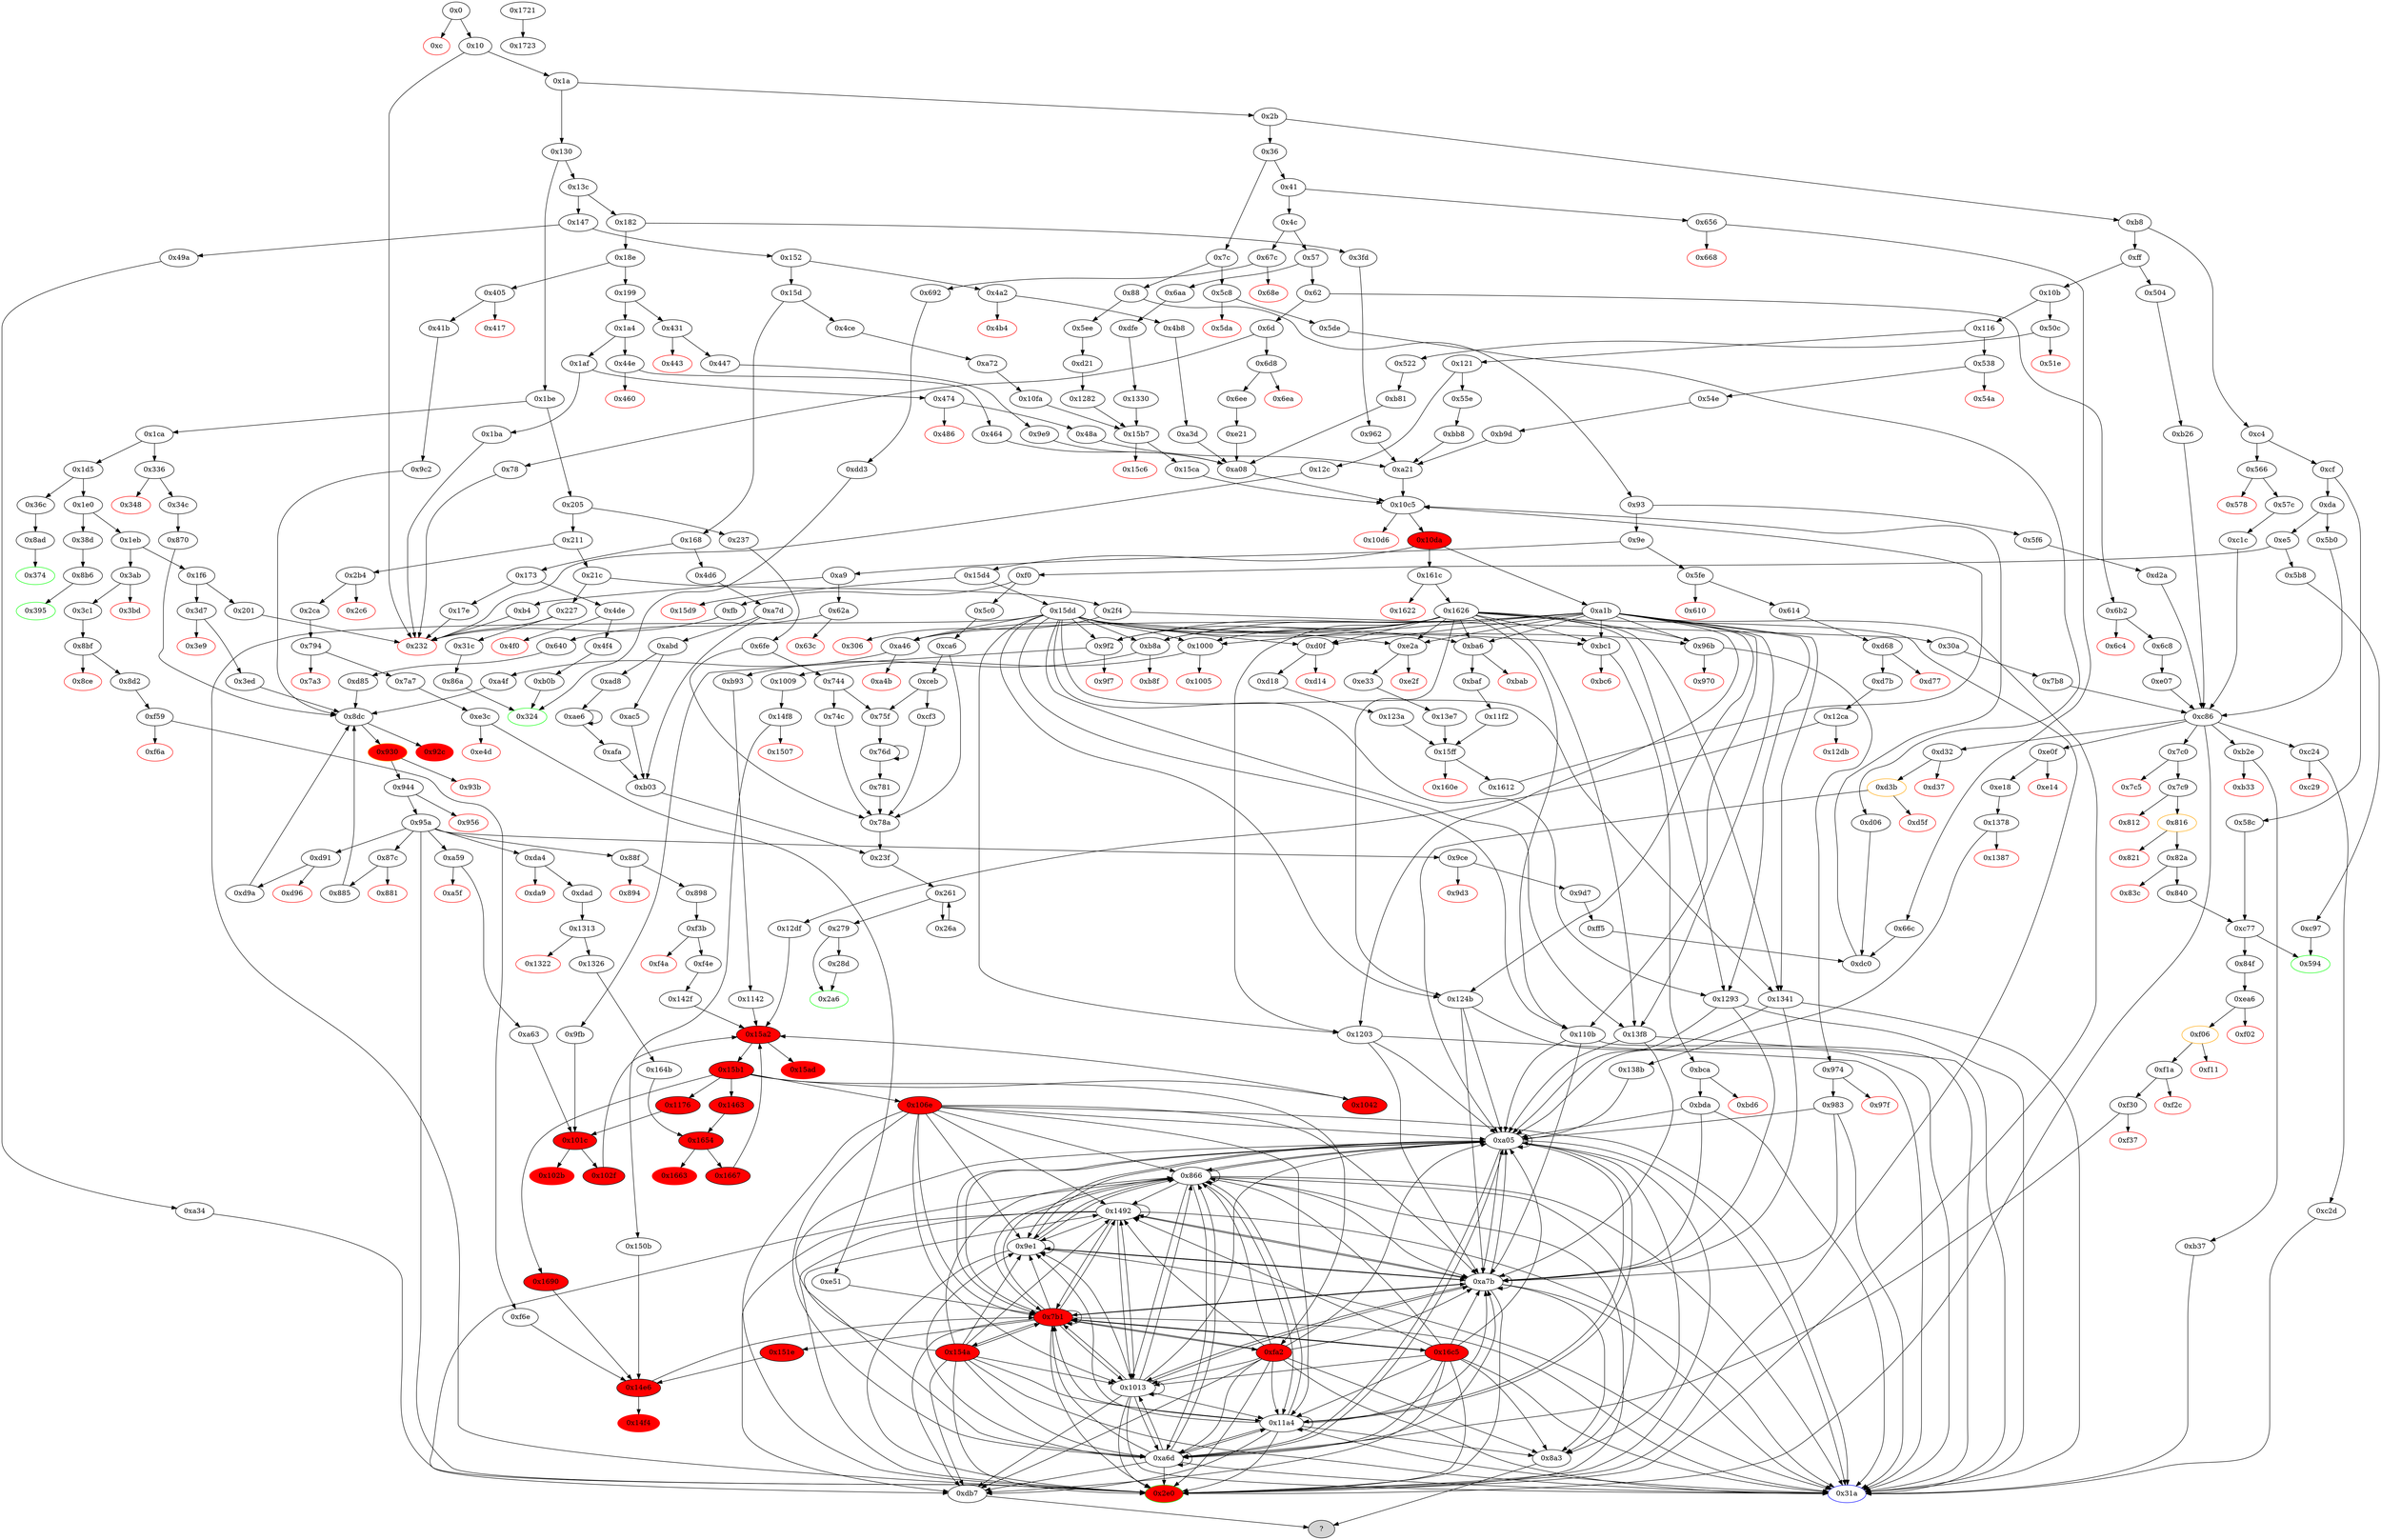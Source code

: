 digraph "" {
"0xbb8" [fillcolor=white, id="0xbb8", style=filled, tooltip="Block 0xbb8\n[0xbb8:0xbc0]\n---\nPredecessors: [0x55e]\nSuccessors: [0xa21]\n---\n0xbb8 JUMPDEST\n0xbb9 PUSH2 0xbc1\n0xbbc CALLER\n0xbbd PUSH2 0xa21\n0xbc0 JUMP\n---\n0xbb8: JUMPDEST \n0xbb9: V1032 = 0xbc1\n0xbbc: V1033 = CALLER\n0xbbd: V1034 = 0xa21\n0xbc0: JUMP 0xa21\n---\nEntry stack: [V13, 0x31a]\nStack pops: 0\nStack additions: [0xbc1, V1033]\nExit stack: [V13, 0x31a, 0xbc1, V1033]\n\nDef sites:\nV13: {0x1a.0x1f}\n0x31a: {0x55e.0x55f}\n"];
"0x7c0" [fillcolor=white, id="0x7c0", style=filled, tooltip="Block 0x7c0\n[0x7c0:0x7c4]\n---\nPredecessors: [0xc86]\nSuccessors: [0x7c5, 0x7c9]\n---\n0x7c0 JUMPDEST\n0x7c1 PUSH2 0x7c9\n0x7c4 JUMPI\n---\n0x7c0: JUMPDEST \n0x7c1: V719 = 0x7c9\n0x7c4: JUMPI 0x7c9 V1100\n---\nEntry stack: [V13, S2, S1, V1100]\nStack pops: 1\nStack additions: []\nExit stack: [V13, S2, S1]\n\nDef sites:\nV13: {0x1a.0x1f}\nS2: {0x6b2.0x6b3, 0x1a.0x1f, 0x2f4.0x2f5, 0x566.0x567}\nS1: {0x6c8.0x6d3, 0x1a.0x1f, 0x30a.0x315, 0x57c.0x587, 0x504.0x505, 0x5f6.0x5f7}\nV1100: {0xc86.0xc94}\n"];
"0x1203" [fillcolor=white, id="0x1203", style=filled, tooltip="Block 0x1203\n[0x1203:0x1239]\n---\nPredecessors: [0xa1b, 0x15dd, 0x1626]\nSuccessors: [0x31a, 0xa05, 0xa7b]\n---\n0x1203 JUMPDEST\n0x1204 PUSH1 0x40\n0x1206 MLOAD\n0x1207 PUSH1 0x1\n0x1209 PUSH1 0x1\n0x120b PUSH1 0xa0\n0x120d SHL\n0x120e SUB\n0x120f DUP3\n0x1210 AND\n0x1211 SWAP1\n0x1212 PUSH32 0x6719d08c1888103bea251a4ed56406bd0c3e69723c8a1686e017e7bbe159b6f8\n0x1233 SWAP1\n0x1234 PUSH1 0x0\n0x1236 SWAP1\n0x1237 LOG2\n0x1238 POP\n0x1239 JUMP\n---\n0x1203: JUMPDEST \n0x1204: V1540 = 0x40\n0x1206: V1541 = M[0x40]\n0x1207: V1542 = 0x1\n0x1209: V1543 = 0x1\n0x120b: V1544 = 0xa0\n0x120d: V1545 = SHL 0xa0 0x1\n0x120e: V1546 = SUB 0x10000000000000000000000000000000000000000 0x1\n0x1210: V1547 = AND S0 0xffffffffffffffffffffffffffffffffffffffff\n0x1212: V1548 = 0x6719d08c1888103bea251a4ed56406bd0c3e69723c8a1686e017e7bbe159b6f8\n0x1234: V1549 = 0x0\n0x1237: LOG V1541 0x0 0x6719d08c1888103bea251a4ed56406bd0c3e69723c8a1686e017e7bbe159b6f8 V1547\n0x1239: JUMP S1\n---\nEntry stack: [V13, S12, S11, S10, S9, S8, S7, S6, S5, S4, S3, S2, S1, S0]\nStack pops: 2\nStack additions: []\nExit stack: [V13, S12, S11, S10, S9, S8, S7, S6, S5, S4, S3, S2]\n\nDef sites:\nV13: {0x1a.0x1f}\nS12: {0x1a.0x1f, 0x336.0x337}\nS11: {0x1a.0x1f, 0x405.0x406, 0x34c.0x359, 0x336.0x337}\nS10: {0x41b.0x427, 0x1a.0x1f, 0x34c.0x359, 0x34c.0x362, 0x405.0x406, 0x336.0x337}\nS9: {0x41b.0x427, 0x41b.0x42c, 0x1a.0x1f, 0x336.0x337, 0x62a.0x62b, 0x34c.0x359, 0x34c.0x362, 0x34c.0x367, 0x405.0x406}\nS8: {0x41b.0x427, 0x41b.0x42c, 0x1a.0x1f, 0x870.0x871, 0x62a.0x62b, 0x34c.0x362, 0x34c.0x367, 0x34c.0x359, 0x640.0x64c, 0x9c2.0x9c3, 0x405.0x406}\nS7: {0x41b.0x42c, 0x1a.0x1f, 0x41b.0x427, 0x640.0x64c, 0x870.0x871, 0x5c8.0x5c9, 0x34c.0x367, 0x34c.0x359, 0x34c.0x362, 0x640.0x651, 0x9c2.0x9c3}\nS6: {0x41b.0x427, 0x1a.0x1f, 0x41b.0x42c, 0x3fd.0x3fe, 0x5de.0x5e9, 0x870.0x871, 0x9d7.0x9d8, 0x5c8.0x5c9, 0x34c.0x359, 0x34c.0x367, 0x640.0x651, 0x9c2.0x9c3, 0xd85.0xd86}\nS5: {0x41b.0x427, 0x1a.0x1f, 0x5de.0x5e9, 0x9d7.0x9d8, 0x5c8.0x5c9, 0x34c.0x359, 0x34c.0x362, 0x4ce.0x4cf, 0x50c.0x50d, 0x9c2.0x9c3, 0xd85.0xd88, 0xd85.0xd86, 0x3fd.0x3fe, 0x870.0x871, 0x6aa.0x6ab, 0x5ee.0x5ef, 0x4a2.0x4a3}\nS4: {0x6d8.0x6d9, 0xd18.0xd19, 0x1a.0x1f, 0x41b.0x427, 0x41b.0x42c, 0x5de.0x5e9, 0x9d7.0x9d8, 0x5c8.0x5c9, 0x34c.0x362, 0x34c.0x367, 0x4ce.0x4cf, 0x50c.0x50d, 0x34c.0x359, 0xd85.0xd88, 0x4b8.0x4c4, 0x538.0x539, 0x3fd.0x3fe, 0xdfe.0xdff, 0x431.0x432, 0x522.0x52e, 0xe33.0xe34, 0xa72.0xa73, 0x6aa.0x6ab, 0xbaf.0xbb0, 0x5ee.0x5ef, 0xd21.0xd22, 0x4a2.0x4a3}\nS3: {0x6d8.0x6d9, 0x55e.0x55f, 0x5de.0x5e9, 0x9d7.0x9d8, 0x5c8.0x5c9, 0x34c.0x362, 0x34c.0x367, 0x4ce.0x4cf, 0x54e.0x559, 0x640.0x64c, 0x447.0x449, 0x3fd.0x3fe, 0xdfe.0xdff, 0xdfe.0xe02, 0x522.0x52e, 0x522.0x533, 0xa72.0xa73, 0xff5.0xff6, 0xa72.0xa76, 0x5ee.0x5ef, 0x6ee.0x6f9, 0xd18.0xd19, 0x41b.0x427, 0x1a.0x1f, 0x41b.0x42c, 0x50c.0x50d, 0xd21.0xd22, 0x4b8.0x4c4, 0x538.0x539, 0x4b8.0x4c9, 0x431.0x432, 0xe33.0xe34, 0x6aa.0x6ab, 0xbaf.0xbb0, 0xd21.0xd25, 0x4a2.0x4a3}\nS2: {0x6d8.0x6d9, 0x55e.0x55f, 0x5de.0x5e9, 0x5c8.0x5c9, 0x34c.0x367, 0x34c.0x362, 0x4ce.0x4cf, 0x54e.0x559, 0x640.0x651, 0x640.0x64c, 0x9c2.0x9c3, 0x4a2.0x4a3, 0x447.0x449, 0x3fd.0x3fe, 0xdfe.0xdff, 0xdfe.0xe02, 0x870.0x871, 0x522.0x533, 0xa72.0xa73, 0xff5.0xff6, 0xa72.0xa76, 0x5ee.0x5ef, 0x6ee.0x6f9, 0xd18.0xd19, 0x41b.0x42c, 0x1a.0x1f, 0x41b.0x427, 0x50c.0x50d, 0xd21.0xd25, 0x4b8.0x4c4, 0x538.0x539, 0x4b8.0x4c9, 0x431.0x432, 0xe33.0xe34, 0x6aa.0x6ab, 0xbaf.0xbb0, 0xd21.0xd22, 0x522.0x52e}\nS1: {0x6d8.0x6d9, 0xd18.0xd19, 0x41b.0x42c, 0x1a.0x1f, 0x55e.0x55f, 0x5de.0x5e9, 0x5c8.0x5c9, 0x34c.0x367, 0x54e.0x559, 0xd21.0xd25, 0x640.0x651, 0x9c2.0x9c3, 0x447.0x449, 0x4b8.0x4c9, 0x4b8.0x4c4, 0x538.0x539, 0x3fd.0x3fe, 0xdfe.0xe02, 0xdfe.0xdff, 0x870.0x871, 0x431.0x432, 0xa72.0xa76, 0xff5.0xff6, 0xa72.0xa73, 0xe33.0xe34, 0x522.0x533, 0xbaf.0xbb0, 0x6ee.0x6f9, 0xd21.0xd22, 0x522.0x52e}\nS0: {0x6d8.0x6d9, 0xd18.0xd19, 0x41b.0x42c, 0x1a.0x1f, 0x55e.0x55f, 0x5de.0x5e9, 0x10da.0x10f7, 0x5c8.0x5c9, 0x34c.0x367, 0x54e.0x559, 0xd21.0xd22, 0x447.0x449, 0x4b8.0x4c9, 0x4b8.0x4c4, 0x538.0x539, 0x3fd.0x3fe, 0xdfe.0xe02, 0xdfe.0xdff, 0x431.0x432, 0xe33.0xe34, 0xa72.0xa76, 0xff5.0xff6, 0xa72.0xa73, 0x522.0x52e, 0xbaf.0xbb0, 0x6ee.0x6f9, 0xd21.0xd25, 0x522.0x533}\n"];
"0x67c" [fillcolor=white, id="0x67c", style=filled, tooltip="Block 0x67c\n[0x67c:0x68d]\n---\nPredecessors: [0x4c]\nSuccessors: [0x68e, 0x692]\n---\n0x67c JUMPDEST\n0x67d PUSH2 0x324\n0x680 PUSH1 0x4\n0x682 DUP1\n0x683 CALLDATASIZE\n0x684 SUB\n0x685 PUSH1 0x40\n0x687 DUP2\n0x688 LT\n0x689 ISZERO\n0x68a PUSH2 0x692\n0x68d JUMPI\n---\n0x67c: JUMPDEST \n0x67d: V598 = 0x324\n0x680: V599 = 0x4\n0x683: V600 = CALLDATASIZE\n0x684: V601 = SUB V600 0x4\n0x685: V602 = 0x40\n0x688: V603 = LT V601 0x40\n0x689: V604 = ISZERO V603\n0x68a: V605 = 0x692\n0x68d: JUMPI 0x692 V604\n---\nEntry stack: [V13]\nStack pops: 0\nStack additions: [0x324, 0x4, V601]\nExit stack: [V13, 0x324, 0x4, V601]\n\nDef sites:\nV13: {0x1a.0x1f}\n"];
"0xd18" [fillcolor=white, id="0xd18", style=filled, tooltip="Block 0xd18\n[0xd18:0xd20]\n---\nPredecessors: [0xd0f]\nSuccessors: [0x123a]\n---\n0xd18 JUMPDEST\n0xd19 PUSH2 0xa05\n0xd1c DUP2\n0xd1d PUSH2 0x123a\n0xd20 JUMP\n---\n0xd18: JUMPDEST \n0xd19: V1149 = 0xa05\n0xd1d: V1150 = 0x123a\n0xd20: JUMP 0x123a\n---\nEntry stack: [V13, S11, S10, S9, S8, S7, S6, S5, S4, S3, S2, S1, S0]\nStack pops: 1\nStack additions: [S0, 0xa05, S0]\nExit stack: [V13, S11, S10, S9, S8, S7, S6, S5, S4, S3, S2, S1, S0, 0xa05, S0]\n\nDef sites:\nV13: {0x1a.0x1f}\nS11: {0x1a.0x1f, 0x336.0x337}\nS10: {0x1a.0x1f, 0x405.0x406, 0x34c.0x359, 0x336.0x337}\nS9: {0x41b.0x427, 0x1a.0x1f, 0x34c.0x359, 0x34c.0x362, 0x405.0x406, 0x336.0x337}\nS8: {0x41b.0x427, 0x1a.0x1f, 0x41b.0x42c, 0x336.0x337, 0x62a.0x62b, 0x34c.0x359, 0x34c.0x362, 0x34c.0x367, 0x405.0x406}\nS7: {0x41b.0x427, 0x41b.0x42c, 0x1a.0x1f, 0x870.0x871, 0x62a.0x62b, 0x34c.0x359, 0x34c.0x362, 0x34c.0x367, 0x640.0x64c, 0x9c2.0x9c3, 0x405.0x406}\nS6: {0x41b.0x427, 0x41b.0x42c, 0x1a.0x1f, 0x640.0x651, 0x870.0x871, 0x5c8.0x5c9, 0x34c.0x362, 0x34c.0x367, 0x34c.0x359, 0x640.0x64c, 0x9c2.0x9c3}\nS5: {0x41b.0x42c, 0x1a.0x1f, 0x41b.0x427, 0x3fd.0x3fe, 0x5de.0x5e9, 0x870.0x871, 0x9d7.0x9d8, 0x5c8.0x5c9, 0x34c.0x367, 0x34c.0x359, 0x640.0x651, 0x9c2.0x9c3, 0xd85.0xd86}\nS4: {0x41b.0x427, 0x1a.0x1f, 0x5de.0x5e9, 0x9d7.0x9d8, 0x5c8.0x5c9, 0x34c.0x359, 0x34c.0x362, 0x4ce.0x4cf, 0x50c.0x50d, 0x9c2.0x9c3, 0xd85.0xd86, 0xd85.0xd88, 0x3fd.0x3fe, 0x870.0x871, 0x6aa.0x6ab, 0x5ee.0x5ef, 0x4a2.0x4a3}\nS3: {0x6d8.0x6d9, 0xd18.0xd19, 0x41b.0x427, 0x1a.0x1f, 0x41b.0x42c, 0x5de.0x5e9, 0x9d7.0x9d8, 0x5c8.0x5c9, 0x34c.0x359, 0x34c.0x362, 0x4ce.0x4cf, 0x34c.0x367, 0x50c.0x50d, 0x4a2.0x4a3, 0xd85.0xd88, 0x4b8.0x4c4, 0x538.0x539, 0x3fd.0x3fe, 0xdfe.0xdff, 0x431.0x432, 0xe33.0xe34, 0xa72.0xa73, 0x6aa.0x6ab, 0xbaf.0xbb0, 0x5ee.0x5ef, 0xd21.0xd22, 0x522.0x52e}\nS2: {0x6d8.0x6d9, 0x55e.0x55f, 0x5de.0x5e9, 0x9d7.0x9d8, 0x5c8.0x5c9, 0x34c.0x362, 0x34c.0x367, 0x4ce.0x4cf, 0x54e.0x559, 0x640.0x64c, 0x4a2.0x4a3, 0x447.0x449, 0x3fd.0x3fe, 0xdfe.0xdff, 0xdfe.0xe02, 0x522.0x533, 0xa72.0xa73, 0xff5.0xff6, 0xa72.0xa76, 0x5ee.0x5ef, 0x6ee.0x6f9, 0xd18.0xd19, 0x41b.0x427, 0x1a.0x1f, 0x41b.0x42c, 0x50c.0x50d, 0xd21.0xd25, 0x4b8.0x4c4, 0x538.0x539, 0x4b8.0x4c9, 0x431.0x432, 0xe33.0xe34, 0x6aa.0x6ab, 0xbaf.0xbb0, 0xd21.0xd22, 0x522.0x52e}\nS1: {0x6d8.0x6d9, 0x55e.0x55f, 0x5de.0x5e9, 0x5c8.0x5c9, 0x34c.0x362, 0x34c.0x367, 0x4ce.0x4cf, 0x54e.0x559, 0x640.0x64c, 0x640.0x651, 0x9c2.0x9c3, 0x447.0x449, 0x3fd.0x3fe, 0xdfe.0xdff, 0xdfe.0xe02, 0x522.0x52e, 0x522.0x533, 0xa72.0xa73, 0xff5.0xff6, 0xa72.0xa76, 0x870.0x871, 0x5ee.0x5ef, 0x6ee.0x6f9, 0xd18.0xd19, 0x41b.0x427, 0x1a.0x1f, 0x41b.0x42c, 0x50c.0x50d, 0xd21.0xd22, 0x4b8.0x4c4, 0x538.0x539, 0x4b8.0x4c9, 0x431.0x432, 0xe33.0xe34, 0x6aa.0x6ab, 0xbaf.0xbb0, 0xd21.0xd25, 0x4a2.0x4a3}\nS0: {0x6d8.0x6d9, 0xd18.0xd19, 0x41b.0x42c, 0x1a.0x1f, 0x55e.0x55f, 0x5de.0x5e9, 0x5c8.0x5c9, 0x34c.0x367, 0x54e.0x559, 0xd21.0xd22, 0x640.0x651, 0x9c2.0x9c3, 0x447.0x449, 0x4b8.0x4c4, 0x538.0x539, 0x4b8.0x4c9, 0x3fd.0x3fe, 0xdfe.0xdff, 0xdfe.0xe02, 0x870.0x871, 0x431.0x432, 0xa72.0xa73, 0xa72.0xa76, 0xff5.0xff6, 0xe33.0xe34, 0x522.0x52e, 0xbaf.0xbb0, 0x6ee.0x6f9, 0xd21.0xd25, 0x522.0x533}\n"];
"0x62a" [fillcolor=white, id="0x62a", style=filled, tooltip="Block 0x62a\n[0x62a:0x63b]\n---\nPredecessors: [0xa9]\nSuccessors: [0x63c, 0x640]\n---\n0x62a JUMPDEST\n0x62b PUSH2 0x2e0\n0x62e PUSH1 0x4\n0x630 DUP1\n0x631 CALLDATASIZE\n0x632 SUB\n0x633 PUSH1 0x40\n0x635 DUP2\n0x636 LT\n0x637 ISZERO\n0x638 PUSH2 0x640\n0x63b JUMPI\n---\n0x62a: JUMPDEST \n0x62b: V561 = 0x2e0\n0x62e: V562 = 0x4\n0x631: V563 = CALLDATASIZE\n0x632: V564 = SUB V563 0x4\n0x633: V565 = 0x40\n0x636: V566 = LT V564 0x40\n0x637: V567 = ISZERO V566\n0x638: V568 = 0x640\n0x63b: JUMPI 0x640 V567\n---\nEntry stack: [V13]\nStack pops: 0\nStack additions: [0x2e0, 0x4, V564]\nExit stack: [V13, 0x2e0, 0x4, V564]\n\nDef sites:\nV13: {0x1a.0x1f}\n"];
"0x5ee" [fillcolor=white, id="0x5ee", style=filled, tooltip="Block 0x5ee\n[0x5ee:0x5f5]\n---\nPredecessors: [0x88]\nSuccessors: [0xd21]\n---\n0x5ee JUMPDEST\n0x5ef PUSH2 0x31a\n0x5f2 PUSH2 0xd21\n0x5f5 JUMP\n---\n0x5ee: JUMPDEST \n0x5ef: V537 = 0x31a\n0x5f2: V538 = 0xd21\n0x5f5: JUMP 0xd21\n---\nEntry stack: [V13]\nStack pops: 0\nStack additions: [0x31a]\nExit stack: [V13, 0x31a]\n\nDef sites:\nV13: {0x1a.0x1f}\n"];
"0xdfe" [fillcolor=white, id="0xdfe", style=filled, tooltip="Block 0xdfe\n[0xdfe:0xe06]\n---\nPredecessors: [0x6aa]\nSuccessors: [0x1330]\n---\n0xdfe JUMPDEST\n0xdff PUSH2 0xa7b\n0xe02 CALLER\n0xe03 PUSH2 0x1330\n0xe06 JUMP\n---\n0xdfe: JUMPDEST \n0xdff: V1217 = 0xa7b\n0xe02: V1218 = CALLER\n0xe03: V1219 = 0x1330\n0xe06: JUMP 0x1330\n---\nEntry stack: [V13, 0x31a]\nStack pops: 0\nStack additions: [0xa7b, V1218]\nExit stack: [V13, 0x31a, 0xa7b, V1218]\n\nDef sites:\nV13: {0x1a.0x1f}\n0x31a: {0x6aa.0x6ab}\n"];
"0x5f6" [fillcolor=white, id="0x5f6", style=filled, tooltip="Block 0x5f6\n[0x5f6:0x5fd]\n---\nPredecessors: [0x93]\nSuccessors: [0xd2a]\n---\n0x5f6 JUMPDEST\n0x5f7 PUSH2 0x31a\n0x5fa PUSH2 0xd2a\n0x5fd JUMP\n---\n0x5f6: JUMPDEST \n0x5f7: V539 = 0x31a\n0x5fa: V540 = 0xd2a\n0x5fd: JUMP 0xd2a\n---\nEntry stack: [V13]\nStack pops: 0\nStack additions: [0x31a]\nExit stack: [V13, 0x31a]\n\nDef sites:\nV13: {0x1a.0x1f}\n"];
"0x866" [fillcolor=white, id="0x866", style=filled, tooltip="Block 0x866\n[0x866:0x869]\n---\nPredecessors: [0x7b1, 0x866, 0x9e1, 0xa05, 0xa6d, 0xfa2, 0x1013, 0x106e, 0x11a4, 0x154a, 0x16c5]\nSuccessors: [0x2e0, 0x31a, 0x7b1, 0x866, 0x8a3, 0x9e1, 0xa05, 0xa6d, 0xa7b, 0xdb7, 0x1013, 0x11a4, 0x1492]\n---\n0x866 JUMPDEST\n0x867 POP\n0x868 POP\n0x869 JUMP\n---\n0x866: JUMPDEST \n0x869: JUMP S2\n---\nEntry stack: [V13, S18, S17, S16, S15, S14, S13, S12, S11, S10, S9, S8, S7, S6, S5, S4, S3, S2, S1, S0]\nStack pops: 3\nStack additions: []\nExit stack: [V13, S18, S17, S16, S15, S14, S13, S12, S11, S10, S9, S8, S7, S6, S5, S4, S3]\n\nDef sites:\nV13: {0x1a.0x1f}\nS18: {0x1a.0x1f, 0x336.0x337}\nS17: {0x1a.0x1f, 0x405.0x406, 0x34c.0x359, 0x336.0x337}\nS16: {0x41b.0x427, 0x1a.0x1f, 0x34c.0x359, 0x34c.0x362, 0x405.0x406, 0x336.0x337}\nS15: {0x41b.0x427, 0x1a.0x1f, 0x41b.0x42c, 0x336.0x337, 0x34c.0x362, 0x34c.0x359, 0x34c.0x367, 0x405.0x406}\nS14: {0x41b.0x42c, 0x1a.0x1f, 0x41b.0x427, 0x870.0x871, 0x336.0x337, 0x34c.0x359, 0x34c.0x367, 0x34c.0x362, 0x9c2.0x9c3, 0x405.0x406}\nS13: {0x41b.0x427, 0x1a.0x1f, 0x41b.0x42c, 0x870.0x871, 0x336.0x337, 0x62a.0x62b, 0x34c.0x362, 0x34c.0x359, 0x34c.0x367, 0x9c2.0x9c3, 0x405.0x406}\nS12: {0x41b.0x427, 0x41b.0x42c, 0x1a.0x1f, 0x5fe.0x5ff, 0x870.0x871, 0x336.0x337, 0x62a.0x62b, 0xdad.0xdae, 0x34c.0x367, 0x34c.0x359, 0x34c.0x362, 0x640.0x64c, 0x9c2.0x9c3, 0x405.0x406}\nS11: {0x41b.0x42c, 0x1a.0x1f, 0x41b.0x427, 0x614.0x620, 0x34c.0x359, 0x34c.0x367, 0x34c.0x362, 0x640.0x651, 0x640.0x64c, 0x9c2.0x9c3, 0x405.0x406, 0x5fe.0x5ff, 0x870.0x871, 0x336.0x337, 0x62a.0x62b, 0xdad.0xdae}\nS10: {0x898.0x899, 0x41b.0x427, 0x1a.0x1f, 0x41b.0x42c, 0x614.0x620, 0x614.0x625, 0x34c.0x359, 0x34c.0x362, 0x34c.0x367, 0x640.0x64c, 0x640.0x651, 0x9c2.0x9c3, 0x405.0x406, 0xd85.0xd86, 0x3fd.0x3fe, 0x5fe.0x5ff, 0x870.0x871, 0x336.0x337, 0x62a.0x62b, 0xdad.0xdae}\nS9: {0x898.0x899, 0x41b.0x427, 0x1a.0x1f, 0x41b.0x42c, 0x1313.0x1317, 0x614.0x620, 0x614.0x625, 0x5c8.0x5c9, 0x34c.0x362, 0x34c.0x367, 0x34c.0x359, 0x640.0x651, 0x640.0x64c, 0x9c2.0x9c3, 0xd85.0xd88, 0x405.0x406, 0xd85.0xd86, 0x3fd.0x3fe, 0x5fe.0x5ff, 0x870.0x871, 0x336.0x337, 0xd68.0xd6c, 0x62a.0x62b}\nS8: {0x898.0x899, 0x41b.0x427, 0x1a.0x1f, 0x41b.0x42c, 0x5de.0x5e9, 0x1313.0x1317, 0x614.0x625, 0x614.0x620, 0x5c8.0x5c9, 0x34c.0x359, 0x34c.0x362, 0x34c.0x367, 0x640.0x651, 0x640.0x64c, 0x9c2.0x9c3, 0x405.0x406, 0xd85.0xd86, 0xd85.0xd88, 0xd7b.0xd7c, 0x3fd.0x3fe, 0x5fe.0x5ff, 0x870.0x871, 0x336.0x337, 0xd68.0xd6c, 0x62a.0x62b, 0xdad.0xdae, 0x1326.0x1327}\nS7: {0x41b.0x427, 0x1a.0x1f, 0x41b.0x42c, 0x5de.0x5e9, 0xb93.0xb94, 0x1313.0x1317, 0x614.0x620, 0x614.0x625, 0x5c8.0x5c9, 0x34c.0x359, 0x34c.0x362, 0x34c.0x367, 0x640.0x64c, 0x640.0x651, 0x9c2.0x9c3, 0x405.0x406, 0xd85.0xd88, 0xd85.0xd86, 0xd7b.0xd7c, 0x9fb.0x9fc, 0x3fd.0x3fe, 0x5fe.0x5ff, 0x870.0x871, 0x336.0x337, 0xd68.0xd6c, 0x62a.0x62b, 0xdad.0xdae, 0x1326.0x1327}\nS6: {0x5c8.0x5c9, 0x34c.0x362, 0x34c.0x367, 0x34c.0x359, 0x640.0x64c, 0x640.0x651, 0x9c2.0x9c3, 0xd7b.0xd7c, 0x9fb.0x9fc, 0x3fd.0x3fe, 0x9fb.0x9ff, 0x5fe.0x5ff, 0x870.0x871, 0xd68.0xd6c, 0x5ee.0x5ef, 0x898.0x899, 0x41b.0x42c, 0x41b.0x427, 0x1a.0x1f, 0xb93.0xb94, 0x614.0x620, 0x614.0x625, 0x50c.0x50d, 0x405.0x406, 0xd85.0xd88, 0xd85.0xd86, 0xf3b.0xf3f, 0x336.0x337, 0x6aa.0x6ab, 0x62a.0x62b, 0x4a2.0x4a3, 0x1326.0x1327}\nS5: {0x5de.0x5e9, 0x9d7.0x9d8, 0x5c8.0x5c9, 0x164b.0x164c, 0x12ca.0x12cb, 0x34c.0x367, 0x34c.0x359, 0x34c.0x362, 0xf4e.0xf4f, 0x640.0x651, 0x640.0x64c, 0x9c2.0x9c3, 0x9fb.0x9fc, 0x9fb.0x9ff, 0x3fd.0x3fe, 0xd7b.0xd7c, 0xdfe.0xdff, 0x522.0x52e, 0x870.0x871, 0xd68.0xd6c, 0x5ee.0x5ef, 0x898.0x899, 0x41b.0x42c, 0x1a.0x1f, 0x41b.0x427, 0xb93.0xb94, 0x1313.0x1317, 0x614.0x620, 0x614.0x625, 0x50c.0x50d, 0x405.0x406, 0xd85.0xd86, 0xd85.0xd88, 0x4b8.0x4c4, 0xf3b.0xf3f, 0x336.0x337, 0x6aa.0x6ab, 0x62a.0x62b, 0xd21.0xd22, 0x4a2.0x4a3}\nS4: {0x5de.0x5e9, 0x9d7.0x9d8, 0x5c8.0x5c9, 0x164b.0x164c, 0x12ca.0x12cb, 0x164b.0x164e, 0x34c.0x359, 0x34c.0x362, 0x4ce.0x4cf, 0xf4e.0xf4f, 0x34c.0x367, 0x640.0x64c, 0x9c2.0x9c3, 0x640.0x651, 0x9fb.0x9ff, 0x9fb.0x9fc, 0x3fd.0x3fe, 0xd7b.0xd7c, 0xdfe.0xdff, 0x5fe.0x5ff, 0xdfe.0xe02, 0x522.0x52e, 0x870.0x871, 0x522.0x533, 0xd68.0xd6c, 0x5ee.0x5ef, 0x1463.0x1488, 0x898.0x899, 0x41b.0x427, 0x1a.0x1f, 0x41b.0x42c, 0xb93.0xb94, 0x1313.0x1317, 0x614.0x625, 0x614.0x620, 0x50c.0x50d, 0xd21.0xd25, 0xd85.0xd88, 0xd85.0xd86, 0x405.0x406, 0x4b8.0x4c4, 0x4b8.0x4c9, 0xf3b.0xf3f, 0x336.0x337, 0x3ab.0x3ac, 0x6aa.0x6ab, 0xdad.0xdae, 0x62a.0x62b, 0xd21.0xd22, 0x4a2.0x4a3, 0x1326.0x1327}\nS3: {0x6d8.0x6d9, 0x5de.0x5e9, 0x9d7.0x9d8, 0x5c8.0x5c9, 0x164b.0x164e, 0x12ca.0x12cb, 0x164b.0x1651, 0x164b.0x164c, 0x34c.0x359, 0x4ce.0x4cf, 0x3c1.0x3cd, 0x34c.0x362, 0x34c.0x367, 0x9c2.0x9c3, 0xf4e.0xf4f, 0x640.0x64c, 0x640.0x651, 0x9fb.0x9fc, 0x9fb.0x9ff, 0x3fd.0x3fe, 0xd7b.0xd7c, 0xdfe.0xe02, 0xdfe.0xdff, 0x5fe.0x5ff, 0x522.0x533, 0x870.0x871, 0xa72.0xa73, 0x522.0x52e, 0x1176.0x119b, 0xd68.0xd6c, 0x5ee.0x5ef, 0xa63.0xa64, 0x1463.0x1488, 0xd18.0xd19, 0x41b.0x427, 0x1a.0x1f, 0x41b.0x42c, 0xb93.0xb94, 0x614.0x620, 0x614.0x625, 0x50c.0x50d, 0xd21.0xd22, 0xd85.0xd88, 0xd85.0xd86, 0x405.0x406, 0x4b8.0x4c9, 0x4b8.0x4c4, 0x538.0x539, 0x431.0x432, 0xe33.0xe34, 0x336.0x337, 0x3ab.0x3ac, 0x6aa.0x6ab, 0xdad.0xdae, 0x62a.0x62b, 0xbaf.0xbb0, 0xd21.0xd25, 0x4a2.0x4a3, 0x1326.0x1327}\nS2: {0x6d8.0x6d9, 0x5de.0x5e9, 0x9d7.0x9d8, 0x5c8.0x5c9, 0x12ca.0x12cb, 0x4ce.0x4cf, 0x3c1.0x3d2, 0x3c1.0x3cd, 0x9c2.0x9c3, 0x9fb.0x9fc, 0x9fb.0x9ff, 0x3fd.0x3fe, 0xdfe.0xdff, 0xdfe.0xe02, 0x5fe.0x5ff, 0xff5.0xff6, 0x5ee.0x5ef, 0x6ee.0x6f9, 0x898.0x899, 0xb93.0xb94, 0xd85.0xd86, 0xd85.0xd88, 0x4b8.0x4c4, 0x4b8.0x4c9, 0x6aa.0x6ab, 0xdad.0xdae, 0xbaf.0xbb0, 0x4a2.0x4a3, 0x55e.0x55f, 0x164b.0x1651, 0x164b.0x164e, 0x34c.0x362, 0x34c.0x367, 0x34c.0x359, 0x54e.0x559, 0x640.0x651, 0x640.0x64c, 0x447.0x449, 0xd7b.0xd7c, 0x522.0x533, 0x870.0x871, 0xa72.0xa73, 0xa72.0xa76, 0x1176.0x119b, 0xa63.0xa64, 0x1463.0x1488, 0x566.0x567, 0xd18.0xd19, 0x41b.0x427, 0x1a.0x1f, 0x41b.0x42c, 0x614.0x620, 0x614.0x625, 0x50c.0x50d, 0xd21.0xd22, 0x405.0x406, 0x538.0x539, 0xf3b.0xf3f, 0x431.0x432, 0xe33.0xe34, 0x336.0x337, 0x62a.0x62b, 0xd21.0xd25, 0x522.0x52e}\nS1: {0x6d8.0x6d9, 0x5de.0x5e9, 0x9d7.0x9d8, 0x5c8.0x5c9, 0x12ca.0x12cb, 0x4ce.0x4cf, 0x3c1.0x3d2, 0x9c2.0x9c3, 0x9fb.0x9ff, 0x9fb.0x9fc, 0x3fd.0x3fe, 0xdfe.0xdff, 0xdfe.0xe02, 0x5fe.0x5ff, 0xff5.0xff6, 0x5ee.0x5ef, 0x6ee.0x6f9, 0x898.0x899, 0xb93.0xb94, 0xd85.0xd86, 0xd85.0xd88, 0x4b8.0x4c4, 0x4b8.0x4c9, 0x8bf.0x8c3, 0x6aa.0x6ab, 0xbaf.0xbb0, 0x4a2.0x4a3, 0x55e.0x55f, 0x164b.0x164c, 0x164b.0x1651, 0x34c.0x362, 0x34c.0x367, 0x34c.0x359, 0xf4e.0xf4f, 0x640.0x64c, 0x640.0x651, 0x54e.0x559, 0x447.0x449, 0xd7b.0xd7c, 0x57c.0x587, 0x522.0x52e, 0x870.0x871, 0xa72.0xa73, 0xa72.0xa76, 0x1176.0x119b, 0xd68.0xd6c, 0xa63.0xa64, 0xd18.0xd19, 0x41b.0x427, 0x1a.0x1f, 0x41b.0x42c, 0x1313.0x1317, 0x614.0x625, 0x614.0x620, 0x50c.0x50d, 0xd21.0xd22, 0x405.0x406, 0x504.0x505, 0x538.0x539, 0xf3b.0xf3f, 0x431.0x432, 0xe33.0xe34, 0x336.0x337, 0x62a.0x62b, 0x142f.0x143a, 0xd21.0xd25, 0x522.0x533}\nS0: {0x6d8.0x6d9, 0x5de.0x5e9, 0x8d2.0x8d3, 0x5c8.0x5c9, 0x12ca.0x12cb, 0x4ce.0x4cf, 0x9c2.0x9c3, 0x9fb.0x9ff, 0x9fb.0x9fc, 0x3fd.0x3fe, 0xdfe.0xdff, 0xdfe.0xe02, 0x5fe.0x5ff, 0xff5.0xff6, 0xfa2.0xfee, 0x6ee.0x6f9, 0x5ee.0x5ef, 0x898.0x899, 0xb93.0xb94, 0xd85.0xd88, 0xd85.0xd86, 0x4b8.0x4c4, 0x4b8.0x4c9, 0x8bf.0x8c3, 0x3ab.0x3ac, 0x6aa.0x6ab, 0xdad.0xdae, 0xbaf.0xbb0, 0x4a2.0x4a3, 0x55e.0x55f, 0x164b.0x164e, 0x164b.0x164c, 0x34c.0x367, 0x34c.0x359, 0x54e.0x559, 0x34c.0x362, 0x640.0x651, 0xf4e.0xf4f, 0x640.0x64c, 0x840.0x842, 0x447.0x449, 0xd7b.0xd7c, 0x522.0x52e, 0x870.0x871, 0xa72.0xa73, 0xa72.0xa76, 0xd68.0xd6c, 0x1463.0x1488, 0xd18.0xd19, 0x41b.0x42c, 0x1a.0x1f, 0x41b.0x427, 0x1313.0x1317, 0x614.0x625, 0x614.0x620, 0x50c.0x50d, 0xd21.0xd25, 0x405.0x406, 0x538.0x539, 0xf3b.0xf3f, 0x431.0x432, 0xe33.0xe34, 0x336.0x337, 0x62a.0x62b, 0x142f.0x143a, 0xd21.0xd22, 0x522.0x533, 0x1326.0x1327}\n"];
"0xd85" [fillcolor=white, id="0xd85", style=filled, tooltip="Block 0xd85\n[0xd85:0xd90]\n---\nPredecessors: [0x640]\nSuccessors: [0x8dc]\n---\n0xd85 JUMPDEST\n0xd86 PUSH1 0x0\n0xd88 CALLER\n0xd89 PUSH2 0xd91\n0xd8c DUP2\n0xd8d PUSH2 0x8dc\n0xd90 JUMP\n---\n0xd85: JUMPDEST \n0xd86: V1185 = 0x0\n0xd88: V1186 = CALLER\n0xd89: V1187 = 0xd91\n0xd8d: V1188 = 0x8dc\n0xd90: JUMP 0x8dc\n---\nEntry stack: [V13, 0x2e0, V576, V579]\nStack pops: 0\nStack additions: [0x0, V1186, 0xd91, V1186]\nExit stack: [V13, 0x2e0, V576, V579, 0x0, V1186, 0xd91, V1186]\n\nDef sites:\nV13: {0x1a.0x1f}\n0x2e0: {0x62a.0x62b}\nV576: {0x640.0x64c}\nV579: {0x640.0x651}\n"];
"0x51e" [color=red, fillcolor=white, id="0x51e", style=filled, tooltip="Block 0x51e\n[0x51e:0x521]\n---\nPredecessors: [0x50c]\nSuccessors: []\n---\n0x51e PUSH1 0x0\n0x520 DUP1\n0x521 REVERT\n---\n0x51e: V452 = 0x0\n0x521: REVERT 0x0 0x0\n---\nEntry stack: [V13, 0x31a, 0x4, V447]\nStack pops: 0\nStack additions: []\nExit stack: [V13, 0x31a, 0x4, V447]\n\nDef sites:\nV13: {0x1a.0x1f}\n0x31a: {0x50c.0x50d}\n0x4: {0x50c.0x510}\nV447: {0x50c.0x514}\n"];
"0x161c" [fillcolor=white, id="0x161c", style=filled, tooltip="Block 0x161c\n[0x161c:0x1621]\n---\nPredecessors: [0x10da]\nSuccessors: [0x1622, 0x1626]\n---\n0x161c JUMPDEST\n0x161d ISZERO\n0x161e PUSH2 0x1626\n0x1621 JUMPI\n---\n0x161c: JUMPDEST \n0x161d: V1836 = ISZERO V1463\n0x161e: V1837 = 0x1626\n0x1621: JUMPI 0x1626 V1836\n---\nEntry stack: [V13, S15, S14, S13, S12, S11, S10, S9, S8, S7, S6, S5, S4, {0x2e0, 0x96b, 0x9f2, 0xa46, 0xb8a, 0xba6, 0xbc1, 0xd0f, 0xe2a, 0x1000, 0x110b, 0x1203, 0x124b, 0x1293, 0x1341, 0x13f8}, S2, S1, V1463]\nStack pops: 1\nStack additions: []\nExit stack: [V13, S15, S14, S13, S12, S11, S10, S9, S8, S7, S6, S5, S4, {0x2e0, 0x96b, 0x9f2, 0xa46, 0xb8a, 0xba6, 0xbc1, 0xd0f, 0xe2a, 0x1000, 0x110b, 0x1203, 0x124b, 0x1293, 0x1341, 0x13f8}, S2, S1]\n\nDef sites:\nV13: {0x1a.0x1f}\nS15: {0x1a.0x1f, 0x336.0x337}\nS14: {0x1a.0x1f, 0x405.0x406, 0x34c.0x359, 0x336.0x337}\nS13: {0x41b.0x427, 0x1a.0x1f, 0x34c.0x359, 0x34c.0x362, 0x405.0x406, 0x336.0x337}\nS12: {0x41b.0x427, 0x41b.0x42c, 0x62a.0x62b, 0x34c.0x359, 0x34c.0x362, 0x34c.0x367, 0x405.0x406}\nS11: {0x41b.0x427, 0x41b.0x42c, 0x1a.0x1f, 0x870.0x871, 0x34c.0x362, 0x34c.0x367, 0x640.0x64c, 0x9c2.0x9c3}\nS10: {0x41b.0x42c, 0x1a.0x1f, 0x41b.0x427, 0x870.0x871, 0x5c8.0x5c9, 0x34c.0x367, 0x34c.0x359, 0x640.0x651, 0x9c2.0x9c3}\nS9: {0x41b.0x427, 0x1a.0x1f, 0x3fd.0x3fe, 0x5de.0x5e9, 0x870.0x871, 0x9d7.0x9d8, 0x5c8.0x5c9, 0x34c.0x359, 0x9c2.0x9c3, 0xd85.0xd86}\nS8: {0x41b.0x427, 0x1a.0x1f, 0x4ce.0x4cf, 0x3fd.0x3fe, 0x5de.0x5e9, 0x5ee.0x5ef, 0x9d7.0x9d8, 0x5c8.0x5c9, 0x6aa.0x6ab, 0x34c.0x359, 0x34c.0x362, 0x50c.0x50d, 0x4a2.0x4a3, 0xd85.0xd88}\nS7: {0x6d8.0x6d9, 0xd18.0xd19, 0x1a.0x1f, 0x41b.0x427, 0x41b.0x42c, 0x9d7.0x9d8, 0x5c8.0x5c9, 0x34c.0x362, 0x34c.0x367, 0x4ce.0x4cf, 0x50c.0x50d, 0x4b8.0x4c4, 0x538.0x539, 0x3fd.0x3fe, 0xdfe.0xdff, 0x431.0x432, 0x522.0x52e, 0xe33.0xe34, 0xa72.0xa73, 0x6aa.0x6ab, 0xbaf.0xbb0, 0x5ee.0x5ef, 0xd21.0xd22, 0x4a2.0x4a3}\nS6: {0x6d8.0x6d9, 0x55e.0x55f, 0x5de.0x5e9, 0x5c8.0x5c9, 0x34c.0x362, 0x34c.0x367, 0x4ce.0x4cf, 0x54e.0x559, 0x640.0x64c, 0x447.0x449, 0x3fd.0x3fe, 0xdfe.0xdff, 0xdfe.0xe02, 0x522.0x52e, 0x522.0x533, 0xa72.0xa73, 0xff5.0xff6, 0xa72.0xa76, 0x5ee.0x5ef, 0x6ee.0x6f9, 0xd18.0xd19, 0x41b.0x427, 0x1a.0x1f, 0x41b.0x42c, 0x50c.0x50d, 0xd21.0xd22, 0x4b8.0x4c4, 0x538.0x539, 0x4b8.0x4c9, 0x431.0x432, 0xe33.0xe34, 0x6aa.0x6ab, 0xbaf.0xbb0, 0xd21.0xd25, 0x4a2.0x4a3}\nS5: {0x6d8.0x6d9, 0x41b.0x42c, 0x1a.0x1f, 0xd18.0xd19, 0x5c8.0x5c9, 0x34c.0x367, 0x640.0x651, 0x9c2.0x9c3, 0x4b8.0x4c4, 0x538.0x539, 0xdfe.0xdff, 0x431.0x432, 0x870.0x871, 0xe33.0xe34, 0xa72.0xa73, 0xbaf.0xbb0, 0xd21.0xd22, 0x522.0x52e}\nS4: {0x6d8.0x6d9, 0xd18.0xd19, 0x41b.0x42c, 0x1a.0x1f, 0x55e.0x55f, 0x5de.0x5e9, 0x5c8.0x5c9, 0x34c.0x367, 0x54e.0x559, 0xd21.0xd25, 0x447.0x449, 0x4b8.0x4c9, 0x4b8.0x4c4, 0x538.0x539, 0x3fd.0x3fe, 0xdfe.0xe02, 0xdfe.0xdff, 0x431.0x432, 0xe33.0xe34, 0xa72.0xa76, 0xff5.0xff6, 0xa72.0xa73, 0x522.0x533, 0xbaf.0xbb0, 0x6ee.0x6f9, 0xd21.0xd22, 0x522.0x52e}\n{0x2e0, 0x96b, 0x9f2, 0xa46, 0xb8a, 0xba6, 0xbc1, 0xd0f, 0xe2a, 0x1000, 0x110b, 0x1203, 0x124b, 0x1293, 0x1341, 0x13f8}: {0xb9d.0xb9e, 0x656.0x657, 0x44e.0x44f, 0xb81.0xb82, 0x1282.0x1283, 0xd06.0xd07, 0xbb8.0xbb9, 0x10fa.0x10fb, 0xa3d.0xa3e, 0x123a.0x123b, 0x1330.0x1331, 0x11f2.0x11f3, 0xff5.0xff8, 0x474.0x475, 0x9e9.0x9ea, 0xe21.0xe22, 0x962.0x963, 0x13e7.0x13e8}\nS2: {0xb9d.0xba1, 0x48a.0x495, 0xb81.0xb85, 0x1282.0x1286, 0xd06.0xd0a, 0xbb8.0xbbc, 0x10fa.0x10fe, 0xa3d.0xa41, 0x123a.0x123e, 0x1330.0x1334, 0x11f2.0x11f6, 0xff5.0xffb, 0x9e9.0x9ed, 0x66c.0x677, 0xe21.0xe25, 0x962.0x966, 0x464.0x46f, 0x13e7.0x13eb}\nS1: {0x6d8.0x6d9, 0xd18.0xd19, 0x41b.0x42c, 0x1a.0x1f, 0x55e.0x55f, 0x5de.0x5e9, 0x5c8.0x5c9, 0xa08.0xa09, 0x34c.0x367, 0x54e.0x559, 0xd21.0xd22, 0xdc0.0xdc1, 0xd21.0xd25, 0x447.0x449, 0x4b8.0x4c4, 0x538.0x539, 0x4b8.0x4c9, 0x3fd.0x3fe, 0xdfe.0xe02, 0xdfe.0xdff, 0x431.0x432, 0xe33.0xe34, 0xa72.0xa76, 0xa72.0xa73, 0xff5.0xff6, 0x522.0x52e, 0xbaf.0xbb0, 0x6ee.0x6f9, 0xa21.0xa22, 0x522.0x533}\nV1463: {0x10da.0x10f7}\n"];
"0xcf3" [fillcolor=white, id="0xcf3", style=filled, tooltip="Block 0xcf3\n[0xcf3:0xd05]\n---\nPredecessors: [0xceb]\nSuccessors: [0x78a]\n---\n0xcf3 PUSH2 0x100\n0xcf6 DUP1\n0xcf7 DUP4\n0xcf8 SLOAD\n0xcf9 DIV\n0xcfa MUL\n0xcfb DUP4\n0xcfc MSTORE\n0xcfd SWAP2\n0xcfe PUSH1 0x20\n0xd00 ADD\n0xd01 SWAP2\n0xd02 PUSH2 0x78a\n0xd05 JUMP\n---\n0xcf3: V1137 = 0x100\n0xcf8: V1138 = S[0x1]\n0xcf9: V1139 = DIV V1138 0x100\n0xcfa: V1140 = MUL V1139 0x100\n0xcfc: M[V1131] = V1140\n0xcfe: V1141 = 0x20\n0xd00: V1142 = ADD 0x20 V1131\n0xd02: V1143 = 0x78a\n0xd05: JUMP 0x78a\n---\nEntry stack: [V13, 0x23f, 0x60, V1112, 0x1, V1124, V1131, 0x1, V1124]\nStack pops: 3\nStack additions: [V1142, S1, S0]\nExit stack: [V13, 0x23f, 0x60, V1112, 0x1, V1124, V1142, 0x1, V1124]\n\nDef sites:\nV13: {0x1a.0x1f}\n0x23f: {0x5c0.0x5c1}\n0x60: {0xca6.0xcda}\nV1112: {0xca6.0xcae}\n0x1: {0xca6.0xca7}\nV1124: {0xca6.0xcc7}\nV1131: {0xca6.0xce2}\n0x1: {0xca6.0xca7}\nV1124: {0xca6.0xcc7}\n"];
"0x36" [fillcolor=white, id="0x36", style=filled, tooltip="Block 0x36\n[0x36:0x40]\n---\nPredecessors: [0x2b]\nSuccessors: [0x41, 0x7c]\n---\n0x36 DUP1\n0x37 PUSH4 0xaa271e1a\n0x3c GT\n0x3d PUSH2 0x7c\n0x40 JUMPI\n---\n0x37: V20 = 0xaa271e1a\n0x3c: V21 = GT 0xaa271e1a V13\n0x3d: V22 = 0x7c\n0x40: JUMPI 0x7c V21\n---\nEntry stack: [V13]\nStack pops: 1\nStack additions: [S0]\nExit stack: [V13]\n\nDef sites:\nV13: {0x1a.0x1f}\n"];
"0x87c" [fillcolor=white, id="0x87c", style=filled, tooltip="Block 0x87c\n[0x87c:0x880]\n---\nPredecessors: [0x95a]\nSuccessors: [0x881, 0x885]\n---\n0x87c JUMPDEST\n0x87d PUSH2 0x885\n0x880 JUMPI\n---\n0x87c: JUMPDEST \n0x87d: V785 = 0x885\n0x880: JUMPI 0x885 V859\n---\nEntry stack: [V13, S11, S10, S9, S8, S7, S6, S5, S4, S3, S2, S1, V859]\nStack pops: 1\nStack additions: []\nExit stack: [V13, S11, S10, S9, S8, S7, S6, S5, S4, S3, S2, S1]\n\nDef sites:\nV13: {0x1a.0x1f}\nS11: {0x1a.0x1f, 0x336.0x337}\nS10: {0x1a.0x1f, 0x405.0x406, 0x34c.0x359, 0x336.0x337}\nS9: {0x41b.0x427, 0x1a.0x1f, 0x405.0x406, 0x34c.0x359, 0x34c.0x362}\nS8: {0x41b.0x42c, 0x1a.0x1f, 0x41b.0x427, 0x34c.0x362, 0x34c.0x367, 0x336.0x337}\nS7: {0x41b.0x42c, 0x1a.0x1f, 0x870.0x871, 0x336.0x337, 0x34c.0x359, 0x34c.0x367, 0x9c2.0x9c3, 0x405.0x406}\nS6: {0x41b.0x427, 0x1a.0x1f, 0x870.0x871, 0x336.0x337, 0x62a.0x62b, 0x34c.0x359, 0x34c.0x362, 0x9c2.0x9c3, 0x405.0x406}\nS5: {0x41b.0x427, 0x41b.0x42c, 0x1a.0x1f, 0x9d7.0x9d8, 0x5c8.0x5c9, 0x62a.0x62b, 0x34c.0x359, 0x34c.0x362, 0x34c.0x367, 0x640.0x64c, 0x405.0x406}\nS4: {0x41b.0x42c, 0x1a.0x1f, 0x41b.0x427, 0x5de.0x5e9, 0x9d7.0x9d8, 0x5c8.0x5c9, 0x34c.0x362, 0x34c.0x367, 0x4ce.0x4cf, 0x50c.0x50d, 0x640.0x651, 0x640.0x64c, 0x9c2.0x9c3, 0x3fd.0x3fe, 0x870.0x871, 0x6aa.0x6ab, 0x5ee.0x5ef, 0x4a2.0x4a3}\nS3: {0x6d8.0x6d9, 0xd18.0xd19, 0x41b.0x427, 0x1a.0x1f, 0x41b.0x42c, 0x5de.0x5e9, 0x5c8.0x5c9, 0x34c.0x367, 0x34c.0x359, 0x34c.0x362, 0x4ce.0x4cf, 0x50c.0x50d, 0x640.0x651, 0x9c2.0x9c3, 0xd85.0xd86, 0x4a2.0x4a3, 0x4b8.0x4c4, 0x538.0x539, 0x3fd.0x3fe, 0xdfe.0xdff, 0x431.0x432, 0x870.0x871, 0xe33.0xe34, 0xa72.0xa73, 0x6aa.0x6ab, 0xbaf.0xbb0, 0x5ee.0x5ef, 0xd21.0xd22, 0x522.0x52e}\nS2: {0x6d8.0x6d9, 0x55e.0x55f, 0x5de.0x5e9, 0x5c8.0x5c9, 0x34c.0x359, 0x34c.0x362, 0x34c.0x367, 0x54e.0x559, 0x9c2.0x9c3, 0x447.0x449, 0x3fd.0x3fe, 0xdfe.0xdff, 0xdfe.0xe02, 0x870.0x871, 0x522.0x533, 0xa72.0xa73, 0xff5.0xff6, 0xa72.0xa76, 0x6ee.0x6f9, 0xd18.0xd19, 0x41b.0x427, 0x1a.0x1f, 0x41b.0x42c, 0xd21.0xd22, 0xd85.0xd88, 0xd85.0xd86, 0x4b8.0x4c4, 0x538.0x539, 0x4b8.0x4c9, 0x431.0x432, 0xe33.0xe34, 0xbaf.0xbb0, 0xd21.0xd25, 0x522.0x52e}\nS1: {0x6d8.0x6d9, 0x41b.0x427, 0x1a.0x1f, 0x41b.0x42c, 0xd18.0xd19, 0x5c8.0x5c9, 0x34c.0x359, 0x34c.0x362, 0x34c.0x367, 0x50c.0x50d, 0x640.0x64c, 0x4ce.0x4cf, 0xd85.0xd88, 0x4b8.0x4c4, 0x538.0x539, 0x3fd.0x3fe, 0xdfe.0xdff, 0x431.0x432, 0x522.0x52e, 0xe33.0xe34, 0xa72.0xa73, 0x6aa.0x6ab, 0xbaf.0xbb0, 0x5ee.0x5ef, 0xd21.0xd22, 0x4a2.0x4a3}\nV859: {0x95a.0x95c}\n"];
"0x237" [fillcolor=white, id="0x237", style=filled, tooltip="Block 0x237\n[0x237:0x23e]\n---\nPredecessors: [0x205]\nSuccessors: [0x6fe]\n---\n0x237 JUMPDEST\n0x238 PUSH2 0x23f\n0x23b PUSH2 0x6fe\n0x23e JUMP\n---\n0x237: JUMPDEST \n0x238: V157 = 0x23f\n0x23b: V158 = 0x6fe\n0x23e: JUMP 0x6fe\n---\nEntry stack: [V13]\nStack pops: 0\nStack additions: [0x23f]\nExit stack: [V13, 0x23f]\n\nDef sites:\nV13: {0x1a.0x1f}\n"];
"0x9f7" [color=red, fillcolor=white, id="0x9f7", style=filled, tooltip="Block 0x9f7\n[0x9f7:0x9fa]\n---\nPredecessors: [0x9f2]\nSuccessors: []\n---\n0x9f7 PUSH1 0x0\n0x9f9 DUP1\n0x9fa REVERT\n---\n0x9f7: V895 = 0x0\n0x9fa: REVERT 0x0 0x0\n---\nEntry stack: [V13, S11, S10, S9, S8, S7, S6, S5, S4, S3, S2, S1, S0]\nStack pops: 0\nStack additions: []\nExit stack: [V13, S11, S10, S9, S8, S7, S6, S5, S4, S3, S2, S1, S0]\n\nDef sites:\nV13: {0x1a.0x1f}\nS11: {0x1a.0x1f, 0x336.0x337}\nS10: {0x1a.0x1f, 0x405.0x406, 0x34c.0x359, 0x336.0x337}\nS9: {0x41b.0x427, 0x1a.0x1f, 0x34c.0x359, 0x34c.0x362, 0x405.0x406, 0x336.0x337}\nS8: {0x41b.0x427, 0x1a.0x1f, 0x41b.0x42c, 0x336.0x337, 0x62a.0x62b, 0x34c.0x359, 0x34c.0x362, 0x34c.0x367, 0x405.0x406}\nS7: {0x41b.0x427, 0x41b.0x42c, 0x1a.0x1f, 0x870.0x871, 0x62a.0x62b, 0x34c.0x359, 0x34c.0x362, 0x34c.0x367, 0x640.0x64c, 0x9c2.0x9c3, 0x405.0x406}\nS6: {0x41b.0x427, 0x41b.0x42c, 0x1a.0x1f, 0x640.0x651, 0x870.0x871, 0x5c8.0x5c9, 0x34c.0x362, 0x34c.0x367, 0x34c.0x359, 0x640.0x64c, 0x9c2.0x9c3}\nS5: {0x41b.0x42c, 0x1a.0x1f, 0x41b.0x427, 0x3fd.0x3fe, 0x5de.0x5e9, 0x870.0x871, 0x9d7.0x9d8, 0x5c8.0x5c9, 0x34c.0x367, 0x34c.0x359, 0x640.0x651, 0x9c2.0x9c3, 0xd85.0xd86}\nS4: {0x41b.0x427, 0x1a.0x1f, 0x5de.0x5e9, 0x9d7.0x9d8, 0x5c8.0x5c9, 0x34c.0x359, 0x34c.0x362, 0x4ce.0x4cf, 0x50c.0x50d, 0x9c2.0x9c3, 0xd85.0xd86, 0xd85.0xd88, 0x3fd.0x3fe, 0x870.0x871, 0x6aa.0x6ab, 0x5ee.0x5ef, 0x4a2.0x4a3}\nS3: {0x6d8.0x6d9, 0xd18.0xd19, 0x41b.0x427, 0x1a.0x1f, 0x41b.0x42c, 0x5de.0x5e9, 0x9d7.0x9d8, 0x5c8.0x5c9, 0x34c.0x359, 0x34c.0x362, 0x4ce.0x4cf, 0x34c.0x367, 0x50c.0x50d, 0x4a2.0x4a3, 0xd85.0xd88, 0x4b8.0x4c4, 0x538.0x539, 0x3fd.0x3fe, 0xdfe.0xdff, 0x431.0x432, 0xe33.0xe34, 0xa72.0xa73, 0x6aa.0x6ab, 0xbaf.0xbb0, 0x5ee.0x5ef, 0xd21.0xd22, 0x522.0x52e}\nS2: {0x6d8.0x6d9, 0x55e.0x55f, 0x5de.0x5e9, 0x9d7.0x9d8, 0x5c8.0x5c9, 0x34c.0x362, 0x34c.0x367, 0x4ce.0x4cf, 0x54e.0x559, 0x640.0x64c, 0x4a2.0x4a3, 0x447.0x449, 0x3fd.0x3fe, 0xdfe.0xdff, 0xdfe.0xe02, 0x522.0x533, 0xa72.0xa73, 0xff5.0xff6, 0xa72.0xa76, 0x5ee.0x5ef, 0x6ee.0x6f9, 0xd18.0xd19, 0x41b.0x427, 0x1a.0x1f, 0x41b.0x42c, 0x50c.0x50d, 0xd21.0xd25, 0x4b8.0x4c4, 0x538.0x539, 0x4b8.0x4c9, 0x431.0x432, 0xe33.0xe34, 0x6aa.0x6ab, 0xbaf.0xbb0, 0xd21.0xd22, 0x522.0x52e}\nS1: {0x6d8.0x6d9, 0x55e.0x55f, 0x5de.0x5e9, 0x5c8.0x5c9, 0x34c.0x362, 0x34c.0x367, 0x4ce.0x4cf, 0x54e.0x559, 0x640.0x64c, 0x640.0x651, 0x9c2.0x9c3, 0x447.0x449, 0x3fd.0x3fe, 0xdfe.0xdff, 0xdfe.0xe02, 0x522.0x52e, 0x522.0x533, 0xa72.0xa73, 0xff5.0xff6, 0xa72.0xa76, 0x870.0x871, 0x5ee.0x5ef, 0x6ee.0x6f9, 0xd18.0xd19, 0x41b.0x427, 0x1a.0x1f, 0x41b.0x42c, 0x50c.0x50d, 0xd21.0xd22, 0x4b8.0x4c4, 0x538.0x539, 0x4b8.0x4c9, 0x431.0x432, 0xe33.0xe34, 0x6aa.0x6ab, 0xbaf.0xbb0, 0xd21.0xd25, 0x4a2.0x4a3}\nS0: {0x6d8.0x6d9, 0xd18.0xd19, 0x41b.0x42c, 0x1a.0x1f, 0x55e.0x55f, 0x5de.0x5e9, 0x5c8.0x5c9, 0x34c.0x367, 0x54e.0x559, 0xd21.0xd22, 0x640.0x651, 0x9c2.0x9c3, 0x447.0x449, 0x4b8.0x4c4, 0x538.0x539, 0x4b8.0x4c9, 0x3fd.0x3fe, 0xdfe.0xdff, 0xdfe.0xe02, 0x870.0x871, 0x431.0x432, 0xa72.0xa73, 0xa72.0xa76, 0xff5.0xff6, 0xe33.0xe34, 0x522.0x52e, 0xbaf.0xbb0, 0x6ee.0x6f9, 0xd21.0xd25, 0x522.0x533}\n"];
"0x15d" [fillcolor=white, id="0x15d", style=filled, tooltip="Block 0x15d\n[0x15d:0x167]\n---\nPredecessors: [0x152]\nSuccessors: [0x168, 0x4ce]\n---\n0x15d DUP1\n0x15e PUSH4 0x6ef8d66d\n0x163 EQ\n0x164 PUSH2 0x4ce\n0x167 JUMPI\n---\n0x15e: V99 = 0x6ef8d66d\n0x163: V100 = EQ 0x6ef8d66d V13\n0x164: V101 = 0x4ce\n0x167: JUMPI 0x4ce V100\n---\nEntry stack: [V13]\nStack pops: 1\nStack additions: [S0]\nExit stack: [V13]\n\nDef sites:\nV13: {0x1a.0x1f}\n"];
"0x2a6" [color=green, fillcolor=white, id="0x2a6", style=filled, tooltip="Block 0x2a6\n[0x2a6:0x2b3]\n---\nPredecessors: [0x279, 0x28d]\nSuccessors: []\n---\n0x2a6 JUMPDEST\n0x2a7 POP\n0x2a8 SWAP3\n0x2a9 POP\n0x2aa POP\n0x2ab POP\n0x2ac PUSH1 0x40\n0x2ae MLOAD\n0x2af DUP1\n0x2b0 SWAP2\n0x2b1 SUB\n0x2b2 SWAP1\n0x2b3 RETURN\n---\n0x2a6: JUMPDEST \n0x2ac: V194 = 0x40\n0x2ae: V195 = M[0x40]\n0x2b1: V196 = SUB S1 V195\n0x2b3: RETURN V195 V196\n---\nEntry stack: [V13, S5, S4, V160, V160, S1, V179]\nStack pops: 5\nStack additions: []\nExit stack: [V13, S5]\n\nDef sites:\nV13: {0x1a.0x1f}\nS5: {0x1a.0x1f, 0x4d6.0x4d7}\nS4: {0xca6.0xcae, 0xa7d.0xa85, 0x6fe.0x706}\nV160: {0x23f.0x243}\nV160: {0x23f.0x243}\nS1: {0x279.0x282, 0x28d.0x2a3}\nV179: {0x279.0x286}\n"];
"0xa3d" [fillcolor=white, id="0xa3d", style=filled, tooltip="Block 0xa3d\n[0xa3d:0xa45]\n---\nPredecessors: [0x4b8]\nSuccessors: [0xa08]\n---\n0xa3d JUMPDEST\n0xa3e PUSH2 0xa46\n0xa41 CALLER\n0xa42 PUSH2 0xa08\n0xa45 JUMP\n---\n0xa3d: JUMPDEST \n0xa3e: V915 = 0xa46\n0xa41: V916 = CALLER\n0xa42: V917 = 0xa08\n0xa45: JUMP 0xa08\n---\nEntry stack: [V13, 0x31a, V416, V419]\nStack pops: 0\nStack additions: [0xa46, V916]\nExit stack: [V13, 0x31a, V416, V419, 0xa46, V916]\n\nDef sites:\nV13: {0x1a.0x1f}\n0x31a: {0x4a2.0x4a3}\nV416: {0x4b8.0x4c4}\nV419: {0x4b8.0x4c9}\n"];
"0x6fe" [fillcolor=white, id="0x6fe", style=filled, tooltip="Block 0x6fe\n[0x6fe:0x743]\n---\nPredecessors: [0x237]\nSuccessors: [0x744, 0x78a]\n---\n0x6fe JUMPDEST\n0x6ff PUSH1 0x0\n0x701 DUP1\n0x702 SLOAD\n0x703 PUSH1 0x40\n0x705 DUP1\n0x706 MLOAD\n0x707 PUSH1 0x20\n0x709 PUSH1 0x1f\n0x70b PUSH1 0x2\n0x70d PUSH1 0x0\n0x70f NOT\n0x710 PUSH2 0x100\n0x713 PUSH1 0x1\n0x715 DUP9\n0x716 AND\n0x717 ISZERO\n0x718 MUL\n0x719 ADD\n0x71a SWAP1\n0x71b SWAP6\n0x71c AND\n0x71d SWAP5\n0x71e SWAP1\n0x71f SWAP5\n0x720 DIV\n0x721 SWAP4\n0x722 DUP5\n0x723 ADD\n0x724 DUP2\n0x725 SWAP1\n0x726 DIV\n0x727 DUP2\n0x728 MUL\n0x729 DUP3\n0x72a ADD\n0x72b DUP2\n0x72c ADD\n0x72d SWAP1\n0x72e SWAP3\n0x72f MSTORE\n0x730 DUP3\n0x731 DUP2\n0x732 MSTORE\n0x733 PUSH1 0x60\n0x735 SWAP4\n0x736 SWAP1\n0x737 SWAP3\n0x738 SWAP1\n0x739 SWAP2\n0x73a DUP4\n0x73b ADD\n0x73c DUP3\n0x73d DUP3\n0x73e DUP1\n0x73f ISZERO\n0x740 PUSH2 0x78a\n0x743 JUMPI\n---\n0x6fe: JUMPDEST \n0x6ff: V655 = 0x0\n0x702: V656 = S[0x0]\n0x703: V657 = 0x40\n0x706: V658 = M[0x40]\n0x707: V659 = 0x20\n0x709: V660 = 0x1f\n0x70b: V661 = 0x2\n0x70d: V662 = 0x0\n0x70f: V663 = NOT 0x0\n0x710: V664 = 0x100\n0x713: V665 = 0x1\n0x716: V666 = AND V656 0x1\n0x717: V667 = ISZERO V666\n0x718: V668 = MUL V667 0x100\n0x719: V669 = ADD V668 0xffffffffffffffffffffffffffffffffffffffffffffffffffffffffffffffff\n0x71c: V670 = AND V656 V669\n0x720: V671 = DIV V670 0x2\n0x723: V672 = ADD V671 0x1f\n0x726: V673 = DIV V672 0x20\n0x728: V674 = MUL 0x20 V673\n0x72a: V675 = ADD V658 V674\n0x72c: V676 = ADD 0x20 V675\n0x72f: M[0x40] = V676\n0x732: M[V658] = V671\n0x733: V677 = 0x60\n0x73b: V678 = ADD V658 0x20\n0x73f: V679 = ISZERO V671\n0x740: V680 = 0x78a\n0x743: JUMPI 0x78a V679\n---\nEntry stack: [V13, 0x23f]\nStack pops: 0\nStack additions: [0x60, V658, 0x0, V671, V678, 0x0, V671]\nExit stack: [V13, 0x23f, 0x60, V658, 0x0, V671, V678, 0x0, V671]\n\nDef sites:\nV13: {0x1a.0x1f}\n0x23f: {0x237.0x238}\n"];
"0xd9a" [fillcolor=white, id="0xd9a", style=filled, tooltip="Block 0xd9a\n[0xd9a:0xda3]\n---\nPredecessors: [0xd91]\nSuccessors: [0x8dc]\n---\n0xd9a JUMPDEST\n0xd9b DUP4\n0xd9c PUSH2 0xda4\n0xd9f DUP2\n0xda0 PUSH2 0x8dc\n0xda3 JUMP\n---\n0xd9a: JUMPDEST \n0xd9c: V1191 = 0xda4\n0xda0: V1192 = 0x8dc\n0xda3: JUMP 0x8dc\n---\nEntry stack: [V13, S10, S9, S8, S7, S6, S5, S4, S3, S2, S1, S0]\nStack pops: 4\nStack additions: [S3, S2, S1, S0, S3, 0xda4, S3]\nExit stack: [V13, S10, S9, S8, S7, S6, S5, S4, S3, S2, S1, S0, S3, 0xda4, S3]\n\nDef sites:\nV13: {0x1a.0x1f}\nS10: {0x1a.0x1f, 0x336.0x337}\nS9: {0x1a.0x1f, 0x405.0x406, 0x34c.0x359, 0x336.0x337}\nS8: {0x41b.0x427, 0x1a.0x1f, 0x405.0x406, 0x34c.0x359, 0x34c.0x362}\nS7: {0x41b.0x42c, 0x1a.0x1f, 0x41b.0x427, 0x34c.0x362, 0x34c.0x367, 0x336.0x337}\nS6: {0x41b.0x42c, 0x1a.0x1f, 0x870.0x871, 0x336.0x337, 0x34c.0x359, 0x34c.0x367, 0x9c2.0x9c3, 0x405.0x406}\nS5: {0x41b.0x427, 0x1a.0x1f, 0x870.0x871, 0x336.0x337, 0x62a.0x62b, 0x34c.0x359, 0x34c.0x362, 0x9c2.0x9c3, 0x405.0x406}\nS4: {0x41b.0x427, 0x41b.0x42c, 0x1a.0x1f, 0x9d7.0x9d8, 0x5c8.0x5c9, 0x62a.0x62b, 0x34c.0x359, 0x34c.0x362, 0x34c.0x367, 0x640.0x64c, 0x405.0x406}\nS3: {0x41b.0x42c, 0x1a.0x1f, 0x41b.0x427, 0x5de.0x5e9, 0x9d7.0x9d8, 0x5c8.0x5c9, 0x34c.0x362, 0x34c.0x367, 0x4ce.0x4cf, 0x50c.0x50d, 0x640.0x651, 0x640.0x64c, 0x9c2.0x9c3, 0x3fd.0x3fe, 0x870.0x871, 0x6aa.0x6ab, 0x5ee.0x5ef, 0x4a2.0x4a3}\nS2: {0x6d8.0x6d9, 0xd18.0xd19, 0x41b.0x427, 0x1a.0x1f, 0x41b.0x42c, 0x5de.0x5e9, 0x5c8.0x5c9, 0x34c.0x367, 0x34c.0x359, 0x34c.0x362, 0x4ce.0x4cf, 0x50c.0x50d, 0x640.0x651, 0x9c2.0x9c3, 0xd85.0xd86, 0x4a2.0x4a3, 0x4b8.0x4c4, 0x538.0x539, 0x3fd.0x3fe, 0xdfe.0xdff, 0x431.0x432, 0x870.0x871, 0xe33.0xe34, 0xa72.0xa73, 0x6aa.0x6ab, 0xbaf.0xbb0, 0x5ee.0x5ef, 0xd21.0xd22, 0x522.0x52e}\nS1: {0x6d8.0x6d9, 0x55e.0x55f, 0x5de.0x5e9, 0x5c8.0x5c9, 0x34c.0x359, 0x34c.0x362, 0x34c.0x367, 0x54e.0x559, 0x9c2.0x9c3, 0x447.0x449, 0x3fd.0x3fe, 0xdfe.0xdff, 0xdfe.0xe02, 0x870.0x871, 0x522.0x533, 0xa72.0xa73, 0xff5.0xff6, 0xa72.0xa76, 0x6ee.0x6f9, 0xd18.0xd19, 0x41b.0x427, 0x1a.0x1f, 0x41b.0x42c, 0xd21.0xd22, 0xd85.0xd88, 0xd85.0xd86, 0x4b8.0x4c4, 0x538.0x539, 0x4b8.0x4c9, 0x431.0x432, 0xe33.0xe34, 0xbaf.0xbb0, 0xd21.0xd25, 0x522.0x52e}\nS0: {0x6d8.0x6d9, 0x41b.0x427, 0x1a.0x1f, 0x41b.0x42c, 0xd18.0xd19, 0x5c8.0x5c9, 0x34c.0x359, 0x34c.0x362, 0x34c.0x367, 0x50c.0x50d, 0x640.0x64c, 0x4ce.0x4cf, 0xd85.0xd88, 0x4b8.0x4c4, 0x538.0x539, 0x3fd.0x3fe, 0xdfe.0xdff, 0x431.0x432, 0x522.0x52e, 0xe33.0xe34, 0xa72.0xa73, 0x6aa.0x6ab, 0xbaf.0xbb0, 0x5ee.0x5ef, 0xd21.0xd22, 0x4a2.0x4a3}\n"];
"0x522" [fillcolor=white, id="0x522", style=filled, tooltip="Block 0x522\n[0x522:0x537]\n---\nPredecessors: [0x50c]\nSuccessors: [0xb81]\n---\n0x522 JUMPDEST\n0x523 POP\n0x524 PUSH1 0x1\n0x526 PUSH1 0x1\n0x528 PUSH1 0xa0\n0x52a SHL\n0x52b SUB\n0x52c DUP2\n0x52d CALLDATALOAD\n0x52e AND\n0x52f SWAP1\n0x530 PUSH1 0x20\n0x532 ADD\n0x533 CALLDATALOAD\n0x534 PUSH2 0xb81\n0x537 JUMP\n---\n0x522: JUMPDEST \n0x524: V453 = 0x1\n0x526: V454 = 0x1\n0x528: V455 = 0xa0\n0x52a: V456 = SHL 0xa0 0x1\n0x52b: V457 = SUB 0x10000000000000000000000000000000000000000 0x1\n0x52d: V458 = CALLDATALOAD 0x4\n0x52e: V459 = AND V458 0xffffffffffffffffffffffffffffffffffffffff\n0x530: V460 = 0x20\n0x532: V461 = ADD 0x20 0x4\n0x533: V462 = CALLDATALOAD 0x24\n0x534: V463 = 0xb81\n0x537: JUMP 0xb81\n---\nEntry stack: [V13, 0x31a, 0x4, V447]\nStack pops: 2\nStack additions: [V459, V462]\nExit stack: [V13, 0x31a, V459, V462]\n\nDef sites:\nV13: {0x1a.0x1f}\n0x31a: {0x50c.0x50d}\n0x4: {0x50c.0x510}\nV447: {0x50c.0x514}\n"];
"0x668" [color=red, fillcolor=white, id="0x668", style=filled, tooltip="Block 0x668\n[0x668:0x66b]\n---\nPredecessors: [0x656]\nSuccessors: []\n---\n0x668 PUSH1 0x0\n0x66a DUP1\n0x66b REVERT\n---\n0x668: V589 = 0x0\n0x66b: REVERT 0x0 0x0\n---\nEntry stack: [V13, 0x2e0, 0x4, V584]\nStack pops: 0\nStack additions: []\nExit stack: [V13, 0x2e0, 0x4, V584]\n\nDef sites:\nV13: {0x1a.0x1f}\n0x2e0: {0x656.0x657}\n0x4: {0x656.0x65a}\nV584: {0x656.0x65e}\n"];
"0x13c" [fillcolor=white, id="0x13c", style=filled, tooltip="Block 0x13c\n[0x13c:0x146]\n---\nPredecessors: [0x130]\nSuccessors: [0x147, 0x182]\n---\n0x13c DUP1\n0x13d PUSH4 0x5c975abb\n0x142 GT\n0x143 PUSH2 0x182\n0x146 JUMPI\n---\n0x13d: V90 = 0x5c975abb\n0x142: V91 = GT 0x5c975abb V13\n0x143: V92 = 0x182\n0x146: JUMPI 0x182 V91\n---\nEntry stack: [V13]\nStack pops: 1\nStack additions: [S0]\nExit stack: [V13]\n\nDef sites:\nV13: {0x1a.0x1f}\n"];
"0x12ca" [fillcolor=white, id="0x12ca", style=filled, tooltip="Block 0x12ca\n[0x12ca:0x12da]\n---\nPredecessors: [0xd7b]\nSuccessors: [0x12db, 0x12df]\n---\n0x12ca JUMPDEST\n0x12cb PUSH1 0x0\n0x12cd PUSH1 0x1\n0x12cf PUSH1 0x1\n0x12d1 PUSH1 0xa0\n0x12d3 SHL\n0x12d4 SUB\n0x12d5 DUP4\n0x12d6 AND\n0x12d7 PUSH2 0x12df\n0x12da JUMPI\n---\n0x12ca: JUMPDEST \n0x12cb: V1580 = 0x0\n0x12cd: V1581 = 0x1\n0x12cf: V1582 = 0x1\n0x12d1: V1583 = 0xa0\n0x12d3: V1584 = SHL 0xa0 0x1\n0x12d4: V1585 = SUB 0x10000000000000000000000000000000000000000 0x1\n0x12d6: V1586 = AND V556 0xffffffffffffffffffffffffffffffffffffffff\n0x12d7: V1587 = 0x12df\n0x12da: JUMPI 0x12df V1586\n---\nEntry stack: [V13, 0x2e0, V556, V559, 0x0, 0x7b1, V556, V559]\nStack pops: 2\nStack additions: [S1, S0, 0x0]\nExit stack: [V13, 0x2e0, V556, V559, 0x0, 0x7b1, V556, V559, 0x0]\n\nDef sites:\nV13: {0x1a.0x1f}\n0x2e0: {0x5fe.0x5ff}\nV556: {0x614.0x620}\nV559: {0x614.0x625}\n0x0: {0xd68.0xd6c}\n0x7b1: {0xd7b.0xd7c}\nV556: {0x614.0x620}\nV559: {0x614.0x625}\n"];
"0x594" [color=green, fillcolor=white, id="0x594", style=filled, tooltip="Block 0x594\n[0x594:0x5af]\n---\nPredecessors: [0xc77, 0xc97]\nSuccessors: []\n---\n0x594 JUMPDEST\n0x595 PUSH1 0x40\n0x597 DUP1\n0x598 MLOAD\n0x599 PUSH1 0x1\n0x59b PUSH1 0x1\n0x59d PUSH1 0xa0\n0x59f SHL\n0x5a0 SUB\n0x5a1 SWAP1\n0x5a2 SWAP3\n0x5a3 AND\n0x5a4 DUP3\n0x5a5 MSTORE\n0x5a6 MLOAD\n0x5a7 SWAP1\n0x5a8 DUP2\n0x5a9 SWAP1\n0x5aa SUB\n0x5ab PUSH1 0x20\n0x5ad ADD\n0x5ae SWAP1\n0x5af RETURN\n---\n0x594: JUMPDEST \n0x595: V502 = 0x40\n0x598: V503 = M[0x40]\n0x599: V504 = 0x1\n0x59b: V505 = 0x1\n0x59d: V506 = 0xa0\n0x59f: V507 = SHL 0xa0 0x1\n0x5a0: V508 = SUB 0x10000000000000000000000000000000000000000 0x1\n0x5a3: V509 = AND S0 0xffffffffffffffffffffffffffffffffffffffff\n0x5a5: M[V503] = V509\n0x5a6: V510 = M[0x40]\n0x5aa: V511 = SUB V503 V510\n0x5ab: V512 = 0x20\n0x5ad: V513 = ADD 0x20 V511\n0x5af: RETURN V510 V513\n---\nEntry stack: [V13, S4, S3, S2, S1, S0]\nStack pops: 1\nStack additions: []\nExit stack: [V13, S4, S3, S2, S1]\n\nDef sites:\nV13: {0x1a.0x1f}\nS4: {0x6b2.0x6b3, 0x1a.0x1f, 0x2f4.0x2f5, 0x566.0x567}\nS3: {0x6c8.0x6d3, 0x1a.0x1f, 0x30a.0x315, 0x57c.0x587, 0x504.0x505, 0x5f6.0x5f7}\nS2: {0x840.0x842, 0x1a.0x1f}\nS1: {0x5b8.0x5b9, 0x840.0x845, 0x1a.0x1f}\nS0: {0xc77.0xc83, 0xc97.0xca3}\n"];
"0x6d" [fillcolor=white, id="0x6d", style=filled, tooltip="Block 0x6d\n[0x6d:0x77]\n---\nPredecessors: [0x62]\nSuccessors: [0x78, 0x6d8]\n---\n0x6d DUP1\n0x6e PUSH4 0xf44637ba\n0x73 EQ\n0x74 PUSH2 0x6d8\n0x77 JUMPI\n---\n0x6e: V35 = 0xf44637ba\n0x73: V36 = EQ 0xf44637ba V13\n0x74: V37 = 0x6d8\n0x77: JUMPI 0x6d8 V36\n---\nEntry stack: [V13]\nStack pops: 1\nStack additions: [S0]\nExit stack: [V13]\n\nDef sites:\nV13: {0x1a.0x1f}\n"];
"0x152" [fillcolor=white, id="0x152", style=filled, tooltip="Block 0x152\n[0x152:0x15c]\n---\nPredecessors: [0x147]\nSuccessors: [0x15d, 0x4a2]\n---\n0x152 DUP1\n0x153 PUSH4 0x6165e774\n0x158 EQ\n0x159 PUSH2 0x4a2\n0x15c JUMPI\n---\n0x153: V96 = 0x6165e774\n0x158: V97 = EQ 0x6165e774 V13\n0x159: V98 = 0x4a2\n0x15c: JUMPI 0x4a2 V97\n---\nEntry stack: [V13]\nStack pops: 1\nStack additions: [S0]\nExit stack: [V13]\n\nDef sites:\nV13: {0x1a.0x1f}\n"];
"0x9d7" [fillcolor=white, id="0x9d7", style=filled, tooltip="Block 0x9d7\n[0x9d7:0x9e0]\n---\nPredecessors: [0x9ce]\nSuccessors: [0xff5]\n---\n0x9d7 JUMPDEST\n0x9d8 PUSH2 0x9e1\n0x9db DUP5\n0x9dc DUP5\n0x9dd PUSH2 0xff5\n0x9e0 JUMP\n---\n0x9d7: JUMPDEST \n0x9d8: V889 = 0x9e1\n0x9dd: V890 = 0xff5\n0x9e0: JUMP 0xff5\n---\nEntry stack: [V13, S10, S9, S8, S7, S6, S5, S4, S3, S2, S1, S0]\nStack pops: 4\nStack additions: [S3, S2, S1, S0, 0x9e1, S3, S2]\nExit stack: [V13, S10, S9, S8, S7, S6, S5, S4, S3, S2, S1, S0, 0x9e1, S3, S2]\n\nDef sites:\nV13: {0x1a.0x1f}\nS10: {0x1a.0x1f, 0x336.0x337}\nS9: {0x1a.0x1f, 0x405.0x406, 0x34c.0x359, 0x336.0x337}\nS8: {0x41b.0x427, 0x1a.0x1f, 0x405.0x406, 0x34c.0x359, 0x34c.0x362}\nS7: {0x41b.0x42c, 0x1a.0x1f, 0x41b.0x427, 0x34c.0x362, 0x34c.0x367, 0x336.0x337}\nS6: {0x41b.0x42c, 0x1a.0x1f, 0x870.0x871, 0x336.0x337, 0x34c.0x359, 0x34c.0x367, 0x9c2.0x9c3, 0x405.0x406}\nS5: {0x41b.0x427, 0x1a.0x1f, 0x870.0x871, 0x336.0x337, 0x62a.0x62b, 0x34c.0x359, 0x34c.0x362, 0x9c2.0x9c3, 0x405.0x406}\nS4: {0x41b.0x427, 0x41b.0x42c, 0x1a.0x1f, 0x9d7.0x9d8, 0x5c8.0x5c9, 0x62a.0x62b, 0x34c.0x359, 0x34c.0x362, 0x34c.0x367, 0x640.0x64c, 0x405.0x406}\nS3: {0x41b.0x42c, 0x1a.0x1f, 0x41b.0x427, 0x5de.0x5e9, 0x9d7.0x9d8, 0x5c8.0x5c9, 0x34c.0x362, 0x34c.0x367, 0x4ce.0x4cf, 0x50c.0x50d, 0x640.0x651, 0x640.0x64c, 0x9c2.0x9c3, 0x3fd.0x3fe, 0x870.0x871, 0x6aa.0x6ab, 0x5ee.0x5ef, 0x4a2.0x4a3}\nS2: {0x6d8.0x6d9, 0xd18.0xd19, 0x41b.0x427, 0x1a.0x1f, 0x41b.0x42c, 0x5de.0x5e9, 0x5c8.0x5c9, 0x34c.0x367, 0x34c.0x359, 0x34c.0x362, 0x4ce.0x4cf, 0x50c.0x50d, 0x640.0x651, 0x9c2.0x9c3, 0xd85.0xd86, 0x4a2.0x4a3, 0x4b8.0x4c4, 0x538.0x539, 0x3fd.0x3fe, 0xdfe.0xdff, 0x431.0x432, 0x870.0x871, 0xe33.0xe34, 0xa72.0xa73, 0x6aa.0x6ab, 0xbaf.0xbb0, 0x5ee.0x5ef, 0xd21.0xd22, 0x522.0x52e}\nS1: {0x6d8.0x6d9, 0x55e.0x55f, 0x5de.0x5e9, 0x5c8.0x5c9, 0x34c.0x359, 0x34c.0x362, 0x34c.0x367, 0x54e.0x559, 0x9c2.0x9c3, 0x447.0x449, 0x3fd.0x3fe, 0xdfe.0xdff, 0xdfe.0xe02, 0x870.0x871, 0x522.0x533, 0xa72.0xa73, 0xff5.0xff6, 0xa72.0xa76, 0x6ee.0x6f9, 0xd18.0xd19, 0x41b.0x427, 0x1a.0x1f, 0x41b.0x42c, 0xd21.0xd22, 0xd85.0xd88, 0xd85.0xd86, 0x4b8.0x4c4, 0x538.0x539, 0x4b8.0x4c9, 0x431.0x432, 0xe33.0xe34, 0xbaf.0xbb0, 0xd21.0xd25, 0x522.0x52e}\nS0: {0x6d8.0x6d9, 0x41b.0x427, 0x1a.0x1f, 0x41b.0x42c, 0xd18.0xd19, 0x5c8.0x5c9, 0x34c.0x359, 0x34c.0x362, 0x34c.0x367, 0x50c.0x50d, 0x640.0x64c, 0x4ce.0x4cf, 0xd85.0xd88, 0x4b8.0x4c4, 0x538.0x539, 0x3fd.0x3fe, 0xdfe.0xdff, 0x431.0x432, 0x522.0x52e, 0xe33.0xe34, 0xa72.0xa73, 0x6aa.0x6ab, 0xbaf.0xbb0, 0x5ee.0x5ef, 0xd21.0xd22, 0x4a2.0x4a3}\n"];
"0x54e" [fillcolor=white, id="0x54e", style=filled, tooltip="Block 0x54e\n[0x54e:0x55d]\n---\nPredecessors: [0x538]\nSuccessors: [0xb9d]\n---\n0x54e JUMPDEST\n0x54f POP\n0x550 CALLDATALOAD\n0x551 PUSH1 0x1\n0x553 PUSH1 0x1\n0x555 PUSH1 0xa0\n0x557 SHL\n0x558 SUB\n0x559 AND\n0x55a PUSH2 0xb9d\n0x55d JUMP\n---\n0x54e: JUMPDEST \n0x550: V473 = CALLDATALOAD 0x4\n0x551: V474 = 0x1\n0x553: V475 = 0x1\n0x555: V476 = 0xa0\n0x557: V477 = SHL 0xa0 0x1\n0x558: V478 = SUB 0x10000000000000000000000000000000000000000 0x1\n0x559: V479 = AND 0xffffffffffffffffffffffffffffffffffffffff V473\n0x55a: V480 = 0xb9d\n0x55d: JUMP 0xb9d\n---\nEntry stack: [V13, 0x31a, 0x4, V467]\nStack pops: 2\nStack additions: [V479]\nExit stack: [V13, 0x31a, V479]\n\nDef sites:\nV13: {0x1a.0x1f}\n0x31a: {0x538.0x539}\n0x4: {0x538.0x53c}\nV467: {0x538.0x540}\n"];
"0x5da" [color=red, fillcolor=white, id="0x5da", style=filled, tooltip="Block 0x5da\n[0x5da:0x5dd]\n---\nPredecessors: [0x5c8]\nSuccessors: []\n---\n0x5da PUSH1 0x0\n0x5dc DUP1\n0x5dd REVERT\n---\n0x5da: V528 = 0x0\n0x5dd: REVERT 0x0 0x0\n---\nEntry stack: [V13, 0x31a, 0x4, V523]\nStack pops: 0\nStack additions: []\nExit stack: [V13, 0x31a, 0x4, V523]\n\nDef sites:\nV13: {0x1a.0x1f}\n0x31a: {0x5c8.0x5c9}\n0x4: {0x5c8.0x5cc}\nV523: {0x5c8.0x5d0}\n"];
"0x1667" [fillcolor=red, id="0x1667", style=filled, tooltip="Block 0x1667\n[0x1667:0x168f]\n---\nPredecessors: [0x1654]\nSuccessors: [0x15a2]\n---\n0x1667 JUMPDEST\n0x1668 PUSH1 0x1\n0x166a PUSH1 0x1\n0x166c PUSH1 0xa0\n0x166e SHL\n0x166f SUB\n0x1670 DUP4\n0x1671 AND\n0x1672 PUSH1 0x0\n0x1674 SWAP1\n0x1675 DUP2\n0x1676 MSTORE\n0x1677 PUSH1 0x3\n0x1679 PUSH1 0x20\n0x167b MSTORE\n0x167c PUSH1 0x40\n0x167e SWAP1\n0x167f SHA3\n0x1680 SLOAD\n0x1681 PUSH2 0x1690\n0x1684 SWAP1\n0x1685 DUP3\n0x1686 PUSH4 0xffffffff\n0x168b PUSH2 0x15a2\n0x168e AND\n0x168f JUMP\n---\n0x1667: JUMPDEST \n0x1668: V1866 = 0x1\n0x166a: V1867 = 0x1\n0x166c: V1868 = 0xa0\n0x166e: V1869 = SHL 0xa0 0x1\n0x166f: V1870 = SUB 0x10000000000000000000000000000000000000000 0x1\n0x1671: V1871 = AND S2 0xffffffffffffffffffffffffffffffffffffffff\n0x1672: V1872 = 0x0\n0x1676: M[0x0] = V1871\n0x1677: V1873 = 0x3\n0x1679: V1874 = 0x20\n0x167b: M[0x20] = 0x3\n0x167c: V1875 = 0x40\n0x167f: V1876 = SHA3 0x0 0x40\n0x1680: V1877 = S[V1876]\n0x1681: V1878 = 0x1690\n0x1686: V1879 = 0xffffffff\n0x168b: V1880 = 0x15a2\n0x168e: V1881 = AND 0x15a2 0xffffffff\n0x168f: JUMP 0x15a2\n---\nEntry stack: [V13, S25, S24, S23, S22, S21, S20, S19, S18, S17, S16, S15, S14, S13, S12, S11, S10, S9, S8, S7, S6, S5, S4, {0x1013, 0x1492}, S2, S1, S0]\nStack pops: 3\nStack additions: [S2, S1, S0, 0x1690, V1877, S0]\nExit stack: [S24, S23, S22, S21, S20, S19, S18, S17, S16, S15, S14, S13, S12, S11, S10, S9, S8, S7, S6, S5, S4, {0x1013, 0x1492}, S2, S1, S0, 0x1690, V1877, S0]\n\nDef sites:\nV13: {0x1a.0x1f}\nS25: {0x1a.0x1f, 0x336.0x337}\nS24: {0x1a.0x1f, 0x405.0x406, 0x34c.0x359, 0x336.0x337}\nS23: {0x41b.0x427, 0x1a.0x1f, 0x34c.0x359, 0x34c.0x362, 0x405.0x406, 0x336.0x337}\nS22: {0x41b.0x427, 0x1a.0x1f, 0x41b.0x42c, 0x336.0x337, 0x34c.0x362, 0x34c.0x359, 0x34c.0x367, 0x405.0x406}\nS21: {0x41b.0x42c, 0x1a.0x1f, 0x41b.0x427, 0x870.0x871, 0x336.0x337, 0x34c.0x359, 0x34c.0x367, 0x34c.0x362, 0x9c2.0x9c3, 0x405.0x406}\nS20: {0x41b.0x427, 0x1a.0x1f, 0x41b.0x42c, 0x870.0x871, 0x336.0x337, 0x62a.0x62b, 0x34c.0x362, 0x34c.0x359, 0x34c.0x367, 0x9c2.0x9c3, 0x405.0x406}\nS19: {0x41b.0x427, 0x41b.0x42c, 0x1a.0x1f, 0x5fe.0x5ff, 0x870.0x871, 0x336.0x337, 0xdad.0xdae, 0x34c.0x367, 0x34c.0x359, 0x34c.0x362, 0x640.0x64c, 0x9c2.0x9c3, 0x405.0x406}\nS18: {0x41b.0x42c, 0x1a.0x1f, 0x41b.0x427, 0x5fe.0x5ff, 0x870.0x871, 0x614.0x620, 0x336.0x337, 0x62a.0x62b, 0xdad.0xdae, 0x34c.0x359, 0x34c.0x367, 0x34c.0x362, 0x640.0x651, 0x9c2.0x9c3, 0x405.0x406}\nS17: {0x898.0x899, 0x41b.0x427, 0x1a.0x1f, 0x41b.0x42c, 0x614.0x620, 0x614.0x625, 0x34c.0x359, 0x34c.0x362, 0x34c.0x367, 0x640.0x64c, 0x9c2.0x9c3, 0x405.0x406, 0xd85.0xd86, 0x3fd.0x3fe, 0x5fe.0x5ff, 0x870.0x871, 0x336.0x337}\nS16: {0x898.0x899, 0x41b.0x427, 0x1a.0x1f, 0x41b.0x42c, 0x1313.0x1317, 0x614.0x620, 0x614.0x625, 0x5c8.0x5c9, 0x34c.0x362, 0x34c.0x367, 0x34c.0x359, 0x640.0x651, 0x9c2.0x9c3, 0xd85.0xd88, 0x405.0x406, 0x870.0x871, 0x336.0x337, 0xd68.0xd6c, 0x62a.0x62b}\nS15: {0x41b.0x427, 0x1a.0x1f, 0x41b.0x42c, 0x5de.0x5e9, 0x1313.0x1317, 0x614.0x625, 0x34c.0x359, 0x34c.0x362, 0x34c.0x367, 0x640.0x64c, 0x9c2.0x9c3, 0x405.0x406, 0xd85.0xd86, 0xd7b.0xd7c, 0x3fd.0x3fe, 0x5fe.0x5ff, 0x870.0x871, 0x336.0x337, 0xd68.0xd6c, 0x62a.0x62b, 0xdad.0xdae, 0x1326.0x1327}\nS14: {0x41b.0x427, 0x1a.0x1f, 0x41b.0x42c, 0xb93.0xb94, 0x614.0x620, 0x5c8.0x5c9, 0x34c.0x359, 0x34c.0x362, 0x34c.0x367, 0x640.0x64c, 0x640.0x651, 0x9c2.0x9c3, 0x405.0x406, 0xd85.0xd88, 0xd7b.0xd7c, 0x9fb.0x9fc, 0x3fd.0x3fe, 0x5fe.0x5ff, 0x870.0x871, 0xd68.0xd6c, 0x62a.0x62b, 0x1326.0x1327}\nS13: {0x898.0x899, 0x41b.0x42c, 0x41b.0x427, 0x1a.0x1f, 0x5de.0x5e9, 0xb93.0xb94, 0x614.0x620, 0x614.0x625, 0x5c8.0x5c9, 0x34c.0x362, 0x34c.0x367, 0x34c.0x359, 0x50c.0x50d, 0x640.0x64c, 0x640.0x651, 0x9c2.0x9c3, 0x405.0x406, 0xd85.0xd86, 0xd7b.0xd7c, 0x9fb.0x9fc, 0x3fd.0x3fe, 0x9fb.0x9ff, 0xf3b.0xf3f, 0x870.0x871, 0x336.0x337, 0x6aa.0x6ab, 0x5ee.0x5ef, 0x4a2.0x4a3}\nS12: {0x5de.0x5e9, 0x9d7.0x9d8, 0x5c8.0x5c9, 0x164b.0x164c, 0x12ca.0x12cb, 0x34c.0x367, 0x34c.0x359, 0x34c.0x362, 0xf4e.0xf4f, 0x640.0x651, 0x9c2.0x9c3, 0x9fb.0x9fc, 0x9fb.0x9ff, 0x3fd.0x3fe, 0xdfe.0xdff, 0x522.0x52e, 0x870.0x871, 0xd68.0xd6c, 0x5ee.0x5ef, 0x41b.0x42c, 0x1a.0x1f, 0x41b.0x427, 0xb93.0xb94, 0x1313.0x1317, 0x614.0x620, 0x614.0x625, 0x50c.0x50d, 0x405.0x406, 0xd85.0xd86, 0xd85.0xd88, 0x4b8.0x4c4, 0xf3b.0xf3f, 0x336.0x337, 0x6aa.0x6ab, 0xd21.0xd22, 0x4a2.0x4a3}\nS11: {0x5de.0x5e9, 0x5c8.0x5c9, 0x164b.0x164c, 0x12ca.0x12cb, 0x164b.0x164e, 0x34c.0x359, 0x34c.0x362, 0xf4e.0xf4f, 0x4ce.0x4cf, 0x9c2.0x9c3, 0x4a2.0x4a3, 0x9fb.0x9ff, 0xd7b.0xd7c, 0x3fd.0x3fe, 0xdfe.0xdff, 0x5fe.0x5ff, 0x870.0x871, 0xdfe.0xe02, 0x522.0x533, 0xd68.0xd6c, 0x5ee.0x5ef, 0x1463.0x1488, 0x41b.0x427, 0x1a.0x1f, 0x614.0x625, 0x50c.0x50d, 0xd21.0xd25, 0x405.0x406, 0xd85.0xd88, 0xd85.0xd86, 0x4b8.0x4c4, 0x4b8.0x4c9, 0x336.0x337, 0x62a.0x62b, 0x6aa.0x6ab, 0xdad.0xdae, 0xd21.0xd22, 0x522.0x52e, 0x1326.0x1327}\nS10: {0x6d8.0x6d9, 0x5de.0x5e9, 0x9d7.0x9d8, 0x5c8.0x5c9, 0x164b.0x164e, 0x12ca.0x12cb, 0x164b.0x1651, 0x34c.0x359, 0x34c.0x362, 0x34c.0x367, 0x4ce.0x4cf, 0x640.0x64c, 0x4a2.0x4a3, 0xd7b.0xd7c, 0x9fb.0x9fc, 0x3fd.0x3fe, 0xdfe.0xe02, 0xdfe.0xdff, 0x522.0x52e, 0xa72.0xa73, 0x1176.0x119b, 0x5ee.0x5ef, 0xa63.0xa64, 0x1463.0x1488, 0xd18.0xd19, 0x41b.0x427, 0x1a.0x1f, 0x41b.0x42c, 0xb93.0xb94, 0x614.0x620, 0x50c.0x50d, 0xd21.0xd22, 0x405.0x406, 0xd85.0xd88, 0x4b8.0x4c9, 0x4b8.0x4c4, 0x538.0x539, 0x431.0x432, 0xe33.0xe34, 0x336.0x337, 0x62a.0x62b, 0x6aa.0x6ab, 0xbaf.0xbb0, 0xd21.0xd25, 0x522.0x533}\nS9: {0x6d8.0x6d9, 0x5de.0x5e9, 0x55e.0x55f, 0x9d7.0x9d8, 0x5c8.0x5c9, 0x164b.0x1651, 0x34c.0x362, 0x34c.0x367, 0x4ce.0x4cf, 0x34c.0x359, 0x640.0x651, 0x640.0x64c, 0x9c2.0x9c3, 0x54e.0x559, 0x447.0x449, 0x9fb.0x9fc, 0xd7b.0xd7c, 0x3fd.0x3fe, 0x9fb.0x9ff, 0xdfe.0xdff, 0x522.0x52e, 0x870.0x871, 0xdfe.0xe02, 0x522.0x533, 0xa72.0xa73, 0xff5.0xff6, 0xa72.0xa76, 0x1176.0x119b, 0x5ee.0x5ef, 0x6ee.0x6f9, 0xa63.0xa64, 0x41b.0x427, 0x1a.0x1f, 0x41b.0x42c, 0xb93.0xb94, 0x614.0x620, 0x614.0x625, 0x50c.0x50d, 0xd21.0xd25, 0x405.0x406, 0x4b8.0x4c4, 0xf3b.0xf3f, 0x538.0x539, 0x4b8.0x4c9, 0x431.0x432, 0x6aa.0x6ab, 0xd21.0xd22, 0x4a2.0x4a3}\nS8: {0x6d8.0x6d9, 0x5de.0x5e9, 0x5c8.0x5c9, 0x164b.0x164c, 0x12ca.0x12cb, 0x34c.0x362, 0x34c.0x367, 0x4ce.0x4cf, 0x34c.0x359, 0xf4e.0xf4f, 0x640.0x64c, 0x9c2.0x9c3, 0x640.0x651, 0x9fb.0x9ff, 0x9fb.0x9fc, 0x3fd.0x3fe, 0xdfe.0xdff, 0x522.0x52e, 0x870.0x871, 0xdfe.0xe02, 0xa72.0xa73, 0x522.0x533, 0xd68.0xd6c, 0x5ee.0x5ef, 0xd18.0xd19, 0x41b.0x427, 0x1a.0x1f, 0x41b.0x42c, 0xb93.0xb94, 0x1313.0x1317, 0x614.0x625, 0x614.0x620, 0x50c.0x50d, 0xd21.0xd25, 0xd85.0xd86, 0x405.0x406, 0x4b8.0x4c4, 0x538.0x539, 0x4b8.0x4c9, 0x431.0x432, 0xe33.0xe34, 0x6aa.0x6ab, 0xbaf.0xbb0, 0x142f.0x143a, 0xd21.0xd22, 0x4a2.0x4a3}\nS7: {0x6d8.0x6d9, 0x55e.0x55f, 0x5de.0x5e9, 0x5c8.0x5c9, 0x164b.0x164e, 0x12ca.0x12cb, 0x34c.0x367, 0x34c.0x359, 0x54e.0x559, 0x34c.0x362, 0x640.0x651, 0x9c2.0x9c3, 0x447.0x449, 0x9fb.0x9ff, 0xd7b.0xd7c, 0x3fd.0x3fe, 0xdfe.0xdff, 0xdfe.0xe02, 0x522.0x533, 0x870.0x871, 0xa72.0xa73, 0xff5.0xff6, 0xa72.0xa76, 0x6ee.0x6f9, 0x1463.0x1488, 0xd18.0xd19, 0x41b.0x42c, 0x1a.0x1f, 0x41b.0x427, 0x614.0x625, 0xd21.0xd22, 0xd85.0xd88, 0x405.0x406, 0x4b8.0x4c4, 0x538.0x539, 0x4b8.0x4c9, 0x431.0x432, 0xe33.0xe34, 0x336.0x337, 0xbaf.0xbb0, 0x142f.0x143a, 0xd21.0xd25, 0x522.0x52e, 0x1326.0x1327}\nS6: {0x41b.0x427, 0x1a.0x1f, 0x5de.0x5e9, 0xb93.0xb94, 0x614.0x620, 0x5c8.0x5c9, 0x164b.0x1651, 0x164b.0x164e, 0x12ca.0x12cb, 0x34c.0x359, 0x34c.0x362, 0x1463.0x1488, 0x405.0x406, 0x4b8.0x4c9, 0x9fb.0x9fc, 0xd7b.0xd7c, 0x3fd.0x3fe, 0xdfe.0xe02, 0x1176.0x119b, 0x336.0x337, 0x62a.0x62b, 0xd21.0xd25, 0xa63.0xa64, 0x522.0x533}\nS5: {0x6d8.0x6d9, 0x5de.0x5e9, 0x5c8.0x5c9, 0x164b.0x1651, 0x34c.0x367, 0x34c.0x362, 0x34c.0x359, 0x4ce.0x4cf, 0x640.0x651, 0x640.0x64c, 0x9c2.0x9c3, 0x4a2.0x4a3, 0x9fb.0x9ff, 0x9fb.0x9fc, 0x3fd.0x3fe, 0xd7b.0xd7c, 0xdfe.0xdff, 0xdfe.0xe02, 0x870.0x871, 0x522.0x533, 0xa72.0xa73, 0x1176.0x119b, 0x5ee.0x5ef, 0xa63.0xa64, 0xd18.0xd19, 0x41b.0x42c, 0x1a.0x1f, 0x41b.0x427, 0xb93.0xb94, 0x614.0x625, 0x614.0x620, 0x50c.0x50d, 0xd21.0xd25, 0x405.0x406, 0x4b8.0x4c4, 0x538.0x539, 0x4b8.0x4c9, 0x431.0x432, 0xe33.0xe34, 0x6aa.0x6ab, 0x62a.0x62b, 0xbaf.0xbb0, 0xd21.0xd22, 0x522.0x52e}\nS4: {0x6d8.0x6d9, 0x55e.0x55f, 0x5de.0x5e9, 0x5c8.0x5c9, 0x164b.0x164c, 0x12ca.0x12cb, 0x34c.0x367, 0x34c.0x359, 0x54e.0x559, 0x34c.0x362, 0x640.0x64c, 0x640.0x651, 0x9c2.0x9c3, 0x447.0x449, 0x9fb.0x9ff, 0x9fb.0x9fc, 0x3fd.0x3fe, 0xdfe.0xdff, 0xdfe.0xe02, 0x870.0x871, 0x522.0x533, 0xa72.0xa73, 0xff5.0xff6, 0xa72.0xa76, 0x6ee.0x6f9, 0xd18.0xd19, 0x41b.0x42c, 0x1a.0x1f, 0x41b.0x427, 0xb93.0xb94, 0x614.0x625, 0x614.0x620, 0xd21.0xd22, 0xd85.0xd86, 0x405.0x406, 0x4b8.0x4c4, 0x538.0x539, 0x4b8.0x4c9, 0x431.0x432, 0xe33.0xe34, 0xbaf.0xbb0, 0x142f.0x143a, 0xd21.0xd25, 0x522.0x52e}\n{0x1013, 0x1492}: {0x1463.0x1488, 0x164b.0x164e}\nS2: {0x6d8.0x6d9, 0x55e.0x55f, 0x5de.0x5e9, 0x5c8.0x5c9, 0x164b.0x164e, 0x12ca.0x12cb, 0x164b.0x1651, 0x34c.0x367, 0x34c.0x359, 0x54e.0x559, 0x34c.0x362, 0x640.0x651, 0x9c2.0x9c3, 0x447.0x449, 0x9fb.0x9ff, 0xd7b.0xd7c, 0x3fd.0x3fe, 0xdfe.0xdff, 0xdfe.0xe02, 0x522.0x533, 0x870.0x871, 0xa72.0xa73, 0xff5.0xff6, 0xa72.0xa76, 0x6ee.0x6f9, 0x1463.0x1488, 0xd18.0xd19, 0x41b.0x42c, 0x1a.0x1f, 0x41b.0x427, 0x614.0x625, 0xd21.0xd22, 0xd85.0xd88, 0x405.0x406, 0x4b8.0x4c4, 0x538.0x539, 0x4b8.0x4c9, 0x431.0x432, 0xe33.0xe34, 0x336.0x337, 0xbaf.0xbb0, 0x142f.0x143a, 0xd21.0xd25, 0x522.0x52e}\nS1: {0x41b.0x427, 0x1a.0x1f, 0x5de.0x5e9, 0xb93.0xb94, 0x614.0x620, 0x5c8.0x5c9, 0x164b.0x1651, 0x164b.0x164e, 0x12ca.0x12cb, 0x34c.0x359, 0x34c.0x362, 0x1463.0x1488, 0x405.0x406, 0x4b8.0x4c9, 0x9fb.0x9fc, 0xd7b.0xd7c, 0x3fd.0x3fe, 0xdfe.0xe02, 0x1176.0x119b, 0x336.0x337, 0x62a.0x62b, 0xd21.0xd25, 0xa63.0xa64, 0x522.0x533}\nS0: {0x6d8.0x6d9, 0x5de.0x5e9, 0x5c8.0x5c9, 0x164b.0x1651, 0x34c.0x367, 0x34c.0x362, 0x34c.0x359, 0x4ce.0x4cf, 0x640.0x651, 0x640.0x64c, 0x9c2.0x9c3, 0x4a2.0x4a3, 0x9fb.0x9ff, 0x9fb.0x9fc, 0x3fd.0x3fe, 0xd7b.0xd7c, 0xdfe.0xdff, 0xdfe.0xe02, 0x870.0x871, 0x522.0x533, 0xa72.0xa73, 0x1176.0x119b, 0x5ee.0x5ef, 0xa63.0xa64, 0xd18.0xd19, 0x41b.0x42c, 0x1a.0x1f, 0x41b.0x427, 0xb93.0xb94, 0x614.0x625, 0x614.0x620, 0x50c.0x50d, 0xd21.0xd25, 0x405.0x406, 0x4b8.0x4c4, 0x538.0x539, 0x4b8.0x4c9, 0x431.0x432, 0xe33.0xe34, 0x6aa.0x6ab, 0x62a.0x62b, 0xbaf.0xbb0, 0xd21.0xd22, 0x522.0x52e}\n"];
"0xe5" [fillcolor=white, id="0xe5", style=filled, tooltip="Block 0xe5\n[0xe5:0xef]\n---\nPredecessors: [0xda]\nSuccessors: [0xf0, 0x5b8]\n---\n0xe5 DUP1\n0xe6 PUSH4 0x93e59dc1\n0xeb EQ\n0xec PUSH2 0x5b8\n0xef JUMPI\n---\n0xe6: V67 = 0x93e59dc1\n0xeb: V68 = EQ 0x93e59dc1 V13\n0xec: V69 = 0x5b8\n0xef: JUMPI 0x5b8 V68\n---\nEntry stack: [V13]\nStack pops: 1\nStack additions: [S0]\nExit stack: [V13]\n\nDef sites:\nV13: {0x1a.0x1f}\n"];
"0xe51" [fillcolor=white, id="0xe51", style=filled, tooltip="Block 0xe51\n[0xe51:0xea5]\n---\nPredecessors: [0xe3c]\nSuccessors: [0x7b1]\n---\n0xe51 JUMPDEST\n0xe52 CALLER\n0xe53 PUSH1 0x0\n0xe55 DUP2\n0xe56 DUP2\n0xe57 MSTORE\n0xe58 PUSH1 0x4\n0xe5a PUSH1 0x20\n0xe5c SWAP1\n0xe5d DUP2\n0xe5e MSTORE\n0xe5f PUSH1 0x40\n0xe61 DUP1\n0xe62 DUP4\n0xe63 SHA3\n0xe64 PUSH1 0x1\n0xe66 PUSH1 0x1\n0xe68 PUSH1 0xa0\n0xe6a SHL\n0xe6b SUB\n0xe6c DUP9\n0xe6d AND\n0xe6e DUP1\n0xe6f DUP6\n0xe70 MSTORE\n0xe71 SWAP1\n0xe72 DUP4\n0xe73 MSTORE\n0xe74 SWAP3\n0xe75 DUP2\n0xe76 SWAP1\n0xe77 SHA3\n0xe78 DUP7\n0xe79 SWAP1\n0xe7a SSTORE\n0xe7b DUP1\n0xe7c MLOAD\n0xe7d DUP7\n0xe7e DUP2\n0xe7f MSTORE\n0xe80 SWAP1\n0xe81 MLOAD\n0xe82 SWAP3\n0xe83 SWAP4\n0xe84 SWAP3\n0xe85 PUSH1 0x0\n0xe87 DUP1\n0xe88 MLOAD\n0xe89 PUSH1 0x20\n0xe8b PUSH2 0x1722\n0xe8e DUP4\n0xe8f CODECOPY\n0xe90 DUP2\n0xe91 MLOAD\n0xe92 SWAP2\n0xe93 MSTORE\n0xe94 SWAP3\n0xe95 SWAP2\n0xe96 DUP2\n0xe97 SWAP1\n0xe98 SUB\n0xe99 SWAP1\n0xe9a SWAP2\n0xe9b ADD\n0xe9c SWAP1\n0xe9d LOG3\n0xe9e POP\n0xe9f PUSH1 0x1\n0xea1 SWAP3\n0xea2 SWAP2\n0xea3 POP\n0xea4 POP\n0xea5 JUMP\n---\n0xe51: JUMPDEST \n0xe52: V1242 = CALLER\n0xe53: V1243 = 0x0\n0xe57: M[0x0] = V1242\n0xe58: V1244 = 0x4\n0xe5a: V1245 = 0x20\n0xe5e: M[0x20] = 0x4\n0xe5f: V1246 = 0x40\n0xe63: V1247 = SHA3 0x0 0x40\n0xe64: V1248 = 0x1\n0xe66: V1249 = 0x1\n0xe68: V1250 = 0xa0\n0xe6a: V1251 = SHL 0xa0 0x1\n0xe6b: V1252 = SUB 0x10000000000000000000000000000000000000000 0x1\n0xe6d: V1253 = AND V212 0xffffffffffffffffffffffffffffffffffffffff\n0xe70: M[0x0] = V1253\n0xe73: M[0x20] = V1247\n0xe77: V1254 = SHA3 0x0 0x40\n0xe7a: S[V1254] = V215\n0xe7c: V1255 = M[0x40]\n0xe7f: M[V1255] = V215\n0xe81: V1256 = M[0x40]\n0xe85: V1257 = 0x0\n0xe88: V1258 = M[0x0]\n0xe89: V1259 = 0x20\n0xe8b: V1260 = 0x1722\n0xe8f: CODECOPY 0x0 0x1722 0x20\n0xe91: V1261 = M[0x0]\n0xe93: M[0x0] = V1258\n0xe98: V1262 = SUB V1255 V1256\n0xe9b: V1263 = ADD 0x20 V1262\n0xe9d: LOG V1256 V1263 V1261 V1242 V1253\n0xe9f: V1264 = 0x1\n0xea5: JUMP 0x7b1\n---\nEntry stack: [V13, 0x2e0, V212, V215, 0x0, 0x7b1, V212, V215, 0x0]\nStack pops: 4\nStack additions: [0x1]\nExit stack: [V13, 0x2e0, V212, V215, 0x0, 0x1]\n\nDef sites:\nV13: {0x1a.0x1f}\n0x2e0: {0x2b4.0x2b5}\nV212: {0x2ca.0x2d6}\nV215: {0x2ca.0x2db}\n0x0: {0x794.0x798}\n0x7b1: {0x7a7.0x7a8}\nV212: {0x2ca.0x2d6}\nV215: {0x2ca.0x2db}\n0x0: {0xe3c.0xe3d}\n"];
"0xe2a" [fillcolor=white, id="0xe2a", style=filled, tooltip="Block 0xe2a\n[0xe2a:0xe2e]\n---\nPredecessors: [0xa1b, 0x15dd, 0x1626]\nSuccessors: [0xe2f, 0xe33]\n---\n0xe2a JUMPDEST\n0xe2b PUSH2 0xe33\n0xe2e JUMPI\n---\n0xe2a: JUMPDEST \n0xe2b: V1229 = 0xe33\n0xe2e: JUMPI 0xe33 S0\n---\nEntry stack: [V13, S12, S11, S10, S9, S8, S7, S6, S5, S4, S3, S2, S1, S0]\nStack pops: 1\nStack additions: []\nExit stack: [V13, S12, S11, S10, S9, S8, S7, S6, S5, S4, S3, S2, S1]\n\nDef sites:\nV13: {0x1a.0x1f}\nS12: {0x1a.0x1f, 0x336.0x337}\nS11: {0x1a.0x1f, 0x405.0x406, 0x34c.0x359, 0x336.0x337}\nS10: {0x41b.0x427, 0x1a.0x1f, 0x34c.0x359, 0x34c.0x362, 0x405.0x406, 0x336.0x337}\nS9: {0x41b.0x427, 0x1a.0x1f, 0x41b.0x42c, 0x336.0x337, 0x62a.0x62b, 0x34c.0x359, 0x34c.0x362, 0x34c.0x367, 0x405.0x406}\nS8: {0x41b.0x427, 0x41b.0x42c, 0x1a.0x1f, 0x870.0x871, 0x62a.0x62b, 0x34c.0x359, 0x34c.0x362, 0x34c.0x367, 0x640.0x64c, 0x9c2.0x9c3, 0x405.0x406}\nS7: {0x41b.0x427, 0x41b.0x42c, 0x1a.0x1f, 0x640.0x651, 0x870.0x871, 0x5c8.0x5c9, 0x34c.0x362, 0x34c.0x367, 0x34c.0x359, 0x640.0x64c, 0x9c2.0x9c3}\nS6: {0x41b.0x42c, 0x1a.0x1f, 0x41b.0x427, 0x3fd.0x3fe, 0x5de.0x5e9, 0x870.0x871, 0x9d7.0x9d8, 0x5c8.0x5c9, 0x34c.0x367, 0x34c.0x359, 0x640.0x651, 0x9c2.0x9c3, 0xd85.0xd86}\nS5: {0x41b.0x427, 0x1a.0x1f, 0x5de.0x5e9, 0x9d7.0x9d8, 0x5c8.0x5c9, 0x34c.0x359, 0x34c.0x362, 0x4ce.0x4cf, 0x50c.0x50d, 0x9c2.0x9c3, 0xd85.0xd86, 0xd85.0xd88, 0x3fd.0x3fe, 0x870.0x871, 0x6aa.0x6ab, 0x5ee.0x5ef, 0x4a2.0x4a3}\nS4: {0x6d8.0x6d9, 0xd18.0xd19, 0x41b.0x427, 0x1a.0x1f, 0x41b.0x42c, 0x5de.0x5e9, 0x9d7.0x9d8, 0x5c8.0x5c9, 0x34c.0x359, 0x34c.0x362, 0x4ce.0x4cf, 0x34c.0x367, 0x50c.0x50d, 0x4a2.0x4a3, 0xd85.0xd88, 0x4b8.0x4c4, 0x538.0x539, 0x3fd.0x3fe, 0xdfe.0xdff, 0x431.0x432, 0xe33.0xe34, 0xa72.0xa73, 0x6aa.0x6ab, 0xbaf.0xbb0, 0x5ee.0x5ef, 0xd21.0xd22, 0x522.0x52e}\nS3: {0x6d8.0x6d9, 0x55e.0x55f, 0x5de.0x5e9, 0x9d7.0x9d8, 0x5c8.0x5c9, 0x34c.0x362, 0x34c.0x367, 0x4ce.0x4cf, 0x54e.0x559, 0x640.0x64c, 0x4a2.0x4a3, 0x447.0x449, 0x3fd.0x3fe, 0xdfe.0xdff, 0xdfe.0xe02, 0x522.0x533, 0xa72.0xa73, 0xff5.0xff6, 0xa72.0xa76, 0x5ee.0x5ef, 0x6ee.0x6f9, 0xd18.0xd19, 0x41b.0x427, 0x1a.0x1f, 0x41b.0x42c, 0x50c.0x50d, 0xd21.0xd25, 0x4b8.0x4c4, 0x538.0x539, 0x4b8.0x4c9, 0x431.0x432, 0xe33.0xe34, 0x6aa.0x6ab, 0xbaf.0xbb0, 0xd21.0xd22, 0x522.0x52e}\nS2: {0x6d8.0x6d9, 0x55e.0x55f, 0x5de.0x5e9, 0x5c8.0x5c9, 0x34c.0x362, 0x34c.0x367, 0x4ce.0x4cf, 0x54e.0x559, 0x640.0x64c, 0x640.0x651, 0x9c2.0x9c3, 0x447.0x449, 0x3fd.0x3fe, 0xdfe.0xdff, 0xdfe.0xe02, 0x522.0x52e, 0x522.0x533, 0xa72.0xa73, 0xff5.0xff6, 0xa72.0xa76, 0x870.0x871, 0x5ee.0x5ef, 0x6ee.0x6f9, 0xd18.0xd19, 0x41b.0x427, 0x1a.0x1f, 0x41b.0x42c, 0x50c.0x50d, 0xd21.0xd22, 0x4b8.0x4c4, 0x538.0x539, 0x4b8.0x4c9, 0x431.0x432, 0xe33.0xe34, 0x6aa.0x6ab, 0xbaf.0xbb0, 0xd21.0xd25, 0x4a2.0x4a3}\nS1: {0x6d8.0x6d9, 0xd18.0xd19, 0x41b.0x42c, 0x1a.0x1f, 0x55e.0x55f, 0x5de.0x5e9, 0x5c8.0x5c9, 0x34c.0x367, 0x54e.0x559, 0xd21.0xd22, 0x640.0x651, 0x9c2.0x9c3, 0x447.0x449, 0x4b8.0x4c4, 0x538.0x539, 0x4b8.0x4c9, 0x3fd.0x3fe, 0xdfe.0xdff, 0xdfe.0xe02, 0x870.0x871, 0x431.0x432, 0xa72.0xa73, 0xa72.0xa76, 0xff5.0xff6, 0xe33.0xe34, 0x522.0x52e, 0xbaf.0xbb0, 0x6ee.0x6f9, 0xd21.0xd25, 0x522.0x533}\nS0: {0x6d8.0x6d9, 0x55e.0x55f, 0x5de.0x5e9, 0x5c8.0x5c9, 0x34c.0x367, 0x54e.0x559, 0x447.0x449, 0x3fd.0x3fe, 0xdfe.0xe02, 0xdfe.0xdff, 0x522.0x52e, 0xa72.0xa76, 0xff5.0xff6, 0xa72.0xa73, 0x10da_0xa08.0x10f7, 0x10da_0x1612.0x10f7, 0x10da_0x15ca.0x10f7, 0x10da_0xdc0.0x10f7, 0x10da_0xa21.0x10f7, 0x6ee.0x6f9, 0xd18.0xd19, 0x41b.0x42c, 0x1a.0x1f, 0xd21.0xd22, 0x4b8.0x4c9, 0x4b8.0x4c4, 0x538.0x539, 0x431.0x432, 0xe33.0xe34, 0xbaf.0xbb0, 0xd21.0xd25, 0x522.0x533}\n"];
"0x2f4" [fillcolor=white, id="0x2f4", style=filled, tooltip="Block 0x2f4\n[0x2f4:0x305]\n---\nPredecessors: [0x21c]\nSuccessors: [0x306, 0x30a]\n---\n0x2f4 JUMPDEST\n0x2f5 PUSH2 0x31a\n0x2f8 PUSH1 0x4\n0x2fa DUP1\n0x2fb CALLDATASIZE\n0x2fc SUB\n0x2fd PUSH1 0x20\n0x2ff DUP2\n0x300 LT\n0x301 ISZERO\n0x302 PUSH2 0x30a\n0x305 JUMPI\n---\n0x2f4: JUMPDEST \n0x2f5: V225 = 0x31a\n0x2f8: V226 = 0x4\n0x2fb: V227 = CALLDATASIZE\n0x2fc: V228 = SUB V227 0x4\n0x2fd: V229 = 0x20\n0x300: V230 = LT V228 0x20\n0x301: V231 = ISZERO V230\n0x302: V232 = 0x30a\n0x305: JUMPI 0x30a V231\n---\nEntry stack: [V13]\nStack pops: 0\nStack additions: [0x31a, 0x4, V228]\nExit stack: [V13, 0x31a, 0x4, V228]\n\nDef sites:\nV13: {0x1a.0x1f}\n"];
"0x614" [fillcolor=white, id="0x614", style=filled, tooltip="Block 0x614\n[0x614:0x629]\n---\nPredecessors: [0x5fe]\nSuccessors: [0xd68]\n---\n0x614 JUMPDEST\n0x615 POP\n0x616 PUSH1 0x1\n0x618 PUSH1 0x1\n0x61a PUSH1 0xa0\n0x61c SHL\n0x61d SUB\n0x61e DUP2\n0x61f CALLDATALOAD\n0x620 AND\n0x621 SWAP1\n0x622 PUSH1 0x20\n0x624 ADD\n0x625 CALLDATALOAD\n0x626 PUSH2 0xd68\n0x629 JUMP\n---\n0x614: JUMPDEST \n0x616: V550 = 0x1\n0x618: V551 = 0x1\n0x61a: V552 = 0xa0\n0x61c: V553 = SHL 0xa0 0x1\n0x61d: V554 = SUB 0x10000000000000000000000000000000000000000 0x1\n0x61f: V555 = CALLDATALOAD 0x4\n0x620: V556 = AND V555 0xffffffffffffffffffffffffffffffffffffffff\n0x622: V557 = 0x20\n0x624: V558 = ADD 0x20 0x4\n0x625: V559 = CALLDATALOAD 0x24\n0x626: V560 = 0xd68\n0x629: JUMP 0xd68\n---\nEntry stack: [V13, 0x2e0, 0x4, V544]\nStack pops: 2\nStack additions: [V556, V559]\nExit stack: [V13, 0x2e0, V556, V559]\n\nDef sites:\nV13: {0x1a.0x1f}\n0x2e0: {0x5fe.0x5ff}\n0x4: {0x5fe.0x602}\nV544: {0x5fe.0x606}\n"];
"0x14e6" [fillcolor=red, id="0x14e6", style=filled, tooltip="Block 0x14e6\n[0x14e6:0x14f3]\n---\nPredecessors: [0xf6e, 0x150b, 0x151e, 0x1690]\nSuccessors: [0x7b1, 0x14f4]\n---\n0x14e6 JUMPDEST\n0x14e7 PUSH1 0x0\n0x14e9 DUP3\n0x14ea DUP3\n0x14eb ADD\n0x14ec DUP4\n0x14ed DUP2\n0x14ee LT\n0x14ef ISZERO\n0x14f0 PUSH2 0x7b1\n0x14f3 JUMPI\n---\n0x14e6: JUMPDEST \n0x14e7: V1741 = 0x0\n0x14eb: V1742 = ADD S0 S1\n0x14ee: V1743 = LT V1742 S1\n0x14ef: V1744 = ISZERO V1743\n0x14f0: V1745 = 0x7b1\n0x14f3: JUMPI 0x7b1 V1744\n---\nEntry stack: [V13, S24, S23, S22, S21, S20, S19, S18, S17, S16, S15, S14, S13, S12, S11, S10, S9, S8, S7, S6, S5, S4, S3, {0xfa2, 0x151e, 0x154a, 0x16c5}, S1, S0]\nStack pops: 2\nStack additions: [S1, S0, 0x0, V1742]\nExit stack: [V13, S24, S23, S22, S21, S20, S19, S18, S17, S16, S15, S14, S13, S12, S11, S10, S9, S8, S7, S6, S5, S4, S3, {0xfa2, 0x151e, 0x154a, 0x16c5}, S1, S0, 0x0, V1742]\n\nDef sites:\nV13: {0x1a.0x1f}\nS24: {0x1a.0x1f, 0x336.0x337}\nS23: {0x1a.0x1f, 0x405.0x406, 0x34c.0x359, 0x336.0x337}\nS22: {0x41b.0x427, 0x1a.0x1f, 0x34c.0x359, 0x34c.0x362, 0x405.0x406, 0x336.0x337}\nS21: {0x41b.0x427, 0x1a.0x1f, 0x41b.0x42c, 0x336.0x337, 0x34c.0x359, 0x34c.0x362, 0x34c.0x367, 0x405.0x406}\nS20: {0x41b.0x427, 0x1a.0x1f, 0x41b.0x42c, 0x870.0x871, 0x336.0x337, 0x34c.0x359, 0x34c.0x362, 0x34c.0x367, 0x9c2.0x9c3, 0x405.0x406}\nS19: {0x41b.0x427, 0x1a.0x1f, 0x41b.0x42c, 0x870.0x871, 0x336.0x337, 0x62a.0x62b, 0x34c.0x359, 0x34c.0x362, 0x34c.0x367, 0x9c2.0x9c3, 0x405.0x406}\nS18: {0x41b.0x427, 0x1a.0x1f, 0x41b.0x42c, 0x5fe.0x5ff, 0x870.0x871, 0x336.0x337, 0xdad.0xdae, 0x34c.0x362, 0x34c.0x367, 0x34c.0x359, 0x640.0x64c, 0x9c2.0x9c3, 0x405.0x406}\nS17: {0x41b.0x42c, 0x1a.0x1f, 0x41b.0x427, 0x5fe.0x5ff, 0x870.0x871, 0x614.0x620, 0x336.0x337, 0x62a.0x62b, 0xdad.0xdae, 0x34c.0x359, 0x34c.0x367, 0x34c.0x362, 0x640.0x651, 0x9c2.0x9c3, 0x405.0x406}\nS16: {0x898.0x899, 0x41b.0x427, 0x1a.0x1f, 0x41b.0x42c, 0x614.0x620, 0x614.0x625, 0x34c.0x359, 0x34c.0x362, 0x34c.0x367, 0x640.0x64c, 0x9c2.0x9c3, 0x405.0x406, 0xd85.0xd86, 0x3fd.0x3fe, 0x5fe.0x5ff, 0x870.0x871, 0x336.0x337}\nS15: {0x898.0x899, 0x41b.0x427, 0x1a.0x1f, 0x41b.0x42c, 0x1313.0x1317, 0x614.0x620, 0x614.0x625, 0x5c8.0x5c9, 0x34c.0x359, 0x34c.0x362, 0x34c.0x367, 0x640.0x651, 0x9c2.0x9c3, 0x405.0x406, 0xd85.0xd88, 0x870.0x871, 0x336.0x337, 0xd68.0xd6c}\nS14: {0x41b.0x427, 0x1a.0x1f, 0x41b.0x42c, 0x5de.0x5e9, 0x1313.0x1317, 0x614.0x625, 0x34c.0x359, 0x34c.0x362, 0x34c.0x367, 0x9c2.0x9c3, 0xd85.0xd86, 0x405.0x406, 0xd7b.0xd7c, 0x3fd.0x3fe, 0x5fe.0x5ff, 0x870.0x871, 0x336.0x337, 0xd68.0xd6c, 0x62a.0x62b, 0xdad.0xdae, 0x1326.0x1327}\nS13: {0x41b.0x427, 0x41b.0x42c, 0x1a.0x1f, 0xb93.0xb94, 0x614.0x620, 0x5c8.0x5c9, 0x34c.0x359, 0x34c.0x362, 0x34c.0x367, 0x640.0x64c, 0x9c2.0x9c3, 0xd85.0xd88, 0x405.0x406, 0xd7b.0xd7c, 0x9fb.0x9fc, 0x3fd.0x3fe, 0x5fe.0x5ff, 0x870.0x871, 0x336.0x337, 0xd68.0xd6c, 0x62a.0x62b, 0x1326.0x1327}\nS12: {0x898.0x899, 0x41b.0x427, 0x41b.0x42c, 0x1a.0x1f, 0xb93.0xb94, 0x614.0x620, 0x614.0x625, 0x5c8.0x5c9, 0x34c.0x362, 0x34c.0x367, 0x34c.0x359, 0x50c.0x50d, 0x640.0x651, 0x640.0x64c, 0x9c2.0x9c3, 0x405.0x406, 0xd7b.0xd7c, 0x9fb.0x9fc, 0x3fd.0x3fe, 0x9fb.0x9ff, 0xf3b.0xf3f, 0x870.0x871, 0x336.0x337, 0x6aa.0x6ab, 0x5ee.0x5ef, 0x4a2.0x4a3}\nS11: {0x5de.0x5e9, 0x9d7.0x9d8, 0x5c8.0x5c9, 0x164b.0x164c, 0x12ca.0x12cb, 0x34c.0x367, 0x34c.0x359, 0xf4e.0xf4f, 0x34c.0x362, 0x640.0x651, 0x9c2.0x9c3, 0x9fb.0x9fc, 0x9fb.0x9ff, 0x3fd.0x3fe, 0xdfe.0xdff, 0x522.0x52e, 0x870.0x871, 0xd68.0xd6c, 0x5ee.0x5ef, 0x41b.0x42c, 0x1a.0x1f, 0x41b.0x427, 0xb93.0xb94, 0x1313.0x1317, 0x614.0x625, 0x614.0x620, 0x50c.0x50d, 0xd85.0xd86, 0x405.0x406, 0x4b8.0x4c4, 0xf3b.0xf3f, 0x336.0x337, 0x6aa.0x6ab, 0x62a.0x62b, 0xd21.0xd22, 0x4a2.0x4a3}\nS10: {0x5de.0x5e9, 0x9d7.0x9d8, 0x5c8.0x5c9, 0x164b.0x164c, 0x12ca.0x12cb, 0x164b.0x164e, 0x34c.0x359, 0x34c.0x362, 0x4ce.0x4cf, 0xf4e.0xf4f, 0x34c.0x367, 0x640.0x64c, 0x9c2.0x9c3, 0xd7b.0xd7c, 0x9fb.0x9ff, 0x3fd.0x3fe, 0x5fe.0x5ff, 0xdfe.0xdff, 0x870.0x871, 0xdfe.0xe02, 0x522.0x533, 0x522.0x52e, 0xd68.0xd6c, 0x5ee.0x5ef, 0x1463.0x1488, 0x41b.0x427, 0x1a.0x1f, 0x41b.0x42c, 0x614.0x625, 0x50c.0x50d, 0xd21.0xd22, 0xd85.0xd86, 0xd85.0xd88, 0x405.0x406, 0x4b8.0x4c4, 0x4b8.0x4c9, 0x336.0x337, 0x3ab.0x3ac, 0x6aa.0x6ab, 0x62a.0x62b, 0xdad.0xdae, 0xd21.0xd25, 0x4a2.0x4a3, 0x1326.0x1327}\nS9: {0x6d8.0x6d9, 0x5de.0x5e9, 0x9d7.0x9d8, 0x5c8.0x5c9, 0x164b.0x164e, 0x12ca.0x12cb, 0x164b.0x1651, 0x34c.0x359, 0x34c.0x362, 0x4ce.0x4cf, 0x3c1.0x3cd, 0x34c.0x367, 0x640.0x64c, 0x9c2.0x9c3, 0x640.0x651, 0x9fb.0x9fc, 0xd7b.0xd7c, 0x3fd.0x3fe, 0xdfe.0xdff, 0xdfe.0xe02, 0x5fe.0x5ff, 0x522.0x52e, 0x870.0x871, 0xa72.0xa73, 0x522.0x533, 0x1176.0x119b, 0x5ee.0x5ef, 0xa63.0xa64, 0x1463.0x1488, 0xd18.0xd19, 0x41b.0x427, 0x1a.0x1f, 0x41b.0x42c, 0xb93.0xb94, 0x614.0x620, 0x50c.0x50d, 0xd21.0xd25, 0xd85.0xd88, 0x405.0x406, 0x4b8.0x4c4, 0x4b8.0x4c9, 0x538.0x539, 0x431.0x432, 0xe33.0xe34, 0x336.0x337, 0x6aa.0x6ab, 0xdad.0xdae, 0x62a.0x62b, 0xbaf.0xbb0, 0xd21.0xd22, 0x4a2.0x4a3}\nS8: {0x6d8.0x6d9, 0x5de.0x5e9, 0x55e.0x55f, 0x9d7.0x9d8, 0x5c8.0x5c9, 0x164b.0x1651, 0x34c.0x367, 0x34c.0x362, 0x4ce.0x4cf, 0x3c1.0x3d2, 0x54e.0x559, 0x34c.0x359, 0x9c2.0x9c3, 0x640.0x64c, 0x640.0x651, 0x447.0x449, 0x9fb.0x9fc, 0x9fb.0x9ff, 0x3fd.0x3fe, 0xd7b.0xd7c, 0xdfe.0xdff, 0xdfe.0xe02, 0x5fe.0x5ff, 0x522.0x52e, 0x870.0x871, 0xff5.0xff6, 0xa72.0xa73, 0xa72.0xa76, 0x1176.0x119b, 0x522.0x533, 0x5ee.0x5ef, 0x6ee.0x6f9, 0xa63.0xa64, 0x898.0x899, 0xd18.0xd19, 0x41b.0x42c, 0x1a.0x1f, 0x41b.0x427, 0xb93.0xb94, 0x614.0x625, 0x614.0x620, 0x50c.0x50d, 0xd21.0xd22, 0xd85.0xd86, 0x405.0x406, 0x4b8.0x4c4, 0x4b8.0x4c9, 0x538.0x539, 0xf3b.0xf3f, 0x431.0x432, 0xe33.0xe34, 0x6aa.0x6ab, 0x62a.0x62b, 0xbaf.0xbb0, 0xd21.0xd25, 0x4a2.0x4a3}\nS7: {0x6d8.0x6d9, 0x5de.0x5e9, 0x55e.0x55f, 0x5c8.0x5c9, 0x164b.0x164c, 0x12ca.0x12cb, 0x34c.0x362, 0x34c.0x367, 0x4ce.0x4cf, 0x54e.0x559, 0x34c.0x359, 0x640.0x64c, 0x9c2.0x9c3, 0x640.0x651, 0xf4e.0xf4f, 0x447.0x449, 0x9fb.0x9ff, 0x9fb.0x9fc, 0x3fd.0x3fe, 0xdfe.0xdff, 0xdfe.0xe02, 0x522.0x533, 0x870.0x871, 0xa72.0xa73, 0xff5.0xff6, 0xa72.0xa76, 0x522.0x52e, 0xd68.0xd6c, 0x5ee.0x5ef, 0x6ee.0x6f9, 0x898.0x899, 0xd18.0xd19, 0x41b.0x427, 0x1a.0x1f, 0x41b.0x42c, 0xb93.0xb94, 0x1313.0x1317, 0x614.0x625, 0x614.0x620, 0x50c.0x50d, 0xd21.0xd25, 0xd85.0xd86, 0xd85.0xd88, 0x405.0x406, 0x4b8.0x4c4, 0x4b8.0x4c9, 0x538.0x539, 0x8bf.0x8c3, 0x431.0x432, 0xe33.0xe34, 0x336.0x337, 0x6aa.0x6ab, 0xbaf.0xbb0, 0x142f.0x143a, 0xd21.0xd22, 0x4a2.0x4a3}\nS6: {0x6d8.0x6d9, 0x5de.0x5e9, 0x55e.0x55f, 0x8d2.0x8d3, 0x5c8.0x5c9, 0x164b.0x164e, 0x12ca.0x12cb, 0x34c.0x367, 0x34c.0x359, 0x54e.0x559, 0x34c.0x362, 0x640.0x651, 0x9c2.0x9c3, 0x447.0x449, 0x9fb.0x9ff, 0xd7b.0xd7c, 0x3fd.0x3fe, 0xdfe.0xdff, 0xdfe.0xe02, 0x5fe.0x5ff, 0x870.0x871, 0xa72.0xa73, 0xff5.0xff6, 0xa72.0xa76, 0x522.0x533, 0xd68.0xd6c, 0x6ee.0x6f9, 0x1463.0x1488, 0x898.0x899, 0xd18.0xd19, 0x41b.0x42c, 0x1a.0x1f, 0x41b.0x427, 0x1313.0x1317, 0x614.0x625, 0xd21.0xd25, 0xd85.0xd88, 0xd85.0xd86, 0x405.0x406, 0x4b8.0x4c4, 0x4b8.0x4c9, 0x538.0x539, 0x431.0x432, 0xe33.0xe34, 0x336.0x337, 0xdad.0xdae, 0xbaf.0xbb0, 0x142f.0x143a, 0xd21.0xd22, 0x522.0x52e, 0x1326.0x1327}\nS5: {0x5de.0x5e9, 0x5c8.0x5c9, 0x164b.0x1651, 0x164b.0x164e, 0x12ca.0x12cb, 0x34c.0x359, 0x34c.0x362, 0x3c1.0x3cd, 0x9c2.0x9c3, 0x9fb.0x9fc, 0xd7b.0xd7c, 0x3fd.0x3fe, 0x5fe.0x5ff, 0xdfe.0xe02, 0x870.0x871, 0x1176.0x119b, 0xd68.0xd6c, 0xa63.0xa64, 0x1463.0x1488, 0x41b.0x427, 0x1a.0x1f, 0xb93.0xb94, 0x614.0x620, 0x1009.0x100a, 0x405.0x406, 0xd85.0xd88, 0xd85.0xd86, 0x4b8.0x4c9, 0x336.0x337, 0x62a.0x62b, 0xdad.0xdae, 0xd21.0xd25, 0x522.0x533, 0x1326.0x1327}\nS4: {0x6d8.0x6d9, 0x5de.0x5e9, 0x55e.0x55f, 0x9d7.0x9d8, 0x5c8.0x5c9, 0x164b.0x1651, 0x34c.0x367, 0x34c.0x362, 0x4ce.0x4cf, 0x3c1.0x3d2, 0x54e.0x559, 0x34c.0x359, 0x9c2.0x9c3, 0x640.0x64c, 0x640.0x651, 0x447.0x449, 0x9fb.0x9ff, 0x9fb.0x9fc, 0x3fd.0x3fe, 0xd7b.0xd7c, 0xdfe.0xdff, 0xdfe.0xe02, 0x5fe.0x5ff, 0x522.0x52e, 0x870.0x871, 0xff5.0xff6, 0xa72.0xa73, 0xa72.0xa76, 0x1176.0x119b, 0x522.0x533, 0x5ee.0x5ef, 0x6ee.0x6f9, 0xa63.0xa64, 0x898.0x899, 0xd18.0xd19, 0x41b.0x42c, 0x1a.0x1f, 0x41b.0x427, 0xb93.0xb94, 0x614.0x625, 0x614.0x620, 0x50c.0x50d, 0xd21.0xd22, 0xd85.0xd88, 0x405.0x406, 0x4b8.0x4c4, 0x4b8.0x4c9, 0x538.0x539, 0xf3b.0xf3f, 0x431.0x432, 0xe33.0xe34, 0x336.0x337, 0x6aa.0x6ab, 0x62a.0x62b, 0xbaf.0xbb0, 0xd21.0xd25, 0x4a2.0x4a3}\nS3: {0xf59.0xf5a, 0x6d8.0x6d9, 0x5de.0x5e9, 0x55e.0x55f, 0x5c8.0x5c9, 0x164b.0x164c, 0x12ca.0x12cb, 0x34c.0x362, 0x34c.0x367, 0x4ce.0x4cf, 0x54e.0x559, 0x34c.0x359, 0x640.0x64c, 0x9c2.0x9c3, 0x640.0x651, 0xf4e.0xf4f, 0x447.0x449, 0x9fb.0x9ff, 0x9fb.0x9fc, 0x3fd.0x3fe, 0xdfe.0xdff, 0xdfe.0xe02, 0x522.0x533, 0x870.0x871, 0xa72.0xa73, 0xff5.0xff6, 0xa72.0xa76, 0x522.0x52e, 0xd68.0xd6c, 0x5ee.0x5ef, 0x6ee.0x6f9, 0x898.0x899, 0xd18.0xd19, 0x41b.0x427, 0x1a.0x1f, 0x41b.0x42c, 0xb93.0xb94, 0x1313.0x1317, 0x614.0x625, 0x614.0x620, 0x50c.0x50d, 0xd21.0xd25, 0xd85.0xd86, 0x405.0x406, 0x4b8.0x4c4, 0x4b8.0x4c9, 0x538.0x539, 0xf3b.0xf3f, 0x431.0x432, 0xe33.0xe34, 0x336.0x337, 0x6aa.0x6ab, 0xbaf.0xbb0, 0x142f.0x143a, 0xd21.0xd22, 0x4a2.0x4a3}\n{0xfa2, 0x151e, 0x154a, 0x16c5}: {0x1690.0x16b6, 0x150b.0x150f, 0x151e.0x153b, 0xf6e.0xf93}\nS1: {0x1690.0x16b5, 0x150b.0x150e, 0x151e.0x153a, 0xf6e.0xf92}\nS0: {0xf59.0xf5a, 0x6d8.0x6d9, 0x5de.0x5e9, 0x55e.0x55f, 0x5c8.0x5c9, 0x164b.0x164c, 0x12ca.0x12cb, 0x34c.0x362, 0x34c.0x367, 0x4ce.0x4cf, 0x3c1.0x3d2, 0x54e.0x559, 0x34c.0x359, 0x9c2.0x9c3, 0x640.0x64c, 0x640.0x651, 0xf4e.0xf4f, 0x447.0x449, 0x9fb.0x9ff, 0x9fb.0x9fc, 0x3fd.0x3fe, 0xdfe.0xdff, 0xdfe.0xe02, 0x522.0x533, 0x870.0x871, 0xa72.0xa73, 0xff5.0xff6, 0xa72.0xa76, 0x522.0x52e, 0xd68.0xd6c, 0x5ee.0x5ef, 0x6ee.0x6f9, 0x898.0x899, 0xd18.0xd19, 0x41b.0x427, 0x1a.0x1f, 0x41b.0x42c, 0xb93.0xb94, 0x1313.0x1317, 0x614.0x625, 0x614.0x620, 0x50c.0x50d, 0xd21.0xd25, 0xd85.0xd86, 0x405.0x406, 0x4b8.0x4c4, 0x4b8.0x4c9, 0x538.0x539, 0xf3b.0xf3f, 0x431.0x432, 0xe33.0xe34, 0x336.0x337, 0x6aa.0x6ab, 0xbaf.0xbb0, 0x142f.0x143a, 0xd21.0xd22, 0x4a2.0x4a3}\n"];
"0x1330" [fillcolor=white, id="0x1330", style=filled, tooltip="Block 0x1330\n[0x1330:0x1340]\n---\nPredecessors: [0xdfe]\nSuccessors: [0x15b7]\n---\n0x1330 JUMPDEST\n0x1331 PUSH2 0x1341\n0x1334 PUSH1 0x9\n0x1336 DUP3\n0x1337 PUSH4 0xffffffff\n0x133c PUSH2 0x15b7\n0x133f AND\n0x1340 JUMP\n---\n0x1330: JUMPDEST \n0x1331: V1617 = 0x1341\n0x1334: V1618 = 0x9\n0x1337: V1619 = 0xffffffff\n0x133c: V1620 = 0x15b7\n0x133f: V1621 = AND 0x15b7 0xffffffff\n0x1340: JUMP 0x15b7\n---\nEntry stack: [V13, 0x31a, 0xa7b, V1218]\nStack pops: 1\nStack additions: [S0, 0x1341, 0x9, S0]\nExit stack: [V13, 0x31a, 0xa7b, V1218, 0x1341, 0x9, V1218]\n\nDef sites:\nV13: {0x1a.0x1f}\n0x31a: {0x6aa.0x6ab}\n0xa7b: {0xdfe.0xdff}\nV1218: {0xdfe.0xe02}\n"];
"0x4b8" [fillcolor=white, id="0x4b8", style=filled, tooltip="Block 0x4b8\n[0x4b8:0x4cd]\n---\nPredecessors: [0x4a2]\nSuccessors: [0xa3d]\n---\n0x4b8 JUMPDEST\n0x4b9 POP\n0x4ba PUSH1 0x1\n0x4bc PUSH1 0x1\n0x4be PUSH1 0xa0\n0x4c0 SHL\n0x4c1 SUB\n0x4c2 DUP2\n0x4c3 CALLDATALOAD\n0x4c4 AND\n0x4c5 SWAP1\n0x4c6 PUSH1 0x20\n0x4c8 ADD\n0x4c9 CALLDATALOAD\n0x4ca PUSH2 0xa3d\n0x4cd JUMP\n---\n0x4b8: JUMPDEST \n0x4ba: V410 = 0x1\n0x4bc: V411 = 0x1\n0x4be: V412 = 0xa0\n0x4c0: V413 = SHL 0xa0 0x1\n0x4c1: V414 = SUB 0x10000000000000000000000000000000000000000 0x1\n0x4c3: V415 = CALLDATALOAD 0x4\n0x4c4: V416 = AND V415 0xffffffffffffffffffffffffffffffffffffffff\n0x4c6: V417 = 0x20\n0x4c8: V418 = ADD 0x20 0x4\n0x4c9: V419 = CALLDATALOAD 0x24\n0x4ca: V420 = 0xa3d\n0x4cd: JUMP 0xa3d\n---\nEntry stack: [V13, 0x31a, 0x4, V404]\nStack pops: 2\nStack additions: [V416, V419]\nExit stack: [V13, 0x31a, V416, V419]\n\nDef sites:\nV13: {0x1a.0x1f}\n0x31a: {0x4a2.0x4a3}\n0x4: {0x4a2.0x4a6}\nV404: {0x4a2.0x4aa}\n"];
"0x75f" [fillcolor=white, id="0x75f", style=filled, tooltip="Block 0x75f\n[0x75f:0x76c]\n---\nPredecessors: [0x744, 0xceb]\nSuccessors: [0x76d]\n---\n0x75f JUMPDEST\n0x760 DUP3\n0x761 ADD\n0x762 SWAP2\n0x763 SWAP1\n0x764 PUSH1 0x0\n0x766 MSTORE\n0x767 PUSH1 0x20\n0x769 PUSH1 0x0\n0x76b SHA3\n0x76c SWAP1\n---\n0x75f: JUMPDEST \n0x761: V691 = ADD S2 S0\n0x764: V692 = 0x0\n0x766: M[0x0] = {0x0, 0x1}\n0x767: V693 = 0x20\n0x769: V694 = 0x0\n0x76b: V695 = SHA3 0x0 0x20\n---\nEntry stack: [V13, 0x23f, 0x60, S5, {0x0, 0x1}, S3, S2, {0x0, 0x1}, S0]\nStack pops: 3\nStack additions: [V691, V695, S2]\nExit stack: [V13, 0x23f, 0x60, S5, {0x0, 0x1}, S3, V691, V695, S2]\n\nDef sites:\nV13: {0x1a.0x1f}\n0x23f: {0x5c0.0x5c1, 0x237.0x238}\n0x60: {0xca6.0xcda, 0x6fe.0x733}\nS5: {0xca6.0xcae, 0x6fe.0x706}\n{0x0, 0x1}: {0xca6.0xca7, 0x6fe.0x6ff}\nS3: {0xca6.0xcc7, 0x6fe.0x720}\nS2: {0xca6.0xce2, 0x6fe.0x73b}\n{0x0, 0x1}: {0xca6.0xca7, 0x6fe.0x6ff}\nS0: {0xca6.0xcc7, 0x6fe.0x720}\n"];
"0x336" [fillcolor=white, id="0x336", style=filled, tooltip="Block 0x336\n[0x336:0x347]\n---\nPredecessors: [0x1ca]\nSuccessors: [0x348, 0x34c]\n---\n0x336 JUMPDEST\n0x337 PUSH2 0x2e0\n0x33a PUSH1 0x4\n0x33c DUP1\n0x33d CALLDATASIZE\n0x33e SUB\n0x33f PUSH1 0x60\n0x341 DUP2\n0x342 LT\n0x343 ISZERO\n0x344 PUSH2 0x34c\n0x347 JUMPI\n---\n0x336: JUMPDEST \n0x337: V250 = 0x2e0\n0x33a: V251 = 0x4\n0x33d: V252 = CALLDATASIZE\n0x33e: V253 = SUB V252 0x4\n0x33f: V254 = 0x60\n0x342: V255 = LT V253 0x60\n0x343: V256 = ISZERO V255\n0x344: V257 = 0x34c\n0x347: JUMPI 0x34c V256\n---\nEntry stack: [V13]\nStack pops: 0\nStack additions: [0x2e0, 0x4, V253]\nExit stack: [V13, 0x2e0, 0x4, V253]\n\nDef sites:\nV13: {0x1a.0x1f}\n"];
"0x460" [color=red, fillcolor=white, id="0x460", style=filled, tooltip="Block 0x460\n[0x460:0x463]\n---\nPredecessors: [0x44e]\nSuccessors: []\n---\n0x460 PUSH1 0x0\n0x462 DUP1\n0x463 REVERT\n---\n0x460: V373 = 0x0\n0x463: REVERT 0x0 0x0\n---\nEntry stack: [V13, 0x2e0, 0x4, V368]\nStack pops: 0\nStack additions: []\nExit stack: [V13, 0x2e0, 0x4, V368]\n\nDef sites:\nV13: {0x1a.0x1f}\n0x2e0: {0x44e.0x44f}\n0x4: {0x44e.0x452}\nV368: {0x44e.0x456}\n"];
"0xd3b" [color=orange, fillcolor=white, id="0xd3b", style=filled, tooltip="Block 0xd3b\n[0xd3b:0xd5e]\n---\nPredecessors: [0xd32]\nSuccessors: [0xa05, 0xd5f]\n---\n0xd3b JUMPDEST\n0xd3c PUSH1 0x40\n0xd3e MLOAD\n0xd3f CALLER\n0xd40 SWAP1\n0xd41 ADDRESS\n0xd42 BALANCE\n0xd43 DUP1\n0xd44 ISZERO\n0xd45 PUSH2 0x8fc\n0xd48 MUL\n0xd49 SWAP2\n0xd4a PUSH1 0x0\n0xd4c DUP2\n0xd4d DUP2\n0xd4e DUP2\n0xd4f DUP6\n0xd50 DUP9\n0xd51 DUP9\n0xd52 CALL\n0xd53 SWAP4\n0xd54 POP\n0xd55 POP\n0xd56 POP\n0xd57 POP\n0xd58 ISZERO\n0xd59 DUP1\n0xd5a ISZERO\n0xd5b PUSH2 0xa05\n0xd5e JUMPI\n---\n0xd3b: JUMPDEST \n0xd3c: V1158 = 0x40\n0xd3e: V1159 = M[0x40]\n0xd3f: V1160 = CALLER\n0xd41: V1161 = ADDRESS\n0xd42: V1162 = BALANCE V1161\n0xd44: V1163 = ISZERO V1162\n0xd45: V1164 = 0x8fc\n0xd48: V1165 = MUL 0x8fc V1163\n0xd4a: V1166 = 0x0\n0xd52: V1167 = CALL V1165 V1160 V1162 V1159 0x0 V1159 0x0\n0xd58: V1168 = ISZERO V1167\n0xd5a: V1169 = ISZERO V1168\n0xd5b: V1170 = 0xa05\n0xd5e: JUMPI 0xa05 V1169\n---\nEntry stack: [V13, S1, S0]\nStack pops: 0\nStack additions: [V1168]\nExit stack: [V13, S1, S0, V1168]\n\nDef sites:\nV13: {0x1a.0x1f}\nS1: {0x6b2.0x6b3, 0x1a.0x1f, 0x2f4.0x2f5, 0x566.0x567}\nS0: {0x6c8.0x6d3, 0x1a.0x1f, 0x30a.0x315, 0x57c.0x587, 0x504.0x505, 0x5f6.0x5f7}\n"];
"0x7c5" [color=red, fillcolor=white, id="0x7c5", style=filled, tooltip="Block 0x7c5\n[0x7c5:0x7c8]\n---\nPredecessors: [0x7c0]\nSuccessors: []\n---\n0x7c5 PUSH1 0x0\n0x7c7 DUP1\n0x7c8 REVERT\n---\n0x7c5: V720 = 0x0\n0x7c8: REVERT 0x0 0x0\n---\nEntry stack: [V13, S1, S0]\nStack pops: 0\nStack additions: []\nExit stack: [V13, S1, S0]\n\nDef sites:\nV13: {0x1a.0x1f}\nS1: {0x6b2.0x6b3, 0x1a.0x1f, 0x2f4.0x2f5, 0x566.0x567}\nS0: {0x6c8.0x6d3, 0x1a.0x1f, 0x30a.0x315, 0x57c.0x587, 0x504.0x505, 0x5f6.0x5f7}\n"];
"0xd0f" [fillcolor=white, id="0xd0f", style=filled, tooltip="Block 0xd0f\n[0xd0f:0xd13]\n---\nPredecessors: [0xa1b, 0x15dd, 0x1626]\nSuccessors: [0xd14, 0xd18]\n---\n0xd0f JUMPDEST\n0xd10 PUSH2 0xd18\n0xd13 JUMPI\n---\n0xd0f: JUMPDEST \n0xd10: V1147 = 0xd18\n0xd13: JUMPI 0xd18 S0\n---\nEntry stack: [V13, S12, S11, S10, S9, S8, S7, S6, S5, S4, S3, S2, S1, S0]\nStack pops: 1\nStack additions: []\nExit stack: [V13, S12, S11, S10, S9, S8, S7, S6, S5, S4, S3, S2, S1]\n\nDef sites:\nV13: {0x1a.0x1f}\nS12: {0x1a.0x1f, 0x336.0x337}\nS11: {0x1a.0x1f, 0x405.0x406, 0x34c.0x359, 0x336.0x337}\nS10: {0x41b.0x427, 0x1a.0x1f, 0x34c.0x359, 0x34c.0x362, 0x405.0x406, 0x336.0x337}\nS9: {0x41b.0x427, 0x1a.0x1f, 0x41b.0x42c, 0x336.0x337, 0x62a.0x62b, 0x34c.0x359, 0x34c.0x362, 0x34c.0x367, 0x405.0x406}\nS8: {0x41b.0x427, 0x41b.0x42c, 0x1a.0x1f, 0x870.0x871, 0x62a.0x62b, 0x34c.0x359, 0x34c.0x362, 0x34c.0x367, 0x640.0x64c, 0x9c2.0x9c3, 0x405.0x406}\nS7: {0x41b.0x427, 0x41b.0x42c, 0x1a.0x1f, 0x640.0x651, 0x870.0x871, 0x5c8.0x5c9, 0x34c.0x362, 0x34c.0x367, 0x34c.0x359, 0x640.0x64c, 0x9c2.0x9c3}\nS6: {0x41b.0x42c, 0x1a.0x1f, 0x41b.0x427, 0x3fd.0x3fe, 0x5de.0x5e9, 0x870.0x871, 0x9d7.0x9d8, 0x5c8.0x5c9, 0x34c.0x367, 0x34c.0x359, 0x640.0x651, 0x9c2.0x9c3, 0xd85.0xd86}\nS5: {0x41b.0x427, 0x1a.0x1f, 0x5de.0x5e9, 0x9d7.0x9d8, 0x5c8.0x5c9, 0x34c.0x359, 0x34c.0x362, 0x4ce.0x4cf, 0x50c.0x50d, 0x9c2.0x9c3, 0xd85.0xd86, 0xd85.0xd88, 0x3fd.0x3fe, 0x870.0x871, 0x6aa.0x6ab, 0x5ee.0x5ef, 0x4a2.0x4a3}\nS4: {0x6d8.0x6d9, 0xd18.0xd19, 0x41b.0x427, 0x1a.0x1f, 0x41b.0x42c, 0x5de.0x5e9, 0x9d7.0x9d8, 0x5c8.0x5c9, 0x34c.0x359, 0x34c.0x362, 0x4ce.0x4cf, 0x34c.0x367, 0x50c.0x50d, 0x4a2.0x4a3, 0xd85.0xd88, 0x4b8.0x4c4, 0x538.0x539, 0x3fd.0x3fe, 0xdfe.0xdff, 0x431.0x432, 0xe33.0xe34, 0xa72.0xa73, 0x6aa.0x6ab, 0xbaf.0xbb0, 0x5ee.0x5ef, 0xd21.0xd22, 0x522.0x52e}\nS3: {0x6d8.0x6d9, 0x55e.0x55f, 0x5de.0x5e9, 0x9d7.0x9d8, 0x5c8.0x5c9, 0x34c.0x362, 0x34c.0x367, 0x4ce.0x4cf, 0x54e.0x559, 0x640.0x64c, 0x4a2.0x4a3, 0x447.0x449, 0x3fd.0x3fe, 0xdfe.0xdff, 0xdfe.0xe02, 0x522.0x533, 0xa72.0xa73, 0xff5.0xff6, 0xa72.0xa76, 0x5ee.0x5ef, 0x6ee.0x6f9, 0xd18.0xd19, 0x41b.0x427, 0x1a.0x1f, 0x41b.0x42c, 0x50c.0x50d, 0xd21.0xd25, 0x4b8.0x4c4, 0x538.0x539, 0x4b8.0x4c9, 0x431.0x432, 0xe33.0xe34, 0x6aa.0x6ab, 0xbaf.0xbb0, 0xd21.0xd22, 0x522.0x52e}\nS2: {0x6d8.0x6d9, 0x55e.0x55f, 0x5de.0x5e9, 0x5c8.0x5c9, 0x34c.0x362, 0x34c.0x367, 0x4ce.0x4cf, 0x54e.0x559, 0x640.0x64c, 0x640.0x651, 0x9c2.0x9c3, 0x447.0x449, 0x3fd.0x3fe, 0xdfe.0xdff, 0xdfe.0xe02, 0x522.0x52e, 0x522.0x533, 0xa72.0xa73, 0xff5.0xff6, 0xa72.0xa76, 0x870.0x871, 0x5ee.0x5ef, 0x6ee.0x6f9, 0xd18.0xd19, 0x41b.0x427, 0x1a.0x1f, 0x41b.0x42c, 0x50c.0x50d, 0xd21.0xd22, 0x4b8.0x4c4, 0x538.0x539, 0x4b8.0x4c9, 0x431.0x432, 0xe33.0xe34, 0x6aa.0x6ab, 0xbaf.0xbb0, 0xd21.0xd25, 0x4a2.0x4a3}\nS1: {0x6d8.0x6d9, 0xd18.0xd19, 0x41b.0x42c, 0x1a.0x1f, 0x55e.0x55f, 0x5de.0x5e9, 0x5c8.0x5c9, 0x34c.0x367, 0x54e.0x559, 0xd21.0xd22, 0x640.0x651, 0x9c2.0x9c3, 0x447.0x449, 0x4b8.0x4c4, 0x538.0x539, 0x4b8.0x4c9, 0x3fd.0x3fe, 0xdfe.0xdff, 0xdfe.0xe02, 0x870.0x871, 0x431.0x432, 0xa72.0xa73, 0xa72.0xa76, 0xff5.0xff6, 0xe33.0xe34, 0x522.0x52e, 0xbaf.0xbb0, 0x6ee.0x6f9, 0xd21.0xd25, 0x522.0x533}\nS0: {0x6d8.0x6d9, 0x55e.0x55f, 0x5de.0x5e9, 0x5c8.0x5c9, 0x34c.0x367, 0x54e.0x559, 0x447.0x449, 0x3fd.0x3fe, 0xdfe.0xe02, 0xdfe.0xdff, 0x522.0x52e, 0xa72.0xa76, 0xff5.0xff6, 0xa72.0xa73, 0x10da_0xa08.0x10f7, 0x10da_0x1612.0x10f7, 0x10da_0x15ca.0x10f7, 0x10da_0xdc0.0x10f7, 0x10da_0xa21.0x10f7, 0x6ee.0x6f9, 0xd18.0xd19, 0x41b.0x42c, 0x1a.0x1f, 0xd21.0xd22, 0x4b8.0x4c9, 0x4b8.0x4c4, 0x538.0x539, 0x431.0x432, 0xe33.0xe34, 0xbaf.0xbb0, 0xd21.0xd25, 0x522.0x533}\n"];
"0xc77" [fillcolor=white, id="0xc77", style=filled, tooltip="Block 0xc77\n[0xc77:0xc85]\n---\nPredecessors: [0x58c, 0x840]\nSuccessors: [0x594, 0x84f]\n---\n0xc77 JUMPDEST\n0xc78 PUSH1 0xa\n0xc7a SLOAD\n0xc7b PUSH1 0x1\n0xc7d PUSH1 0x1\n0xc7f PUSH1 0xa0\n0xc81 SHL\n0xc82 SUB\n0xc83 AND\n0xc84 SWAP1\n0xc85 JUMP\n---\n0xc77: JUMPDEST \n0xc78: V1083 = 0xa\n0xc7a: V1084 = S[0xa]\n0xc7b: V1085 = 0x1\n0xc7d: V1086 = 0x1\n0xc7f: V1087 = 0xa0\n0xc81: V1088 = SHL 0xa0 0x1\n0xc82: V1089 = SUB 0x10000000000000000000000000000000000000000 0x1\n0xc83: V1090 = AND 0xffffffffffffffffffffffffffffffffffffffff V1084\n0xc85: JUMP {0x594, 0x84f}\n---\nEntry stack: [V13, S4, S3, V767, S1, {0x594, 0x84f}]\nStack pops: 1\nStack additions: [V1090]\nExit stack: [V13, S4, S3, V767, S1, V1090]\n\nDef sites:\nV13: {0x1a.0x1f}\nS4: {0x6b2.0x6b3, 0x1a.0x1f, 0x2f4.0x2f5, 0x566.0x567}\nS3: {0x6c8.0x6d3, 0x1a.0x1f, 0x30a.0x315, 0x57c.0x587, 0x504.0x505, 0x5f6.0x5f7}\nV767: {0x840.0x842}\nS1: {0x840.0x845, 0x1a.0x1f}\n{0x594, 0x84f}: {0x840.0x848, 0x58c.0x58d}\n"];
"0x1282" [fillcolor=white, id="0x1282", style=filled, tooltip="Block 0x1282\n[0x1282:0x1292]\n---\nPredecessors: [0xd21]\nSuccessors: [0x15b7]\n---\n0x1282 JUMPDEST\n0x1283 PUSH2 0x1293\n0x1286 PUSH1 0x8\n0x1288 DUP3\n0x1289 PUSH4 0xffffffff\n0x128e PUSH2 0x15b7\n0x1291 AND\n0x1292 JUMP\n---\n0x1282: JUMPDEST \n0x1283: V1565 = 0x1293\n0x1286: V1566 = 0x8\n0x1289: V1567 = 0xffffffff\n0x128e: V1568 = 0x15b7\n0x1291: V1569 = AND 0x15b7 0xffffffff\n0x1292: JUMP 0x15b7\n---\nEntry stack: [V13, 0x31a, 0xa7b, V1152]\nStack pops: 1\nStack additions: [S0, 0x1293, 0x8, S0]\nExit stack: [V13, 0x31a, 0xa7b, V1152, 0x1293, 0x8, V1152]\n\nDef sites:\nV13: {0x1a.0x1f}\n0x31a: {0x5ee.0x5ef}\n0xa7b: {0xd21.0xd22}\nV1152: {0xd21.0xd25}\n"];
"0x7a7" [fillcolor=white, id="0x7a7", style=filled, tooltip="Block 0x7a7\n[0x7a7:0x7b0]\n---\nPredecessors: [0x794]\nSuccessors: [0xe3c]\n---\n0x7a7 JUMPDEST\n0x7a8 PUSH2 0x7b1\n0x7ab DUP4\n0x7ac DUP4\n0x7ad PUSH2 0xe3c\n0x7b0 JUMP\n---\n0x7a7: JUMPDEST \n0x7a8: V715 = 0x7b1\n0x7ad: V716 = 0xe3c\n0x7b0: JUMP 0xe3c\n---\nEntry stack: [V13, 0x2e0, V212, V215, 0x0]\nStack pops: 3\nStack additions: [S2, S1, S0, 0x7b1, S2, S1]\nExit stack: [V13, 0x2e0, V212, V215, 0x0, 0x7b1, V212, V215]\n\nDef sites:\nV13: {0x1a.0x1f}\n0x2e0: {0x2b4.0x2b5}\nV212: {0x2ca.0x2d6}\nV215: {0x2ca.0x2db}\n0x0: {0x794.0x798}\n"];
"0x57c" [fillcolor=white, id="0x57c", style=filled, tooltip="Block 0x57c\n[0x57c:0x58b]\n---\nPredecessors: [0x566]\nSuccessors: [0xc1c]\n---\n0x57c JUMPDEST\n0x57d POP\n0x57e CALLDATALOAD\n0x57f PUSH1 0x1\n0x581 PUSH1 0x1\n0x583 PUSH1 0xa0\n0x585 SHL\n0x586 SUB\n0x587 AND\n0x588 PUSH2 0xc1c\n0x58b JUMP\n---\n0x57c: JUMPDEST \n0x57e: V492 = CALLDATALOAD 0x4\n0x57f: V493 = 0x1\n0x581: V494 = 0x1\n0x583: V495 = 0xa0\n0x585: V496 = SHL 0xa0 0x1\n0x586: V497 = SUB 0x10000000000000000000000000000000000000000 0x1\n0x587: V498 = AND 0xffffffffffffffffffffffffffffffffffffffff V492\n0x588: V499 = 0xc1c\n0x58b: JUMP 0xc1c\n---\nEntry stack: [V13, 0x31a, 0x4, V486]\nStack pops: 2\nStack additions: [V498]\nExit stack: [V13, 0x31a, V498]\n\nDef sites:\nV13: {0x1a.0x1f}\n0x31a: {0x566.0x567}\n0x4: {0x566.0x56a}\nV486: {0x566.0x56e}\n"];
"0x21c" [fillcolor=white, id="0x21c", style=filled, tooltip="Block 0x21c\n[0x21c:0x226]\n---\nPredecessors: [0x211]\nSuccessors: [0x227, 0x2f4]\n---\n0x21c DUP1\n0x21d PUSH4 0x17ffc320\n0x222 EQ\n0x223 PUSH2 0x2f4\n0x226 JUMPI\n---\n0x21d: V150 = 0x17ffc320\n0x222: V151 = EQ 0x17ffc320 V13\n0x223: V152 = 0x2f4\n0x226: JUMPI 0x2f4 V151\n---\nEntry stack: [V13]\nStack pops: 1\nStack additions: [S0]\nExit stack: [V13]\n\nDef sites:\nV13: {0x1a.0x1f}\n"];
"0x54a" [color=red, fillcolor=white, id="0x54a", style=filled, tooltip="Block 0x54a\n[0x54a:0x54d]\n---\nPredecessors: [0x538]\nSuccessors: []\n---\n0x54a PUSH1 0x0\n0x54c DUP1\n0x54d REVERT\n---\n0x54a: V472 = 0x0\n0x54d: REVERT 0x0 0x0\n---\nEntry stack: [V13, 0x31a, 0x4, V467]\nStack pops: 0\nStack additions: []\nExit stack: [V13, 0x31a, 0x4, V467]\n\nDef sites:\nV13: {0x1a.0x1f}\n0x31a: {0x538.0x539}\n0x4: {0x538.0x53c}\nV467: {0x538.0x540}\n"];
"0x1a4" [fillcolor=white, id="0x1a4", style=filled, tooltip="Block 0x1a4\n[0x1a4:0x1ae]\n---\nPredecessors: [0x199]\nSuccessors: [0x1af, 0x44e]\n---\n0x1a4 DUP1\n0x1a5 PUSH4 0x4334614a\n0x1aa EQ\n0x1ab PUSH2 0x44e\n0x1ae JUMPI\n---\n0x1a5: V118 = 0x4334614a\n0x1aa: V119 = EQ 0x4334614a V13\n0x1ab: V120 = 0x44e\n0x1ae: JUMPI 0x44e V119\n---\nEntry stack: [V13]\nStack pops: 1\nStack additions: [S0]\nExit stack: [V13]\n\nDef sites:\nV13: {0x1a.0x1f}\n"];
"0x1142" [fillcolor=white, id="0x1142", style=filled, tooltip="Block 0x1142\n[0x1142:0x1175]\n---\nPredecessors: [0xb93]\nSuccessors: [0x15a2]\n---\n0x1142 JUMPDEST\n0x1143 PUSH1 0x1\n0x1145 PUSH1 0x1\n0x1147 PUSH1 0xa0\n0x1149 SHL\n0x114a SUB\n0x114b DUP3\n0x114c AND\n0x114d PUSH1 0x0\n0x114f SWAP1\n0x1150 DUP2\n0x1151 MSTORE\n0x1152 PUSH1 0x4\n0x1154 PUSH1 0x20\n0x1156 SWAP1\n0x1157 DUP2\n0x1158 MSTORE\n0x1159 PUSH1 0x40\n0x115b DUP1\n0x115c DUP4\n0x115d SHA3\n0x115e CALLER\n0x115f DUP5\n0x1160 MSTORE\n0x1161 SWAP1\n0x1162 SWAP2\n0x1163 MSTORE\n0x1164 SWAP1\n0x1165 SHA3\n0x1166 SLOAD\n0x1167 PUSH2 0x1176\n0x116a SWAP1\n0x116b DUP3\n0x116c PUSH4 0xffffffff\n0x1171 PUSH2 0x15a2\n0x1174 AND\n0x1175 JUMP\n---\n0x1142: JUMPDEST \n0x1143: V1479 = 0x1\n0x1145: V1480 = 0x1\n0x1147: V1481 = 0xa0\n0x1149: V1482 = SHL 0xa0 0x1\n0x114a: V1483 = SUB 0x10000000000000000000000000000000000000000 0x1\n0x114c: V1484 = AND S1 0xffffffffffffffffffffffffffffffffffffffff\n0x114d: V1485 = 0x0\n0x1151: M[0x0] = V1484\n0x1152: V1486 = 0x4\n0x1154: V1487 = 0x20\n0x1158: M[0x20] = 0x4\n0x1159: V1488 = 0x40\n0x115d: V1489 = SHA3 0x0 0x40\n0x115e: V1490 = CALLER\n0x1160: M[0x0] = V1490\n0x1163: M[0x20] = V1489\n0x1165: V1491 = SHA3 0x0 0x40\n0x1166: V1492 = S[V1491]\n0x1167: V1493 = 0x1176\n0x116c: V1494 = 0xffffffff\n0x1171: V1495 = 0x15a2\n0x1174: V1496 = AND 0x15a2 0xffffffff\n0x1175: JUMP 0x15a2\n---\nEntry stack: [V13, S14, S13, S12, S11, S10, S9, S8, S7, S6, S5, S4, S3, 0x866, S1, S0]\nStack pops: 2\nStack additions: [S1, S0, 0x1176, V1492, S0]\nExit stack: [V13, S14, S13, S12, S11, S10, S9, S8, S7, S6, S5, S4, S3, 0x866, S1, S0, 0x1176, V1492, S0]\n\nDef sites:\nV13: {0x1a.0x1f}\nS14: {0x1a.0x1f, 0x336.0x337}\nS13: {0x1a.0x1f, 0x405.0x406, 0x34c.0x359, 0x336.0x337}\nS12: {0x41b.0x427, 0x1a.0x1f, 0x34c.0x359, 0x34c.0x362, 0x405.0x406, 0x336.0x337}\nS11: {0x41b.0x427, 0x1a.0x1f, 0x41b.0x42c, 0x336.0x337, 0x62a.0x62b, 0x34c.0x359, 0x34c.0x362, 0x34c.0x367, 0x405.0x406}\nS10: {0x41b.0x427, 0x41b.0x42c, 0x1a.0x1f, 0x870.0x871, 0x62a.0x62b, 0x34c.0x359, 0x34c.0x362, 0x34c.0x367, 0x640.0x64c, 0x9c2.0x9c3, 0x405.0x406}\nS9: {0x41b.0x427, 0x41b.0x42c, 0x1a.0x1f, 0x640.0x651, 0x870.0x871, 0x5c8.0x5c9, 0x34c.0x362, 0x34c.0x367, 0x34c.0x359, 0x640.0x64c, 0x9c2.0x9c3}\nS8: {0x41b.0x42c, 0x1a.0x1f, 0x41b.0x427, 0x3fd.0x3fe, 0x5de.0x5e9, 0x870.0x871, 0x9d7.0x9d8, 0x5c8.0x5c9, 0x34c.0x367, 0x34c.0x359, 0x640.0x651, 0x9c2.0x9c3, 0xd85.0xd86}\nS7: {0x41b.0x427, 0x1a.0x1f, 0x5de.0x5e9, 0x9d7.0x9d8, 0x5c8.0x5c9, 0x34c.0x359, 0x34c.0x362, 0x4ce.0x4cf, 0x50c.0x50d, 0x9c2.0x9c3, 0xd85.0xd86, 0xd85.0xd88, 0x3fd.0x3fe, 0x870.0x871, 0x6aa.0x6ab, 0x5ee.0x5ef, 0x4a2.0x4a3}\nS6: {0x6d8.0x6d9, 0xd18.0xd19, 0x41b.0x427, 0x1a.0x1f, 0x41b.0x42c, 0x5de.0x5e9, 0x9d7.0x9d8, 0x5c8.0x5c9, 0x34c.0x359, 0x34c.0x362, 0x4ce.0x4cf, 0x34c.0x367, 0x50c.0x50d, 0x4a2.0x4a3, 0xd85.0xd88, 0x4b8.0x4c4, 0x538.0x539, 0x3fd.0x3fe, 0xdfe.0xdff, 0x431.0x432, 0xe33.0xe34, 0xa72.0xa73, 0x6aa.0x6ab, 0xbaf.0xbb0, 0x5ee.0x5ef, 0xd21.0xd22, 0x522.0x52e}\nS5: {0x6d8.0x6d9, 0x55e.0x55f, 0x5de.0x5e9, 0x9d7.0x9d8, 0x5c8.0x5c9, 0x34c.0x362, 0x34c.0x367, 0x4ce.0x4cf, 0x54e.0x559, 0x640.0x64c, 0x4a2.0x4a3, 0x447.0x449, 0x3fd.0x3fe, 0xdfe.0xdff, 0xdfe.0xe02, 0x522.0x533, 0xa72.0xa73, 0xff5.0xff6, 0xa72.0xa76, 0x5ee.0x5ef, 0x6ee.0x6f9, 0xd18.0xd19, 0x41b.0x427, 0x1a.0x1f, 0x41b.0x42c, 0x50c.0x50d, 0xd21.0xd25, 0x4b8.0x4c4, 0x538.0x539, 0x4b8.0x4c9, 0x431.0x432, 0xe33.0xe34, 0x6aa.0x6ab, 0xbaf.0xbb0, 0xd21.0xd22, 0x522.0x52e}\nS4: {0x6d8.0x6d9, 0x55e.0x55f, 0x5de.0x5e9, 0x5c8.0x5c9, 0x34c.0x362, 0x34c.0x367, 0x4ce.0x4cf, 0x54e.0x559, 0x640.0x64c, 0x640.0x651, 0x9c2.0x9c3, 0x447.0x449, 0x3fd.0x3fe, 0xdfe.0xdff, 0xdfe.0xe02, 0x522.0x52e, 0x522.0x533, 0xa72.0xa73, 0xff5.0xff6, 0xa72.0xa76, 0x870.0x871, 0x5ee.0x5ef, 0x6ee.0x6f9, 0xd18.0xd19, 0x41b.0x427, 0x1a.0x1f, 0x41b.0x42c, 0x50c.0x50d, 0xd21.0xd22, 0x4b8.0x4c4, 0x538.0x539, 0x4b8.0x4c9, 0x431.0x432, 0xe33.0xe34, 0x6aa.0x6ab, 0xbaf.0xbb0, 0xd21.0xd25, 0x4a2.0x4a3}\nS3: {0x6d8.0x6d9, 0xd18.0xd19, 0x41b.0x42c, 0x1a.0x1f, 0x55e.0x55f, 0x5de.0x5e9, 0x5c8.0x5c9, 0x34c.0x367, 0x54e.0x559, 0xd21.0xd22, 0x640.0x651, 0x9c2.0x9c3, 0x447.0x449, 0x4b8.0x4c4, 0x538.0x539, 0x4b8.0x4c9, 0x3fd.0x3fe, 0xdfe.0xdff, 0xdfe.0xe02, 0x870.0x871, 0x431.0x432, 0xa72.0xa73, 0xa72.0xa76, 0xff5.0xff6, 0xe33.0xe34, 0x522.0x52e, 0xbaf.0xbb0, 0x6ee.0x6f9, 0xd21.0xd25, 0x522.0x533}\n0x866: {0xb93.0xb94}\nS1: {0x6d8.0x6d9, 0x55e.0x55f, 0x5de.0x5e9, 0x5c8.0x5c9, 0x34c.0x362, 0x34c.0x367, 0x4ce.0x4cf, 0x54e.0x559, 0x640.0x64c, 0x640.0x651, 0x9c2.0x9c3, 0x447.0x449, 0x3fd.0x3fe, 0xdfe.0xdff, 0xdfe.0xe02, 0x522.0x52e, 0x522.0x533, 0xa72.0xa73, 0xff5.0xff6, 0xa72.0xa76, 0x870.0x871, 0x5ee.0x5ef, 0x6ee.0x6f9, 0xd18.0xd19, 0x41b.0x427, 0x1a.0x1f, 0x41b.0x42c, 0x50c.0x50d, 0xd21.0xd22, 0x4b8.0x4c4, 0x538.0x539, 0x4b8.0x4c9, 0x431.0x432, 0xe33.0xe34, 0x6aa.0x6ab, 0xbaf.0xbb0, 0xd21.0xd25, 0x4a2.0x4a3}\nS0: {0x6d8.0x6d9, 0xd18.0xd19, 0x41b.0x42c, 0x1a.0x1f, 0x55e.0x55f, 0x5de.0x5e9, 0x5c8.0x5c9, 0x34c.0x367, 0x54e.0x559, 0xd21.0xd22, 0x640.0x651, 0x9c2.0x9c3, 0x447.0x449, 0x4b8.0x4c4, 0x538.0x539, 0x4b8.0x4c9, 0x3fd.0x3fe, 0xdfe.0xdff, 0xdfe.0xe02, 0x870.0x871, 0x431.0x432, 0xa72.0xa73, 0xa72.0xa76, 0xff5.0xff6, 0xe33.0xe34, 0x522.0x52e, 0xbaf.0xbb0, 0x6ee.0x6f9, 0xd21.0xd25, 0x522.0x533}\n"];
"0x102b" [color=red, fillcolor=red, id="0x102b", style=filled, tooltip="Block 0x102b\n[0x102b:0x102e]\n---\nPredecessors: [0x101c]\nSuccessors: []\n---\n0x102b PUSH1 0x0\n0x102d DUP1\n0x102e REVERT\n---\n0x102b: V1402 = 0x0\n0x102e: REVERT 0x0 0x0\n---\nEntry stack: [S23, S22, S21, S20, S19, S18, S17, S16, S15, S14, S13, S12, S11, S10, S9, S8, S7, S6, S5, S4, S3, {0xa05, 0xa6d, 0x11a4}, S1, S0]\nStack pops: 0\nStack additions: []\nExit stack: [S23, S22, S21, S20, S19, S18, S17, S16, S15, S14, S13, S12, S11, S10, S9, S8, S7, S6, S5, S4, S3, {0xa05, 0xa6d, 0x11a4}, S1, S0]\n\nDef sites:\nS23: {0x1a.0x1f, 0x405.0x406, 0x34c.0x359, 0x336.0x337}\nS22: {0x41b.0x427, 0x1a.0x1f, 0x34c.0x359, 0x34c.0x362, 0x405.0x406, 0x336.0x337}\nS21: {0x41b.0x427, 0x1a.0x1f, 0x41b.0x42c, 0x336.0x337, 0x34c.0x362, 0x34c.0x359, 0x34c.0x367, 0x405.0x406}\nS20: {0x41b.0x42c, 0x41b.0x427, 0x1a.0x1f, 0x870.0x871, 0x336.0x337, 0x34c.0x359, 0x34c.0x367, 0x34c.0x362, 0x9c2.0x9c3, 0x405.0x406}\nS19: {0x41b.0x427, 0x1a.0x1f, 0x41b.0x42c, 0x870.0x871, 0x336.0x337, 0x62a.0x62b, 0x34c.0x362, 0x34c.0x359, 0x34c.0x367, 0x9c2.0x9c3, 0x405.0x406}\nS18: {0x41b.0x427, 0x41b.0x42c, 0x1a.0x1f, 0x5fe.0x5ff, 0x870.0x871, 0x336.0x337, 0xdad.0xdae, 0x34c.0x367, 0x34c.0x359, 0x34c.0x362, 0x640.0x64c, 0x9c2.0x9c3, 0x405.0x406}\nS17: {0x41b.0x42c, 0x1a.0x1f, 0x41b.0x427, 0x5fe.0x5ff, 0x870.0x871, 0x614.0x620, 0x336.0x337, 0x62a.0x62b, 0xdad.0xdae, 0x34c.0x359, 0x34c.0x367, 0x34c.0x362, 0x640.0x651, 0x9c2.0x9c3, 0x405.0x406}\nS16: {0x898.0x899, 0x41b.0x427, 0x1a.0x1f, 0x41b.0x42c, 0x614.0x620, 0x614.0x625, 0x34c.0x359, 0x34c.0x362, 0x34c.0x367, 0x640.0x64c, 0x9c2.0x9c3, 0x405.0x406, 0xd85.0xd86, 0x3fd.0x3fe, 0x5fe.0x5ff, 0x870.0x871, 0x336.0x337}\nS15: {0x898.0x899, 0x41b.0x427, 0x1a.0x1f, 0x41b.0x42c, 0x1313.0x1317, 0x614.0x620, 0x614.0x625, 0x5c8.0x5c9, 0x34c.0x362, 0x34c.0x367, 0x34c.0x359, 0x640.0x651, 0x9c2.0x9c3, 0x405.0x406, 0xd85.0xd88, 0x870.0x871, 0x336.0x337, 0xd68.0xd6c}\nS14: {0x41b.0x427, 0x1a.0x1f, 0x41b.0x42c, 0x5de.0x5e9, 0x1313.0x1317, 0x614.0x625, 0x34c.0x359, 0x34c.0x362, 0x34c.0x367, 0x9c2.0x9c3, 0xd85.0xd86, 0x405.0x406, 0xd7b.0xd7c, 0x3fd.0x3fe, 0x5fe.0x5ff, 0x870.0x871, 0x336.0x337, 0xd68.0xd6c, 0x62a.0x62b, 0xdad.0xdae, 0x1326.0x1327}\nS13: {0x41b.0x427, 0x1a.0x1f, 0x41b.0x42c, 0xb93.0xb94, 0x614.0x620, 0x5c8.0x5c9, 0x34c.0x359, 0x34c.0x362, 0x34c.0x367, 0x640.0x64c, 0x9c2.0x9c3, 0x405.0x406, 0xd85.0xd88, 0xd7b.0xd7c, 0x9fb.0x9fc, 0x3fd.0x3fe, 0x5fe.0x5ff, 0x870.0x871, 0x336.0x337, 0xd68.0xd6c, 0x62a.0x62b, 0x1326.0x1327}\nS12: {0x898.0x899, 0x41b.0x427, 0x1a.0x1f, 0x41b.0x42c, 0xb93.0xb94, 0x614.0x620, 0x614.0x625, 0x5c8.0x5c9, 0x34c.0x359, 0x34c.0x362, 0x34c.0x367, 0x50c.0x50d, 0x640.0x651, 0x640.0x64c, 0x9c2.0x9c3, 0x405.0x406, 0xd7b.0xd7c, 0x9fb.0x9fc, 0x3fd.0x3fe, 0x9fb.0x9ff, 0xf3b.0xf3f, 0x870.0x871, 0x336.0x337, 0x6aa.0x6ab, 0x5ee.0x5ef, 0x4a2.0x4a3}\nS11: {0x5de.0x5e9, 0x9d7.0x9d8, 0x5c8.0x5c9, 0x164b.0x164c, 0x12ca.0x12cb, 0x34c.0x359, 0x34c.0x362, 0x34c.0x367, 0xf4e.0xf4f, 0x640.0x651, 0x9c2.0x9c3, 0x9fb.0x9fc, 0x9fb.0x9ff, 0x3fd.0x3fe, 0xdfe.0xdff, 0x522.0x52e, 0x870.0x871, 0xd68.0xd6c, 0x5ee.0x5ef, 0x41b.0x427, 0x1a.0x1f, 0x41b.0x42c, 0xb93.0xb94, 0x1313.0x1317, 0x614.0x620, 0x614.0x625, 0x50c.0x50d, 0x405.0x406, 0xd85.0xd86, 0x4b8.0x4c4, 0xf3b.0xf3f, 0x336.0x337, 0x62a.0x62b, 0x6aa.0x6ab, 0xd21.0xd22, 0x4a2.0x4a3}\nS10: {0x5de.0x5e9, 0x5c8.0x5c9, 0x164b.0x164c, 0x12ca.0x12cb, 0x164b.0x164e, 0x34c.0x359, 0x34c.0x362, 0x34c.0x367, 0xf4e.0xf4f, 0x640.0x64c, 0x4ce.0x4cf, 0x9c2.0x9c3, 0x9fb.0x9ff, 0xd7b.0xd7c, 0x3fd.0x3fe, 0xdfe.0xdff, 0x5fe.0x5ff, 0x870.0x871, 0xdfe.0xe02, 0x522.0x533, 0x522.0x52e, 0xd68.0xd6c, 0x5ee.0x5ef, 0x1463.0x1488, 0x41b.0x427, 0x41b.0x42c, 0x1a.0x1f, 0x614.0x625, 0x50c.0x50d, 0xd21.0xd22, 0x405.0x406, 0xd85.0xd88, 0xd85.0xd86, 0x4b8.0x4c4, 0x4b8.0x4c9, 0x336.0x337, 0x62a.0x62b, 0x6aa.0x6ab, 0xd21.0xd25, 0x4a2.0x4a3, 0x1326.0x1327}\nS9: {0x6d8.0x6d9, 0x5de.0x5e9, 0x9d7.0x9d8, 0x5c8.0x5c9, 0x164b.0x164e, 0x12ca.0x12cb, 0x164b.0x1651, 0x34c.0x362, 0x34c.0x367, 0x34c.0x359, 0x4ce.0x4cf, 0x640.0x651, 0x640.0x64c, 0x9c2.0x9c3, 0xd7b.0xd7c, 0x9fb.0x9fc, 0x3fd.0x3fe, 0xdfe.0xe02, 0xdfe.0xdff, 0x870.0x871, 0x522.0x52e, 0xa72.0xa73, 0x522.0x533, 0x1176.0x119b, 0x5ee.0x5ef, 0xa63.0xa64, 0x1463.0x1488, 0xd18.0xd19, 0x41b.0x427, 0x41b.0x42c, 0x1a.0x1f, 0xb93.0xb94, 0x614.0x620, 0x50c.0x50d, 0xd21.0xd25, 0x405.0x406, 0xd85.0xd88, 0x4b8.0x4c9, 0x4b8.0x4c4, 0x538.0x539, 0x431.0x432, 0xe33.0xe34, 0x336.0x337, 0x6aa.0x6ab, 0x62a.0x62b, 0xbaf.0xbb0, 0xd21.0xd22, 0x4a2.0x4a3}\nS8: {0x6d8.0x6d9, 0x5de.0x5e9, 0x55e.0x55f, 0x9d7.0x9d8, 0x5c8.0x5c9, 0x164b.0x1651, 0x34c.0x367, 0x34c.0x359, 0x4ce.0x4cf, 0x34c.0x362, 0x54e.0x559, 0x640.0x651, 0x9c2.0x9c3, 0x640.0x64c, 0x447.0x449, 0x9fb.0x9fc, 0x9fb.0x9ff, 0x3fd.0x3fe, 0xd7b.0xd7c, 0xdfe.0xdff, 0xdfe.0xe02, 0x522.0x533, 0x870.0x871, 0xa72.0xa73, 0xff5.0xff6, 0xa72.0xa76, 0x522.0x52e, 0x1176.0x119b, 0x5ee.0x5ef, 0x6ee.0x6f9, 0xa63.0xa64, 0x41b.0x42c, 0x1a.0x1f, 0x41b.0x427, 0xb93.0xb94, 0x614.0x620, 0x614.0x625, 0x50c.0x50d, 0xd21.0xd25, 0xd85.0xd86, 0x405.0x406, 0x4b8.0x4c4, 0x4b8.0x4c9, 0x538.0x539, 0xf3b.0xf3f, 0x431.0x432, 0x336.0x337, 0x6aa.0x6ab, 0x62a.0x62b, 0xd21.0xd22, 0x4a2.0x4a3}\nS7: {0x6d8.0x6d9, 0x5de.0x5e9, 0x9d7.0x9d8, 0x5c8.0x5c9, 0x164b.0x164c, 0x12ca.0x12cb, 0x34c.0x359, 0x34c.0x362, 0x4ce.0x4cf, 0x34c.0x367, 0xf4e.0xf4f, 0x640.0x64c, 0x9c2.0x9c3, 0x640.0x651, 0x9fb.0x9ff, 0x9fb.0x9fc, 0x3fd.0x3fe, 0xdfe.0xdff, 0xdfe.0xe02, 0x522.0x533, 0x870.0x871, 0xa72.0xa73, 0x522.0x52e, 0xd68.0xd6c, 0x5ee.0x5ef, 0xd18.0xd19, 0x41b.0x427, 0x1a.0x1f, 0x41b.0x42c, 0xb93.0xb94, 0x614.0x625, 0x614.0x620, 0x50c.0x50d, 0xd21.0xd25, 0xd85.0xd86, 0xd85.0xd88, 0x405.0x406, 0x4b8.0x4c4, 0x4b8.0x4c9, 0x538.0x539, 0x431.0x432, 0xe33.0xe34, 0x6aa.0x6ab, 0x62a.0x62b, 0xbaf.0xbb0, 0x142f.0x143a, 0xd21.0xd22, 0x4a2.0x4a3}\nS6: {0x6d8.0x6d9, 0x5de.0x5e9, 0x55e.0x55f, 0x9d7.0x9d8, 0x5c8.0x5c9, 0x164b.0x164e, 0x12ca.0x12cb, 0x34c.0x359, 0x34c.0x362, 0x4ce.0x4cf, 0x34c.0x367, 0x54e.0x559, 0x640.0x651, 0x9c2.0x9c3, 0x640.0x64c, 0x447.0x449, 0x9fb.0x9ff, 0xd7b.0xd7c, 0x3fd.0x3fe, 0xdfe.0xdff, 0xdfe.0xe02, 0x522.0x533, 0x870.0x871, 0xa72.0xa73, 0xff5.0xff6, 0xa72.0xa76, 0x522.0x52e, 0x5ee.0x5ef, 0x6ee.0x6f9, 0x1463.0x1488, 0xd18.0xd19, 0x41b.0x427, 0x1a.0x1f, 0x41b.0x42c, 0x614.0x625, 0x50c.0x50d, 0xd21.0xd22, 0xd85.0xd88, 0x405.0x406, 0x4b8.0x4c4, 0x4b8.0x4c9, 0x538.0x539, 0x431.0x432, 0xe33.0xe34, 0x336.0x337, 0x6aa.0x6ab, 0xbaf.0xbb0, 0x142f.0x143a, 0xd21.0xd25, 0x4a2.0x4a3}\nS5: {0x6d8.0x6d9, 0x55e.0x55f, 0x5de.0x5e9, 0x9d7.0x9d8, 0x5c8.0x5c9, 0x164b.0x1651, 0x164b.0x164e, 0x12ca.0x12cb, 0x34c.0x362, 0x34c.0x367, 0x4ce.0x4cf, 0x54e.0x559, 0x640.0x64c, 0x34c.0x359, 0x4a2.0x4a3, 0x640.0x651, 0x9c2.0x9c3, 0x447.0x449, 0x9fb.0x9fc, 0xd7b.0xd7c, 0x3fd.0x3fe, 0xdfe.0xdff, 0xdfe.0xe02, 0x522.0x533, 0x870.0x871, 0xa72.0xa73, 0xff5.0xff6, 0xa72.0xa76, 0x1176.0x119b, 0x5ee.0x5ef, 0x6ee.0x6f9, 0x1463.0x1488, 0xa63.0xa64, 0xd18.0xd19, 0x41b.0x427, 0x1a.0x1f, 0x41b.0x42c, 0xb93.0xb94, 0x614.0x620, 0x50c.0x50d, 0xd21.0xd25, 0xd85.0xd86, 0x405.0x406, 0x4b8.0x4c4, 0x538.0x539, 0x4b8.0x4c9, 0x431.0x432, 0xe33.0xe34, 0x336.0x337, 0x6aa.0x6ab, 0x62a.0x62b, 0xbaf.0xbb0, 0xd21.0xd22, 0x522.0x52e}\nS4: {0x6d8.0x6d9, 0x55e.0x55f, 0x5de.0x5e9, 0x5c8.0x5c9, 0x164b.0x1651, 0x34c.0x362, 0x34c.0x367, 0x4ce.0x4cf, 0x54e.0x559, 0x640.0x64c, 0x640.0x651, 0x9c2.0x9c3, 0x34c.0x359, 0x447.0x449, 0x9fb.0x9ff, 0x9fb.0x9fc, 0x3fd.0x3fe, 0xd7b.0xd7c, 0xdfe.0xdff, 0xdfe.0xe02, 0x522.0x52e, 0x522.0x533, 0xa72.0xa73, 0xff5.0xff6, 0xa72.0xa76, 0x870.0x871, 0x1176.0x119b, 0x5ee.0x5ef, 0x6ee.0x6f9, 0xa63.0xa64, 0xd18.0xd19, 0x41b.0x427, 0x1a.0x1f, 0x41b.0x42c, 0xb93.0xb94, 0x614.0x625, 0x614.0x620, 0x50c.0x50d, 0xd21.0xd22, 0xd85.0xd88, 0xd85.0xd86, 0x405.0x406, 0x4b8.0x4c4, 0x538.0x539, 0x4b8.0x4c9, 0x431.0x432, 0xe33.0xe34, 0x6aa.0x6ab, 0x62a.0x62b, 0xbaf.0xbb0, 0xd21.0xd25, 0x4a2.0x4a3}\nS3: {0x6d8.0x6d9, 0x55e.0x55f, 0x5de.0x5e9, 0x5c8.0x5c9, 0x12ca.0x12cb, 0x34c.0x367, 0x34c.0x359, 0x54e.0x559, 0x34c.0x362, 0x640.0x651, 0x640.0x64c, 0x9c2.0x9c3, 0x4ce.0x4cf, 0x4a2.0x4a3, 0x447.0x449, 0x9fb.0x9ff, 0x9fb.0x9fc, 0x3fd.0x3fe, 0xdfe.0xdff, 0xdfe.0xe02, 0x870.0x871, 0x522.0x533, 0xa72.0xa73, 0xa72.0xa76, 0xff5.0xff6, 0x6ee.0x6f9, 0x5ee.0x5ef, 0xd18.0xd19, 0x41b.0x42c, 0x1a.0x1f, 0x41b.0x427, 0xb93.0xb94, 0x614.0x625, 0x614.0x620, 0x50c.0x50d, 0xd21.0xd25, 0xd85.0xd88, 0xd85.0xd86, 0x405.0x406, 0x4b8.0x4c4, 0x538.0x539, 0x4b8.0x4c9, 0x431.0x432, 0xe33.0xe34, 0x6aa.0x6ab, 0xbaf.0xbb0, 0x142f.0x143a, 0xd21.0xd22, 0x522.0x52e}\n{0xa05, 0xa6d, 0x11a4}: {0xa63.0xa64, 0x9fb.0x9fc, 0x1176.0x119b}\nS1: {0x6d8.0x6d9, 0x5de.0x5e9, 0x5c8.0x5c9, 0x164b.0x1651, 0x34c.0x367, 0x34c.0x359, 0x4ce.0x4cf, 0x34c.0x362, 0x640.0x651, 0x640.0x64c, 0x9c2.0x9c3, 0x9fb.0x9ff, 0x9fb.0x9fc, 0x3fd.0x3fe, 0xd7b.0xd7c, 0xdfe.0xdff, 0xdfe.0xe02, 0x522.0x533, 0x870.0x871, 0xa72.0xa73, 0x522.0x52e, 0x1176.0x119b, 0x5ee.0x5ef, 0xa63.0xa64, 0xd18.0xd19, 0x41b.0x427, 0x1a.0x1f, 0x41b.0x42c, 0xb93.0xb94, 0x614.0x625, 0x614.0x620, 0x50c.0x50d, 0xd21.0xd22, 0xd85.0xd86, 0x405.0x406, 0x4b8.0x4c4, 0x4b8.0x4c9, 0x538.0x539, 0x431.0x432, 0xe33.0xe34, 0x6aa.0x6ab, 0x62a.0x62b, 0xbaf.0xbb0, 0xd21.0xd25, 0x4a2.0x4a3}\nS0: {0x6d8.0x6d9, 0x5de.0x5e9, 0x55e.0x55f, 0x5c8.0x5c9, 0x12ca.0x12cb, 0x34c.0x367, 0x34c.0x359, 0x54e.0x559, 0x34c.0x362, 0x640.0x651, 0x640.0x64c, 0x9c2.0x9c3, 0x447.0x449, 0x9fb.0x9ff, 0x9fb.0x9fc, 0x3fd.0x3fe, 0xdfe.0xdff, 0xdfe.0xe02, 0x870.0x871, 0x522.0x52e, 0xa72.0xa73, 0xff5.0xff6, 0xa72.0xa76, 0x6ee.0x6f9, 0xd18.0xd19, 0x41b.0x42c, 0x1a.0x1f, 0x41b.0x427, 0xb93.0xb94, 0x614.0x625, 0x614.0x620, 0xd21.0xd22, 0xd85.0xd88, 0xd85.0xd86, 0x405.0x406, 0x4b8.0x4c4, 0x4b8.0x4c9, 0x538.0x539, 0x431.0x432, 0xe33.0xe34, 0xbaf.0xbb0, 0x142f.0x143a, 0xd21.0xd25, 0x522.0x533}\n"];
"0x7c" [fillcolor=white, id="0x7c", style=filled, tooltip="Block 0x7c\n[0x7c:0x87]\n---\nPredecessors: [0x36]\nSuccessors: [0x88, 0x5c8]\n---\n0x7c JUMPDEST\n0x7d DUP1\n0x7e PUSH4 0x983b2d56\n0x83 EQ\n0x84 PUSH2 0x5c8\n0x87 JUMPI\n---\n0x7c: JUMPDEST \n0x7e: V39 = 0x983b2d56\n0x83: V40 = EQ 0x983b2d56 V13\n0x84: V41 = 0x5c8\n0x87: JUMPI 0x5c8 V40\n---\nEntry stack: [V13]\nStack pops: 1\nStack additions: [S0]\nExit stack: [V13]\n\nDef sites:\nV13: {0x1a.0x1f}\n"];
"0x76d" [fillcolor=white, id="0x76d", style=filled, tooltip="Block 0x76d\n[0x76d:0x780]\n---\nPredecessors: [0x75f, 0x76d]\nSuccessors: [0x76d, 0x781]\n---\n0x76d JUMPDEST\n0x76e DUP2\n0x76f SLOAD\n0x770 DUP2\n0x771 MSTORE\n0x772 SWAP1\n0x773 PUSH1 0x1\n0x775 ADD\n0x776 SWAP1\n0x777 PUSH1 0x20\n0x779 ADD\n0x77a DUP1\n0x77b DUP4\n0x77c GT\n0x77d PUSH2 0x76d\n0x780 JUMPI\n---\n0x76d: JUMPDEST \n0x76f: V696 = S[S1]\n0x771: M[S0] = V696\n0x773: V697 = 0x1\n0x775: V698 = ADD 0x1 S1\n0x777: V699 = 0x20\n0x779: V700 = ADD 0x20 S0\n0x77c: V701 = GT V691 V700\n0x77d: V702 = 0x76d\n0x780: JUMPI 0x76d V701\n---\nEntry stack: [V13, 0x23f, 0x60, S5, {0x0, 0x1}, S3, V691, S1, S0]\nStack pops: 3\nStack additions: [S2, V698, V700]\nExit stack: [V13, 0x23f, 0x60, S5, {0x0, 0x1}, S3, V691, V698, V700]\n\nDef sites:\nV13: {0x1a.0x1f}\n0x23f: {0x5c0.0x5c1, 0x237.0x238}\n0x60: {0xca6.0xcda, 0x6fe.0x733}\nS5: {0xca6.0xcae, 0x6fe.0x706}\n{0x0, 0x1}: {0xca6.0xca7, 0x6fe.0x6ff}\nS3: {0xca6.0xcc7, 0x6fe.0x720}\nV691: {0x75f.0x761}\nS1: {0x76d.0x775, 0x75f.0x76b}\nS0: {0xca6.0xce2, 0x76d.0x779, 0x6fe.0x73b}\n"];
"0x48a" [fillcolor=white, id="0x48a", style=filled, tooltip="Block 0x48a\n[0x48a:0x499]\n---\nPredecessors: [0x474]\nSuccessors: [0xa21]\n---\n0x48a JUMPDEST\n0x48b POP\n0x48c CALLDATALOAD\n0x48d PUSH1 0x1\n0x48f PUSH1 0x1\n0x491 PUSH1 0xa0\n0x493 SHL\n0x494 SUB\n0x495 AND\n0x496 PUSH2 0xa21\n0x499 JUMP\n---\n0x48a: JUMPDEST \n0x48c: V391 = CALLDATALOAD 0x4\n0x48d: V392 = 0x1\n0x48f: V393 = 0x1\n0x491: V394 = 0xa0\n0x493: V395 = SHL 0xa0 0x1\n0x494: V396 = SUB 0x10000000000000000000000000000000000000000 0x1\n0x495: V397 = AND 0xffffffffffffffffffffffffffffffffffffffff V391\n0x496: V398 = 0xa21\n0x499: JUMP 0xa21\n---\nEntry stack: [V13, 0x2e0, 0x4, V385]\nStack pops: 2\nStack additions: [V397]\nExit stack: [V13, 0x2e0, V397]\n\nDef sites:\nV13: {0x1a.0x1f}\n0x2e0: {0x474.0x475}\n0x4: {0x474.0x478}\nV385: {0x474.0x47c}\n"];
"0x14f8" [fillcolor=white, id="0x14f8", style=filled, tooltip="Block 0x14f8\n[0x14f8:0x1506]\n---\nPredecessors: [0x1009]\nSuccessors: [0x1507, 0x150b]\n---\n0x14f8 JUMPDEST\n0x14f9 PUSH1 0x1\n0x14fb PUSH1 0x1\n0x14fd PUSH1 0xa0\n0x14ff SHL\n0x1500 SUB\n0x1501 DUP3\n0x1502 AND\n0x1503 PUSH2 0x150b\n0x1506 JUMPI\n---\n0x14f8: JUMPDEST \n0x14f9: V1747 = 0x1\n0x14fb: V1748 = 0x1\n0x14fd: V1749 = 0xa0\n0x14ff: V1750 = SHL 0xa0 0x1\n0x1500: V1751 = SUB 0x10000000000000000000000000000000000000000 0x1\n0x1502: V1752 = AND S1 0xffffffffffffffffffffffffffffffffffffffff\n0x1503: V1753 = 0x150b\n0x1506: JUMPI 0x150b V1752\n---\nEntry stack: [V13, S14, S13, S12, S11, S10, S9, S8, S7, S6, S5, S4, S3, 0x1013, S1, S0]\nStack pops: 2\nStack additions: [S1, S0]\nExit stack: [V13, S14, S13, S12, S11, S10, S9, S8, S7, S6, S5, S4, S3, 0x1013, S1, S0]\n\nDef sites:\nV13: {0x1a.0x1f}\nS14: {0x1a.0x1f, 0x336.0x337}\nS13: {0x1a.0x1f, 0x405.0x406, 0x34c.0x359, 0x336.0x337}\nS12: {0x41b.0x427, 0x1a.0x1f, 0x34c.0x359, 0x34c.0x362, 0x405.0x406, 0x336.0x337}\nS11: {0x41b.0x427, 0x1a.0x1f, 0x41b.0x42c, 0x336.0x337, 0x62a.0x62b, 0x34c.0x359, 0x34c.0x362, 0x34c.0x367, 0x405.0x406}\nS10: {0x41b.0x427, 0x41b.0x42c, 0x1a.0x1f, 0x870.0x871, 0x62a.0x62b, 0x34c.0x359, 0x34c.0x362, 0x34c.0x367, 0x640.0x64c, 0x9c2.0x9c3, 0x405.0x406}\nS9: {0x41b.0x427, 0x41b.0x42c, 0x1a.0x1f, 0x640.0x651, 0x870.0x871, 0x5c8.0x5c9, 0x34c.0x362, 0x34c.0x367, 0x34c.0x359, 0x640.0x64c, 0x9c2.0x9c3}\nS8: {0x41b.0x42c, 0x1a.0x1f, 0x41b.0x427, 0x3fd.0x3fe, 0x5de.0x5e9, 0x870.0x871, 0x9d7.0x9d8, 0x5c8.0x5c9, 0x34c.0x367, 0x34c.0x359, 0x640.0x651, 0x9c2.0x9c3, 0xd85.0xd86}\nS7: {0x41b.0x427, 0x1a.0x1f, 0x5de.0x5e9, 0x9d7.0x9d8, 0x5c8.0x5c9, 0x34c.0x359, 0x34c.0x362, 0x4ce.0x4cf, 0x50c.0x50d, 0x9c2.0x9c3, 0xd85.0xd86, 0xd85.0xd88, 0x3fd.0x3fe, 0x870.0x871, 0x6aa.0x6ab, 0x5ee.0x5ef, 0x4a2.0x4a3}\nS6: {0x6d8.0x6d9, 0xd18.0xd19, 0x41b.0x427, 0x1a.0x1f, 0x41b.0x42c, 0x5de.0x5e9, 0x9d7.0x9d8, 0x5c8.0x5c9, 0x34c.0x359, 0x34c.0x362, 0x4ce.0x4cf, 0x34c.0x367, 0x50c.0x50d, 0x4a2.0x4a3, 0xd85.0xd88, 0x4b8.0x4c4, 0x538.0x539, 0x3fd.0x3fe, 0xdfe.0xdff, 0x431.0x432, 0xe33.0xe34, 0xa72.0xa73, 0x6aa.0x6ab, 0xbaf.0xbb0, 0x5ee.0x5ef, 0xd21.0xd22, 0x522.0x52e}\nS5: {0x6d8.0x6d9, 0x55e.0x55f, 0x5de.0x5e9, 0x9d7.0x9d8, 0x5c8.0x5c9, 0x34c.0x362, 0x34c.0x367, 0x4ce.0x4cf, 0x54e.0x559, 0x640.0x64c, 0x4a2.0x4a3, 0x447.0x449, 0x3fd.0x3fe, 0xdfe.0xdff, 0xdfe.0xe02, 0x522.0x533, 0xa72.0xa73, 0xff5.0xff6, 0xa72.0xa76, 0x5ee.0x5ef, 0x6ee.0x6f9, 0xd18.0xd19, 0x41b.0x427, 0x1a.0x1f, 0x41b.0x42c, 0x50c.0x50d, 0xd21.0xd25, 0x4b8.0x4c4, 0x538.0x539, 0x4b8.0x4c9, 0x431.0x432, 0xe33.0xe34, 0x6aa.0x6ab, 0xbaf.0xbb0, 0xd21.0xd22, 0x522.0x52e}\nS4: {0x6d8.0x6d9, 0x55e.0x55f, 0x5de.0x5e9, 0x5c8.0x5c9, 0x34c.0x362, 0x34c.0x367, 0x4ce.0x4cf, 0x54e.0x559, 0x640.0x64c, 0x640.0x651, 0x9c2.0x9c3, 0x447.0x449, 0x3fd.0x3fe, 0xdfe.0xdff, 0xdfe.0xe02, 0x522.0x52e, 0x522.0x533, 0xa72.0xa73, 0xff5.0xff6, 0xa72.0xa76, 0x870.0x871, 0x5ee.0x5ef, 0x6ee.0x6f9, 0xd18.0xd19, 0x41b.0x427, 0x1a.0x1f, 0x41b.0x42c, 0x50c.0x50d, 0xd21.0xd22, 0x4b8.0x4c4, 0x538.0x539, 0x4b8.0x4c9, 0x431.0x432, 0xe33.0xe34, 0x6aa.0x6ab, 0xbaf.0xbb0, 0xd21.0xd25, 0x4a2.0x4a3}\nS3: {0x6d8.0x6d9, 0xd18.0xd19, 0x41b.0x42c, 0x1a.0x1f, 0x55e.0x55f, 0x5de.0x5e9, 0x5c8.0x5c9, 0x34c.0x367, 0x54e.0x559, 0xd21.0xd22, 0x640.0x651, 0x9c2.0x9c3, 0x447.0x449, 0x4b8.0x4c4, 0x538.0x539, 0x4b8.0x4c9, 0x3fd.0x3fe, 0xdfe.0xdff, 0xdfe.0xe02, 0x870.0x871, 0x431.0x432, 0xa72.0xa73, 0xa72.0xa76, 0xff5.0xff6, 0xe33.0xe34, 0x522.0x52e, 0xbaf.0xbb0, 0x6ee.0x6f9, 0xd21.0xd25, 0x522.0x533}\n0x1013: {0x1009.0x100a}\nS1: {0x6d8.0x6d9, 0x55e.0x55f, 0x5de.0x5e9, 0x9d7.0x9d8, 0x5c8.0x5c9, 0x34c.0x362, 0x34c.0x367, 0x4ce.0x4cf, 0x54e.0x559, 0x640.0x64c, 0x4a2.0x4a3, 0x447.0x449, 0x3fd.0x3fe, 0xdfe.0xdff, 0xdfe.0xe02, 0x522.0x533, 0xa72.0xa73, 0xff5.0xff6, 0xa72.0xa76, 0x5ee.0x5ef, 0x6ee.0x6f9, 0xd18.0xd19, 0x41b.0x427, 0x1a.0x1f, 0x41b.0x42c, 0x50c.0x50d, 0xd21.0xd25, 0x4b8.0x4c4, 0x538.0x539, 0x4b8.0x4c9, 0x431.0x432, 0xe33.0xe34, 0x6aa.0x6ab, 0xbaf.0xbb0, 0xd21.0xd22, 0x522.0x52e}\nS0: {0x6d8.0x6d9, 0x55e.0x55f, 0x5de.0x5e9, 0x5c8.0x5c9, 0x34c.0x362, 0x34c.0x367, 0x4ce.0x4cf, 0x54e.0x559, 0x640.0x64c, 0x640.0x651, 0x9c2.0x9c3, 0x447.0x449, 0x3fd.0x3fe, 0xdfe.0xdff, 0xdfe.0xe02, 0x522.0x52e, 0x522.0x533, 0xa72.0xa73, 0xff5.0xff6, 0xa72.0xa76, 0x870.0x871, 0x5ee.0x5ef, 0x6ee.0x6f9, 0xd18.0xd19, 0x41b.0x427, 0x1a.0x1f, 0x41b.0x42c, 0x50c.0x50d, 0xd21.0xd22, 0x4b8.0x4c4, 0x538.0x539, 0x4b8.0x4c9, 0x431.0x432, 0xe33.0xe34, 0x6aa.0x6ab, 0xbaf.0xbb0, 0xd21.0xd25, 0x4a2.0x4a3}\n"];
"0x3e9" [color=red, fillcolor=white, id="0x3e9", style=filled, tooltip="Block 0x3e9\n[0x3e9:0x3ec]\n---\nPredecessors: [0x3d7]\nSuccessors: []\n---\n0x3e9 PUSH1 0x0\n0x3eb DUP1\n0x3ec REVERT\n---\n0x3e9: V323 = 0x0\n0x3ec: REVERT 0x0 0x0\n---\nEntry stack: [V13, 0x2e0, 0x4, V318]\nStack pops: 0\nStack additions: []\nExit stack: [V13, 0x2e0, 0x4, V318]\n\nDef sites:\nV13: {0x1a.0x1f}\n0x2e0: {0x3d7.0x3d8}\n0x4: {0x3d7.0x3db}\nV318: {0x3d7.0x3df}\n"];
"0xf02" [color=red, fillcolor=white, id="0xf02", style=filled, tooltip="Block 0xf02\n[0xf02:0xf05]\n---\nPredecessors: [0xea6]\nSuccessors: []\n---\n0xf02 PUSH1 0x0\n0xf04 DUP1\n0xf05 REVERT\n---\n0xf02: V1305 = 0x0\n0xf05: REVERT 0x0 0x0\n---\nEntry stack: [V13, S16, S15, V767, S13, S12, S11, V767, V1270, 0xa9059cbb, V1295, 0x20, V1298, V1299, V1298, 0x0, V1270, V1302]\nStack pops: 0\nStack additions: []\nExit stack: [V13, S16, S15, V767, S13, S12, S11, V767, V1270, 0xa9059cbb, V1295, 0x20, V1298, V1299, V1298, 0x0, V1270, V1302]\n\nDef sites:\nV13: {0x1a.0x1f}\nS16: {0x1a.0x1f, 0x566.0x567}\nS15: {0x1a.0x1f, 0x504.0x505, 0x57c.0x587}\nV767: {0x840.0x842}\nS13: {0x840.0x845, 0x1a.0x1f}\nS12: {0x84f_0x58c.0x859, 0x84f_0x840.0x859}\nS11: {0xc77_0x58c.0xc83, 0xc77_0x840.0xc83}\nV767: {0x840.0x842}\nV1270: {0xea6.0xeb0}\n0xa9059cbb: {0xea6.0xeb1}\nV1295: {0xea6.0xee8}\n0x20: {0xea6.0xeed}\nV1298: {0xea6.0xef1}\nV1299: {0xea6.0xef4}\nV1298: {0xea6.0xef1}\n0x0: {0xea6.0xef6}\nV1270: {0xea6.0xeb0}\nV1302: {0xea6.0xefb}\n"];
"0x417" [color=red, fillcolor=white, id="0x417", style=filled, tooltip="Block 0x417\n[0x417:0x41a]\n---\nPredecessors: [0x405]\nSuccessors: []\n---\n0x417 PUSH1 0x0\n0x419 DUP1\n0x41a REVERT\n---\n0x417: V342 = 0x0\n0x41a: REVERT 0x0 0x0\n---\nEntry stack: [V13, 0x2e0, 0x4, V337]\nStack pops: 0\nStack additions: []\nExit stack: [V13, 0x2e0, 0x4, V337]\n\nDef sites:\nV13: {0x1a.0x1f}\n0x2e0: {0x405.0x406}\n0x4: {0x405.0x409}\nV337: {0x405.0x40d}\n"];
"0x1492" [fillcolor=white, id="0x1492", style=filled, tooltip="Block 0x1492\n[0x1492:0x14e5]\n---\nPredecessors: [0x7b1, 0x866, 0xa6d, 0xa7b, 0xfa2, 0x1013, 0x106e, 0x1492, 0x154a, 0x16c5]\nSuccessors: [0x2e0, 0x31a, 0x7b1, 0x9e1, 0xa7b, 0xdb7, 0x1013, 0x1492]\n---\n0x1492 JUMPDEST\n0x1493 PUSH1 0x1\n0x1495 PUSH1 0x1\n0x1497 PUSH1 0xa0\n0x1499 SHL\n0x149a SUB\n0x149b DUP5\n0x149c AND\n0x149d PUSH1 0x0\n0x149f DUP2\n0x14a0 DUP2\n0x14a1 MSTORE\n0x14a2 PUSH1 0x4\n0x14a4 PUSH1 0x20\n0x14a6 SWAP1\n0x14a7 DUP2\n0x14a8 MSTORE\n0x14a9 PUSH1 0x40\n0x14ab DUP1\n0x14ac DUP4\n0x14ad SHA3\n0x14ae CALLER\n0x14af DUP1\n0x14b0 DUP6\n0x14b1 MSTORE\n0x14b2 SWAP1\n0x14b3 DUP4\n0x14b4 MSTORE\n0x14b5 SWAP3\n0x14b6 DUP2\n0x14b7 SWAP1\n0x14b8 SHA3\n0x14b9 SLOAD\n0x14ba DUP2\n0x14bb MLOAD\n0x14bc SWAP1\n0x14bd DUP2\n0x14be MSTORE\n0x14bf SWAP1\n0x14c0 MLOAD\n0x14c1 SWAP3\n0x14c2 SWAP4\n0x14c3 SWAP3\n0x14c4 PUSH1 0x0\n0x14c6 DUP1\n0x14c7 MLOAD\n0x14c8 PUSH1 0x20\n0x14ca PUSH2 0x1722\n0x14cd DUP4\n0x14ce CODECOPY\n0x14cf DUP2\n0x14d0 MLOAD\n0x14d1 SWAP2\n0x14d2 MSTORE\n0x14d3 SWAP3\n0x14d4 SWAP2\n0x14d5 DUP2\n0x14d6 SWAP1\n0x14d7 SUB\n0x14d8 SWAP1\n0x14d9 SWAP2\n0x14da ADD\n0x14db SWAP1\n0x14dc LOG3\n0x14dd POP\n0x14de PUSH1 0x1\n0x14e0 SWAP4\n0x14e1 SWAP3\n0x14e2 POP\n0x14e3 POP\n0x14e4 POP\n0x14e5 JUMP\n---\n0x1492: JUMPDEST \n0x1493: V1717 = 0x1\n0x1495: V1718 = 0x1\n0x1497: V1719 = 0xa0\n0x1499: V1720 = SHL 0xa0 0x1\n0x149a: V1721 = SUB 0x10000000000000000000000000000000000000000 0x1\n0x149c: V1722 = AND S3 0xffffffffffffffffffffffffffffffffffffffff\n0x149d: V1723 = 0x0\n0x14a1: M[0x0] = V1722\n0x14a2: V1724 = 0x4\n0x14a4: V1725 = 0x20\n0x14a8: M[0x20] = 0x4\n0x14a9: V1726 = 0x40\n0x14ad: V1727 = SHA3 0x0 0x40\n0x14ae: V1728 = CALLER\n0x14b1: M[0x0] = V1728\n0x14b4: M[0x20] = V1727\n0x14b8: V1729 = SHA3 0x0 0x40\n0x14b9: V1730 = S[V1729]\n0x14bb: V1731 = M[0x40]\n0x14be: M[V1731] = V1730\n0x14c0: V1732 = M[0x40]\n0x14c4: V1733 = 0x0\n0x14c7: V1734 = M[0x0]\n0x14c8: V1735 = 0x20\n0x14ca: V1736 = 0x1722\n0x14ce: CODECOPY 0x0 0x1722 0x20\n0x14d0: V1737 = M[0x0]\n0x14d2: M[0x0] = V1734\n0x14d7: V1738 = SUB V1731 V1732\n0x14da: V1739 = ADD 0x20 V1738\n0x14dc: LOG V1732 V1739 V1737 V1722 V1728\n0x14de: V1740 = 0x1\n0x14e5: JUMP S4\n---\nEntry stack: [V13, S18, S17, S16, S15, S14, S13, S12, S11, S10, S9, S8, S7, S6, S5, S4, S3, S2, S1, S0]\nStack pops: 5\nStack additions: [0x1]\nExit stack: [V13, S18, S17, S16, S15, S14, S13, S12, S11, S10, S9, S8, S7, S6, S5, 0x1]\n\nDef sites:\nV13: {0x1a.0x1f}\nS18: {0x1a.0x1f, 0x336.0x337}\nS17: {0x1a.0x1f, 0x405.0x406, 0x34c.0x359, 0x336.0x337}\nS16: {0x41b.0x427, 0x1a.0x1f, 0x34c.0x359, 0x34c.0x362, 0x405.0x406, 0x336.0x337}\nS15: {0x41b.0x427, 0x1a.0x1f, 0x41b.0x42c, 0x336.0x337, 0x34c.0x362, 0x34c.0x359, 0x34c.0x367, 0x405.0x406}\nS14: {0x41b.0x42c, 0x1a.0x1f, 0x41b.0x427, 0x870.0x871, 0x336.0x337, 0x34c.0x359, 0x34c.0x367, 0x34c.0x362, 0x9c2.0x9c3, 0x405.0x406}\nS13: {0x41b.0x427, 0x1a.0x1f, 0x41b.0x42c, 0x870.0x871, 0x336.0x337, 0x62a.0x62b, 0x34c.0x362, 0x34c.0x359, 0x34c.0x367, 0x9c2.0x9c3, 0x405.0x406}\nS12: {0x41b.0x427, 0x41b.0x42c, 0x1a.0x1f, 0x5fe.0x5ff, 0x870.0x871, 0x336.0x337, 0xdad.0xdae, 0x34c.0x367, 0x34c.0x359, 0x34c.0x362, 0x640.0x64c, 0x9c2.0x9c3, 0x405.0x406}\nS11: {0x41b.0x42c, 0x1a.0x1f, 0x41b.0x427, 0x5fe.0x5ff, 0x870.0x871, 0x614.0x620, 0x336.0x337, 0x62a.0x62b, 0xdad.0xdae, 0x34c.0x359, 0x34c.0x367, 0x34c.0x362, 0x640.0x651, 0x9c2.0x9c3, 0x405.0x406}\nS10: {0x898.0x899, 0x41b.0x427, 0x1a.0x1f, 0x41b.0x42c, 0x614.0x620, 0x614.0x625, 0x34c.0x359, 0x34c.0x362, 0x34c.0x367, 0x640.0x64c, 0x9c2.0x9c3, 0x405.0x406, 0xd85.0xd86, 0x3fd.0x3fe, 0x5fe.0x5ff, 0x870.0x871, 0x336.0x337, 0x62a.0x62b}\nS9: {0x898.0x899, 0x41b.0x427, 0x1a.0x1f, 0x41b.0x42c, 0x1313.0x1317, 0x614.0x620, 0x614.0x625, 0x5c8.0x5c9, 0x34c.0x362, 0x34c.0x367, 0x34c.0x359, 0x640.0x651, 0x640.0x64c, 0x9c2.0x9c3, 0xd85.0xd88, 0x405.0x406, 0x870.0x871, 0x336.0x337, 0xd68.0xd6c}\nS8: {0x898.0x899, 0x41b.0x427, 0x1a.0x1f, 0x41b.0x42c, 0x5de.0x5e9, 0x1313.0x1317, 0x614.0x625, 0x34c.0x359, 0x34c.0x362, 0x34c.0x367, 0x640.0x651, 0x9c2.0x9c3, 0x405.0x406, 0xd85.0xd86, 0xd7b.0xd7c, 0x3fd.0x3fe, 0x5fe.0x5ff, 0x870.0x871, 0x336.0x337, 0xd68.0xd6c, 0x62a.0x62b, 0xdad.0xdae, 0x1326.0x1327}\nS7: {0x41b.0x427, 0x1a.0x1f, 0x41b.0x42c, 0xb93.0xb94, 0x614.0x620, 0x5c8.0x5c9, 0x34c.0x359, 0x34c.0x362, 0x34c.0x367, 0x640.0x64c, 0x9c2.0x9c3, 0x405.0x406, 0xd85.0xd88, 0xd85.0xd86, 0xd7b.0xd7c, 0x9fb.0x9fc, 0x3fd.0x3fe, 0x5fe.0x5ff, 0x870.0x871, 0x336.0x337, 0xd68.0xd6c, 0x62a.0x62b, 0xdad.0xdae, 0x1326.0x1327}\nS6: {0x898.0x899, 0x41b.0x42c, 0x41b.0x427, 0x1a.0x1f, 0xb93.0xb94, 0x614.0x620, 0x614.0x625, 0x5c8.0x5c9, 0x34c.0x362, 0x34c.0x367, 0x34c.0x359, 0x50c.0x50d, 0x640.0x64c, 0x640.0x651, 0x9c2.0x9c3, 0x405.0x406, 0xd85.0xd88, 0xd7b.0xd7c, 0x9fb.0x9fc, 0x3fd.0x3fe, 0x9fb.0x9ff, 0xf3b.0xf3f, 0x5fe.0x5ff, 0x870.0x871, 0x336.0x337, 0x6aa.0x6ab, 0x5ee.0x5ef, 0x4a2.0x4a3}\nS5: {0x5de.0x5e9, 0x9d7.0x9d8, 0x5c8.0x5c9, 0x164b.0x164c, 0x12ca.0x12cb, 0x34c.0x367, 0x34c.0x359, 0x34c.0x362, 0xf4e.0xf4f, 0x640.0x651, 0x9c2.0x9c3, 0x9fb.0x9fc, 0x9fb.0x9ff, 0x3fd.0x3fe, 0xdfe.0xdff, 0x522.0x52e, 0x870.0x871, 0xd68.0xd6c, 0x5ee.0x5ef, 0x898.0x899, 0x41b.0x42c, 0x1a.0x1f, 0x41b.0x427, 0xb93.0xb94, 0x1313.0x1317, 0x614.0x620, 0x614.0x625, 0x50c.0x50d, 0x405.0x406, 0xd85.0xd86, 0x4b8.0x4c4, 0xf3b.0xf3f, 0x336.0x337, 0x6aa.0x6ab, 0x62a.0x62b, 0xd21.0xd22, 0x4a2.0x4a3}\nS4: {0x5de.0x5e9, 0x5c8.0x5c9, 0x164b.0x164c, 0x12ca.0x12cb, 0x164b.0x164e, 0x34c.0x359, 0x34c.0x362, 0x4ce.0x4cf, 0xf4e.0xf4f, 0x34c.0x367, 0x640.0x64c, 0x9c2.0x9c3, 0x9fb.0x9ff, 0xd7b.0xd7c, 0x3fd.0x3fe, 0xdfe.0xdff, 0x5fe.0x5ff, 0xdfe.0xe02, 0x522.0x52e, 0x870.0x871, 0x522.0x533, 0xd68.0xd6c, 0x5ee.0x5ef, 0x1463.0x1488, 0x41b.0x427, 0x1a.0x1f, 0x41b.0x42c, 0x1313.0x1317, 0x614.0x625, 0x50c.0x50d, 0xd21.0xd25, 0xd85.0xd88, 0xd85.0xd86, 0x405.0x406, 0x4b8.0x4c4, 0x4b8.0x4c9, 0xf3b.0xf3f, 0x336.0x337, 0x3ab.0x3ac, 0x6aa.0x6ab, 0xdad.0xdae, 0x62a.0x62b, 0xd21.0xd22, 0x4a2.0x4a3, 0x1326.0x1327}\nS3: {0x6d8.0x6d9, 0x5de.0x5e9, 0x9d7.0x9d8, 0x5c8.0x5c9, 0x164b.0x164e, 0x12ca.0x12cb, 0x164b.0x1651, 0x34c.0x359, 0x34c.0x362, 0x4ce.0x4cf, 0x3c1.0x3cd, 0x34c.0x367, 0xf4e.0xf4f, 0x9c2.0x9c3, 0x640.0x64c, 0x640.0x651, 0x9fb.0x9fc, 0xd7b.0xd7c, 0x3fd.0x3fe, 0xdfe.0xe02, 0xdfe.0xdff, 0x5fe.0x5ff, 0x522.0x533, 0x870.0x871, 0xa72.0xa73, 0x522.0x52e, 0x1176.0x119b, 0xd68.0xd6c, 0x5ee.0x5ef, 0xa63.0xa64, 0x1463.0x1488, 0xd18.0xd19, 0x41b.0x427, 0x1a.0x1f, 0x41b.0x42c, 0xb93.0xb94, 0x614.0x620, 0x50c.0x50d, 0xd21.0xd22, 0xd85.0xd88, 0x405.0x406, 0x4b8.0x4c9, 0x4b8.0x4c4, 0x538.0x539, 0x431.0x432, 0xe33.0xe34, 0x336.0x337, 0x3ab.0x3ac, 0x6aa.0x6ab, 0xdad.0xdae, 0x62a.0x62b, 0xbaf.0xbb0, 0xd21.0xd25, 0x4a2.0x4a3, 0x1326.0x1327}\nS2: {0x6d8.0x6d9, 0x5de.0x5e9, 0x55e.0x55f, 0x9d7.0x9d8, 0x5c8.0x5c9, 0x164b.0x1651, 0x34c.0x362, 0x34c.0x367, 0x4ce.0x4cf, 0x3c1.0x3d2, 0x3c1.0x3cd, 0x34c.0x359, 0x9c2.0x9c3, 0x54e.0x559, 0x640.0x651, 0x640.0x64c, 0x447.0x449, 0x9fb.0x9fc, 0x9fb.0x9ff, 0x3fd.0x3fe, 0xd7b.0xd7c, 0xdfe.0xdff, 0xdfe.0xe02, 0x5fe.0x5ff, 0x522.0x533, 0x870.0x871, 0xff5.0xff6, 0xa72.0xa73, 0xa72.0xa76, 0x1176.0x119b, 0x522.0x52e, 0x5ee.0x5ef, 0x6ee.0x6f9, 0xa63.0xa64, 0x898.0x899, 0x41b.0x427, 0x1a.0x1f, 0x41b.0x42c, 0xb93.0xb94, 0x614.0x620, 0x614.0x625, 0x50c.0x50d, 0xd21.0xd25, 0xd85.0xd86, 0x405.0x406, 0x4b8.0x4c4, 0x4b8.0x4c9, 0x538.0x539, 0xf3b.0xf3f, 0x431.0x432, 0x336.0x337, 0x6aa.0x6ab, 0xdad.0xdae, 0x62a.0x62b, 0xd21.0xd22, 0x4a2.0x4a3}\nS1: {0x6d8.0x6d9, 0x5de.0x5e9, 0x9d7.0x9d8, 0x5c8.0x5c9, 0x164b.0x164c, 0x12ca.0x12cb, 0x34c.0x362, 0x34c.0x367, 0x4ce.0x4cf, 0x3c1.0x3d2, 0x34c.0x359, 0xf4e.0xf4f, 0x9c2.0x9c3, 0x640.0x64c, 0x640.0x651, 0x9fb.0x9ff, 0x9fb.0x9fc, 0x3fd.0x3fe, 0xdfe.0xdff, 0xdfe.0xe02, 0x5fe.0x5ff, 0x522.0x533, 0x870.0x871, 0xa72.0xa73, 0x522.0x52e, 0xd68.0xd6c, 0x5ee.0x5ef, 0xa63.0xa64, 0x898.0x899, 0xd18.0xd19, 0x41b.0x427, 0x1a.0x1f, 0x41b.0x42c, 0xb93.0xb94, 0x1313.0x1317, 0x614.0x625, 0x614.0x620, 0x50c.0x50d, 0xd21.0xd25, 0xd85.0xd86, 0xd85.0xd88, 0x405.0x406, 0x4b8.0x4c4, 0x4b8.0x4c9, 0x538.0x539, 0xf3b.0xf3f, 0x8bf.0x8c3, 0x431.0x432, 0xe33.0xe34, 0x336.0x337, 0x6aa.0x6ab, 0x62a.0x62b, 0xbaf.0xbb0, 0x142f.0x143a, 0xd21.0xd22, 0x4a2.0x4a3}\nS0: {0x6d8.0x6d9, 0x5de.0x5e9, 0x55e.0x55f, 0x8d2.0x8d3, 0x5c8.0x5c9, 0x164b.0x164e, 0x12ca.0x12cb, 0x164b.0x164c, 0x34c.0x367, 0x34c.0x359, 0x4ce.0x4cf, 0x54e.0x559, 0x34c.0x362, 0x640.0x651, 0x9c2.0x9c3, 0xf4e.0xf4f, 0x640.0x64c, 0x447.0x449, 0x9fb.0x9ff, 0xd7b.0xd7c, 0x3fd.0x3fe, 0xdfe.0xdff, 0xdfe.0xe02, 0x5fe.0x5ff, 0x522.0x52e, 0x870.0x871, 0xff5.0xff6, 0xa72.0xa73, 0xa72.0xa76, 0x522.0x533, 0xd68.0xd6c, 0xfa2.0xfee, 0x6ee.0x6f9, 0x5ee.0x5ef, 0x1463.0x1488, 0x898.0x899, 0xd18.0xd19, 0x41b.0x42c, 0x1a.0x1f, 0x41b.0x427, 0x1313.0x1317, 0x614.0x625, 0x614.0x620, 0x50c.0x50d, 0xd21.0xd22, 0xd85.0xd88, 0xd85.0xd86, 0x405.0x406, 0x4b8.0x4c4, 0x4b8.0x4c9, 0x538.0x539, 0x8bf.0x8c3, 0x431.0x432, 0xe33.0xe34, 0x336.0x337, 0x6aa.0x6ab, 0xdad.0xdae, 0xbaf.0xbb0, 0x142f.0x143a, 0xd21.0xd25, 0x4a2.0x4a3, 0x1326.0x1327}\n"];
"0x1387" [color=red, fillcolor=white, id="0x1387", style=filled, tooltip="Block 0x1387\n[0x1387:0x138a]\n---\nPredecessors: [0x1378]\nSuccessors: []\n---\n0x1387 PUSH1 0x0\n0x1389 DUP1\n0x138a REVERT\n---\n0x1387: V1639 = 0x0\n0x138a: REVERT 0x0 0x0\n---\nEntry stack: [V13, S3, S2, 0xa05, S0]\nStack pops: 0\nStack additions: []\nExit stack: [V13, S3, S2, 0xa05, S0]\n\nDef sites:\nV13: {0x1a.0x1f}\nS3: {0x6b2.0x6b3, 0x1a.0x1f, 0x2f4.0x2f5, 0x566.0x567}\nS2: {0x6c8.0x6d3, 0x1a.0x1f, 0x30a.0x315, 0x57c.0x587, 0x504.0x505, 0x5f6.0x5f7}\n0xa05: {0xe18.0xe19}\nS0: {0x6c8.0x6d3, 0x1a.0x1f, 0x30a.0x315, 0x57c.0x587, 0x504.0x505, 0x5f6.0x5f7}\n"];
"0x63c" [color=red, fillcolor=white, id="0x63c", style=filled, tooltip="Block 0x63c\n[0x63c:0x63f]\n---\nPredecessors: [0x62a]\nSuccessors: []\n---\n0x63c PUSH1 0x0\n0x63e DUP1\n0x63f REVERT\n---\n0x63c: V569 = 0x0\n0x63f: REVERT 0x0 0x0\n---\nEntry stack: [V13, 0x2e0, 0x4, V564]\nStack pops: 0\nStack additions: []\nExit stack: [V13, 0x2e0, 0x4, V564]\n\nDef sites:\nV13: {0x1a.0x1f}\n0x2e0: {0x62a.0x62b}\n0x4: {0x62a.0x62e}\nV564: {0x62a.0x632}\n"];
"0x8dc" [fillcolor=white, id="0x8dc", style=filled, tooltip="Block 0x8dc\n[0x8dc:0x92b]\n---\nPredecessors: [0x3ed, 0x870, 0x885, 0x9c2, 0xa4f, 0xd85, 0xd9a]\nSuccessors: [0x92c, 0x930]\n---\n0x8dc JUMPDEST\n0x8dd PUSH1 0xb\n0x8df SLOAD\n0x8e0 PUSH1 0x40\n0x8e2 DUP1\n0x8e3 MLOAD\n0x8e4 PUSH1 0x1\n0x8e6 PUSH1 0xe0\n0x8e8 SHL\n0x8e9 PUSH4 0x3af32abf\n0x8ee MUL\n0x8ef DUP2\n0x8f0 MSTORE\n0x8f1 PUSH1 0x1\n0x8f3 PUSH1 0x1\n0x8f5 PUSH1 0xa0\n0x8f7 SHL\n0x8f8 SUB\n0x8f9 DUP5\n0x8fa DUP2\n0x8fb AND\n0x8fc PUSH1 0x4\n0x8fe DUP4\n0x8ff ADD\n0x900 MSTORE\n0x901 SWAP2\n0x902 MLOAD\n0x903 PUSH1 0x0\n0x905 SWAP4\n0x906 SWAP3\n0x907 SWAP1\n0x908 SWAP3\n0x909 AND\n0x90a SWAP2\n0x90b PUSH4 0x3af32abf\n0x910 SWAP2\n0x911 PUSH1 0x24\n0x913 DUP1\n0x914 DUP3\n0x915 ADD\n0x916 SWAP3\n0x917 PUSH1 0x20\n0x919 SWAP3\n0x91a SWAP1\n0x91b SWAP2\n0x91c SWAP1\n0x91d DUP3\n0x91e SWAP1\n0x91f SUB\n0x920 ADD\n0x921 DUP2\n0x922 DUP7\n0x923 DUP1\n0x924 EXTCODESIZE\n0x925 ISZERO\n0x926 DUP1\n0x927 ISZERO\n0x928 PUSH2 0x930\n0x92b JUMPI\n---\n0x8dc: JUMPDEST \n0x8dd: V811 = 0xb\n0x8df: V812 = S[0xb]\n0x8e0: V813 = 0x40\n0x8e3: V814 = M[0x40]\n0x8e4: V815 = 0x1\n0x8e6: V816 = 0xe0\n0x8e8: V817 = SHL 0xe0 0x1\n0x8e9: V818 = 0x3af32abf\n0x8ee: V819 = MUL 0x3af32abf 0x100000000000000000000000000000000000000000000000000000000\n0x8f0: M[V814] = 0x3af32abf00000000000000000000000000000000000000000000000000000000\n0x8f1: V820 = 0x1\n0x8f3: V821 = 0x1\n0x8f5: V822 = 0xa0\n0x8f7: V823 = SHL 0xa0 0x1\n0x8f8: V824 = SUB 0x10000000000000000000000000000000000000000 0x1\n0x8fb: V825 = AND 0xffffffffffffffffffffffffffffffffffffffff S0\n0x8fc: V826 = 0x4\n0x8ff: V827 = ADD V814 0x4\n0x900: M[V827] = V825\n0x902: V828 = M[0x40]\n0x903: V829 = 0x0\n0x909: V830 = AND V812 0xffffffffffffffffffffffffffffffffffffffff\n0x90b: V831 = 0x3af32abf\n0x911: V832 = 0x24\n0x915: V833 = ADD V814 0x24\n0x917: V834 = 0x20\n0x91f: V835 = SUB V814 V828\n0x920: V836 = ADD V835 0x24\n0x924: V837 = EXTCODESIZE V830\n0x925: V838 = ISZERO V837\n0x927: V839 = ISZERO V838\n0x928: V840 = 0x930\n0x92b: JUMPI 0x930 V839\n---\nEntry stack: [V13, S14, S13, S12, S11, S10, S9, S8, S7, S6, S5, S4, S3, S2, {0x2e0, 0x87c, 0x88f, 0x9ce, 0xa59, 0xd91, 0xda4}, S0]\nStack pops: 1\nStack additions: [S0, 0x0, V830, 0x3af32abf, V833, 0x20, V828, V836, V828, V830, V838]\nExit stack: [V13, S14, S13, S12, S11, S10, S9, S8, S7, S6, S5, S4, S3, S2, {0x2e0, 0x87c, 0x88f, 0x9ce, 0xa59, 0xd91, 0xda4}, S0, 0x0, V830, 0x3af32abf, V833, 0x20, V828, V836, V828, V830, V838]\n\nDef sites:\nV13: {0x1a.0x1f}\nS14: {0x1a.0x1f, 0x336.0x337}\nS13: {0x1a.0x1f, 0x405.0x406, 0x34c.0x359, 0x336.0x337}\nS12: {0x41b.0x427, 0x1a.0x1f, 0x34c.0x359, 0x34c.0x362, 0x405.0x406, 0x336.0x337}\nS11: {0x41b.0x427, 0x1a.0x1f, 0x41b.0x42c, 0x336.0x337, 0x62a.0x62b, 0x34c.0x359, 0x34c.0x362, 0x34c.0x367, 0x405.0x406}\nS10: {0x41b.0x42c, 0x1a.0x1f, 0x41b.0x427, 0x870.0x871, 0x336.0x337, 0x62a.0x62b, 0x34c.0x362, 0x34c.0x367, 0x34c.0x359, 0x640.0x64c, 0x9c2.0x9c3, 0x405.0x406}\nS9: {0x41b.0x42c, 0x1a.0x1f, 0x41b.0x427, 0x640.0x64c, 0x870.0x871, 0x336.0x337, 0x5c8.0x5c9, 0x34c.0x359, 0x34c.0x367, 0x34c.0x362, 0x640.0x651, 0x9c2.0x9c3, 0x405.0x406}\nS8: {0x41b.0x427, 0x1a.0x1f, 0x41b.0x42c, 0x5de.0x5e9, 0x9d7.0x9d8, 0x5c8.0x5c9, 0x34c.0x359, 0x34c.0x362, 0x34c.0x367, 0x640.0x651, 0x9c2.0x9c3, 0x405.0x406, 0xd85.0xd86, 0x3fd.0x3fe, 0x870.0x871, 0x336.0x337, 0x62a.0x62b}\nS7: {0x41b.0x427, 0x41b.0x42c, 0x1a.0x1f, 0x5de.0x5e9, 0x9d7.0x9d8, 0x5c8.0x5c9, 0x34c.0x359, 0x34c.0x362, 0x34c.0x367, 0x4ce.0x4cf, 0x640.0x64c, 0x50c.0x50d, 0x9c2.0x9c3, 0x405.0x406, 0xd85.0xd86, 0xd85.0xd88, 0x3fd.0x3fe, 0x870.0x871, 0x336.0x337, 0x62a.0x62b, 0x6aa.0x6ab, 0x5ee.0x5ef, 0x4a2.0x4a3}\nS6: {0x6d8.0x6d9, 0x5de.0x5e9, 0x9d7.0x9d8, 0x5c8.0x5c9, 0x34c.0x359, 0x34c.0x362, 0x34c.0x367, 0x4ce.0x4cf, 0x640.0x651, 0x640.0x64c, 0x9c2.0x9c3, 0x3fd.0x3fe, 0xdfe.0xdff, 0x522.0x52e, 0x870.0x871, 0xa72.0xa73, 0x5ee.0x5ef, 0xd18.0xd19, 0x41b.0x42c, 0x1a.0x1f, 0x41b.0x427, 0x50c.0x50d, 0x405.0x406, 0xd85.0xd88, 0x4b8.0x4c4, 0x538.0x539, 0x431.0x432, 0xe33.0xe34, 0x6aa.0x6ab, 0x62a.0x62b, 0xbaf.0xbb0, 0xd21.0xd22, 0x4a2.0x4a3}\nS5: {0x6d8.0x6d9, 0x5de.0x5e9, 0x55e.0x55f, 0x9d7.0x9d8, 0x5c8.0x5c9, 0x34c.0x362, 0x34c.0x367, 0x4ce.0x4cf, 0x34c.0x359, 0x54e.0x559, 0x640.0x651, 0x9c2.0x9c3, 0x640.0x64c, 0x447.0x449, 0x3fd.0x3fe, 0xdfe.0xdff, 0xdfe.0xe02, 0x522.0x533, 0x870.0x871, 0xa72.0xa73, 0xff5.0xff6, 0xa72.0xa76, 0x522.0x52e, 0x5ee.0x5ef, 0x6ee.0x6f9, 0xd18.0xd19, 0x41b.0x427, 0x1a.0x1f, 0x41b.0x42c, 0x50c.0x50d, 0xd21.0xd22, 0xd85.0xd86, 0x4b8.0x4c4, 0x4b8.0x4c9, 0x538.0x539, 0x431.0x432, 0xe33.0xe34, 0x6aa.0x6ab, 0xbaf.0xbb0, 0xd21.0xd25, 0x4a2.0x4a3}\nS4: {0x6d8.0x6d9, 0x55e.0x55f, 0x5de.0x5e9, 0x5c8.0x5c9, 0x34c.0x367, 0x34c.0x359, 0x34c.0x362, 0x54e.0x559, 0x4ce.0x4cf, 0x640.0x64c, 0x9c2.0x9c3, 0x640.0x651, 0x4a2.0x4a3, 0x447.0x449, 0x3fd.0x3fe, 0xdfe.0xdff, 0xdfe.0xe02, 0x870.0x871, 0x522.0x52e, 0xa72.0xa73, 0xff5.0xff6, 0xa72.0xa76, 0x6ee.0x6f9, 0x5ee.0x5ef, 0xd18.0xd19, 0x41b.0x427, 0x1a.0x1f, 0x41b.0x42c, 0x50c.0x50d, 0xd21.0xd25, 0xd85.0xd88, 0xd85.0xd86, 0x4b8.0x4c4, 0x538.0x539, 0x4b8.0x4c9, 0x431.0x432, 0xe33.0xe34, 0x6aa.0x6ab, 0xbaf.0xbb0, 0xd21.0xd22, 0x522.0x533}\nS3: {0x6d8.0x6d9, 0x55e.0x55f, 0x5de.0x5e9, 0x5c8.0x5c9, 0x34c.0x359, 0x34c.0x362, 0x34c.0x367, 0x4ce.0x4cf, 0x640.0x64c, 0x54e.0x559, 0x9c2.0x9c3, 0x640.0x651, 0x447.0x449, 0x3fd.0x3fe, 0xdfe.0xdff, 0x522.0x52e, 0x870.0x871, 0xdfe.0xe02, 0xa72.0xa73, 0xa72.0xa76, 0xff5.0xff6, 0x522.0x533, 0x5ee.0x5ef, 0x6ee.0x6f9, 0xd18.0xd19, 0x41b.0x427, 0x1a.0x1f, 0x41b.0x42c, 0x50c.0x50d, 0xd21.0xd25, 0xd85.0xd88, 0xd85.0xd86, 0x4b8.0x4c4, 0x538.0x539, 0x4b8.0x4c9, 0x431.0x432, 0xe33.0xe34, 0x6aa.0x6ab, 0xbaf.0xbb0, 0xd21.0xd22, 0x4a2.0x4a3}\nS2: {0x6d8.0x6d9, 0x5de.0x5e9, 0x55e.0x55f, 0x9d7.0x9d8, 0x5c8.0x5c9, 0x34c.0x359, 0x34c.0x362, 0x34c.0x367, 0x4ce.0x4cf, 0x640.0x651, 0x640.0x64c, 0x9c2.0x9c3, 0x54e.0x559, 0x447.0x449, 0x3fd.0x3fe, 0xdfe.0xdff, 0xdfe.0xe02, 0x870.0x871, 0x522.0x52e, 0x522.0x533, 0xa72.0xa73, 0xff5.0xff6, 0xa72.0xa76, 0x5ee.0x5ef, 0x6ee.0x6f9, 0xd18.0xd19, 0x41b.0x42c, 0x1a.0x1f, 0x41b.0x427, 0x50c.0x50d, 0xd21.0xd25, 0xd85.0xd88, 0x4b8.0x4c4, 0x538.0x539, 0x4b8.0x4c9, 0x431.0x432, 0xe33.0xe34, 0x6aa.0x6ab, 0xbaf.0xbb0, 0xd21.0xd22, 0x4a2.0x4a3}\n{0x2e0, 0x87c, 0x88f, 0x9ce, 0xa59, 0xd91, 0xda4}: {0xd9a.0xd9c, 0xa4f.0xa51, 0xd85.0xd89, 0x870.0x874, 0x9c2.0x9c6, 0x885.0x887, 0x3d7.0x3d8}\nS0: {0x6d8.0x6d9, 0x5de.0x5e9, 0x55e.0x55f, 0x9d7.0x9d8, 0x5c8.0x5c9, 0x34c.0x359, 0x34c.0x362, 0x34c.0x367, 0x4ce.0x4cf, 0x640.0x651, 0x640.0x64c, 0x9c2.0x9c3, 0x54e.0x559, 0x447.0x449, 0x3fd.0x3fe, 0xdfe.0xdff, 0xdfe.0xe02, 0x870.0x871, 0x522.0x52e, 0x522.0x533, 0xa72.0xa73, 0xff5.0xff6, 0xa72.0xa76, 0x3ed.0x3f8, 0x5ee.0x5ef, 0x6ee.0x6f9, 0xd18.0xd19, 0x41b.0x42c, 0x1a.0x1f, 0x41b.0x427, 0x50c.0x50d, 0xd21.0xd25, 0xd85.0xd88, 0x4b8.0x4c4, 0x538.0x539, 0x4b8.0x4c9, 0x431.0x432, 0xe33.0xe34, 0x6aa.0x6ab, 0xbaf.0xbb0, 0xd21.0xd22, 0x4a2.0x4a3}\n"];
"0x1000" [fillcolor=white, id="0x1000", style=filled, tooltip="Block 0x1000\n[0x1000:0x1004]\n---\nPredecessors: [0xa1b, 0x15dd, 0x1626]\nSuccessors: [0x1005, 0x1009]\n---\n0x1000 JUMPDEST\n0x1001 PUSH2 0x1009\n0x1004 JUMPI\n---\n0x1000: JUMPDEST \n0x1001: V1390 = 0x1009\n0x1004: JUMPI 0x1009 S0\n---\nEntry stack: [V13, S12, S11, S10, S9, S8, S7, S6, S5, S4, S3, S2, S1, S0]\nStack pops: 1\nStack additions: []\nExit stack: [V13, S12, S11, S10, S9, S8, S7, S6, S5, S4, S3, S2, S1]\n\nDef sites:\nV13: {0x1a.0x1f}\nS12: {0x1a.0x1f, 0x336.0x337}\nS11: {0x1a.0x1f, 0x405.0x406, 0x34c.0x359, 0x336.0x337}\nS10: {0x41b.0x427, 0x1a.0x1f, 0x34c.0x359, 0x34c.0x362, 0x405.0x406, 0x336.0x337}\nS9: {0x41b.0x427, 0x1a.0x1f, 0x41b.0x42c, 0x336.0x337, 0x62a.0x62b, 0x34c.0x359, 0x34c.0x362, 0x34c.0x367, 0x405.0x406}\nS8: {0x41b.0x427, 0x41b.0x42c, 0x1a.0x1f, 0x870.0x871, 0x62a.0x62b, 0x34c.0x359, 0x34c.0x362, 0x34c.0x367, 0x640.0x64c, 0x9c2.0x9c3, 0x405.0x406}\nS7: {0x41b.0x427, 0x41b.0x42c, 0x1a.0x1f, 0x640.0x651, 0x870.0x871, 0x5c8.0x5c9, 0x34c.0x362, 0x34c.0x367, 0x34c.0x359, 0x640.0x64c, 0x9c2.0x9c3}\nS6: {0x41b.0x42c, 0x1a.0x1f, 0x41b.0x427, 0x3fd.0x3fe, 0x5de.0x5e9, 0x870.0x871, 0x9d7.0x9d8, 0x5c8.0x5c9, 0x34c.0x367, 0x34c.0x359, 0x640.0x651, 0x9c2.0x9c3, 0xd85.0xd86}\nS5: {0x41b.0x427, 0x1a.0x1f, 0x5de.0x5e9, 0x9d7.0x9d8, 0x5c8.0x5c9, 0x34c.0x359, 0x34c.0x362, 0x4ce.0x4cf, 0x50c.0x50d, 0x9c2.0x9c3, 0xd85.0xd86, 0xd85.0xd88, 0x3fd.0x3fe, 0x870.0x871, 0x6aa.0x6ab, 0x5ee.0x5ef, 0x4a2.0x4a3}\nS4: {0x6d8.0x6d9, 0xd18.0xd19, 0x41b.0x427, 0x1a.0x1f, 0x41b.0x42c, 0x5de.0x5e9, 0x9d7.0x9d8, 0x5c8.0x5c9, 0x34c.0x359, 0x34c.0x362, 0x4ce.0x4cf, 0x34c.0x367, 0x50c.0x50d, 0x4a2.0x4a3, 0xd85.0xd88, 0x4b8.0x4c4, 0x538.0x539, 0x3fd.0x3fe, 0xdfe.0xdff, 0x431.0x432, 0xe33.0xe34, 0xa72.0xa73, 0x6aa.0x6ab, 0xbaf.0xbb0, 0x5ee.0x5ef, 0xd21.0xd22, 0x522.0x52e}\nS3: {0x6d8.0x6d9, 0x55e.0x55f, 0x5de.0x5e9, 0x9d7.0x9d8, 0x5c8.0x5c9, 0x34c.0x362, 0x34c.0x367, 0x4ce.0x4cf, 0x54e.0x559, 0x640.0x64c, 0x4a2.0x4a3, 0x447.0x449, 0x3fd.0x3fe, 0xdfe.0xdff, 0xdfe.0xe02, 0x522.0x533, 0xa72.0xa73, 0xff5.0xff6, 0xa72.0xa76, 0x5ee.0x5ef, 0x6ee.0x6f9, 0xd18.0xd19, 0x41b.0x427, 0x1a.0x1f, 0x41b.0x42c, 0x50c.0x50d, 0xd21.0xd25, 0x4b8.0x4c4, 0x538.0x539, 0x4b8.0x4c9, 0x431.0x432, 0xe33.0xe34, 0x6aa.0x6ab, 0xbaf.0xbb0, 0xd21.0xd22, 0x522.0x52e}\nS2: {0x6d8.0x6d9, 0x55e.0x55f, 0x5de.0x5e9, 0x5c8.0x5c9, 0x34c.0x362, 0x34c.0x367, 0x4ce.0x4cf, 0x54e.0x559, 0x640.0x64c, 0x640.0x651, 0x9c2.0x9c3, 0x447.0x449, 0x3fd.0x3fe, 0xdfe.0xdff, 0xdfe.0xe02, 0x522.0x52e, 0x522.0x533, 0xa72.0xa73, 0xff5.0xff6, 0xa72.0xa76, 0x870.0x871, 0x5ee.0x5ef, 0x6ee.0x6f9, 0xd18.0xd19, 0x41b.0x427, 0x1a.0x1f, 0x41b.0x42c, 0x50c.0x50d, 0xd21.0xd22, 0x4b8.0x4c4, 0x538.0x539, 0x4b8.0x4c9, 0x431.0x432, 0xe33.0xe34, 0x6aa.0x6ab, 0xbaf.0xbb0, 0xd21.0xd25, 0x4a2.0x4a3}\nS1: {0x6d8.0x6d9, 0xd18.0xd19, 0x41b.0x42c, 0x1a.0x1f, 0x55e.0x55f, 0x5de.0x5e9, 0x5c8.0x5c9, 0x34c.0x367, 0x54e.0x559, 0xd21.0xd22, 0x640.0x651, 0x9c2.0x9c3, 0x447.0x449, 0x4b8.0x4c4, 0x538.0x539, 0x4b8.0x4c9, 0x3fd.0x3fe, 0xdfe.0xdff, 0xdfe.0xe02, 0x870.0x871, 0x431.0x432, 0xa72.0xa73, 0xa72.0xa76, 0xff5.0xff6, 0xe33.0xe34, 0x522.0x52e, 0xbaf.0xbb0, 0x6ee.0x6f9, 0xd21.0xd25, 0x522.0x533}\nS0: {0x6d8.0x6d9, 0x55e.0x55f, 0x5de.0x5e9, 0x5c8.0x5c9, 0x34c.0x367, 0x54e.0x559, 0x447.0x449, 0x3fd.0x3fe, 0xdfe.0xe02, 0xdfe.0xdff, 0x522.0x52e, 0xa72.0xa76, 0xff5.0xff6, 0xa72.0xa73, 0x10da_0xa08.0x10f7, 0x10da_0x1612.0x10f7, 0x10da_0x15ca.0x10f7, 0x10da_0xdc0.0x10f7, 0x10da_0xa21.0x10f7, 0x6ee.0x6f9, 0xd18.0xd19, 0x41b.0x42c, 0x1a.0x1f, 0xd21.0xd22, 0x4b8.0x4c9, 0x4b8.0x4c4, 0x538.0x539, 0x431.0x432, 0xe33.0xe34, 0xbaf.0xbb0, 0xd21.0xd25, 0x522.0x533}\n"];
"0xd14" [color=red, fillcolor=white, id="0xd14", style=filled, tooltip="Block 0xd14\n[0xd14:0xd17]\n---\nPredecessors: [0xd0f]\nSuccessors: []\n---\n0xd14 PUSH1 0x0\n0xd16 DUP1\n0xd17 REVERT\n---\n0xd14: V1148 = 0x0\n0xd17: REVERT 0x0 0x0\n---\nEntry stack: [V13, S11, S10, S9, S8, S7, S6, S5, S4, S3, S2, S1, S0]\nStack pops: 0\nStack additions: []\nExit stack: [V13, S11, S10, S9, S8, S7, S6, S5, S4, S3, S2, S1, S0]\n\nDef sites:\nV13: {0x1a.0x1f}\nS11: {0x1a.0x1f, 0x336.0x337}\nS10: {0x1a.0x1f, 0x405.0x406, 0x34c.0x359, 0x336.0x337}\nS9: {0x41b.0x427, 0x1a.0x1f, 0x34c.0x359, 0x34c.0x362, 0x405.0x406, 0x336.0x337}\nS8: {0x41b.0x427, 0x1a.0x1f, 0x41b.0x42c, 0x336.0x337, 0x62a.0x62b, 0x34c.0x359, 0x34c.0x362, 0x34c.0x367, 0x405.0x406}\nS7: {0x41b.0x427, 0x41b.0x42c, 0x1a.0x1f, 0x870.0x871, 0x62a.0x62b, 0x34c.0x359, 0x34c.0x362, 0x34c.0x367, 0x640.0x64c, 0x9c2.0x9c3, 0x405.0x406}\nS6: {0x41b.0x427, 0x41b.0x42c, 0x1a.0x1f, 0x640.0x651, 0x870.0x871, 0x5c8.0x5c9, 0x34c.0x362, 0x34c.0x367, 0x34c.0x359, 0x640.0x64c, 0x9c2.0x9c3}\nS5: {0x41b.0x42c, 0x1a.0x1f, 0x41b.0x427, 0x3fd.0x3fe, 0x5de.0x5e9, 0x870.0x871, 0x9d7.0x9d8, 0x5c8.0x5c9, 0x34c.0x367, 0x34c.0x359, 0x640.0x651, 0x9c2.0x9c3, 0xd85.0xd86}\nS4: {0x41b.0x427, 0x1a.0x1f, 0x5de.0x5e9, 0x9d7.0x9d8, 0x5c8.0x5c9, 0x34c.0x359, 0x34c.0x362, 0x4ce.0x4cf, 0x50c.0x50d, 0x9c2.0x9c3, 0xd85.0xd86, 0xd85.0xd88, 0x3fd.0x3fe, 0x870.0x871, 0x6aa.0x6ab, 0x5ee.0x5ef, 0x4a2.0x4a3}\nS3: {0x6d8.0x6d9, 0xd18.0xd19, 0x41b.0x427, 0x1a.0x1f, 0x41b.0x42c, 0x5de.0x5e9, 0x9d7.0x9d8, 0x5c8.0x5c9, 0x34c.0x359, 0x34c.0x362, 0x4ce.0x4cf, 0x34c.0x367, 0x50c.0x50d, 0x4a2.0x4a3, 0xd85.0xd88, 0x4b8.0x4c4, 0x538.0x539, 0x3fd.0x3fe, 0xdfe.0xdff, 0x431.0x432, 0xe33.0xe34, 0xa72.0xa73, 0x6aa.0x6ab, 0xbaf.0xbb0, 0x5ee.0x5ef, 0xd21.0xd22, 0x522.0x52e}\nS2: {0x6d8.0x6d9, 0x55e.0x55f, 0x5de.0x5e9, 0x9d7.0x9d8, 0x5c8.0x5c9, 0x34c.0x362, 0x34c.0x367, 0x4ce.0x4cf, 0x54e.0x559, 0x640.0x64c, 0x4a2.0x4a3, 0x447.0x449, 0x3fd.0x3fe, 0xdfe.0xdff, 0xdfe.0xe02, 0x522.0x533, 0xa72.0xa73, 0xff5.0xff6, 0xa72.0xa76, 0x5ee.0x5ef, 0x6ee.0x6f9, 0xd18.0xd19, 0x41b.0x427, 0x1a.0x1f, 0x41b.0x42c, 0x50c.0x50d, 0xd21.0xd25, 0x4b8.0x4c4, 0x538.0x539, 0x4b8.0x4c9, 0x431.0x432, 0xe33.0xe34, 0x6aa.0x6ab, 0xbaf.0xbb0, 0xd21.0xd22, 0x522.0x52e}\nS1: {0x6d8.0x6d9, 0x55e.0x55f, 0x5de.0x5e9, 0x5c8.0x5c9, 0x34c.0x362, 0x34c.0x367, 0x4ce.0x4cf, 0x54e.0x559, 0x640.0x64c, 0x640.0x651, 0x9c2.0x9c3, 0x447.0x449, 0x3fd.0x3fe, 0xdfe.0xdff, 0xdfe.0xe02, 0x522.0x52e, 0x522.0x533, 0xa72.0xa73, 0xff5.0xff6, 0xa72.0xa76, 0x870.0x871, 0x5ee.0x5ef, 0x6ee.0x6f9, 0xd18.0xd19, 0x41b.0x427, 0x1a.0x1f, 0x41b.0x42c, 0x50c.0x50d, 0xd21.0xd22, 0x4b8.0x4c4, 0x538.0x539, 0x4b8.0x4c9, 0x431.0x432, 0xe33.0xe34, 0x6aa.0x6ab, 0xbaf.0xbb0, 0xd21.0xd25, 0x4a2.0x4a3}\nS0: {0x6d8.0x6d9, 0xd18.0xd19, 0x41b.0x42c, 0x1a.0x1f, 0x55e.0x55f, 0x5de.0x5e9, 0x5c8.0x5c9, 0x34c.0x367, 0x54e.0x559, 0xd21.0xd22, 0x640.0x651, 0x9c2.0x9c3, 0x447.0x449, 0x4b8.0x4c4, 0x538.0x539, 0x4b8.0x4c9, 0x3fd.0x3fe, 0xdfe.0xdff, 0xdfe.0xe02, 0x870.0x871, 0x431.0x432, 0xa72.0xa73, 0xa72.0xa76, 0xff5.0xff6, 0xe33.0xe34, 0x522.0x52e, 0xbaf.0xbb0, 0x6ee.0x6f9, 0xd21.0xd25, 0x522.0x533}\n"];
"0xf30" [fillcolor=white, id="0xf30", style=filled, tooltip="Block 0xf30\n[0xf30:0xf36]\n---\nPredecessors: [0xf1a]\nSuccessors: [0xa6d, 0xf37]\n---\n0xf30 JUMPDEST\n0xf31 POP\n0xf32 MLOAD\n0xf33 PUSH2 0xa6d\n0xf36 JUMPI\n---\n0xf30: JUMPDEST \n0xf32: V1323 = M[V1316]\n0xf33: V1324 = 0xa6d\n0xf36: JUMPI 0xa6d V1323\n---\nEntry stack: [V13, S8, S7, V767, S5, S4, S3, V767, V1316, V1317]\nStack pops: 2\nStack additions: []\nExit stack: [V13, S8, S7, V767, S5, S4, S3, V767]\n\nDef sites:\nV13: {0x1a.0x1f}\nS8: {0x1a.0x1f, 0x566.0x567}\nS7: {0x1a.0x1f, 0x504.0x505, 0x57c.0x587}\nV767: {0x840.0x842}\nS5: {0x840.0x845, 0x1a.0x1f}\nS4: {0x84f_0x58c.0x859, 0x84f_0x840.0x859}\nS3: {0xc77_0x58c.0xc83, 0xc77_0x840.0xc83}\nV767: {0x840.0x842}\nV1316: {0xf1a.0xf21}\nV1317: {0xf1a.0xf22}\n"];
"0x3ed" [fillcolor=white, id="0x3ed", style=filled, tooltip="Block 0x3ed\n[0x3ed:0x3fc]\n---\nPredecessors: [0x3d7]\nSuccessors: [0x8dc]\n---\n0x3ed JUMPDEST\n0x3ee POP\n0x3ef CALLDATALOAD\n0x3f0 PUSH1 0x1\n0x3f2 PUSH1 0x1\n0x3f4 PUSH1 0xa0\n0x3f6 SHL\n0x3f7 SUB\n0x3f8 AND\n0x3f9 PUSH2 0x8dc\n0x3fc JUMP\n---\n0x3ed: JUMPDEST \n0x3ef: V324 = CALLDATALOAD 0x4\n0x3f0: V325 = 0x1\n0x3f2: V326 = 0x1\n0x3f4: V327 = 0xa0\n0x3f6: V328 = SHL 0xa0 0x1\n0x3f7: V329 = SUB 0x10000000000000000000000000000000000000000 0x1\n0x3f8: V330 = AND 0xffffffffffffffffffffffffffffffffffffffff V324\n0x3f9: V331 = 0x8dc\n0x3fc: JUMP 0x8dc\n---\nEntry stack: [V13, 0x2e0, 0x4, V318]\nStack pops: 2\nStack additions: [V330]\nExit stack: [V13, 0x2e0, V330]\n\nDef sites:\nV13: {0x1a.0x1f}\n0x2e0: {0x3d7.0x3d8}\n0x4: {0x3d7.0x3db}\nV318: {0x3d7.0x3df}\n"];
"0xb8f" [color=red, fillcolor=white, id="0xb8f", style=filled, tooltip="Block 0xb8f\n[0xb8f:0xb92]\n---\nPredecessors: [0xb8a]\nSuccessors: []\n---\n0xb8f PUSH1 0x0\n0xb91 DUP1\n0xb92 REVERT\n---\n0xb8f: V1022 = 0x0\n0xb92: REVERT 0x0 0x0\n---\nEntry stack: [V13, S11, S10, S9, S8, S7, S6, S5, S4, S3, S2, S1, S0]\nStack pops: 0\nStack additions: []\nExit stack: [V13, S11, S10, S9, S8, S7, S6, S5, S4, S3, S2, S1, S0]\n\nDef sites:\nV13: {0x1a.0x1f}\nS11: {0x1a.0x1f, 0x336.0x337}\nS10: {0x1a.0x1f, 0x405.0x406, 0x34c.0x359, 0x336.0x337}\nS9: {0x41b.0x427, 0x1a.0x1f, 0x34c.0x359, 0x34c.0x362, 0x405.0x406, 0x336.0x337}\nS8: {0x41b.0x427, 0x1a.0x1f, 0x41b.0x42c, 0x336.0x337, 0x62a.0x62b, 0x34c.0x359, 0x34c.0x362, 0x34c.0x367, 0x405.0x406}\nS7: {0x41b.0x427, 0x41b.0x42c, 0x1a.0x1f, 0x870.0x871, 0x62a.0x62b, 0x34c.0x359, 0x34c.0x362, 0x34c.0x367, 0x640.0x64c, 0x9c2.0x9c3, 0x405.0x406}\nS6: {0x41b.0x427, 0x41b.0x42c, 0x1a.0x1f, 0x640.0x651, 0x870.0x871, 0x5c8.0x5c9, 0x34c.0x362, 0x34c.0x367, 0x34c.0x359, 0x640.0x64c, 0x9c2.0x9c3}\nS5: {0x41b.0x42c, 0x1a.0x1f, 0x41b.0x427, 0x3fd.0x3fe, 0x5de.0x5e9, 0x870.0x871, 0x9d7.0x9d8, 0x5c8.0x5c9, 0x34c.0x367, 0x34c.0x359, 0x640.0x651, 0x9c2.0x9c3, 0xd85.0xd86}\nS4: {0x41b.0x427, 0x1a.0x1f, 0x5de.0x5e9, 0x9d7.0x9d8, 0x5c8.0x5c9, 0x34c.0x359, 0x34c.0x362, 0x4ce.0x4cf, 0x50c.0x50d, 0x9c2.0x9c3, 0xd85.0xd86, 0xd85.0xd88, 0x3fd.0x3fe, 0x870.0x871, 0x6aa.0x6ab, 0x5ee.0x5ef, 0x4a2.0x4a3}\nS3: {0x6d8.0x6d9, 0xd18.0xd19, 0x41b.0x427, 0x1a.0x1f, 0x41b.0x42c, 0x5de.0x5e9, 0x9d7.0x9d8, 0x5c8.0x5c9, 0x34c.0x359, 0x34c.0x362, 0x4ce.0x4cf, 0x34c.0x367, 0x50c.0x50d, 0x4a2.0x4a3, 0xd85.0xd88, 0x4b8.0x4c4, 0x538.0x539, 0x3fd.0x3fe, 0xdfe.0xdff, 0x431.0x432, 0xe33.0xe34, 0xa72.0xa73, 0x6aa.0x6ab, 0xbaf.0xbb0, 0x5ee.0x5ef, 0xd21.0xd22, 0x522.0x52e}\nS2: {0x6d8.0x6d9, 0x55e.0x55f, 0x5de.0x5e9, 0x9d7.0x9d8, 0x5c8.0x5c9, 0x34c.0x362, 0x34c.0x367, 0x4ce.0x4cf, 0x54e.0x559, 0x640.0x64c, 0x4a2.0x4a3, 0x447.0x449, 0x3fd.0x3fe, 0xdfe.0xdff, 0xdfe.0xe02, 0x522.0x533, 0xa72.0xa73, 0xff5.0xff6, 0xa72.0xa76, 0x5ee.0x5ef, 0x6ee.0x6f9, 0xd18.0xd19, 0x41b.0x427, 0x1a.0x1f, 0x41b.0x42c, 0x50c.0x50d, 0xd21.0xd25, 0x4b8.0x4c4, 0x538.0x539, 0x4b8.0x4c9, 0x431.0x432, 0xe33.0xe34, 0x6aa.0x6ab, 0xbaf.0xbb0, 0xd21.0xd22, 0x522.0x52e}\nS1: {0x6d8.0x6d9, 0x55e.0x55f, 0x5de.0x5e9, 0x5c8.0x5c9, 0x34c.0x362, 0x34c.0x367, 0x4ce.0x4cf, 0x54e.0x559, 0x640.0x64c, 0x640.0x651, 0x9c2.0x9c3, 0x447.0x449, 0x3fd.0x3fe, 0xdfe.0xdff, 0xdfe.0xe02, 0x522.0x52e, 0x522.0x533, 0xa72.0xa73, 0xff5.0xff6, 0xa72.0xa76, 0x870.0x871, 0x5ee.0x5ef, 0x6ee.0x6f9, 0xd18.0xd19, 0x41b.0x427, 0x1a.0x1f, 0x41b.0x42c, 0x50c.0x50d, 0xd21.0xd22, 0x4b8.0x4c4, 0x538.0x539, 0x4b8.0x4c9, 0x431.0x432, 0xe33.0xe34, 0x6aa.0x6ab, 0xbaf.0xbb0, 0xd21.0xd25, 0x4a2.0x4a3}\nS0: {0x6d8.0x6d9, 0xd18.0xd19, 0x41b.0x42c, 0x1a.0x1f, 0x55e.0x55f, 0x5de.0x5e9, 0x5c8.0x5c9, 0x34c.0x367, 0x54e.0x559, 0xd21.0xd22, 0x640.0x651, 0x9c2.0x9c3, 0x447.0x449, 0x4b8.0x4c4, 0x538.0x539, 0x4b8.0x4c9, 0x3fd.0x3fe, 0xdfe.0xdff, 0xdfe.0xe02, 0x870.0x871, 0x431.0x432, 0xa72.0xa73, 0xa72.0xa76, 0xff5.0xff6, 0xe33.0xe34, 0x522.0x52e, 0xbaf.0xbb0, 0x6ee.0x6f9, 0xd21.0xd25, 0x522.0x533}\n"];
"0x1eb" [fillcolor=white, id="0x1eb", style=filled, tooltip="Block 0x1eb\n[0x1eb:0x1f5]\n---\nPredecessors: [0x1e0]\nSuccessors: [0x1f6, 0x3ab]\n---\n0x1eb DUP1\n0x1ec PUSH4 0x39509351\n0x1f1 EQ\n0x1f2 PUSH2 0x3ab\n0x1f5 JUMPI\n---\n0x1ec: V137 = 0x39509351\n0x1f1: V138 = EQ 0x39509351 V13\n0x1f2: V139 = 0x3ab\n0x1f5: JUMPI 0x3ab V138\n---\nEntry stack: [V13]\nStack pops: 1\nStack additions: [S0]\nExit stack: [V13]\n\nDef sites:\nV13: {0x1a.0x1f}\n"];
"0x881" [color=red, fillcolor=white, id="0x881", style=filled, tooltip="Block 0x881\n[0x881:0x884]\n---\nPredecessors: [0x87c]\nSuccessors: []\n---\n0x881 PUSH1 0x0\n0x883 DUP1\n0x884 REVERT\n---\n0x881: V786 = 0x0\n0x884: REVERT 0x0 0x0\n---\nEntry stack: [V13, S10, S9, S8, S7, S6, S5, S4, S3, S2, S1, S0]\nStack pops: 0\nStack additions: []\nExit stack: [V13, S10, S9, S8, S7, S6, S5, S4, S3, S2, S1, S0]\n\nDef sites:\nV13: {0x1a.0x1f}\nS10: {0x1a.0x1f, 0x336.0x337}\nS9: {0x1a.0x1f, 0x405.0x406, 0x34c.0x359, 0x336.0x337}\nS8: {0x41b.0x427, 0x1a.0x1f, 0x405.0x406, 0x34c.0x359, 0x34c.0x362}\nS7: {0x41b.0x42c, 0x1a.0x1f, 0x41b.0x427, 0x34c.0x362, 0x34c.0x367, 0x336.0x337}\nS6: {0x41b.0x42c, 0x1a.0x1f, 0x870.0x871, 0x336.0x337, 0x34c.0x359, 0x34c.0x367, 0x9c2.0x9c3, 0x405.0x406}\nS5: {0x41b.0x427, 0x1a.0x1f, 0x870.0x871, 0x336.0x337, 0x62a.0x62b, 0x34c.0x359, 0x34c.0x362, 0x9c2.0x9c3, 0x405.0x406}\nS4: {0x41b.0x427, 0x41b.0x42c, 0x1a.0x1f, 0x9d7.0x9d8, 0x5c8.0x5c9, 0x62a.0x62b, 0x34c.0x359, 0x34c.0x362, 0x34c.0x367, 0x640.0x64c, 0x405.0x406}\nS3: {0x41b.0x42c, 0x1a.0x1f, 0x41b.0x427, 0x5de.0x5e9, 0x9d7.0x9d8, 0x5c8.0x5c9, 0x34c.0x362, 0x34c.0x367, 0x4ce.0x4cf, 0x50c.0x50d, 0x640.0x651, 0x640.0x64c, 0x9c2.0x9c3, 0x3fd.0x3fe, 0x870.0x871, 0x6aa.0x6ab, 0x5ee.0x5ef, 0x4a2.0x4a3}\nS2: {0x6d8.0x6d9, 0xd18.0xd19, 0x41b.0x427, 0x1a.0x1f, 0x41b.0x42c, 0x5de.0x5e9, 0x5c8.0x5c9, 0x34c.0x367, 0x34c.0x359, 0x34c.0x362, 0x4ce.0x4cf, 0x50c.0x50d, 0x640.0x651, 0x9c2.0x9c3, 0xd85.0xd86, 0x4a2.0x4a3, 0x4b8.0x4c4, 0x538.0x539, 0x3fd.0x3fe, 0xdfe.0xdff, 0x431.0x432, 0x870.0x871, 0xe33.0xe34, 0xa72.0xa73, 0x6aa.0x6ab, 0xbaf.0xbb0, 0x5ee.0x5ef, 0xd21.0xd22, 0x522.0x52e}\nS1: {0x6d8.0x6d9, 0x55e.0x55f, 0x5de.0x5e9, 0x5c8.0x5c9, 0x34c.0x359, 0x34c.0x362, 0x34c.0x367, 0x54e.0x559, 0x9c2.0x9c3, 0x447.0x449, 0x3fd.0x3fe, 0xdfe.0xdff, 0xdfe.0xe02, 0x870.0x871, 0x522.0x533, 0xa72.0xa73, 0xff5.0xff6, 0xa72.0xa76, 0x6ee.0x6f9, 0xd18.0xd19, 0x41b.0x427, 0x1a.0x1f, 0x41b.0x42c, 0xd21.0xd22, 0xd85.0xd88, 0xd85.0xd86, 0x4b8.0x4c4, 0x538.0x539, 0x4b8.0x4c9, 0x431.0x432, 0xe33.0xe34, 0xbaf.0xbb0, 0xd21.0xd25, 0x522.0x52e}\nS0: {0x6d8.0x6d9, 0x41b.0x427, 0x1a.0x1f, 0x41b.0x42c, 0xd18.0xd19, 0x5c8.0x5c9, 0x34c.0x359, 0x34c.0x362, 0x34c.0x367, 0x50c.0x50d, 0x640.0x64c, 0x4ce.0x4cf, 0xd85.0xd88, 0x4b8.0x4c4, 0x538.0x539, 0x3fd.0x3fe, 0xdfe.0xdff, 0x431.0x432, 0x522.0x52e, 0xe33.0xe34, 0xa72.0xa73, 0x6aa.0x6ab, 0xbaf.0xbb0, 0x5ee.0x5ef, 0xd21.0xd22, 0x4a2.0x4a3}\n"];
"0xbab" [color=red, fillcolor=white, id="0xbab", style=filled, tooltip="Block 0xbab\n[0xbab:0xbae]\n---\nPredecessors: [0xba6]\nSuccessors: []\n---\n0xbab PUSH1 0x0\n0xbad DUP1\n0xbae REVERT\n---\n0xbab: V1029 = 0x0\n0xbae: REVERT 0x0 0x0\n---\nEntry stack: [V13, S11, S10, S9, S8, S7, S6, S5, S4, S3, S2, S1, S0]\nStack pops: 0\nStack additions: []\nExit stack: [V13, S11, S10, S9, S8, S7, S6, S5, S4, S3, S2, S1, S0]\n\nDef sites:\nV13: {0x1a.0x1f}\nS11: {0x1a.0x1f, 0x336.0x337}\nS10: {0x1a.0x1f, 0x405.0x406, 0x34c.0x359, 0x336.0x337}\nS9: {0x41b.0x427, 0x1a.0x1f, 0x34c.0x359, 0x34c.0x362, 0x405.0x406, 0x336.0x337}\nS8: {0x41b.0x427, 0x1a.0x1f, 0x41b.0x42c, 0x336.0x337, 0x62a.0x62b, 0x34c.0x359, 0x34c.0x362, 0x34c.0x367, 0x405.0x406}\nS7: {0x41b.0x427, 0x41b.0x42c, 0x1a.0x1f, 0x870.0x871, 0x62a.0x62b, 0x34c.0x359, 0x34c.0x362, 0x34c.0x367, 0x640.0x64c, 0x9c2.0x9c3, 0x405.0x406}\nS6: {0x41b.0x427, 0x41b.0x42c, 0x1a.0x1f, 0x640.0x651, 0x870.0x871, 0x5c8.0x5c9, 0x34c.0x362, 0x34c.0x367, 0x34c.0x359, 0x640.0x64c, 0x9c2.0x9c3}\nS5: {0x41b.0x42c, 0x1a.0x1f, 0x41b.0x427, 0x3fd.0x3fe, 0x5de.0x5e9, 0x870.0x871, 0x9d7.0x9d8, 0x5c8.0x5c9, 0x34c.0x367, 0x34c.0x359, 0x640.0x651, 0x9c2.0x9c3, 0xd85.0xd86}\nS4: {0x41b.0x427, 0x1a.0x1f, 0x5de.0x5e9, 0x9d7.0x9d8, 0x5c8.0x5c9, 0x34c.0x359, 0x34c.0x362, 0x4ce.0x4cf, 0x50c.0x50d, 0x9c2.0x9c3, 0xd85.0xd86, 0xd85.0xd88, 0x3fd.0x3fe, 0x870.0x871, 0x6aa.0x6ab, 0x5ee.0x5ef, 0x4a2.0x4a3}\nS3: {0x6d8.0x6d9, 0xd18.0xd19, 0x41b.0x427, 0x1a.0x1f, 0x41b.0x42c, 0x5de.0x5e9, 0x9d7.0x9d8, 0x5c8.0x5c9, 0x34c.0x359, 0x34c.0x362, 0x4ce.0x4cf, 0x34c.0x367, 0x50c.0x50d, 0x4a2.0x4a3, 0xd85.0xd88, 0x4b8.0x4c4, 0x538.0x539, 0x3fd.0x3fe, 0xdfe.0xdff, 0x431.0x432, 0xe33.0xe34, 0xa72.0xa73, 0x6aa.0x6ab, 0xbaf.0xbb0, 0x5ee.0x5ef, 0xd21.0xd22, 0x522.0x52e}\nS2: {0x6d8.0x6d9, 0x55e.0x55f, 0x5de.0x5e9, 0x9d7.0x9d8, 0x5c8.0x5c9, 0x34c.0x362, 0x34c.0x367, 0x4ce.0x4cf, 0x54e.0x559, 0x640.0x64c, 0x4a2.0x4a3, 0x447.0x449, 0x3fd.0x3fe, 0xdfe.0xdff, 0xdfe.0xe02, 0x522.0x533, 0xa72.0xa73, 0xff5.0xff6, 0xa72.0xa76, 0x5ee.0x5ef, 0x6ee.0x6f9, 0xd18.0xd19, 0x41b.0x427, 0x1a.0x1f, 0x41b.0x42c, 0x50c.0x50d, 0xd21.0xd25, 0x4b8.0x4c4, 0x538.0x539, 0x4b8.0x4c9, 0x431.0x432, 0xe33.0xe34, 0x6aa.0x6ab, 0xbaf.0xbb0, 0xd21.0xd22, 0x522.0x52e}\nS1: {0x6d8.0x6d9, 0x55e.0x55f, 0x5de.0x5e9, 0x5c8.0x5c9, 0x34c.0x362, 0x34c.0x367, 0x4ce.0x4cf, 0x54e.0x559, 0x640.0x64c, 0x640.0x651, 0x9c2.0x9c3, 0x447.0x449, 0x3fd.0x3fe, 0xdfe.0xdff, 0xdfe.0xe02, 0x522.0x52e, 0x522.0x533, 0xa72.0xa73, 0xff5.0xff6, 0xa72.0xa76, 0x870.0x871, 0x5ee.0x5ef, 0x6ee.0x6f9, 0xd18.0xd19, 0x41b.0x427, 0x1a.0x1f, 0x41b.0x42c, 0x50c.0x50d, 0xd21.0xd22, 0x4b8.0x4c4, 0x538.0x539, 0x4b8.0x4c9, 0x431.0x432, 0xe33.0xe34, 0x6aa.0x6ab, 0xbaf.0xbb0, 0xd21.0xd25, 0x4a2.0x4a3}\nS0: {0x6d8.0x6d9, 0xd18.0xd19, 0x41b.0x42c, 0x1a.0x1f, 0x55e.0x55f, 0x5de.0x5e9, 0x5c8.0x5c9, 0x34c.0x367, 0x54e.0x559, 0xd21.0xd22, 0x640.0x651, 0x9c2.0x9c3, 0x447.0x449, 0x4b8.0x4c4, 0x538.0x539, 0x4b8.0x4c9, 0x3fd.0x3fe, 0xdfe.0xdff, 0xdfe.0xe02, 0x870.0x871, 0x431.0x432, 0xa72.0xa73, 0xa72.0xa76, 0xff5.0xff6, 0xe33.0xe34, 0x522.0x52e, 0xbaf.0xbb0, 0x6ee.0x6f9, 0xd21.0xd25, 0x522.0x533}\n"];
"0x4f4" [fillcolor=white, id="0x4f4", style=filled, tooltip="Block 0x4f4\n[0x4f4:0x503]\n---\nPredecessors: [0x4de]\nSuccessors: [0xb0b]\n---\n0x4f4 JUMPDEST\n0x4f5 POP\n0x4f6 CALLDATALOAD\n0x4f7 PUSH1 0x1\n0x4f9 PUSH1 0x1\n0x4fb PUSH1 0xa0\n0x4fd SHL\n0x4fe SUB\n0x4ff AND\n0x500 PUSH2 0xb0b\n0x503 JUMP\n---\n0x4f4: JUMPDEST \n0x4f6: V434 = CALLDATALOAD 0x4\n0x4f7: V435 = 0x1\n0x4f9: V436 = 0x1\n0x4fb: V437 = 0xa0\n0x4fd: V438 = SHL 0xa0 0x1\n0x4fe: V439 = SUB 0x10000000000000000000000000000000000000000 0x1\n0x4ff: V440 = AND 0xffffffffffffffffffffffffffffffffffffffff V434\n0x500: V441 = 0xb0b\n0x503: JUMP 0xb0b\n---\nEntry stack: [V13, 0x324, 0x4, V428]\nStack pops: 2\nStack additions: [V440]\nExit stack: [V13, 0x324, V440]\n\nDef sites:\nV13: {0x1a.0x1f}\n0x324: {0x4de.0x4df}\n0x4: {0x4de.0x4e2}\nV428: {0x4de.0x4e6}\n"];
"0xf4e" [fillcolor=white, id="0xf4e", style=filled, tooltip="Block 0xf4e\n[0xf4e:0xf58]\n---\nPredecessors: [0xf3b]\nSuccessors: [0x142f]\n---\n0xf4e JUMPDEST\n0xf4f PUSH2 0x9e1\n0xf52 DUP5\n0xf53 DUP5\n0xf54 DUP5\n0xf55 PUSH2 0x142f\n0xf58 JUMP\n---\n0xf4e: JUMPDEST \n0xf4f: V1334 = 0x9e1\n0xf55: V1335 = 0x142f\n0xf58: JUMP 0x142f\n---\nEntry stack: [V13, S15, S14, S13, S12, S11, S10, S9, S8, S7, S6, S5, 0x8a3, S3, S2, S1, 0x0]\nStack pops: 4\nStack additions: [S3, S2, S1, S0, 0x9e1, S3, S2, S1]\nExit stack: [S12, S11, S10, S9, S8, S7, S6, S5, 0x8a3, S3, S2, S1, 0x0, 0x9e1, S3, S2, S1]\n\nDef sites:\nV13: {0x1a.0x1f}\nS15: {0x1a.0x1f, 0x336.0x337}\nS14: {0x1a.0x1f, 0x405.0x406, 0x34c.0x359, 0x336.0x337}\nS13: {0x41b.0x427, 0x1a.0x1f, 0x405.0x406, 0x34c.0x359, 0x34c.0x362}\nS12: {0x41b.0x42c, 0x1a.0x1f, 0x41b.0x427, 0x34c.0x362, 0x34c.0x367, 0x336.0x337}\nS11: {0x41b.0x42c, 0x1a.0x1f, 0x870.0x871, 0x336.0x337, 0x34c.0x359, 0x34c.0x367, 0x9c2.0x9c3, 0x405.0x406}\nS10: {0x41b.0x427, 0x1a.0x1f, 0x870.0x871, 0x336.0x337, 0x62a.0x62b, 0x34c.0x359, 0x34c.0x362, 0x9c2.0x9c3, 0x405.0x406}\nS9: {0x41b.0x427, 0x41b.0x42c, 0x1a.0x1f, 0x9d7.0x9d8, 0x5c8.0x5c9, 0x62a.0x62b, 0x34c.0x359, 0x34c.0x362, 0x34c.0x367, 0x640.0x64c, 0x405.0x406}\nS8: {0x41b.0x42c, 0x1a.0x1f, 0x41b.0x427, 0x5de.0x5e9, 0x9d7.0x9d8, 0x5c8.0x5c9, 0x34c.0x362, 0x34c.0x367, 0x4ce.0x4cf, 0x50c.0x50d, 0x640.0x651, 0x640.0x64c, 0x9c2.0x9c3, 0x3fd.0x3fe, 0x870.0x871, 0x6aa.0x6ab, 0x5ee.0x5ef, 0x4a2.0x4a3}\nS7: {0x6d8.0x6d9, 0xd18.0xd19, 0x41b.0x427, 0x1a.0x1f, 0x41b.0x42c, 0x5de.0x5e9, 0x5c8.0x5c9, 0x34c.0x367, 0x34c.0x359, 0x34c.0x362, 0x4ce.0x4cf, 0x50c.0x50d, 0x640.0x651, 0x9c2.0x9c3, 0xd85.0xd86, 0x4a2.0x4a3, 0x4b8.0x4c4, 0x538.0x539, 0x3fd.0x3fe, 0xdfe.0xdff, 0x431.0x432, 0x870.0x871, 0xe33.0xe34, 0xa72.0xa73, 0x6aa.0x6ab, 0xbaf.0xbb0, 0x5ee.0x5ef, 0xd21.0xd22, 0x522.0x52e}\nS6: {0x6d8.0x6d9, 0x55e.0x55f, 0x5de.0x5e9, 0x5c8.0x5c9, 0x34c.0x359, 0x34c.0x362, 0x34c.0x367, 0x54e.0x559, 0x9c2.0x9c3, 0x447.0x449, 0x3fd.0x3fe, 0xdfe.0xdff, 0xdfe.0xe02, 0x870.0x871, 0x522.0x533, 0xa72.0xa73, 0xff5.0xff6, 0xa72.0xa76, 0x6ee.0x6f9, 0xd18.0xd19, 0x41b.0x427, 0x1a.0x1f, 0x41b.0x42c, 0xd21.0xd22, 0xd85.0xd88, 0xd85.0xd86, 0x4b8.0x4c4, 0x538.0x539, 0x4b8.0x4c9, 0x431.0x432, 0xe33.0xe34, 0xbaf.0xbb0, 0xd21.0xd25, 0x522.0x52e}\nS5: {0x6d8.0x6d9, 0x41b.0x427, 0x1a.0x1f, 0x41b.0x42c, 0xd18.0xd19, 0x5c8.0x5c9, 0x34c.0x359, 0x34c.0x362, 0x34c.0x367, 0x50c.0x50d, 0x640.0x64c, 0x4ce.0x4cf, 0xd85.0xd88, 0x4b8.0x4c4, 0x538.0x539, 0x3fd.0x3fe, 0xdfe.0xdff, 0x431.0x432, 0x522.0x52e, 0xe33.0xe34, 0xa72.0xa73, 0x6aa.0x6ab, 0xbaf.0xbb0, 0x5ee.0x5ef, 0xd21.0xd22, 0x4a2.0x4a3}\n0x8a3: {0x898.0x899}\nS3: {0x41b.0x427, 0x1a.0x1f, 0x870.0x871, 0x336.0x337, 0x62a.0x62b, 0x34c.0x359, 0x34c.0x362, 0x9c2.0x9c3, 0x405.0x406}\nS2: {0x41b.0x427, 0x41b.0x42c, 0x1a.0x1f, 0x9d7.0x9d8, 0x5c8.0x5c9, 0x62a.0x62b, 0x34c.0x359, 0x34c.0x362, 0x34c.0x367, 0x640.0x64c, 0x405.0x406}\nS1: {0x41b.0x42c, 0x1a.0x1f, 0x41b.0x427, 0x5de.0x5e9, 0x9d7.0x9d8, 0x5c8.0x5c9, 0x34c.0x362, 0x34c.0x367, 0x4ce.0x4cf, 0x50c.0x50d, 0x640.0x651, 0x640.0x64c, 0x9c2.0x9c3, 0x3fd.0x3fe, 0x870.0x871, 0x6aa.0x6ab, 0x5ee.0x5ef, 0x4a2.0x4a3}\n0x0: {0xf3b.0xf3f}\n"];
"0x944" [fillcolor=white, id="0x944", style=filled, tooltip="Block 0x944\n[0x944:0x955]\n---\nPredecessors: [0x930]\nSuccessors: [0x956, 0x95a]\n---\n0x944 JUMPDEST\n0x945 POP\n0x946 POP\n0x947 POP\n0x948 POP\n0x949 PUSH1 0x40\n0x94b MLOAD\n0x94c RETURNDATASIZE\n0x94d PUSH1 0x20\n0x94f DUP2\n0x950 LT\n0x951 ISZERO\n0x952 PUSH2 0x95a\n0x955 JUMPI\n---\n0x944: JUMPDEST \n0x949: V851 = 0x40\n0x94b: V852 = M[0x40]\n0x94c: V853 = RETURNDATASIZE\n0x94d: V854 = 0x20\n0x950: V855 = LT V853 0x20\n0x951: V856 = ISZERO V855\n0x952: V857 = 0x95a\n0x955: JUMPI 0x95a V856\n---\nEntry stack: [V13, S18, S17, S16, S15, S14, S13, S12, S11, S10, S9, S8, S7, {0x2e0, 0x87c, 0x88f, 0x9ce, 0xa59, 0xd91, 0xda4}, S5, 0x0, S3, 0x3af32abf, S1, V844]\nStack pops: 4\nStack additions: [V852, V853]\nExit stack: [V13, S18, S17, S16, S15, S14, S13, S12, S11, S10, S9, S8, S7, {0x2e0, 0x87c, 0x88f, 0x9ce, 0xa59, 0xd91, 0xda4}, S5, 0x0, V852, V853]\n\nDef sites:\nV13: {0x1a.0x1f}\nS18: {0x1a.0x1f, 0x336.0x337}\nS17: {0x1a.0x1f, 0x405.0x406, 0x34c.0x359, 0x336.0x337}\nS16: {0x41b.0x427, 0x1a.0x1f, 0x34c.0x362, 0x34c.0x359, 0x405.0x406, 0x336.0x337}\nS15: {0x41b.0x42c, 0x1a.0x1f, 0x41b.0x427, 0x336.0x337, 0x34c.0x367, 0x34c.0x359, 0x34c.0x362, 0x405.0x406}\nS14: {0x41b.0x42c, 0x1a.0x1f, 0x41b.0x427, 0x870.0x871, 0x336.0x337, 0x34c.0x359, 0x34c.0x362, 0x34c.0x367, 0x9c2.0x9c3, 0x405.0x406}\nS13: {0x41b.0x427, 0x1a.0x1f, 0x41b.0x42c, 0x870.0x871, 0x336.0x337, 0x62a.0x62b, 0x34c.0x359, 0x34c.0x362, 0x34c.0x367, 0x9c2.0x9c3, 0x405.0x406}\nS12: {0x41b.0x427, 0x41b.0x42c, 0x1a.0x1f, 0x870.0x871, 0x9d7.0x9d8, 0x336.0x337, 0x62a.0x62b, 0x34c.0x359, 0x34c.0x362, 0x34c.0x367, 0x640.0x64c, 0x9c2.0x9c3, 0x405.0x406}\nS11: {0x41b.0x42c, 0x1a.0x1f, 0x41b.0x427, 0x9d7.0x9d8, 0x5c8.0x5c9, 0x34c.0x359, 0x34c.0x362, 0x34c.0x367, 0x4ce.0x4cf, 0x50c.0x50d, 0x640.0x64c, 0x640.0x651, 0x9c2.0x9c3, 0x405.0x406, 0x3fd.0x3fe, 0x870.0x871, 0x6aa.0x6ab, 0x62a.0x62b, 0x5ee.0x5ef, 0x4a2.0x4a3}\nS10: {0x6d8.0x6d9, 0xd18.0xd19, 0x41b.0x427, 0x1a.0x1f, 0x41b.0x42c, 0x5de.0x5e9, 0x9d7.0x9d8, 0x5c8.0x5c9, 0x34c.0x362, 0x34c.0x367, 0x34c.0x359, 0x4ce.0x4cf, 0x640.0x651, 0x640.0x64c, 0x9c2.0x9c3, 0x50c.0x50d, 0xd85.0xd86, 0x4b8.0x4c4, 0x538.0x539, 0x3fd.0x3fe, 0xdfe.0xdff, 0x431.0x432, 0x870.0x871, 0xe33.0xe34, 0xa72.0xa73, 0x522.0x52e, 0x6aa.0x6ab, 0xbaf.0xbb0, 0x5ee.0x5ef, 0xd21.0xd22, 0x4a2.0x4a3}\nS9: {0x6d8.0x6d9, 0x55e.0x55f, 0x5de.0x5e9, 0x5c8.0x5c9, 0x34c.0x367, 0x34c.0x359, 0x34c.0x362, 0x54e.0x559, 0x4ce.0x4cf, 0x640.0x651, 0x9c2.0x9c3, 0x4a2.0x4a3, 0x447.0x449, 0x3fd.0x3fe, 0xdfe.0xdff, 0xdfe.0xe02, 0x870.0x871, 0x522.0x533, 0xa72.0xa73, 0xff5.0xff6, 0xa72.0xa76, 0x6ee.0x6f9, 0x5ee.0x5ef, 0xd18.0xd19, 0x41b.0x427, 0x1a.0x1f, 0x41b.0x42c, 0x50c.0x50d, 0xd21.0xd22, 0xd85.0xd88, 0xd85.0xd86, 0x4b8.0x4c4, 0x538.0x539, 0x4b8.0x4c9, 0x431.0x432, 0xe33.0xe34, 0x6aa.0x6ab, 0xbaf.0xbb0, 0xd21.0xd25, 0x522.0x52e}\nS8: {0x6d8.0x6d9, 0x55e.0x55f, 0x5de.0x5e9, 0x5c8.0x5c9, 0x34c.0x359, 0x34c.0x362, 0x34c.0x367, 0x4ce.0x4cf, 0x640.0x64c, 0x54e.0x559, 0x9c2.0x9c3, 0x4a2.0x4a3, 0x447.0x449, 0x3fd.0x3fe, 0xdfe.0xdff, 0xdfe.0xe02, 0x870.0x871, 0x522.0x533, 0xa72.0xa73, 0xff5.0xff6, 0xa72.0xa76, 0x5ee.0x5ef, 0x6ee.0x6f9, 0xd18.0xd19, 0x41b.0x427, 0x1a.0x1f, 0x41b.0x42c, 0x50c.0x50d, 0xd21.0xd25, 0xd85.0xd88, 0xd85.0xd86, 0x4b8.0x4c4, 0x538.0x539, 0x4b8.0x4c9, 0x431.0x432, 0xe33.0xe34, 0x6aa.0x6ab, 0xbaf.0xbb0, 0xd21.0xd22, 0x522.0x52e}\nS7: {0x6d8.0x6d9, 0xd18.0xd19, 0x41b.0x42c, 0x1a.0x1f, 0x41b.0x427, 0x5c8.0x5c9, 0x34c.0x359, 0x34c.0x362, 0x34c.0x367, 0x4ce.0x4cf, 0x640.0x64c, 0x640.0x651, 0x9c2.0x9c3, 0x50c.0x50d, 0xd85.0xd88, 0x4b8.0x4c4, 0x538.0x539, 0x3fd.0x3fe, 0xdfe.0xdff, 0x431.0x432, 0x870.0x871, 0xe33.0xe34, 0xa72.0xa73, 0x522.0x52e, 0x6aa.0x6ab, 0xbaf.0xbb0, 0x5ee.0x5ef, 0xd21.0xd22, 0x4a2.0x4a3}\n{0x2e0, 0x87c, 0x88f, 0x9ce, 0xa59, 0xd91, 0xda4}: {0xd9a.0xd9c, 0xa4f.0xa51, 0xd85.0xd89, 0x870.0x874, 0x9c2.0x9c6, 0x885.0x887, 0x3d7.0x3d8}\nS5: {0x6d8.0x6d9, 0xd18.0xd19, 0x41b.0x42c, 0x1a.0x1f, 0x41b.0x427, 0x5c8.0x5c9, 0x34c.0x359, 0x34c.0x362, 0x34c.0x367, 0x4ce.0x4cf, 0x640.0x64c, 0x640.0x651, 0x9c2.0x9c3, 0x50c.0x50d, 0xd85.0xd88, 0x4b8.0x4c4, 0x538.0x539, 0x3fd.0x3fe, 0xdfe.0xdff, 0x431.0x432, 0x870.0x871, 0xe33.0xe34, 0xa72.0xa73, 0x522.0x52e, 0x6aa.0x6ab, 0x3ed.0x3f8, 0xbaf.0xbb0, 0x5ee.0x5ef, 0xd21.0xd22, 0x4a2.0x4a3}\n0x0: {0x8dc_0x9c2.0x903, 0x8dc_0x885.0x903, 0x8dc_0xa4f.0x903, 0x8dc_0x3ed.0x903, 0x8dc_0x870.0x903, 0x8dc_0xd85.0x903, 0x8dc_0xd9a.0x903}\nS3: {0x8dc_0x9c2.0x909, 0x8dc_0x885.0x909, 0x8dc_0xa4f.0x909, 0x8dc_0x3ed.0x909, 0x8dc_0xd85.0x909, 0x8dc_0xd9a.0x909, 0x8dc_0x870.0x909}\n0x3af32abf: {0x8dc_0x885.0x90b, 0x8dc_0xa4f.0x90b, 0x8dc_0x3ed.0x90b, 0x8dc_0x870.0x90b, 0x8dc_0xd85.0x90b, 0x8dc_0xd9a.0x90b, 0x8dc_0x9c2.0x90b}\nS1: {0x8dc_0x885.0x915, 0x8dc_0xa4f.0x915, 0x8dc_0x3ed.0x915, 0x8dc_0x870.0x915, 0x8dc_0x9c2.0x915, 0x8dc_0xd85.0x915, 0x8dc_0xd9a.0x915}\nV844: {0x930.0x934}\n"];
"0x199" [fillcolor=white, id="0x199", style=filled, tooltip="Block 0x199\n[0x199:0x1a3]\n---\nPredecessors: [0x18e]\nSuccessors: [0x1a4, 0x431]\n---\n0x199 DUP1\n0x19a PUSH4 0x42966c68\n0x19f EQ\n0x1a0 PUSH2 0x431\n0x1a3 JUMPI\n---\n0x19a: V115 = 0x42966c68\n0x19f: V116 = EQ 0x42966c68 V13\n0x1a0: V117 = 0x431\n0x1a3: JUMPI 0x431 V116\n---\nEntry stack: [V13]\nStack pops: 1\nStack additions: [S0]\nExit stack: [V13]\n\nDef sites:\nV13: {0x1a.0x1f}\n"];
"0xa1b" [fillcolor=white, id="0xa1b", style=filled, tooltip="Block 0xa1b\n[0xa1b:0xa20]\n---\nPredecessors: [0x10da]\nSuccessors: [0x2e0, 0x96b, 0x9f2, 0xa46, 0xb8a, 0xba6, 0xbc1, 0xd0f, 0xe2a, 0x1000, 0x110b, 0x1203, 0x124b, 0x1293, 0x1341, 0x13f8]\n---\n0xa1b JUMPDEST\n0xa1c SWAP3\n0xa1d SWAP2\n0xa1e POP\n0xa1f POP\n0xa20 JUMP\n---\n0xa1b: JUMPDEST \n0xa20: JUMP {0x2e0, 0x96b, 0x9f2, 0xa46, 0xb8a, 0xba6, 0xbc1, 0xd0f, 0xe2a, 0x1000, 0x110b, 0x1203, 0x124b, 0x1293, 0x1341, 0x13f8}\n---\nEntry stack: [V13, S15, S14, S13, S12, S11, S10, S9, S8, S7, S6, S5, S4, {0x2e0, 0x96b, 0x9f2, 0xa46, 0xb8a, 0xba6, 0xbc1, 0xd0f, 0xe2a, 0x1000, 0x110b, 0x1203, 0x124b, 0x1293, 0x1341, 0x13f8}, S2, S1, V1463]\nStack pops: 4\nStack additions: [S0]\nExit stack: [V13, S15, S14, S13, S12, S11, S10, S9, S8, S7, S6, S5, S4, V1463]\n\nDef sites:\nV13: {0x1a.0x1f}\nS15: {0x1a.0x1f, 0x336.0x337}\nS14: {0x1a.0x1f, 0x405.0x406, 0x34c.0x359, 0x336.0x337}\nS13: {0x41b.0x427, 0x1a.0x1f, 0x34c.0x359, 0x34c.0x362, 0x405.0x406, 0x336.0x337}\nS12: {0x41b.0x427, 0x41b.0x42c, 0x62a.0x62b, 0x34c.0x359, 0x34c.0x362, 0x34c.0x367, 0x405.0x406}\nS11: {0x41b.0x427, 0x41b.0x42c, 0x1a.0x1f, 0x870.0x871, 0x34c.0x362, 0x34c.0x367, 0x640.0x64c, 0x9c2.0x9c3}\nS10: {0x41b.0x42c, 0x1a.0x1f, 0x41b.0x427, 0x870.0x871, 0x5c8.0x5c9, 0x34c.0x367, 0x34c.0x359, 0x640.0x651, 0x9c2.0x9c3}\nS9: {0x41b.0x427, 0x1a.0x1f, 0x3fd.0x3fe, 0x5de.0x5e9, 0x870.0x871, 0x9d7.0x9d8, 0x5c8.0x5c9, 0x34c.0x359, 0x9c2.0x9c3, 0xd85.0xd86}\nS8: {0x41b.0x427, 0x1a.0x1f, 0x4ce.0x4cf, 0x3fd.0x3fe, 0x5de.0x5e9, 0x5ee.0x5ef, 0x9d7.0x9d8, 0x5c8.0x5c9, 0x6aa.0x6ab, 0x34c.0x359, 0x34c.0x362, 0x50c.0x50d, 0x4a2.0x4a3, 0xd85.0xd88}\nS7: {0x6d8.0x6d9, 0xd18.0xd19, 0x1a.0x1f, 0x41b.0x427, 0x41b.0x42c, 0x9d7.0x9d8, 0x5c8.0x5c9, 0x34c.0x362, 0x34c.0x367, 0x4ce.0x4cf, 0x50c.0x50d, 0x4b8.0x4c4, 0x538.0x539, 0x3fd.0x3fe, 0xdfe.0xdff, 0x431.0x432, 0x522.0x52e, 0xe33.0xe34, 0xa72.0xa73, 0x6aa.0x6ab, 0xbaf.0xbb0, 0x5ee.0x5ef, 0xd21.0xd22, 0x4a2.0x4a3}\nS6: {0x6d8.0x6d9, 0x55e.0x55f, 0x5de.0x5e9, 0x5c8.0x5c9, 0x34c.0x362, 0x34c.0x367, 0x4ce.0x4cf, 0x54e.0x559, 0x640.0x64c, 0x447.0x449, 0x3fd.0x3fe, 0xdfe.0xdff, 0xdfe.0xe02, 0x522.0x52e, 0x522.0x533, 0xa72.0xa73, 0xff5.0xff6, 0xa72.0xa76, 0x5ee.0x5ef, 0x6ee.0x6f9, 0xd18.0xd19, 0x41b.0x427, 0x1a.0x1f, 0x41b.0x42c, 0x50c.0x50d, 0xd21.0xd22, 0x4b8.0x4c4, 0x538.0x539, 0x4b8.0x4c9, 0x431.0x432, 0xe33.0xe34, 0x6aa.0x6ab, 0xbaf.0xbb0, 0xd21.0xd25, 0x4a2.0x4a3}\nS5: {0x6d8.0x6d9, 0x41b.0x42c, 0x1a.0x1f, 0xd18.0xd19, 0x5c8.0x5c9, 0x34c.0x367, 0x640.0x651, 0x9c2.0x9c3, 0x4b8.0x4c4, 0x538.0x539, 0xdfe.0xdff, 0x431.0x432, 0x870.0x871, 0xe33.0xe34, 0xa72.0xa73, 0xbaf.0xbb0, 0xd21.0xd22, 0x522.0x52e}\nS4: {0x6d8.0x6d9, 0xd18.0xd19, 0x41b.0x42c, 0x1a.0x1f, 0x55e.0x55f, 0x5de.0x5e9, 0x5c8.0x5c9, 0x34c.0x367, 0x54e.0x559, 0xd21.0xd25, 0x447.0x449, 0x4b8.0x4c9, 0x4b8.0x4c4, 0x538.0x539, 0x3fd.0x3fe, 0xdfe.0xe02, 0xdfe.0xdff, 0x431.0x432, 0xe33.0xe34, 0xa72.0xa76, 0xff5.0xff6, 0xa72.0xa73, 0x522.0x533, 0xbaf.0xbb0, 0x6ee.0x6f9, 0xd21.0xd22, 0x522.0x52e}\n{0x2e0, 0x96b, 0x9f2, 0xa46, 0xb8a, 0xba6, 0xbc1, 0xd0f, 0xe2a, 0x1000, 0x110b, 0x1203, 0x124b, 0x1293, 0x1341, 0x13f8}: {0xb9d.0xb9e, 0x656.0x657, 0x44e.0x44f, 0xb81.0xb82, 0x1282.0x1283, 0xd06.0xd07, 0xbb8.0xbb9, 0x10fa.0x10fb, 0xa3d.0xa3e, 0x123a.0x123b, 0x1330.0x1331, 0x11f2.0x11f3, 0xff5.0xff8, 0x474.0x475, 0x9e9.0x9ea, 0xe21.0xe22, 0x962.0x963, 0x13e7.0x13e8}\nS2: {0xb9d.0xba1, 0x48a.0x495, 0xb81.0xb85, 0x1282.0x1286, 0xd06.0xd0a, 0xbb8.0xbbc, 0x10fa.0x10fe, 0xa3d.0xa41, 0x123a.0x123e, 0x1330.0x1334, 0x11f2.0x11f6, 0xff5.0xffb, 0x9e9.0x9ed, 0x66c.0x677, 0xe21.0xe25, 0x962.0x966, 0x464.0x46f, 0x13e7.0x13eb}\nS1: {0x6d8.0x6d9, 0xd18.0xd19, 0x41b.0x42c, 0x1a.0x1f, 0x55e.0x55f, 0x5de.0x5e9, 0x5c8.0x5c9, 0xa08.0xa09, 0x34c.0x367, 0x54e.0x559, 0xd21.0xd22, 0xdc0.0xdc1, 0xd21.0xd25, 0x447.0x449, 0x4b8.0x4c4, 0x538.0x539, 0x4b8.0x4c9, 0x3fd.0x3fe, 0xdfe.0xe02, 0xdfe.0xdff, 0x431.0x432, 0xe33.0xe34, 0xa72.0xa76, 0xa72.0xa73, 0xff5.0xff6, 0x522.0x52e, 0xbaf.0xbb0, 0x6ee.0x6f9, 0xa21.0xa22, 0x522.0x533}\nV1463: {0x10da.0x10f7}\n"];
"0x324" [color=green, fillcolor=white, id="0x324", style=filled, tooltip="Block 0x324\n[0x324:0x335]\n---\nPredecessors: [0x86a, 0xb0b, 0xdd3]\nSuccessors: []\n---\n0x324 JUMPDEST\n0x325 PUSH1 0x40\n0x327 DUP1\n0x328 MLOAD\n0x329 SWAP2\n0x32a DUP3\n0x32b MSTORE\n0x32c MLOAD\n0x32d SWAP1\n0x32e DUP2\n0x32f SWAP1\n0x330 SUB\n0x331 PUSH1 0x20\n0x333 ADD\n0x334 SWAP1\n0x335 RETURN\n---\n0x324: JUMPDEST \n0x325: V244 = 0x40\n0x328: V245 = M[0x40]\n0x32b: M[V245] = S0\n0x32c: V246 = M[0x40]\n0x330: V247 = SUB V245 V246\n0x331: V248 = 0x20\n0x333: V249 = ADD 0x20 V247\n0x335: RETURN V246 V249\n---\nEntry stack: [V13, S0]\nStack pops: 1\nStack additions: []\nExit stack: [V13]\n\nDef sites:\nV13: {0x1a.0x1f}\nS0: {0xb0b.0xb23, 0xdd3.0xdfb, 0x86a.0x86d}\n"];
"0x17e" [fillcolor=white, id="0x17e", style=filled, tooltip="Block 0x17e\n[0x17e:0x181]\n---\nPredecessors: [0x173]\nSuccessors: [0x232]\n---\n0x17e PUSH2 0x232\n0x181 JUMP\n---\n0x17e: V108 = 0x232\n0x181: JUMP 0x232\n---\nEntry stack: [V13]\nStack pops: 0\nStack additions: []\nExit stack: [V13]\n\nDef sites:\nV13: {0x1a.0x1f}\n"];
"0x870" [fillcolor=white, id="0x870", style=filled, tooltip="Block 0x870\n[0x870:0x87b]\n---\nPredecessors: [0x34c]\nSuccessors: [0x8dc]\n---\n0x870 JUMPDEST\n0x871 PUSH1 0x0\n0x873 DUP4\n0x874 PUSH2 0x87c\n0x877 DUP2\n0x878 PUSH2 0x8dc\n0x87b JUMP\n---\n0x870: JUMPDEST \n0x871: V782 = 0x0\n0x874: V783 = 0x87c\n0x878: V784 = 0x8dc\n0x87b: JUMP 0x8dc\n---\nEntry stack: [V13, 0x2e0, V265, V269, V272]\nStack pops: 3\nStack additions: [S2, S1, S0, 0x0, S2, 0x87c, S2]\nExit stack: [V13, 0x2e0, V265, V269, V272, 0x0, V265, 0x87c, V265]\n\nDef sites:\nV13: {0x1a.0x1f}\n0x2e0: {0x336.0x337}\nV265: {0x34c.0x359}\nV269: {0x34c.0x362}\nV272: {0x34c.0x367}\n"];
"0x11f2" [fillcolor=white, id="0x11f2", style=filled, tooltip="Block 0x11f2\n[0x11f2:0x1202]\n---\nPredecessors: [0xbaf]\nSuccessors: [0x15ff]\n---\n0x11f2 JUMPDEST\n0x11f3 PUSH2 0x1203\n0x11f6 PUSH1 0x6\n0x11f8 DUP3\n0x11f9 PUSH4 0xffffffff\n0x11fe PUSH2 0x15ff\n0x1201 AND\n0x1202 JUMP\n---\n0x11f2: JUMPDEST \n0x11f3: V1535 = 0x1203\n0x11f6: V1536 = 0x6\n0x11f9: V1537 = 0xffffffff\n0x11fe: V1538 = 0x15ff\n0x1201: V1539 = AND 0x15ff 0xffffffff\n0x1202: JUMP 0x15ff\n---\nEntry stack: [V13, S13, S12, S11, S10, S9, S8, S7, S6, S5, S4, S3, S2, 0xa05, S0]\nStack pops: 1\nStack additions: [S0, 0x1203, 0x6, S0]\nExit stack: [V13, S13, S12, S11, S10, S9, S8, S7, S6, S5, S4, S3, S2, 0xa05, S0, 0x1203, 0x6, S0]\n\nDef sites:\nV13: {0x1a.0x1f}\nS13: {0x1a.0x1f, 0x336.0x337}\nS12: {0x1a.0x1f, 0x405.0x406, 0x34c.0x359, 0x336.0x337}\nS11: {0x41b.0x427, 0x1a.0x1f, 0x34c.0x359, 0x34c.0x362, 0x405.0x406, 0x336.0x337}\nS10: {0x41b.0x427, 0x1a.0x1f, 0x41b.0x42c, 0x336.0x337, 0x62a.0x62b, 0x34c.0x359, 0x34c.0x362, 0x34c.0x367, 0x405.0x406}\nS9: {0x41b.0x427, 0x41b.0x42c, 0x1a.0x1f, 0x870.0x871, 0x62a.0x62b, 0x34c.0x359, 0x34c.0x362, 0x34c.0x367, 0x640.0x64c, 0x9c2.0x9c3, 0x405.0x406}\nS8: {0x41b.0x427, 0x41b.0x42c, 0x1a.0x1f, 0x640.0x651, 0x870.0x871, 0x5c8.0x5c9, 0x34c.0x362, 0x34c.0x367, 0x34c.0x359, 0x640.0x64c, 0x9c2.0x9c3}\nS7: {0x41b.0x42c, 0x1a.0x1f, 0x41b.0x427, 0x3fd.0x3fe, 0x5de.0x5e9, 0x870.0x871, 0x9d7.0x9d8, 0x5c8.0x5c9, 0x34c.0x367, 0x34c.0x359, 0x640.0x651, 0x9c2.0x9c3, 0xd85.0xd86}\nS6: {0x41b.0x427, 0x1a.0x1f, 0x5de.0x5e9, 0x9d7.0x9d8, 0x5c8.0x5c9, 0x34c.0x359, 0x34c.0x362, 0x4ce.0x4cf, 0x50c.0x50d, 0x9c2.0x9c3, 0xd85.0xd86, 0xd85.0xd88, 0x3fd.0x3fe, 0x870.0x871, 0x6aa.0x6ab, 0x5ee.0x5ef, 0x4a2.0x4a3}\nS5: {0x6d8.0x6d9, 0xd18.0xd19, 0x41b.0x427, 0x1a.0x1f, 0x41b.0x42c, 0x5de.0x5e9, 0x9d7.0x9d8, 0x5c8.0x5c9, 0x34c.0x359, 0x34c.0x362, 0x4ce.0x4cf, 0x34c.0x367, 0x50c.0x50d, 0x4a2.0x4a3, 0xd85.0xd88, 0x4b8.0x4c4, 0x538.0x539, 0x3fd.0x3fe, 0xdfe.0xdff, 0x431.0x432, 0xe33.0xe34, 0xa72.0xa73, 0x6aa.0x6ab, 0xbaf.0xbb0, 0x5ee.0x5ef, 0xd21.0xd22, 0x522.0x52e}\nS4: {0x6d8.0x6d9, 0x55e.0x55f, 0x5de.0x5e9, 0x9d7.0x9d8, 0x5c8.0x5c9, 0x34c.0x362, 0x34c.0x367, 0x4ce.0x4cf, 0x54e.0x559, 0x640.0x64c, 0x4a2.0x4a3, 0x447.0x449, 0x3fd.0x3fe, 0xdfe.0xdff, 0xdfe.0xe02, 0x522.0x533, 0xa72.0xa73, 0xff5.0xff6, 0xa72.0xa76, 0x5ee.0x5ef, 0x6ee.0x6f9, 0xd18.0xd19, 0x41b.0x427, 0x1a.0x1f, 0x41b.0x42c, 0x50c.0x50d, 0xd21.0xd25, 0x4b8.0x4c4, 0x538.0x539, 0x4b8.0x4c9, 0x431.0x432, 0xe33.0xe34, 0x6aa.0x6ab, 0xbaf.0xbb0, 0xd21.0xd22, 0x522.0x52e}\nS3: {0x6d8.0x6d9, 0x55e.0x55f, 0x5de.0x5e9, 0x5c8.0x5c9, 0x34c.0x362, 0x34c.0x367, 0x4ce.0x4cf, 0x54e.0x559, 0x640.0x64c, 0x640.0x651, 0x9c2.0x9c3, 0x447.0x449, 0x3fd.0x3fe, 0xdfe.0xdff, 0xdfe.0xe02, 0x522.0x52e, 0x522.0x533, 0xa72.0xa73, 0xff5.0xff6, 0xa72.0xa76, 0x870.0x871, 0x5ee.0x5ef, 0x6ee.0x6f9, 0xd18.0xd19, 0x41b.0x427, 0x1a.0x1f, 0x41b.0x42c, 0x50c.0x50d, 0xd21.0xd22, 0x4b8.0x4c4, 0x538.0x539, 0x4b8.0x4c9, 0x431.0x432, 0xe33.0xe34, 0x6aa.0x6ab, 0xbaf.0xbb0, 0xd21.0xd25, 0x4a2.0x4a3}\nS2: {0x6d8.0x6d9, 0xd18.0xd19, 0x41b.0x42c, 0x1a.0x1f, 0x55e.0x55f, 0x5de.0x5e9, 0x5c8.0x5c9, 0x34c.0x367, 0x54e.0x559, 0xd21.0xd22, 0x640.0x651, 0x9c2.0x9c3, 0x447.0x449, 0x4b8.0x4c4, 0x538.0x539, 0x4b8.0x4c9, 0x3fd.0x3fe, 0xdfe.0xdff, 0xdfe.0xe02, 0x870.0x871, 0x431.0x432, 0xa72.0xa73, 0xa72.0xa76, 0xff5.0xff6, 0xe33.0xe34, 0x522.0x52e, 0xbaf.0xbb0, 0x6ee.0x6f9, 0xd21.0xd25, 0x522.0x533}\n0xa05: {0xbaf.0xbb0}\nS0: {0x6d8.0x6d9, 0xd18.0xd19, 0x41b.0x42c, 0x1a.0x1f, 0x55e.0x55f, 0x5de.0x5e9, 0x5c8.0x5c9, 0x34c.0x367, 0x54e.0x559, 0xd21.0xd22, 0x640.0x651, 0x9c2.0x9c3, 0x447.0x449, 0x4b8.0x4c4, 0x538.0x539, 0x4b8.0x4c9, 0x3fd.0x3fe, 0xdfe.0xdff, 0xdfe.0xe02, 0x870.0x871, 0x431.0x432, 0xa72.0xa73, 0xa72.0xa76, 0xff5.0xff6, 0xe33.0xe34, 0x522.0x52e, 0xbaf.0xbb0, 0x6ee.0x6f9, 0xd21.0xd25, 0x522.0x533}\n"];
"0x279" [fillcolor=white, id="0x279", style=filled, tooltip="Block 0x279\n[0x279:0x28c]\n---\nPredecessors: [0x261]\nSuccessors: [0x28d, 0x2a6]\n---\n0x279 JUMPDEST\n0x27a POP\n0x27b POP\n0x27c POP\n0x27d POP\n0x27e SWAP1\n0x27f POP\n0x280 SWAP1\n0x281 DUP2\n0x282 ADD\n0x283 SWAP1\n0x284 PUSH1 0x1f\n0x286 AND\n0x287 DUP1\n0x288 ISZERO\n0x289 PUSH2 0x2a6\n0x28c JUMPI\n---\n0x279: JUMPDEST \n0x282: V177 = ADD V164 V165\n0x284: V178 = 0x1f\n0x286: V179 = AND 0x1f V164\n0x288: V180 = ISZERO V179\n0x289: V181 = 0x2a6\n0x28c: JUMPI 0x2a6 V180\n---\nEntry stack: [V13, S10, S9, V160, V160, V165, V166, V164, V164, V165, V166, S0]\nStack pops: 7\nStack additions: [V177, V179]\nExit stack: [V13, S10, S9, V160, V160, V177, V179]\n\nDef sites:\nV13: {0x1a.0x1f}\nS10: {0x1a.0x1f, 0x4d6.0x4d7}\nS9: {0xca6.0xcae, 0xa7d.0xa85, 0x6fe.0x706}\nV160: {0x23f.0x243}\nV160: {0x23f.0x243}\nV165: {0x23f.0x257}\nV166: {0x23f.0x25a}\nV164: {0x23f.0x250}\nV164: {0x23f.0x250}\nV165: {0x23f.0x257}\nV166: {0x23f.0x25a}\nS0: {0x26a.0x274, 0x23f.0x25f}\n"];
"0x8ce" [color=red, fillcolor=white, id="0x8ce", style=filled, tooltip="Block 0x8ce\n[0x8ce:0x8d1]\n---\nPredecessors: [0x8bf]\nSuccessors: []\n---\n0x8ce PUSH1 0x0\n0x8d0 DUP1\n0x8d1 REVERT\n---\n0x8ce: V808 = 0x0\n0x8d1: REVERT 0x0 0x0\n---\nEntry stack: [V13, 0x2e0, V310, V313, 0x0]\nStack pops: 0\nStack additions: []\nExit stack: [V13, 0x2e0, V310, V313, 0x0]\n\nDef sites:\nV13: {0x1a.0x1f}\n0x2e0: {0x3ab.0x3ac}\nV310: {0x3c1.0x3cd}\nV313: {0x3c1.0x3d2}\n0x0: {0x8bf.0x8c3}\n"];
"0x6aa" [fillcolor=white, id="0x6aa", style=filled, tooltip="Block 0x6aa\n[0x6aa:0x6b1]\n---\nPredecessors: [0x57]\nSuccessors: [0xdfe]\n---\n0x6aa JUMPDEST\n0x6ab PUSH2 0x31a\n0x6ae PUSH2 0xdfe\n0x6b1 JUMP\n---\n0x6aa: JUMPDEST \n0x6ab: V619 = 0x31a\n0x6ae: V620 = 0xdfe\n0x6b1: JUMP 0xdfe\n---\nEntry stack: [V13]\nStack pops: 0\nStack additions: [0x31a]\nExit stack: [V13, 0x31a]\n\nDef sites:\nV13: {0x1a.0x1f}\n"];
"0xf4a" [color=red, fillcolor=white, id="0xf4a", style=filled, tooltip="Block 0xf4a\n[0xf4a:0xf4d]\n---\nPredecessors: [0xf3b]\nSuccessors: []\n---\n0xf4a PUSH1 0x0\n0xf4c DUP1\n0xf4d REVERT\n---\n0xf4a: V1333 = 0x0\n0xf4d: REVERT 0x0 0x0\n---\nEntry stack: [V13, S15, S14, S13, S12, S11, S10, S9, S8, S7, S6, S5, 0x8a3, S3, S2, S1, 0x0]\nStack pops: 0\nStack additions: []\nExit stack: [V13, S15, S14, S13, S12, S11, S10, S9, S8, S7, S6, S5, 0x8a3, S3, S2, S1, 0x0]\n\nDef sites:\nV13: {0x1a.0x1f}\nS15: {0x1a.0x1f, 0x336.0x337}\nS14: {0x1a.0x1f, 0x405.0x406, 0x34c.0x359, 0x336.0x337}\nS13: {0x41b.0x427, 0x1a.0x1f, 0x405.0x406, 0x34c.0x359, 0x34c.0x362}\nS12: {0x41b.0x42c, 0x1a.0x1f, 0x41b.0x427, 0x34c.0x362, 0x34c.0x367, 0x336.0x337}\nS11: {0x41b.0x42c, 0x1a.0x1f, 0x870.0x871, 0x336.0x337, 0x34c.0x359, 0x34c.0x367, 0x9c2.0x9c3, 0x405.0x406}\nS10: {0x41b.0x427, 0x1a.0x1f, 0x870.0x871, 0x336.0x337, 0x62a.0x62b, 0x34c.0x359, 0x34c.0x362, 0x9c2.0x9c3, 0x405.0x406}\nS9: {0x41b.0x427, 0x41b.0x42c, 0x1a.0x1f, 0x9d7.0x9d8, 0x5c8.0x5c9, 0x62a.0x62b, 0x34c.0x359, 0x34c.0x362, 0x34c.0x367, 0x640.0x64c, 0x405.0x406}\nS8: {0x41b.0x42c, 0x1a.0x1f, 0x41b.0x427, 0x5de.0x5e9, 0x9d7.0x9d8, 0x5c8.0x5c9, 0x34c.0x362, 0x34c.0x367, 0x4ce.0x4cf, 0x50c.0x50d, 0x640.0x651, 0x640.0x64c, 0x9c2.0x9c3, 0x3fd.0x3fe, 0x870.0x871, 0x6aa.0x6ab, 0x5ee.0x5ef, 0x4a2.0x4a3}\nS7: {0x6d8.0x6d9, 0xd18.0xd19, 0x41b.0x427, 0x1a.0x1f, 0x41b.0x42c, 0x5de.0x5e9, 0x5c8.0x5c9, 0x34c.0x367, 0x34c.0x359, 0x34c.0x362, 0x4ce.0x4cf, 0x50c.0x50d, 0x640.0x651, 0x9c2.0x9c3, 0xd85.0xd86, 0x4a2.0x4a3, 0x4b8.0x4c4, 0x538.0x539, 0x3fd.0x3fe, 0xdfe.0xdff, 0x431.0x432, 0x870.0x871, 0xe33.0xe34, 0xa72.0xa73, 0x6aa.0x6ab, 0xbaf.0xbb0, 0x5ee.0x5ef, 0xd21.0xd22, 0x522.0x52e}\nS6: {0x6d8.0x6d9, 0x55e.0x55f, 0x5de.0x5e9, 0x5c8.0x5c9, 0x34c.0x359, 0x34c.0x362, 0x34c.0x367, 0x54e.0x559, 0x9c2.0x9c3, 0x447.0x449, 0x3fd.0x3fe, 0xdfe.0xdff, 0xdfe.0xe02, 0x870.0x871, 0x522.0x533, 0xa72.0xa73, 0xff5.0xff6, 0xa72.0xa76, 0x6ee.0x6f9, 0xd18.0xd19, 0x41b.0x427, 0x1a.0x1f, 0x41b.0x42c, 0xd21.0xd22, 0xd85.0xd88, 0xd85.0xd86, 0x4b8.0x4c4, 0x538.0x539, 0x4b8.0x4c9, 0x431.0x432, 0xe33.0xe34, 0xbaf.0xbb0, 0xd21.0xd25, 0x522.0x52e}\nS5: {0x6d8.0x6d9, 0x41b.0x427, 0x1a.0x1f, 0x41b.0x42c, 0xd18.0xd19, 0x5c8.0x5c9, 0x34c.0x359, 0x34c.0x362, 0x34c.0x367, 0x50c.0x50d, 0x640.0x64c, 0x4ce.0x4cf, 0xd85.0xd88, 0x4b8.0x4c4, 0x538.0x539, 0x3fd.0x3fe, 0xdfe.0xdff, 0x431.0x432, 0x522.0x52e, 0xe33.0xe34, 0xa72.0xa73, 0x6aa.0x6ab, 0xbaf.0xbb0, 0x5ee.0x5ef, 0xd21.0xd22, 0x4a2.0x4a3}\n0x8a3: {0x898.0x899}\nS3: {0x41b.0x427, 0x1a.0x1f, 0x870.0x871, 0x336.0x337, 0x62a.0x62b, 0x34c.0x359, 0x34c.0x362, 0x9c2.0x9c3, 0x405.0x406}\nS2: {0x41b.0x427, 0x41b.0x42c, 0x1a.0x1f, 0x9d7.0x9d8, 0x5c8.0x5c9, 0x62a.0x62b, 0x34c.0x359, 0x34c.0x362, 0x34c.0x367, 0x640.0x64c, 0x405.0x406}\nS1: {0x41b.0x42c, 0x1a.0x1f, 0x41b.0x427, 0x5de.0x5e9, 0x9d7.0x9d8, 0x5c8.0x5c9, 0x34c.0x362, 0x34c.0x367, 0x4ce.0x4cf, 0x50c.0x50d, 0x640.0x651, 0x640.0x64c, 0x9c2.0x9c3, 0x3fd.0x3fe, 0x870.0x871, 0x6aa.0x6ab, 0x5ee.0x5ef, 0x4a2.0x4a3}\n0x0: {0xf3b.0xf3f}\n"];
"0xe07" [fillcolor=white, id="0xe07", style=filled, tooltip="Block 0xe07\n[0xe07:0xe0e]\n---\nPredecessors: [0x6c8]\nSuccessors: [0xc86]\n---\n0xe07 JUMPDEST\n0xe08 PUSH2 0xe0f\n0xe0b PUSH2 0xc86\n0xe0e JUMP\n---\n0xe07: JUMPDEST \n0xe08: V1220 = 0xe0f\n0xe0b: V1221 = 0xc86\n0xe0e: JUMP 0xc86\n---\nEntry stack: [V13, 0x31a, V636]\nStack pops: 0\nStack additions: [0xe0f]\nExit stack: [V13, 0x31a, V636, 0xe0f]\n\nDef sites:\nV13: {0x1a.0x1f}\n0x31a: {0x6b2.0x6b3}\nV636: {0x6c8.0x6d3}\n"];
"0x1be" [fillcolor=white, id="0x1be", style=filled, tooltip="Block 0x1be\n[0x1be:0x1c9]\n---\nPredecessors: [0x130]\nSuccessors: [0x1ca, 0x205]\n---\n0x1be JUMPDEST\n0x1bf DUP1\n0x1c0 PUSH4 0x23b872dd\n0x1c5 GT\n0x1c6 PUSH2 0x205\n0x1c9 JUMPI\n---\n0x1be: JUMPDEST \n0x1c0: V125 = 0x23b872dd\n0x1c5: V126 = GT 0x23b872dd V13\n0x1c6: V127 = 0x205\n0x1c9: JUMPI 0x205 V126\n---\nEntry stack: [V13]\nStack pops: 1\nStack additions: [S0]\nExit stack: [V13]\n\nDef sites:\nV13: {0x1a.0x1f}\n"];
"0x4b4" [color=red, fillcolor=white, id="0x4b4", style=filled, tooltip="Block 0x4b4\n[0x4b4:0x4b7]\n---\nPredecessors: [0x4a2]\nSuccessors: []\n---\n0x4b4 PUSH1 0x0\n0x4b6 DUP1\n0x4b7 REVERT\n---\n0x4b4: V409 = 0x0\n0x4b7: REVERT 0x0 0x0\n---\nEntry stack: [V13, 0x31a, 0x4, V404]\nStack pops: 0\nStack additions: []\nExit stack: [V13, 0x31a, 0x4, V404]\n\nDef sites:\nV13: {0x1a.0x1f}\n0x31a: {0x4a2.0x4a3}\n0x4: {0x4a2.0x4a6}\nV404: {0x4a2.0x4aa}\n"];
"0x124b" [fillcolor=white, id="0x124b", style=filled, tooltip="Block 0x124b\n[0x124b:0x1281]\n---\nPredecessors: [0xa1b, 0x15dd, 0x1626]\nSuccessors: [0x31a, 0xa05, 0xa7b]\n---\n0x124b JUMPDEST\n0x124c PUSH1 0x40\n0x124e MLOAD\n0x124f PUSH1 0x1\n0x1251 PUSH1 0x1\n0x1253 PUSH1 0xa0\n0x1255 SHL\n0x1256 SUB\n0x1257 DUP3\n0x1258 AND\n0x1259 SWAP1\n0x125a PUSH32 0x6ae172837ea30b801fbfcdd4108aa1d5bf8ff775444fd70256b44e6bf3dfc3f6\n0x127b SWAP1\n0x127c PUSH1 0x0\n0x127e SWAP1\n0x127f LOG2\n0x1280 POP\n0x1281 JUMP\n---\n0x124b: JUMPDEST \n0x124c: V1555 = 0x40\n0x124e: V1556 = M[0x40]\n0x124f: V1557 = 0x1\n0x1251: V1558 = 0x1\n0x1253: V1559 = 0xa0\n0x1255: V1560 = SHL 0xa0 0x1\n0x1256: V1561 = SUB 0x10000000000000000000000000000000000000000 0x1\n0x1258: V1562 = AND S0 0xffffffffffffffffffffffffffffffffffffffff\n0x125a: V1563 = 0x6ae172837ea30b801fbfcdd4108aa1d5bf8ff775444fd70256b44e6bf3dfc3f6\n0x127c: V1564 = 0x0\n0x127f: LOG V1556 0x0 0x6ae172837ea30b801fbfcdd4108aa1d5bf8ff775444fd70256b44e6bf3dfc3f6 V1562\n0x1281: JUMP S1\n---\nEntry stack: [V13, S12, S11, S10, S9, S8, S7, S6, S5, S4, S3, S2, S1, S0]\nStack pops: 2\nStack additions: []\nExit stack: [V13, S12, S11, S10, S9, S8, S7, S6, S5, S4, S3, S2]\n\nDef sites:\nV13: {0x1a.0x1f}\nS12: {0x1a.0x1f, 0x336.0x337}\nS11: {0x1a.0x1f, 0x405.0x406, 0x34c.0x359, 0x336.0x337}\nS10: {0x41b.0x427, 0x1a.0x1f, 0x34c.0x359, 0x34c.0x362, 0x405.0x406, 0x336.0x337}\nS9: {0x41b.0x427, 0x41b.0x42c, 0x1a.0x1f, 0x336.0x337, 0x62a.0x62b, 0x34c.0x359, 0x34c.0x362, 0x34c.0x367, 0x405.0x406}\nS8: {0x41b.0x427, 0x41b.0x42c, 0x1a.0x1f, 0x870.0x871, 0x62a.0x62b, 0x34c.0x362, 0x34c.0x367, 0x34c.0x359, 0x640.0x64c, 0x9c2.0x9c3, 0x405.0x406}\nS7: {0x41b.0x42c, 0x1a.0x1f, 0x41b.0x427, 0x640.0x64c, 0x870.0x871, 0x5c8.0x5c9, 0x34c.0x367, 0x34c.0x359, 0x34c.0x362, 0x640.0x651, 0x9c2.0x9c3}\nS6: {0x41b.0x427, 0x1a.0x1f, 0x41b.0x42c, 0x3fd.0x3fe, 0x5de.0x5e9, 0x870.0x871, 0x9d7.0x9d8, 0x5c8.0x5c9, 0x34c.0x359, 0x34c.0x367, 0x640.0x651, 0x9c2.0x9c3, 0xd85.0xd86}\nS5: {0x41b.0x427, 0x1a.0x1f, 0x5de.0x5e9, 0x9d7.0x9d8, 0x5c8.0x5c9, 0x34c.0x359, 0x34c.0x362, 0x4ce.0x4cf, 0x50c.0x50d, 0x9c2.0x9c3, 0xd85.0xd88, 0xd85.0xd86, 0x3fd.0x3fe, 0x870.0x871, 0x6aa.0x6ab, 0x5ee.0x5ef, 0x4a2.0x4a3}\nS4: {0x6d8.0x6d9, 0xd18.0xd19, 0x1a.0x1f, 0x41b.0x427, 0x41b.0x42c, 0x5de.0x5e9, 0x9d7.0x9d8, 0x5c8.0x5c9, 0x34c.0x362, 0x34c.0x367, 0x4ce.0x4cf, 0x50c.0x50d, 0x34c.0x359, 0xd85.0xd88, 0x4b8.0x4c4, 0x538.0x539, 0x3fd.0x3fe, 0xdfe.0xdff, 0x431.0x432, 0x522.0x52e, 0xe33.0xe34, 0xa72.0xa73, 0x6aa.0x6ab, 0xbaf.0xbb0, 0x5ee.0x5ef, 0xd21.0xd22, 0x4a2.0x4a3}\nS3: {0x6d8.0x6d9, 0x55e.0x55f, 0x5de.0x5e9, 0x9d7.0x9d8, 0x5c8.0x5c9, 0x34c.0x362, 0x34c.0x367, 0x4ce.0x4cf, 0x54e.0x559, 0x640.0x64c, 0x447.0x449, 0x3fd.0x3fe, 0xdfe.0xdff, 0xdfe.0xe02, 0x522.0x52e, 0x522.0x533, 0xa72.0xa73, 0xff5.0xff6, 0xa72.0xa76, 0x5ee.0x5ef, 0x6ee.0x6f9, 0xd18.0xd19, 0x41b.0x427, 0x1a.0x1f, 0x41b.0x42c, 0x50c.0x50d, 0xd21.0xd22, 0x4b8.0x4c4, 0x538.0x539, 0x4b8.0x4c9, 0x431.0x432, 0xe33.0xe34, 0x6aa.0x6ab, 0xbaf.0xbb0, 0xd21.0xd25, 0x4a2.0x4a3}\nS2: {0x6d8.0x6d9, 0x55e.0x55f, 0x5de.0x5e9, 0x5c8.0x5c9, 0x34c.0x367, 0x34c.0x362, 0x4ce.0x4cf, 0x54e.0x559, 0x640.0x651, 0x640.0x64c, 0x9c2.0x9c3, 0x4a2.0x4a3, 0x447.0x449, 0x3fd.0x3fe, 0xdfe.0xdff, 0xdfe.0xe02, 0x870.0x871, 0x522.0x533, 0xa72.0xa73, 0xff5.0xff6, 0xa72.0xa76, 0x5ee.0x5ef, 0x6ee.0x6f9, 0xd18.0xd19, 0x41b.0x42c, 0x1a.0x1f, 0x41b.0x427, 0x50c.0x50d, 0xd21.0xd25, 0x4b8.0x4c4, 0x538.0x539, 0x4b8.0x4c9, 0x431.0x432, 0xe33.0xe34, 0x6aa.0x6ab, 0xbaf.0xbb0, 0xd21.0xd22, 0x522.0x52e}\nS1: {0x6d8.0x6d9, 0xd18.0xd19, 0x41b.0x42c, 0x1a.0x1f, 0x55e.0x55f, 0x5de.0x5e9, 0x5c8.0x5c9, 0x34c.0x367, 0x54e.0x559, 0xd21.0xd25, 0x640.0x651, 0x9c2.0x9c3, 0x447.0x449, 0x4b8.0x4c9, 0x4b8.0x4c4, 0x538.0x539, 0x3fd.0x3fe, 0xdfe.0xe02, 0xdfe.0xdff, 0x870.0x871, 0x431.0x432, 0xa72.0xa76, 0xff5.0xff6, 0xa72.0xa73, 0xe33.0xe34, 0x522.0x533, 0xbaf.0xbb0, 0x6ee.0x6f9, 0xd21.0xd22, 0x522.0x52e}\nS0: {0x6d8.0x6d9, 0xd18.0xd19, 0x41b.0x42c, 0x1a.0x1f, 0x55e.0x55f, 0x5de.0x5e9, 0x10da.0x10f7, 0x5c8.0x5c9, 0x34c.0x367, 0x54e.0x559, 0xd21.0xd22, 0x447.0x449, 0x4b8.0x4c9, 0x4b8.0x4c4, 0x538.0x539, 0x3fd.0x3fe, 0xdfe.0xe02, 0xdfe.0xdff, 0x431.0x432, 0xe33.0xe34, 0xa72.0xa76, 0xff5.0xff6, 0xa72.0xa73, 0x522.0x52e, 0xbaf.0xbb0, 0x6ee.0x6f9, 0xd21.0xd25, 0x522.0x533}\n"];
"0x10d6" [color=red, fillcolor=white, id="0x10d6", style=filled, tooltip="Block 0x10d6\n[0x10d6:0x10d9]\n---\nPredecessors: [0x10c5]\nSuccessors: []\n---\n0x10d6 PUSH1 0x0\n0x10d8 DUP1\n0x10d9 REVERT\n---\n0x10d6: V1450 = 0x0\n0x10d9: REVERT 0x0 0x0\n---\nEntry stack: [S19, S18, S17, S16, S15, S14, S13, S12, S11, S10, S9, S8, S7, {0x2e0, 0x96b, 0x9f2, 0xa46, 0xb8a, 0xba6, 0xbc1, 0xd0f, 0xe2a, 0x1000, 0x110b, 0x1203, 0x124b, 0x1293, 0x1341, 0x13f8}, S5, S4, {0xa1b, 0x15d4, 0x161c}, {0x6, 0x8, 0x9}, S1, 0x0]\nStack pops: 0\nStack additions: []\nExit stack: [S19, S18, S17, S16, S15, S14, S13, S12, S11, S10, S9, S8, S7, {0x2e0, 0x96b, 0x9f2, 0xa46, 0xb8a, 0xba6, 0xbc1, 0xd0f, 0xe2a, 0x1000, 0x110b, 0x1203, 0x124b, 0x1293, 0x1341, 0x13f8}, S5, S4, {0xa1b, 0x15d4, 0x161c}, {0x6, 0x8, 0x9}, S1, 0x0]\n\nDef sites:\nS19: {0x1a.0x1f, 0x336.0x337}\nS18: {0x1a.0x1f, 0x405.0x406, 0x34c.0x359, 0x336.0x337}\nS17: {0x41b.0x427, 0x1a.0x1f, 0x62a.0x62b, 0x34c.0x359, 0x34c.0x362, 0x405.0x406, 0x336.0x337}\nS16: {0x41b.0x427, 0x1a.0x1f, 0x41b.0x42c, 0x336.0x337, 0x34c.0x359, 0x34c.0x362, 0x34c.0x367, 0x640.0x64c, 0x405.0x406}\nS15: {0x41b.0x427, 0x41b.0x42c, 0x1a.0x1f, 0x870.0x871, 0x5c8.0x5c9, 0x62a.0x62b, 0x34c.0x359, 0x34c.0x362, 0x34c.0x367, 0x640.0x651, 0x9c2.0x9c3, 0x405.0x406}\nS14: {0x41b.0x427, 0x41b.0x42c, 0x1a.0x1f, 0x3fd.0x3fe, 0x5de.0x5e9, 0x870.0x871, 0x34c.0x362, 0x34c.0x367, 0x34c.0x359, 0x640.0x64c, 0x9c2.0x9c3, 0xd85.0xd86}\nS13: {0x41b.0x42c, 0x1a.0x1f, 0x41b.0x427, 0x4a2.0x4a3, 0x870.0x871, 0x5ee.0x5ef, 0x5c8.0x5c9, 0x6aa.0x6ab, 0x34c.0x367, 0x34c.0x359, 0x34c.0x362, 0x50c.0x50d, 0x640.0x651, 0x9c2.0x9c3, 0xd85.0xd88}\nS12: {0x41b.0x427, 0x1a.0x1f, 0x5de.0x5e9, 0x9d7.0x9d8, 0x5c8.0x5c9, 0x34c.0x359, 0x50c.0x50d, 0x9c2.0x9c3, 0xd85.0xd86, 0x4b8.0x4c4, 0x3fd.0x3fe, 0xdfe.0xdff, 0x522.0x52e, 0x870.0x871, 0x6aa.0x6ab, 0x5ee.0x5ef, 0xd21.0xd22, 0x4a2.0x4a3}\nS11: {0x41b.0x427, 0x1a.0x1f, 0x41b.0x42c, 0x5de.0x5e9, 0x9d7.0x9d8, 0x5c8.0x5c9, 0x34c.0x359, 0x34c.0x362, 0x34c.0x367, 0x4ce.0x4cf, 0x50c.0x50d, 0x640.0x64c, 0xd21.0xd22, 0xd85.0xd88, 0x4b8.0x4c4, 0x4b8.0x4c9, 0x3fd.0x3fe, 0xdfe.0xdff, 0xdfe.0xe02, 0x522.0x533, 0x522.0x52e, 0x6aa.0x6ab, 0x5ee.0x5ef, 0xd21.0xd25, 0x4a2.0x4a3}\nS10: {0x6d8.0x6d9, 0x5de.0x5e9, 0x9d7.0x9d8, 0x5c8.0x5c9, 0x34c.0x362, 0x34c.0x367, 0x4ce.0x4cf, 0x640.0x651, 0x9c2.0x9c3, 0x3fd.0x3fe, 0xdfe.0xe02, 0xdfe.0xdff, 0x870.0x871, 0x522.0x52e, 0xa72.0xa73, 0x522.0x533, 0x5ee.0x5ef, 0xd18.0xd19, 0x41b.0x427, 0x1a.0x1f, 0x41b.0x42c, 0x50c.0x50d, 0xd21.0xd25, 0x4b8.0x4c9, 0x4b8.0x4c4, 0x538.0x539, 0x431.0x432, 0xe33.0xe34, 0x6aa.0x6ab, 0xbaf.0xbb0, 0xd21.0xd22, 0x4a2.0x4a3}\nS9: {0x6d8.0x6d9, 0x55e.0x55f, 0x5de.0x5e9, 0x5c8.0x5c9, 0x34c.0x362, 0x34c.0x367, 0x4ce.0x4cf, 0x54e.0x559, 0x640.0x64c, 0x447.0x449, 0x3fd.0x3fe, 0xdfe.0xdff, 0xdfe.0xe02, 0x522.0x52e, 0x522.0x533, 0xa72.0xa73, 0xff5.0xff6, 0xa72.0xa76, 0x5ee.0x5ef, 0x6ee.0x6f9, 0xd18.0xd19, 0x41b.0x427, 0x1a.0x1f, 0x41b.0x42c, 0x50c.0x50d, 0xd21.0xd22, 0x4b8.0x4c4, 0x538.0x539, 0x4b8.0x4c9, 0x431.0x432, 0xe33.0xe34, 0x6aa.0x6ab, 0xbaf.0xbb0, 0xd21.0xd25, 0x4a2.0x4a3}\nS8: {0x6d8.0x6d9, 0x41b.0x42c, 0x1a.0x1f, 0xd18.0xd19, 0x5c8.0x5c9, 0x34c.0x367, 0x640.0x651, 0x9c2.0x9c3, 0x4b8.0x4c4, 0x538.0x539, 0xdfe.0xdff, 0x431.0x432, 0x870.0x871, 0xe33.0xe34, 0xa72.0xa73, 0xbaf.0xbb0, 0xd21.0xd22, 0x522.0x52e}\nS7: {0x6d8.0x6d9, 0xd18.0xd19, 0x41b.0x42c, 0x1a.0x1f, 0x55e.0x55f, 0x5de.0x5e9, 0x5c8.0x5c9, 0x34c.0x367, 0x54e.0x559, 0xd21.0xd25, 0x447.0x449, 0x4b8.0x4c9, 0x4b8.0x4c4, 0x538.0x539, 0x3fd.0x3fe, 0xdfe.0xe02, 0xdfe.0xdff, 0x431.0x432, 0xe33.0xe34, 0xa72.0xa76, 0xff5.0xff6, 0xa72.0xa73, 0x522.0x533, 0xbaf.0xbb0, 0x6ee.0x6f9, 0xd21.0xd22, 0x522.0x52e}\n{0x2e0, 0x96b, 0x9f2, 0xa46, 0xb8a, 0xba6, 0xbc1, 0xd0f, 0xe2a, 0x1000, 0x110b, 0x1203, 0x124b, 0x1293, 0x1341, 0x13f8}: {0xb9d.0xb9e, 0x656.0x657, 0x44e.0x44f, 0xb81.0xb82, 0x1282.0x1283, 0xd06.0xd07, 0xbb8.0xbb9, 0x10fa.0x10fb, 0xa3d.0xa3e, 0x123a.0x123b, 0x1330.0x1331, 0x11f2.0x11f3, 0xff5.0xff8, 0x474.0x475, 0x9e9.0x9ea, 0xe21.0xe22, 0x962.0x963, 0x13e7.0x13e8}\nS5: {0xb9d.0xba1, 0x48a.0x495, 0xb81.0xb85, 0x1282.0x1286, 0xd06.0xd0a, 0xbb8.0xbbc, 0x10fa.0x10fe, 0xa3d.0xa41, 0x123a.0x123e, 0x1330.0x1334, 0x11f2.0x11f6, 0xff5.0xffb, 0x9e9.0x9ed, 0x66c.0x677, 0xe21.0xe25, 0x962.0x966, 0x464.0x46f, 0x13e7.0x13eb}\nS4: {0x6d8.0x6d9, 0xd18.0xd19, 0x41b.0x42c, 0x1a.0x1f, 0x55e.0x55f, 0x5de.0x5e9, 0x5c8.0x5c9, 0xa08.0xa09, 0x34c.0x367, 0x54e.0x559, 0xd21.0xd22, 0xdc0.0xdc1, 0xd21.0xd25, 0x447.0x449, 0x4b8.0x4c4, 0x538.0x539, 0x4b8.0x4c9, 0x3fd.0x3fe, 0xdfe.0xe02, 0xdfe.0xdff, 0x431.0x432, 0xe33.0xe34, 0xa72.0xa76, 0xa72.0xa73, 0xff5.0xff6, 0x522.0x52e, 0xbaf.0xbb0, 0x6ee.0x6f9, 0xa21.0xa22, 0x522.0x533}\n{0xa1b, 0x15d4, 0x161c}: {0xa21.0xa24, 0xa08.0xa0b, 0x1612.0x1613, 0x15ca.0x15cb, 0xdc0.0xdc3}\n{0x6, 0x8, 0x9}: {0x10fa.0x10fe, 0x123a.0x123e, 0x1330.0x1334, 0x11f2.0x11f6, 0xa08.0xa0e, 0xa21.0xa27, 0xdc0.0xdc6, 0x1282.0x1286, 0x13e7.0x13eb}\nS1: {0x6d8.0x6d9, 0x55e.0x55f, 0x5de.0x5e9, 0x5c8.0x5c9, 0x34c.0x367, 0x54e.0x559, 0x447.0x449, 0x3fd.0x3fe, 0xdfe.0xe02, 0xdfe.0xdff, 0x522.0x533, 0xa72.0xa76, 0xff5.0xffb, 0xa72.0xa73, 0xff5.0xff6, 0x9e9.0x9ed, 0x66c.0x677, 0x6ee.0x6f9, 0x962.0x966, 0x464.0x46f, 0xe21.0xe25, 0xd18.0xd19, 0x41b.0x42c, 0x1a.0x1f, 0xb9d.0xba1, 0x48a.0x495, 0xb81.0xb85, 0xd21.0xd22, 0xd06.0xd0a, 0xbb8.0xbbc, 0x4b8.0x4c4, 0x538.0x539, 0xa3d.0xa41, 0x4b8.0x4c9, 0x431.0x432, 0xe33.0xe34, 0xbaf.0xbb0, 0xd21.0xd25, 0x522.0x52e}\n0x0: {0x10c5.0x10c6}\n"];
"0xbaf" [fillcolor=white, id="0xbaf", style=filled, tooltip="Block 0xbaf\n[0xbaf:0xbb7]\n---\nPredecessors: [0xba6]\nSuccessors: [0x11f2]\n---\n0xbaf JUMPDEST\n0xbb0 PUSH2 0xa05\n0xbb3 DUP2\n0xbb4 PUSH2 0x11f2\n0xbb7 JUMP\n---\n0xbaf: JUMPDEST \n0xbb0: V1030 = 0xa05\n0xbb4: V1031 = 0x11f2\n0xbb7: JUMP 0x11f2\n---\nEntry stack: [V13, S11, S10, S9, S8, S7, S6, S5, S4, S3, S2, S1, S0]\nStack pops: 1\nStack additions: [S0, 0xa05, S0]\nExit stack: [V13, S11, S10, S9, S8, S7, S6, S5, S4, S3, S2, S1, S0, 0xa05, S0]\n\nDef sites:\nV13: {0x1a.0x1f}\nS11: {0x1a.0x1f, 0x336.0x337}\nS10: {0x1a.0x1f, 0x405.0x406, 0x34c.0x359, 0x336.0x337}\nS9: {0x41b.0x427, 0x1a.0x1f, 0x34c.0x359, 0x34c.0x362, 0x405.0x406, 0x336.0x337}\nS8: {0x41b.0x427, 0x1a.0x1f, 0x41b.0x42c, 0x336.0x337, 0x62a.0x62b, 0x34c.0x359, 0x34c.0x362, 0x34c.0x367, 0x405.0x406}\nS7: {0x41b.0x427, 0x41b.0x42c, 0x1a.0x1f, 0x870.0x871, 0x62a.0x62b, 0x34c.0x359, 0x34c.0x362, 0x34c.0x367, 0x640.0x64c, 0x9c2.0x9c3, 0x405.0x406}\nS6: {0x41b.0x427, 0x41b.0x42c, 0x1a.0x1f, 0x640.0x651, 0x870.0x871, 0x5c8.0x5c9, 0x34c.0x362, 0x34c.0x367, 0x34c.0x359, 0x640.0x64c, 0x9c2.0x9c3}\nS5: {0x41b.0x42c, 0x1a.0x1f, 0x41b.0x427, 0x3fd.0x3fe, 0x5de.0x5e9, 0x870.0x871, 0x9d7.0x9d8, 0x5c8.0x5c9, 0x34c.0x367, 0x34c.0x359, 0x640.0x651, 0x9c2.0x9c3, 0xd85.0xd86}\nS4: {0x41b.0x427, 0x1a.0x1f, 0x5de.0x5e9, 0x9d7.0x9d8, 0x5c8.0x5c9, 0x34c.0x359, 0x34c.0x362, 0x4ce.0x4cf, 0x50c.0x50d, 0x9c2.0x9c3, 0xd85.0xd86, 0xd85.0xd88, 0x3fd.0x3fe, 0x870.0x871, 0x6aa.0x6ab, 0x5ee.0x5ef, 0x4a2.0x4a3}\nS3: {0x6d8.0x6d9, 0xd18.0xd19, 0x41b.0x427, 0x1a.0x1f, 0x41b.0x42c, 0x5de.0x5e9, 0x9d7.0x9d8, 0x5c8.0x5c9, 0x34c.0x359, 0x34c.0x362, 0x4ce.0x4cf, 0x34c.0x367, 0x50c.0x50d, 0x4a2.0x4a3, 0xd85.0xd88, 0x4b8.0x4c4, 0x538.0x539, 0x3fd.0x3fe, 0xdfe.0xdff, 0x431.0x432, 0xe33.0xe34, 0xa72.0xa73, 0x6aa.0x6ab, 0xbaf.0xbb0, 0x5ee.0x5ef, 0xd21.0xd22, 0x522.0x52e}\nS2: {0x6d8.0x6d9, 0x55e.0x55f, 0x5de.0x5e9, 0x9d7.0x9d8, 0x5c8.0x5c9, 0x34c.0x362, 0x34c.0x367, 0x4ce.0x4cf, 0x54e.0x559, 0x640.0x64c, 0x4a2.0x4a3, 0x447.0x449, 0x3fd.0x3fe, 0xdfe.0xdff, 0xdfe.0xe02, 0x522.0x533, 0xa72.0xa73, 0xff5.0xff6, 0xa72.0xa76, 0x5ee.0x5ef, 0x6ee.0x6f9, 0xd18.0xd19, 0x41b.0x427, 0x1a.0x1f, 0x41b.0x42c, 0x50c.0x50d, 0xd21.0xd25, 0x4b8.0x4c4, 0x538.0x539, 0x4b8.0x4c9, 0x431.0x432, 0xe33.0xe34, 0x6aa.0x6ab, 0xbaf.0xbb0, 0xd21.0xd22, 0x522.0x52e}\nS1: {0x6d8.0x6d9, 0x55e.0x55f, 0x5de.0x5e9, 0x5c8.0x5c9, 0x34c.0x362, 0x34c.0x367, 0x4ce.0x4cf, 0x54e.0x559, 0x640.0x64c, 0x640.0x651, 0x9c2.0x9c3, 0x447.0x449, 0x3fd.0x3fe, 0xdfe.0xdff, 0xdfe.0xe02, 0x522.0x52e, 0x522.0x533, 0xa72.0xa73, 0xff5.0xff6, 0xa72.0xa76, 0x870.0x871, 0x5ee.0x5ef, 0x6ee.0x6f9, 0xd18.0xd19, 0x41b.0x427, 0x1a.0x1f, 0x41b.0x42c, 0x50c.0x50d, 0xd21.0xd22, 0x4b8.0x4c4, 0x538.0x539, 0x4b8.0x4c9, 0x431.0x432, 0xe33.0xe34, 0x6aa.0x6ab, 0xbaf.0xbb0, 0xd21.0xd25, 0x4a2.0x4a3}\nS0: {0x6d8.0x6d9, 0xd18.0xd19, 0x41b.0x42c, 0x1a.0x1f, 0x55e.0x55f, 0x5de.0x5e9, 0x5c8.0x5c9, 0x34c.0x367, 0x54e.0x559, 0xd21.0xd22, 0x640.0x651, 0x9c2.0x9c3, 0x447.0x449, 0x4b8.0x4c4, 0x538.0x539, 0x4b8.0x4c9, 0x3fd.0x3fe, 0xdfe.0xdff, 0xdfe.0xe02, 0x870.0x871, 0x431.0x432, 0xa72.0xa73, 0xa72.0xa76, 0xff5.0xff6, 0xe33.0xe34, 0x522.0x52e, 0xbaf.0xbb0, 0x6ee.0x6f9, 0xd21.0xd25, 0x522.0x533}\n"];
"0x147" [fillcolor=white, id="0x147", style=filled, tooltip="Block 0x147\n[0x147:0x151]\n---\nPredecessors: [0x13c]\nSuccessors: [0x152, 0x49a]\n---\n0x147 DUP1\n0x148 PUSH4 0x5c975abb\n0x14d EQ\n0x14e PUSH2 0x49a\n0x151 JUMPI\n---\n0x148: V93 = 0x5c975abb\n0x14d: V94 = EQ 0x5c975abb V13\n0x14e: V95 = 0x49a\n0x151: JUMPI 0x49a V94\n---\nEntry stack: [V13]\nStack pops: 1\nStack additions: [S0]\nExit stack: [V13]\n\nDef sites:\nV13: {0x1a.0x1f}\n"];
"0x10da" [fillcolor=red, id="0x10da", style=filled, tooltip="Block 0x10da\n[0x10da:0x10f9]\n---\nPredecessors: [0x10c5]\nSuccessors: [0xa1b, 0x15d4, 0x161c]\n---\n0x10da JUMPDEST\n0x10db POP\n0x10dc PUSH1 0x1\n0x10de PUSH1 0x1\n0x10e0 PUSH1 0xa0\n0x10e2 SHL\n0x10e3 SUB\n0x10e4 AND\n0x10e5 PUSH1 0x0\n0x10e7 SWAP1\n0x10e8 DUP2\n0x10e9 MSTORE\n0x10ea PUSH1 0x20\n0x10ec SWAP2\n0x10ed SWAP1\n0x10ee SWAP2\n0x10ef MSTORE\n0x10f0 PUSH1 0x40\n0x10f2 SWAP1\n0x10f3 SHA3\n0x10f4 SLOAD\n0x10f5 PUSH1 0xff\n0x10f7 AND\n0x10f8 SWAP1\n0x10f9 JUMP\n---\n0x10da: JUMPDEST \n0x10dc: V1451 = 0x1\n0x10de: V1452 = 0x1\n0x10e0: V1453 = 0xa0\n0x10e2: V1454 = SHL 0xa0 0x1\n0x10e3: V1455 = SUB 0x10000000000000000000000000000000000000000 0x1\n0x10e4: V1456 = AND 0xffffffffffffffffffffffffffffffffffffffff S1\n0x10e5: V1457 = 0x0\n0x10e9: M[0x0] = V1456\n0x10ea: V1458 = 0x20\n0x10ef: M[0x20] = {0x6, 0x8, 0x9}\n0x10f0: V1459 = 0x40\n0x10f3: V1460 = SHA3 0x0 0x40\n0x10f4: V1461 = S[V1460]\n0x10f5: V1462 = 0xff\n0x10f7: V1463 = AND 0xff V1461\n0x10f9: JUMP {0xa1b, 0x15d4, 0x161c}\n---\nEntry stack: [V13, S19, S18, S17, S16, S15, S14, S13, S12, S11, S10, S9, S8, S7, {0x2e0, 0x96b, 0x9f2, 0xa46, 0xb8a, 0xba6, 0xbc1, 0xd0f, 0xe2a, 0x1000, 0x110b, 0x1203, 0x124b, 0x1293, 0x1341, 0x13f8}, S5, S4, {0xa1b, 0x15d4, 0x161c}, {0x6, 0x8, 0x9}, S1, 0x0]\nStack pops: 4\nStack additions: [V1463]\nExit stack: [V13, S19, S18, S17, S16, S15, S14, S13, S12, S11, S10, S9, S8, S7, {0x2e0, 0x96b, 0x9f2, 0xa46, 0xb8a, 0xba6, 0xbc1, 0xd0f, 0xe2a, 0x1000, 0x110b, 0x1203, 0x124b, 0x1293, 0x1341, 0x13f8}, S5, S4, V1463]\n\nDef sites:\nV13: {0x1a.0x1f}\nS19: {0x1a.0x1f, 0x336.0x337}\nS18: {0x1a.0x1f, 0x405.0x406, 0x34c.0x359, 0x336.0x337}\nS17: {0x41b.0x427, 0x1a.0x1f, 0x62a.0x62b, 0x34c.0x359, 0x34c.0x362, 0x405.0x406, 0x336.0x337}\nS16: {0x41b.0x427, 0x1a.0x1f, 0x41b.0x42c, 0x336.0x337, 0x34c.0x359, 0x34c.0x362, 0x34c.0x367, 0x640.0x64c, 0x405.0x406}\nS15: {0x41b.0x427, 0x41b.0x42c, 0x1a.0x1f, 0x870.0x871, 0x5c8.0x5c9, 0x62a.0x62b, 0x34c.0x359, 0x34c.0x362, 0x34c.0x367, 0x640.0x651, 0x9c2.0x9c3, 0x405.0x406}\nS14: {0x41b.0x427, 0x41b.0x42c, 0x1a.0x1f, 0x3fd.0x3fe, 0x5de.0x5e9, 0x870.0x871, 0x34c.0x362, 0x34c.0x367, 0x34c.0x359, 0x640.0x64c, 0x9c2.0x9c3, 0xd85.0xd86}\nS13: {0x41b.0x42c, 0x1a.0x1f, 0x41b.0x427, 0x4a2.0x4a3, 0x870.0x871, 0x5ee.0x5ef, 0x5c8.0x5c9, 0x6aa.0x6ab, 0x34c.0x367, 0x34c.0x359, 0x34c.0x362, 0x50c.0x50d, 0x640.0x651, 0x9c2.0x9c3, 0xd85.0xd88}\nS12: {0x41b.0x427, 0x1a.0x1f, 0x5de.0x5e9, 0x9d7.0x9d8, 0x5c8.0x5c9, 0x34c.0x359, 0x50c.0x50d, 0x9c2.0x9c3, 0xd85.0xd86, 0x4b8.0x4c4, 0x3fd.0x3fe, 0xdfe.0xdff, 0x522.0x52e, 0x870.0x871, 0x6aa.0x6ab, 0x5ee.0x5ef, 0xd21.0xd22, 0x4a2.0x4a3}\nS11: {0x41b.0x427, 0x1a.0x1f, 0x41b.0x42c, 0x5de.0x5e9, 0x9d7.0x9d8, 0x5c8.0x5c9, 0x34c.0x359, 0x34c.0x362, 0x34c.0x367, 0x4ce.0x4cf, 0x50c.0x50d, 0x640.0x64c, 0xd21.0xd22, 0xd85.0xd88, 0x4b8.0x4c4, 0x4b8.0x4c9, 0x3fd.0x3fe, 0xdfe.0xdff, 0xdfe.0xe02, 0x522.0x533, 0x522.0x52e, 0x6aa.0x6ab, 0x5ee.0x5ef, 0xd21.0xd25, 0x4a2.0x4a3}\nS10: {0x6d8.0x6d9, 0x5de.0x5e9, 0x9d7.0x9d8, 0x5c8.0x5c9, 0x34c.0x362, 0x34c.0x367, 0x4ce.0x4cf, 0x640.0x651, 0x9c2.0x9c3, 0x3fd.0x3fe, 0xdfe.0xe02, 0xdfe.0xdff, 0x870.0x871, 0x522.0x52e, 0xa72.0xa73, 0x522.0x533, 0x5ee.0x5ef, 0xd18.0xd19, 0x41b.0x427, 0x1a.0x1f, 0x41b.0x42c, 0x50c.0x50d, 0xd21.0xd25, 0x4b8.0x4c9, 0x4b8.0x4c4, 0x538.0x539, 0x431.0x432, 0xe33.0xe34, 0x6aa.0x6ab, 0xbaf.0xbb0, 0xd21.0xd22, 0x4a2.0x4a3}\nS9: {0x6d8.0x6d9, 0x55e.0x55f, 0x5de.0x5e9, 0x5c8.0x5c9, 0x34c.0x362, 0x34c.0x367, 0x4ce.0x4cf, 0x54e.0x559, 0x640.0x64c, 0x447.0x449, 0x3fd.0x3fe, 0xdfe.0xdff, 0xdfe.0xe02, 0x522.0x52e, 0x522.0x533, 0xa72.0xa73, 0xff5.0xff6, 0xa72.0xa76, 0x5ee.0x5ef, 0x6ee.0x6f9, 0xd18.0xd19, 0x41b.0x427, 0x1a.0x1f, 0x41b.0x42c, 0x50c.0x50d, 0xd21.0xd22, 0x4b8.0x4c4, 0x538.0x539, 0x4b8.0x4c9, 0x431.0x432, 0xe33.0xe34, 0x6aa.0x6ab, 0xbaf.0xbb0, 0xd21.0xd25, 0x4a2.0x4a3}\nS8: {0x6d8.0x6d9, 0x41b.0x42c, 0x1a.0x1f, 0xd18.0xd19, 0x5c8.0x5c9, 0x34c.0x367, 0x640.0x651, 0x9c2.0x9c3, 0x4b8.0x4c4, 0x538.0x539, 0xdfe.0xdff, 0x431.0x432, 0x870.0x871, 0xe33.0xe34, 0xa72.0xa73, 0xbaf.0xbb0, 0xd21.0xd22, 0x522.0x52e}\nS7: {0x6d8.0x6d9, 0xd18.0xd19, 0x41b.0x42c, 0x1a.0x1f, 0x55e.0x55f, 0x5de.0x5e9, 0x5c8.0x5c9, 0x34c.0x367, 0x54e.0x559, 0xd21.0xd25, 0x447.0x449, 0x4b8.0x4c9, 0x4b8.0x4c4, 0x538.0x539, 0x3fd.0x3fe, 0xdfe.0xe02, 0xdfe.0xdff, 0x431.0x432, 0xe33.0xe34, 0xa72.0xa76, 0xff5.0xff6, 0xa72.0xa73, 0x522.0x533, 0xbaf.0xbb0, 0x6ee.0x6f9, 0xd21.0xd22, 0x522.0x52e}\n{0x2e0, 0x96b, 0x9f2, 0xa46, 0xb8a, 0xba6, 0xbc1, 0xd0f, 0xe2a, 0x1000, 0x110b, 0x1203, 0x124b, 0x1293, 0x1341, 0x13f8}: {0xb9d.0xb9e, 0x656.0x657, 0x44e.0x44f, 0xb81.0xb82, 0x1282.0x1283, 0xd06.0xd07, 0xbb8.0xbb9, 0x10fa.0x10fb, 0xa3d.0xa3e, 0x123a.0x123b, 0x1330.0x1331, 0x11f2.0x11f3, 0xff5.0xff8, 0x474.0x475, 0x9e9.0x9ea, 0xe21.0xe22, 0x962.0x963, 0x13e7.0x13e8}\nS5: {0xb9d.0xba1, 0x48a.0x495, 0xb81.0xb85, 0x1282.0x1286, 0xd06.0xd0a, 0xbb8.0xbbc, 0x10fa.0x10fe, 0xa3d.0xa41, 0x123a.0x123e, 0x1330.0x1334, 0x11f2.0x11f6, 0xff5.0xffb, 0x9e9.0x9ed, 0x66c.0x677, 0xe21.0xe25, 0x962.0x966, 0x464.0x46f, 0x13e7.0x13eb}\nS4: {0x6d8.0x6d9, 0xd18.0xd19, 0x41b.0x42c, 0x1a.0x1f, 0x55e.0x55f, 0x5de.0x5e9, 0x5c8.0x5c9, 0xa08.0xa09, 0x34c.0x367, 0x54e.0x559, 0xd21.0xd22, 0xdc0.0xdc1, 0xd21.0xd25, 0x447.0x449, 0x4b8.0x4c4, 0x538.0x539, 0x4b8.0x4c9, 0x3fd.0x3fe, 0xdfe.0xe02, 0xdfe.0xdff, 0x431.0x432, 0xe33.0xe34, 0xa72.0xa76, 0xa72.0xa73, 0xff5.0xff6, 0x522.0x52e, 0xbaf.0xbb0, 0x6ee.0x6f9, 0xa21.0xa22, 0x522.0x533}\n{0xa1b, 0x15d4, 0x161c}: {0xa21.0xa24, 0xa08.0xa0b, 0x1612.0x1613, 0x15ca.0x15cb, 0xdc0.0xdc3}\n{0x6, 0x8, 0x9}: {0x10fa.0x10fe, 0x123a.0x123e, 0x1330.0x1334, 0x11f2.0x11f6, 0xa08.0xa0e, 0xa21.0xa27, 0xdc0.0xdc6, 0x1282.0x1286, 0x13e7.0x13eb}\nS1: {0x6d8.0x6d9, 0x55e.0x55f, 0x5de.0x5e9, 0x5c8.0x5c9, 0x34c.0x367, 0x54e.0x559, 0x447.0x449, 0x3fd.0x3fe, 0xdfe.0xe02, 0xdfe.0xdff, 0x522.0x533, 0xa72.0xa76, 0xff5.0xffb, 0xa72.0xa73, 0xff5.0xff6, 0x9e9.0x9ed, 0x66c.0x677, 0x6ee.0x6f9, 0x962.0x966, 0x464.0x46f, 0xe21.0xe25, 0xd18.0xd19, 0x41b.0x42c, 0x1a.0x1f, 0xb9d.0xba1, 0x48a.0x495, 0xb81.0xb85, 0xd21.0xd22, 0xd06.0xd0a, 0xbb8.0xbbc, 0x4b8.0x4c4, 0x538.0x539, 0xa3d.0xa41, 0x4b8.0x4c9, 0x431.0x432, 0xe33.0xe34, 0xbaf.0xbb0, 0xd21.0xd25, 0x522.0x52e}\n0x0: {0x10c5.0x10c6}\n"];
"0x96b" [fillcolor=white, id="0x96b", style=filled, tooltip="Block 0x96b\n[0x96b:0x96f]\n---\nPredecessors: [0xa1b, 0x15dd, 0x1626]\nSuccessors: [0x970, 0x974]\n---\n0x96b JUMPDEST\n0x96c PUSH2 0x974\n0x96f JUMPI\n---\n0x96b: JUMPDEST \n0x96c: V863 = 0x974\n0x96f: JUMPI 0x974 S0\n---\nEntry stack: [V13, S12, S11, S10, S9, S8, S7, S6, S5, S4, S3, S2, S1, S0]\nStack pops: 1\nStack additions: []\nExit stack: [V13, S12, S11, S10, S9, S8, S7, S6, S5, S4, S3, S2, S1]\n\nDef sites:\nV13: {0x1a.0x1f}\nS12: {0x1a.0x1f, 0x336.0x337}\nS11: {0x1a.0x1f, 0x405.0x406, 0x34c.0x359, 0x336.0x337}\nS10: {0x41b.0x427, 0x1a.0x1f, 0x34c.0x359, 0x34c.0x362, 0x405.0x406, 0x336.0x337}\nS9: {0x41b.0x427, 0x1a.0x1f, 0x41b.0x42c, 0x336.0x337, 0x62a.0x62b, 0x34c.0x359, 0x34c.0x362, 0x34c.0x367, 0x405.0x406}\nS8: {0x41b.0x427, 0x41b.0x42c, 0x1a.0x1f, 0x870.0x871, 0x62a.0x62b, 0x34c.0x359, 0x34c.0x362, 0x34c.0x367, 0x640.0x64c, 0x9c2.0x9c3, 0x405.0x406}\nS7: {0x41b.0x427, 0x41b.0x42c, 0x1a.0x1f, 0x640.0x651, 0x870.0x871, 0x5c8.0x5c9, 0x34c.0x362, 0x34c.0x367, 0x34c.0x359, 0x640.0x64c, 0x9c2.0x9c3}\nS6: {0x41b.0x42c, 0x1a.0x1f, 0x41b.0x427, 0x3fd.0x3fe, 0x5de.0x5e9, 0x870.0x871, 0x9d7.0x9d8, 0x5c8.0x5c9, 0x34c.0x367, 0x34c.0x359, 0x640.0x651, 0x9c2.0x9c3, 0xd85.0xd86}\nS5: {0x41b.0x427, 0x1a.0x1f, 0x5de.0x5e9, 0x9d7.0x9d8, 0x5c8.0x5c9, 0x34c.0x359, 0x34c.0x362, 0x4ce.0x4cf, 0x50c.0x50d, 0x9c2.0x9c3, 0xd85.0xd86, 0xd85.0xd88, 0x3fd.0x3fe, 0x870.0x871, 0x6aa.0x6ab, 0x5ee.0x5ef, 0x4a2.0x4a3}\nS4: {0x6d8.0x6d9, 0xd18.0xd19, 0x41b.0x427, 0x1a.0x1f, 0x41b.0x42c, 0x5de.0x5e9, 0x9d7.0x9d8, 0x5c8.0x5c9, 0x34c.0x359, 0x34c.0x362, 0x4ce.0x4cf, 0x34c.0x367, 0x50c.0x50d, 0x4a2.0x4a3, 0xd85.0xd88, 0x4b8.0x4c4, 0x538.0x539, 0x3fd.0x3fe, 0xdfe.0xdff, 0x431.0x432, 0xe33.0xe34, 0xa72.0xa73, 0x6aa.0x6ab, 0xbaf.0xbb0, 0x5ee.0x5ef, 0xd21.0xd22, 0x522.0x52e}\nS3: {0x6d8.0x6d9, 0x55e.0x55f, 0x5de.0x5e9, 0x9d7.0x9d8, 0x5c8.0x5c9, 0x34c.0x362, 0x34c.0x367, 0x4ce.0x4cf, 0x54e.0x559, 0x640.0x64c, 0x4a2.0x4a3, 0x447.0x449, 0x3fd.0x3fe, 0xdfe.0xdff, 0xdfe.0xe02, 0x522.0x533, 0xa72.0xa73, 0xff5.0xff6, 0xa72.0xa76, 0x5ee.0x5ef, 0x6ee.0x6f9, 0xd18.0xd19, 0x41b.0x427, 0x1a.0x1f, 0x41b.0x42c, 0x50c.0x50d, 0xd21.0xd25, 0x4b8.0x4c4, 0x538.0x539, 0x4b8.0x4c9, 0x431.0x432, 0xe33.0xe34, 0x6aa.0x6ab, 0xbaf.0xbb0, 0xd21.0xd22, 0x522.0x52e}\nS2: {0x6d8.0x6d9, 0x55e.0x55f, 0x5de.0x5e9, 0x5c8.0x5c9, 0x34c.0x362, 0x34c.0x367, 0x4ce.0x4cf, 0x54e.0x559, 0x640.0x64c, 0x640.0x651, 0x9c2.0x9c3, 0x447.0x449, 0x3fd.0x3fe, 0xdfe.0xdff, 0xdfe.0xe02, 0x522.0x52e, 0x522.0x533, 0xa72.0xa73, 0xff5.0xff6, 0xa72.0xa76, 0x870.0x871, 0x5ee.0x5ef, 0x6ee.0x6f9, 0xd18.0xd19, 0x41b.0x427, 0x1a.0x1f, 0x41b.0x42c, 0x50c.0x50d, 0xd21.0xd22, 0x4b8.0x4c4, 0x538.0x539, 0x4b8.0x4c9, 0x431.0x432, 0xe33.0xe34, 0x6aa.0x6ab, 0xbaf.0xbb0, 0xd21.0xd25, 0x4a2.0x4a3}\nS1: {0x6d8.0x6d9, 0xd18.0xd19, 0x41b.0x42c, 0x1a.0x1f, 0x55e.0x55f, 0x5de.0x5e9, 0x5c8.0x5c9, 0x34c.0x367, 0x54e.0x559, 0xd21.0xd22, 0x640.0x651, 0x9c2.0x9c3, 0x447.0x449, 0x4b8.0x4c4, 0x538.0x539, 0x4b8.0x4c9, 0x3fd.0x3fe, 0xdfe.0xdff, 0xdfe.0xe02, 0x870.0x871, 0x431.0x432, 0xa72.0xa73, 0xa72.0xa76, 0xff5.0xff6, 0xe33.0xe34, 0x522.0x52e, 0xbaf.0xbb0, 0x6ee.0x6f9, 0xd21.0xd25, 0x522.0x533}\nS0: {0x6d8.0x6d9, 0x55e.0x55f, 0x5de.0x5e9, 0x5c8.0x5c9, 0x34c.0x367, 0x54e.0x559, 0x447.0x449, 0x3fd.0x3fe, 0xdfe.0xe02, 0xdfe.0xdff, 0x522.0x52e, 0xa72.0xa76, 0xff5.0xff6, 0xa72.0xa73, 0x10da_0xa08.0x10f7, 0x10da_0x1612.0x10f7, 0x10da_0x15ca.0x10f7, 0x10da_0xdc0.0x10f7, 0x10da_0xa21.0x10f7, 0x6ee.0x6f9, 0xd18.0xd19, 0x41b.0x42c, 0x1a.0x1f, 0xd21.0xd22, 0x4b8.0x4c9, 0x4b8.0x4c4, 0x538.0x539, 0x431.0x432, 0xe33.0xe34, 0xbaf.0xbb0, 0xd21.0xd25, 0x522.0x533}\n"];
"0x6ea" [color=red, fillcolor=white, id="0x6ea", style=filled, tooltip="Block 0x6ea\n[0x6ea:0x6ed]\n---\nPredecessors: [0x6d8]\nSuccessors: []\n---\n0x6ea PUSH1 0x0\n0x6ec DUP1\n0x6ed REVERT\n---\n0x6ea: V646 = 0x0\n0x6ed: REVERT 0x0 0x0\n---\nEntry stack: [V13, 0x31a, 0x4, V641]\nStack pops: 0\nStack additions: []\nExit stack: [V13, 0x31a, 0x4, V641]\n\nDef sites:\nV13: {0x1a.0x1f}\n0x31a: {0x6d8.0x6d9}\n0x4: {0x6d8.0x6dc}\nV641: {0x6d8.0x6e0}\n"];
"0x68e" [color=red, fillcolor=white, id="0x68e", style=filled, tooltip="Block 0x68e\n[0x68e:0x691]\n---\nPredecessors: [0x67c]\nSuccessors: []\n---\n0x68e PUSH1 0x0\n0x690 DUP1\n0x691 REVERT\n---\n0x68e: V606 = 0x0\n0x691: REVERT 0x0 0x0\n---\nEntry stack: [V13, 0x324, 0x4, V601]\nStack pops: 0\nStack additions: []\nExit stack: [V13, 0x324, 0x4, V601]\n\nDef sites:\nV13: {0x1a.0x1f}\n0x324: {0x67c.0x67d}\n0x4: {0x67c.0x680}\nV601: {0x67c.0x684}\n"];
"0x1e0" [fillcolor=white, id="0x1e0", style=filled, tooltip="Block 0x1e0\n[0x1e0:0x1ea]\n---\nPredecessors: [0x1d5]\nSuccessors: [0x1eb, 0x38d]\n---\n0x1e0 DUP1\n0x1e1 PUSH4 0x313ce567\n0x1e6 EQ\n0x1e7 PUSH2 0x38d\n0x1ea JUMPI\n---\n0x1e1: V134 = 0x313ce567\n0x1e6: V135 = EQ 0x313ce567 V13\n0x1e7: V136 = 0x38d\n0x1ea: JUMPI 0x38d V135\n---\nEntry stack: [V13]\nStack pops: 1\nStack additions: [S0]\nExit stack: [V13]\n\nDef sites:\nV13: {0x1a.0x1f}\n"];
"0x97f" [color=red, fillcolor=white, id="0x97f", style=filled, tooltip="Block 0x97f\n[0x97f:0x982]\n---\nPredecessors: [0x974]\nSuccessors: []\n---\n0x97f PUSH1 0x0\n0x981 DUP1\n0x982 REVERT\n---\n0x97f: V870 = 0x0\n0x982: REVERT 0x0 0x0\n---\nEntry stack: [V13, S11, S10, S9, S8, S7, S6, S5, S4, S3, S2, S1, S0]\nStack pops: 0\nStack additions: []\nExit stack: [V13, S11, S10, S9, S8, S7, S6, S5, S4, S3, S2, S1, S0]\n\nDef sites:\nV13: {0x1a.0x1f}\nS11: {0x1a.0x1f, 0x336.0x337}\nS10: {0x1a.0x1f, 0x405.0x406, 0x34c.0x359, 0x336.0x337}\nS9: {0x41b.0x427, 0x1a.0x1f, 0x34c.0x359, 0x34c.0x362, 0x405.0x406, 0x336.0x337}\nS8: {0x41b.0x427, 0x41b.0x42c, 0x1a.0x1f, 0x336.0x337, 0x62a.0x62b, 0x34c.0x359, 0x34c.0x362, 0x34c.0x367, 0x405.0x406}\nS7: {0x41b.0x427, 0x41b.0x42c, 0x1a.0x1f, 0x870.0x871, 0x62a.0x62b, 0x34c.0x362, 0x34c.0x367, 0x34c.0x359, 0x640.0x64c, 0x9c2.0x9c3, 0x405.0x406}\nS6: {0x41b.0x42c, 0x1a.0x1f, 0x41b.0x427, 0x640.0x651, 0x870.0x871, 0x5c8.0x5c9, 0x34c.0x367, 0x34c.0x359, 0x34c.0x362, 0x640.0x64c, 0x9c2.0x9c3}\nS5: {0x41b.0x427, 0x1a.0x1f, 0x41b.0x42c, 0x3fd.0x3fe, 0x5de.0x5e9, 0x870.0x871, 0x9d7.0x9d8, 0x5c8.0x5c9, 0x34c.0x359, 0x34c.0x367, 0x640.0x651, 0x9c2.0x9c3, 0xd85.0xd86}\nS4: {0x41b.0x427, 0x1a.0x1f, 0x5de.0x5e9, 0x5c8.0x5c9, 0x34c.0x359, 0x34c.0x362, 0x4ce.0x4cf, 0x50c.0x50d, 0x9c2.0x9c3, 0xd85.0xd88, 0xd85.0xd86, 0x3fd.0x3fe, 0x870.0x871, 0x6aa.0x6ab, 0x5ee.0x5ef, 0x4a2.0x4a3}\nS3: {0x6d8.0x6d9, 0xd18.0xd19, 0x41b.0x42c, 0x1a.0x1f, 0x41b.0x427, 0x9d7.0x9d8, 0x5c8.0x5c9, 0x34c.0x367, 0x34c.0x359, 0x4ce.0x4cf, 0x34c.0x362, 0x50c.0x50d, 0x4a2.0x4a3, 0xd85.0xd88, 0x4b8.0x4c4, 0x538.0x539, 0xdfe.0xdff, 0x431.0x432, 0xe33.0xe34, 0xa72.0xa73, 0x6aa.0x6ab, 0xbaf.0xbb0, 0x5ee.0x5ef, 0xd21.0xd22, 0x522.0x52e}\nS2: {0x6d8.0x6d9, 0x55e.0x55f, 0x5de.0x5e9, 0x9d7.0x9d8, 0x5c8.0x5c9, 0x34c.0x362, 0x34c.0x367, 0x4ce.0x4cf, 0x54e.0x559, 0x640.0x64c, 0x447.0x449, 0x3fd.0x3fe, 0xdfe.0xdff, 0xdfe.0xe02, 0x522.0x52e, 0x522.0x533, 0xa72.0xa73, 0xff5.0xff6, 0xa72.0xa76, 0x5ee.0x5ef, 0x6ee.0x6f9, 0x41b.0x427, 0x1a.0x1f, 0x41b.0x42c, 0x50c.0x50d, 0xd21.0xd22, 0x4b8.0x4c4, 0x538.0x539, 0x4b8.0x4c9, 0x431.0x432, 0x6aa.0x6ab, 0xd21.0xd25, 0x4a2.0x4a3}\nS1: {0x6d8.0x6d9, 0x5de.0x5e9, 0x5c8.0x5c9, 0x34c.0x367, 0x34c.0x362, 0x4ce.0x4cf, 0x640.0x651, 0x640.0x64c, 0x9c2.0x9c3, 0x4a2.0x4a3, 0x3fd.0x3fe, 0xdfe.0xdff, 0xdfe.0xe02, 0x870.0x871, 0x522.0x533, 0xa72.0xa73, 0x5ee.0x5ef, 0xd18.0xd19, 0x41b.0x42c, 0x1a.0x1f, 0x41b.0x427, 0x50c.0x50d, 0xd21.0xd25, 0x4b8.0x4c4, 0x538.0x539, 0x4b8.0x4c9, 0x431.0x432, 0xe33.0xe34, 0x6aa.0x6ab, 0xbaf.0xbb0, 0xd21.0xd22, 0x522.0x52e}\nS0: {0x6d8.0x6d9, 0xd18.0xd19, 0x41b.0x42c, 0x1a.0x1f, 0x55e.0x55f, 0x5de.0x5e9, 0x5c8.0x5c9, 0x34c.0x367, 0x54e.0x559, 0xd21.0xd25, 0x640.0x651, 0x9c2.0x9c3, 0x447.0x449, 0x4b8.0x4c9, 0x4b8.0x4c4, 0x538.0x539, 0x3fd.0x3fe, 0xdfe.0xe02, 0xdfe.0xdff, 0x870.0x871, 0x431.0x432, 0xa72.0xa76, 0xff5.0xff6, 0xa72.0xa73, 0xe33.0xe34, 0x522.0x533, 0xbaf.0xbb0, 0x6ee.0x6f9, 0xd21.0xd22, 0x522.0x52e}\n"];
"0xfb" [fillcolor=white, id="0xfb", style=filled, tooltip="Block 0xfb\n[0xfb:0xfe]\n---\nPredecessors: [0xf0]\nSuccessors: [0x232]\n---\n0xfb PUSH2 0x232\n0xfe JUMP\n---\n0xfb: V73 = 0x232\n0xfe: JUMP 0x232\n---\nEntry stack: [V13]\nStack pops: 0\nStack additions: []\nExit stack: [V13]\n\nDef sites:\nV13: {0x1a.0x1f}\n"];
"0x88f" [fillcolor=white, id="0x88f", style=filled, tooltip="Block 0x88f\n[0x88f:0x893]\n---\nPredecessors: [0x95a]\nSuccessors: [0x894, 0x898]\n---\n0x88f JUMPDEST\n0x890 PUSH2 0x898\n0x893 JUMPI\n---\n0x88f: JUMPDEST \n0x890: V789 = 0x898\n0x893: JUMPI 0x898 V859\n---\nEntry stack: [V13, S11, S10, S9, S8, S7, S6, S5, S4, S3, S2, S1, V859]\nStack pops: 1\nStack additions: []\nExit stack: [V13, S11, S10, S9, S8, S7, S6, S5, S4, S3, S2, S1]\n\nDef sites:\nV13: {0x1a.0x1f}\nS11: {0x1a.0x1f, 0x336.0x337}\nS10: {0x1a.0x1f, 0x405.0x406, 0x34c.0x359, 0x336.0x337}\nS9: {0x41b.0x427, 0x1a.0x1f, 0x405.0x406, 0x34c.0x359, 0x34c.0x362}\nS8: {0x41b.0x42c, 0x1a.0x1f, 0x41b.0x427, 0x34c.0x362, 0x34c.0x367, 0x336.0x337}\nS7: {0x41b.0x42c, 0x1a.0x1f, 0x870.0x871, 0x336.0x337, 0x34c.0x359, 0x34c.0x367, 0x9c2.0x9c3, 0x405.0x406}\nS6: {0x41b.0x427, 0x1a.0x1f, 0x870.0x871, 0x336.0x337, 0x62a.0x62b, 0x34c.0x359, 0x34c.0x362, 0x9c2.0x9c3, 0x405.0x406}\nS5: {0x41b.0x427, 0x41b.0x42c, 0x1a.0x1f, 0x9d7.0x9d8, 0x5c8.0x5c9, 0x62a.0x62b, 0x34c.0x359, 0x34c.0x362, 0x34c.0x367, 0x640.0x64c, 0x405.0x406}\nS4: {0x41b.0x42c, 0x1a.0x1f, 0x41b.0x427, 0x5de.0x5e9, 0x9d7.0x9d8, 0x5c8.0x5c9, 0x34c.0x362, 0x34c.0x367, 0x4ce.0x4cf, 0x50c.0x50d, 0x640.0x651, 0x640.0x64c, 0x9c2.0x9c3, 0x3fd.0x3fe, 0x870.0x871, 0x6aa.0x6ab, 0x5ee.0x5ef, 0x4a2.0x4a3}\nS3: {0x6d8.0x6d9, 0xd18.0xd19, 0x41b.0x427, 0x1a.0x1f, 0x41b.0x42c, 0x5de.0x5e9, 0x5c8.0x5c9, 0x34c.0x367, 0x34c.0x359, 0x34c.0x362, 0x4ce.0x4cf, 0x50c.0x50d, 0x640.0x651, 0x9c2.0x9c3, 0xd85.0xd86, 0x4a2.0x4a3, 0x4b8.0x4c4, 0x538.0x539, 0x3fd.0x3fe, 0xdfe.0xdff, 0x431.0x432, 0x870.0x871, 0xe33.0xe34, 0xa72.0xa73, 0x6aa.0x6ab, 0xbaf.0xbb0, 0x5ee.0x5ef, 0xd21.0xd22, 0x522.0x52e}\nS2: {0x6d8.0x6d9, 0x55e.0x55f, 0x5de.0x5e9, 0x5c8.0x5c9, 0x34c.0x359, 0x34c.0x362, 0x34c.0x367, 0x54e.0x559, 0x9c2.0x9c3, 0x447.0x449, 0x3fd.0x3fe, 0xdfe.0xdff, 0xdfe.0xe02, 0x870.0x871, 0x522.0x533, 0xa72.0xa73, 0xff5.0xff6, 0xa72.0xa76, 0x6ee.0x6f9, 0xd18.0xd19, 0x41b.0x427, 0x1a.0x1f, 0x41b.0x42c, 0xd21.0xd22, 0xd85.0xd88, 0xd85.0xd86, 0x4b8.0x4c4, 0x538.0x539, 0x4b8.0x4c9, 0x431.0x432, 0xe33.0xe34, 0xbaf.0xbb0, 0xd21.0xd25, 0x522.0x52e}\nS1: {0x6d8.0x6d9, 0x41b.0x427, 0x1a.0x1f, 0x41b.0x42c, 0xd18.0xd19, 0x5c8.0x5c9, 0x34c.0x359, 0x34c.0x362, 0x34c.0x367, 0x50c.0x50d, 0x640.0x64c, 0x4ce.0x4cf, 0xd85.0xd88, 0x4b8.0x4c4, 0x538.0x539, 0x3fd.0x3fe, 0xdfe.0xdff, 0x431.0x432, 0x522.0x52e, 0xe33.0xe34, 0xa72.0xa73, 0x6aa.0x6ab, 0xbaf.0xbb0, 0x5ee.0x5ef, 0xd21.0xd22, 0x4a2.0x4a3}\nV859: {0x95a.0x95c}\n"];
"0x578" [color=red, fillcolor=white, id="0x578", style=filled, tooltip="Block 0x578\n[0x578:0x57b]\n---\nPredecessors: [0x566]\nSuccessors: []\n---\n0x578 PUSH1 0x0\n0x57a DUP1\n0x57b REVERT\n---\n0x578: V491 = 0x0\n0x57b: REVERT 0x0 0x0\n---\nEntry stack: [V13, 0x31a, 0x4, V486]\nStack pops: 0\nStack additions: []\nExit stack: [V13, 0x31a, 0x4, V486]\n\nDef sites:\nV13: {0x1a.0x1f}\n0x31a: {0x566.0x567}\n0x4: {0x566.0x56a}\nV486: {0x566.0x56e}\n"];
"0xc2d" [fillcolor=white, id="0xc2d", style=filled, tooltip="Block 0xc2d\n[0xc2d:0xc76]\n---\nPredecessors: [0xc24]\nSuccessors: [0x31a]\n---\n0xc2d JUMPDEST\n0xc2e PUSH1 0xb\n0xc30 DUP1\n0xc31 SLOAD\n0xc32 PUSH1 0x1\n0xc34 PUSH1 0x1\n0xc36 PUSH1 0xa0\n0xc38 SHL\n0xc39 SUB\n0xc3a NOT\n0xc3b AND\n0xc3c PUSH1 0x1\n0xc3e PUSH1 0x1\n0xc40 PUSH1 0xa0\n0xc42 SHL\n0xc43 SUB\n0xc44 DUP4\n0xc45 AND\n0xc46 SWAP1\n0xc47 DUP2\n0xc48 OR\n0xc49 SWAP1\n0xc4a SWAP2\n0xc4b SSTORE\n0xc4c PUSH1 0x40\n0xc4e MLOAD\n0xc4f PUSH32 0xdd8c807c33d35ad7642d985aca3455e9281f5298b1c22a4aadb5a86d52df7ed1\n0xc70 SWAP1\n0xc71 PUSH1 0x0\n0xc73 SWAP1\n0xc74 LOG2\n0xc75 POP\n0xc76 JUMP\n---\n0xc2d: JUMPDEST \n0xc2e: V1063 = 0xb\n0xc31: V1064 = S[0xb]\n0xc32: V1065 = 0x1\n0xc34: V1066 = 0x1\n0xc36: V1067 = 0xa0\n0xc38: V1068 = SHL 0xa0 0x1\n0xc39: V1069 = SUB 0x10000000000000000000000000000000000000000 0x1\n0xc3a: V1070 = NOT 0xffffffffffffffffffffffffffffffffffffffff\n0xc3b: V1071 = AND 0xffffffffffffffffffffffff0000000000000000000000000000000000000000 V1064\n0xc3c: V1072 = 0x1\n0xc3e: V1073 = 0x1\n0xc40: V1074 = 0xa0\n0xc42: V1075 = SHL 0xa0 0x1\n0xc43: V1076 = SUB 0x10000000000000000000000000000000000000000 0x1\n0xc45: V1077 = AND S0 0xffffffffffffffffffffffffffffffffffffffff\n0xc48: V1078 = OR V1077 V1071\n0xc4b: S[0xb] = V1078\n0xc4c: V1079 = 0x40\n0xc4e: V1080 = M[0x40]\n0xc4f: V1081 = 0xdd8c807c33d35ad7642d985aca3455e9281f5298b1c22a4aadb5a86d52df7ed1\n0xc71: V1082 = 0x0\n0xc74: LOG V1080 0x0 0xdd8c807c33d35ad7642d985aca3455e9281f5298b1c22a4aadb5a86d52df7ed1 V1077\n0xc76: JUMP S1\n---\nEntry stack: [V13, S1, S0]\nStack pops: 2\nStack additions: []\nExit stack: [V13]\n\nDef sites:\nV13: {0x1a.0x1f}\nS1: {0x6b2.0x6b3, 0x1a.0x1f, 0x2f4.0x2f5, 0x566.0x567}\nS0: {0x6c8.0x6d3, 0x1a.0x1f, 0x30a.0x315, 0x57c.0x587, 0x504.0x505, 0x5f6.0x5f7}\n"];
"0xa6d" [fillcolor=white, id="0xa6d", style=filled, tooltip="Block 0xa6d\n[0xa6d:0xa71]\n---\nPredecessors: [0x866, 0xa05, 0xa6d, 0xf30, 0xfa2, 0x1013, 0x106e, 0x11a4, 0x154a, 0x16c5]\nSuccessors: [0x2e0, 0x31a, 0x7b1, 0x866, 0x9e1, 0xa05, 0xa6d, 0xa7b, 0xdb7, 0x1013, 0x11a4, 0x1492]\n---\n0xa6d JUMPDEST\n0xa6e POP\n0xa6f POP\n0xa70 POP\n0xa71 JUMP\n---\n0xa6d: JUMPDEST \n0xa71: JUMP S3\n---\nEntry stack: [V13, S18, S17, S16, S15, S14, S13, S12, S11, S10, S9, S8, S7, S6, S5, S4, S3, S2, S1, S0]\nStack pops: 4\nStack additions: []\nExit stack: [V13, S18, S17, S16, S15, S14, S13, S12, S11, S10, S9, S8, S7, S6, S5, S4]\n\nDef sites:\nV13: {0x1a.0x1f}\nS18: {0x1a.0x1f, 0x336.0x337}\nS17: {0x1a.0x1f, 0x405.0x406, 0x34c.0x359, 0x336.0x337}\nS16: {0x41b.0x427, 0x1a.0x1f, 0x34c.0x359, 0x34c.0x362, 0x405.0x406, 0x336.0x337}\nS15: {0x41b.0x427, 0x1a.0x1f, 0x41b.0x42c, 0x336.0x337, 0x34c.0x362, 0x34c.0x359, 0x34c.0x367, 0x405.0x406}\nS14: {0x41b.0x42c, 0x1a.0x1f, 0x41b.0x427, 0x870.0x871, 0x336.0x337, 0x34c.0x359, 0x34c.0x367, 0x34c.0x362, 0x9c2.0x9c3, 0x405.0x406}\nS13: {0x41b.0x427, 0x1a.0x1f, 0x41b.0x42c, 0x870.0x871, 0x336.0x337, 0x62a.0x62b, 0x34c.0x362, 0x34c.0x359, 0x34c.0x367, 0x9c2.0x9c3, 0x405.0x406}\nS12: {0x41b.0x427, 0x41b.0x42c, 0x1a.0x1f, 0x5fe.0x5ff, 0x870.0x871, 0x336.0x337, 0x62a.0x62b, 0xdad.0xdae, 0x34c.0x367, 0x34c.0x359, 0x34c.0x362, 0x640.0x64c, 0x9c2.0x9c3, 0x405.0x406}\nS11: {0x41b.0x42c, 0x1a.0x1f, 0x41b.0x427, 0x614.0x620, 0x34c.0x359, 0x34c.0x367, 0x34c.0x362, 0x640.0x651, 0x640.0x64c, 0x9c2.0x9c3, 0x405.0x406, 0x5fe.0x5ff, 0x870.0x871, 0x336.0x337, 0x62a.0x62b, 0xdad.0xdae}\nS10: {0x898.0x899, 0x41b.0x427, 0x1a.0x1f, 0x41b.0x42c, 0x614.0x620, 0x614.0x625, 0x34c.0x359, 0x34c.0x362, 0x34c.0x367, 0x640.0x64c, 0x640.0x651, 0x9c2.0x9c3, 0x405.0x406, 0xd85.0xd86, 0x3fd.0x3fe, 0x5fe.0x5ff, 0x870.0x871, 0x336.0x337, 0x62a.0x62b, 0xdad.0xdae}\nS9: {0x898.0x899, 0x41b.0x427, 0x1a.0x1f, 0x41b.0x42c, 0x1313.0x1317, 0x614.0x620, 0x614.0x625, 0x5c8.0x5c9, 0x34c.0x362, 0x34c.0x367, 0x34c.0x359, 0x640.0x651, 0x640.0x64c, 0x9c2.0x9c3, 0xd85.0xd88, 0x405.0x406, 0xd85.0xd86, 0x3fd.0x3fe, 0x5fe.0x5ff, 0x870.0x871, 0x336.0x337, 0xd68.0xd6c}\nS8: {0x898.0x899, 0x41b.0x427, 0x1a.0x1f, 0x41b.0x42c, 0x5de.0x5e9, 0x1313.0x1317, 0x614.0x625, 0x614.0x620, 0x5c8.0x5c9, 0x34c.0x359, 0x34c.0x362, 0x34c.0x367, 0x640.0x651, 0x9c2.0x9c3, 0x405.0x406, 0xd85.0xd86, 0xd85.0xd88, 0xd7b.0xd7c, 0x3fd.0x3fe, 0x5fe.0x5ff, 0x870.0x871, 0x336.0x337, 0xd68.0xd6c, 0x62a.0x62b, 0xdad.0xdae, 0x1326.0x1327}\nS7: {0x41b.0x427, 0x1a.0x1f, 0x41b.0x42c, 0x5de.0x5e9, 0xb93.0xb94, 0x1313.0x1317, 0x614.0x620, 0x614.0x625, 0x5c8.0x5c9, 0x34c.0x359, 0x34c.0x362, 0x34c.0x367, 0x640.0x64c, 0x9c2.0x9c3, 0x405.0x406, 0xd85.0xd88, 0xd85.0xd86, 0xd7b.0xd7c, 0x9fb.0x9fc, 0x3fd.0x3fe, 0x5fe.0x5ff, 0x870.0x871, 0x336.0x337, 0xd68.0xd6c, 0x62a.0x62b, 0xdad.0xdae, 0x1326.0x1327}\nS6: {0x5c8.0x5c9, 0x34c.0x362, 0x34c.0x367, 0x34c.0x359, 0x640.0x64c, 0x640.0x651, 0x9c2.0x9c3, 0xd7b.0xd7c, 0x9fb.0x9fc, 0x3fd.0x3fe, 0x9fb.0x9ff, 0x5fe.0x5ff, 0x870.0x871, 0xd68.0xd6c, 0x5ee.0x5ef, 0x566.0x567, 0x898.0x899, 0x41b.0x42c, 0x41b.0x427, 0x1a.0x1f, 0xb93.0xb94, 0x614.0x620, 0x614.0x625, 0x50c.0x50d, 0x405.0x406, 0xd85.0xd88, 0xf3b.0xf3f, 0x336.0x337, 0x6aa.0x6ab, 0x62a.0x62b, 0x4a2.0x4a3, 0x1326.0x1327}\nS5: {0x5de.0x5e9, 0x9d7.0x9d8, 0x5c8.0x5c9, 0x164b.0x164c, 0x12ca.0x12cb, 0x34c.0x367, 0x34c.0x359, 0x34c.0x362, 0xf4e.0xf4f, 0x640.0x651, 0x640.0x64c, 0x9c2.0x9c3, 0x9fb.0x9fc, 0x9fb.0x9ff, 0x3fd.0x3fe, 0xd7b.0xd7c, 0x57c.0x587, 0xdfe.0xdff, 0x522.0x52e, 0x870.0x871, 0xd68.0xd6c, 0x5ee.0x5ef, 0x898.0x899, 0x41b.0x42c, 0x1a.0x1f, 0x41b.0x427, 0xb93.0xb94, 0x1313.0x1317, 0x614.0x620, 0x614.0x625, 0x50c.0x50d, 0x405.0x406, 0xd85.0xd86, 0x504.0x505, 0x4b8.0x4c4, 0xf3b.0xf3f, 0x336.0x337, 0x6aa.0x6ab, 0x62a.0x62b, 0xd21.0xd22, 0x4a2.0x4a3}\nS4: {0x5de.0x5e9, 0x9d7.0x9d8, 0x5c8.0x5c9, 0x164b.0x164c, 0x12ca.0x12cb, 0x164b.0x164e, 0x34c.0x359, 0x34c.0x362, 0x4ce.0x4cf, 0xf4e.0xf4f, 0x34c.0x367, 0x640.0x64c, 0x9c2.0x9c3, 0x640.0x651, 0x840.0x842, 0x9fb.0x9ff, 0x9fb.0x9fc, 0x3fd.0x3fe, 0xd7b.0xd7c, 0xdfe.0xdff, 0x5fe.0x5ff, 0xdfe.0xe02, 0x522.0x52e, 0x870.0x871, 0x522.0x533, 0xd68.0xd6c, 0x5ee.0x5ef, 0x1463.0x1488, 0x41b.0x427, 0x1a.0x1f, 0x41b.0x42c, 0xb93.0xb94, 0x1313.0x1317, 0x614.0x625, 0x614.0x620, 0x50c.0x50d, 0xd21.0xd25, 0xd85.0xd88, 0xd85.0xd86, 0x405.0x406, 0x4b8.0x4c4, 0x4b8.0x4c9, 0xf3b.0xf3f, 0x336.0x337, 0x3ab.0x3ac, 0x6aa.0x6ab, 0xdad.0xdae, 0x62a.0x62b, 0xd21.0xd22, 0x4a2.0x4a3, 0x1326.0x1327}\nS3: {0x6d8.0x6d9, 0x5de.0x5e9, 0x9d7.0x9d8, 0x5c8.0x5c9, 0x164b.0x164e, 0x12ca.0x12cb, 0x164b.0x1651, 0x164b.0x164c, 0x34c.0x359, 0x4ce.0x4cf, 0x3c1.0x3cd, 0x34c.0x362, 0x34c.0x367, 0x9c2.0x9c3, 0xf4e.0xf4f, 0x640.0x64c, 0x640.0x651, 0x840.0x845, 0x9fb.0x9fc, 0x9fb.0x9ff, 0x3fd.0x3fe, 0xd7b.0xd7c, 0xdfe.0xe02, 0xdfe.0xdff, 0x5fe.0x5ff, 0x522.0x533, 0x870.0x871, 0xa72.0xa73, 0x522.0x52e, 0x1176.0x119b, 0xd68.0xd6c, 0x5ee.0x5ef, 0xa63.0xa64, 0x1463.0x1488, 0xd18.0xd19, 0x41b.0x427, 0x1a.0x1f, 0x41b.0x42c, 0xb93.0xb94, 0x614.0x620, 0x614.0x625, 0x50c.0x50d, 0xd21.0xd22, 0xd85.0xd88, 0xd85.0xd86, 0x405.0x406, 0x4b8.0x4c9, 0x4b8.0x4c4, 0x538.0x539, 0x431.0x432, 0xe33.0xe34, 0x336.0x337, 0x3ab.0x3ac, 0x6aa.0x6ab, 0xdad.0xdae, 0x62a.0x62b, 0xbaf.0xbb0, 0xd21.0xd25, 0x4a2.0x4a3, 0x1326.0x1327}\nS2: {0x6d8.0x6d9, 0x5de.0x5e9, 0x84f_0x58c.0x859, 0x84f_0x840.0x859, 0x9d7.0x9d8, 0x5c8.0x5c9, 0x12ca.0x12cb, 0x4ce.0x4cf, 0x3c1.0x3d2, 0x3c1.0x3cd, 0x9c2.0x9c3, 0x9fb.0x9fc, 0x9fb.0x9ff, 0x3fd.0x3fe, 0xdfe.0xdff, 0xdfe.0xe02, 0x5fe.0x5ff, 0xff5.0xff6, 0x5ee.0x5ef, 0x6ee.0x6f9, 0x898.0x899, 0xb93.0xb94, 0xd85.0xd86, 0xd85.0xd88, 0x4b8.0x4c4, 0x4b8.0x4c9, 0x6aa.0x6ab, 0xdad.0xdae, 0xbaf.0xbb0, 0x4a2.0x4a3, 0x55e.0x55f, 0x164b.0x1651, 0x164b.0x164e, 0x34c.0x362, 0x34c.0x367, 0x34c.0x359, 0x54e.0x559, 0x640.0x651, 0x640.0x64c, 0x447.0x449, 0xd7b.0xd7c, 0x522.0x533, 0x870.0x871, 0xa72.0xa73, 0xa72.0xa76, 0x1176.0x119b, 0xa63.0xa64, 0x1463.0x1488, 0xd18.0xd19, 0x41b.0x427, 0x1a.0x1f, 0x41b.0x42c, 0x614.0x620, 0x614.0x625, 0x50c.0x50d, 0xd21.0xd22, 0x405.0x406, 0x538.0x539, 0xf3b.0xf3f, 0x431.0x432, 0xe33.0xe34, 0x336.0x337, 0x62a.0x62b, 0xd21.0xd25, 0x522.0x52e}\nS1: {0x6d8.0x6d9, 0xc77_0x58c.0xc83, 0xc77_0x840.0xc83, 0x5de.0x5e9, 0x9d7.0x9d8, 0x5c8.0x5c9, 0x12ca.0x12cb, 0x4ce.0x4cf, 0x3c1.0x3d2, 0x9c2.0x9c3, 0x9fb.0x9ff, 0x9fb.0x9fc, 0x3fd.0x3fe, 0xdfe.0xdff, 0xdfe.0xe02, 0x5fe.0x5ff, 0xff5.0xff6, 0x5ee.0x5ef, 0x6ee.0x6f9, 0x898.0x899, 0xb93.0xb94, 0xd85.0xd86, 0xd85.0xd88, 0x4b8.0x4c4, 0x4b8.0x4c9, 0x8bf.0x8c3, 0x6aa.0x6ab, 0xbaf.0xbb0, 0x4a2.0x4a3, 0x55e.0x55f, 0x164b.0x164c, 0x164b.0x1651, 0x34c.0x362, 0x34c.0x367, 0x34c.0x359, 0xf4e.0xf4f, 0x640.0x64c, 0x640.0x651, 0x54e.0x559, 0x447.0x449, 0xd7b.0xd7c, 0x522.0x52e, 0x870.0x871, 0xa72.0xa73, 0xa72.0xa76, 0x1176.0x119b, 0xd68.0xd6c, 0xa63.0xa64, 0xd18.0xd19, 0x41b.0x427, 0x1a.0x1f, 0x41b.0x42c, 0x1313.0x1317, 0x614.0x625, 0x614.0x620, 0x50c.0x50d, 0xd21.0xd22, 0x405.0x406, 0x538.0x539, 0xf3b.0xf3f, 0x431.0x432, 0xe33.0xe34, 0x336.0x337, 0x62a.0x62b, 0x142f.0x143a, 0xd21.0xd25, 0x522.0x533}\nS0: {0x6d8.0x6d9, 0x5de.0x5e9, 0x8d2.0x8d3, 0x5c8.0x5c9, 0x12ca.0x12cb, 0x4ce.0x4cf, 0x9c2.0x9c3, 0x9fb.0x9ff, 0x9fb.0x9fc, 0x3fd.0x3fe, 0xdfe.0xdff, 0xdfe.0xe02, 0x5fe.0x5ff, 0xff5.0xff6, 0xfa2.0xfee, 0x6ee.0x6f9, 0x5ee.0x5ef, 0x898.0x899, 0xb93.0xb94, 0xd85.0xd88, 0xd85.0xd86, 0x4b8.0x4c4, 0x4b8.0x4c9, 0x8bf.0x8c3, 0x6aa.0x6ab, 0xdad.0xdae, 0xbaf.0xbb0, 0x4a2.0x4a3, 0x55e.0x55f, 0x164b.0x164e, 0x164b.0x164c, 0x34c.0x367, 0x34c.0x359, 0x54e.0x559, 0x34c.0x362, 0x640.0x651, 0xf4e.0xf4f, 0x640.0x64c, 0x840.0x842, 0x447.0x449, 0xd7b.0xd7c, 0x522.0x52e, 0x870.0x871, 0xa72.0xa73, 0xa72.0xa76, 0xd68.0xd6c, 0x1463.0x1488, 0xd18.0xd19, 0x41b.0x42c, 0x1a.0x1f, 0x41b.0x427, 0x1313.0x1317, 0x614.0x625, 0x614.0x620, 0x50c.0x50d, 0xd21.0xd25, 0x405.0x406, 0x538.0x539, 0x431.0x432, 0xe33.0xe34, 0x336.0x337, 0x62a.0x62b, 0x142f.0x143a, 0xd21.0xd22, 0x522.0x533, 0x1326.0x1327}\n"];
"0x12df" [fillcolor=white, id="0x12df", style=filled, tooltip="Block 0x12df\n[0x12df:0x1312]\n---\nPredecessors: [0x12ca]\nSuccessors: [0x15a2]\n---\n0x12df JUMPDEST\n0x12e0 CALLER\n0x12e1 PUSH1 0x0\n0x12e3 SWAP1\n0x12e4 DUP2\n0x12e5 MSTORE\n0x12e6 PUSH1 0x4\n0x12e8 PUSH1 0x20\n0x12ea SWAP1\n0x12eb DUP2\n0x12ec MSTORE\n0x12ed PUSH1 0x40\n0x12ef DUP1\n0x12f0 DUP4\n0x12f1 SHA3\n0x12f2 PUSH1 0x1\n0x12f4 PUSH1 0x1\n0x12f6 PUSH1 0xa0\n0x12f8 SHL\n0x12f9 SUB\n0x12fa DUP8\n0x12fb AND\n0x12fc DUP5\n0x12fd MSTORE\n0x12fe SWAP1\n0x12ff SWAP2\n0x1300 MSTORE\n0x1301 SWAP1\n0x1302 SHA3\n0x1303 SLOAD\n0x1304 PUSH2 0xfa2\n0x1307 SWAP1\n0x1308 DUP4\n0x1309 PUSH4 0xffffffff\n0x130e PUSH2 0x15a2\n0x1311 AND\n0x1312 JUMP\n---\n0x12df: JUMPDEST \n0x12e0: V1589 = CALLER\n0x12e1: V1590 = 0x0\n0x12e5: M[0x0] = V1589\n0x12e6: V1591 = 0x4\n0x12e8: V1592 = 0x20\n0x12ec: M[0x20] = 0x4\n0x12ed: V1593 = 0x40\n0x12f1: V1594 = SHA3 0x0 0x40\n0x12f2: V1595 = 0x1\n0x12f4: V1596 = 0x1\n0x12f6: V1597 = 0xa0\n0x12f8: V1598 = SHL 0xa0 0x1\n0x12f9: V1599 = SUB 0x10000000000000000000000000000000000000000 0x1\n0x12fb: V1600 = AND V556 0xffffffffffffffffffffffffffffffffffffffff\n0x12fd: M[0x0] = V1600\n0x1300: M[0x20] = V1594\n0x1302: V1601 = SHA3 0x0 0x40\n0x1303: V1602 = S[V1601]\n0x1304: V1603 = 0xfa2\n0x1309: V1604 = 0xffffffff\n0x130e: V1605 = 0x15a2\n0x1311: V1606 = AND 0x15a2 0xffffffff\n0x1312: JUMP 0x15a2\n---\nEntry stack: [V13, 0x2e0, V556, V559, 0x0, 0x7b1, V556, V559, 0x0]\nStack pops: 3\nStack additions: [S2, S1, S0, 0xfa2, V1602, S1]\nExit stack: [V13, 0x2e0, V556, V559, 0x0, 0x7b1, V556, V559, 0x0, 0xfa2, V1602, V559]\n\nDef sites:\nV13: {0x1a.0x1f}\n0x2e0: {0x5fe.0x5ff}\nV556: {0x614.0x620}\nV559: {0x614.0x625}\n0x0: {0xd68.0xd6c}\n0x7b1: {0xd7b.0xd7c}\nV556: {0x614.0x620}\nV559: {0x614.0x625}\n0x0: {0x12ca.0x12cb}\n"];
"0x36c" [fillcolor=white, id="0x36c", style=filled, tooltip="Block 0x36c\n[0x36c:0x373]\n---\nPredecessors: [0x1d5]\nSuccessors: [0x8ad]\n---\n0x36c JUMPDEST\n0x36d PUSH2 0x374\n0x370 PUSH2 0x8ad\n0x373 JUMP\n---\n0x36c: JUMPDEST \n0x36d: V274 = 0x374\n0x370: V275 = 0x8ad\n0x373: JUMP 0x8ad\n---\nEntry stack: [V13]\nStack pops: 0\nStack additions: [0x374]\nExit stack: [V13, 0x374]\n\nDef sites:\nV13: {0x1a.0x1f}\n"];
"0x885" [fillcolor=white, id="0x885", style=filled, tooltip="Block 0x885\n[0x885:0x88e]\n---\nPredecessors: [0x87c]\nSuccessors: [0x8dc]\n---\n0x885 JUMPDEST\n0x886 DUP4\n0x887 PUSH2 0x88f\n0x88a DUP2\n0x88b PUSH2 0x8dc\n0x88e JUMP\n---\n0x885: JUMPDEST \n0x887: V787 = 0x88f\n0x88b: V788 = 0x8dc\n0x88e: JUMP 0x8dc\n---\nEntry stack: [V13, S10, S9, S8, S7, S6, S5, S4, S3, S2, S1, S0]\nStack pops: 4\nStack additions: [S3, S2, S1, S0, S3, 0x88f, S3]\nExit stack: [V13, S10, S9, S8, S7, S6, S5, S4, S3, S2, S1, S0, S3, 0x88f, S3]\n\nDef sites:\nV13: {0x1a.0x1f}\nS10: {0x1a.0x1f, 0x336.0x337}\nS9: {0x1a.0x1f, 0x405.0x406, 0x34c.0x359, 0x336.0x337}\nS8: {0x41b.0x427, 0x1a.0x1f, 0x405.0x406, 0x34c.0x359, 0x34c.0x362}\nS7: {0x41b.0x42c, 0x1a.0x1f, 0x41b.0x427, 0x34c.0x362, 0x34c.0x367, 0x336.0x337}\nS6: {0x41b.0x42c, 0x1a.0x1f, 0x870.0x871, 0x336.0x337, 0x34c.0x359, 0x34c.0x367, 0x9c2.0x9c3, 0x405.0x406}\nS5: {0x41b.0x427, 0x1a.0x1f, 0x870.0x871, 0x336.0x337, 0x62a.0x62b, 0x34c.0x359, 0x34c.0x362, 0x9c2.0x9c3, 0x405.0x406}\nS4: {0x41b.0x427, 0x41b.0x42c, 0x1a.0x1f, 0x9d7.0x9d8, 0x5c8.0x5c9, 0x62a.0x62b, 0x34c.0x359, 0x34c.0x362, 0x34c.0x367, 0x640.0x64c, 0x405.0x406}\nS3: {0x41b.0x42c, 0x1a.0x1f, 0x41b.0x427, 0x5de.0x5e9, 0x9d7.0x9d8, 0x5c8.0x5c9, 0x34c.0x362, 0x34c.0x367, 0x4ce.0x4cf, 0x50c.0x50d, 0x640.0x651, 0x640.0x64c, 0x9c2.0x9c3, 0x3fd.0x3fe, 0x870.0x871, 0x6aa.0x6ab, 0x5ee.0x5ef, 0x4a2.0x4a3}\nS2: {0x6d8.0x6d9, 0xd18.0xd19, 0x41b.0x427, 0x1a.0x1f, 0x41b.0x42c, 0x5de.0x5e9, 0x5c8.0x5c9, 0x34c.0x367, 0x34c.0x359, 0x34c.0x362, 0x4ce.0x4cf, 0x50c.0x50d, 0x640.0x651, 0x9c2.0x9c3, 0xd85.0xd86, 0x4a2.0x4a3, 0x4b8.0x4c4, 0x538.0x539, 0x3fd.0x3fe, 0xdfe.0xdff, 0x431.0x432, 0x870.0x871, 0xe33.0xe34, 0xa72.0xa73, 0x6aa.0x6ab, 0xbaf.0xbb0, 0x5ee.0x5ef, 0xd21.0xd22, 0x522.0x52e}\nS1: {0x6d8.0x6d9, 0x55e.0x55f, 0x5de.0x5e9, 0x5c8.0x5c9, 0x34c.0x359, 0x34c.0x362, 0x34c.0x367, 0x54e.0x559, 0x9c2.0x9c3, 0x447.0x449, 0x3fd.0x3fe, 0xdfe.0xdff, 0xdfe.0xe02, 0x870.0x871, 0x522.0x533, 0xa72.0xa73, 0xff5.0xff6, 0xa72.0xa76, 0x6ee.0x6f9, 0xd18.0xd19, 0x41b.0x427, 0x1a.0x1f, 0x41b.0x42c, 0xd21.0xd22, 0xd85.0xd88, 0xd85.0xd86, 0x4b8.0x4c4, 0x538.0x539, 0x4b8.0x4c9, 0x431.0x432, 0xe33.0xe34, 0xbaf.0xbb0, 0xd21.0xd25, 0x522.0x52e}\nS0: {0x6d8.0x6d9, 0x41b.0x427, 0x1a.0x1f, 0x41b.0x42c, 0xd18.0xd19, 0x5c8.0x5c9, 0x34c.0x359, 0x34c.0x362, 0x34c.0x367, 0x50c.0x50d, 0x640.0x64c, 0x4ce.0x4cf, 0xd85.0xd88, 0x4b8.0x4c4, 0x538.0x539, 0x3fd.0x3fe, 0xdfe.0xdff, 0x431.0x432, 0x522.0x52e, 0xe33.0xe34, 0xa72.0xa73, 0x6aa.0x6ab, 0xbaf.0xbb0, 0x5ee.0x5ef, 0xd21.0xd22, 0x4a2.0x4a3}\n"];
"0xd21" [fillcolor=white, id="0xd21", style=filled, tooltip="Block 0xd21\n[0xd21:0xd29]\n---\nPredecessors: [0x5ee]\nSuccessors: [0x1282]\n---\n0xd21 JUMPDEST\n0xd22 PUSH2 0xa7b\n0xd25 CALLER\n0xd26 PUSH2 0x1282\n0xd29 JUMP\n---\n0xd21: JUMPDEST \n0xd22: V1151 = 0xa7b\n0xd25: V1152 = CALLER\n0xd26: V1153 = 0x1282\n0xd29: JUMP 0x1282\n---\nEntry stack: [V13, 0x31a]\nStack pops: 0\nStack additions: [0xa7b, V1152]\nExit stack: [V13, 0x31a, 0xa7b, V1152]\n\nDef sites:\nV13: {0x1a.0x1f}\n0x31a: {0x5ee.0x5ef}\n"];
"0xf11" [color=red, fillcolor=white, id="0xf11", style=filled, tooltip="Block 0xf11\n[0xf11:0xf19]\n---\nPredecessors: [0xf06]\nSuccessors: []\n---\n0xf11 RETURNDATASIZE\n0xf12 PUSH1 0x0\n0xf14 DUP1\n0xf15 RETURNDATACOPY\n0xf16 RETURNDATASIZE\n0xf17 PUSH1 0x0\n0xf19 REVERT\n---\n0xf11: V1311 = RETURNDATASIZE\n0xf12: V1312 = 0x0\n0xf15: RETURNDATACOPY 0x0 0x0 V1311\n0xf16: V1313 = RETURNDATASIZE\n0xf17: V1314 = 0x0\n0xf19: REVERT 0x0 V1313\n---\nEntry stack: [V13, S10, S9, V767, S7, S6, S5, V767, S3, 0xa9059cbb, S1, V1308]\nStack pops: 0\nStack additions: []\nExit stack: [V13, S10, S9, V767, S7, S6, S5, V767, S3, 0xa9059cbb, S1, V1308]\n\nDef sites:\nV13: {0x1a.0x1f}\nS10: {0x1a.0x1f, 0x566.0x567}\nS9: {0x1a.0x1f, 0x504.0x505, 0x57c.0x587}\nV767: {0x840.0x842}\nS7: {0x840.0x845, 0x1a.0x1f}\nS6: {0x84f_0x58c.0x859, 0x84f_0x840.0x859}\nS5: {0xc77_0x58c.0xc83, 0xc77_0x840.0xc83}\nV767: {0x840.0x842}\nS3: {0xea6_0x840.0xeb0, 0xea6_0x58c.0xeb0}\n0xa9059cbb: {0xea6_0x58c.0xeb1, 0xea6_0x840.0xeb1}\nS1: {0xea6_0x840.0xee8, 0xea6_0x58c.0xee8}\nV1308: {0xf06.0xf0a}\n"];
"0xa4f" [fillcolor=white, id="0xa4f", style=filled, tooltip="Block 0xa4f\n[0xa4f:0xa58]\n---\nPredecessors: [0xa46]\nSuccessors: [0x8dc]\n---\n0xa4f JUMPDEST\n0xa50 DUP2\n0xa51 PUSH2 0xa59\n0xa54 DUP2\n0xa55 PUSH2 0x8dc\n0xa58 JUMP\n---\n0xa4f: JUMPDEST \n0xa51: V920 = 0xa59\n0xa55: V921 = 0x8dc\n0xa58: JUMP 0x8dc\n---\nEntry stack: [V13, S11, S10, S9, S8, S7, S6, S5, S4, S3, S2, S1, S0]\nStack pops: 2\nStack additions: [S1, S0, S1, 0xa59, S1]\nExit stack: [V13, S11, S10, S9, S8, S7, S6, S5, S4, S3, S2, S1, S0, S1, 0xa59, S1]\n\nDef sites:\nV13: {0x1a.0x1f}\nS11: {0x1a.0x1f, 0x336.0x337}\nS10: {0x1a.0x1f, 0x405.0x406, 0x34c.0x359, 0x336.0x337}\nS9: {0x41b.0x427, 0x1a.0x1f, 0x34c.0x359, 0x34c.0x362, 0x405.0x406, 0x336.0x337}\nS8: {0x41b.0x427, 0x1a.0x1f, 0x41b.0x42c, 0x336.0x337, 0x62a.0x62b, 0x34c.0x359, 0x34c.0x362, 0x34c.0x367, 0x405.0x406}\nS7: {0x41b.0x427, 0x41b.0x42c, 0x1a.0x1f, 0x870.0x871, 0x62a.0x62b, 0x34c.0x359, 0x34c.0x362, 0x34c.0x367, 0x640.0x64c, 0x9c2.0x9c3, 0x405.0x406}\nS6: {0x41b.0x427, 0x41b.0x42c, 0x1a.0x1f, 0x640.0x651, 0x870.0x871, 0x5c8.0x5c9, 0x34c.0x362, 0x34c.0x367, 0x34c.0x359, 0x640.0x64c, 0x9c2.0x9c3}\nS5: {0x41b.0x42c, 0x1a.0x1f, 0x41b.0x427, 0x3fd.0x3fe, 0x5de.0x5e9, 0x870.0x871, 0x9d7.0x9d8, 0x5c8.0x5c9, 0x34c.0x367, 0x34c.0x359, 0x640.0x651, 0x9c2.0x9c3, 0xd85.0xd86}\nS4: {0x41b.0x427, 0x1a.0x1f, 0x5de.0x5e9, 0x9d7.0x9d8, 0x5c8.0x5c9, 0x34c.0x359, 0x34c.0x362, 0x4ce.0x4cf, 0x50c.0x50d, 0x9c2.0x9c3, 0xd85.0xd86, 0xd85.0xd88, 0x3fd.0x3fe, 0x870.0x871, 0x6aa.0x6ab, 0x5ee.0x5ef, 0x4a2.0x4a3}\nS3: {0x6d8.0x6d9, 0xd18.0xd19, 0x41b.0x427, 0x1a.0x1f, 0x41b.0x42c, 0x5de.0x5e9, 0x9d7.0x9d8, 0x5c8.0x5c9, 0x34c.0x359, 0x34c.0x362, 0x4ce.0x4cf, 0x34c.0x367, 0x50c.0x50d, 0x4a2.0x4a3, 0xd85.0xd88, 0x4b8.0x4c4, 0x538.0x539, 0x3fd.0x3fe, 0xdfe.0xdff, 0x431.0x432, 0xe33.0xe34, 0xa72.0xa73, 0x6aa.0x6ab, 0xbaf.0xbb0, 0x5ee.0x5ef, 0xd21.0xd22, 0x522.0x52e}\nS2: {0x6d8.0x6d9, 0x55e.0x55f, 0x5de.0x5e9, 0x9d7.0x9d8, 0x5c8.0x5c9, 0x34c.0x362, 0x34c.0x367, 0x4ce.0x4cf, 0x54e.0x559, 0x640.0x64c, 0x4a2.0x4a3, 0x447.0x449, 0x3fd.0x3fe, 0xdfe.0xdff, 0xdfe.0xe02, 0x522.0x533, 0xa72.0xa73, 0xff5.0xff6, 0xa72.0xa76, 0x5ee.0x5ef, 0x6ee.0x6f9, 0xd18.0xd19, 0x41b.0x427, 0x1a.0x1f, 0x41b.0x42c, 0x50c.0x50d, 0xd21.0xd25, 0x4b8.0x4c4, 0x538.0x539, 0x4b8.0x4c9, 0x431.0x432, 0xe33.0xe34, 0x6aa.0x6ab, 0xbaf.0xbb0, 0xd21.0xd22, 0x522.0x52e}\nS1: {0x6d8.0x6d9, 0x55e.0x55f, 0x5de.0x5e9, 0x5c8.0x5c9, 0x34c.0x362, 0x34c.0x367, 0x4ce.0x4cf, 0x54e.0x559, 0x640.0x64c, 0x640.0x651, 0x9c2.0x9c3, 0x447.0x449, 0x3fd.0x3fe, 0xdfe.0xdff, 0xdfe.0xe02, 0x522.0x52e, 0x522.0x533, 0xa72.0xa73, 0xff5.0xff6, 0xa72.0xa76, 0x870.0x871, 0x5ee.0x5ef, 0x6ee.0x6f9, 0xd18.0xd19, 0x41b.0x427, 0x1a.0x1f, 0x41b.0x42c, 0x50c.0x50d, 0xd21.0xd22, 0x4b8.0x4c4, 0x538.0x539, 0x4b8.0x4c9, 0x431.0x432, 0xe33.0xe34, 0x6aa.0x6ab, 0xbaf.0xbb0, 0xd21.0xd25, 0x4a2.0x4a3}\nS0: {0x6d8.0x6d9, 0xd18.0xd19, 0x41b.0x42c, 0x1a.0x1f, 0x55e.0x55f, 0x5de.0x5e9, 0x5c8.0x5c9, 0x34c.0x367, 0x54e.0x559, 0xd21.0xd22, 0x640.0x651, 0x9c2.0x9c3, 0x447.0x449, 0x4b8.0x4c4, 0x538.0x539, 0x4b8.0x4c9, 0x3fd.0x3fe, 0xdfe.0xdff, 0xdfe.0xe02, 0x870.0x871, 0x431.0x432, 0xa72.0xa73, 0xa72.0xa76, 0xff5.0xff6, 0xe33.0xe34, 0x522.0x52e, 0xbaf.0xbb0, 0x6ee.0x6f9, 0xd21.0xd25, 0x522.0x533}\n"];
"0x121" [fillcolor=white, id="0x121", style=filled, tooltip="Block 0x121\n[0x121:0x12b]\n---\nPredecessors: [0x116]\nSuccessors: [0x12c, 0x55e]\n---\n0x121 DUP1\n0x122 PUSH4 0x8456cb59\n0x127 EQ\n0x128 PUSH2 0x55e\n0x12b JUMPI\n---\n0x122: V83 = 0x8456cb59\n0x127: V84 = EQ 0x8456cb59 V13\n0x128: V85 = 0x55e\n0x12b: JUMPI 0x55e V84\n---\nEntry stack: [V13]\nStack pops: 1\nStack additions: [S0]\nExit stack: [V13]\n\nDef sites:\nV13: {0x1a.0x1f}\n"];
"0x1f6" [fillcolor=white, id="0x1f6", style=filled, tooltip="Block 0x1f6\n[0x1f6:0x200]\n---\nPredecessors: [0x1eb]\nSuccessors: [0x201, 0x3d7]\n---\n0x1f6 DUP1\n0x1f7 PUSH4 0x3af32abf\n0x1fc EQ\n0x1fd PUSH2 0x3d7\n0x200 JUMPI\n---\n0x1f7: V140 = 0x3af32abf\n0x1fc: V141 = EQ 0x3af32abf V13\n0x1fd: V142 = 0x3d7\n0x200: JUMPI 0x3d7 V141\n---\nEntry stack: [V13]\nStack pops: 1\nStack additions: [S0]\nExit stack: [V13]\n\nDef sites:\nV13: {0x1a.0x1f}\n"];
"0xdc0" [fillcolor=white, id="0xdc0", style=filled, tooltip="Block 0xdc0\n[0xdc0:0xdd2]\n---\nPredecessors: [0x66c, 0xd06, 0xff5]\nSuccessors: [0x10c5]\n---\n0xdc0 JUMPDEST\n0xdc1 PUSH1 0x0\n0xdc3 PUSH2 0xa1b\n0xdc6 PUSH1 0x8\n0xdc8 DUP4\n0xdc9 PUSH4 0xffffffff\n0xdce PUSH2 0x10c5\n0xdd1 AND\n0xdd2 JUMP\n---\n0xdc0: JUMPDEST \n0xdc1: V1197 = 0x0\n0xdc3: V1198 = 0xa1b\n0xdc6: V1199 = 0x8\n0xdc9: V1200 = 0xffffffff\n0xdce: V1201 = 0x10c5\n0xdd1: V1202 = AND 0x10c5 0xffffffff\n0xdd2: JUMP 0x10c5\n---\nEntry stack: [V13, S16, S15, S14, S13, S12, S11, S10, S9, S8, S7, S6, 0x9e1, S4, S3, S2, {0x2e0, 0xd0f, 0x1000}, S0]\nStack pops: 1\nStack additions: [S0, 0x0, 0xa1b, 0x8, S0]\nExit stack: [S13, S12, S11, S10, S9, S8, S7, S6, 0x9e1, S4, S3, S2, {0x2e0, 0xd0f, 0x1000}, S0, 0x0, 0xa1b, 0x8, S0]\n\nDef sites:\nV13: {0x1a.0x1f}\nS16: {0x1a.0x1f, 0x336.0x337}\nS15: {0x1a.0x1f, 0x405.0x406, 0x34c.0x359, 0x336.0x337}\nS14: {0x41b.0x427, 0x1a.0x1f, 0x405.0x406, 0x34c.0x359, 0x34c.0x362}\nS13: {0x41b.0x42c, 0x1a.0x1f, 0x41b.0x427, 0x34c.0x362, 0x34c.0x367, 0x336.0x337}\nS12: {0x41b.0x42c, 0x1a.0x1f, 0x870.0x871, 0x336.0x337, 0x34c.0x359, 0x34c.0x367, 0x9c2.0x9c3, 0x405.0x406}\nS11: {0x41b.0x427, 0x1a.0x1f, 0x870.0x871, 0x336.0x337, 0x62a.0x62b, 0x34c.0x359, 0x34c.0x362, 0x9c2.0x9c3, 0x405.0x406}\nS10: {0x41b.0x427, 0x41b.0x42c, 0x1a.0x1f, 0x9d7.0x9d8, 0x5c8.0x5c9, 0x62a.0x62b, 0x34c.0x359, 0x34c.0x362, 0x34c.0x367, 0x640.0x64c, 0x405.0x406}\nS9: {0x41b.0x42c, 0x1a.0x1f, 0x41b.0x427, 0x5de.0x5e9, 0x9d7.0x9d8, 0x5c8.0x5c9, 0x34c.0x362, 0x34c.0x367, 0x4ce.0x4cf, 0x50c.0x50d, 0x640.0x651, 0x640.0x64c, 0x9c2.0x9c3, 0x3fd.0x3fe, 0x870.0x871, 0x6aa.0x6ab, 0x5ee.0x5ef, 0x4a2.0x4a3}\nS8: {0x6d8.0x6d9, 0xd18.0xd19, 0x41b.0x427, 0x1a.0x1f, 0x41b.0x42c, 0x5de.0x5e9, 0x5c8.0x5c9, 0x34c.0x367, 0x34c.0x359, 0x34c.0x362, 0x4ce.0x4cf, 0x50c.0x50d, 0x640.0x651, 0x9c2.0x9c3, 0xd85.0xd86, 0x4a2.0x4a3, 0x4b8.0x4c4, 0x538.0x539, 0x3fd.0x3fe, 0xdfe.0xdff, 0x431.0x432, 0x870.0x871, 0xe33.0xe34, 0xa72.0xa73, 0x6aa.0x6ab, 0xbaf.0xbb0, 0x5ee.0x5ef, 0xd21.0xd22, 0x522.0x52e}\nS7: {0x6d8.0x6d9, 0x55e.0x55f, 0x5de.0x5e9, 0x5c8.0x5c9, 0x34c.0x359, 0x34c.0x362, 0x34c.0x367, 0x54e.0x559, 0x9c2.0x9c3, 0x447.0x449, 0x3fd.0x3fe, 0xdfe.0xdff, 0xdfe.0xe02, 0x870.0x871, 0x522.0x533, 0xa72.0xa73, 0xff5.0xff6, 0xa72.0xa76, 0x6ee.0x6f9, 0xd18.0xd19, 0x41b.0x427, 0x1a.0x1f, 0x41b.0x42c, 0xd21.0xd22, 0xd85.0xd88, 0xd85.0xd86, 0x4b8.0x4c4, 0x538.0x539, 0x4b8.0x4c9, 0x431.0x432, 0xe33.0xe34, 0xbaf.0xbb0, 0xd21.0xd25, 0x522.0x52e}\nS6: {0x6d8.0x6d9, 0x41b.0x427, 0x1a.0x1f, 0x41b.0x42c, 0xd18.0xd19, 0x5c8.0x5c9, 0x34c.0x359, 0x34c.0x362, 0x34c.0x367, 0x50c.0x50d, 0x640.0x64c, 0x4ce.0x4cf, 0xd85.0xd88, 0x4b8.0x4c4, 0x538.0x539, 0x3fd.0x3fe, 0xdfe.0xdff, 0x431.0x432, 0x522.0x52e, 0xe33.0xe34, 0xa72.0xa73, 0x6aa.0x6ab, 0xbaf.0xbb0, 0x5ee.0x5ef, 0xd21.0xd22, 0x4a2.0x4a3}\n0x9e1: {0x9d7.0x9d8}\nS4: {0x41b.0x42c, 0x1a.0x1f, 0x41b.0x427, 0x5de.0x5e9, 0x9d7.0x9d8, 0x5c8.0x5c9, 0x34c.0x362, 0x34c.0x367, 0x4ce.0x4cf, 0x50c.0x50d, 0x640.0x651, 0x640.0x64c, 0x9c2.0x9c3, 0x3fd.0x3fe, 0x870.0x871, 0x6aa.0x6ab, 0x5ee.0x5ef, 0x4a2.0x4a3}\nS3: {0x6d8.0x6d9, 0xd18.0xd19, 0x41b.0x427, 0x1a.0x1f, 0x41b.0x42c, 0x5de.0x5e9, 0x5c8.0x5c9, 0x34c.0x367, 0x34c.0x359, 0x34c.0x362, 0x4ce.0x4cf, 0x50c.0x50d, 0x640.0x651, 0x9c2.0x9c3, 0xd85.0xd86, 0x4b8.0x4c4, 0x538.0x539, 0x3fd.0x3fe, 0xdfe.0xdff, 0x431.0x432, 0x870.0x871, 0xe33.0xe34, 0xa72.0xa73, 0x522.0x52e, 0x6aa.0x6ab, 0xbaf.0xbb0, 0x5ee.0x5ef, 0xd21.0xd22, 0x4a2.0x4a3}\nS2: {0x1a.0x1f, 0xff5.0xff6, 0x5de.0x5e9}\n{0x2e0, 0xd0f, 0x1000}: {0xd06.0xd07, 0xff5.0xff8, 0x656.0x657}\nS0: {0xff5.0xffb, 0x66c.0x677, 0xd06.0xd0a}\n"];
"0x110b" [fillcolor=white, id="0x110b", style=filled, tooltip="Block 0x110b\n[0x110b:0x1141]\n---\nPredecessors: [0xa1b, 0x15dd, 0x1626]\nSuccessors: [0x31a, 0xa05, 0xa7b]\n---\n0x110b JUMPDEST\n0x110c PUSH1 0x40\n0x110e MLOAD\n0x110f PUSH1 0x1\n0x1111 PUSH1 0x1\n0x1113 PUSH1 0xa0\n0x1115 SHL\n0x1116 SUB\n0x1117 DUP3\n0x1118 AND\n0x1119 SWAP1\n0x111a PUSH32 0xcd265ebaf09df2871cc7bd4133404a235ba12eff2041bb89d9c714a2621c7c7e\n0x113b SWAP1\n0x113c PUSH1 0x0\n0x113e SWAP1\n0x113f LOG2\n0x1140 POP\n0x1141 JUMP\n---\n0x110b: JUMPDEST \n0x110c: V1469 = 0x40\n0x110e: V1470 = M[0x40]\n0x110f: V1471 = 0x1\n0x1111: V1472 = 0x1\n0x1113: V1473 = 0xa0\n0x1115: V1474 = SHL 0xa0 0x1\n0x1116: V1475 = SUB 0x10000000000000000000000000000000000000000 0x1\n0x1118: V1476 = AND S0 0xffffffffffffffffffffffffffffffffffffffff\n0x111a: V1477 = 0xcd265ebaf09df2871cc7bd4133404a235ba12eff2041bb89d9c714a2621c7c7e\n0x113c: V1478 = 0x0\n0x113f: LOG V1470 0x0 0xcd265ebaf09df2871cc7bd4133404a235ba12eff2041bb89d9c714a2621c7c7e V1476\n0x1141: JUMP S1\n---\nEntry stack: [V13, S12, S11, S10, S9, S8, S7, S6, S5, S4, S3, S2, S1, S0]\nStack pops: 2\nStack additions: []\nExit stack: [V13, S12, S11, S10, S9, S8, S7, S6, S5, S4, S3, S2]\n\nDef sites:\nV13: {0x1a.0x1f}\nS12: {0x1a.0x1f, 0x336.0x337}\nS11: {0x1a.0x1f, 0x405.0x406, 0x34c.0x359, 0x336.0x337}\nS10: {0x41b.0x427, 0x1a.0x1f, 0x34c.0x359, 0x34c.0x362, 0x405.0x406, 0x336.0x337}\nS9: {0x41b.0x427, 0x41b.0x42c, 0x1a.0x1f, 0x336.0x337, 0x62a.0x62b, 0x34c.0x359, 0x34c.0x362, 0x34c.0x367, 0x405.0x406}\nS8: {0x41b.0x427, 0x41b.0x42c, 0x1a.0x1f, 0x870.0x871, 0x62a.0x62b, 0x34c.0x362, 0x34c.0x367, 0x34c.0x359, 0x640.0x64c, 0x9c2.0x9c3, 0x405.0x406}\nS7: {0x41b.0x42c, 0x1a.0x1f, 0x41b.0x427, 0x640.0x64c, 0x870.0x871, 0x5c8.0x5c9, 0x34c.0x367, 0x34c.0x359, 0x34c.0x362, 0x640.0x651, 0x9c2.0x9c3}\nS6: {0x41b.0x427, 0x1a.0x1f, 0x41b.0x42c, 0x3fd.0x3fe, 0x5de.0x5e9, 0x870.0x871, 0x9d7.0x9d8, 0x5c8.0x5c9, 0x34c.0x359, 0x34c.0x367, 0x640.0x651, 0x9c2.0x9c3, 0xd85.0xd86}\nS5: {0x41b.0x427, 0x1a.0x1f, 0x5de.0x5e9, 0x9d7.0x9d8, 0x5c8.0x5c9, 0x34c.0x359, 0x34c.0x362, 0x4ce.0x4cf, 0x50c.0x50d, 0x9c2.0x9c3, 0xd85.0xd88, 0xd85.0xd86, 0x3fd.0x3fe, 0x870.0x871, 0x6aa.0x6ab, 0x5ee.0x5ef, 0x4a2.0x4a3}\nS4: {0x6d8.0x6d9, 0xd18.0xd19, 0x1a.0x1f, 0x41b.0x427, 0x41b.0x42c, 0x5de.0x5e9, 0x9d7.0x9d8, 0x5c8.0x5c9, 0x34c.0x362, 0x34c.0x367, 0x4ce.0x4cf, 0x50c.0x50d, 0x34c.0x359, 0xd85.0xd88, 0x4b8.0x4c4, 0x538.0x539, 0x3fd.0x3fe, 0xdfe.0xdff, 0x431.0x432, 0x522.0x52e, 0xe33.0xe34, 0xa72.0xa73, 0x6aa.0x6ab, 0xbaf.0xbb0, 0x5ee.0x5ef, 0xd21.0xd22, 0x4a2.0x4a3}\nS3: {0x6d8.0x6d9, 0x55e.0x55f, 0x5de.0x5e9, 0x9d7.0x9d8, 0x5c8.0x5c9, 0x34c.0x362, 0x34c.0x367, 0x4ce.0x4cf, 0x54e.0x559, 0x640.0x64c, 0x447.0x449, 0x3fd.0x3fe, 0xdfe.0xdff, 0xdfe.0xe02, 0x522.0x52e, 0x522.0x533, 0xa72.0xa73, 0xff5.0xff6, 0xa72.0xa76, 0x5ee.0x5ef, 0x6ee.0x6f9, 0xd18.0xd19, 0x41b.0x427, 0x1a.0x1f, 0x41b.0x42c, 0x50c.0x50d, 0xd21.0xd22, 0x4b8.0x4c4, 0x538.0x539, 0x4b8.0x4c9, 0x431.0x432, 0xe33.0xe34, 0x6aa.0x6ab, 0xbaf.0xbb0, 0xd21.0xd25, 0x4a2.0x4a3}\nS2: {0x6d8.0x6d9, 0x55e.0x55f, 0x5de.0x5e9, 0x5c8.0x5c9, 0x34c.0x367, 0x34c.0x362, 0x4ce.0x4cf, 0x54e.0x559, 0x640.0x651, 0x640.0x64c, 0x9c2.0x9c3, 0x4a2.0x4a3, 0x447.0x449, 0x3fd.0x3fe, 0xdfe.0xdff, 0xdfe.0xe02, 0x870.0x871, 0x522.0x533, 0xa72.0xa73, 0xff5.0xff6, 0xa72.0xa76, 0x5ee.0x5ef, 0x6ee.0x6f9, 0xd18.0xd19, 0x41b.0x42c, 0x1a.0x1f, 0x41b.0x427, 0x50c.0x50d, 0xd21.0xd25, 0x4b8.0x4c4, 0x538.0x539, 0x4b8.0x4c9, 0x431.0x432, 0xe33.0xe34, 0x6aa.0x6ab, 0xbaf.0xbb0, 0xd21.0xd22, 0x522.0x52e}\nS1: {0x6d8.0x6d9, 0xd18.0xd19, 0x41b.0x42c, 0x1a.0x1f, 0x55e.0x55f, 0x5de.0x5e9, 0x5c8.0x5c9, 0x34c.0x367, 0x54e.0x559, 0xd21.0xd25, 0x640.0x651, 0x9c2.0x9c3, 0x447.0x449, 0x4b8.0x4c9, 0x4b8.0x4c4, 0x538.0x539, 0x3fd.0x3fe, 0xdfe.0xe02, 0xdfe.0xdff, 0x870.0x871, 0x431.0x432, 0xa72.0xa76, 0xff5.0xff6, 0xa72.0xa73, 0xe33.0xe34, 0x522.0x533, 0xbaf.0xbb0, 0x6ee.0x6f9, 0xd21.0xd22, 0x522.0x52e}\nS0: {0x6d8.0x6d9, 0xd18.0xd19, 0x41b.0x42c, 0x1a.0x1f, 0x55e.0x55f, 0x5de.0x5e9, 0x10da.0x10f7, 0x5c8.0x5c9, 0x34c.0x367, 0x54e.0x559, 0xd21.0xd22, 0x447.0x449, 0x4b8.0x4c9, 0x4b8.0x4c4, 0x538.0x539, 0x3fd.0x3fe, 0xdfe.0xe02, 0xdfe.0xdff, 0x431.0x432, 0xe33.0xe34, 0xa72.0xa76, 0xff5.0xff6, 0xa72.0xa73, 0x522.0x52e, 0xbaf.0xbb0, 0x6ee.0x6f9, 0xd21.0xd25, 0x522.0x533}\n"];
"0xd32" [fillcolor=white, id="0xd32", style=filled, tooltip="Block 0xd32\n[0xd32:0xd36]\n---\nPredecessors: [0xc86]\nSuccessors: [0xd37, 0xd3b]\n---\n0xd32 JUMPDEST\n0xd33 PUSH2 0xd3b\n0xd36 JUMPI\n---\n0xd32: JUMPDEST \n0xd33: V1156 = 0xd3b\n0xd36: JUMPI 0xd3b V1100\n---\nEntry stack: [V13, S2, S1, V1100]\nStack pops: 1\nStack additions: []\nExit stack: [V13, S2, S1]\n\nDef sites:\nV13: {0x1a.0x1f}\nS2: {0x6b2.0x6b3, 0x1a.0x1f, 0x2f4.0x2f5, 0x566.0x567}\nS1: {0x6c8.0x6d3, 0x1a.0x1f, 0x30a.0x315, 0x57c.0x587, 0x504.0x505, 0x5f6.0x5f7}\nV1100: {0xc86.0xc94}\n"];
"0x31c" [fillcolor=white, id="0x31c", style=filled, tooltip="Block 0x31c\n[0x31c:0x323]\n---\nPredecessors: [0x227]\nSuccessors: [0x86a]\n---\n0x31c JUMPDEST\n0x31d PUSH2 0x324\n0x320 PUSH2 0x86a\n0x323 JUMP\n---\n0x31c: JUMPDEST \n0x31d: V242 = 0x324\n0x320: V243 = 0x86a\n0x323: JUMP 0x86a\n---\nEntry stack: [V13]\nStack pops: 0\nStack additions: [0x324]\nExit stack: [V13, 0x324]\n\nDef sites:\nV13: {0x1a.0x1f}\n"];
"0xf3b" [fillcolor=white, id="0xf3b", style=filled, tooltip="Block 0xf3b\n[0xf3b:0xf49]\n---\nPredecessors: [0x898]\nSuccessors: [0xf4a, 0xf4e]\n---\n0xf3b JUMPDEST\n0xf3c PUSH1 0x7\n0xf3e SLOAD\n0xf3f PUSH1 0x0\n0xf41 SWAP1\n0xf42 PUSH1 0xff\n0xf44 AND\n0xf45 ISZERO\n0xf46 PUSH2 0xf4e\n0xf49 JUMPI\n---\n0xf3b: JUMPDEST \n0xf3c: V1326 = 0x7\n0xf3e: V1327 = S[0x7]\n0xf3f: V1328 = 0x0\n0xf42: V1329 = 0xff\n0xf44: V1330 = AND 0xff V1327\n0xf45: V1331 = ISZERO V1330\n0xf46: V1332 = 0xf4e\n0xf49: JUMPI 0xf4e V1331\n---\nEntry stack: [V13, S14, S13, S12, S11, S10, S9, S8, S7, S6, S5, S4, 0x8a3, S2, S1, S0]\nStack pops: 0\nStack additions: [0x0]\nExit stack: [V13, S14, S13, S12, S11, S10, S9, S8, S7, S6, S5, S4, 0x8a3, S2, S1, S0, 0x0]\n\nDef sites:\nV13: {0x1a.0x1f}\nS14: {0x1a.0x1f, 0x336.0x337}\nS13: {0x1a.0x1f, 0x405.0x406, 0x34c.0x359, 0x336.0x337}\nS12: {0x41b.0x427, 0x1a.0x1f, 0x405.0x406, 0x34c.0x359, 0x34c.0x362}\nS11: {0x41b.0x42c, 0x1a.0x1f, 0x41b.0x427, 0x34c.0x362, 0x34c.0x367, 0x336.0x337}\nS10: {0x41b.0x42c, 0x1a.0x1f, 0x870.0x871, 0x336.0x337, 0x34c.0x359, 0x34c.0x367, 0x9c2.0x9c3, 0x405.0x406}\nS9: {0x41b.0x427, 0x1a.0x1f, 0x870.0x871, 0x336.0x337, 0x62a.0x62b, 0x34c.0x359, 0x34c.0x362, 0x9c2.0x9c3, 0x405.0x406}\nS8: {0x41b.0x427, 0x41b.0x42c, 0x1a.0x1f, 0x9d7.0x9d8, 0x5c8.0x5c9, 0x62a.0x62b, 0x34c.0x359, 0x34c.0x362, 0x34c.0x367, 0x640.0x64c, 0x405.0x406}\nS7: {0x41b.0x42c, 0x1a.0x1f, 0x41b.0x427, 0x5de.0x5e9, 0x9d7.0x9d8, 0x5c8.0x5c9, 0x34c.0x362, 0x34c.0x367, 0x4ce.0x4cf, 0x50c.0x50d, 0x640.0x651, 0x640.0x64c, 0x9c2.0x9c3, 0x3fd.0x3fe, 0x870.0x871, 0x6aa.0x6ab, 0x5ee.0x5ef, 0x4a2.0x4a3}\nS6: {0x6d8.0x6d9, 0xd18.0xd19, 0x41b.0x427, 0x1a.0x1f, 0x41b.0x42c, 0x5de.0x5e9, 0x5c8.0x5c9, 0x34c.0x367, 0x34c.0x359, 0x34c.0x362, 0x4ce.0x4cf, 0x50c.0x50d, 0x640.0x651, 0x9c2.0x9c3, 0xd85.0xd86, 0x4a2.0x4a3, 0x4b8.0x4c4, 0x538.0x539, 0x3fd.0x3fe, 0xdfe.0xdff, 0x431.0x432, 0x870.0x871, 0xe33.0xe34, 0xa72.0xa73, 0x6aa.0x6ab, 0xbaf.0xbb0, 0x5ee.0x5ef, 0xd21.0xd22, 0x522.0x52e}\nS5: {0x6d8.0x6d9, 0x55e.0x55f, 0x5de.0x5e9, 0x5c8.0x5c9, 0x34c.0x359, 0x34c.0x362, 0x34c.0x367, 0x54e.0x559, 0x9c2.0x9c3, 0x447.0x449, 0x3fd.0x3fe, 0xdfe.0xdff, 0xdfe.0xe02, 0x870.0x871, 0x522.0x533, 0xa72.0xa73, 0xff5.0xff6, 0xa72.0xa76, 0x6ee.0x6f9, 0xd18.0xd19, 0x41b.0x427, 0x1a.0x1f, 0x41b.0x42c, 0xd21.0xd22, 0xd85.0xd88, 0xd85.0xd86, 0x4b8.0x4c4, 0x538.0x539, 0x4b8.0x4c9, 0x431.0x432, 0xe33.0xe34, 0xbaf.0xbb0, 0xd21.0xd25, 0x522.0x52e}\nS4: {0x6d8.0x6d9, 0x41b.0x427, 0x1a.0x1f, 0x41b.0x42c, 0xd18.0xd19, 0x5c8.0x5c9, 0x34c.0x359, 0x34c.0x362, 0x34c.0x367, 0x50c.0x50d, 0x640.0x64c, 0x4ce.0x4cf, 0xd85.0xd88, 0x4b8.0x4c4, 0x538.0x539, 0x3fd.0x3fe, 0xdfe.0xdff, 0x431.0x432, 0x522.0x52e, 0xe33.0xe34, 0xa72.0xa73, 0x6aa.0x6ab, 0xbaf.0xbb0, 0x5ee.0x5ef, 0xd21.0xd22, 0x4a2.0x4a3}\n0x8a3: {0x898.0x899}\nS2: {0x41b.0x427, 0x1a.0x1f, 0x870.0x871, 0x336.0x337, 0x62a.0x62b, 0x34c.0x359, 0x34c.0x362, 0x9c2.0x9c3, 0x405.0x406}\nS1: {0x41b.0x427, 0x41b.0x42c, 0x1a.0x1f, 0x9d7.0x9d8, 0x5c8.0x5c9, 0x62a.0x62b, 0x34c.0x359, 0x34c.0x362, 0x34c.0x367, 0x640.0x64c, 0x405.0x406}\nS0: {0x41b.0x42c, 0x1a.0x1f, 0x41b.0x427, 0x5de.0x5e9, 0x9d7.0x9d8, 0x5c8.0x5c9, 0x34c.0x362, 0x34c.0x367, 0x4ce.0x4cf, 0x50c.0x50d, 0x640.0x651, 0x640.0x64c, 0x9c2.0x9c3, 0x3fd.0x3fe, 0x870.0x871, 0x6aa.0x6ab, 0x5ee.0x5ef, 0x4a2.0x4a3}\n"];
"0xda9" [color=red, fillcolor=white, id="0xda9", style=filled, tooltip="Block 0xda9\n[0xda9:0xdac]\n---\nPredecessors: [0xda4]\nSuccessors: []\n---\n0xda9 PUSH1 0x0\n0xdab DUP1\n0xdac REVERT\n---\n0xda9: V1194 = 0x0\n0xdac: REVERT 0x0 0x0\n---\nEntry stack: [V13, S10, S9, S8, S7, S6, S5, S4, S3, S2, S1, S0]\nStack pops: 0\nStack additions: []\nExit stack: [V13, S10, S9, S8, S7, S6, S5, S4, S3, S2, S1, S0]\n\nDef sites:\nV13: {0x1a.0x1f}\nS10: {0x1a.0x1f, 0x336.0x337}\nS9: {0x1a.0x1f, 0x405.0x406, 0x34c.0x359, 0x336.0x337}\nS8: {0x41b.0x427, 0x1a.0x1f, 0x405.0x406, 0x34c.0x359, 0x34c.0x362}\nS7: {0x41b.0x42c, 0x1a.0x1f, 0x41b.0x427, 0x34c.0x362, 0x34c.0x367, 0x336.0x337}\nS6: {0x41b.0x42c, 0x1a.0x1f, 0x870.0x871, 0x336.0x337, 0x34c.0x359, 0x34c.0x367, 0x9c2.0x9c3, 0x405.0x406}\nS5: {0x41b.0x427, 0x1a.0x1f, 0x870.0x871, 0x336.0x337, 0x62a.0x62b, 0x34c.0x359, 0x34c.0x362, 0x9c2.0x9c3, 0x405.0x406}\nS4: {0x41b.0x427, 0x41b.0x42c, 0x1a.0x1f, 0x9d7.0x9d8, 0x5c8.0x5c9, 0x62a.0x62b, 0x34c.0x359, 0x34c.0x362, 0x34c.0x367, 0x640.0x64c, 0x405.0x406}\nS3: {0x41b.0x42c, 0x1a.0x1f, 0x41b.0x427, 0x5de.0x5e9, 0x9d7.0x9d8, 0x5c8.0x5c9, 0x34c.0x362, 0x34c.0x367, 0x4ce.0x4cf, 0x50c.0x50d, 0x640.0x651, 0x640.0x64c, 0x9c2.0x9c3, 0x3fd.0x3fe, 0x870.0x871, 0x6aa.0x6ab, 0x5ee.0x5ef, 0x4a2.0x4a3}\nS2: {0x6d8.0x6d9, 0xd18.0xd19, 0x41b.0x427, 0x1a.0x1f, 0x41b.0x42c, 0x5de.0x5e9, 0x5c8.0x5c9, 0x34c.0x367, 0x34c.0x359, 0x34c.0x362, 0x4ce.0x4cf, 0x50c.0x50d, 0x640.0x651, 0x9c2.0x9c3, 0xd85.0xd86, 0x4a2.0x4a3, 0x4b8.0x4c4, 0x538.0x539, 0x3fd.0x3fe, 0xdfe.0xdff, 0x431.0x432, 0x870.0x871, 0xe33.0xe34, 0xa72.0xa73, 0x6aa.0x6ab, 0xbaf.0xbb0, 0x5ee.0x5ef, 0xd21.0xd22, 0x522.0x52e}\nS1: {0x6d8.0x6d9, 0x55e.0x55f, 0x5de.0x5e9, 0x5c8.0x5c9, 0x34c.0x359, 0x34c.0x362, 0x34c.0x367, 0x54e.0x559, 0x9c2.0x9c3, 0x447.0x449, 0x3fd.0x3fe, 0xdfe.0xdff, 0xdfe.0xe02, 0x870.0x871, 0x522.0x533, 0xa72.0xa73, 0xff5.0xff6, 0xa72.0xa76, 0x6ee.0x6f9, 0xd18.0xd19, 0x41b.0x427, 0x1a.0x1f, 0x41b.0x42c, 0xd21.0xd22, 0xd85.0xd88, 0xd85.0xd86, 0x4b8.0x4c4, 0x538.0x539, 0x4b8.0x4c9, 0x431.0x432, 0xe33.0xe34, 0xbaf.0xbb0, 0xd21.0xd25, 0x522.0x52e}\nS0: {0x6d8.0x6d9, 0x41b.0x427, 0x1a.0x1f, 0x41b.0x42c, 0xd18.0xd19, 0x5c8.0x5c9, 0x34c.0x359, 0x34c.0x362, 0x34c.0x367, 0x50c.0x50d, 0x640.0x64c, 0x4ce.0x4cf, 0xd85.0xd88, 0x4b8.0x4c4, 0x538.0x539, 0x3fd.0x3fe, 0xdfe.0xdff, 0x431.0x432, 0x522.0x52e, 0xe33.0xe34, 0xa72.0xa73, 0x6aa.0x6ab, 0xbaf.0xbb0, 0x5ee.0x5ef, 0xd21.0xd22, 0x4a2.0x4a3}\n"];
"0xd77" [color=red, fillcolor=white, id="0xd77", style=filled, tooltip="Block 0xd77\n[0xd77:0xd7a]\n---\nPredecessors: [0xd68]\nSuccessors: []\n---\n0xd77 PUSH1 0x0\n0xd79 DUP1\n0xd7a REVERT\n---\n0xd77: V1182 = 0x0\n0xd7a: REVERT 0x0 0x0\n---\nEntry stack: [V13, 0x2e0, V556, V559, 0x0]\nStack pops: 0\nStack additions: []\nExit stack: [V13, 0x2e0, V556, V559, 0x0]\n\nDef sites:\nV13: {0x1a.0x1f}\n0x2e0: {0x5fe.0x5ff}\nV556: {0x614.0x620}\nV559: {0x614.0x625}\n0x0: {0xd68.0xd6c}\n"];
"0x15d4" [fillcolor=white, id="0x15d4", style=filled, tooltip="Block 0x15d4\n[0x15d4:0x15d8]\n---\nPredecessors: [0x10da]\nSuccessors: [0x15d9, 0x15dd]\n---\n0x15d4 JUMPDEST\n0x15d5 PUSH2 0x15dd\n0x15d8 JUMPI\n---\n0x15d4: JUMPDEST \n0x15d5: V1810 = 0x15dd\n0x15d8: JUMPI 0x15dd V1463\n---\nEntry stack: [V13, S15, S14, S13, S12, S11, S10, S9, S8, S7, S6, S5, S4, {0x2e0, 0x96b, 0x9f2, 0xa46, 0xb8a, 0xba6, 0xbc1, 0xd0f, 0xe2a, 0x1000, 0x110b, 0x1203, 0x124b, 0x1293, 0x1341, 0x13f8}, S2, S1, V1463]\nStack pops: 1\nStack additions: []\nExit stack: [V13, S15, S14, S13, S12, S11, S10, S9, S8, S7, S6, S5, S4, {0x2e0, 0x96b, 0x9f2, 0xa46, 0xb8a, 0xba6, 0xbc1, 0xd0f, 0xe2a, 0x1000, 0x110b, 0x1203, 0x124b, 0x1293, 0x1341, 0x13f8}, S2, S1]\n\nDef sites:\nV13: {0x1a.0x1f}\nS15: {0x1a.0x1f, 0x336.0x337}\nS14: {0x1a.0x1f, 0x405.0x406, 0x34c.0x359, 0x336.0x337}\nS13: {0x41b.0x427, 0x1a.0x1f, 0x34c.0x359, 0x34c.0x362, 0x405.0x406, 0x336.0x337}\nS12: {0x41b.0x427, 0x41b.0x42c, 0x62a.0x62b, 0x34c.0x359, 0x34c.0x362, 0x34c.0x367, 0x405.0x406}\nS11: {0x41b.0x427, 0x41b.0x42c, 0x1a.0x1f, 0x870.0x871, 0x34c.0x362, 0x34c.0x367, 0x640.0x64c, 0x9c2.0x9c3}\nS10: {0x41b.0x42c, 0x1a.0x1f, 0x41b.0x427, 0x870.0x871, 0x5c8.0x5c9, 0x34c.0x367, 0x34c.0x359, 0x640.0x651, 0x9c2.0x9c3}\nS9: {0x41b.0x427, 0x1a.0x1f, 0x3fd.0x3fe, 0x5de.0x5e9, 0x870.0x871, 0x9d7.0x9d8, 0x5c8.0x5c9, 0x34c.0x359, 0x9c2.0x9c3, 0xd85.0xd86}\nS8: {0x41b.0x427, 0x1a.0x1f, 0x4ce.0x4cf, 0x3fd.0x3fe, 0x5de.0x5e9, 0x5ee.0x5ef, 0x9d7.0x9d8, 0x5c8.0x5c9, 0x6aa.0x6ab, 0x34c.0x359, 0x34c.0x362, 0x50c.0x50d, 0x4a2.0x4a3, 0xd85.0xd88}\nS7: {0x6d8.0x6d9, 0xd18.0xd19, 0x1a.0x1f, 0x41b.0x427, 0x41b.0x42c, 0x9d7.0x9d8, 0x5c8.0x5c9, 0x34c.0x362, 0x34c.0x367, 0x4ce.0x4cf, 0x50c.0x50d, 0x4b8.0x4c4, 0x538.0x539, 0x3fd.0x3fe, 0xdfe.0xdff, 0x431.0x432, 0x522.0x52e, 0xe33.0xe34, 0xa72.0xa73, 0x6aa.0x6ab, 0xbaf.0xbb0, 0x5ee.0x5ef, 0xd21.0xd22, 0x4a2.0x4a3}\nS6: {0x6d8.0x6d9, 0x55e.0x55f, 0x5de.0x5e9, 0x5c8.0x5c9, 0x34c.0x362, 0x34c.0x367, 0x4ce.0x4cf, 0x54e.0x559, 0x640.0x64c, 0x447.0x449, 0x3fd.0x3fe, 0xdfe.0xdff, 0xdfe.0xe02, 0x522.0x52e, 0x522.0x533, 0xa72.0xa73, 0xff5.0xff6, 0xa72.0xa76, 0x5ee.0x5ef, 0x6ee.0x6f9, 0xd18.0xd19, 0x41b.0x427, 0x1a.0x1f, 0x41b.0x42c, 0x50c.0x50d, 0xd21.0xd22, 0x4b8.0x4c4, 0x538.0x539, 0x4b8.0x4c9, 0x431.0x432, 0xe33.0xe34, 0x6aa.0x6ab, 0xbaf.0xbb0, 0xd21.0xd25, 0x4a2.0x4a3}\nS5: {0x6d8.0x6d9, 0x41b.0x42c, 0x1a.0x1f, 0xd18.0xd19, 0x5c8.0x5c9, 0x34c.0x367, 0x640.0x651, 0x9c2.0x9c3, 0x4b8.0x4c4, 0x538.0x539, 0xdfe.0xdff, 0x431.0x432, 0x870.0x871, 0xe33.0xe34, 0xa72.0xa73, 0xbaf.0xbb0, 0xd21.0xd22, 0x522.0x52e}\nS4: {0x6d8.0x6d9, 0xd18.0xd19, 0x41b.0x42c, 0x1a.0x1f, 0x55e.0x55f, 0x5de.0x5e9, 0x5c8.0x5c9, 0x34c.0x367, 0x54e.0x559, 0xd21.0xd25, 0x447.0x449, 0x4b8.0x4c9, 0x4b8.0x4c4, 0x538.0x539, 0x3fd.0x3fe, 0xdfe.0xe02, 0xdfe.0xdff, 0x431.0x432, 0xe33.0xe34, 0xa72.0xa76, 0xff5.0xff6, 0xa72.0xa73, 0x522.0x533, 0xbaf.0xbb0, 0x6ee.0x6f9, 0xd21.0xd22, 0x522.0x52e}\n{0x2e0, 0x96b, 0x9f2, 0xa46, 0xb8a, 0xba6, 0xbc1, 0xd0f, 0xe2a, 0x1000, 0x110b, 0x1203, 0x124b, 0x1293, 0x1341, 0x13f8}: {0xb9d.0xb9e, 0x656.0x657, 0x44e.0x44f, 0xb81.0xb82, 0x1282.0x1283, 0xd06.0xd07, 0xbb8.0xbb9, 0x10fa.0x10fb, 0xa3d.0xa3e, 0x123a.0x123b, 0x1330.0x1331, 0x11f2.0x11f3, 0xff5.0xff8, 0x474.0x475, 0x9e9.0x9ea, 0xe21.0xe22, 0x962.0x963, 0x13e7.0x13e8}\nS2: {0xb9d.0xba1, 0x48a.0x495, 0xb81.0xb85, 0x1282.0x1286, 0xd06.0xd0a, 0xbb8.0xbbc, 0x10fa.0x10fe, 0xa3d.0xa41, 0x123a.0x123e, 0x1330.0x1334, 0x11f2.0x11f6, 0xff5.0xffb, 0x9e9.0x9ed, 0x66c.0x677, 0xe21.0xe25, 0x962.0x966, 0x464.0x46f, 0x13e7.0x13eb}\nS1: {0x6d8.0x6d9, 0xd18.0xd19, 0x41b.0x42c, 0x1a.0x1f, 0x55e.0x55f, 0x5de.0x5e9, 0x5c8.0x5c9, 0xa08.0xa09, 0x34c.0x367, 0x54e.0x559, 0xd21.0xd22, 0xdc0.0xdc1, 0xd21.0xd25, 0x447.0x449, 0x4b8.0x4c4, 0x538.0x539, 0x4b8.0x4c9, 0x3fd.0x3fe, 0xdfe.0xe02, 0xdfe.0xdff, 0x431.0x432, 0xe33.0xe34, 0xa72.0xa76, 0xa72.0xa73, 0xff5.0xff6, 0x522.0x52e, 0xbaf.0xbb0, 0x6ee.0x6f9, 0xa21.0xa22, 0x522.0x533}\nV1463: {0x10da.0x10f7}\n"];
"0x9ce" [fillcolor=white, id="0x9ce", style=filled, tooltip="Block 0x9ce\n[0x9ce:0x9d2]\n---\nPredecessors: [0x95a]\nSuccessors: [0x9d3, 0x9d7]\n---\n0x9ce JUMPDEST\n0x9cf PUSH2 0x9d7\n0x9d2 JUMPI\n---\n0x9ce: JUMPDEST \n0x9cf: V887 = 0x9d7\n0x9d2: JUMPI 0x9d7 V859\n---\nEntry stack: [V13, S11, S10, S9, S8, S7, S6, S5, S4, S3, S2, S1, V859]\nStack pops: 1\nStack additions: []\nExit stack: [V13, S11, S10, S9, S8, S7, S6, S5, S4, S3, S2, S1]\n\nDef sites:\nV13: {0x1a.0x1f}\nS11: {0x1a.0x1f, 0x336.0x337}\nS10: {0x1a.0x1f, 0x405.0x406, 0x34c.0x359, 0x336.0x337}\nS9: {0x41b.0x427, 0x1a.0x1f, 0x405.0x406, 0x34c.0x359, 0x34c.0x362}\nS8: {0x41b.0x42c, 0x1a.0x1f, 0x41b.0x427, 0x34c.0x362, 0x34c.0x367, 0x336.0x337}\nS7: {0x41b.0x42c, 0x1a.0x1f, 0x870.0x871, 0x336.0x337, 0x34c.0x359, 0x34c.0x367, 0x9c2.0x9c3, 0x405.0x406}\nS6: {0x41b.0x427, 0x1a.0x1f, 0x870.0x871, 0x336.0x337, 0x62a.0x62b, 0x34c.0x359, 0x34c.0x362, 0x9c2.0x9c3, 0x405.0x406}\nS5: {0x41b.0x427, 0x41b.0x42c, 0x1a.0x1f, 0x9d7.0x9d8, 0x5c8.0x5c9, 0x62a.0x62b, 0x34c.0x359, 0x34c.0x362, 0x34c.0x367, 0x640.0x64c, 0x405.0x406}\nS4: {0x41b.0x42c, 0x1a.0x1f, 0x41b.0x427, 0x5de.0x5e9, 0x9d7.0x9d8, 0x5c8.0x5c9, 0x34c.0x362, 0x34c.0x367, 0x4ce.0x4cf, 0x50c.0x50d, 0x640.0x651, 0x640.0x64c, 0x9c2.0x9c3, 0x3fd.0x3fe, 0x870.0x871, 0x6aa.0x6ab, 0x5ee.0x5ef, 0x4a2.0x4a3}\nS3: {0x6d8.0x6d9, 0xd18.0xd19, 0x41b.0x427, 0x1a.0x1f, 0x41b.0x42c, 0x5de.0x5e9, 0x5c8.0x5c9, 0x34c.0x367, 0x34c.0x359, 0x34c.0x362, 0x4ce.0x4cf, 0x50c.0x50d, 0x640.0x651, 0x9c2.0x9c3, 0xd85.0xd86, 0x4a2.0x4a3, 0x4b8.0x4c4, 0x538.0x539, 0x3fd.0x3fe, 0xdfe.0xdff, 0x431.0x432, 0x870.0x871, 0xe33.0xe34, 0xa72.0xa73, 0x6aa.0x6ab, 0xbaf.0xbb0, 0x5ee.0x5ef, 0xd21.0xd22, 0x522.0x52e}\nS2: {0x6d8.0x6d9, 0x55e.0x55f, 0x5de.0x5e9, 0x5c8.0x5c9, 0x34c.0x359, 0x34c.0x362, 0x34c.0x367, 0x54e.0x559, 0x9c2.0x9c3, 0x447.0x449, 0x3fd.0x3fe, 0xdfe.0xdff, 0xdfe.0xe02, 0x870.0x871, 0x522.0x533, 0xa72.0xa73, 0xff5.0xff6, 0xa72.0xa76, 0x6ee.0x6f9, 0xd18.0xd19, 0x41b.0x427, 0x1a.0x1f, 0x41b.0x42c, 0xd21.0xd22, 0xd85.0xd88, 0xd85.0xd86, 0x4b8.0x4c4, 0x538.0x539, 0x4b8.0x4c9, 0x431.0x432, 0xe33.0xe34, 0xbaf.0xbb0, 0xd21.0xd25, 0x522.0x52e}\nS1: {0x6d8.0x6d9, 0x41b.0x427, 0x1a.0x1f, 0x41b.0x42c, 0xd18.0xd19, 0x5c8.0x5c9, 0x34c.0x359, 0x34c.0x362, 0x34c.0x367, 0x50c.0x50d, 0x640.0x64c, 0x4ce.0x4cf, 0xd85.0xd88, 0x4b8.0x4c4, 0x538.0x539, 0x3fd.0x3fe, 0xdfe.0xdff, 0x431.0x432, 0x522.0x52e, 0xe33.0xe34, 0xa72.0xa73, 0x6aa.0x6ab, 0xbaf.0xbb0, 0x5ee.0x5ef, 0xd21.0xd22, 0x4a2.0x4a3}\nV859: {0x95a.0x95c}\n"];
"0x1721" [fillcolor=white, id="0x1721", style=filled, tooltip="Block 0x1721\n[0x1721:0x1722]\n---\nPredecessors: []\nSuccessors: [0x1723]\n---\n0x1721 INVALID\n0x1722 DUP13\n---\n0x1721: INVALID \n0x1722: NOP \n---\nEntry stack: []\nStack pops: 0\nStack additions: [S12, S0, S1, S2, S3, S4, S5, S6, S7, S8, S9, S10, S11, S12]\nExit stack: []\n\nDef sites:\n"];
"0x930" [color=orange, fillcolor=red, id="0x930", style=filled, tooltip="Block 0x930\n[0x930:0x93a]\n---\nPredecessors: [0x8dc]\nSuccessors: [0x93b, 0x944]\n---\n0x930 JUMPDEST\n0x931 POP\n0x932 GAS\n0x933 STATICCALL\n0x934 ISZERO\n0x935 DUP1\n0x936 ISZERO\n0x937 PUSH2 0x944\n0x93a JUMPI\n---\n0x930: JUMPDEST \n0x932: V842 = GAS\n0x933: V843 = STATICCALL V842 V830 V828 V836 V828 0x20\n0x934: V844 = ISZERO V843\n0x936: V845 = ISZERO V844\n0x937: V846 = 0x944\n0x93a: JUMPI 0x944 V845\n---\nEntry stack: [V13, S24, S23, S22, S21, S20, S19, S18, S17, S16, S15, S14, S13, S12, {0x2e0, 0x87c, 0x88f, 0x9ce, 0xa59, 0xd91, 0xda4}, S10, 0x0, V830, 0x3af32abf, V833, 0x20, V828, V836, V828, V830, V838]\nStack pops: 6\nStack additions: [V844]\nExit stack: [V13, S24, S23, S22, S21, S20, S19, S18, S17, S16, S15, S14, S13, S12, {0x2e0, 0x87c, 0x88f, 0x9ce, 0xa59, 0xd91, 0xda4}, S10, 0x0, V830, 0x3af32abf, V833, V844]\n\nDef sites:\nV13: {0x1a.0x1f}\nS24: {0x1a.0x1f, 0x336.0x337}\nS23: {0x1a.0x1f, 0x405.0x406, 0x34c.0x359, 0x336.0x337}\nS22: {0x41b.0x427, 0x1a.0x1f, 0x34c.0x359, 0x34c.0x362, 0x405.0x406, 0x336.0x337}\nS21: {0x41b.0x427, 0x1a.0x1f, 0x41b.0x42c, 0x336.0x337, 0x62a.0x62b, 0x34c.0x359, 0x34c.0x362, 0x34c.0x367, 0x405.0x406}\nS20: {0x41b.0x42c, 0x1a.0x1f, 0x41b.0x427, 0x870.0x871, 0x336.0x337, 0x62a.0x62b, 0x34c.0x362, 0x34c.0x367, 0x34c.0x359, 0x640.0x64c, 0x9c2.0x9c3, 0x405.0x406}\nS19: {0x41b.0x42c, 0x1a.0x1f, 0x41b.0x427, 0x640.0x64c, 0x870.0x871, 0x336.0x337, 0x5c8.0x5c9, 0x34c.0x359, 0x34c.0x367, 0x34c.0x362, 0x640.0x651, 0x9c2.0x9c3, 0x405.0x406}\nS18: {0x41b.0x427, 0x1a.0x1f, 0x41b.0x42c, 0x5de.0x5e9, 0x9d7.0x9d8, 0x5c8.0x5c9, 0x34c.0x359, 0x34c.0x362, 0x34c.0x367, 0x640.0x651, 0x9c2.0x9c3, 0x405.0x406, 0xd85.0xd86, 0x3fd.0x3fe, 0x870.0x871, 0x336.0x337, 0x62a.0x62b}\nS17: {0x41b.0x427, 0x41b.0x42c, 0x1a.0x1f, 0x5de.0x5e9, 0x9d7.0x9d8, 0x5c8.0x5c9, 0x34c.0x359, 0x34c.0x362, 0x34c.0x367, 0x4ce.0x4cf, 0x640.0x64c, 0x50c.0x50d, 0x9c2.0x9c3, 0x405.0x406, 0xd85.0xd86, 0xd85.0xd88, 0x3fd.0x3fe, 0x870.0x871, 0x336.0x337, 0x62a.0x62b, 0x6aa.0x6ab, 0x5ee.0x5ef, 0x4a2.0x4a3}\nS16: {0x6d8.0x6d9, 0x5de.0x5e9, 0x9d7.0x9d8, 0x5c8.0x5c9, 0x34c.0x359, 0x34c.0x362, 0x34c.0x367, 0x4ce.0x4cf, 0x640.0x651, 0x640.0x64c, 0x9c2.0x9c3, 0x3fd.0x3fe, 0xdfe.0xdff, 0x522.0x52e, 0x870.0x871, 0xa72.0xa73, 0x5ee.0x5ef, 0xd18.0xd19, 0x41b.0x42c, 0x1a.0x1f, 0x41b.0x427, 0x50c.0x50d, 0x405.0x406, 0xd85.0xd88, 0x4b8.0x4c4, 0x538.0x539, 0x431.0x432, 0xe33.0xe34, 0x6aa.0x6ab, 0x62a.0x62b, 0xbaf.0xbb0, 0xd21.0xd22, 0x4a2.0x4a3}\nS15: {0x6d8.0x6d9, 0x5de.0x5e9, 0x55e.0x55f, 0x9d7.0x9d8, 0x5c8.0x5c9, 0x34c.0x362, 0x34c.0x367, 0x4ce.0x4cf, 0x34c.0x359, 0x54e.0x559, 0x640.0x651, 0x9c2.0x9c3, 0x640.0x64c, 0x447.0x449, 0x3fd.0x3fe, 0xdfe.0xdff, 0xdfe.0xe02, 0x522.0x533, 0x870.0x871, 0xa72.0xa73, 0xff5.0xff6, 0xa72.0xa76, 0x522.0x52e, 0x5ee.0x5ef, 0x6ee.0x6f9, 0xd18.0xd19, 0x41b.0x427, 0x1a.0x1f, 0x41b.0x42c, 0x50c.0x50d, 0xd21.0xd22, 0xd85.0xd86, 0x4b8.0x4c4, 0x4b8.0x4c9, 0x538.0x539, 0x431.0x432, 0xe33.0xe34, 0x6aa.0x6ab, 0xbaf.0xbb0, 0xd21.0xd25, 0x4a2.0x4a3}\nS14: {0x6d8.0x6d9, 0x55e.0x55f, 0x5de.0x5e9, 0x5c8.0x5c9, 0x34c.0x367, 0x34c.0x359, 0x34c.0x362, 0x54e.0x559, 0x4ce.0x4cf, 0x640.0x64c, 0x9c2.0x9c3, 0x640.0x651, 0x4a2.0x4a3, 0x447.0x449, 0x3fd.0x3fe, 0xdfe.0xdff, 0xdfe.0xe02, 0x870.0x871, 0x522.0x52e, 0xa72.0xa73, 0xff5.0xff6, 0xa72.0xa76, 0x6ee.0x6f9, 0x5ee.0x5ef, 0xd18.0xd19, 0x41b.0x427, 0x1a.0x1f, 0x41b.0x42c, 0x50c.0x50d, 0xd21.0xd25, 0xd85.0xd88, 0xd85.0xd86, 0x4b8.0x4c4, 0x538.0x539, 0x4b8.0x4c9, 0x431.0x432, 0xe33.0xe34, 0x6aa.0x6ab, 0xbaf.0xbb0, 0xd21.0xd22, 0x522.0x533}\nS13: {0x6d8.0x6d9, 0x55e.0x55f, 0x5de.0x5e9, 0x5c8.0x5c9, 0x34c.0x359, 0x34c.0x362, 0x34c.0x367, 0x4ce.0x4cf, 0x640.0x64c, 0x54e.0x559, 0x9c2.0x9c3, 0x640.0x651, 0x447.0x449, 0x3fd.0x3fe, 0xdfe.0xdff, 0x522.0x52e, 0x870.0x871, 0xdfe.0xe02, 0xa72.0xa73, 0xa72.0xa76, 0xff5.0xff6, 0x522.0x533, 0x5ee.0x5ef, 0x6ee.0x6f9, 0xd18.0xd19, 0x41b.0x427, 0x1a.0x1f, 0x41b.0x42c, 0x50c.0x50d, 0xd21.0xd25, 0xd85.0xd88, 0xd85.0xd86, 0x4b8.0x4c4, 0x538.0x539, 0x4b8.0x4c9, 0x431.0x432, 0xe33.0xe34, 0x6aa.0x6ab, 0xbaf.0xbb0, 0xd21.0xd22, 0x4a2.0x4a3}\nS12: {0x6d8.0x6d9, 0x5de.0x5e9, 0x55e.0x55f, 0x9d7.0x9d8, 0x5c8.0x5c9, 0x34c.0x359, 0x34c.0x362, 0x34c.0x367, 0x4ce.0x4cf, 0x640.0x651, 0x640.0x64c, 0x9c2.0x9c3, 0x54e.0x559, 0x447.0x449, 0x3fd.0x3fe, 0xdfe.0xdff, 0xdfe.0xe02, 0x870.0x871, 0x522.0x52e, 0x522.0x533, 0xa72.0xa73, 0xff5.0xff6, 0xa72.0xa76, 0x5ee.0x5ef, 0x6ee.0x6f9, 0xd18.0xd19, 0x41b.0x42c, 0x1a.0x1f, 0x41b.0x427, 0x50c.0x50d, 0xd21.0xd25, 0xd85.0xd88, 0x4b8.0x4c4, 0x538.0x539, 0x4b8.0x4c9, 0x431.0x432, 0xe33.0xe34, 0x6aa.0x6ab, 0xbaf.0xbb0, 0xd21.0xd22, 0x4a2.0x4a3}\n{0x2e0, 0x87c, 0x88f, 0x9ce, 0xa59, 0xd91, 0xda4}: {0xd9a.0xd9c, 0xa4f.0xa51, 0xd85.0xd89, 0x870.0x874, 0x9c2.0x9c6, 0x885.0x887, 0x3d7.0x3d8}\nS10: {0x6d8.0x6d9, 0x5de.0x5e9, 0x55e.0x55f, 0x9d7.0x9d8, 0x5c8.0x5c9, 0x34c.0x359, 0x34c.0x362, 0x34c.0x367, 0x4ce.0x4cf, 0x640.0x651, 0x640.0x64c, 0x9c2.0x9c3, 0x54e.0x559, 0x447.0x449, 0x3fd.0x3fe, 0xdfe.0xdff, 0xdfe.0xe02, 0x870.0x871, 0x522.0x52e, 0x522.0x533, 0xa72.0xa73, 0xff5.0xff6, 0xa72.0xa76, 0x3ed.0x3f8, 0x5ee.0x5ef, 0x6ee.0x6f9, 0xd18.0xd19, 0x41b.0x42c, 0x1a.0x1f, 0x41b.0x427, 0x50c.0x50d, 0xd21.0xd25, 0xd85.0xd88, 0x4b8.0x4c4, 0x538.0x539, 0x4b8.0x4c9, 0x431.0x432, 0xe33.0xe34, 0x6aa.0x6ab, 0xbaf.0xbb0, 0xd21.0xd22, 0x4a2.0x4a3}\n0x0: {0x8dc.0x903}\nV830: {0x8dc.0x909}\n0x3af32abf: {0x8dc.0x90b}\nV833: {0x8dc.0x915}\n0x20: {0x8dc.0x917}\nV828: {0x8dc.0x902}\nV836: {0x8dc.0x920}\nV828: {0x8dc.0x902}\nV830: {0x8dc.0x909}\nV838: {0x8dc.0x925}\n"];
"0x86a" [fillcolor=white, id="0x86a", style=filled, tooltip="Block 0x86a\n[0x86a:0x86f]\n---\nPredecessors: [0x31c]\nSuccessors: [0x324]\n---\n0x86a JUMPDEST\n0x86b PUSH1 0x5\n0x86d SLOAD\n0x86e SWAP1\n0x86f JUMP\n---\n0x86a: JUMPDEST \n0x86b: V780 = 0x5\n0x86d: V781 = S[0x5]\n0x86f: JUMP 0x324\n---\nEntry stack: [V13, 0x324]\nStack pops: 1\nStack additions: [V781]\nExit stack: [V13, V781]\n\nDef sites:\nV13: {0x1a.0x1f}\n0x324: {0x31c.0x31d}\n"];
"0x50c" [fillcolor=white, id="0x50c", style=filled, tooltip="Block 0x50c\n[0x50c:0x51d]\n---\nPredecessors: [0x10b]\nSuccessors: [0x51e, 0x522]\n---\n0x50c JUMPDEST\n0x50d PUSH2 0x31a\n0x510 PUSH1 0x4\n0x512 DUP1\n0x513 CALLDATASIZE\n0x514 SUB\n0x515 PUSH1 0x40\n0x517 DUP2\n0x518 LT\n0x519 ISZERO\n0x51a PUSH2 0x522\n0x51d JUMPI\n---\n0x50c: JUMPDEST \n0x50d: V444 = 0x31a\n0x510: V445 = 0x4\n0x513: V446 = CALLDATASIZE\n0x514: V447 = SUB V446 0x4\n0x515: V448 = 0x40\n0x518: V449 = LT V447 0x40\n0x519: V450 = ISZERO V449\n0x51a: V451 = 0x522\n0x51d: JUMPI 0x522 V450\n---\nEntry stack: [V13]\nStack pops: 0\nStack additions: [0x31a, 0x4, V447]\nExit stack: [V13, 0x31a, 0x4, V447]\n\nDef sites:\nV13: {0x1a.0x1f}\n"];
"0xa46" [fillcolor=white, id="0xa46", style=filled, tooltip="Block 0xa46\n[0xa46:0xa4a]\n---\nPredecessors: [0xa1b, 0x15dd, 0x1626]\nSuccessors: [0xa4b, 0xa4f]\n---\n0xa46 JUMPDEST\n0xa47 PUSH2 0xa4f\n0xa4a JUMPI\n---\n0xa46: JUMPDEST \n0xa47: V918 = 0xa4f\n0xa4a: JUMPI 0xa4f S0\n---\nEntry stack: [V13, S12, S11, S10, S9, S8, S7, S6, S5, S4, S3, S2, S1, S0]\nStack pops: 1\nStack additions: []\nExit stack: [V13, S12, S11, S10, S9, S8, S7, S6, S5, S4, S3, S2, S1]\n\nDef sites:\nV13: {0x1a.0x1f}\nS12: {0x1a.0x1f, 0x336.0x337}\nS11: {0x1a.0x1f, 0x405.0x406, 0x34c.0x359, 0x336.0x337}\nS10: {0x41b.0x427, 0x1a.0x1f, 0x34c.0x359, 0x34c.0x362, 0x405.0x406, 0x336.0x337}\nS9: {0x41b.0x427, 0x1a.0x1f, 0x41b.0x42c, 0x336.0x337, 0x62a.0x62b, 0x34c.0x359, 0x34c.0x362, 0x34c.0x367, 0x405.0x406}\nS8: {0x41b.0x427, 0x41b.0x42c, 0x1a.0x1f, 0x870.0x871, 0x62a.0x62b, 0x34c.0x359, 0x34c.0x362, 0x34c.0x367, 0x640.0x64c, 0x9c2.0x9c3, 0x405.0x406}\nS7: {0x41b.0x427, 0x41b.0x42c, 0x1a.0x1f, 0x640.0x651, 0x870.0x871, 0x5c8.0x5c9, 0x34c.0x362, 0x34c.0x367, 0x34c.0x359, 0x640.0x64c, 0x9c2.0x9c3}\nS6: {0x41b.0x42c, 0x1a.0x1f, 0x41b.0x427, 0x3fd.0x3fe, 0x5de.0x5e9, 0x870.0x871, 0x9d7.0x9d8, 0x5c8.0x5c9, 0x34c.0x367, 0x34c.0x359, 0x640.0x651, 0x9c2.0x9c3, 0xd85.0xd86}\nS5: {0x41b.0x427, 0x1a.0x1f, 0x5de.0x5e9, 0x9d7.0x9d8, 0x5c8.0x5c9, 0x34c.0x359, 0x34c.0x362, 0x4ce.0x4cf, 0x50c.0x50d, 0x9c2.0x9c3, 0xd85.0xd86, 0xd85.0xd88, 0x3fd.0x3fe, 0x870.0x871, 0x6aa.0x6ab, 0x5ee.0x5ef, 0x4a2.0x4a3}\nS4: {0x6d8.0x6d9, 0xd18.0xd19, 0x41b.0x427, 0x1a.0x1f, 0x41b.0x42c, 0x5de.0x5e9, 0x9d7.0x9d8, 0x5c8.0x5c9, 0x34c.0x359, 0x34c.0x362, 0x4ce.0x4cf, 0x34c.0x367, 0x50c.0x50d, 0x4a2.0x4a3, 0xd85.0xd88, 0x4b8.0x4c4, 0x538.0x539, 0x3fd.0x3fe, 0xdfe.0xdff, 0x431.0x432, 0xe33.0xe34, 0xa72.0xa73, 0x6aa.0x6ab, 0xbaf.0xbb0, 0x5ee.0x5ef, 0xd21.0xd22, 0x522.0x52e}\nS3: {0x6d8.0x6d9, 0x55e.0x55f, 0x5de.0x5e9, 0x9d7.0x9d8, 0x5c8.0x5c9, 0x34c.0x362, 0x34c.0x367, 0x4ce.0x4cf, 0x54e.0x559, 0x640.0x64c, 0x4a2.0x4a3, 0x447.0x449, 0x3fd.0x3fe, 0xdfe.0xdff, 0xdfe.0xe02, 0x522.0x533, 0xa72.0xa73, 0xff5.0xff6, 0xa72.0xa76, 0x5ee.0x5ef, 0x6ee.0x6f9, 0xd18.0xd19, 0x41b.0x427, 0x1a.0x1f, 0x41b.0x42c, 0x50c.0x50d, 0xd21.0xd25, 0x4b8.0x4c4, 0x538.0x539, 0x4b8.0x4c9, 0x431.0x432, 0xe33.0xe34, 0x6aa.0x6ab, 0xbaf.0xbb0, 0xd21.0xd22, 0x522.0x52e}\nS2: {0x6d8.0x6d9, 0x55e.0x55f, 0x5de.0x5e9, 0x5c8.0x5c9, 0x34c.0x362, 0x34c.0x367, 0x4ce.0x4cf, 0x54e.0x559, 0x640.0x64c, 0x640.0x651, 0x9c2.0x9c3, 0x447.0x449, 0x3fd.0x3fe, 0xdfe.0xdff, 0xdfe.0xe02, 0x522.0x52e, 0x522.0x533, 0xa72.0xa73, 0xff5.0xff6, 0xa72.0xa76, 0x870.0x871, 0x5ee.0x5ef, 0x6ee.0x6f9, 0xd18.0xd19, 0x41b.0x427, 0x1a.0x1f, 0x41b.0x42c, 0x50c.0x50d, 0xd21.0xd22, 0x4b8.0x4c4, 0x538.0x539, 0x4b8.0x4c9, 0x431.0x432, 0xe33.0xe34, 0x6aa.0x6ab, 0xbaf.0xbb0, 0xd21.0xd25, 0x4a2.0x4a3}\nS1: {0x6d8.0x6d9, 0xd18.0xd19, 0x41b.0x42c, 0x1a.0x1f, 0x55e.0x55f, 0x5de.0x5e9, 0x5c8.0x5c9, 0x34c.0x367, 0x54e.0x559, 0xd21.0xd22, 0x640.0x651, 0x9c2.0x9c3, 0x447.0x449, 0x4b8.0x4c4, 0x538.0x539, 0x4b8.0x4c9, 0x3fd.0x3fe, 0xdfe.0xdff, 0xdfe.0xe02, 0x870.0x871, 0x431.0x432, 0xa72.0xa73, 0xa72.0xa76, 0xff5.0xff6, 0xe33.0xe34, 0x522.0x52e, 0xbaf.0xbb0, 0x6ee.0x6f9, 0xd21.0xd25, 0x522.0x533}\nS0: {0x6d8.0x6d9, 0x55e.0x55f, 0x5de.0x5e9, 0x5c8.0x5c9, 0x34c.0x367, 0x54e.0x559, 0x447.0x449, 0x3fd.0x3fe, 0xdfe.0xe02, 0xdfe.0xdff, 0x522.0x52e, 0xa72.0xa76, 0xff5.0xff6, 0xa72.0xa73, 0x10da_0xa08.0x10f7, 0x10da_0x1612.0x10f7, 0x10da_0x15ca.0x10f7, 0x10da_0xdc0.0x10f7, 0x10da_0xa21.0x10f7, 0x6ee.0x6f9, 0xd18.0xd19, 0x41b.0x42c, 0x1a.0x1f, 0xd21.0xd22, 0x4b8.0x4c9, 0x4b8.0x4c4, 0x538.0x539, 0x431.0x432, 0xe33.0xe34, 0xbaf.0xbb0, 0xd21.0xd25, 0x522.0x533}\n"];
"0xa5f" [color=red, fillcolor=white, id="0xa5f", style=filled, tooltip="Block 0xa5f\n[0xa5f:0xa62]\n---\nPredecessors: [0xa59]\nSuccessors: []\n---\n0xa5f PUSH1 0x0\n0xa61 DUP1\n0xa62 REVERT\n---\n0xa5f: V924 = 0x0\n0xa62: REVERT 0x0 0x0\n---\nEntry stack: [V13, S10, S9, S8, S7, S6, S5, S4, S3, S2, S1, S0]\nStack pops: 0\nStack additions: []\nExit stack: [V13, S10, S9, S8, S7, S6, S5, S4, S3, S2, S1, S0]\n\nDef sites:\nV13: {0x1a.0x1f}\nS10: {0x1a.0x1f, 0x336.0x337}\nS9: {0x1a.0x1f, 0x405.0x406, 0x34c.0x359, 0x336.0x337}\nS8: {0x41b.0x427, 0x1a.0x1f, 0x405.0x406, 0x34c.0x359, 0x34c.0x362}\nS7: {0x41b.0x42c, 0x1a.0x1f, 0x41b.0x427, 0x34c.0x362, 0x34c.0x367, 0x336.0x337}\nS6: {0x41b.0x42c, 0x1a.0x1f, 0x870.0x871, 0x336.0x337, 0x34c.0x359, 0x34c.0x367, 0x9c2.0x9c3, 0x405.0x406}\nS5: {0x41b.0x427, 0x1a.0x1f, 0x870.0x871, 0x336.0x337, 0x62a.0x62b, 0x34c.0x359, 0x34c.0x362, 0x9c2.0x9c3, 0x405.0x406}\nS4: {0x41b.0x427, 0x41b.0x42c, 0x1a.0x1f, 0x9d7.0x9d8, 0x5c8.0x5c9, 0x62a.0x62b, 0x34c.0x359, 0x34c.0x362, 0x34c.0x367, 0x640.0x64c, 0x405.0x406}\nS3: {0x41b.0x42c, 0x1a.0x1f, 0x41b.0x427, 0x5de.0x5e9, 0x9d7.0x9d8, 0x5c8.0x5c9, 0x34c.0x362, 0x34c.0x367, 0x4ce.0x4cf, 0x50c.0x50d, 0x640.0x651, 0x640.0x64c, 0x9c2.0x9c3, 0x3fd.0x3fe, 0x870.0x871, 0x6aa.0x6ab, 0x5ee.0x5ef, 0x4a2.0x4a3}\nS2: {0x6d8.0x6d9, 0xd18.0xd19, 0x41b.0x427, 0x1a.0x1f, 0x41b.0x42c, 0x5de.0x5e9, 0x5c8.0x5c9, 0x34c.0x367, 0x34c.0x359, 0x34c.0x362, 0x4ce.0x4cf, 0x50c.0x50d, 0x640.0x651, 0x9c2.0x9c3, 0xd85.0xd86, 0x4a2.0x4a3, 0x4b8.0x4c4, 0x538.0x539, 0x3fd.0x3fe, 0xdfe.0xdff, 0x431.0x432, 0x870.0x871, 0xe33.0xe34, 0xa72.0xa73, 0x6aa.0x6ab, 0xbaf.0xbb0, 0x5ee.0x5ef, 0xd21.0xd22, 0x522.0x52e}\nS1: {0x6d8.0x6d9, 0x55e.0x55f, 0x5de.0x5e9, 0x5c8.0x5c9, 0x34c.0x359, 0x34c.0x362, 0x34c.0x367, 0x54e.0x559, 0x9c2.0x9c3, 0x447.0x449, 0x3fd.0x3fe, 0xdfe.0xdff, 0xdfe.0xe02, 0x870.0x871, 0x522.0x533, 0xa72.0xa73, 0xff5.0xff6, 0xa72.0xa76, 0x6ee.0x6f9, 0xd18.0xd19, 0x41b.0x427, 0x1a.0x1f, 0x41b.0x42c, 0xd21.0xd22, 0xd85.0xd88, 0xd85.0xd86, 0x4b8.0x4c4, 0x538.0x539, 0x4b8.0x4c9, 0x431.0x432, 0xe33.0xe34, 0xbaf.0xbb0, 0xd21.0xd25, 0x522.0x52e}\nS0: {0x6d8.0x6d9, 0x41b.0x427, 0x1a.0x1f, 0x41b.0x42c, 0xd18.0xd19, 0x5c8.0x5c9, 0x34c.0x359, 0x34c.0x362, 0x34c.0x367, 0x50c.0x50d, 0x640.0x64c, 0x4ce.0x4cf, 0xd85.0xd88, 0x4b8.0x4c4, 0x538.0x539, 0x3fd.0x3fe, 0xdfe.0xdff, 0x431.0x432, 0x522.0x52e, 0xe33.0xe34, 0xa72.0xa73, 0x6aa.0x6ab, 0xbaf.0xbb0, 0x5ee.0x5ef, 0xd21.0xd22, 0x4a2.0x4a3}\n"];
"0x443" [color=red, fillcolor=white, id="0x443", style=filled, tooltip="Block 0x443\n[0x443:0x446]\n---\nPredecessors: [0x431]\nSuccessors: []\n---\n0x443 PUSH1 0x0\n0x445 DUP1\n0x446 REVERT\n---\n0x443: V362 = 0x0\n0x446: REVERT 0x0 0x0\n---\nEntry stack: [V13, 0x31a, 0x4, V357]\nStack pops: 0\nStack additions: []\nExit stack: [V13, 0x31a, 0x4, V357]\n\nDef sites:\nV13: {0x1a.0x1f}\n0x31a: {0x431.0x432}\n0x4: {0x431.0x435}\nV357: {0x431.0x439}\n"];
"0x57" [fillcolor=white, id="0x57", style=filled, tooltip="Block 0x57\n[0x57:0x61]\n---\nPredecessors: [0x4c]\nSuccessors: [0x62, 0x6aa]\n---\n0x57 DUP1\n0x58 PUSH4 0xe9ec9e8b\n0x5d EQ\n0x5e PUSH2 0x6aa\n0x61 JUMPI\n---\n0x58: V29 = 0xe9ec9e8b\n0x5d: V30 = EQ 0xe9ec9e8b V13\n0x5e: V31 = 0x6aa\n0x61: JUMPI 0x6aa V30\n---\nEntry stack: [V13]\nStack pops: 1\nStack additions: [S0]\nExit stack: [V13]\n\nDef sites:\nV13: {0x1a.0x1f}\n"];
"0xda4" [fillcolor=white, id="0xda4", style=filled, tooltip="Block 0xda4\n[0xda4:0xda8]\n---\nPredecessors: [0x95a]\nSuccessors: [0xda9, 0xdad]\n---\n0xda4 JUMPDEST\n0xda5 PUSH2 0xdad\n0xda8 JUMPI\n---\n0xda4: JUMPDEST \n0xda5: V1193 = 0xdad\n0xda8: JUMPI 0xdad V859\n---\nEntry stack: [V13, S11, S10, S9, S8, S7, S6, S5, S4, S3, S2, S1, V859]\nStack pops: 1\nStack additions: []\nExit stack: [V13, S11, S10, S9, S8, S7, S6, S5, S4, S3, S2, S1]\n\nDef sites:\nV13: {0x1a.0x1f}\nS11: {0x1a.0x1f, 0x336.0x337}\nS10: {0x1a.0x1f, 0x405.0x406, 0x34c.0x359, 0x336.0x337}\nS9: {0x41b.0x427, 0x1a.0x1f, 0x405.0x406, 0x34c.0x359, 0x34c.0x362}\nS8: {0x41b.0x42c, 0x1a.0x1f, 0x41b.0x427, 0x34c.0x362, 0x34c.0x367, 0x336.0x337}\nS7: {0x41b.0x42c, 0x1a.0x1f, 0x870.0x871, 0x336.0x337, 0x34c.0x359, 0x34c.0x367, 0x9c2.0x9c3, 0x405.0x406}\nS6: {0x41b.0x427, 0x1a.0x1f, 0x870.0x871, 0x336.0x337, 0x62a.0x62b, 0x34c.0x359, 0x34c.0x362, 0x9c2.0x9c3, 0x405.0x406}\nS5: {0x41b.0x427, 0x41b.0x42c, 0x1a.0x1f, 0x9d7.0x9d8, 0x5c8.0x5c9, 0x62a.0x62b, 0x34c.0x359, 0x34c.0x362, 0x34c.0x367, 0x640.0x64c, 0x405.0x406}\nS4: {0x41b.0x42c, 0x1a.0x1f, 0x41b.0x427, 0x5de.0x5e9, 0x9d7.0x9d8, 0x5c8.0x5c9, 0x34c.0x362, 0x34c.0x367, 0x4ce.0x4cf, 0x50c.0x50d, 0x640.0x651, 0x640.0x64c, 0x9c2.0x9c3, 0x3fd.0x3fe, 0x870.0x871, 0x6aa.0x6ab, 0x5ee.0x5ef, 0x4a2.0x4a3}\nS3: {0x6d8.0x6d9, 0xd18.0xd19, 0x41b.0x427, 0x1a.0x1f, 0x41b.0x42c, 0x5de.0x5e9, 0x5c8.0x5c9, 0x34c.0x367, 0x34c.0x359, 0x34c.0x362, 0x4ce.0x4cf, 0x50c.0x50d, 0x640.0x651, 0x9c2.0x9c3, 0xd85.0xd86, 0x4a2.0x4a3, 0x4b8.0x4c4, 0x538.0x539, 0x3fd.0x3fe, 0xdfe.0xdff, 0x431.0x432, 0x870.0x871, 0xe33.0xe34, 0xa72.0xa73, 0x6aa.0x6ab, 0xbaf.0xbb0, 0x5ee.0x5ef, 0xd21.0xd22, 0x522.0x52e}\nS2: {0x6d8.0x6d9, 0x55e.0x55f, 0x5de.0x5e9, 0x5c8.0x5c9, 0x34c.0x359, 0x34c.0x362, 0x34c.0x367, 0x54e.0x559, 0x9c2.0x9c3, 0x447.0x449, 0x3fd.0x3fe, 0xdfe.0xdff, 0xdfe.0xe02, 0x870.0x871, 0x522.0x533, 0xa72.0xa73, 0xff5.0xff6, 0xa72.0xa76, 0x6ee.0x6f9, 0xd18.0xd19, 0x41b.0x427, 0x1a.0x1f, 0x41b.0x42c, 0xd21.0xd22, 0xd85.0xd88, 0xd85.0xd86, 0x4b8.0x4c4, 0x538.0x539, 0x4b8.0x4c9, 0x431.0x432, 0xe33.0xe34, 0xbaf.0xbb0, 0xd21.0xd25, 0x522.0x52e}\nS1: {0x6d8.0x6d9, 0x41b.0x427, 0x1a.0x1f, 0x41b.0x42c, 0xd18.0xd19, 0x5c8.0x5c9, 0x34c.0x359, 0x34c.0x362, 0x34c.0x367, 0x50c.0x50d, 0x640.0x64c, 0x4ce.0x4cf, 0xd85.0xd88, 0x4b8.0x4c4, 0x538.0x539, 0x3fd.0x3fe, 0xdfe.0xdff, 0x431.0x432, 0x522.0x52e, 0xe33.0xe34, 0xa72.0xa73, 0x6aa.0x6ab, 0xbaf.0xbb0, 0x5ee.0x5ef, 0xd21.0xd22, 0x4a2.0x4a3}\nV859: {0x95a.0x95c}\n"];
"0x2c6" [color=red, fillcolor=white, id="0x2c6", style=filled, tooltip="Block 0x2c6\n[0x2c6:0x2c9]\n---\nPredecessors: [0x2b4]\nSuccessors: []\n---\n0x2c6 PUSH1 0x0\n0x2c8 DUP1\n0x2c9 REVERT\n---\n0x2c6: V205 = 0x0\n0x2c9: REVERT 0x0 0x0\n---\nEntry stack: [V13, 0x2e0, 0x4, V200]\nStack pops: 0\nStack additions: []\nExit stack: [V13, 0x2e0, 0x4, V200]\n\nDef sites:\nV13: {0x1a.0x1f}\n0x2e0: {0x2b4.0x2b5}\n0x4: {0x2b4.0x2b8}\nV200: {0x2b4.0x2bc}\n"];
"0x95a" [fillcolor=white, id="0x95a", style=filled, tooltip="Block 0x95a\n[0x95a:0x961]\n---\nPredecessors: [0x944]\nSuccessors: [0x2e0, 0x87c, 0x88f, 0x9ce, 0xa59, 0xd91, 0xda4]\n---\n0x95a JUMPDEST\n0x95b POP\n0x95c MLOAD\n0x95d SWAP3\n0x95e SWAP2\n0x95f POP\n0x960 POP\n0x961 JUMP\n---\n0x95a: JUMPDEST \n0x95c: V859 = M[V852]\n0x961: JUMP {0x2e0, 0x87c, 0x88f, 0x9ce, 0xa59, 0xd91, 0xda4}\n---\nEntry stack: [V13, S15, S14, S13, S12, S11, S10, S9, S8, S7, S6, S5, {0x2e0, 0x87c, 0x88f, 0x9ce, 0xa59, 0xd91, 0xda4}, S3, 0x0, V852, V853]\nStack pops: 5\nStack additions: [V859]\nExit stack: [V13, S15, S14, S13, S12, S11, S10, S9, S8, S7, S6, S5, V859]\n\nDef sites:\nV13: {0x1a.0x1f}\nS15: {0x1a.0x1f, 0x336.0x337}\nS14: {0x1a.0x1f, 0x405.0x406, 0x34c.0x359, 0x336.0x337}\nS13: {0x41b.0x427, 0x1a.0x1f, 0x405.0x406, 0x34c.0x359, 0x34c.0x362}\nS12: {0x41b.0x42c, 0x1a.0x1f, 0x41b.0x427, 0x34c.0x362, 0x34c.0x367, 0x336.0x337}\nS11: {0x41b.0x42c, 0x1a.0x1f, 0x870.0x871, 0x336.0x337, 0x34c.0x359, 0x34c.0x367, 0x9c2.0x9c3, 0x405.0x406}\nS10: {0x41b.0x427, 0x1a.0x1f, 0x870.0x871, 0x336.0x337, 0x62a.0x62b, 0x34c.0x359, 0x34c.0x362, 0x9c2.0x9c3, 0x405.0x406}\nS9: {0x41b.0x427, 0x41b.0x42c, 0x1a.0x1f, 0x9d7.0x9d8, 0x5c8.0x5c9, 0x62a.0x62b, 0x34c.0x359, 0x34c.0x362, 0x34c.0x367, 0x640.0x64c, 0x405.0x406}\nS8: {0x41b.0x42c, 0x1a.0x1f, 0x41b.0x427, 0x5de.0x5e9, 0x9d7.0x9d8, 0x5c8.0x5c9, 0x34c.0x362, 0x34c.0x367, 0x4ce.0x4cf, 0x50c.0x50d, 0x640.0x651, 0x640.0x64c, 0x9c2.0x9c3, 0x3fd.0x3fe, 0x870.0x871, 0x6aa.0x6ab, 0x5ee.0x5ef, 0x4a2.0x4a3}\nS7: {0x6d8.0x6d9, 0xd18.0xd19, 0x41b.0x427, 0x1a.0x1f, 0x41b.0x42c, 0x5de.0x5e9, 0x5c8.0x5c9, 0x34c.0x367, 0x34c.0x359, 0x34c.0x362, 0x4ce.0x4cf, 0x50c.0x50d, 0x640.0x651, 0x9c2.0x9c3, 0xd85.0xd86, 0x4a2.0x4a3, 0x4b8.0x4c4, 0x538.0x539, 0x3fd.0x3fe, 0xdfe.0xdff, 0x431.0x432, 0x870.0x871, 0xe33.0xe34, 0xa72.0xa73, 0x6aa.0x6ab, 0xbaf.0xbb0, 0x5ee.0x5ef, 0xd21.0xd22, 0x522.0x52e}\nS6: {0x6d8.0x6d9, 0x55e.0x55f, 0x5de.0x5e9, 0x5c8.0x5c9, 0x34c.0x359, 0x34c.0x362, 0x34c.0x367, 0x54e.0x559, 0x9c2.0x9c3, 0x447.0x449, 0x3fd.0x3fe, 0xdfe.0xdff, 0xdfe.0xe02, 0x870.0x871, 0x522.0x533, 0xa72.0xa73, 0xff5.0xff6, 0xa72.0xa76, 0x6ee.0x6f9, 0xd18.0xd19, 0x41b.0x427, 0x1a.0x1f, 0x41b.0x42c, 0xd21.0xd22, 0xd85.0xd88, 0xd85.0xd86, 0x4b8.0x4c4, 0x538.0x539, 0x4b8.0x4c9, 0x431.0x432, 0xe33.0xe34, 0xbaf.0xbb0, 0xd21.0xd25, 0x522.0x52e}\nS5: {0x6d8.0x6d9, 0x41b.0x427, 0x1a.0x1f, 0x41b.0x42c, 0xd18.0xd19, 0x5c8.0x5c9, 0x34c.0x359, 0x34c.0x362, 0x34c.0x367, 0x50c.0x50d, 0x640.0x64c, 0x4ce.0x4cf, 0xd85.0xd88, 0x4b8.0x4c4, 0x538.0x539, 0x3fd.0x3fe, 0xdfe.0xdff, 0x431.0x432, 0x522.0x52e, 0xe33.0xe34, 0xa72.0xa73, 0x6aa.0x6ab, 0xbaf.0xbb0, 0x5ee.0x5ef, 0xd21.0xd22, 0x4a2.0x4a3}\n{0x2e0, 0x87c, 0x88f, 0x9ce, 0xa59, 0xd91, 0xda4}: {0xd9a.0xd9c, 0xa4f.0xa51, 0xd85.0xd89, 0x870.0x874, 0x9c2.0x9c6, 0x885.0x887, 0x3d7.0x3d8}\nS3: {0x6d8.0x6d9, 0x41b.0x427, 0x41b.0x42c, 0x1a.0x1f, 0xd18.0xd19, 0x5c8.0x5c9, 0x34c.0x359, 0x34c.0x362, 0x34c.0x367, 0x50c.0x50d, 0x640.0x64c, 0x4ce.0x4cf, 0xd85.0xd88, 0x4b8.0x4c4, 0x538.0x539, 0x3fd.0x3fe, 0xdfe.0xdff, 0x431.0x432, 0x522.0x52e, 0xe33.0xe34, 0xa72.0xa73, 0x6aa.0x6ab, 0x3ed.0x3f8, 0xbaf.0xbb0, 0x5ee.0x5ef, 0xd21.0xd22, 0x4a2.0x4a3}\n0x0: {0x8dc_0x9c2.0x903, 0x8dc_0x885.0x903, 0x8dc_0xa4f.0x903, 0x8dc_0x3ed.0x903, 0x8dc_0x870.0x903, 0x8dc_0xd85.0x903, 0x8dc_0xd9a.0x903}\nV852: {0x944.0x94b}\nV853: {0x944.0x94c}\n"];
"0x4de" [fillcolor=white, id="0x4de", style=filled, tooltip="Block 0x4de\n[0x4de:0x4ef]\n---\nPredecessors: [0x173]\nSuccessors: [0x4f0, 0x4f4]\n---\n0x4de JUMPDEST\n0x4df PUSH2 0x324\n0x4e2 PUSH1 0x4\n0x4e4 DUP1\n0x4e5 CALLDATASIZE\n0x4e6 SUB\n0x4e7 PUSH1 0x20\n0x4e9 DUP2\n0x4ea LT\n0x4eb ISZERO\n0x4ec PUSH2 0x4f4\n0x4ef JUMPI\n---\n0x4de: JUMPDEST \n0x4df: V425 = 0x324\n0x4e2: V426 = 0x4\n0x4e5: V427 = CALLDATASIZE\n0x4e6: V428 = SUB V427 0x4\n0x4e7: V429 = 0x20\n0x4ea: V430 = LT V428 0x20\n0x4eb: V431 = ISZERO V430\n0x4ec: V432 = 0x4f4\n0x4ef: JUMPI 0x4f4 V431\n---\nEntry stack: [V13]\nStack pops: 0\nStack additions: [0x324, 0x4, V428]\nExit stack: [V13, 0x324, 0x4, V428]\n\nDef sites:\nV13: {0x1a.0x1f}\n"];
"0x2ca" [fillcolor=white, id="0x2ca", style=filled, tooltip="Block 0x2ca\n[0x2ca:0x2df]\n---\nPredecessors: [0x2b4]\nSuccessors: [0x794]\n---\n0x2ca JUMPDEST\n0x2cb POP\n0x2cc PUSH1 0x1\n0x2ce PUSH1 0x1\n0x2d0 PUSH1 0xa0\n0x2d2 SHL\n0x2d3 SUB\n0x2d4 DUP2\n0x2d5 CALLDATALOAD\n0x2d6 AND\n0x2d7 SWAP1\n0x2d8 PUSH1 0x20\n0x2da ADD\n0x2db CALLDATALOAD\n0x2dc PUSH2 0x794\n0x2df JUMP\n---\n0x2ca: JUMPDEST \n0x2cc: V206 = 0x1\n0x2ce: V207 = 0x1\n0x2d0: V208 = 0xa0\n0x2d2: V209 = SHL 0xa0 0x1\n0x2d3: V210 = SUB 0x10000000000000000000000000000000000000000 0x1\n0x2d5: V211 = CALLDATALOAD 0x4\n0x2d6: V212 = AND V211 0xffffffffffffffffffffffffffffffffffffffff\n0x2d8: V213 = 0x20\n0x2da: V214 = ADD 0x20 0x4\n0x2db: V215 = CALLDATALOAD 0x24\n0x2dc: V216 = 0x794\n0x2df: JUMP 0x794\n---\nEntry stack: [V13, 0x2e0, 0x4, V200]\nStack pops: 2\nStack additions: [V212, V215]\nExit stack: [V13, 0x2e0, V212, V215]\n\nDef sites:\nV13: {0x1a.0x1f}\n0x2e0: {0x2b4.0x2b5}\n0x4: {0x2b4.0x2b8}\nV200: {0x2b4.0x2bc}\n"];
"0x956" [color=red, fillcolor=white, id="0x956", style=filled, tooltip="Block 0x956\n[0x956:0x959]\n---\nPredecessors: [0x944]\nSuccessors: []\n---\n0x956 PUSH1 0x0\n0x958 DUP1\n0x959 REVERT\n---\n0x956: V858 = 0x0\n0x959: REVERT 0x0 0x0\n---\nEntry stack: [V13, S15, S14, S13, S12, S11, S10, S9, S8, S7, S6, S5, {0x2e0, 0x87c, 0x88f, 0x9ce, 0xa59, 0xd91, 0xda4}, S3, 0x0, V852, V853]\nStack pops: 0\nStack additions: []\nExit stack: [V13, S15, S14, S13, S12, S11, S10, S9, S8, S7, S6, S5, {0x2e0, 0x87c, 0x88f, 0x9ce, 0xa59, 0xd91, 0xda4}, S3, 0x0, V852, V853]\n\nDef sites:\nV13: {0x1a.0x1f}\nS15: {0x1a.0x1f, 0x336.0x337}\nS14: {0x1a.0x1f, 0x405.0x406, 0x34c.0x359, 0x336.0x337}\nS13: {0x41b.0x427, 0x1a.0x1f, 0x405.0x406, 0x34c.0x359, 0x34c.0x362}\nS12: {0x41b.0x42c, 0x1a.0x1f, 0x41b.0x427, 0x34c.0x362, 0x34c.0x367, 0x336.0x337}\nS11: {0x41b.0x42c, 0x1a.0x1f, 0x870.0x871, 0x336.0x337, 0x34c.0x359, 0x34c.0x367, 0x9c2.0x9c3, 0x405.0x406}\nS10: {0x41b.0x427, 0x1a.0x1f, 0x870.0x871, 0x336.0x337, 0x62a.0x62b, 0x34c.0x359, 0x34c.0x362, 0x9c2.0x9c3, 0x405.0x406}\nS9: {0x41b.0x427, 0x41b.0x42c, 0x1a.0x1f, 0x9d7.0x9d8, 0x5c8.0x5c9, 0x62a.0x62b, 0x34c.0x359, 0x34c.0x362, 0x34c.0x367, 0x640.0x64c, 0x405.0x406}\nS8: {0x41b.0x42c, 0x1a.0x1f, 0x41b.0x427, 0x5de.0x5e9, 0x9d7.0x9d8, 0x5c8.0x5c9, 0x34c.0x362, 0x34c.0x367, 0x4ce.0x4cf, 0x50c.0x50d, 0x640.0x651, 0x640.0x64c, 0x9c2.0x9c3, 0x3fd.0x3fe, 0x870.0x871, 0x6aa.0x6ab, 0x5ee.0x5ef, 0x4a2.0x4a3}\nS7: {0x6d8.0x6d9, 0xd18.0xd19, 0x41b.0x427, 0x1a.0x1f, 0x41b.0x42c, 0x5de.0x5e9, 0x5c8.0x5c9, 0x34c.0x367, 0x34c.0x359, 0x34c.0x362, 0x4ce.0x4cf, 0x50c.0x50d, 0x640.0x651, 0x9c2.0x9c3, 0xd85.0xd86, 0x4a2.0x4a3, 0x4b8.0x4c4, 0x538.0x539, 0x3fd.0x3fe, 0xdfe.0xdff, 0x431.0x432, 0x870.0x871, 0xe33.0xe34, 0xa72.0xa73, 0x6aa.0x6ab, 0xbaf.0xbb0, 0x5ee.0x5ef, 0xd21.0xd22, 0x522.0x52e}\nS6: {0x6d8.0x6d9, 0x55e.0x55f, 0x5de.0x5e9, 0x5c8.0x5c9, 0x34c.0x359, 0x34c.0x362, 0x34c.0x367, 0x54e.0x559, 0x9c2.0x9c3, 0x447.0x449, 0x3fd.0x3fe, 0xdfe.0xdff, 0xdfe.0xe02, 0x870.0x871, 0x522.0x533, 0xa72.0xa73, 0xff5.0xff6, 0xa72.0xa76, 0x6ee.0x6f9, 0xd18.0xd19, 0x41b.0x427, 0x1a.0x1f, 0x41b.0x42c, 0xd21.0xd22, 0xd85.0xd88, 0xd85.0xd86, 0x4b8.0x4c4, 0x538.0x539, 0x4b8.0x4c9, 0x431.0x432, 0xe33.0xe34, 0xbaf.0xbb0, 0xd21.0xd25, 0x522.0x52e}\nS5: {0x6d8.0x6d9, 0x41b.0x427, 0x1a.0x1f, 0x41b.0x42c, 0xd18.0xd19, 0x5c8.0x5c9, 0x34c.0x359, 0x34c.0x362, 0x34c.0x367, 0x50c.0x50d, 0x640.0x64c, 0x4ce.0x4cf, 0xd85.0xd88, 0x4b8.0x4c4, 0x538.0x539, 0x3fd.0x3fe, 0xdfe.0xdff, 0x431.0x432, 0x522.0x52e, 0xe33.0xe34, 0xa72.0xa73, 0x6aa.0x6ab, 0xbaf.0xbb0, 0x5ee.0x5ef, 0xd21.0xd22, 0x4a2.0x4a3}\n{0x2e0, 0x87c, 0x88f, 0x9ce, 0xa59, 0xd91, 0xda4}: {0xd9a.0xd9c, 0xa4f.0xa51, 0xd85.0xd89, 0x870.0x874, 0x9c2.0x9c6, 0x885.0x887, 0x3d7.0x3d8}\nS3: {0x6d8.0x6d9, 0x41b.0x427, 0x41b.0x42c, 0x1a.0x1f, 0xd18.0xd19, 0x5c8.0x5c9, 0x34c.0x359, 0x34c.0x362, 0x34c.0x367, 0x50c.0x50d, 0x640.0x64c, 0x4ce.0x4cf, 0xd85.0xd88, 0x4b8.0x4c4, 0x538.0x539, 0x3fd.0x3fe, 0xdfe.0xdff, 0x431.0x432, 0x522.0x52e, 0xe33.0xe34, 0xa72.0xa73, 0x6aa.0x6ab, 0x3ed.0x3f8, 0xbaf.0xbb0, 0x5ee.0x5ef, 0xd21.0xd22, 0x4a2.0x4a3}\n0x0: {0x8dc_0x9c2.0x903, 0x8dc_0x885.0x903, 0x8dc_0xa4f.0x903, 0x8dc_0x3ed.0x903, 0x8dc_0x870.0x903, 0x8dc_0xd85.0x903, 0x8dc_0xd9a.0x903}\nV852: {0x944.0x94b}\nV853: {0x944.0x94c}\n"];
"0xf59" [fillcolor=white, id="0xf59", style=filled, tooltip="Block 0xf59\n[0xf59:0xf69]\n---\nPredecessors: [0x8d2]\nSuccessors: [0xf6a, 0xf6e]\n---\n0xf59 JUMPDEST\n0xf5a PUSH1 0x0\n0xf5c PUSH1 0x1\n0xf5e PUSH1 0x1\n0xf60 PUSH1 0xa0\n0xf62 SHL\n0xf63 SUB\n0xf64 DUP4\n0xf65 AND\n0xf66 PUSH2 0xf6e\n0xf69 JUMPI\n---\n0xf59: JUMPDEST \n0xf5a: V1336 = 0x0\n0xf5c: V1337 = 0x1\n0xf5e: V1338 = 0x1\n0xf60: V1339 = 0xa0\n0xf62: V1340 = SHL 0xa0 0x1\n0xf63: V1341 = SUB 0x10000000000000000000000000000000000000000 0x1\n0xf65: V1342 = AND V310 0xffffffffffffffffffffffffffffffffffffffff\n0xf66: V1343 = 0xf6e\n0xf69: JUMPI 0xf6e V1342\n---\nEntry stack: [V13, 0x2e0, V310, V313, 0x0, 0x7b1, V310, V313]\nStack pops: 2\nStack additions: [S1, S0, 0x0]\nExit stack: [V13, 0x2e0, V310, V313, 0x0, 0x7b1, V310, V313, 0x0]\n\nDef sites:\nV13: {0x1a.0x1f}\n0x2e0: {0x3ab.0x3ac}\nV310: {0x3c1.0x3cd}\nV313: {0x3c1.0x3d2}\n0x0: {0x8bf.0x8c3}\n0x7b1: {0x8d2.0x8d3}\nV310: {0x3c1.0x3cd}\nV313: {0x3c1.0x3d2}\n"];
"0xe0f" [fillcolor=white, id="0xe0f", style=filled, tooltip="Block 0xe0f\n[0xe0f:0xe13]\n---\nPredecessors: [0xc86]\nSuccessors: [0xe14, 0xe18]\n---\n0xe0f JUMPDEST\n0xe10 PUSH2 0xe18\n0xe13 JUMPI\n---\n0xe0f: JUMPDEST \n0xe10: V1222 = 0xe18\n0xe13: JUMPI 0xe18 V1100\n---\nEntry stack: [V13, S2, S1, V1100]\nStack pops: 1\nStack additions: []\nExit stack: [V13, S2, S1]\n\nDef sites:\nV13: {0x1a.0x1f}\nS2: {0x6b2.0x6b3, 0x1a.0x1f, 0x2f4.0x2f5, 0x566.0x567}\nS1: {0x6c8.0x6d3, 0x1a.0x1f, 0x30a.0x315, 0x57c.0x587, 0x504.0x505, 0x5f6.0x5f7}\nV1100: {0xc86.0xc94}\n"];
"0x31a" [color=blue, fillcolor=white, id="0x31a", style=filled, tooltip="Block 0x31a\n[0x31a:0x31b]\n---\nPredecessors: [0x7b1, 0x866, 0x983, 0x9e1, 0xa05, 0xa6d, 0xa7b, 0xb37, 0xbda, 0xc2d, 0xfa2, 0x1013, 0x106e, 0x110b, 0x11a4, 0x1203, 0x124b, 0x1293, 0x1341, 0x13f8, 0x1492, 0x154a, 0x16c5]\nSuccessors: []\n---\n0x31a JUMPDEST\n0x31b STOP\n---\n0x31a: JUMPDEST \n0x31b: STOP \n---\nEntry stack: [V13, S18, S17, S16, S15, S14, S13, S12, S11, S10, S9, S8, S7, S6, S5, S4, S3, S2, S1, S0]\nStack pops: 0\nStack additions: []\nExit stack: [V13, S18, S17, S16, S15, S14, S13, S12, S11, S10, S9, S8, S7, S6, S5, S4, S3, S2, S1, S0]\n\nDef sites:\nV13: {0x1a.0x1f}\nS18: {0x1a.0x1f, 0x336.0x337}\nS17: {0x1a.0x1f, 0x405.0x406, 0x34c.0x359, 0x336.0x337}\nS16: {0x41b.0x427, 0x1a.0x1f, 0x34c.0x359, 0x34c.0x362, 0x405.0x406, 0x336.0x337}\nS15: {0x41b.0x427, 0x1a.0x1f, 0x41b.0x42c, 0x336.0x337, 0x34c.0x362, 0x34c.0x359, 0x34c.0x367, 0x405.0x406}\nS14: {0x41b.0x42c, 0x41b.0x427, 0x1a.0x1f, 0x870.0x871, 0x336.0x337, 0x34c.0x359, 0x34c.0x367, 0x34c.0x362, 0x9c2.0x9c3, 0x405.0x406}\nS13: {0x41b.0x427, 0x1a.0x1f, 0x41b.0x42c, 0x870.0x871, 0x336.0x337, 0x62a.0x62b, 0x34c.0x362, 0x34c.0x359, 0x34c.0x367, 0x9c2.0x9c3, 0x405.0x406}\nS12: {0x41b.0x427, 0x41b.0x42c, 0x1a.0x1f, 0x5fe.0x5ff, 0x870.0x871, 0x336.0x337, 0xdad.0xdae, 0x34c.0x367, 0x34c.0x359, 0x34c.0x362, 0x640.0x64c, 0x9c2.0x9c3, 0x405.0x406}\nS11: {0x41b.0x42c, 0x1a.0x1f, 0x41b.0x427, 0x5fe.0x5ff, 0x870.0x871, 0x614.0x620, 0x336.0x337, 0x62a.0x62b, 0xdad.0xdae, 0x34c.0x359, 0x34c.0x367, 0x34c.0x362, 0x640.0x651, 0x9c2.0x9c3, 0x405.0x406}\nS10: {0x898.0x899, 0x41b.0x427, 0x1a.0x1f, 0x41b.0x42c, 0x614.0x620, 0x614.0x625, 0x34c.0x359, 0x34c.0x362, 0x34c.0x367, 0x640.0x64c, 0x9c2.0x9c3, 0x405.0x406, 0xd85.0xd86, 0x3fd.0x3fe, 0x5fe.0x5ff, 0x870.0x871, 0x336.0x337, 0x62a.0x62b, 0xdad.0xdae}\nS9: {0x898.0x899, 0x41b.0x427, 0x1a.0x1f, 0x41b.0x42c, 0x1313.0x1317, 0x614.0x620, 0x614.0x625, 0x5c8.0x5c9, 0x34c.0x362, 0x34c.0x367, 0x34c.0x359, 0x640.0x651, 0x640.0x64c, 0x9c2.0x9c3, 0x405.0x406, 0xd85.0xd88, 0x5fe.0x5ff, 0x870.0x871, 0x336.0x337, 0xd68.0xd6c, 0x62a.0x62b, 0xdad.0xdae}\nS8: {0x898.0x899, 0x41b.0x427, 0x1a.0x1f, 0x41b.0x42c, 0x5de.0x5e9, 0x1313.0x1317, 0x614.0x625, 0x614.0x620, 0x34c.0x359, 0x34c.0x362, 0x34c.0x367, 0x640.0x651, 0x640.0x64c, 0x9c2.0x9c3, 0xd85.0xd86, 0x405.0x406, 0xd7b.0xd7c, 0x3fd.0x3fe, 0x5fe.0x5ff, 0x870.0x871, 0x336.0x337, 0xd68.0xd6c, 0x62a.0x62b, 0xdad.0xdae, 0x1326.0x1327}\nS7: {0x898.0x899, 0x41b.0x427, 0x1a.0x1f, 0x41b.0x42c, 0xb93.0xb94, 0x1313.0x1317, 0x614.0x620, 0x614.0x625, 0x5c8.0x5c9, 0x34c.0x359, 0x34c.0x362, 0x34c.0x367, 0x640.0x64c, 0x640.0x651, 0x9c2.0x9c3, 0xd85.0xd88, 0x405.0x406, 0xd85.0xd86, 0xd7b.0xd7c, 0x9fb.0x9fc, 0x3fd.0x3fe, 0x5fe.0x5ff, 0x870.0x871, 0x336.0x337, 0xd68.0xd6c, 0x62a.0x62b, 0xdad.0xdae, 0x1326.0x1327}\nS6: {0x5de.0x5e9, 0x5c8.0x5c9, 0x34c.0x362, 0x34c.0x367, 0x34c.0x359, 0x640.0x651, 0x640.0x64c, 0x9c2.0x9c3, 0xd7b.0xd7c, 0x9fb.0x9fc, 0x3fd.0x3fe, 0x9fb.0x9ff, 0x5fe.0x5ff, 0x870.0x871, 0xd68.0xd6c, 0x5ee.0x5ef, 0x898.0x899, 0x41b.0x42c, 0x41b.0x427, 0x1a.0x1f, 0xb93.0xb94, 0x1313.0x1317, 0x614.0x620, 0x614.0x625, 0x50c.0x50d, 0x405.0x406, 0xd85.0xd88, 0xd85.0xd86, 0xf3b.0xf3f, 0x336.0x337, 0x6aa.0x6ab, 0x62a.0x62b, 0xdad.0xdae, 0x4a2.0x4a3, 0x1326.0x1327}\nS5: {0x5de.0x5e9, 0x9d7.0x9d8, 0x5c8.0x5c9, 0x164b.0x164c, 0x12ca.0x12cb, 0x34c.0x367, 0x34c.0x359, 0x34c.0x362, 0xf4e.0xf4f, 0x640.0x651, 0x640.0x64c, 0x9c2.0x9c3, 0x4a2.0x4a3, 0x9fb.0x9fc, 0x9fb.0x9ff, 0x3fd.0x3fe, 0xd7b.0xd7c, 0xdfe.0xdff, 0x5fe.0x5ff, 0x870.0x871, 0xd68.0xd6c, 0x5ee.0x5ef, 0x898.0x899, 0x41b.0x42c, 0x1a.0x1f, 0x41b.0x427, 0xb93.0xb94, 0x1313.0x1317, 0x614.0x620, 0x614.0x625, 0x50c.0x50d, 0x405.0x406, 0xd85.0xd86, 0xd85.0xd88, 0x4b8.0x4c4, 0xf3b.0xf3f, 0x336.0x337, 0x6aa.0x6ab, 0x62a.0x62b, 0xdad.0xdae, 0xd21.0xd22, 0x522.0x52e, 0x1326.0x1327}\nS4: {0x5de.0x5e9, 0x9d7.0x9d8, 0x5c8.0x5c9, 0x164b.0x164c, 0x12ca.0x12cb, 0x164b.0x164e, 0x34c.0x359, 0x34c.0x362, 0x4ce.0x4cf, 0xf4e.0xf4f, 0x34c.0x367, 0x640.0x64c, 0x9c2.0x9c3, 0x640.0x651, 0x9fb.0x9ff, 0x9fb.0x9fc, 0x3fd.0x3fe, 0xd7b.0xd7c, 0xdfe.0xdff, 0x5fe.0x5ff, 0xdfe.0xe02, 0x522.0x52e, 0x870.0x871, 0x522.0x533, 0xd68.0xd6c, 0x5ee.0x5ef, 0x1463.0x1488, 0x898.0x899, 0x41b.0x427, 0x1a.0x1f, 0x41b.0x42c, 0xb93.0xb94, 0x1313.0x1317, 0x614.0x625, 0x614.0x620, 0x50c.0x50d, 0xd21.0xd25, 0xd85.0xd88, 0xd85.0xd86, 0x405.0x406, 0x4b8.0x4c4, 0x4b8.0x4c9, 0xf3b.0xf3f, 0x336.0x337, 0x3ab.0x3ac, 0x6aa.0x6ab, 0xdad.0xdae, 0x62a.0x62b, 0xd21.0xd22, 0x4a2.0x4a3, 0x1326.0x1327}\nS3: {0x6d8.0x6d9, 0x5de.0x5e9, 0x9d7.0x9d8, 0x5c8.0x5c9, 0x164b.0x164e, 0x12ca.0x12cb, 0x164b.0x1651, 0x164b.0x164c, 0x34c.0x359, 0x4ce.0x4cf, 0x3c1.0x3cd, 0x34c.0x362, 0x34c.0x367, 0x9c2.0x9c3, 0xf4e.0xf4f, 0x640.0x64c, 0x640.0x651, 0x9fb.0x9fc, 0x9fb.0x9ff, 0x3fd.0x3fe, 0xd7b.0xd7c, 0xdfe.0xe02, 0xdfe.0xdff, 0x5fe.0x5ff, 0x522.0x52e, 0x870.0x871, 0xa72.0xa73, 0x522.0x533, 0x1176.0x119b, 0xd68.0xd6c, 0x5ee.0x5ef, 0xa63.0xa64, 0x1463.0x1488, 0x898.0x899, 0xd18.0xd19, 0x41b.0x427, 0x1a.0x1f, 0x41b.0x42c, 0xb93.0xb94, 0x1313.0x1317, 0x614.0x620, 0x614.0x625, 0x50c.0x50d, 0xd21.0xd22, 0xd85.0xd88, 0xd85.0xd86, 0x405.0x406, 0x4b8.0x4c9, 0x4b8.0x4c4, 0x538.0x539, 0xf3b.0xf3f, 0x431.0x432, 0xe33.0xe34, 0x336.0x337, 0x3ab.0x3ac, 0x6aa.0x6ab, 0xdad.0xdae, 0x62a.0x62b, 0xbaf.0xbb0, 0xd21.0xd25, 0x4a2.0x4a3, 0x1326.0x1327}\nS2: {0x6d8.0x6d9, 0x5de.0x5e9, 0x9d7.0x9d8, 0x5c8.0x5c9, 0x12ca.0x12cb, 0x4ce.0x4cf, 0x3c1.0x3d2, 0x3c1.0x3cd, 0x9c2.0x9c3, 0x9fb.0x9fc, 0x9fb.0x9ff, 0x3fd.0x3fe, 0xdfe.0xdff, 0xdfe.0xe02, 0x5fe.0x5ff, 0xff5.0xff6, 0x5ee.0x5ef, 0x6ee.0x6f9, 0x898.0x899, 0xb93.0xb94, 0xd85.0xd86, 0xd85.0xd88, 0x4b8.0x4c4, 0x4b8.0x4c9, 0x3ab.0x3ac, 0x6aa.0x6ab, 0xdad.0xdae, 0xbaf.0xbb0, 0x4a2.0x4a3, 0x55e.0x55f, 0x164b.0x1651, 0x164b.0x164c, 0x164b.0x164e, 0x34c.0x362, 0x34c.0x367, 0x34c.0x359, 0x54e.0x559, 0x640.0x651, 0x640.0x64c, 0xf4e.0xf4f, 0x447.0x449, 0xd7b.0xd7c, 0x522.0x52e, 0x870.0x871, 0xa72.0xa73, 0xa72.0xa76, 0x1176.0x119b, 0xd68.0xd6c, 0xa63.0xa64, 0x1463.0x1488, 0xd18.0xd19, 0x41b.0x427, 0x1a.0x1f, 0x41b.0x42c, 0x1313.0x1317, 0x614.0x620, 0x614.0x625, 0x50c.0x50d, 0xd21.0xd22, 0x405.0x406, 0x538.0x539, 0xf3b.0xf3f, 0x431.0x432, 0xe33.0xe34, 0x336.0x337, 0x62a.0x62b, 0xd21.0xd25, 0x522.0x533, 0x1326.0x1327}\nS1: {0x6d8.0x6d9, 0x5de.0x5e9, 0x9d7.0x9d8, 0x5c8.0x5c9, 0x12ca.0x12cb, 0x4ce.0x4cf, 0x3c1.0x3d2, 0x3c1.0x3cd, 0x9c2.0x9c3, 0x9fb.0x9ff, 0x9fb.0x9fc, 0x3fd.0x3fe, 0xdfe.0xdff, 0xdfe.0xe02, 0x5fe.0x5ff, 0xff5.0xff6, 0x5ee.0x5ef, 0x6ee.0x6f9, 0x898.0x899, 0xb93.0xb94, 0xd85.0xd86, 0xd85.0xd88, 0x4b8.0x4c4, 0x4b8.0x4c9, 0x8bf.0x8c3, 0x3ab.0x3ac, 0x6aa.0x6ab, 0xdad.0xdae, 0xbaf.0xbb0, 0x4a2.0x4a3, 0x55e.0x55f, 0x164b.0x164c, 0x164b.0x164e, 0x164b.0x1651, 0x34c.0x362, 0x34c.0x367, 0x34c.0x359, 0xf4e.0xf4f, 0x640.0x64c, 0x640.0x651, 0x54e.0x559, 0x447.0x449, 0xd7b.0xd7c, 0x522.0x52e, 0x870.0x871, 0xa72.0xa73, 0xa72.0xa76, 0x1176.0x119b, 0xd68.0xd6c, 0xa63.0xa64, 0x1463.0x1488, 0xd18.0xd19, 0x41b.0x427, 0x1a.0x1f, 0x41b.0x42c, 0x1313.0x1317, 0x614.0x625, 0x614.0x620, 0x50c.0x50d, 0xd21.0xd22, 0x405.0x406, 0x538.0x539, 0xf3b.0xf3f, 0x431.0x432, 0xe33.0xe34, 0x336.0x337, 0x62a.0x62b, 0x142f.0x143a, 0xd21.0xd25, 0x522.0x533, 0x1326.0x1327}\nS0: {0x6d8.0x6d9, 0x5de.0x5e9, 0x8d2.0x8d3, 0x9d7.0x9d8, 0x5c8.0x5c9, 0x12ca.0x12cb, 0x4ce.0x4cf, 0x3c1.0x3cd, 0x3c1.0x3d2, 0x9c2.0x9c3, 0x9fb.0x9ff, 0x9fb.0x9fc, 0x3fd.0x3fe, 0xdfe.0xdff, 0xdfe.0xe02, 0x5fe.0x5ff, 0xff5.0xff6, 0x2f4.0x2f5, 0xfa2.0xfee, 0x6ee.0x6f9, 0x5ee.0x5ef, 0x898.0x899, 0xb93.0xb94, 0xd85.0xd88, 0xd85.0xd86, 0x4b8.0x4c4, 0x4b8.0x4c9, 0x8bf.0x8c3, 0x6b2.0x6b3, 0x3ab.0x3ac, 0x6aa.0x6ab, 0xdad.0xdae, 0xbaf.0xbb0, 0x4a2.0x4a3, 0x55e.0x55f, 0x164b.0x164e, 0x164b.0x164c, 0x164b.0x1651, 0x34c.0x367, 0x34c.0x359, 0x54e.0x559, 0x34c.0x362, 0x640.0x651, 0xf4e.0xf4f, 0x640.0x64c, 0x447.0x449, 0xd7b.0xd7c, 0x522.0x52e, 0x870.0x871, 0xa72.0xa73, 0xa72.0xa76, 0x1176.0x119b, 0xd68.0xd6c, 0x1463.0x1488, 0xa63.0xa64, 0x566.0x567, 0xd18.0xd19, 0x41b.0x42c, 0x1a.0x1f, 0x41b.0x427, 0x1313.0x1317, 0x614.0x625, 0x614.0x620, 0x50c.0x50d, 0xd21.0xd22, 0x405.0x406, 0x538.0x539, 0xf3b.0xf3f, 0x431.0x432, 0xe33.0xe34, 0x336.0x337, 0x62a.0x62b, 0x142f.0x143a, 0xd21.0xd25, 0x522.0x533, 0x1326.0x1327}\n"];
"0xcf" [fillcolor=white, id="0xcf", style=filled, tooltip="Block 0xcf\n[0xcf:0xd9]\n---\nPredecessors: [0xc4]\nSuccessors: [0xda, 0x58c]\n---\n0xcf DUP1\n0xd0 PUSH4 0x8da5cb5b\n0xd5 EQ\n0xd6 PUSH2 0x58c\n0xd9 JUMPI\n---\n0xd0: V61 = 0x8da5cb5b\n0xd5: V62 = EQ 0x8da5cb5b V13\n0xd6: V63 = 0x58c\n0xd9: JUMPI 0x58c V62\n---\nEntry stack: [V13]\nStack pops: 1\nStack additions: [S0]\nExit stack: [V13]\n\nDef sites:\nV13: {0x1a.0x1f}\n"];
"0x8bf" [fillcolor=white, id="0x8bf", style=filled, tooltip="Block 0x8bf\n[0x8bf:0x8cd]\n---\nPredecessors: [0x3c1]\nSuccessors: [0x8ce, 0x8d2]\n---\n0x8bf JUMPDEST\n0x8c0 PUSH1 0x7\n0x8c2 SLOAD\n0x8c3 PUSH1 0x0\n0x8c5 SWAP1\n0x8c6 PUSH1 0xff\n0x8c8 AND\n0x8c9 ISZERO\n0x8ca PUSH2 0x8d2\n0x8cd JUMPI\n---\n0x8bf: JUMPDEST \n0x8c0: V801 = 0x7\n0x8c2: V802 = S[0x7]\n0x8c3: V803 = 0x0\n0x8c6: V804 = 0xff\n0x8c8: V805 = AND 0xff V802\n0x8c9: V806 = ISZERO V805\n0x8ca: V807 = 0x8d2\n0x8cd: JUMPI 0x8d2 V806\n---\nEntry stack: [V13, 0x2e0, V310, V313]\nStack pops: 0\nStack additions: [0x0]\nExit stack: [V13, 0x2e0, V310, V313, 0x0]\n\nDef sites:\nV13: {0x1a.0x1f}\n0x2e0: {0x3ab.0x3ac}\nV310: {0x3c1.0x3cd}\nV313: {0x3c1.0x3d2}\n"];
"0x1042" [fillcolor=red, id="0x1042", style=filled, tooltip="Block 0x1042\n[0x1042:0x106d]\n---\nPredecessors: [0x15b1]\nSuccessors: [0x15a2]\n---\n0x1042 JUMPDEST\n0x1043 PUSH1 0x5\n0x1045 SSTORE\n0x1046 PUSH1 0x1\n0x1048 PUSH1 0x1\n0x104a PUSH1 0xa0\n0x104c SHL\n0x104d SUB\n0x104e DUP3\n0x104f AND\n0x1050 PUSH1 0x0\n0x1052 SWAP1\n0x1053 DUP2\n0x1054 MSTORE\n0x1055 PUSH1 0x3\n0x1057 PUSH1 0x20\n0x1059 MSTORE\n0x105a PUSH1 0x40\n0x105c SWAP1\n0x105d SHA3\n0x105e SLOAD\n0x105f PUSH2 0x106e\n0x1062 SWAP1\n0x1063 DUP3\n0x1064 PUSH4 0xffffffff\n0x1069 PUSH2 0x15a2\n0x106c AND\n0x106d JUMP\n---\n0x1042: JUMPDEST \n0x1043: V1409 = 0x5\n0x1045: S[0x5] = V1799\n0x1046: V1410 = 0x1\n0x1048: V1411 = 0x1\n0x104a: V1412 = 0xa0\n0x104c: V1413 = SHL 0xa0 0x1\n0x104d: V1414 = SUB 0x10000000000000000000000000000000000000000 0x1\n0x104f: V1415 = AND S2 0xffffffffffffffffffffffffffffffffffffffff\n0x1050: V1416 = 0x0\n0x1054: M[0x0] = V1415\n0x1055: V1417 = 0x3\n0x1057: V1418 = 0x20\n0x1059: M[0x20] = 0x3\n0x105a: V1419 = 0x40\n0x105d: V1420 = SHA3 0x0 0x40\n0x105e: V1421 = S[V1420]\n0x105f: V1422 = 0x106e\n0x1064: V1423 = 0xffffffff\n0x1069: V1424 = 0x15a2\n0x106c: V1425 = AND 0x15a2 0xffffffff\n0x106d: JUMP 0x15a2\n---\nEntry stack: [V13, S22, S21, S20, S19, S18, S17, S16, S15, S14, S13, S12, S11, S10, S9, S8, S7, S6, S5, S4, S3, S2, S1, V1799]\nStack pops: 3\nStack additions: [S2, S1, 0x106e, V1421, S1]\nExit stack: [V13, S22, S21, S20, S19, S18, S17, S16, S15, S14, S13, S12, S11, S10, S9, S8, S7, S6, S5, S4, S3, S2, S1, 0x106e, V1421, S1]\n\nDef sites:\nV13: {0x1a.0x1f}\nS22: {0x1a.0x1f, 0x336.0x337}\nS21: {0x1a.0x1f, 0x405.0x406, 0x34c.0x359, 0x336.0x337}\nS20: {0x41b.0x427, 0x1a.0x1f, 0x34c.0x359, 0x34c.0x362, 0x405.0x406, 0x336.0x337}\nS19: {0x41b.0x427, 0x1a.0x1f, 0x41b.0x42c, 0x336.0x337, 0x34c.0x362, 0x34c.0x359, 0x34c.0x367, 0x405.0x406}\nS18: {0x41b.0x42c, 0x1a.0x1f, 0x41b.0x427, 0x870.0x871, 0x336.0x337, 0x34c.0x359, 0x34c.0x367, 0x34c.0x362, 0x9c2.0x9c3, 0x405.0x406}\nS17: {0x41b.0x427, 0x1a.0x1f, 0x41b.0x42c, 0x870.0x871, 0x336.0x337, 0x62a.0x62b, 0x34c.0x362, 0x34c.0x359, 0x34c.0x367, 0x9c2.0x9c3, 0x405.0x406}\nS16: {0x41b.0x427, 0x41b.0x42c, 0x1a.0x1f, 0x5fe.0x5ff, 0x870.0x871, 0x336.0x337, 0xdad.0xdae, 0x34c.0x367, 0x34c.0x359, 0x34c.0x362, 0x640.0x64c, 0x9c2.0x9c3, 0x405.0x406}\nS15: {0x41b.0x42c, 0x1a.0x1f, 0x41b.0x427, 0x5fe.0x5ff, 0x870.0x871, 0x614.0x620, 0x336.0x337, 0x62a.0x62b, 0xdad.0xdae, 0x34c.0x359, 0x34c.0x367, 0x34c.0x362, 0x640.0x651, 0x9c2.0x9c3, 0x405.0x406}\nS14: {0x898.0x899, 0x41b.0x427, 0x1a.0x1f, 0x41b.0x42c, 0x614.0x620, 0x614.0x625, 0x34c.0x359, 0x34c.0x362, 0x34c.0x367, 0x640.0x64c, 0x9c2.0x9c3, 0x405.0x406, 0xd85.0xd86, 0x3fd.0x3fe, 0x5fe.0x5ff, 0x870.0x871, 0x336.0x337}\nS13: {0x898.0x899, 0x41b.0x427, 0x1a.0x1f, 0x41b.0x42c, 0x1313.0x1317, 0x614.0x620, 0x614.0x625, 0x5c8.0x5c9, 0x34c.0x362, 0x34c.0x367, 0x34c.0x359, 0x640.0x651, 0x9c2.0x9c3, 0xd85.0xd88, 0x405.0x406, 0x870.0x871, 0x336.0x337, 0xd68.0xd6c}\nS12: {0x41b.0x427, 0x1a.0x1f, 0x41b.0x42c, 0x5de.0x5e9, 0x1313.0x1317, 0x614.0x625, 0x34c.0x359, 0x34c.0x362, 0x34c.0x367, 0x9c2.0x9c3, 0x405.0x406, 0xd85.0xd86, 0xd7b.0xd7c, 0x3fd.0x3fe, 0x5fe.0x5ff, 0x870.0x871, 0x336.0x337, 0xd68.0xd6c, 0x62a.0x62b, 0xdad.0xdae, 0x1326.0x1327}\nS11: {0x41b.0x427, 0x1a.0x1f, 0x41b.0x42c, 0xb93.0xb94, 0x614.0x620, 0x5c8.0x5c9, 0x34c.0x359, 0x34c.0x362, 0x34c.0x367, 0x640.0x64c, 0x9c2.0x9c3, 0x405.0x406, 0xd85.0xd88, 0xd7b.0xd7c, 0x9fb.0x9fc, 0x3fd.0x3fe, 0x5fe.0x5ff, 0x870.0x871, 0xd68.0xd6c, 0x62a.0x62b, 0x1326.0x1327}\nS10: {0x898.0x899, 0x41b.0x42c, 0x41b.0x427, 0x1a.0x1f, 0xb93.0xb94, 0x614.0x620, 0x614.0x625, 0x5c8.0x5c9, 0x34c.0x362, 0x34c.0x367, 0x34c.0x359, 0x50c.0x50d, 0x640.0x64c, 0x640.0x651, 0x9c2.0x9c3, 0x405.0x406, 0xd7b.0xd7c, 0x9fb.0x9fc, 0x3fd.0x3fe, 0x9fb.0x9ff, 0xf3b.0xf3f, 0x870.0x871, 0x336.0x337, 0x6aa.0x6ab, 0x5ee.0x5ef, 0x4a2.0x4a3}\nS9: {0x5de.0x5e9, 0x9d7.0x9d8, 0x5c8.0x5c9, 0x164b.0x164c, 0x12ca.0x12cb, 0x34c.0x367, 0x34c.0x359, 0x34c.0x362, 0xf4e.0xf4f, 0x640.0x651, 0x9c2.0x9c3, 0x9fb.0x9fc, 0x9fb.0x9ff, 0x3fd.0x3fe, 0xdfe.0xdff, 0x522.0x52e, 0x870.0x871, 0xd68.0xd6c, 0x5ee.0x5ef, 0x41b.0x42c, 0x1a.0x1f, 0x41b.0x427, 0xb93.0xb94, 0x1313.0x1317, 0x614.0x620, 0x614.0x625, 0x50c.0x50d, 0x405.0x406, 0xd85.0xd86, 0x4b8.0x4c4, 0xf3b.0xf3f, 0x336.0x337, 0x6aa.0x6ab, 0xd21.0xd22, 0x4a2.0x4a3}\nS8: {0x5de.0x5e9, 0x5c8.0x5c9, 0x164b.0x164c, 0x12ca.0x12cb, 0x164b.0x164e, 0x34c.0x359, 0x34c.0x362, 0xf4e.0xf4f, 0x4ce.0x4cf, 0x9c2.0x9c3, 0x4a2.0x4a3, 0x9fb.0x9ff, 0xd7b.0xd7c, 0x3fd.0x3fe, 0xdfe.0xdff, 0x5fe.0x5ff, 0x870.0x871, 0xdfe.0xe02, 0x522.0x533, 0xd68.0xd6c, 0x5ee.0x5ef, 0x1463.0x1488, 0x41b.0x427, 0x1a.0x1f, 0x614.0x625, 0x50c.0x50d, 0xd21.0xd25, 0x405.0x406, 0xd85.0xd88, 0xd85.0xd86, 0x4b8.0x4c4, 0x4b8.0x4c9, 0x336.0x337, 0x62a.0x62b, 0x6aa.0x6ab, 0xd21.0xd22, 0x522.0x52e, 0x1326.0x1327}\nS7: {0x6d8.0x6d9, 0x5de.0x5e9, 0x9d7.0x9d8, 0x5c8.0x5c9, 0x164b.0x164e, 0x12ca.0x12cb, 0x164b.0x1651, 0x34c.0x359, 0x34c.0x362, 0x34c.0x367, 0x4ce.0x4cf, 0x640.0x64c, 0x4a2.0x4a3, 0xd7b.0xd7c, 0x9fb.0x9fc, 0x3fd.0x3fe, 0xdfe.0xe02, 0xdfe.0xdff, 0x522.0x52e, 0xa72.0xa73, 0x1176.0x119b, 0x5ee.0x5ef, 0xa63.0xa64, 0x1463.0x1488, 0xd18.0xd19, 0x41b.0x427, 0x1a.0x1f, 0x41b.0x42c, 0xb93.0xb94, 0x614.0x620, 0x50c.0x50d, 0xd21.0xd22, 0x405.0x406, 0xd85.0xd88, 0x4b8.0x4c9, 0x4b8.0x4c4, 0x538.0x539, 0x431.0x432, 0xe33.0xe34, 0x336.0x337, 0x62a.0x62b, 0x6aa.0x6ab, 0xbaf.0xbb0, 0xd21.0xd25, 0x522.0x533}\nS6: {0x6d8.0x6d9, 0x5de.0x5e9, 0x55e.0x55f, 0x9d7.0x9d8, 0x5c8.0x5c9, 0x164b.0x1651, 0x34c.0x362, 0x34c.0x367, 0x4ce.0x4cf, 0x34c.0x359, 0x640.0x651, 0x640.0x64c, 0x9c2.0x9c3, 0x54e.0x559, 0x447.0x449, 0x9fb.0x9fc, 0xd7b.0xd7c, 0x3fd.0x3fe, 0x9fb.0x9ff, 0xdfe.0xdff, 0x522.0x52e, 0x870.0x871, 0xdfe.0xe02, 0x522.0x533, 0xa72.0xa73, 0xff5.0xff6, 0xa72.0xa76, 0x1176.0x119b, 0x5ee.0x5ef, 0x6ee.0x6f9, 0xa63.0xa64, 0x41b.0x427, 0x1a.0x1f, 0x41b.0x42c, 0xb93.0xb94, 0x614.0x620, 0x614.0x625, 0x50c.0x50d, 0xd21.0xd25, 0x405.0x406, 0x4b8.0x4c4, 0xf3b.0xf3f, 0x538.0x539, 0x4b8.0x4c9, 0x431.0x432, 0x6aa.0x6ab, 0xd21.0xd22, 0x4a2.0x4a3}\nS5: {0x6d8.0x6d9, 0x5de.0x5e9, 0x5c8.0x5c9, 0x164b.0x164c, 0x12ca.0x12cb, 0x34c.0x362, 0x34c.0x367, 0x4ce.0x4cf, 0x34c.0x359, 0xf4e.0xf4f, 0x640.0x64c, 0x9c2.0x9c3, 0x640.0x651, 0x9fb.0x9ff, 0x9fb.0x9fc, 0x3fd.0x3fe, 0xdfe.0xdff, 0x522.0x52e, 0x870.0x871, 0xdfe.0xe02, 0xa72.0xa73, 0x522.0x533, 0xd68.0xd6c, 0x5ee.0x5ef, 0xd18.0xd19, 0x41b.0x427, 0x1a.0x1f, 0x41b.0x42c, 0xb93.0xb94, 0x614.0x625, 0x614.0x620, 0x50c.0x50d, 0xd21.0xd25, 0xd85.0xd86, 0x405.0x406, 0x4b8.0x4c4, 0x538.0x539, 0x4b8.0x4c9, 0x431.0x432, 0xe33.0xe34, 0x6aa.0x6ab, 0xbaf.0xbb0, 0x142f.0x143a, 0xd21.0xd22, 0x4a2.0x4a3}\nS4: {0x6d8.0x6d9, 0x55e.0x55f, 0x5de.0x5e9, 0x5c8.0x5c9, 0x164b.0x164e, 0x12ca.0x12cb, 0x34c.0x367, 0x34c.0x359, 0x54e.0x559, 0x34c.0x362, 0x640.0x651, 0x9c2.0x9c3, 0x447.0x449, 0x9fb.0x9ff, 0xd7b.0xd7c, 0x3fd.0x3fe, 0xdfe.0xdff, 0xdfe.0xe02, 0x522.0x533, 0x870.0x871, 0xa72.0xa73, 0xff5.0xff6, 0xa72.0xa76, 0x6ee.0x6f9, 0x1463.0x1488, 0xd18.0xd19, 0x41b.0x42c, 0x1a.0x1f, 0x41b.0x427, 0x614.0x625, 0xd21.0xd22, 0xd85.0xd88, 0x405.0x406, 0x4b8.0x4c4, 0x538.0x539, 0x4b8.0x4c9, 0x431.0x432, 0xe33.0xe34, 0x336.0x337, 0xbaf.0xbb0, 0x142f.0x143a, 0xd21.0xd25, 0x522.0x52e}\nS3: {0x41b.0x427, 0x1a.0x1f, 0x5de.0x5e9, 0xb93.0xb94, 0x614.0x620, 0x5c8.0x5c9, 0x164b.0x1651, 0x164b.0x164e, 0x12ca.0x12cb, 0x34c.0x359, 0x34c.0x362, 0x1463.0x1488, 0x405.0x406, 0x4b8.0x4c9, 0x9fb.0x9fc, 0xd7b.0xd7c, 0x3fd.0x3fe, 0xdfe.0xe02, 0x1176.0x119b, 0x336.0x337, 0x62a.0x62b, 0xd21.0xd25, 0xa63.0xa64, 0x522.0x533}\nS2: {0x6d8.0x6d9, 0x5de.0x5e9, 0x5c8.0x5c9, 0x164b.0x1651, 0x34c.0x367, 0x34c.0x362, 0x34c.0x359, 0x4ce.0x4cf, 0x640.0x651, 0x640.0x64c, 0x9c2.0x9c3, 0x4a2.0x4a3, 0x9fb.0x9ff, 0x9fb.0x9fc, 0x3fd.0x3fe, 0xd7b.0xd7c, 0xdfe.0xdff, 0xdfe.0xe02, 0x870.0x871, 0x522.0x533, 0xa72.0xa73, 0x1176.0x119b, 0x5ee.0x5ef, 0xa63.0xa64, 0xd18.0xd19, 0x41b.0x42c, 0x1a.0x1f, 0x41b.0x427, 0xb93.0xb94, 0x614.0x625, 0x614.0x620, 0x50c.0x50d, 0xd21.0xd25, 0x405.0x406, 0x4b8.0x4c4, 0x538.0x539, 0x4b8.0x4c9, 0x431.0x432, 0xe33.0xe34, 0x6aa.0x6ab, 0x62a.0x62b, 0xbaf.0xbb0, 0xd21.0xd22, 0x522.0x52e}\nS1: {0x6d8.0x6d9, 0x55e.0x55f, 0x5de.0x5e9, 0x5c8.0x5c9, 0x12ca.0x12cb, 0x34c.0x367, 0x34c.0x359, 0x54e.0x559, 0x34c.0x362, 0x640.0x64c, 0x640.0x651, 0x9c2.0x9c3, 0x447.0x449, 0x9fb.0x9ff, 0x9fb.0x9fc, 0x3fd.0x3fe, 0xdfe.0xdff, 0xdfe.0xe02, 0x870.0x871, 0x522.0x533, 0xa72.0xa73, 0xff5.0xff6, 0xa72.0xa76, 0x6ee.0x6f9, 0xd18.0xd19, 0x41b.0x42c, 0x1a.0x1f, 0x41b.0x427, 0xb93.0xb94, 0x614.0x625, 0x614.0x620, 0xd21.0xd22, 0xd85.0xd86, 0x405.0x406, 0x4b8.0x4c4, 0x538.0x539, 0x4b8.0x4c9, 0x431.0x432, 0xe33.0xe34, 0xbaf.0xbb0, 0x142f.0x143a, 0xd21.0xd25, 0x522.0x52e}\nV1799: {0x15b1.0x15b4}\n"];
"0x7b8" [fillcolor=white, id="0x7b8", style=filled, tooltip="Block 0x7b8\n[0x7b8:0x7bf]\n---\nPredecessors: [0x30a]\nSuccessors: [0xc86]\n---\n0x7b8 JUMPDEST\n0x7b9 PUSH2 0x7c0\n0x7bc PUSH2 0xc86\n0x7bf JUMP\n---\n0x7b8: JUMPDEST \n0x7b9: V717 = 0x7c0\n0x7bc: V718 = 0xc86\n0x7bf: JUMP 0xc86\n---\nEntry stack: [V13, 0x31a, V240]\nStack pops: 0\nStack additions: [0x7c0]\nExit stack: [V13, 0x31a, V240, 0x7c0]\n\nDef sites:\nV13: {0x1a.0x1f}\n0x31a: {0x2f4.0x2f5}\nV240: {0x30a.0x315}\n"];
"0x1378" [fillcolor=white, id="0x1378", style=filled, tooltip="Block 0x1378\n[0x1378:0x1386]\n---\nPredecessors: [0xe18]\nSuccessors: [0x1387, 0x138b]\n---\n0x1378 JUMPDEST\n0x1379 PUSH1 0x1\n0x137b PUSH1 0x1\n0x137d PUSH1 0xa0\n0x137f SHL\n0x1380 SUB\n0x1381 DUP2\n0x1382 AND\n0x1383 PUSH2 0x138b\n0x1386 JUMPI\n---\n0x1378: JUMPDEST \n0x1379: V1632 = 0x1\n0x137b: V1633 = 0x1\n0x137d: V1634 = 0xa0\n0x137f: V1635 = SHL 0xa0 0x1\n0x1380: V1636 = SUB 0x10000000000000000000000000000000000000000 0x1\n0x1382: V1637 = AND S0 0xffffffffffffffffffffffffffffffffffffffff\n0x1383: V1638 = 0x138b\n0x1386: JUMPI 0x138b V1637\n---\nEntry stack: [V13, S3, S2, 0xa05, S0]\nStack pops: 1\nStack additions: [S0]\nExit stack: [V13, S3, S2, 0xa05, S0]\n\nDef sites:\nV13: {0x1a.0x1f}\nS3: {0x6b2.0x6b3, 0x1a.0x1f, 0x2f4.0x2f5, 0x566.0x567}\nS2: {0x6c8.0x6d3, 0x1a.0x1f, 0x30a.0x315, 0x57c.0x587, 0x504.0x505, 0x5f6.0x5f7}\n0xa05: {0xe18.0xe19}\nS0: {0x6c8.0x6d3, 0x1a.0x1f, 0x30a.0x315, 0x57c.0x587, 0x504.0x505, 0x5f6.0x5f7}\n"];
"0x983" [fillcolor=white, id="0x983", style=filled, tooltip="Block 0x983\n[0x983:0x9c1]\n---\nPredecessors: [0x974]\nSuccessors: [0x31a, 0xa05, 0xa7b]\n---\n0x983 JUMPDEST\n0x984 PUSH1 0x7\n0x986 DUP1\n0x987 SLOAD\n0x988 PUSH1 0xff\n0x98a NOT\n0x98b AND\n0x98c SWAP1\n0x98d SSTORE\n0x98e PUSH1 0x40\n0x990 DUP1\n0x991 MLOAD\n0x992 CALLER\n0x993 DUP2\n0x994 MSTORE\n0x995 SWAP1\n0x996 MLOAD\n0x997 PUSH32 0x5db9ee0a495bf2e6ff9c91a7834c1ba4fdd244a5e8aa4e537bd38aeae4b073aa\n0x9b8 SWAP2\n0x9b9 DUP2\n0x9ba SWAP1\n0x9bb SUB\n0x9bc PUSH1 0x20\n0x9be ADD\n0x9bf SWAP1\n0x9c0 LOG1\n0x9c1 JUMP\n---\n0x983: JUMPDEST \n0x984: V871 = 0x7\n0x987: V872 = S[0x7]\n0x988: V873 = 0xff\n0x98a: V874 = NOT 0xff\n0x98b: V875 = AND 0xffffffffffffffffffffffffffffffffffffffffffffffffffffffffffffff00 V872\n0x98d: S[0x7] = V875\n0x98e: V876 = 0x40\n0x991: V877 = M[0x40]\n0x992: V878 = CALLER\n0x994: M[V877] = V878\n0x996: V879 = M[0x40]\n0x997: V880 = 0x5db9ee0a495bf2e6ff9c91a7834c1ba4fdd244a5e8aa4e537bd38aeae4b073aa\n0x9bb: V881 = SUB V877 V879\n0x9bc: V882 = 0x20\n0x9be: V883 = ADD 0x20 V881\n0x9c0: LOG V879 V883 0x5db9ee0a495bf2e6ff9c91a7834c1ba4fdd244a5e8aa4e537bd38aeae4b073aa\n0x9c1: JUMP S0\n---\nEntry stack: [V13, S11, S10, S9, S8, S7, S6, S5, S4, S3, S2, S1, S0]\nStack pops: 1\nStack additions: []\nExit stack: [V13, S11, S10, S9, S8, S7, S6, S5, S4, S3, S2, S1]\n\nDef sites:\nV13: {0x1a.0x1f}\nS11: {0x1a.0x1f, 0x336.0x337}\nS10: {0x1a.0x1f, 0x405.0x406, 0x34c.0x359, 0x336.0x337}\nS9: {0x41b.0x427, 0x1a.0x1f, 0x34c.0x359, 0x34c.0x362, 0x405.0x406, 0x336.0x337}\nS8: {0x41b.0x427, 0x41b.0x42c, 0x1a.0x1f, 0x336.0x337, 0x62a.0x62b, 0x34c.0x359, 0x34c.0x362, 0x34c.0x367, 0x405.0x406}\nS7: {0x41b.0x427, 0x41b.0x42c, 0x1a.0x1f, 0x870.0x871, 0x62a.0x62b, 0x34c.0x362, 0x34c.0x367, 0x34c.0x359, 0x640.0x64c, 0x9c2.0x9c3, 0x405.0x406}\nS6: {0x41b.0x42c, 0x1a.0x1f, 0x41b.0x427, 0x640.0x651, 0x870.0x871, 0x5c8.0x5c9, 0x34c.0x367, 0x34c.0x359, 0x34c.0x362, 0x640.0x64c, 0x9c2.0x9c3}\nS5: {0x41b.0x427, 0x1a.0x1f, 0x41b.0x42c, 0x3fd.0x3fe, 0x5de.0x5e9, 0x870.0x871, 0x9d7.0x9d8, 0x5c8.0x5c9, 0x34c.0x359, 0x34c.0x367, 0x640.0x651, 0x9c2.0x9c3, 0xd85.0xd86}\nS4: {0x41b.0x427, 0x1a.0x1f, 0x5de.0x5e9, 0x5c8.0x5c9, 0x34c.0x359, 0x34c.0x362, 0x4ce.0x4cf, 0x50c.0x50d, 0x9c2.0x9c3, 0xd85.0xd88, 0xd85.0xd86, 0x3fd.0x3fe, 0x870.0x871, 0x6aa.0x6ab, 0x5ee.0x5ef, 0x4a2.0x4a3}\nS3: {0x6d8.0x6d9, 0xd18.0xd19, 0x41b.0x42c, 0x1a.0x1f, 0x41b.0x427, 0x9d7.0x9d8, 0x5c8.0x5c9, 0x34c.0x367, 0x34c.0x359, 0x4ce.0x4cf, 0x34c.0x362, 0x50c.0x50d, 0x4a2.0x4a3, 0xd85.0xd88, 0x4b8.0x4c4, 0x538.0x539, 0xdfe.0xdff, 0x431.0x432, 0xe33.0xe34, 0xa72.0xa73, 0x6aa.0x6ab, 0xbaf.0xbb0, 0x5ee.0x5ef, 0xd21.0xd22, 0x522.0x52e}\nS2: {0x6d8.0x6d9, 0x55e.0x55f, 0x5de.0x5e9, 0x9d7.0x9d8, 0x5c8.0x5c9, 0x34c.0x362, 0x34c.0x367, 0x4ce.0x4cf, 0x54e.0x559, 0x640.0x64c, 0x447.0x449, 0x3fd.0x3fe, 0xdfe.0xdff, 0xdfe.0xe02, 0x522.0x52e, 0x522.0x533, 0xa72.0xa73, 0xff5.0xff6, 0xa72.0xa76, 0x5ee.0x5ef, 0x6ee.0x6f9, 0x41b.0x427, 0x1a.0x1f, 0x41b.0x42c, 0x50c.0x50d, 0xd21.0xd22, 0x4b8.0x4c4, 0x538.0x539, 0x4b8.0x4c9, 0x431.0x432, 0x6aa.0x6ab, 0xd21.0xd25, 0x4a2.0x4a3}\nS1: {0x6d8.0x6d9, 0x5de.0x5e9, 0x5c8.0x5c9, 0x34c.0x367, 0x34c.0x362, 0x4ce.0x4cf, 0x640.0x651, 0x640.0x64c, 0x9c2.0x9c3, 0x4a2.0x4a3, 0x3fd.0x3fe, 0xdfe.0xdff, 0xdfe.0xe02, 0x870.0x871, 0x522.0x533, 0xa72.0xa73, 0x5ee.0x5ef, 0xd18.0xd19, 0x41b.0x42c, 0x1a.0x1f, 0x41b.0x427, 0x50c.0x50d, 0xd21.0xd25, 0x4b8.0x4c4, 0x538.0x539, 0x4b8.0x4c9, 0x431.0x432, 0xe33.0xe34, 0x6aa.0x6ab, 0xbaf.0xbb0, 0xd21.0xd22, 0x522.0x52e}\nS0: {0x6d8.0x6d9, 0xd18.0xd19, 0x41b.0x42c, 0x1a.0x1f, 0x55e.0x55f, 0x5de.0x5e9, 0x5c8.0x5c9, 0x34c.0x367, 0x54e.0x559, 0xd21.0xd25, 0x640.0x651, 0x9c2.0x9c3, 0x447.0x449, 0x4b8.0x4c9, 0x4b8.0x4c4, 0x538.0x539, 0x3fd.0x3fe, 0xdfe.0xe02, 0xdfe.0xdff, 0x870.0x871, 0x431.0x432, 0xa72.0xa76, 0xff5.0xff6, 0xa72.0xa73, 0xe33.0xe34, 0x522.0x533, 0xbaf.0xbb0, 0x6ee.0x6f9, 0xd21.0xd22, 0x522.0x52e}\n"];
"0xd37" [color=red, fillcolor=white, id="0xd37", style=filled, tooltip="Block 0xd37\n[0xd37:0xd3a]\n---\nPredecessors: [0xd32]\nSuccessors: []\n---\n0xd37 PUSH1 0x0\n0xd39 DUP1\n0xd3a REVERT\n---\n0xd37: V1157 = 0x0\n0xd3a: REVERT 0x0 0x0\n---\nEntry stack: [V13, S1, S0]\nStack pops: 0\nStack additions: []\nExit stack: [V13, S1, S0]\n\nDef sites:\nV13: {0x1a.0x1f}\nS1: {0x6b2.0x6b3, 0x1a.0x1f, 0x2f4.0x2f5, 0x566.0x567}\nS0: {0x6c8.0x6d3, 0x1a.0x1f, 0x30a.0x315, 0x57c.0x587, 0x504.0x505, 0x5f6.0x5f7}\n"];
"0x15dd" [fillcolor=white, id="0x15dd", style=filled, tooltip="Block 0x15dd\n[0x15dd:0x15fe]\n---\nPredecessors: [0x15d4]\nSuccessors: [0x2e0, 0x96b, 0x9f2, 0xa46, 0xb8a, 0xba6, 0xbc1, 0xd0f, 0xe2a, 0x1000, 0x110b, 0x1203, 0x124b, 0x1293, 0x1341, 0x13f8]\n---\n0x15dd JUMPDEST\n0x15de PUSH1 0x1\n0x15e0 PUSH1 0x1\n0x15e2 PUSH1 0xa0\n0x15e4 SHL\n0x15e5 SUB\n0x15e6 AND\n0x15e7 PUSH1 0x0\n0x15e9 SWAP1\n0x15ea DUP2\n0x15eb MSTORE\n0x15ec PUSH1 0x20\n0x15ee SWAP2\n0x15ef SWAP1\n0x15f0 SWAP2\n0x15f1 MSTORE\n0x15f2 PUSH1 0x40\n0x15f4 SWAP1\n0x15f5 SHA3\n0x15f6 DUP1\n0x15f7 SLOAD\n0x15f8 PUSH1 0xff\n0x15fa NOT\n0x15fb AND\n0x15fc SWAP1\n0x15fd SSTORE\n0x15fe JUMP\n---\n0x15dd: JUMPDEST \n0x15de: V1812 = 0x1\n0x15e0: V1813 = 0x1\n0x15e2: V1814 = 0xa0\n0x15e4: V1815 = SHL 0xa0 0x1\n0x15e5: V1816 = SUB 0x10000000000000000000000000000000000000000 0x1\n0x15e6: V1817 = AND 0xffffffffffffffffffffffffffffffffffffffff S0\n0x15e7: V1818 = 0x0\n0x15eb: M[0x0] = V1817\n0x15ec: V1819 = 0x20\n0x15f1: M[0x20] = S1\n0x15f2: V1820 = 0x40\n0x15f5: V1821 = SHA3 0x0 0x40\n0x15f7: V1822 = S[V1821]\n0x15f8: V1823 = 0xff\n0x15fa: V1824 = NOT 0xff\n0x15fb: V1825 = AND 0xffffffffffffffffffffffffffffffffffffffffffffffffffffffffffffff00 V1822\n0x15fd: S[V1821] = V1825\n0x15fe: JUMP {0x2e0, 0x96b, 0x9f2, 0xa46, 0xb8a, 0xba6, 0xbc1, 0xd0f, 0xe2a, 0x1000, 0x110b, 0x1203, 0x124b, 0x1293, 0x1341, 0x13f8}\n---\nEntry stack: [V13, S14, S13, S12, S11, S10, S9, S8, S7, S6, S5, S4, S3, {0x2e0, 0x96b, 0x9f2, 0xa46, 0xb8a, 0xba6, 0xbc1, 0xd0f, 0xe2a, 0x1000, 0x110b, 0x1203, 0x124b, 0x1293, 0x1341, 0x13f8}, S1, S0]\nStack pops: 3\nStack additions: []\nExit stack: [V13, S14, S13, S12, S11, S10, S9, S8, S7, S6, S5, S4, S3]\n\nDef sites:\nV13: {0x1a.0x1f}\nS14: {0x1a.0x1f, 0x336.0x337}\nS13: {0x1a.0x1f, 0x405.0x406, 0x34c.0x359, 0x336.0x337}\nS12: {0x41b.0x427, 0x1a.0x1f, 0x34c.0x359, 0x34c.0x362, 0x405.0x406, 0x336.0x337}\nS11: {0x41b.0x427, 0x41b.0x42c, 0x62a.0x62b, 0x34c.0x359, 0x34c.0x362, 0x34c.0x367, 0x405.0x406}\nS10: {0x41b.0x427, 0x41b.0x42c, 0x1a.0x1f, 0x870.0x871, 0x34c.0x362, 0x34c.0x367, 0x640.0x64c, 0x9c2.0x9c3}\nS9: {0x41b.0x42c, 0x1a.0x1f, 0x41b.0x427, 0x870.0x871, 0x5c8.0x5c9, 0x34c.0x367, 0x34c.0x359, 0x640.0x651, 0x9c2.0x9c3}\nS8: {0x41b.0x427, 0x1a.0x1f, 0x3fd.0x3fe, 0x5de.0x5e9, 0x870.0x871, 0x9d7.0x9d8, 0x5c8.0x5c9, 0x34c.0x359, 0x9c2.0x9c3, 0xd85.0xd86}\nS7: {0x41b.0x427, 0x1a.0x1f, 0x4ce.0x4cf, 0x3fd.0x3fe, 0x5de.0x5e9, 0x5ee.0x5ef, 0x9d7.0x9d8, 0x5c8.0x5c9, 0x6aa.0x6ab, 0x34c.0x359, 0x34c.0x362, 0x50c.0x50d, 0x4a2.0x4a3, 0xd85.0xd88}\nS6: {0x6d8.0x6d9, 0xd18.0xd19, 0x1a.0x1f, 0x41b.0x427, 0x41b.0x42c, 0x9d7.0x9d8, 0x5c8.0x5c9, 0x34c.0x362, 0x34c.0x367, 0x4ce.0x4cf, 0x50c.0x50d, 0x4b8.0x4c4, 0x538.0x539, 0x3fd.0x3fe, 0xdfe.0xdff, 0x431.0x432, 0x522.0x52e, 0xe33.0xe34, 0xa72.0xa73, 0x6aa.0x6ab, 0xbaf.0xbb0, 0x5ee.0x5ef, 0xd21.0xd22, 0x4a2.0x4a3}\nS5: {0x6d8.0x6d9, 0x55e.0x55f, 0x5de.0x5e9, 0x5c8.0x5c9, 0x34c.0x362, 0x34c.0x367, 0x4ce.0x4cf, 0x54e.0x559, 0x640.0x64c, 0x447.0x449, 0x3fd.0x3fe, 0xdfe.0xdff, 0xdfe.0xe02, 0x522.0x52e, 0x522.0x533, 0xa72.0xa73, 0xff5.0xff6, 0xa72.0xa76, 0x5ee.0x5ef, 0x6ee.0x6f9, 0xd18.0xd19, 0x41b.0x427, 0x1a.0x1f, 0x41b.0x42c, 0x50c.0x50d, 0xd21.0xd22, 0x4b8.0x4c4, 0x538.0x539, 0x4b8.0x4c9, 0x431.0x432, 0xe33.0xe34, 0x6aa.0x6ab, 0xbaf.0xbb0, 0xd21.0xd25, 0x4a2.0x4a3}\nS4: {0x6d8.0x6d9, 0x41b.0x42c, 0x1a.0x1f, 0xd18.0xd19, 0x5c8.0x5c9, 0x34c.0x367, 0x640.0x651, 0x9c2.0x9c3, 0x4b8.0x4c4, 0x538.0x539, 0xdfe.0xdff, 0x431.0x432, 0x870.0x871, 0xe33.0xe34, 0xa72.0xa73, 0xbaf.0xbb0, 0xd21.0xd22, 0x522.0x52e}\nS3: {0x6d8.0x6d9, 0xd18.0xd19, 0x41b.0x42c, 0x1a.0x1f, 0x55e.0x55f, 0x5de.0x5e9, 0x5c8.0x5c9, 0x34c.0x367, 0x54e.0x559, 0xd21.0xd25, 0x447.0x449, 0x4b8.0x4c9, 0x4b8.0x4c4, 0x538.0x539, 0x3fd.0x3fe, 0xdfe.0xe02, 0xdfe.0xdff, 0x431.0x432, 0xe33.0xe34, 0xa72.0xa76, 0xff5.0xff6, 0xa72.0xa73, 0x522.0x533, 0xbaf.0xbb0, 0x6ee.0x6f9, 0xd21.0xd22, 0x522.0x52e}\n{0x2e0, 0x96b, 0x9f2, 0xa46, 0xb8a, 0xba6, 0xbc1, 0xd0f, 0xe2a, 0x1000, 0x110b, 0x1203, 0x124b, 0x1293, 0x1341, 0x13f8}: {0xb9d.0xb9e, 0x656.0x657, 0x44e.0x44f, 0xb81.0xb82, 0x1282.0x1283, 0xd06.0xd07, 0xbb8.0xbb9, 0x10fa.0x10fb, 0xa3d.0xa3e, 0x123a.0x123b, 0x1330.0x1331, 0x11f2.0x11f3, 0xff5.0xff8, 0x474.0x475, 0x9e9.0x9ea, 0xe21.0xe22, 0x962.0x963, 0x13e7.0x13e8}\nS1: {0xb9d.0xba1, 0x48a.0x495, 0xb81.0xb85, 0x1282.0x1286, 0xd06.0xd0a, 0xbb8.0xbbc, 0x10fa.0x10fe, 0xa3d.0xa41, 0x123a.0x123e, 0x1330.0x1334, 0x11f2.0x11f6, 0xff5.0xffb, 0x9e9.0x9ed, 0x66c.0x677, 0xe21.0xe25, 0x962.0x966, 0x464.0x46f, 0x13e7.0x13eb}\nS0: {0x6d8.0x6d9, 0xd18.0xd19, 0x41b.0x42c, 0x1a.0x1f, 0x55e.0x55f, 0x5de.0x5e9, 0x5c8.0x5c9, 0xa08.0xa09, 0x34c.0x367, 0x54e.0x559, 0xd21.0xd22, 0xdc0.0xdc1, 0xd21.0xd25, 0x447.0x449, 0x4b8.0x4c4, 0x538.0x539, 0x4b8.0x4c9, 0x3fd.0x3fe, 0xdfe.0xe02, 0xdfe.0xdff, 0x431.0x432, 0xe33.0xe34, 0xa72.0xa76, 0xa72.0xa73, 0xff5.0xff6, 0x522.0x52e, 0xbaf.0xbb0, 0x6ee.0x6f9, 0xa21.0xa22, 0x522.0x533}\n"];
"0x1176" [fillcolor=red, id="0x1176", style=filled, tooltip="Block 0x1176\n[0x1176:0x11a3]\n---\nPredecessors: [0x15b1]\nSuccessors: [0x101c]\n---\n0x1176 JUMPDEST\n0x1177 PUSH1 0x1\n0x1179 PUSH1 0x1\n0x117b PUSH1 0xa0\n0x117d SHL\n0x117e SUB\n0x117f DUP4\n0x1180 AND\n0x1181 PUSH1 0x0\n0x1183 SWAP1\n0x1184 DUP2\n0x1185 MSTORE\n0x1186 PUSH1 0x4\n0x1188 PUSH1 0x20\n0x118a SWAP1\n0x118b DUP2\n0x118c MSTORE\n0x118d PUSH1 0x40\n0x118f DUP1\n0x1190 DUP4\n0x1191 SHA3\n0x1192 CALLER\n0x1193 DUP5\n0x1194 MSTORE\n0x1195 SWAP1\n0x1196 SWAP2\n0x1197 MSTORE\n0x1198 SWAP1\n0x1199 SHA3\n0x119a SSTORE\n0x119b PUSH2 0x11a4\n0x119e DUP3\n0x119f DUP3\n0x11a0 PUSH2 0x101c\n0x11a3 JUMP\n---\n0x1176: JUMPDEST \n0x1177: V1497 = 0x1\n0x1179: V1498 = 0x1\n0x117b: V1499 = 0xa0\n0x117d: V1500 = SHL 0xa0 0x1\n0x117e: V1501 = SUB 0x10000000000000000000000000000000000000000 0x1\n0x1180: V1502 = AND S2 0xffffffffffffffffffffffffffffffffffffffff\n0x1181: V1503 = 0x0\n0x1185: M[0x0] = V1502\n0x1186: V1504 = 0x4\n0x1188: V1505 = 0x20\n0x118c: M[0x20] = 0x4\n0x118d: V1506 = 0x40\n0x1191: V1507 = SHA3 0x0 0x40\n0x1192: V1508 = CALLER\n0x1194: M[0x0] = V1508\n0x1197: M[0x20] = V1507\n0x1199: V1509 = SHA3 0x0 0x40\n0x119a: S[V1509] = V1799\n0x119b: V1510 = 0x11a4\n0x11a0: V1511 = 0x101c\n0x11a3: JUMP 0x101c\n---\nEntry stack: [V13, S22, S21, S20, S19, S18, S17, S16, S15, S14, S13, S12, S11, S10, S9, S8, S7, S6, S5, S4, S3, S2, S1, V1799]\nStack pops: 3\nStack additions: [S2, S1, 0x11a4, S2, S1]\nExit stack: [V13, S22, S21, S20, S19, S18, S17, S16, S15, S14, S13, S12, S11, S10, S9, S8, S7, S6, S5, S4, S3, S2, S1, 0x11a4, S2, S1]\n\nDef sites:\nV13: {0x1a.0x1f}\nS22: {0x1a.0x1f, 0x336.0x337}\nS21: {0x1a.0x1f, 0x405.0x406, 0x34c.0x359, 0x336.0x337}\nS20: {0x41b.0x427, 0x1a.0x1f, 0x34c.0x359, 0x34c.0x362, 0x405.0x406, 0x336.0x337}\nS19: {0x41b.0x427, 0x1a.0x1f, 0x41b.0x42c, 0x336.0x337, 0x34c.0x362, 0x34c.0x359, 0x34c.0x367, 0x405.0x406}\nS18: {0x41b.0x42c, 0x1a.0x1f, 0x41b.0x427, 0x870.0x871, 0x336.0x337, 0x34c.0x359, 0x34c.0x367, 0x34c.0x362, 0x9c2.0x9c3, 0x405.0x406}\nS17: {0x41b.0x427, 0x1a.0x1f, 0x41b.0x42c, 0x870.0x871, 0x336.0x337, 0x62a.0x62b, 0x34c.0x362, 0x34c.0x359, 0x34c.0x367, 0x9c2.0x9c3, 0x405.0x406}\nS16: {0x41b.0x427, 0x41b.0x42c, 0x1a.0x1f, 0x5fe.0x5ff, 0x870.0x871, 0x336.0x337, 0xdad.0xdae, 0x34c.0x367, 0x34c.0x359, 0x34c.0x362, 0x640.0x64c, 0x9c2.0x9c3, 0x405.0x406}\nS15: {0x41b.0x42c, 0x1a.0x1f, 0x41b.0x427, 0x5fe.0x5ff, 0x870.0x871, 0x614.0x620, 0x336.0x337, 0x62a.0x62b, 0xdad.0xdae, 0x34c.0x359, 0x34c.0x367, 0x34c.0x362, 0x640.0x651, 0x9c2.0x9c3, 0x405.0x406}\nS14: {0x898.0x899, 0x41b.0x427, 0x1a.0x1f, 0x41b.0x42c, 0x614.0x620, 0x614.0x625, 0x34c.0x359, 0x34c.0x362, 0x34c.0x367, 0x640.0x64c, 0x9c2.0x9c3, 0x405.0x406, 0xd85.0xd86, 0x3fd.0x3fe, 0x5fe.0x5ff, 0x870.0x871, 0x336.0x337}\nS13: {0x898.0x899, 0x41b.0x427, 0x1a.0x1f, 0x41b.0x42c, 0x1313.0x1317, 0x614.0x620, 0x614.0x625, 0x5c8.0x5c9, 0x34c.0x362, 0x34c.0x367, 0x34c.0x359, 0x640.0x651, 0x9c2.0x9c3, 0xd85.0xd88, 0x405.0x406, 0x870.0x871, 0x336.0x337, 0xd68.0xd6c}\nS12: {0x41b.0x427, 0x1a.0x1f, 0x41b.0x42c, 0x5de.0x5e9, 0x1313.0x1317, 0x614.0x625, 0x34c.0x359, 0x34c.0x362, 0x34c.0x367, 0x9c2.0x9c3, 0x405.0x406, 0xd85.0xd86, 0xd7b.0xd7c, 0x3fd.0x3fe, 0x5fe.0x5ff, 0x870.0x871, 0x336.0x337, 0xd68.0xd6c, 0x62a.0x62b, 0xdad.0xdae, 0x1326.0x1327}\nS11: {0x41b.0x427, 0x1a.0x1f, 0x41b.0x42c, 0xb93.0xb94, 0x614.0x620, 0x5c8.0x5c9, 0x34c.0x359, 0x34c.0x362, 0x34c.0x367, 0x640.0x64c, 0x9c2.0x9c3, 0x405.0x406, 0xd85.0xd88, 0xd7b.0xd7c, 0x9fb.0x9fc, 0x3fd.0x3fe, 0x5fe.0x5ff, 0x870.0x871, 0xd68.0xd6c, 0x62a.0x62b, 0x1326.0x1327}\nS10: {0x898.0x899, 0x41b.0x42c, 0x41b.0x427, 0x1a.0x1f, 0xb93.0xb94, 0x614.0x620, 0x614.0x625, 0x5c8.0x5c9, 0x34c.0x362, 0x34c.0x367, 0x34c.0x359, 0x50c.0x50d, 0x640.0x64c, 0x640.0x651, 0x9c2.0x9c3, 0x405.0x406, 0xd7b.0xd7c, 0x9fb.0x9fc, 0x3fd.0x3fe, 0x9fb.0x9ff, 0xf3b.0xf3f, 0x870.0x871, 0x336.0x337, 0x6aa.0x6ab, 0x5ee.0x5ef, 0x4a2.0x4a3}\nS9: {0x5de.0x5e9, 0x9d7.0x9d8, 0x5c8.0x5c9, 0x164b.0x164c, 0x12ca.0x12cb, 0x34c.0x367, 0x34c.0x359, 0x34c.0x362, 0xf4e.0xf4f, 0x640.0x651, 0x9c2.0x9c3, 0x9fb.0x9fc, 0x9fb.0x9ff, 0x3fd.0x3fe, 0xdfe.0xdff, 0x522.0x52e, 0x870.0x871, 0xd68.0xd6c, 0x5ee.0x5ef, 0x41b.0x42c, 0x1a.0x1f, 0x41b.0x427, 0xb93.0xb94, 0x1313.0x1317, 0x614.0x620, 0x614.0x625, 0x50c.0x50d, 0x405.0x406, 0xd85.0xd86, 0x4b8.0x4c4, 0xf3b.0xf3f, 0x336.0x337, 0x6aa.0x6ab, 0xd21.0xd22, 0x4a2.0x4a3}\nS8: {0x5de.0x5e9, 0x5c8.0x5c9, 0x164b.0x164c, 0x12ca.0x12cb, 0x164b.0x164e, 0x34c.0x359, 0x34c.0x362, 0xf4e.0xf4f, 0x4ce.0x4cf, 0x9c2.0x9c3, 0x4a2.0x4a3, 0x9fb.0x9ff, 0xd7b.0xd7c, 0x3fd.0x3fe, 0xdfe.0xdff, 0x5fe.0x5ff, 0x870.0x871, 0xdfe.0xe02, 0x522.0x533, 0xd68.0xd6c, 0x5ee.0x5ef, 0x1463.0x1488, 0x41b.0x427, 0x1a.0x1f, 0x614.0x625, 0x50c.0x50d, 0xd21.0xd25, 0x405.0x406, 0xd85.0xd88, 0xd85.0xd86, 0x4b8.0x4c4, 0x4b8.0x4c9, 0x336.0x337, 0x62a.0x62b, 0x6aa.0x6ab, 0xd21.0xd22, 0x522.0x52e, 0x1326.0x1327}\nS7: {0x6d8.0x6d9, 0x5de.0x5e9, 0x9d7.0x9d8, 0x5c8.0x5c9, 0x164b.0x164e, 0x12ca.0x12cb, 0x164b.0x1651, 0x34c.0x359, 0x34c.0x362, 0x34c.0x367, 0x4ce.0x4cf, 0x640.0x64c, 0x4a2.0x4a3, 0xd7b.0xd7c, 0x9fb.0x9fc, 0x3fd.0x3fe, 0xdfe.0xe02, 0xdfe.0xdff, 0x522.0x52e, 0xa72.0xa73, 0x1176.0x119b, 0x5ee.0x5ef, 0xa63.0xa64, 0x1463.0x1488, 0xd18.0xd19, 0x41b.0x427, 0x1a.0x1f, 0x41b.0x42c, 0xb93.0xb94, 0x614.0x620, 0x50c.0x50d, 0xd21.0xd22, 0x405.0x406, 0xd85.0xd88, 0x4b8.0x4c9, 0x4b8.0x4c4, 0x538.0x539, 0x431.0x432, 0xe33.0xe34, 0x336.0x337, 0x62a.0x62b, 0x6aa.0x6ab, 0xbaf.0xbb0, 0xd21.0xd25, 0x522.0x533}\nS6: {0x6d8.0x6d9, 0x5de.0x5e9, 0x55e.0x55f, 0x9d7.0x9d8, 0x5c8.0x5c9, 0x164b.0x1651, 0x34c.0x362, 0x34c.0x367, 0x4ce.0x4cf, 0x34c.0x359, 0x640.0x651, 0x640.0x64c, 0x9c2.0x9c3, 0x54e.0x559, 0x447.0x449, 0x9fb.0x9fc, 0xd7b.0xd7c, 0x3fd.0x3fe, 0x9fb.0x9ff, 0xdfe.0xdff, 0x522.0x52e, 0x870.0x871, 0xdfe.0xe02, 0x522.0x533, 0xa72.0xa73, 0xff5.0xff6, 0xa72.0xa76, 0x1176.0x119b, 0x5ee.0x5ef, 0x6ee.0x6f9, 0xa63.0xa64, 0x41b.0x427, 0x1a.0x1f, 0x41b.0x42c, 0xb93.0xb94, 0x614.0x620, 0x614.0x625, 0x50c.0x50d, 0xd21.0xd25, 0x405.0x406, 0x4b8.0x4c4, 0xf3b.0xf3f, 0x538.0x539, 0x4b8.0x4c9, 0x431.0x432, 0x6aa.0x6ab, 0xd21.0xd22, 0x4a2.0x4a3}\nS5: {0x6d8.0x6d9, 0x5de.0x5e9, 0x5c8.0x5c9, 0x164b.0x164c, 0x12ca.0x12cb, 0x34c.0x362, 0x34c.0x367, 0x4ce.0x4cf, 0x34c.0x359, 0xf4e.0xf4f, 0x640.0x64c, 0x9c2.0x9c3, 0x640.0x651, 0x9fb.0x9ff, 0x9fb.0x9fc, 0x3fd.0x3fe, 0xdfe.0xdff, 0x522.0x52e, 0x870.0x871, 0xdfe.0xe02, 0xa72.0xa73, 0x522.0x533, 0xd68.0xd6c, 0x5ee.0x5ef, 0xd18.0xd19, 0x41b.0x427, 0x1a.0x1f, 0x41b.0x42c, 0xb93.0xb94, 0x614.0x625, 0x614.0x620, 0x50c.0x50d, 0xd21.0xd25, 0xd85.0xd86, 0x405.0x406, 0x4b8.0x4c4, 0x538.0x539, 0x4b8.0x4c9, 0x431.0x432, 0xe33.0xe34, 0x6aa.0x6ab, 0xbaf.0xbb0, 0x142f.0x143a, 0xd21.0xd22, 0x4a2.0x4a3}\nS4: {0x6d8.0x6d9, 0x55e.0x55f, 0x5de.0x5e9, 0x5c8.0x5c9, 0x164b.0x164e, 0x12ca.0x12cb, 0x34c.0x367, 0x34c.0x359, 0x54e.0x559, 0x34c.0x362, 0x640.0x651, 0x9c2.0x9c3, 0x447.0x449, 0x9fb.0x9ff, 0xd7b.0xd7c, 0x3fd.0x3fe, 0xdfe.0xdff, 0xdfe.0xe02, 0x522.0x533, 0x870.0x871, 0xa72.0xa73, 0xff5.0xff6, 0xa72.0xa76, 0x6ee.0x6f9, 0x1463.0x1488, 0xd18.0xd19, 0x41b.0x42c, 0x1a.0x1f, 0x41b.0x427, 0x614.0x625, 0xd21.0xd22, 0xd85.0xd88, 0x405.0x406, 0x4b8.0x4c4, 0x538.0x539, 0x4b8.0x4c9, 0x431.0x432, 0xe33.0xe34, 0x336.0x337, 0xbaf.0xbb0, 0x142f.0x143a, 0xd21.0xd25, 0x522.0x52e}\nS3: {0x41b.0x427, 0x1a.0x1f, 0x5de.0x5e9, 0xb93.0xb94, 0x614.0x620, 0x5c8.0x5c9, 0x164b.0x1651, 0x164b.0x164e, 0x12ca.0x12cb, 0x34c.0x359, 0x34c.0x362, 0x1463.0x1488, 0x405.0x406, 0x4b8.0x4c9, 0x9fb.0x9fc, 0xd7b.0xd7c, 0x3fd.0x3fe, 0xdfe.0xe02, 0x1176.0x119b, 0x336.0x337, 0x62a.0x62b, 0xd21.0xd25, 0xa63.0xa64, 0x522.0x533}\nS2: {0x6d8.0x6d9, 0x5de.0x5e9, 0x5c8.0x5c9, 0x164b.0x1651, 0x34c.0x367, 0x34c.0x362, 0x34c.0x359, 0x4ce.0x4cf, 0x640.0x651, 0x640.0x64c, 0x9c2.0x9c3, 0x4a2.0x4a3, 0x9fb.0x9ff, 0x9fb.0x9fc, 0x3fd.0x3fe, 0xd7b.0xd7c, 0xdfe.0xdff, 0xdfe.0xe02, 0x870.0x871, 0x522.0x533, 0xa72.0xa73, 0x1176.0x119b, 0x5ee.0x5ef, 0xa63.0xa64, 0xd18.0xd19, 0x41b.0x42c, 0x1a.0x1f, 0x41b.0x427, 0xb93.0xb94, 0x614.0x625, 0x614.0x620, 0x50c.0x50d, 0xd21.0xd25, 0x405.0x406, 0x4b8.0x4c4, 0x538.0x539, 0x4b8.0x4c9, 0x431.0x432, 0xe33.0xe34, 0x6aa.0x6ab, 0x62a.0x62b, 0xbaf.0xbb0, 0xd21.0xd22, 0x522.0x52e}\nS1: {0x6d8.0x6d9, 0x55e.0x55f, 0x5de.0x5e9, 0x5c8.0x5c9, 0x12ca.0x12cb, 0x34c.0x367, 0x34c.0x359, 0x54e.0x559, 0x34c.0x362, 0x640.0x64c, 0x640.0x651, 0x9c2.0x9c3, 0x447.0x449, 0x9fb.0x9ff, 0x9fb.0x9fc, 0x3fd.0x3fe, 0xdfe.0xdff, 0xdfe.0xe02, 0x870.0x871, 0x522.0x533, 0xa72.0xa73, 0xff5.0xff6, 0xa72.0xa76, 0x6ee.0x6f9, 0xd18.0xd19, 0x41b.0x42c, 0x1a.0x1f, 0x41b.0x427, 0xb93.0xb94, 0x614.0x625, 0x614.0x620, 0xd21.0xd22, 0xd85.0xd86, 0x405.0x406, 0x4b8.0x4c4, 0x538.0x539, 0x4b8.0x4c9, 0x431.0x432, 0xe33.0xe34, 0xbaf.0xbb0, 0x142f.0x143a, 0xd21.0xd25, 0x522.0x52e}\nV1799: {0x15b1.0x15b4}\n"];
"0x1341" [fillcolor=white, id="0x1341", style=filled, tooltip="Block 0x1341\n[0x1341:0x1377]\n---\nPredecessors: [0xa1b, 0x15dd, 0x1626]\nSuccessors: [0x31a, 0xa05, 0xa7b]\n---\n0x1341 JUMPDEST\n0x1342 PUSH1 0x40\n0x1344 MLOAD\n0x1345 PUSH1 0x1\n0x1347 PUSH1 0x1\n0x1349 PUSH1 0xa0\n0x134b SHL\n0x134c SUB\n0x134d DUP3\n0x134e AND\n0x134f SWAP1\n0x1350 PUSH32 0x90eabbc0c667db2a5029ed6bc0f5fe9f356d11684a4ca9fcfaec0e53f12b9c8e\n0x1371 SWAP1\n0x1372 PUSH1 0x0\n0x1374 SWAP1\n0x1375 LOG2\n0x1376 POP\n0x1377 JUMP\n---\n0x1341: JUMPDEST \n0x1342: V1622 = 0x40\n0x1344: V1623 = M[0x40]\n0x1345: V1624 = 0x1\n0x1347: V1625 = 0x1\n0x1349: V1626 = 0xa0\n0x134b: V1627 = SHL 0xa0 0x1\n0x134c: V1628 = SUB 0x10000000000000000000000000000000000000000 0x1\n0x134e: V1629 = AND S0 0xffffffffffffffffffffffffffffffffffffffff\n0x1350: V1630 = 0x90eabbc0c667db2a5029ed6bc0f5fe9f356d11684a4ca9fcfaec0e53f12b9c8e\n0x1372: V1631 = 0x0\n0x1375: LOG V1623 0x0 0x90eabbc0c667db2a5029ed6bc0f5fe9f356d11684a4ca9fcfaec0e53f12b9c8e V1629\n0x1377: JUMP S1\n---\nEntry stack: [V13, S12, S11, S10, S9, S8, S7, S6, S5, S4, S3, S2, S1, S0]\nStack pops: 2\nStack additions: []\nExit stack: [V13, S12, S11, S10, S9, S8, S7, S6, S5, S4, S3, S2]\n\nDef sites:\nV13: {0x1a.0x1f}\nS12: {0x1a.0x1f, 0x336.0x337}\nS11: {0x1a.0x1f, 0x405.0x406, 0x34c.0x359, 0x336.0x337}\nS10: {0x41b.0x427, 0x1a.0x1f, 0x34c.0x359, 0x34c.0x362, 0x405.0x406, 0x336.0x337}\nS9: {0x41b.0x427, 0x41b.0x42c, 0x1a.0x1f, 0x336.0x337, 0x62a.0x62b, 0x34c.0x359, 0x34c.0x362, 0x34c.0x367, 0x405.0x406}\nS8: {0x41b.0x427, 0x41b.0x42c, 0x1a.0x1f, 0x870.0x871, 0x62a.0x62b, 0x34c.0x362, 0x34c.0x367, 0x34c.0x359, 0x640.0x64c, 0x9c2.0x9c3, 0x405.0x406}\nS7: {0x41b.0x42c, 0x1a.0x1f, 0x41b.0x427, 0x640.0x64c, 0x870.0x871, 0x5c8.0x5c9, 0x34c.0x367, 0x34c.0x359, 0x34c.0x362, 0x640.0x651, 0x9c2.0x9c3}\nS6: {0x41b.0x427, 0x1a.0x1f, 0x41b.0x42c, 0x3fd.0x3fe, 0x5de.0x5e9, 0x870.0x871, 0x9d7.0x9d8, 0x5c8.0x5c9, 0x34c.0x359, 0x34c.0x367, 0x640.0x651, 0x9c2.0x9c3, 0xd85.0xd86}\nS5: {0x41b.0x427, 0x1a.0x1f, 0x5de.0x5e9, 0x9d7.0x9d8, 0x5c8.0x5c9, 0x34c.0x359, 0x34c.0x362, 0x4ce.0x4cf, 0x50c.0x50d, 0x9c2.0x9c3, 0xd85.0xd88, 0xd85.0xd86, 0x3fd.0x3fe, 0x870.0x871, 0x6aa.0x6ab, 0x5ee.0x5ef, 0x4a2.0x4a3}\nS4: {0x6d8.0x6d9, 0xd18.0xd19, 0x1a.0x1f, 0x41b.0x427, 0x41b.0x42c, 0x5de.0x5e9, 0x9d7.0x9d8, 0x5c8.0x5c9, 0x34c.0x362, 0x34c.0x367, 0x4ce.0x4cf, 0x50c.0x50d, 0x34c.0x359, 0xd85.0xd88, 0x4b8.0x4c4, 0x538.0x539, 0x3fd.0x3fe, 0xdfe.0xdff, 0x431.0x432, 0x522.0x52e, 0xe33.0xe34, 0xa72.0xa73, 0x6aa.0x6ab, 0xbaf.0xbb0, 0x5ee.0x5ef, 0xd21.0xd22, 0x4a2.0x4a3}\nS3: {0x6d8.0x6d9, 0x55e.0x55f, 0x5de.0x5e9, 0x9d7.0x9d8, 0x5c8.0x5c9, 0x34c.0x362, 0x34c.0x367, 0x4ce.0x4cf, 0x54e.0x559, 0x640.0x64c, 0x447.0x449, 0x3fd.0x3fe, 0xdfe.0xdff, 0xdfe.0xe02, 0x522.0x52e, 0x522.0x533, 0xa72.0xa73, 0xff5.0xff6, 0xa72.0xa76, 0x5ee.0x5ef, 0x6ee.0x6f9, 0xd18.0xd19, 0x41b.0x427, 0x1a.0x1f, 0x41b.0x42c, 0x50c.0x50d, 0xd21.0xd22, 0x4b8.0x4c4, 0x538.0x539, 0x4b8.0x4c9, 0x431.0x432, 0xe33.0xe34, 0x6aa.0x6ab, 0xbaf.0xbb0, 0xd21.0xd25, 0x4a2.0x4a3}\nS2: {0x6d8.0x6d9, 0x55e.0x55f, 0x5de.0x5e9, 0x5c8.0x5c9, 0x34c.0x367, 0x34c.0x362, 0x4ce.0x4cf, 0x54e.0x559, 0x640.0x651, 0x640.0x64c, 0x9c2.0x9c3, 0x4a2.0x4a3, 0x447.0x449, 0x3fd.0x3fe, 0xdfe.0xdff, 0xdfe.0xe02, 0x870.0x871, 0x522.0x533, 0xa72.0xa73, 0xff5.0xff6, 0xa72.0xa76, 0x5ee.0x5ef, 0x6ee.0x6f9, 0xd18.0xd19, 0x41b.0x42c, 0x1a.0x1f, 0x41b.0x427, 0x50c.0x50d, 0xd21.0xd25, 0x4b8.0x4c4, 0x538.0x539, 0x4b8.0x4c9, 0x431.0x432, 0xe33.0xe34, 0x6aa.0x6ab, 0xbaf.0xbb0, 0xd21.0xd22, 0x522.0x52e}\nS1: {0x6d8.0x6d9, 0xd18.0xd19, 0x41b.0x42c, 0x1a.0x1f, 0x55e.0x55f, 0x5de.0x5e9, 0x5c8.0x5c9, 0x34c.0x367, 0x54e.0x559, 0xd21.0xd25, 0x640.0x651, 0x9c2.0x9c3, 0x447.0x449, 0x4b8.0x4c9, 0x4b8.0x4c4, 0x538.0x539, 0x3fd.0x3fe, 0xdfe.0xe02, 0xdfe.0xdff, 0x870.0x871, 0x431.0x432, 0xa72.0xa76, 0xff5.0xff6, 0xa72.0xa73, 0xe33.0xe34, 0x522.0x533, 0xbaf.0xbb0, 0x6ee.0x6f9, 0xd21.0xd22, 0x522.0x52e}\nS0: {0x6d8.0x6d9, 0xd18.0xd19, 0x41b.0x42c, 0x1a.0x1f, 0x55e.0x55f, 0x5de.0x5e9, 0x10da.0x10f7, 0x5c8.0x5c9, 0x34c.0x367, 0x54e.0x559, 0xd21.0xd22, 0x447.0x449, 0x4b8.0x4c9, 0x4b8.0x4c4, 0x538.0x539, 0x3fd.0x3fe, 0xdfe.0xe02, 0xdfe.0xdff, 0x431.0x432, 0xe33.0xe34, 0xa72.0xa76, 0xff5.0xff6, 0xa72.0xa73, 0x522.0x52e, 0xbaf.0xbb0, 0x6ee.0x6f9, 0xd21.0xd25, 0x522.0x533}\n"];
"0x2b" [fillcolor=white, id="0x2b", style=filled, tooltip="Block 0x2b\n[0x2b:0x35]\n---\nPredecessors: [0x1a]\nSuccessors: [0x36, 0xb8]\n---\n0x2b DUP1\n0x2c PUSH4 0x983b2d56\n0x31 GT\n0x32 PUSH2 0xb8\n0x35 JUMPI\n---\n0x2c: V17 = 0x983b2d56\n0x31: V18 = GT 0x983b2d56 V13\n0x32: V19 = 0xb8\n0x35: JUMPI 0xb8 V18\n---\nEntry stack: [V13]\nStack pops: 1\nStack additions: [S0]\nExit stack: [V13]\n\nDef sites:\nV13: {0x1a.0x1f}\n"];
"0x30a" [fillcolor=white, id="0x30a", style=filled, tooltip="Block 0x30a\n[0x30a:0x319]\n---\nPredecessors: [0x2f4]\nSuccessors: [0x7b8]\n---\n0x30a JUMPDEST\n0x30b POP\n0x30c CALLDATALOAD\n0x30d PUSH1 0x1\n0x30f PUSH1 0x1\n0x311 PUSH1 0xa0\n0x313 SHL\n0x314 SUB\n0x315 AND\n0x316 PUSH2 0x7b8\n0x319 JUMP\n---\n0x30a: JUMPDEST \n0x30c: V234 = CALLDATALOAD 0x4\n0x30d: V235 = 0x1\n0x30f: V236 = 0x1\n0x311: V237 = 0xa0\n0x313: V238 = SHL 0xa0 0x1\n0x314: V239 = SUB 0x10000000000000000000000000000000000000000 0x1\n0x315: V240 = AND 0xffffffffffffffffffffffffffffffffffffffff V234\n0x316: V241 = 0x7b8\n0x319: JUMP 0x7b8\n---\nEntry stack: [V13, 0x31a, 0x4, V228]\nStack pops: 2\nStack additions: [V240]\nExit stack: [V13, 0x31a, V240]\n\nDef sites:\nV13: {0x1a.0x1f}\n0x31a: {0x2f4.0x2f5}\n0x4: {0x2f4.0x2f8}\nV228: {0x2f4.0x2fc}\n"];
"0x66c" [fillcolor=white, id="0x66c", style=filled, tooltip="Block 0x66c\n[0x66c:0x67b]\n---\nPredecessors: [0x656]\nSuccessors: [0xdc0]\n---\n0x66c JUMPDEST\n0x66d POP\n0x66e CALLDATALOAD\n0x66f PUSH1 0x1\n0x671 PUSH1 0x1\n0x673 PUSH1 0xa0\n0x675 SHL\n0x676 SUB\n0x677 AND\n0x678 PUSH2 0xdc0\n0x67b JUMP\n---\n0x66c: JUMPDEST \n0x66e: V590 = CALLDATALOAD 0x4\n0x66f: V591 = 0x1\n0x671: V592 = 0x1\n0x673: V593 = 0xa0\n0x675: V594 = SHL 0xa0 0x1\n0x676: V595 = SUB 0x10000000000000000000000000000000000000000 0x1\n0x677: V596 = AND 0xffffffffffffffffffffffffffffffffffffffff V590\n0x678: V597 = 0xdc0\n0x67b: JUMP 0xdc0\n---\nEntry stack: [V13, 0x2e0, 0x4, V584]\nStack pops: 2\nStack additions: [V596]\nExit stack: [V13, 0x2e0, V596]\n\nDef sites:\nV13: {0x1a.0x1f}\n0x2e0: {0x656.0x657}\n0x4: {0x656.0x65a}\nV584: {0x656.0x65e}\n"];
"0xc" [color=red, fillcolor=white, id="0xc", style=filled, tooltip="Block 0xc\n[0xc:0xf]\n---\nPredecessors: [0x0]\nSuccessors: []\n---\n0xc PUSH1 0x0\n0xe DUP1\n0xf REVERT\n---\n0xc: V5 = 0x0\n0xf: REVERT 0x0 0x0\n---\nEntry stack: [V2]\nStack pops: 0\nStack additions: []\nExit stack: [V2]\n\nDef sites:\nV2: {0x0.0x5}\n"];
"0x3bd" [color=red, fillcolor=white, id="0x3bd", style=filled, tooltip="Block 0x3bd\n[0x3bd:0x3c0]\n---\nPredecessors: [0x3ab]\nSuccessors: []\n---\n0x3bd PUSH1 0x0\n0x3bf DUP1\n0x3c0 REVERT\n---\n0x3bd: V303 = 0x0\n0x3c0: REVERT 0x0 0x0\n---\nEntry stack: [V13, 0x2e0, 0x4, V298]\nStack pops: 0\nStack additions: []\nExit stack: [V13, 0x2e0, 0x4, V298]\n\nDef sites:\nV13: {0x1a.0x1f}\n0x2e0: {0x3ab.0x3ac}\n0x4: {0x3ab.0x3af}\nV298: {0x3ab.0x3b3}\n"];
"0x431" [fillcolor=white, id="0x431", style=filled, tooltip="Block 0x431\n[0x431:0x442]\n---\nPredecessors: [0x199]\nSuccessors: [0x443, 0x447]\n---\n0x431 JUMPDEST\n0x432 PUSH2 0x31a\n0x435 PUSH1 0x4\n0x437 DUP1\n0x438 CALLDATASIZE\n0x439 SUB\n0x43a PUSH1 0x20\n0x43c DUP2\n0x43d LT\n0x43e ISZERO\n0x43f PUSH2 0x447\n0x442 JUMPI\n---\n0x431: JUMPDEST \n0x432: V354 = 0x31a\n0x435: V355 = 0x4\n0x438: V356 = CALLDATASIZE\n0x439: V357 = SUB V356 0x4\n0x43a: V358 = 0x20\n0x43d: V359 = LT V357 0x20\n0x43e: V360 = ISZERO V359\n0x43f: V361 = 0x447\n0x442: JUMPI 0x447 V360\n---\nEntry stack: [V13]\nStack pops: 0\nStack additions: [0x31a, 0x4, V357]\nExit stack: [V13, 0x31a, 0x4, V357]\n\nDef sites:\nV13: {0x1a.0x1f}\n"];
"0xa05" [fillcolor=white, id="0xa05", style=filled, tooltip="Block 0xa05\n[0xa05:0xa07]\n---\nPredecessors: [0x7b1, 0x866, 0x983, 0x9e1, 0xa05, 0xa6d, 0xa7b, 0xbda, 0xd3b, 0xfa2, 0x1013, 0x106e, 0x110b, 0x11a4, 0x1203, 0x124b, 0x1293, 0x1341, 0x138b, 0x13f8, 0x154a, 0x16c5]\nSuccessors: [0x2e0, 0x31a, 0x7b1, 0x866, 0x8a3, 0x9e1, 0xa05, 0xa6d, 0xa7b, 0x11a4]\n---\n0xa05 JUMPDEST\n0xa06 POP\n0xa07 JUMP\n---\n0xa05: JUMPDEST \n0xa07: JUMP S1\n---\nEntry stack: [V13, S18, S17, S16, S15, S14, S13, S12, S11, S10, S9, S8, S7, S6, S5, S4, S3, S2, S1, S0]\nStack pops: 2\nStack additions: []\nExit stack: [V13, S18, S17, S16, S15, S14, S13, S12, S11, S10, S9, S8, S7, S6, S5, S4, S3, S2]\n\nDef sites:\nV13: {0x1a.0x1f}\nS18: {0x1a.0x1f, 0x336.0x337}\nS17: {0x1a.0x1f, 0x405.0x406, 0x34c.0x359, 0x336.0x337}\nS16: {0x41b.0x427, 0x1a.0x1f, 0x34c.0x359, 0x34c.0x362, 0x405.0x406, 0x336.0x337}\nS15: {0x41b.0x427, 0x1a.0x1f, 0x41b.0x42c, 0x336.0x337, 0x34c.0x362, 0x34c.0x359, 0x34c.0x367, 0x405.0x406}\nS14: {0x41b.0x42c, 0x1a.0x1f, 0x41b.0x427, 0x870.0x871, 0x336.0x337, 0x34c.0x359, 0x34c.0x367, 0x34c.0x362, 0x9c2.0x9c3, 0x405.0x406}\nS13: {0x41b.0x427, 0x1a.0x1f, 0x41b.0x42c, 0x870.0x871, 0x336.0x337, 0x62a.0x62b, 0x34c.0x362, 0x34c.0x359, 0x34c.0x367, 0x9c2.0x9c3, 0x405.0x406}\nS12: {0x41b.0x427, 0x41b.0x42c, 0x1a.0x1f, 0x5fe.0x5ff, 0x870.0x871, 0x336.0x337, 0x62a.0x62b, 0xdad.0xdae, 0x34c.0x367, 0x34c.0x359, 0x34c.0x362, 0x640.0x64c, 0x9c2.0x9c3, 0x405.0x406}\nS11: {0x41b.0x42c, 0x1a.0x1f, 0x41b.0x427, 0x614.0x620, 0x34c.0x359, 0x34c.0x367, 0x34c.0x362, 0x640.0x651, 0x640.0x64c, 0x9c2.0x9c3, 0x405.0x406, 0x5fe.0x5ff, 0x870.0x871, 0x336.0x337, 0x62a.0x62b, 0xdad.0xdae}\nS10: {0x898.0x899, 0x41b.0x427, 0x1a.0x1f, 0x41b.0x42c, 0x614.0x620, 0x614.0x625, 0x34c.0x359, 0x34c.0x362, 0x34c.0x367, 0x640.0x64c, 0x640.0x651, 0x9c2.0x9c3, 0x405.0x406, 0xd85.0xd86, 0x3fd.0x3fe, 0x5fe.0x5ff, 0x870.0x871, 0x336.0x337, 0x62a.0x62b, 0xdad.0xdae}\nS9: {0x898.0x899, 0x41b.0x427, 0x1a.0x1f, 0x41b.0x42c, 0x1313.0x1317, 0x614.0x620, 0x614.0x625, 0x5c8.0x5c9, 0x34c.0x359, 0x34c.0x362, 0x34c.0x367, 0x640.0x651, 0x640.0x64c, 0x9c2.0x9c3, 0x405.0x406, 0xd85.0xd88, 0xd85.0xd86, 0x3fd.0x3fe, 0x5fe.0x5ff, 0x870.0x871, 0x336.0x337, 0xd68.0xd6c}\nS8: {0x898.0x899, 0x41b.0x427, 0x1a.0x1f, 0x41b.0x42c, 0x5de.0x5e9, 0x1313.0x1317, 0x614.0x625, 0x614.0x620, 0x5c8.0x5c9, 0x34c.0x359, 0x34c.0x362, 0x34c.0x367, 0x640.0x651, 0x9c2.0x9c3, 0x405.0x406, 0xd85.0xd86, 0xd85.0xd88, 0xd7b.0xd7c, 0x3fd.0x3fe, 0x5fe.0x5ff, 0x870.0x871, 0x336.0x337, 0xd68.0xd6c, 0x62a.0x62b, 0xdad.0xdae, 0x1326.0x1327}\nS7: {0x41b.0x427, 0x41b.0x42c, 0x1a.0x1f, 0x5de.0x5e9, 0xb93.0xb94, 0x1313.0x1317, 0x614.0x620, 0x614.0x625, 0x5c8.0x5c9, 0x34c.0x359, 0x34c.0x362, 0x34c.0x367, 0x640.0x64c, 0x9c2.0x9c3, 0x405.0x406, 0xd85.0xd88, 0xd85.0xd86, 0xd7b.0xd7c, 0x9fb.0x9fc, 0x3fd.0x3fe, 0x5fe.0x5ff, 0x870.0x871, 0x336.0x337, 0xd68.0xd6c, 0x62a.0x62b, 0xdad.0xdae, 0x1326.0x1327}\nS6: {0x898.0x899, 0x41b.0x427, 0x41b.0x42c, 0x1a.0x1f, 0xb93.0xb94, 0x614.0x620, 0x614.0x625, 0x5c8.0x5c9, 0x34c.0x362, 0x34c.0x367, 0x34c.0x359, 0x50c.0x50d, 0x640.0x64c, 0x640.0x651, 0x9c2.0x9c3, 0x405.0x406, 0xd85.0xd88, 0xd7b.0xd7c, 0x9fb.0x9fc, 0x3fd.0x3fe, 0x9fb.0x9ff, 0xf3b.0xf3f, 0x5fe.0x5ff, 0x870.0x871, 0x336.0x337, 0xd68.0xd6c, 0x62a.0x62b, 0x6aa.0x6ab, 0x5ee.0x5ef, 0x4a2.0x4a3, 0x1326.0x1327}\nS5: {0x5de.0x5e9, 0x9d7.0x9d8, 0x5c8.0x5c9, 0x164b.0x164c, 0x12ca.0x12cb, 0x34c.0x367, 0x34c.0x359, 0x34c.0x362, 0xf4e.0xf4f, 0x640.0x651, 0x640.0x64c, 0x9c2.0x9c3, 0x4a2.0x4a3, 0x9fb.0x9fc, 0x9fb.0x9ff, 0x3fd.0x3fe, 0xd7b.0xd7c, 0xdfe.0xdff, 0x870.0x871, 0xd68.0xd6c, 0x5ee.0x5ef, 0x898.0x899, 0x41b.0x42c, 0x1a.0x1f, 0x41b.0x427, 0xb93.0xb94, 0x1313.0x1317, 0x614.0x620, 0x614.0x625, 0x50c.0x50d, 0x405.0x406, 0xd85.0xd86, 0x4b8.0x4c4, 0xf3b.0xf3f, 0x336.0x337, 0x6aa.0x6ab, 0x62a.0x62b, 0xd21.0xd22, 0x522.0x52e}\nS4: {0x5de.0x5e9, 0x9d7.0x9d8, 0x5c8.0x5c9, 0x164b.0x164c, 0x12ca.0x12cb, 0x164b.0x164e, 0x34c.0x359, 0x34c.0x367, 0x4ce.0x4cf, 0x34c.0x362, 0xf4e.0xf4f, 0x640.0x651, 0x9c2.0x9c3, 0x640.0x64c, 0x9fb.0x9ff, 0x9fb.0x9fc, 0x3fd.0x3fe, 0xd7b.0xd7c, 0xdfe.0xdff, 0x5fe.0x5ff, 0xdfe.0xe02, 0x522.0x52e, 0x870.0x871, 0x522.0x533, 0xd68.0xd6c, 0x5ee.0x5ef, 0x1463.0x1488, 0x41b.0x427, 0x1a.0x1f, 0x41b.0x42c, 0xb93.0xb94, 0x1313.0x1317, 0x614.0x625, 0x614.0x620, 0x50c.0x50d, 0xd21.0xd22, 0xd85.0xd86, 0xd85.0xd88, 0x405.0x406, 0x4b8.0x4c4, 0x4b8.0x4c9, 0xf3b.0xf3f, 0x336.0x337, 0x3ab.0x3ac, 0x6aa.0x6ab, 0xdad.0xdae, 0x62a.0x62b, 0xd21.0xd25, 0x4a2.0x4a3, 0x1326.0x1327}\nS3: {0x6d8.0x6d9, 0x5de.0x5e9, 0x9d7.0x9d8, 0x5c8.0x5c9, 0x164b.0x164e, 0x12ca.0x12cb, 0x164b.0x1651, 0x164b.0x164c, 0x34c.0x359, 0x4ce.0x4cf, 0x3c1.0x3cd, 0x34c.0x362, 0x34c.0x367, 0x9c2.0x9c3, 0xf4e.0xf4f, 0x640.0x64c, 0x640.0x651, 0x9fb.0x9fc, 0x9fb.0x9ff, 0x3fd.0x3fe, 0xd7b.0xd7c, 0xdfe.0xe02, 0xdfe.0xdff, 0x5fe.0x5ff, 0x522.0x533, 0x870.0x871, 0xa72.0xa73, 0x522.0x52e, 0x1176.0x119b, 0xd68.0xd6c, 0x5ee.0x5ef, 0xa63.0xa64, 0x1463.0x1488, 0xd18.0xd19, 0x41b.0x427, 0x1a.0x1f, 0x41b.0x42c, 0xb93.0xb94, 0x614.0x620, 0x614.0x625, 0x50c.0x50d, 0xd21.0xd25, 0xd85.0xd88, 0xd85.0xd86, 0x405.0x406, 0x4b8.0x4c9, 0x4b8.0x4c4, 0x538.0x539, 0x431.0x432, 0xe33.0xe34, 0x336.0x337, 0x3ab.0x3ac, 0x6aa.0x6ab, 0xdad.0xdae, 0x62a.0x62b, 0xbaf.0xbb0, 0xd21.0xd22, 0x4a2.0x4a3, 0x1326.0x1327}\nS2: {0x6d8.0x6d9, 0x5de.0x5e9, 0x9d7.0x9d8, 0x5c8.0x5c9, 0x12ca.0x12cb, 0x4ce.0x4cf, 0x3c1.0x3d2, 0x3c1.0x3cd, 0x9c2.0x9c3, 0x9fb.0x9fc, 0x9fb.0x9ff, 0x3fd.0x3fe, 0xdfe.0xdff, 0xdfe.0xe02, 0x5fe.0x5ff, 0xff5.0xff6, 0x2f4.0x2f5, 0x5ee.0x5ef, 0x6ee.0x6f9, 0x898.0x899, 0xb93.0xb94, 0xd85.0xd88, 0xd85.0xd86, 0x4b8.0x4c4, 0x4b8.0x4c9, 0x6b2.0x6b3, 0x6aa.0x6ab, 0xdad.0xdae, 0xbaf.0xbb0, 0x4a2.0x4a3, 0x55e.0x55f, 0x164b.0x1651, 0x164b.0x164e, 0x34c.0x367, 0x34c.0x359, 0x34c.0x362, 0x54e.0x559, 0x640.0x651, 0x640.0x64c, 0x447.0x449, 0xd7b.0xd7c, 0x522.0x52e, 0x870.0x871, 0xa72.0xa73, 0xa72.0xa76, 0x1176.0x119b, 0xa63.0xa64, 0x1463.0x1488, 0x566.0x567, 0xd18.0xd19, 0x41b.0x42c, 0x1a.0x1f, 0x41b.0x427, 0x614.0x620, 0x614.0x625, 0x50c.0x50d, 0xd21.0xd25, 0x405.0x406, 0x538.0x539, 0xf3b.0xf3f, 0x431.0x432, 0xe33.0xe34, 0x336.0x337, 0x62a.0x62b, 0xd21.0xd22, 0x522.0x533}\nS1: {0x6d8.0x6d9, 0x5de.0x5e9, 0x9d7.0x9d8, 0x5c8.0x5c9, 0x6c8.0x6d3, 0x12ca.0x12cb, 0x4ce.0x4cf, 0x3c1.0x3d2, 0x9c2.0x9c3, 0x9fb.0x9ff, 0x9fb.0x9fc, 0x3fd.0x3fe, 0xdfe.0xdff, 0xdfe.0xe02, 0x5fe.0x5ff, 0xff5.0xff6, 0x2f4.0x2f5, 0x5f6.0x5f7, 0x5ee.0x5ef, 0x6ee.0x6f9, 0x898.0x899, 0xb93.0xb94, 0xd85.0xd86, 0xd85.0xd88, 0x4b8.0x4c4, 0x4b8.0x4c9, 0x8bf.0x8c3, 0x6b2.0x6b3, 0x6aa.0x6ab, 0xbaf.0xbb0, 0x4a2.0x4a3, 0x55e.0x55f, 0x164b.0x164c, 0x164b.0x1651, 0x34c.0x362, 0x34c.0x367, 0x54e.0x559, 0x34c.0x359, 0x640.0x64c, 0xf4e.0xf4f, 0x640.0x651, 0x447.0x449, 0xd7b.0xd7c, 0x57c.0x587, 0x522.0x533, 0x870.0x871, 0xa72.0xa73, 0xa72.0xa76, 0x1176.0x119b, 0xd68.0xd6c, 0xa63.0xa64, 0x566.0x567, 0xd18.0xd19, 0x41b.0x427, 0x1a.0x1f, 0x41b.0x42c, 0x1313.0x1317, 0x614.0x625, 0x614.0x620, 0x30a.0x315, 0x50c.0x50d, 0xd21.0xd25, 0x405.0x406, 0x504.0x505, 0x538.0x539, 0xf3b.0xf3f, 0x431.0x432, 0xe33.0xe34, 0x336.0x337, 0x62a.0x62b, 0x142f.0x143a, 0xd21.0xd22, 0x522.0x52e}\nS0: {0x6d8.0x6d9, 0x5de.0x5e9, 0x8d2.0x8d3, 0x5c8.0x5c9, 0x6c8.0x6d3, 0x12ca.0x12cb, 0x4ce.0x4cf, 0x9c2.0x9c3, 0x9fb.0x9ff, 0x9fb.0x9fc, 0x3fd.0x3fe, 0xdfe.0xdff, 0xdfe.0xe02, 0x5fe.0x5ff, 0xff5.0xff6, 0x5f6.0x5f7, 0xfa2.0xfee, 0x5ee.0x5ef, 0x6ee.0x6f9, 0x898.0x899, 0xb93.0xb94, 0xd85.0xd88, 0xd85.0xd86, 0x4b8.0x4c4, 0x4b8.0x4c9, 0x8bf.0x8c3, 0x6aa.0x6ab, 0xdad.0xdae, 0xbaf.0xbb0, 0x4a2.0x4a3, 0x55e.0x55f, 0x164b.0x164e, 0x164b.0x164c, 0x34c.0x367, 0x34c.0x362, 0x34c.0x359, 0x54e.0x559, 0x640.0x651, 0x640.0x64c, 0xf4e.0xf4f, 0x447.0x449, 0xd7b.0xd7c, 0x57c.0x587, 0x522.0x52e, 0x870.0x871, 0xa72.0xa73, 0xa72.0xa76, 0xd68.0xd6c, 0x1463.0x1488, 0xd18.0xd19, 0x41b.0x42c, 0x1a.0x1f, 0x41b.0x427, 0x1313.0x1317, 0x614.0x625, 0x614.0x620, 0x30a.0x315, 0x50c.0x50d, 0xd21.0xd22, 0x405.0x406, 0x504.0x505, 0x538.0x539, 0xd3b.0xd58, 0x431.0x432, 0xe33.0xe34, 0x336.0x337, 0x62a.0x62b, 0x142f.0x143a, 0xd21.0xd25, 0x522.0x533, 0x1326.0x1327}\n"];
"0xe21" [fillcolor=white, id="0xe21", style=filled, tooltip="Block 0xe21\n[0xe21:0xe29]\n---\nPredecessors: [0x6ee]\nSuccessors: [0xa08]\n---\n0xe21 JUMPDEST\n0xe22 PUSH2 0xe2a\n0xe25 CALLER\n0xe26 PUSH2 0xa08\n0xe29 JUMP\n---\n0xe21: JUMPDEST \n0xe22: V1226 = 0xe2a\n0xe25: V1227 = CALLER\n0xe26: V1228 = 0xa08\n0xe29: JUMP 0xa08\n---\nEntry stack: [V13, 0x31a, V653]\nStack pops: 0\nStack additions: [0xe2a, V1227]\nExit stack: [V13, 0x31a, V653, 0xe2a, V1227]\n\nDef sites:\nV13: {0x1a.0x1f}\n0x31a: {0x6d8.0x6d9}\nV653: {0x6ee.0x6f9}\n"];
"0x93b" [color=red, fillcolor=white, id="0x93b", style=filled, tooltip="Block 0x93b\n[0x93b:0x943]\n---\nPredecessors: [0x930]\nSuccessors: []\n---\n0x93b RETURNDATASIZE\n0x93c PUSH1 0x0\n0x93e DUP1\n0x93f RETURNDATACOPY\n0x940 RETURNDATASIZE\n0x941 PUSH1 0x0\n0x943 REVERT\n---\n0x93b: V847 = RETURNDATASIZE\n0x93c: V848 = 0x0\n0x93f: RETURNDATACOPY 0x0 0x0 V847\n0x940: V849 = RETURNDATASIZE\n0x941: V850 = 0x0\n0x943: REVERT 0x0 V849\n---\nEntry stack: [V13, S18, S17, S16, S15, S14, S13, S12, S11, S10, S9, S8, S7, {0x2e0, 0x87c, 0x88f, 0x9ce, 0xa59, 0xd91, 0xda4}, S5, 0x0, S3, 0x3af32abf, S1, V844]\nStack pops: 0\nStack additions: []\nExit stack: [V13, S18, S17, S16, S15, S14, S13, S12, S11, S10, S9, S8, S7, {0x2e0, 0x87c, 0x88f, 0x9ce, 0xa59, 0xd91, 0xda4}, S5, 0x0, S3, 0x3af32abf, S1, V844]\n\nDef sites:\nV13: {0x1a.0x1f}\nS18: {0x1a.0x1f, 0x336.0x337}\nS17: {0x1a.0x1f, 0x405.0x406, 0x34c.0x359, 0x336.0x337}\nS16: {0x41b.0x427, 0x1a.0x1f, 0x34c.0x362, 0x34c.0x359, 0x405.0x406, 0x336.0x337}\nS15: {0x41b.0x42c, 0x1a.0x1f, 0x41b.0x427, 0x336.0x337, 0x34c.0x367, 0x34c.0x359, 0x34c.0x362, 0x405.0x406}\nS14: {0x41b.0x42c, 0x1a.0x1f, 0x41b.0x427, 0x870.0x871, 0x336.0x337, 0x34c.0x359, 0x34c.0x362, 0x34c.0x367, 0x9c2.0x9c3, 0x405.0x406}\nS13: {0x41b.0x427, 0x1a.0x1f, 0x41b.0x42c, 0x870.0x871, 0x336.0x337, 0x62a.0x62b, 0x34c.0x359, 0x34c.0x362, 0x34c.0x367, 0x9c2.0x9c3, 0x405.0x406}\nS12: {0x41b.0x427, 0x41b.0x42c, 0x1a.0x1f, 0x870.0x871, 0x9d7.0x9d8, 0x336.0x337, 0x62a.0x62b, 0x34c.0x359, 0x34c.0x362, 0x34c.0x367, 0x640.0x64c, 0x9c2.0x9c3, 0x405.0x406}\nS11: {0x41b.0x42c, 0x1a.0x1f, 0x41b.0x427, 0x9d7.0x9d8, 0x5c8.0x5c9, 0x34c.0x359, 0x34c.0x362, 0x34c.0x367, 0x4ce.0x4cf, 0x50c.0x50d, 0x640.0x64c, 0x640.0x651, 0x9c2.0x9c3, 0x405.0x406, 0x3fd.0x3fe, 0x870.0x871, 0x6aa.0x6ab, 0x62a.0x62b, 0x5ee.0x5ef, 0x4a2.0x4a3}\nS10: {0x6d8.0x6d9, 0xd18.0xd19, 0x41b.0x427, 0x1a.0x1f, 0x41b.0x42c, 0x5de.0x5e9, 0x9d7.0x9d8, 0x5c8.0x5c9, 0x34c.0x362, 0x34c.0x367, 0x34c.0x359, 0x4ce.0x4cf, 0x640.0x651, 0x640.0x64c, 0x9c2.0x9c3, 0x50c.0x50d, 0xd85.0xd86, 0x4b8.0x4c4, 0x538.0x539, 0x3fd.0x3fe, 0xdfe.0xdff, 0x431.0x432, 0x870.0x871, 0xe33.0xe34, 0xa72.0xa73, 0x522.0x52e, 0x6aa.0x6ab, 0xbaf.0xbb0, 0x5ee.0x5ef, 0xd21.0xd22, 0x4a2.0x4a3}\nS9: {0x6d8.0x6d9, 0x55e.0x55f, 0x5de.0x5e9, 0x5c8.0x5c9, 0x34c.0x367, 0x34c.0x359, 0x34c.0x362, 0x54e.0x559, 0x4ce.0x4cf, 0x640.0x651, 0x9c2.0x9c3, 0x4a2.0x4a3, 0x447.0x449, 0x3fd.0x3fe, 0xdfe.0xdff, 0xdfe.0xe02, 0x870.0x871, 0x522.0x533, 0xa72.0xa73, 0xff5.0xff6, 0xa72.0xa76, 0x6ee.0x6f9, 0x5ee.0x5ef, 0xd18.0xd19, 0x41b.0x427, 0x1a.0x1f, 0x41b.0x42c, 0x50c.0x50d, 0xd21.0xd22, 0xd85.0xd88, 0xd85.0xd86, 0x4b8.0x4c4, 0x538.0x539, 0x4b8.0x4c9, 0x431.0x432, 0xe33.0xe34, 0x6aa.0x6ab, 0xbaf.0xbb0, 0xd21.0xd25, 0x522.0x52e}\nS8: {0x6d8.0x6d9, 0x55e.0x55f, 0x5de.0x5e9, 0x5c8.0x5c9, 0x34c.0x359, 0x34c.0x362, 0x34c.0x367, 0x4ce.0x4cf, 0x640.0x64c, 0x54e.0x559, 0x9c2.0x9c3, 0x4a2.0x4a3, 0x447.0x449, 0x3fd.0x3fe, 0xdfe.0xdff, 0xdfe.0xe02, 0x870.0x871, 0x522.0x533, 0xa72.0xa73, 0xff5.0xff6, 0xa72.0xa76, 0x5ee.0x5ef, 0x6ee.0x6f9, 0xd18.0xd19, 0x41b.0x427, 0x1a.0x1f, 0x41b.0x42c, 0x50c.0x50d, 0xd21.0xd25, 0xd85.0xd88, 0xd85.0xd86, 0x4b8.0x4c4, 0x538.0x539, 0x4b8.0x4c9, 0x431.0x432, 0xe33.0xe34, 0x6aa.0x6ab, 0xbaf.0xbb0, 0xd21.0xd22, 0x522.0x52e}\nS7: {0x6d8.0x6d9, 0xd18.0xd19, 0x41b.0x42c, 0x1a.0x1f, 0x41b.0x427, 0x5c8.0x5c9, 0x34c.0x359, 0x34c.0x362, 0x34c.0x367, 0x4ce.0x4cf, 0x640.0x64c, 0x640.0x651, 0x9c2.0x9c3, 0x50c.0x50d, 0xd85.0xd88, 0x4b8.0x4c4, 0x538.0x539, 0x3fd.0x3fe, 0xdfe.0xdff, 0x431.0x432, 0x870.0x871, 0xe33.0xe34, 0xa72.0xa73, 0x522.0x52e, 0x6aa.0x6ab, 0xbaf.0xbb0, 0x5ee.0x5ef, 0xd21.0xd22, 0x4a2.0x4a3}\n{0x2e0, 0x87c, 0x88f, 0x9ce, 0xa59, 0xd91, 0xda4}: {0xd9a.0xd9c, 0xa4f.0xa51, 0xd85.0xd89, 0x870.0x874, 0x9c2.0x9c6, 0x885.0x887, 0x3d7.0x3d8}\nS5: {0x6d8.0x6d9, 0xd18.0xd19, 0x41b.0x42c, 0x1a.0x1f, 0x41b.0x427, 0x5c8.0x5c9, 0x34c.0x359, 0x34c.0x362, 0x34c.0x367, 0x4ce.0x4cf, 0x640.0x64c, 0x640.0x651, 0x9c2.0x9c3, 0x50c.0x50d, 0xd85.0xd88, 0x4b8.0x4c4, 0x538.0x539, 0x3fd.0x3fe, 0xdfe.0xdff, 0x431.0x432, 0x870.0x871, 0xe33.0xe34, 0xa72.0xa73, 0x522.0x52e, 0x6aa.0x6ab, 0x3ed.0x3f8, 0xbaf.0xbb0, 0x5ee.0x5ef, 0xd21.0xd22, 0x4a2.0x4a3}\n0x0: {0x8dc_0x9c2.0x903, 0x8dc_0x885.0x903, 0x8dc_0xa4f.0x903, 0x8dc_0x3ed.0x903, 0x8dc_0x870.0x903, 0x8dc_0xd85.0x903, 0x8dc_0xd9a.0x903}\nS3: {0x8dc_0x9c2.0x909, 0x8dc_0x885.0x909, 0x8dc_0xa4f.0x909, 0x8dc_0x3ed.0x909, 0x8dc_0xd85.0x909, 0x8dc_0xd9a.0x909, 0x8dc_0x870.0x909}\n0x3af32abf: {0x8dc_0x885.0x90b, 0x8dc_0xa4f.0x90b, 0x8dc_0x3ed.0x90b, 0x8dc_0x870.0x90b, 0x8dc_0xd85.0x90b, 0x8dc_0xd9a.0x90b, 0x8dc_0x9c2.0x90b}\nS1: {0x8dc_0x885.0x915, 0x8dc_0xa4f.0x915, 0x8dc_0x3ed.0x915, 0x8dc_0x870.0x915, 0x8dc_0x9c2.0x915, 0x8dc_0xd85.0x915, 0x8dc_0xd9a.0x915}\nV844: {0x930.0x934}\n"];
"0x15b7" [fillcolor=white, id="0x15b7", style=filled, tooltip="Block 0x15b7\n[0x15b7:0x15c5]\n---\nPredecessors: [0x10fa, 0x1282, 0x1330]\nSuccessors: [0x15c6, 0x15ca]\n---\n0x15b7 JUMPDEST\n0x15b8 PUSH1 0x1\n0x15ba PUSH1 0x1\n0x15bc PUSH1 0xa0\n0x15be SHL\n0x15bf SUB\n0x15c0 DUP2\n0x15c1 AND\n0x15c2 PUSH2 0x15ca\n0x15c5 JUMPI\n---\n0x15b7: JUMPDEST \n0x15b8: V1800 = 0x1\n0x15ba: V1801 = 0x1\n0x15bc: V1802 = 0xa0\n0x15be: V1803 = SHL 0xa0 0x1\n0x15bf: V1804 = SUB 0x10000000000000000000000000000000000000000 0x1\n0x15c1: V1805 = AND S0 0xffffffffffffffffffffffffffffffffffffffff\n0x15c2: V1806 = 0x15ca\n0x15c5: JUMPI 0x15ca V1805\n---\nEntry stack: [V13, 0x31a, 0xa7b, S3, {0x110b, 0x1293, 0x1341}, {0x6, 0x8, 0x9}, S0]\nStack pops: 1\nStack additions: [S0]\nExit stack: [V13, 0x31a, 0xa7b, S3, {0x110b, 0x1293, 0x1341}, {0x6, 0x8, 0x9}, S0]\n\nDef sites:\nV13: {0x1a.0x1f}\n0x31a: {0x6aa.0x6ab, 0x5ee.0x5ef, 0x4ce.0x4cf}\n0xa7b: {0xd21.0xd22, 0xa72.0xa73, 0xdfe.0xdff}\nS3: {0xd21.0xd25, 0xa72.0xa76, 0xdfe.0xe02}\n{0x110b, 0x1293, 0x1341}: {0x1330.0x1331, 0x1282.0x1283, 0x10fa.0x10fb}\n{0x6, 0x8, 0x9}: {0x1330.0x1334, 0x1282.0x1286, 0x10fa.0x10fe}\nS0: {0xd21.0xd25, 0xa72.0xa76, 0xdfe.0xe02}\n"];
"0xdb7" [fillcolor=white, id="0xdb7", style=filled, tooltip="Block 0xdb7\n[0xdb7:0xdbf]\n---\nPredecessors: [0x7b1, 0x866, 0xa6d, 0xfa2, 0x1013, 0x11a4, 0x1492, 0x154a, 0x16c5]\nSuccessors: []\nHas unresolved jump.\n---\n0xdb7 JUMPDEST\n0xdb8 SWAP6\n0xdb9 SWAP5\n0xdba POP\n0xdbb POP\n0xdbc POP\n0xdbd POP\n0xdbe POP\n0xdbf JUMP\n---\n0xdb7: JUMPDEST \n0xdbf: JUMP S6\n---\nEntry stack: []\nStack pops: 7\nStack additions: [S0]\nExit stack: [S0]\n\nDef sites:\n"];
"0xc86" [fillcolor=white, id="0xc86", style=filled, tooltip="Block 0xc86\n[0xc86:0xc96]\n---\nPredecessors: [0x5b0, 0x7b8, 0xb26, 0xc1c, 0xd2a, 0xe07]\nSuccessors: [0x2e0, 0x7c0, 0xb2e, 0xc24, 0xd32, 0xe0f]\n---\n0xc86 JUMPDEST\n0xc87 PUSH1 0xa\n0xc89 SLOAD\n0xc8a PUSH1 0x1\n0xc8c PUSH1 0x1\n0xc8e PUSH1 0xa0\n0xc90 SHL\n0xc91 SUB\n0xc92 AND\n0xc93 CALLER\n0xc94 EQ\n0xc95 SWAP1\n0xc96 JUMP\n---\n0xc86: JUMPDEST \n0xc87: V1091 = 0xa\n0xc89: V1092 = S[0xa]\n0xc8a: V1093 = 0x1\n0xc8c: V1094 = 0x1\n0xc8e: V1095 = 0xa0\n0xc90: V1096 = SHL 0xa0 0x1\n0xc91: V1097 = SUB 0x10000000000000000000000000000000000000000 0x1\n0xc92: V1098 = AND 0xffffffffffffffffffffffffffffffffffffffff V1092\n0xc93: V1099 = CALLER\n0xc94: V1100 = EQ V1099 V1098\n0xc96: JUMP {0x2e0, 0x7c0, 0xb2e, 0xc24, 0xd32, 0xe0f}\n---\nEntry stack: [V13, S2, S1, {0x2e0, 0x7c0, 0xb2e, 0xc24, 0xd32, 0xe0f}]\nStack pops: 1\nStack additions: [V1100]\nExit stack: [V13, S2, S1, V1100]\n\nDef sites:\nV13: {0x1a.0x1f}\nS2: {0x6b2.0x6b3, 0x1a.0x1f, 0x2f4.0x2f5, 0x566.0x567}\nS1: {0x6c8.0x6d3, 0x1a.0x1f, 0x30a.0x315, 0x57c.0x587, 0x504.0x505, 0x5f6.0x5f7}\n{0x2e0, 0x7c0, 0xb2e, 0xc24, 0xd32, 0xe0f}: {0x7b8.0x7b9, 0xd2a.0xd2b, 0xc1c.0xc1d, 0x5b0.0x5b1, 0xe07.0xe08, 0xb26.0xb27}\n"];
"0xc97" [fillcolor=white, id="0xc97", style=filled, tooltip="Block 0xc97\n[0xc97:0xca5]\n---\nPredecessors: [0x5b8]\nSuccessors: [0x594]\n---\n0xc97 JUMPDEST\n0xc98 PUSH1 0xb\n0xc9a SLOAD\n0xc9b PUSH1 0x1\n0xc9d PUSH1 0x1\n0xc9f PUSH1 0xa0\n0xca1 SHL\n0xca2 SUB\n0xca3 AND\n0xca4 DUP2\n0xca5 JUMP\n---\n0xc97: JUMPDEST \n0xc98: V1101 = 0xb\n0xc9a: V1102 = S[0xb]\n0xc9b: V1103 = 0x1\n0xc9d: V1104 = 0x1\n0xc9f: V1105 = 0xa0\n0xca1: V1106 = SHL 0xa0 0x1\n0xca2: V1107 = SUB 0x10000000000000000000000000000000000000000 0x1\n0xca3: V1108 = AND 0xffffffffffffffffffffffffffffffffffffffff V1102\n0xca5: JUMP 0x594\n---\nEntry stack: [V13, 0x594]\nStack pops: 1\nStack additions: [S0, V1108]\nExit stack: [V13, 0x594, V1108]\n\nDef sites:\nV13: {0x1a.0x1f}\n0x594: {0x5b8.0x5b9}\n"];
"0x102f" [fillcolor=red, id="0x102f", style=filled, tooltip="Block 0x102f\n[0x102f:0x1041]\n---\nPredecessors: [0x101c]\nSuccessors: [0x15a2]\n---\n0x102f JUMPDEST\n0x1030 PUSH1 0x5\n0x1032 SLOAD\n0x1033 PUSH2 0x1042\n0x1036 SWAP1\n0x1037 DUP3\n0x1038 PUSH4 0xffffffff\n0x103d PUSH2 0x15a2\n0x1040 AND\n0x1041 JUMP\n---\n0x102f: JUMPDEST \n0x1030: V1403 = 0x5\n0x1032: V1404 = S[0x5]\n0x1033: V1405 = 0x1042\n0x1038: V1406 = 0xffffffff\n0x103d: V1407 = 0x15a2\n0x1040: V1408 = AND 0x15a2 0xffffffff\n0x1041: JUMP 0x15a2\n---\nEntry stack: [V13, S24, S23, S22, S21, S20, S19, S18, S17, S16, S15, S14, S13, S12, S11, S10, S9, S8, S7, S6, S5, S4, S3, {0xa05, 0xa6d, 0x11a4}, S1, S0]\nStack pops: 1\nStack additions: [S0, 0x1042, V1404, S0]\nExit stack: [S23, S22, S21, S20, S19, S18, S17, S16, S15, S14, S13, S12, S11, S10, S9, S8, S7, S6, S5, S4, S3, {0xa05, 0xa6d, 0x11a4}, S1, S0, 0x1042, V1404, S0]\n\nDef sites:\nV13: {0x1a.0x1f}\nS24: {0x1a.0x1f, 0x336.0x337}\nS23: {0x1a.0x1f, 0x405.0x406, 0x34c.0x359, 0x336.0x337}\nS22: {0x41b.0x427, 0x1a.0x1f, 0x34c.0x359, 0x34c.0x362, 0x405.0x406, 0x336.0x337}\nS21: {0x41b.0x427, 0x1a.0x1f, 0x41b.0x42c, 0x336.0x337, 0x34c.0x362, 0x34c.0x359, 0x34c.0x367, 0x405.0x406}\nS20: {0x41b.0x42c, 0x41b.0x427, 0x1a.0x1f, 0x870.0x871, 0x336.0x337, 0x34c.0x359, 0x34c.0x367, 0x34c.0x362, 0x9c2.0x9c3, 0x405.0x406}\nS19: {0x41b.0x427, 0x1a.0x1f, 0x41b.0x42c, 0x870.0x871, 0x336.0x337, 0x62a.0x62b, 0x34c.0x362, 0x34c.0x359, 0x34c.0x367, 0x9c2.0x9c3, 0x405.0x406}\nS18: {0x41b.0x427, 0x41b.0x42c, 0x1a.0x1f, 0x5fe.0x5ff, 0x870.0x871, 0x336.0x337, 0xdad.0xdae, 0x34c.0x367, 0x34c.0x359, 0x34c.0x362, 0x640.0x64c, 0x9c2.0x9c3, 0x405.0x406}\nS17: {0x41b.0x42c, 0x1a.0x1f, 0x41b.0x427, 0x5fe.0x5ff, 0x870.0x871, 0x614.0x620, 0x336.0x337, 0x62a.0x62b, 0xdad.0xdae, 0x34c.0x359, 0x34c.0x367, 0x34c.0x362, 0x640.0x651, 0x9c2.0x9c3, 0x405.0x406}\nS16: {0x898.0x899, 0x41b.0x427, 0x1a.0x1f, 0x41b.0x42c, 0x614.0x620, 0x614.0x625, 0x34c.0x359, 0x34c.0x362, 0x34c.0x367, 0x640.0x64c, 0x9c2.0x9c3, 0x405.0x406, 0xd85.0xd86, 0x3fd.0x3fe, 0x5fe.0x5ff, 0x870.0x871, 0x336.0x337}\nS15: {0x898.0x899, 0x41b.0x427, 0x1a.0x1f, 0x41b.0x42c, 0x1313.0x1317, 0x614.0x620, 0x614.0x625, 0x5c8.0x5c9, 0x34c.0x362, 0x34c.0x367, 0x34c.0x359, 0x640.0x651, 0x9c2.0x9c3, 0x405.0x406, 0xd85.0xd88, 0x870.0x871, 0x336.0x337, 0xd68.0xd6c}\nS14: {0x41b.0x427, 0x1a.0x1f, 0x41b.0x42c, 0x5de.0x5e9, 0x1313.0x1317, 0x614.0x625, 0x34c.0x359, 0x34c.0x362, 0x34c.0x367, 0x9c2.0x9c3, 0xd85.0xd86, 0x405.0x406, 0xd7b.0xd7c, 0x3fd.0x3fe, 0x5fe.0x5ff, 0x870.0x871, 0x336.0x337, 0xd68.0xd6c, 0x62a.0x62b, 0xdad.0xdae, 0x1326.0x1327}\nS13: {0x41b.0x427, 0x1a.0x1f, 0x41b.0x42c, 0xb93.0xb94, 0x614.0x620, 0x5c8.0x5c9, 0x34c.0x359, 0x34c.0x362, 0x34c.0x367, 0x640.0x64c, 0x9c2.0x9c3, 0x405.0x406, 0xd85.0xd88, 0xd7b.0xd7c, 0x9fb.0x9fc, 0x3fd.0x3fe, 0x5fe.0x5ff, 0x870.0x871, 0x336.0x337, 0xd68.0xd6c, 0x62a.0x62b, 0x1326.0x1327}\nS12: {0x898.0x899, 0x41b.0x427, 0x1a.0x1f, 0x41b.0x42c, 0xb93.0xb94, 0x614.0x620, 0x614.0x625, 0x5c8.0x5c9, 0x34c.0x359, 0x34c.0x362, 0x34c.0x367, 0x50c.0x50d, 0x640.0x651, 0x640.0x64c, 0x9c2.0x9c3, 0x405.0x406, 0xd7b.0xd7c, 0x9fb.0x9fc, 0x3fd.0x3fe, 0x9fb.0x9ff, 0xf3b.0xf3f, 0x870.0x871, 0x336.0x337, 0x6aa.0x6ab, 0x5ee.0x5ef, 0x4a2.0x4a3}\nS11: {0x5de.0x5e9, 0x9d7.0x9d8, 0x5c8.0x5c9, 0x164b.0x164c, 0x12ca.0x12cb, 0x34c.0x359, 0x34c.0x362, 0x34c.0x367, 0xf4e.0xf4f, 0x640.0x651, 0x9c2.0x9c3, 0x9fb.0x9fc, 0x9fb.0x9ff, 0x3fd.0x3fe, 0xdfe.0xdff, 0x522.0x52e, 0x870.0x871, 0xd68.0xd6c, 0x5ee.0x5ef, 0x41b.0x427, 0x1a.0x1f, 0x41b.0x42c, 0xb93.0xb94, 0x1313.0x1317, 0x614.0x620, 0x614.0x625, 0x50c.0x50d, 0x405.0x406, 0xd85.0xd86, 0x4b8.0x4c4, 0xf3b.0xf3f, 0x336.0x337, 0x62a.0x62b, 0x6aa.0x6ab, 0xd21.0xd22, 0x4a2.0x4a3}\nS10: {0x5de.0x5e9, 0x5c8.0x5c9, 0x164b.0x164c, 0x12ca.0x12cb, 0x164b.0x164e, 0x34c.0x359, 0x34c.0x362, 0x34c.0x367, 0xf4e.0xf4f, 0x640.0x64c, 0x4ce.0x4cf, 0x9c2.0x9c3, 0x9fb.0x9ff, 0xd7b.0xd7c, 0x3fd.0x3fe, 0xdfe.0xdff, 0x5fe.0x5ff, 0x870.0x871, 0xdfe.0xe02, 0x522.0x533, 0x522.0x52e, 0xd68.0xd6c, 0x5ee.0x5ef, 0x1463.0x1488, 0x41b.0x427, 0x41b.0x42c, 0x1a.0x1f, 0x614.0x625, 0x50c.0x50d, 0xd21.0xd22, 0x405.0x406, 0xd85.0xd88, 0xd85.0xd86, 0x4b8.0x4c4, 0x4b8.0x4c9, 0x336.0x337, 0x62a.0x62b, 0x6aa.0x6ab, 0xd21.0xd25, 0x4a2.0x4a3, 0x1326.0x1327}\nS9: {0x6d8.0x6d9, 0x5de.0x5e9, 0x9d7.0x9d8, 0x5c8.0x5c9, 0x164b.0x164e, 0x12ca.0x12cb, 0x164b.0x1651, 0x34c.0x362, 0x34c.0x367, 0x34c.0x359, 0x4ce.0x4cf, 0x640.0x651, 0x640.0x64c, 0x9c2.0x9c3, 0xd7b.0xd7c, 0x9fb.0x9fc, 0x3fd.0x3fe, 0xdfe.0xe02, 0xdfe.0xdff, 0x870.0x871, 0x522.0x52e, 0xa72.0xa73, 0x522.0x533, 0x1176.0x119b, 0x5ee.0x5ef, 0xa63.0xa64, 0x1463.0x1488, 0xd18.0xd19, 0x41b.0x427, 0x41b.0x42c, 0x1a.0x1f, 0xb93.0xb94, 0x614.0x620, 0x50c.0x50d, 0xd21.0xd25, 0x405.0x406, 0xd85.0xd88, 0x4b8.0x4c9, 0x4b8.0x4c4, 0x538.0x539, 0x431.0x432, 0xe33.0xe34, 0x336.0x337, 0x6aa.0x6ab, 0x62a.0x62b, 0xbaf.0xbb0, 0xd21.0xd22, 0x4a2.0x4a3}\nS8: {0x6d8.0x6d9, 0x5de.0x5e9, 0x55e.0x55f, 0x9d7.0x9d8, 0x5c8.0x5c9, 0x164b.0x1651, 0x34c.0x367, 0x34c.0x359, 0x4ce.0x4cf, 0x34c.0x362, 0x54e.0x559, 0x640.0x651, 0x9c2.0x9c3, 0x640.0x64c, 0x447.0x449, 0x9fb.0x9fc, 0x9fb.0x9ff, 0x3fd.0x3fe, 0xd7b.0xd7c, 0xdfe.0xdff, 0xdfe.0xe02, 0x522.0x533, 0x870.0x871, 0xa72.0xa73, 0xff5.0xff6, 0xa72.0xa76, 0x522.0x52e, 0x1176.0x119b, 0x5ee.0x5ef, 0x6ee.0x6f9, 0xa63.0xa64, 0x41b.0x42c, 0x1a.0x1f, 0x41b.0x427, 0xb93.0xb94, 0x614.0x620, 0x614.0x625, 0x50c.0x50d, 0xd21.0xd25, 0xd85.0xd86, 0x405.0x406, 0x4b8.0x4c4, 0x4b8.0x4c9, 0x538.0x539, 0xf3b.0xf3f, 0x431.0x432, 0x336.0x337, 0x6aa.0x6ab, 0x62a.0x62b, 0xd21.0xd22, 0x4a2.0x4a3}\nS7: {0x6d8.0x6d9, 0x5de.0x5e9, 0x9d7.0x9d8, 0x5c8.0x5c9, 0x164b.0x164c, 0x12ca.0x12cb, 0x34c.0x359, 0x34c.0x362, 0x4ce.0x4cf, 0x34c.0x367, 0xf4e.0xf4f, 0x640.0x64c, 0x9c2.0x9c3, 0x640.0x651, 0x9fb.0x9ff, 0x9fb.0x9fc, 0x3fd.0x3fe, 0xdfe.0xdff, 0xdfe.0xe02, 0x522.0x533, 0x870.0x871, 0xa72.0xa73, 0x522.0x52e, 0xd68.0xd6c, 0x5ee.0x5ef, 0xd18.0xd19, 0x41b.0x427, 0x1a.0x1f, 0x41b.0x42c, 0xb93.0xb94, 0x614.0x625, 0x614.0x620, 0x50c.0x50d, 0xd21.0xd25, 0xd85.0xd86, 0xd85.0xd88, 0x405.0x406, 0x4b8.0x4c4, 0x4b8.0x4c9, 0x538.0x539, 0x431.0x432, 0xe33.0xe34, 0x6aa.0x6ab, 0x62a.0x62b, 0xbaf.0xbb0, 0x142f.0x143a, 0xd21.0xd22, 0x4a2.0x4a3}\nS6: {0x6d8.0x6d9, 0x5de.0x5e9, 0x55e.0x55f, 0x9d7.0x9d8, 0x5c8.0x5c9, 0x164b.0x164e, 0x12ca.0x12cb, 0x34c.0x359, 0x34c.0x362, 0x4ce.0x4cf, 0x34c.0x367, 0x54e.0x559, 0x640.0x651, 0x9c2.0x9c3, 0x640.0x64c, 0x447.0x449, 0x9fb.0x9ff, 0xd7b.0xd7c, 0x3fd.0x3fe, 0xdfe.0xdff, 0xdfe.0xe02, 0x522.0x533, 0x870.0x871, 0xa72.0xa73, 0xff5.0xff6, 0xa72.0xa76, 0x522.0x52e, 0x5ee.0x5ef, 0x6ee.0x6f9, 0x1463.0x1488, 0xd18.0xd19, 0x41b.0x427, 0x1a.0x1f, 0x41b.0x42c, 0x614.0x625, 0x50c.0x50d, 0xd21.0xd22, 0xd85.0xd88, 0x405.0x406, 0x4b8.0x4c4, 0x4b8.0x4c9, 0x538.0x539, 0x431.0x432, 0xe33.0xe34, 0x336.0x337, 0x6aa.0x6ab, 0xbaf.0xbb0, 0x142f.0x143a, 0xd21.0xd25, 0x4a2.0x4a3}\nS5: {0x6d8.0x6d9, 0x55e.0x55f, 0x5de.0x5e9, 0x9d7.0x9d8, 0x5c8.0x5c9, 0x164b.0x1651, 0x164b.0x164e, 0x12ca.0x12cb, 0x34c.0x362, 0x34c.0x367, 0x4ce.0x4cf, 0x54e.0x559, 0x640.0x64c, 0x34c.0x359, 0x4a2.0x4a3, 0x640.0x651, 0x9c2.0x9c3, 0x447.0x449, 0x9fb.0x9fc, 0xd7b.0xd7c, 0x3fd.0x3fe, 0xdfe.0xdff, 0xdfe.0xe02, 0x522.0x533, 0x870.0x871, 0xa72.0xa73, 0xff5.0xff6, 0xa72.0xa76, 0x1176.0x119b, 0x5ee.0x5ef, 0x6ee.0x6f9, 0x1463.0x1488, 0xa63.0xa64, 0xd18.0xd19, 0x41b.0x427, 0x1a.0x1f, 0x41b.0x42c, 0xb93.0xb94, 0x614.0x620, 0x50c.0x50d, 0xd21.0xd25, 0xd85.0xd86, 0x405.0x406, 0x4b8.0x4c4, 0x538.0x539, 0x4b8.0x4c9, 0x431.0x432, 0xe33.0xe34, 0x336.0x337, 0x6aa.0x6ab, 0x62a.0x62b, 0xbaf.0xbb0, 0xd21.0xd22, 0x522.0x52e}\nS4: {0x6d8.0x6d9, 0x55e.0x55f, 0x5de.0x5e9, 0x5c8.0x5c9, 0x164b.0x1651, 0x34c.0x362, 0x34c.0x367, 0x4ce.0x4cf, 0x54e.0x559, 0x640.0x64c, 0x640.0x651, 0x9c2.0x9c3, 0x34c.0x359, 0x447.0x449, 0x9fb.0x9ff, 0x9fb.0x9fc, 0x3fd.0x3fe, 0xd7b.0xd7c, 0xdfe.0xdff, 0xdfe.0xe02, 0x522.0x52e, 0x522.0x533, 0xa72.0xa73, 0xff5.0xff6, 0xa72.0xa76, 0x870.0x871, 0x1176.0x119b, 0x5ee.0x5ef, 0x6ee.0x6f9, 0xa63.0xa64, 0xd18.0xd19, 0x41b.0x427, 0x1a.0x1f, 0x41b.0x42c, 0xb93.0xb94, 0x614.0x625, 0x614.0x620, 0x50c.0x50d, 0xd21.0xd22, 0xd85.0xd88, 0xd85.0xd86, 0x405.0x406, 0x4b8.0x4c4, 0x538.0x539, 0x4b8.0x4c9, 0x431.0x432, 0xe33.0xe34, 0x6aa.0x6ab, 0x62a.0x62b, 0xbaf.0xbb0, 0xd21.0xd25, 0x4a2.0x4a3}\nS3: {0x6d8.0x6d9, 0x55e.0x55f, 0x5de.0x5e9, 0x5c8.0x5c9, 0x12ca.0x12cb, 0x34c.0x367, 0x34c.0x359, 0x54e.0x559, 0x34c.0x362, 0x640.0x651, 0x640.0x64c, 0x9c2.0x9c3, 0x4ce.0x4cf, 0x4a2.0x4a3, 0x447.0x449, 0x9fb.0x9ff, 0x9fb.0x9fc, 0x3fd.0x3fe, 0xdfe.0xdff, 0xdfe.0xe02, 0x870.0x871, 0x522.0x533, 0xa72.0xa73, 0xa72.0xa76, 0xff5.0xff6, 0x6ee.0x6f9, 0x5ee.0x5ef, 0xd18.0xd19, 0x41b.0x42c, 0x1a.0x1f, 0x41b.0x427, 0xb93.0xb94, 0x614.0x625, 0x614.0x620, 0x50c.0x50d, 0xd21.0xd25, 0xd85.0xd88, 0xd85.0xd86, 0x405.0x406, 0x4b8.0x4c4, 0x538.0x539, 0x4b8.0x4c9, 0x431.0x432, 0xe33.0xe34, 0x6aa.0x6ab, 0xbaf.0xbb0, 0x142f.0x143a, 0xd21.0xd22, 0x522.0x52e}\n{0xa05, 0xa6d, 0x11a4}: {0xa63.0xa64, 0x9fb.0x9fc, 0x1176.0x119b}\nS1: {0x6d8.0x6d9, 0x5de.0x5e9, 0x5c8.0x5c9, 0x164b.0x1651, 0x34c.0x367, 0x34c.0x359, 0x4ce.0x4cf, 0x34c.0x362, 0x640.0x651, 0x640.0x64c, 0x9c2.0x9c3, 0x9fb.0x9ff, 0x9fb.0x9fc, 0x3fd.0x3fe, 0xd7b.0xd7c, 0xdfe.0xdff, 0xdfe.0xe02, 0x522.0x533, 0x870.0x871, 0xa72.0xa73, 0x522.0x52e, 0x1176.0x119b, 0x5ee.0x5ef, 0xa63.0xa64, 0xd18.0xd19, 0x41b.0x427, 0x1a.0x1f, 0x41b.0x42c, 0xb93.0xb94, 0x614.0x625, 0x614.0x620, 0x50c.0x50d, 0xd21.0xd22, 0xd85.0xd86, 0x405.0x406, 0x4b8.0x4c4, 0x4b8.0x4c9, 0x538.0x539, 0x431.0x432, 0xe33.0xe34, 0x6aa.0x6ab, 0x62a.0x62b, 0xbaf.0xbb0, 0xd21.0xd25, 0x4a2.0x4a3}\nS0: {0x6d8.0x6d9, 0x5de.0x5e9, 0x55e.0x55f, 0x5c8.0x5c9, 0x12ca.0x12cb, 0x34c.0x367, 0x34c.0x359, 0x54e.0x559, 0x34c.0x362, 0x640.0x651, 0x640.0x64c, 0x9c2.0x9c3, 0x447.0x449, 0x9fb.0x9ff, 0x9fb.0x9fc, 0x3fd.0x3fe, 0xdfe.0xdff, 0xdfe.0xe02, 0x870.0x871, 0x522.0x52e, 0xa72.0xa73, 0xff5.0xff6, 0xa72.0xa76, 0x6ee.0x6f9, 0xd18.0xd19, 0x41b.0x42c, 0x1a.0x1f, 0x41b.0x427, 0xb93.0xb94, 0x614.0x625, 0x614.0x620, 0xd21.0xd22, 0xd85.0xd88, 0xd85.0xd86, 0x405.0x406, 0x4b8.0x4c4, 0x4b8.0x4c9, 0x538.0x539, 0x431.0x432, 0xe33.0xe34, 0xbaf.0xbb0, 0x142f.0x143a, 0xd21.0xd25, 0x522.0x533}\n"];
"0x2e0" [color=green, fillcolor=red, id="0x2e0", style=filled, tooltip="Block 0x2e0\n[0x2e0:0x2f3]\n---\nPredecessors: [0x7b1, 0x866, 0x95a, 0x9e1, 0xa05, 0xa1b, 0xa34, 0xa6d, 0xa7b, 0xc86, 0xfa2, 0x1013, 0x106e, 0x11a4, 0x1492, 0x154a, 0x15dd, 0x1626, 0x16c5]\nSuccessors: []\n---\n0x2e0 JUMPDEST\n0x2e1 PUSH1 0x40\n0x2e3 DUP1\n0x2e4 MLOAD\n0x2e5 SWAP2\n0x2e6 ISZERO\n0x2e7 ISZERO\n0x2e8 DUP3\n0x2e9 MSTORE\n0x2ea MLOAD\n0x2eb SWAP1\n0x2ec DUP2\n0x2ed SWAP1\n0x2ee SUB\n0x2ef PUSH1 0x20\n0x2f1 ADD\n0x2f2 SWAP1\n0x2f3 RETURN\n---\n0x2e0: JUMPDEST \n0x2e1: V217 = 0x40\n0x2e4: V218 = M[0x40]\n0x2e6: V219 = ISZERO S0\n0x2e7: V220 = ISZERO V219\n0x2e9: M[V218] = V220\n0x2ea: V221 = M[0x40]\n0x2ee: V222 = SUB V218 V221\n0x2ef: V223 = 0x20\n0x2f1: V224 = ADD 0x20 V222\n0x2f3: RETURN V221 V224\n---\nEntry stack: [S21, S20, S19, S18, S17, S16, S15, S14, S13, S12, S11, S10, S9, S8, S7, S6, S5, S4, S3, S2, S1, S0]\nStack pops: 1\nStack additions: []\nExit stack: [S21, S20, S19, S18, S17, S16, S15, S14, S13, S12, S11, S10, S9, S8, S7, S6, S5, S4, S3, S2, S1]\n\nDef sites:\nS21: {0x1a.0x1f, 0x405.0x406, 0x34c.0x359, 0x336.0x337}\nS20: {0x41b.0x427, 0x1a.0x1f, 0x34c.0x359, 0x34c.0x362, 0x405.0x406, 0x336.0x337}\nS19: {0x41b.0x427, 0x1a.0x1f, 0x41b.0x42c, 0x336.0x337, 0x34c.0x359, 0x34c.0x362, 0x34c.0x367, 0x405.0x406}\nS18: {0x41b.0x427, 0x1a.0x1f, 0x41b.0x42c, 0x870.0x871, 0x336.0x337, 0x34c.0x359, 0x34c.0x362, 0x34c.0x367, 0x9c2.0x9c3, 0x405.0x406}\nS17: {0x41b.0x427, 0x1a.0x1f, 0x41b.0x42c, 0x870.0x871, 0x336.0x337, 0x62a.0x62b, 0x34c.0x359, 0x34c.0x362, 0x34c.0x367, 0x9c2.0x9c3, 0x405.0x406}\nS16: {0x41b.0x427, 0x1a.0x1f, 0x41b.0x42c, 0x5fe.0x5ff, 0x870.0x871, 0x336.0x337, 0xdad.0xdae, 0x34c.0x359, 0x34c.0x362, 0x34c.0x367, 0x640.0x64c, 0x9c2.0x9c3, 0x405.0x406}\nS15: {0x41b.0x427, 0x1a.0x1f, 0x41b.0x42c, 0x5fe.0x5ff, 0x870.0x871, 0x614.0x620, 0x336.0x337, 0x62a.0x62b, 0xdad.0xdae, 0x34c.0x362, 0x34c.0x359, 0x34c.0x367, 0x640.0x651, 0x9c2.0x9c3, 0x405.0x406}\nS14: {0x898.0x899, 0x41b.0x42c, 0x41b.0x427, 0x1a.0x1f, 0x614.0x620, 0x614.0x625, 0x34c.0x359, 0x34c.0x367, 0x34c.0x362, 0x640.0x64c, 0x9c2.0x9c3, 0x405.0x406, 0xd85.0xd86, 0x3fd.0x3fe, 0x5fe.0x5ff, 0x870.0x871, 0x336.0x337}\nS13: {0x898.0x899, 0x41b.0x427, 0x1a.0x1f, 0x41b.0x42c, 0x1313.0x1317, 0x614.0x620, 0x614.0x625, 0x5c8.0x5c9, 0x34c.0x362, 0x34c.0x359, 0x34c.0x367, 0x640.0x651, 0x9c2.0x9c3, 0x405.0x406, 0xd85.0xd88, 0x870.0x871, 0x336.0x337, 0xd68.0xd6c, 0x62a.0x62b}\nS12: {0x41b.0x427, 0x1a.0x1f, 0x41b.0x42c, 0x5de.0x5e9, 0x1313.0x1317, 0x614.0x625, 0x34c.0x367, 0x34c.0x359, 0x34c.0x362, 0x640.0x64c, 0x9c2.0x9c3, 0x405.0x406, 0xd85.0xd86, 0xd7b.0xd7c, 0x3fd.0x3fe, 0x5fe.0x5ff, 0x870.0x871, 0x336.0x337, 0xd68.0xd6c, 0x62a.0x62b, 0xdad.0xdae, 0x1326.0x1327}\nS11: {0x41b.0x42c, 0x1a.0x1f, 0x41b.0x427, 0xb93.0xb94, 0x614.0x620, 0x5c8.0x5c9, 0x34c.0x359, 0x34c.0x367, 0x34c.0x362, 0x640.0x651, 0x640.0x64c, 0x9c2.0x9c3, 0x405.0x406, 0xd85.0xd88, 0xd7b.0xd7c, 0x9fb.0x9fc, 0x3fd.0x3fe, 0x5fe.0x5ff, 0x870.0x871, 0x336.0x337, 0xd68.0xd6c, 0x62a.0x62b, 0xdad.0xdae, 0x1326.0x1327}\nS10: {0x898.0x899, 0x41b.0x427, 0x1a.0x1f, 0x41b.0x42c, 0xb93.0xb94, 0x614.0x620, 0x614.0x625, 0x5c8.0x5c9, 0x34c.0x359, 0x34c.0x362, 0x34c.0x367, 0x50c.0x50d, 0x640.0x64c, 0x640.0x651, 0x9c2.0x9c3, 0x405.0x406, 0xd85.0xd86, 0xd7b.0xd7c, 0x9fb.0x9fc, 0x3fd.0x3fe, 0x9fb.0x9ff, 0xf3b.0xf3f, 0x5fe.0x5ff, 0x870.0x871, 0x336.0x337, 0x62a.0x62b, 0x6aa.0x6ab, 0x5ee.0x5ef, 0x4a2.0x4a3}\nS9: {0x5de.0x5e9, 0x9d7.0x9d8, 0x5c8.0x5c9, 0x164b.0x164c, 0x12ca.0x12cb, 0x34c.0x359, 0x34c.0x362, 0x34c.0x367, 0xf4e.0xf4f, 0x640.0x651, 0x640.0x64c, 0x9c2.0x9c3, 0x4a2.0x4a3, 0x9fb.0x9fc, 0x9fb.0x9ff, 0x3fd.0x3fe, 0xdfe.0xdff, 0x870.0x871, 0xd68.0xd6c, 0x5ee.0x5ef, 0x898.0x899, 0x41b.0x427, 0x1a.0x1f, 0x41b.0x42c, 0x1313.0x1317, 0xb93.0xb94, 0x614.0x620, 0x614.0x625, 0x50c.0x50d, 0x405.0x406, 0xd85.0xd88, 0xd85.0xd86, 0x4b8.0x4c4, 0xf3b.0xf3f, 0x336.0x337, 0x62a.0x62b, 0x6aa.0x6ab, 0xd21.0xd22, 0x522.0x52e}\nS8: {0x5de.0x5e9, 0x5c8.0x5c9, 0x164b.0x164c, 0x12ca.0x12cb, 0x164b.0x164e, 0x34c.0x359, 0x34c.0x362, 0x4ce.0x4cf, 0x34c.0x367, 0xf4e.0xf4f, 0x640.0x651, 0x9c2.0x9c3, 0x640.0x64c, 0x9fb.0x9ff, 0xd7b.0xd7c, 0x3fd.0x3fe, 0x5fe.0x5ff, 0xdfe.0xdff, 0xdfe.0xe02, 0x522.0x533, 0x870.0x871, 0x522.0x52e, 0xd68.0xd6c, 0x5ee.0x5ef, 0x1463.0x1488, 0x898.0x899, 0x41b.0x427, 0x41b.0x42c, 0x1a.0x1f, 0x1313.0x1317, 0x614.0x625, 0x50c.0x50d, 0xd21.0xd25, 0xd85.0xd86, 0xd85.0xd88, 0x405.0x406, 0x4b8.0x4c4, 0x4b8.0x4c9, 0x336.0x337, 0x3ab.0x3ac, 0x6aa.0x6ab, 0xdad.0xdae, 0x62a.0x62b, 0xd21.0xd22, 0x4a2.0x4a3, 0x1326.0x1327}\nS7: {0x6d8.0x6d9, 0x5de.0x5e9, 0x9d7.0x9d8, 0x5c8.0x5c9, 0x164b.0x164e, 0x12ca.0x12cb, 0x164b.0x1651, 0x34c.0x362, 0x34c.0x367, 0x4ce.0x4cf, 0x3c1.0x3cd, 0x34c.0x359, 0x640.0x64c, 0x9c2.0x9c3, 0x640.0x651, 0x9fb.0x9fc, 0xd7b.0xd7c, 0x3fd.0x3fe, 0x5fe.0x5ff, 0xdfe.0xdff, 0xdfe.0xe02, 0x522.0x52e, 0x870.0x871, 0xa72.0xa73, 0x522.0x533, 0x1176.0x119b, 0xd68.0xd6c, 0x5ee.0x5ef, 0xa63.0xa64, 0x1463.0x1488, 0xd18.0xd19, 0x41b.0x427, 0x41b.0x42c, 0x1a.0x1f, 0xb93.0xb94, 0x614.0x620, 0x50c.0x50d, 0xd21.0xd22, 0xd85.0xd88, 0xd85.0xd86, 0x405.0x406, 0x4b8.0x4c4, 0x4b8.0x4c9, 0x538.0x539, 0x431.0x432, 0xe33.0xe34, 0x336.0x337, 0x6aa.0x6ab, 0xdad.0xdae, 0x62a.0x62b, 0xbaf.0xbb0, 0xd21.0xd25, 0x4a2.0x4a3, 0x1326.0x1327}\nS6: {0x6d8.0x6d9, 0x5de.0x5e9, 0x55e.0x55f, 0x9d7.0x9d8, 0x5c8.0x5c9, 0x164b.0x1651, 0x34c.0x367, 0x34c.0x359, 0x4ce.0x4cf, 0x3c1.0x3d2, 0x34c.0x362, 0x54e.0x559, 0x9c2.0x9c3, 0x640.0x651, 0x640.0x64c, 0x447.0x449, 0x9fb.0x9fc, 0x9fb.0x9ff, 0x3fd.0x3fe, 0xd7b.0xd7c, 0x5fe.0x5ff, 0xdfe.0xdff, 0xdfe.0xe02, 0x522.0x52e, 0x870.0x871, 0xff5.0xff6, 0xa72.0xa73, 0xa72.0xa76, 0x1176.0x119b, 0x522.0x533, 0x5ee.0x5ef, 0x6ee.0x6f9, 0xa63.0xa64, 0x898.0x899, 0x41b.0x42c, 0x1a.0x1f, 0x41b.0x427, 0xb93.0xb94, 0x614.0x620, 0x614.0x625, 0x50c.0x50d, 0xd21.0xd25, 0xd85.0xd88, 0xd85.0xd86, 0x405.0x406, 0x4b8.0x4c4, 0x4b8.0x4c9, 0x538.0x539, 0xf3b.0xf3f, 0x431.0x432, 0x336.0x337, 0x6aa.0x6ab, 0x62a.0x62b, 0xd21.0xd22, 0x4a2.0x4a3}\nS5: {0x6d8.0x6d9, 0x5de.0x5e9, 0x9d7.0x9d8, 0x5c8.0x5c9, 0x164b.0x164c, 0x12ca.0x12cb, 0x34c.0x359, 0x34c.0x367, 0x4ce.0x4cf, 0x34c.0x362, 0xf4e.0xf4f, 0x640.0x651, 0x9c2.0x9c3, 0x640.0x64c, 0x9fb.0x9fc, 0x9fb.0x9ff, 0x3fd.0x3fe, 0xdfe.0xdff, 0xdfe.0xe02, 0x522.0x52e, 0x870.0x871, 0xa72.0xa73, 0x522.0x533, 0xd68.0xd6c, 0x5ee.0x5ef, 0x898.0x899, 0xd18.0xd19, 0x41b.0x427, 0x1a.0x1f, 0x41b.0x42c, 0xb93.0xb94, 0x1313.0x1317, 0x614.0x620, 0x614.0x625, 0x50c.0x50d, 0xd21.0xd22, 0xd85.0xd86, 0xd85.0xd88, 0x405.0x406, 0x4b8.0x4c4, 0x4b8.0x4c9, 0x538.0x539, 0xf3b.0xf3f, 0x8bf.0x8c3, 0x431.0x432, 0xe33.0xe34, 0x336.0x337, 0x6aa.0x6ab, 0x62a.0x62b, 0xbaf.0xbb0, 0x142f.0x143a, 0xd21.0xd25, 0x4a2.0x4a3}\nS4: {0x6d8.0x6d9, 0x5de.0x5e9, 0x55e.0x55f, 0x8d2.0x8d3, 0x9d7.0x9d8, 0x5c8.0x5c9, 0x164b.0x164c, 0x12ca.0x12cb, 0x164b.0x164e, 0x34c.0x359, 0x34c.0x362, 0x4ce.0x4cf, 0xf4e.0xf4f, 0x34c.0x367, 0x640.0x64c, 0x9c2.0x9c3, 0x54e.0x559, 0x640.0x651, 0x447.0x449, 0x9fb.0x9ff, 0xd7b.0xd7c, 0x3fd.0x3fe, 0xdfe.0xdff, 0x5fe.0x5ff, 0xdfe.0xe02, 0x522.0x52e, 0x870.0x871, 0xff5.0xff6, 0xa72.0xa73, 0xa72.0xa76, 0x522.0x533, 0xd68.0xd6c, 0x5ee.0x5ef, 0x6ee.0x6f9, 0x1463.0x1488, 0x898.0x899, 0xd18.0xd19, 0x41b.0x427, 0x1a.0x1f, 0x41b.0x42c, 0x1313.0x1317, 0x614.0x625, 0x50c.0x50d, 0xd21.0xd22, 0xd85.0xd88, 0xd85.0xd86, 0x405.0x406, 0x4b8.0x4c4, 0x4b8.0x4c9, 0x538.0x539, 0xf3b.0xf3f, 0x431.0x432, 0xe33.0xe34, 0x336.0x337, 0x3ab.0x3ac, 0x6aa.0x6ab, 0xdad.0xdae, 0x62a.0x62b, 0xbaf.0xbb0, 0x142f.0x143a, 0xd21.0xd25, 0x4a2.0x4a3, 0x1326.0x1327}\nS3: {0x6d8.0x6d9, 0x5de.0x5e9, 0x55e.0x55f, 0x9d7.0x9d8, 0x5c8.0x5c9, 0x164b.0x164e, 0x12ca.0x12cb, 0x164b.0x1651, 0x34c.0x362, 0x34c.0x367, 0x4ce.0x4cf, 0x3c1.0x3cd, 0x34c.0x359, 0xf4e.0xf4f, 0x9c2.0x9c3, 0x640.0x64c, 0x640.0x651, 0x54e.0x559, 0x447.0x449, 0x9fb.0x9fc, 0xd7b.0xd7c, 0x3fd.0x3fe, 0xdfe.0xdff, 0xdfe.0xe02, 0x5fe.0x5ff, 0x522.0x533, 0x870.0x871, 0xff5.0xff6, 0xa72.0xa73, 0xa72.0xa76, 0x1176.0x119b, 0x522.0x52e, 0xd68.0xd6c, 0x5ee.0x5ef, 0x6ee.0x6f9, 0xa63.0xa64, 0x1463.0x1488, 0xd18.0xd19, 0x41b.0x427, 0x1a.0x1f, 0x41b.0x42c, 0xb93.0xb94, 0x614.0x620, 0x1009.0x100a, 0x50c.0x50d, 0xd21.0xd22, 0xd85.0xd88, 0xd85.0xd86, 0x405.0x406, 0x4b8.0x4c4, 0x4b8.0x4c9, 0x538.0x539, 0x431.0x432, 0xe33.0xe34, 0x336.0x337, 0x3ab.0x3ac, 0x6aa.0x6ab, 0xdad.0xdae, 0x62a.0x62b, 0xbaf.0xbb0, 0xd21.0xd25, 0x4a2.0x4a3, 0x1326.0x1327}\nS2: {0x6d8.0x6d9, 0x522.0x533, 0x5de.0x5e9, 0x55e.0x55f, 0x9d7.0x9d8, 0x5c8.0x5c9, 0x164b.0x1651, 0x34c.0x362, 0x34c.0x367, 0x4ce.0x4cf, 0x3c1.0x3d2, 0x3c1.0x3cd, 0x54e.0x559, 0x9c2.0x9c3, 0x34c.0x359, 0x640.0x64c, 0x640.0x651, 0x447.0x449, 0x9fb.0x9fc, 0x9fb.0x9ff, 0x3fd.0x3fe, 0xd7b.0xd7c, 0xdfe.0xdff, 0xdfe.0xe02, 0x5fe.0x5ff, 0x522.0x52e, 0x870.0x871, 0xff5.0xff6, 0x2f4.0x2f5, 0xa72.0xa73, 0xa72.0xa76, 0x1176.0x119b, 0x5ee.0x5ef, 0x6ee.0x6f9, 0xa63.0xa64, 0x566.0x567, 0x898.0x899, 0xd18.0xd19, 0x41b.0x427, 0x1a.0x1f, 0x41b.0x42c, 0xb93.0xb94, 0x614.0x620, 0x614.0x625, 0x50c.0x50d, 0xd21.0xd22, 0xd85.0xd86, 0xd85.0xd88, 0x405.0x406, 0x4b8.0x4c4, 0x4b8.0x4c9, 0x538.0x539, 0xf3b.0xf3f, 0x431.0x432, 0xe33.0xe34, 0x6b2.0x6b3, 0x336.0x337, 0x6aa.0x6ab, 0xdad.0xdae, 0x62a.0x62b, 0xbaf.0xbb0, 0xd21.0xd25, 0x4a2.0x4a3}\nS1: {0x6d8.0x6d9, 0x5de.0x5e9, 0x9d7.0x9d8, 0x5c8.0x5c9, 0x6c8.0x6d3, 0x12ca.0x12cb, 0x4ce.0x4cf, 0x3c1.0x3d2, 0x9c2.0x9c3, 0x9fb.0x9ff, 0x9fb.0x9fc, 0x3fd.0x3fe, 0xdfe.0xdff, 0xdfe.0xe02, 0x5fe.0x5ff, 0xff5.0xff6, 0x5f6.0x5f7, 0x5ee.0x5ef, 0x6ee.0x6f9, 0x898.0x899, 0xb93.0xb94, 0xd85.0xd86, 0xd85.0xd88, 0x4b8.0x4c4, 0x4b8.0x4c9, 0x8bf.0x8c3, 0x6aa.0x6ab, 0xbaf.0xbb0, 0x4a2.0x4a3, 0xf59.0xf5a, 0x55e.0x55f, 0x164b.0x164c, 0x34c.0x367, 0x34c.0x362, 0x34c.0x359, 0xf4e.0xf4f, 0x640.0x651, 0x640.0x64c, 0x54e.0x559, 0x447.0x449, 0x57c.0x587, 0x522.0x533, 0x870.0x871, 0xa72.0xa73, 0xa72.0xa76, 0xd68.0xd6c, 0xa63.0xa64, 0xd18.0xd19, 0x41b.0x42c, 0x1a.0x1f, 0x41b.0x427, 0x1313.0x1317, 0x614.0x625, 0x614.0x620, 0x30a.0x315, 0x50c.0x50d, 0xd21.0xd22, 0x405.0x406, 0x504.0x505, 0x538.0x539, 0xf3b.0xf3f, 0x431.0x432, 0xe33.0xe34, 0x336.0x337, 0x62a.0x62b, 0x142f.0x143a, 0xd21.0xd25, 0x522.0x52e}\nS0: {0x6d8.0x6d9, 0x5de.0x5e9, 0x8d2.0x8d3, 0x5c8.0x5c9, 0x12ca.0x12cb, 0xc86.0xc94, 0x4ce.0x4cf, 0x9c2.0x9c3, 0x9fb.0x9ff, 0x3fd.0x3fe, 0xdfe.0xe02, 0xdfe.0xdff, 0x5fe.0x5ff, 0xff5.0xff6, 0xfa2.0xfee, 0x6ee.0x6f9, 0x5ee.0x5ef, 0x14e6.0x14eb, 0x898.0x899, 0xd85.0xd88, 0xd85.0xd86, 0x4b8.0x4c9, 0x4b8.0x4c4, 0x8bf.0x8c3, 0x95a.0x95c, 0x6aa.0x6ab, 0xdad.0xdae, 0xbaf.0xbb0, 0x4a2.0x4a3, 0x55e.0x55f, 0xe51.0xe9f, 0x164b.0x164e, 0x164b.0x164c, 0x34c.0x367, 0x34c.0x359, 0x54e.0x559, 0x34c.0x362, 0x640.0x651, 0x640.0x64c, 0xf4e.0xf4f, 0x447.0x449, 0xd7b.0xd7c, 0x522.0x533, 0x870.0x871, 0xa72.0xa76, 0xa72.0xa73, 0xfa2_0x12df.0xfee, 0xfa2_0x142f.0xfee, 0xfa2_0x1042.0xfee, 0xd68.0xd6c, 0xfa2_0x102f.0xfee, 0xfa2_0x1667.0xfee, 0xfa2_0x1142.0xfee, 0x10da_0xa08.0x10f7, 0x10da_0x1612.0x10f7, 0x10da_0x15ca.0x10f7, 0x10da_0xdc0.0x10f7, 0x10da_0xa21.0x10f7, 0x1463.0x1488, 0xd18.0xd19, 0x41b.0x42c, 0x1a.0x1f, 0x41b.0x427, 0x1313.0x1317, 0x614.0x625, 0x614.0x620, 0x50c.0x50d, 0xd21.0xd22, 0x405.0x406, 0x538.0x539, 0x431.0x432, 0xe33.0xe34, 0xa34.0xa3a, 0x336.0x337, 0x142f.0x143a, 0xd21.0xd25, 0x522.0x52e, 0x1326.0x1327}\n"];
"0xd5f" [color=red, fillcolor=white, id="0xd5f", style=filled, tooltip="Block 0xd5f\n[0xd5f:0xd67]\n---\nPredecessors: [0xd3b]\nSuccessors: []\n---\n0xd5f RETURNDATASIZE\n0xd60 PUSH1 0x0\n0xd62 DUP1\n0xd63 RETURNDATACOPY\n0xd64 RETURNDATASIZE\n0xd65 PUSH1 0x0\n0xd67 REVERT\n---\n0xd5f: V1171 = RETURNDATASIZE\n0xd60: V1172 = 0x0\n0xd63: RETURNDATACOPY 0x0 0x0 V1171\n0xd64: V1173 = RETURNDATASIZE\n0xd65: V1174 = 0x0\n0xd67: REVERT 0x0 V1173\n---\nEntry stack: [V13, S2, S1, V1168]\nStack pops: 0\nStack additions: []\nExit stack: [V13, S2, S1, V1168]\n\nDef sites:\nV13: {0x1a.0x1f}\nS2: {0x6b2.0x6b3, 0x1a.0x1f, 0x2f4.0x2f5, 0x566.0x567}\nS1: {0x6c8.0x6d3, 0x1a.0x1f, 0x30a.0x315, 0x57c.0x587, 0x504.0x505, 0x5f6.0x5f7}\nV1168: {0xd3b.0xd58}\n"];
"0x306" [color=red, fillcolor=white, id="0x306", style=filled, tooltip="Block 0x306\n[0x306:0x309]\n---\nPredecessors: [0x2f4]\nSuccessors: []\n---\n0x306 PUSH1 0x0\n0x308 DUP1\n0x309 REVERT\n---\n0x306: V233 = 0x0\n0x309: REVERT 0x0 0x0\n---\nEntry stack: [V13, 0x31a, 0x4, V228]\nStack pops: 0\nStack additions: []\nExit stack: [V13, 0x31a, 0x4, V228]\n\nDef sites:\nV13: {0x1a.0x1f}\n0x31a: {0x2f4.0x2f5}\n0x4: {0x2f4.0x2f8}\nV228: {0x2f4.0x2fc}\n"];
"0x1654" [fillcolor=red, id="0x1654", style=filled, tooltip="Block 0x1654\n[0x1654:0x1662]\n---\nPredecessors: [0x1463, 0x164b]\nSuccessors: [0x1663, 0x1667]\n---\n0x1654 JUMPDEST\n0x1655 PUSH1 0x1\n0x1657 PUSH1 0x1\n0x1659 PUSH1 0xa0\n0x165b SHL\n0x165c SUB\n0x165d DUP3\n0x165e AND\n0x165f PUSH2 0x1667\n0x1662 JUMPI\n---\n0x1654: JUMPDEST \n0x1655: V1858 = 0x1\n0x1657: V1859 = 0x1\n0x1659: V1860 = 0xa0\n0x165b: V1861 = SHL 0xa0 0x1\n0x165c: V1862 = SUB 0x10000000000000000000000000000000000000000 0x1\n0x165e: V1863 = AND S1 0xffffffffffffffffffffffffffffffffffffffff\n0x165f: V1864 = 0x1667\n0x1662: JUMPI 0x1667 V1863\n---\nEntry stack: [V13, S25, S24, S23, S22, S21, S20, S19, S18, S17, S16, S15, S14, S13, S12, S11, S10, S9, S8, S7, S6, S5, S4, {0x1013, 0x1492}, S2, S1, S0]\nStack pops: 2\nStack additions: [S1, S0]\nExit stack: [V13, S25, S24, S23, S22, S21, S20, S19, S18, S17, S16, S15, S14, S13, S12, S11, S10, S9, S8, S7, S6, S5, S4, {0x1013, 0x1492}, S2, S1, S0]\n\nDef sites:\nV13: {0x1a.0x1f}\nS25: {0x1a.0x1f, 0x336.0x337}\nS24: {0x1a.0x1f, 0x405.0x406, 0x34c.0x359, 0x336.0x337}\nS23: {0x41b.0x427, 0x1a.0x1f, 0x34c.0x359, 0x34c.0x362, 0x405.0x406, 0x336.0x337}\nS22: {0x41b.0x427, 0x1a.0x1f, 0x41b.0x42c, 0x336.0x337, 0x34c.0x362, 0x34c.0x359, 0x34c.0x367, 0x405.0x406}\nS21: {0x41b.0x42c, 0x1a.0x1f, 0x41b.0x427, 0x870.0x871, 0x336.0x337, 0x34c.0x359, 0x34c.0x367, 0x34c.0x362, 0x9c2.0x9c3, 0x405.0x406}\nS20: {0x41b.0x427, 0x1a.0x1f, 0x41b.0x42c, 0x870.0x871, 0x336.0x337, 0x62a.0x62b, 0x34c.0x362, 0x34c.0x359, 0x34c.0x367, 0x9c2.0x9c3, 0x405.0x406}\nS19: {0x41b.0x427, 0x41b.0x42c, 0x1a.0x1f, 0x5fe.0x5ff, 0x870.0x871, 0x336.0x337, 0xdad.0xdae, 0x34c.0x367, 0x34c.0x359, 0x34c.0x362, 0x640.0x64c, 0x9c2.0x9c3, 0x405.0x406}\nS18: {0x41b.0x42c, 0x1a.0x1f, 0x41b.0x427, 0x5fe.0x5ff, 0x870.0x871, 0x614.0x620, 0x336.0x337, 0x62a.0x62b, 0xdad.0xdae, 0x34c.0x359, 0x34c.0x367, 0x34c.0x362, 0x640.0x651, 0x9c2.0x9c3, 0x405.0x406}\nS17: {0x898.0x899, 0x41b.0x427, 0x1a.0x1f, 0x41b.0x42c, 0x614.0x620, 0x614.0x625, 0x34c.0x359, 0x34c.0x362, 0x34c.0x367, 0x640.0x64c, 0x9c2.0x9c3, 0x405.0x406, 0xd85.0xd86, 0x3fd.0x3fe, 0x5fe.0x5ff, 0x870.0x871, 0x336.0x337}\nS16: {0x898.0x899, 0x41b.0x427, 0x1a.0x1f, 0x41b.0x42c, 0x1313.0x1317, 0x614.0x620, 0x614.0x625, 0x5c8.0x5c9, 0x34c.0x362, 0x34c.0x367, 0x34c.0x359, 0x640.0x651, 0x9c2.0x9c3, 0xd85.0xd88, 0x405.0x406, 0x870.0x871, 0x336.0x337, 0xd68.0xd6c, 0x62a.0x62b}\nS15: {0x41b.0x427, 0x1a.0x1f, 0x41b.0x42c, 0x5de.0x5e9, 0x1313.0x1317, 0x614.0x625, 0x34c.0x359, 0x34c.0x362, 0x34c.0x367, 0x640.0x64c, 0x9c2.0x9c3, 0x405.0x406, 0xd85.0xd86, 0xd7b.0xd7c, 0x3fd.0x3fe, 0x5fe.0x5ff, 0x870.0x871, 0x336.0x337, 0xd68.0xd6c, 0x62a.0x62b, 0xdad.0xdae, 0x1326.0x1327}\nS14: {0x41b.0x427, 0x1a.0x1f, 0x41b.0x42c, 0xb93.0xb94, 0x614.0x620, 0x5c8.0x5c9, 0x34c.0x359, 0x34c.0x362, 0x34c.0x367, 0x640.0x64c, 0x640.0x651, 0x9c2.0x9c3, 0x405.0x406, 0xd85.0xd88, 0xd7b.0xd7c, 0x9fb.0x9fc, 0x3fd.0x3fe, 0x5fe.0x5ff, 0x870.0x871, 0xd68.0xd6c, 0x62a.0x62b, 0x1326.0x1327}\nS13: {0x898.0x899, 0x41b.0x42c, 0x41b.0x427, 0x1a.0x1f, 0x5de.0x5e9, 0xb93.0xb94, 0x614.0x620, 0x614.0x625, 0x5c8.0x5c9, 0x34c.0x362, 0x34c.0x367, 0x34c.0x359, 0x50c.0x50d, 0x640.0x64c, 0x640.0x651, 0x9c2.0x9c3, 0x405.0x406, 0xd85.0xd86, 0xd7b.0xd7c, 0x9fb.0x9fc, 0x3fd.0x3fe, 0x9fb.0x9ff, 0xf3b.0xf3f, 0x870.0x871, 0x336.0x337, 0x6aa.0x6ab, 0x5ee.0x5ef, 0x4a2.0x4a3}\nS12: {0x5de.0x5e9, 0x9d7.0x9d8, 0x5c8.0x5c9, 0x164b.0x164c, 0x12ca.0x12cb, 0x34c.0x367, 0x34c.0x359, 0x34c.0x362, 0xf4e.0xf4f, 0x640.0x651, 0x9c2.0x9c3, 0x9fb.0x9fc, 0x9fb.0x9ff, 0x3fd.0x3fe, 0xdfe.0xdff, 0x522.0x52e, 0x870.0x871, 0xd68.0xd6c, 0x5ee.0x5ef, 0x41b.0x42c, 0x1a.0x1f, 0x41b.0x427, 0xb93.0xb94, 0x1313.0x1317, 0x614.0x620, 0x614.0x625, 0x50c.0x50d, 0x405.0x406, 0xd85.0xd86, 0xd85.0xd88, 0x4b8.0x4c4, 0xf3b.0xf3f, 0x336.0x337, 0x6aa.0x6ab, 0xd21.0xd22, 0x4a2.0x4a3}\nS11: {0x5de.0x5e9, 0x5c8.0x5c9, 0x164b.0x164c, 0x12ca.0x12cb, 0x164b.0x164e, 0x34c.0x359, 0x34c.0x362, 0xf4e.0xf4f, 0x4ce.0x4cf, 0x9c2.0x9c3, 0x4a2.0x4a3, 0x9fb.0x9ff, 0xd7b.0xd7c, 0x3fd.0x3fe, 0xdfe.0xdff, 0x5fe.0x5ff, 0x870.0x871, 0xdfe.0xe02, 0x522.0x533, 0xd68.0xd6c, 0x5ee.0x5ef, 0x1463.0x1488, 0x41b.0x427, 0x1a.0x1f, 0x614.0x625, 0x50c.0x50d, 0xd21.0xd25, 0x405.0x406, 0xd85.0xd88, 0xd85.0xd86, 0x4b8.0x4c4, 0x4b8.0x4c9, 0x336.0x337, 0x62a.0x62b, 0x6aa.0x6ab, 0xdad.0xdae, 0xd21.0xd22, 0x522.0x52e, 0x1326.0x1327}\nS10: {0x6d8.0x6d9, 0x5de.0x5e9, 0x9d7.0x9d8, 0x5c8.0x5c9, 0x164b.0x164e, 0x12ca.0x12cb, 0x164b.0x1651, 0x34c.0x359, 0x34c.0x362, 0x34c.0x367, 0x4ce.0x4cf, 0x640.0x64c, 0x4a2.0x4a3, 0xd7b.0xd7c, 0x9fb.0x9fc, 0x3fd.0x3fe, 0xdfe.0xe02, 0xdfe.0xdff, 0x522.0x52e, 0xa72.0xa73, 0x1176.0x119b, 0x5ee.0x5ef, 0xa63.0xa64, 0x1463.0x1488, 0xd18.0xd19, 0x41b.0x427, 0x1a.0x1f, 0x41b.0x42c, 0xb93.0xb94, 0x614.0x620, 0x50c.0x50d, 0xd21.0xd22, 0x405.0x406, 0xd85.0xd88, 0x4b8.0x4c9, 0x4b8.0x4c4, 0x538.0x539, 0x431.0x432, 0xe33.0xe34, 0x336.0x337, 0x62a.0x62b, 0x6aa.0x6ab, 0xbaf.0xbb0, 0xd21.0xd25, 0x522.0x533}\nS9: {0x6d8.0x6d9, 0x5de.0x5e9, 0x55e.0x55f, 0x9d7.0x9d8, 0x5c8.0x5c9, 0x164b.0x1651, 0x34c.0x362, 0x34c.0x367, 0x4ce.0x4cf, 0x34c.0x359, 0x640.0x651, 0x640.0x64c, 0x9c2.0x9c3, 0x54e.0x559, 0x447.0x449, 0x9fb.0x9fc, 0xd7b.0xd7c, 0x3fd.0x3fe, 0x9fb.0x9ff, 0xdfe.0xdff, 0x522.0x52e, 0x870.0x871, 0xdfe.0xe02, 0x522.0x533, 0xa72.0xa73, 0xff5.0xff6, 0xa72.0xa76, 0x1176.0x119b, 0x5ee.0x5ef, 0x6ee.0x6f9, 0xa63.0xa64, 0x41b.0x427, 0x1a.0x1f, 0x41b.0x42c, 0xb93.0xb94, 0x614.0x620, 0x614.0x625, 0x50c.0x50d, 0xd21.0xd25, 0x405.0x406, 0x4b8.0x4c4, 0xf3b.0xf3f, 0x538.0x539, 0x4b8.0x4c9, 0x431.0x432, 0x6aa.0x6ab, 0xd21.0xd22, 0x4a2.0x4a3}\nS8: {0x6d8.0x6d9, 0x5de.0x5e9, 0x5c8.0x5c9, 0x164b.0x164c, 0x12ca.0x12cb, 0x34c.0x362, 0x34c.0x367, 0x4ce.0x4cf, 0x34c.0x359, 0xf4e.0xf4f, 0x640.0x64c, 0x9c2.0x9c3, 0x640.0x651, 0x9fb.0x9ff, 0x9fb.0x9fc, 0x3fd.0x3fe, 0xdfe.0xdff, 0x522.0x52e, 0x870.0x871, 0xdfe.0xe02, 0xa72.0xa73, 0x522.0x533, 0xd68.0xd6c, 0x5ee.0x5ef, 0xd18.0xd19, 0x41b.0x427, 0x1a.0x1f, 0x41b.0x42c, 0xb93.0xb94, 0x1313.0x1317, 0x614.0x625, 0x614.0x620, 0x50c.0x50d, 0xd21.0xd25, 0xd85.0xd86, 0x405.0x406, 0x4b8.0x4c4, 0x538.0x539, 0x4b8.0x4c9, 0x431.0x432, 0xe33.0xe34, 0x6aa.0x6ab, 0xbaf.0xbb0, 0x142f.0x143a, 0xd21.0xd22, 0x4a2.0x4a3}\nS7: {0x6d8.0x6d9, 0x55e.0x55f, 0x5de.0x5e9, 0x5c8.0x5c9, 0x164b.0x164e, 0x12ca.0x12cb, 0x34c.0x367, 0x34c.0x359, 0x54e.0x559, 0x34c.0x362, 0x640.0x651, 0x9c2.0x9c3, 0x447.0x449, 0x9fb.0x9ff, 0xd7b.0xd7c, 0x3fd.0x3fe, 0xdfe.0xdff, 0xdfe.0xe02, 0x522.0x533, 0x870.0x871, 0xa72.0xa73, 0xff5.0xff6, 0xa72.0xa76, 0x6ee.0x6f9, 0x1463.0x1488, 0xd18.0xd19, 0x41b.0x42c, 0x1a.0x1f, 0x41b.0x427, 0x614.0x625, 0xd21.0xd22, 0xd85.0xd88, 0x405.0x406, 0x4b8.0x4c4, 0x538.0x539, 0x4b8.0x4c9, 0x431.0x432, 0xe33.0xe34, 0x336.0x337, 0xbaf.0xbb0, 0x142f.0x143a, 0xd21.0xd25, 0x522.0x52e, 0x1326.0x1327}\nS6: {0x41b.0x427, 0x1a.0x1f, 0x5de.0x5e9, 0xb93.0xb94, 0x614.0x620, 0x5c8.0x5c9, 0x164b.0x1651, 0x164b.0x164e, 0x12ca.0x12cb, 0x34c.0x359, 0x34c.0x362, 0x1463.0x1488, 0x405.0x406, 0x4b8.0x4c9, 0x9fb.0x9fc, 0xd7b.0xd7c, 0x3fd.0x3fe, 0xdfe.0xe02, 0x1176.0x119b, 0x336.0x337, 0x62a.0x62b, 0xd21.0xd25, 0xa63.0xa64, 0x522.0x533}\nS5: {0x6d8.0x6d9, 0x5de.0x5e9, 0x5c8.0x5c9, 0x164b.0x1651, 0x34c.0x367, 0x34c.0x362, 0x34c.0x359, 0x4ce.0x4cf, 0x640.0x651, 0x640.0x64c, 0x9c2.0x9c3, 0x4a2.0x4a3, 0x9fb.0x9ff, 0x9fb.0x9fc, 0x3fd.0x3fe, 0xd7b.0xd7c, 0xdfe.0xdff, 0xdfe.0xe02, 0x870.0x871, 0x522.0x533, 0xa72.0xa73, 0x1176.0x119b, 0x5ee.0x5ef, 0xa63.0xa64, 0xd18.0xd19, 0x41b.0x42c, 0x1a.0x1f, 0x41b.0x427, 0xb93.0xb94, 0x614.0x625, 0x614.0x620, 0x50c.0x50d, 0xd21.0xd25, 0x405.0x406, 0x4b8.0x4c4, 0x538.0x539, 0x4b8.0x4c9, 0x431.0x432, 0xe33.0xe34, 0x6aa.0x6ab, 0x62a.0x62b, 0xbaf.0xbb0, 0xd21.0xd22, 0x522.0x52e}\nS4: {0x6d8.0x6d9, 0x55e.0x55f, 0x5de.0x5e9, 0x5c8.0x5c9, 0x164b.0x164c, 0x12ca.0x12cb, 0x34c.0x367, 0x34c.0x359, 0x54e.0x559, 0x34c.0x362, 0x640.0x64c, 0x640.0x651, 0x9c2.0x9c3, 0x447.0x449, 0x9fb.0x9ff, 0x9fb.0x9fc, 0x3fd.0x3fe, 0xdfe.0xdff, 0xdfe.0xe02, 0x870.0x871, 0x522.0x533, 0xa72.0xa73, 0xff5.0xff6, 0xa72.0xa76, 0x6ee.0x6f9, 0xd18.0xd19, 0x41b.0x42c, 0x1a.0x1f, 0x41b.0x427, 0xb93.0xb94, 0x614.0x625, 0x614.0x620, 0xd21.0xd22, 0xd85.0xd86, 0x405.0x406, 0x4b8.0x4c4, 0x538.0x539, 0x4b8.0x4c9, 0x431.0x432, 0xe33.0xe34, 0xbaf.0xbb0, 0x142f.0x143a, 0xd21.0xd25, 0x522.0x52e}\n{0x1013, 0x1492}: {0x1463.0x1488, 0x164b.0x164e}\nS2: {0x6d8.0x6d9, 0x55e.0x55f, 0x5de.0x5e9, 0x5c8.0x5c9, 0x164b.0x164e, 0x12ca.0x12cb, 0x164b.0x1651, 0x34c.0x367, 0x34c.0x359, 0x54e.0x559, 0x34c.0x362, 0x640.0x651, 0x9c2.0x9c3, 0x447.0x449, 0x9fb.0x9ff, 0xd7b.0xd7c, 0x3fd.0x3fe, 0xdfe.0xdff, 0xdfe.0xe02, 0x522.0x533, 0x870.0x871, 0xa72.0xa73, 0xff5.0xff6, 0xa72.0xa76, 0x6ee.0x6f9, 0x1463.0x1488, 0xd18.0xd19, 0x41b.0x42c, 0x1a.0x1f, 0x41b.0x427, 0x614.0x625, 0xd21.0xd22, 0xd85.0xd88, 0x405.0x406, 0x4b8.0x4c4, 0x538.0x539, 0x4b8.0x4c9, 0x431.0x432, 0xe33.0xe34, 0x336.0x337, 0xbaf.0xbb0, 0x142f.0x143a, 0xd21.0xd25, 0x522.0x52e}\nS1: {0x41b.0x427, 0x1a.0x1f, 0x5de.0x5e9, 0xb93.0xb94, 0x614.0x620, 0x5c8.0x5c9, 0x164b.0x1651, 0x164b.0x164e, 0x12ca.0x12cb, 0x34c.0x359, 0x34c.0x362, 0x1463.0x1488, 0x405.0x406, 0x4b8.0x4c9, 0x9fb.0x9fc, 0xd7b.0xd7c, 0x3fd.0x3fe, 0xdfe.0xe02, 0x1176.0x119b, 0x336.0x337, 0x62a.0x62b, 0xd21.0xd25, 0xa63.0xa64, 0x522.0x533}\nS0: {0x6d8.0x6d9, 0x5de.0x5e9, 0x5c8.0x5c9, 0x164b.0x1651, 0x34c.0x367, 0x34c.0x362, 0x34c.0x359, 0x4ce.0x4cf, 0x640.0x651, 0x640.0x64c, 0x9c2.0x9c3, 0x4a2.0x4a3, 0x9fb.0x9ff, 0x9fb.0x9fc, 0x3fd.0x3fe, 0xd7b.0xd7c, 0xdfe.0xdff, 0xdfe.0xe02, 0x870.0x871, 0x522.0x533, 0xa72.0xa73, 0x1176.0x119b, 0x5ee.0x5ef, 0xa63.0xa64, 0xd18.0xd19, 0x41b.0x42c, 0x1a.0x1f, 0x41b.0x427, 0xb93.0xb94, 0x614.0x625, 0x614.0x620, 0x50c.0x50d, 0xd21.0xd25, 0x405.0x406, 0x4b8.0x4c4, 0x538.0x539, 0x4b8.0x4c9, 0x431.0x432, 0xe33.0xe34, 0x6aa.0x6ab, 0x62a.0x62b, 0xbaf.0xbb0, 0xd21.0xd22, 0x522.0x52e}\n"];
"0x78" [fillcolor=white, id="0x78", style=filled, tooltip="Block 0x78\n[0x78:0x7b]\n---\nPredecessors: [0x6d]\nSuccessors: [0x232]\n---\n0x78 PUSH2 0x232\n0x7b JUMP\n---\n0x78: V38 = 0x232\n0x7b: JUMP 0x232\n---\nEntry stack: [V13]\nStack pops: 0\nStack additions: []\nExit stack: [V13]\n\nDef sites:\nV13: {0x1a.0x1f}\n"];
"0x130" [fillcolor=white, id="0x130", style=filled, tooltip="Block 0x130\n[0x130:0x13b]\n---\nPredecessors: [0x1a]\nSuccessors: [0x13c, 0x1be]\n---\n0x130 JUMPDEST\n0x131 DUP1\n0x132 PUSH4 0x3f4ba83a\n0x137 GT\n0x138 PUSH2 0x1be\n0x13b JUMPI\n---\n0x130: JUMPDEST \n0x132: V87 = 0x3f4ba83a\n0x137: V88 = GT 0x3f4ba83a V13\n0x138: V89 = 0x1be\n0x13b: JUMPI 0x1be V88\n---\nEntry stack: [V13]\nStack pops: 1\nStack additions: [S0]\nExit stack: [V13]\n\nDef sites:\nV13: {0x1a.0x1f}\n"];
"0xbc1" [fillcolor=white, id="0xbc1", style=filled, tooltip="Block 0xbc1\n[0xbc1:0xbc5]\n---\nPredecessors: [0xa1b, 0x15dd, 0x1626]\nSuccessors: [0xbc6, 0xbca]\n---\n0xbc1 JUMPDEST\n0xbc2 PUSH2 0xbca\n0xbc5 JUMPI\n---\n0xbc1: JUMPDEST \n0xbc2: V1035 = 0xbca\n0xbc5: JUMPI 0xbca S0\n---\nEntry stack: [V13, S12, S11, S10, S9, S8, S7, S6, S5, S4, S3, S2, S1, S0]\nStack pops: 1\nStack additions: []\nExit stack: [V13, S12, S11, S10, S9, S8, S7, S6, S5, S4, S3, S2, S1]\n\nDef sites:\nV13: {0x1a.0x1f}\nS12: {0x1a.0x1f, 0x336.0x337}\nS11: {0x1a.0x1f, 0x405.0x406, 0x34c.0x359, 0x336.0x337}\nS10: {0x41b.0x427, 0x1a.0x1f, 0x34c.0x359, 0x34c.0x362, 0x405.0x406, 0x336.0x337}\nS9: {0x41b.0x427, 0x41b.0x42c, 0x1a.0x1f, 0x336.0x337, 0x62a.0x62b, 0x34c.0x359, 0x34c.0x362, 0x34c.0x367, 0x405.0x406}\nS8: {0x41b.0x427, 0x41b.0x42c, 0x1a.0x1f, 0x870.0x871, 0x62a.0x62b, 0x34c.0x362, 0x34c.0x367, 0x34c.0x359, 0x640.0x64c, 0x9c2.0x9c3, 0x405.0x406}\nS7: {0x41b.0x42c, 0x1a.0x1f, 0x41b.0x427, 0x640.0x64c, 0x870.0x871, 0x5c8.0x5c9, 0x34c.0x367, 0x34c.0x359, 0x34c.0x362, 0x640.0x651, 0x9c2.0x9c3}\nS6: {0x41b.0x427, 0x1a.0x1f, 0x41b.0x42c, 0x3fd.0x3fe, 0x5de.0x5e9, 0x870.0x871, 0x9d7.0x9d8, 0x5c8.0x5c9, 0x34c.0x359, 0x34c.0x367, 0x640.0x651, 0x9c2.0x9c3, 0xd85.0xd86}\nS5: {0x41b.0x427, 0x1a.0x1f, 0x5de.0x5e9, 0x9d7.0x9d8, 0x5c8.0x5c9, 0x34c.0x359, 0x34c.0x362, 0x4ce.0x4cf, 0x50c.0x50d, 0x9c2.0x9c3, 0xd85.0xd88, 0xd85.0xd86, 0x3fd.0x3fe, 0x870.0x871, 0x6aa.0x6ab, 0x5ee.0x5ef, 0x4a2.0x4a3}\nS4: {0x6d8.0x6d9, 0xd18.0xd19, 0x1a.0x1f, 0x41b.0x427, 0x41b.0x42c, 0x5de.0x5e9, 0x9d7.0x9d8, 0x5c8.0x5c9, 0x34c.0x362, 0x34c.0x367, 0x4ce.0x4cf, 0x50c.0x50d, 0x34c.0x359, 0xd85.0xd88, 0x4b8.0x4c4, 0x538.0x539, 0x3fd.0x3fe, 0xdfe.0xdff, 0x431.0x432, 0x522.0x52e, 0xe33.0xe34, 0xa72.0xa73, 0x6aa.0x6ab, 0xbaf.0xbb0, 0x5ee.0x5ef, 0xd21.0xd22, 0x4a2.0x4a3}\nS3: {0x6d8.0x6d9, 0x55e.0x55f, 0x5de.0x5e9, 0x9d7.0x9d8, 0x5c8.0x5c9, 0x34c.0x362, 0x34c.0x367, 0x4ce.0x4cf, 0x54e.0x559, 0x640.0x64c, 0x447.0x449, 0x3fd.0x3fe, 0xdfe.0xdff, 0xdfe.0xe02, 0x522.0x52e, 0x522.0x533, 0xa72.0xa73, 0xff5.0xff6, 0xa72.0xa76, 0x5ee.0x5ef, 0x6ee.0x6f9, 0xd18.0xd19, 0x41b.0x427, 0x1a.0x1f, 0x41b.0x42c, 0x50c.0x50d, 0xd21.0xd22, 0x4b8.0x4c4, 0x538.0x539, 0x4b8.0x4c9, 0x431.0x432, 0xe33.0xe34, 0x6aa.0x6ab, 0xbaf.0xbb0, 0xd21.0xd25, 0x4a2.0x4a3}\nS2: {0x6d8.0x6d9, 0x55e.0x55f, 0x5de.0x5e9, 0x5c8.0x5c9, 0x34c.0x367, 0x34c.0x362, 0x4ce.0x4cf, 0x54e.0x559, 0x640.0x651, 0x640.0x64c, 0x9c2.0x9c3, 0x4a2.0x4a3, 0x447.0x449, 0x3fd.0x3fe, 0xdfe.0xdff, 0xdfe.0xe02, 0x870.0x871, 0x522.0x533, 0xa72.0xa73, 0xff5.0xff6, 0xa72.0xa76, 0x5ee.0x5ef, 0x6ee.0x6f9, 0xd18.0xd19, 0x41b.0x42c, 0x1a.0x1f, 0x41b.0x427, 0x50c.0x50d, 0xd21.0xd25, 0x4b8.0x4c4, 0x538.0x539, 0x4b8.0x4c9, 0x431.0x432, 0xe33.0xe34, 0x6aa.0x6ab, 0xbaf.0xbb0, 0xd21.0xd22, 0x522.0x52e}\nS1: {0x6d8.0x6d9, 0xd18.0xd19, 0x41b.0x42c, 0x1a.0x1f, 0x55e.0x55f, 0x5de.0x5e9, 0x5c8.0x5c9, 0x34c.0x367, 0x54e.0x559, 0xd21.0xd25, 0x640.0x651, 0x9c2.0x9c3, 0x447.0x449, 0x4b8.0x4c9, 0x4b8.0x4c4, 0x538.0x539, 0x3fd.0x3fe, 0xdfe.0xe02, 0xdfe.0xdff, 0x870.0x871, 0x431.0x432, 0xa72.0xa76, 0xff5.0xff6, 0xa72.0xa73, 0xe33.0xe34, 0x522.0x533, 0xbaf.0xbb0, 0x6ee.0x6f9, 0xd21.0xd22, 0x522.0x52e}\nS0: {0x6d8.0x6d9, 0xd18.0xd19, 0x41b.0x42c, 0x1a.0x1f, 0x55e.0x55f, 0x5de.0x5e9, 0x10da.0x10f7, 0x5c8.0x5c9, 0x34c.0x367, 0x54e.0x559, 0xd21.0xd22, 0x447.0x449, 0x4b8.0x4c9, 0x4b8.0x4c4, 0x538.0x539, 0x3fd.0x3fe, 0xdfe.0xe02, 0xdfe.0xdff, 0x431.0x432, 0xe33.0xe34, 0xa72.0xa76, 0xff5.0xff6, 0xa72.0xa73, 0x522.0x52e, 0xbaf.0xbb0, 0x6ee.0x6f9, 0xd21.0xd25, 0x522.0x533}\n"];
"0x656" [fillcolor=white, id="0x656", style=filled, tooltip="Block 0x656\n[0x656:0x667]\n---\nPredecessors: [0x41]\nSuccessors: [0x668, 0x66c]\n---\n0x656 JUMPDEST\n0x657 PUSH2 0x2e0\n0x65a PUSH1 0x4\n0x65c DUP1\n0x65d CALLDATASIZE\n0x65e SUB\n0x65f PUSH1 0x20\n0x661 DUP2\n0x662 LT\n0x663 ISZERO\n0x664 PUSH2 0x66c\n0x667 JUMPI\n---\n0x656: JUMPDEST \n0x657: V581 = 0x2e0\n0x65a: V582 = 0x4\n0x65d: V583 = CALLDATASIZE\n0x65e: V584 = SUB V583 0x4\n0x65f: V585 = 0x20\n0x662: V586 = LT V584 0x20\n0x663: V587 = ISZERO V586\n0x664: V588 = 0x66c\n0x667: JUMPI 0x66c V587\n---\nEntry stack: [V13]\nStack pops: 0\nStack additions: [0x2e0, 0x4, V584]\nExit stack: [V13, 0x2e0, 0x4, V584]\n\nDef sites:\nV13: {0x1a.0x1f}\n"];
"0x794" [fillcolor=white, id="0x794", style=filled, tooltip="Block 0x794\n[0x794:0x7a2]\n---\nPredecessors: [0x2ca]\nSuccessors: [0x7a3, 0x7a7]\n---\n0x794 JUMPDEST\n0x795 PUSH1 0x7\n0x797 SLOAD\n0x798 PUSH1 0x0\n0x79a SWAP1\n0x79b PUSH1 0xff\n0x79d AND\n0x79e ISZERO\n0x79f PUSH2 0x7a7\n0x7a2 JUMPI\n---\n0x794: JUMPDEST \n0x795: V707 = 0x7\n0x797: V708 = S[0x7]\n0x798: V709 = 0x0\n0x79b: V710 = 0xff\n0x79d: V711 = AND 0xff V708\n0x79e: V712 = ISZERO V711\n0x79f: V713 = 0x7a7\n0x7a2: JUMPI 0x7a7 V712\n---\nEntry stack: [V13, 0x2e0, V212, V215]\nStack pops: 0\nStack additions: [0x0]\nExit stack: [V13, 0x2e0, V212, V215, 0x0]\n\nDef sites:\nV13: {0x1a.0x1f}\n0x2e0: {0x2b4.0x2b5}\nV212: {0x2ca.0x2d6}\nV215: {0x2ca.0x2db}\n"];
"0xac5" [fillcolor=white, id="0xac5", style=filled, tooltip="Block 0xac5\n[0xac5:0xad7]\n---\nPredecessors: [0xabd]\nSuccessors: [0xb03]\n---\n0xac5 PUSH2 0x100\n0xac8 DUP1\n0xac9 DUP4\n0xaca SLOAD\n0xacb DIV\n0xacc MUL\n0xacd DUP4\n0xace MSTORE\n0xacf SWAP2\n0xad0 PUSH1 0x20\n0xad2 ADD\n0xad3 SWAP2\n0xad4 PUSH2 0xb03\n0xad7 JUMP\n---\n0xac5: V958 = 0x100\n0xaca: V959 = S[0xc]\n0xacb: V960 = DIV V959 0x100\n0xacc: V961 = MUL V960 0x100\n0xace: M[V952] = V961\n0xad0: V962 = 0x20\n0xad2: V963 = ADD 0x20 V952\n0xad4: V964 = 0xb03\n0xad7: JUMP 0xb03\n---\nEntry stack: [V13, 0x23f, V933, 0xc, V945, V952, 0xc, V945]\nStack pops: 3\nStack additions: [V963, S1, S0]\nExit stack: [V13, 0x23f, V933, 0xc, V945, V963, 0xc, V945]\n\nDef sites:\nV13: {0x1a.0x1f}\n0x23f: {0x4d6.0x4d7}\nV933: {0xa7d.0xa85}\n0xc: {0xa7d.0xa7e}\nV945: {0xa7d.0xa9d}\nV952: {0xa7d.0xab4}\n0xc: {0xa7d.0xa7e}\nV945: {0xa7d.0xa9d}\n"];
"0xf6a" [color=red, fillcolor=white, id="0xf6a", style=filled, tooltip="Block 0xf6a\n[0xf6a:0xf6d]\n---\nPredecessors: [0xf59]\nSuccessors: []\n---\n0xf6a PUSH1 0x0\n0xf6c DUP1\n0xf6d REVERT\n---\n0xf6a: V1344 = 0x0\n0xf6d: REVERT 0x0 0x0\n---\nEntry stack: [V13, 0x2e0, V310, V313, 0x0, 0x7b1, V310, V313, 0x0]\nStack pops: 0\nStack additions: []\nExit stack: [V13, 0x2e0, V310, V313, 0x0, 0x7b1, V310, V313, 0x0]\n\nDef sites:\nV13: {0x1a.0x1f}\n0x2e0: {0x3ab.0x3ac}\nV310: {0x3c1.0x3cd}\nV313: {0x3c1.0x3d2}\n0x0: {0x8bf.0x8c3}\n0x7b1: {0x8d2.0x8d3}\nV310: {0x3c1.0x3cd}\nV313: {0x3c1.0x3d2}\n0x0: {0xf59.0xf5a}\n"];
"0x1ba" [fillcolor=white, id="0x1ba", style=filled, tooltip="Block 0x1ba\n[0x1ba:0x1bd]\n---\nPredecessors: [0x1af]\nSuccessors: [0x232]\n---\n0x1ba PUSH2 0x232\n0x1bd JUMP\n---\n0x1ba: V124 = 0x232\n0x1bd: JUMP 0x232\n---\nEntry stack: [V13]\nStack pops: 0\nStack additions: []\nExit stack: [V13]\n\nDef sites:\nV13: {0x1a.0x1f}\n"];
"0x8ad" [fillcolor=white, id="0x8ad", style=filled, tooltip="Block 0x8ad\n[0x8ad:0x8b5]\n---\nPredecessors: [0x36c]\nSuccessors: [0x374]\n---\n0x8ad JUMPDEST\n0x8ae PUSH1 0xd\n0x8b0 SLOAD\n0x8b1 PUSH1 0x0\n0x8b3 SIGNEXTEND\n0x8b4 DUP2\n0x8b5 JUMP\n---\n0x8ad: JUMPDEST \n0x8ae: V793 = 0xd\n0x8b0: V794 = S[0xd]\n0x8b1: V795 = 0x0\n0x8b3: V796 = SIGNEXTEND 0x0 V794\n0x8b5: JUMP 0x374\n---\nEntry stack: [V13, 0x374]\nStack pops: 1\nStack additions: [S0, V796]\nExit stack: [V13, 0x374, V796]\n\nDef sites:\nV13: {0x1a.0x1f}\n0x374: {0x36c.0x36d}\n"];
"0x88" [fillcolor=white, id="0x88", style=filled, tooltip="Block 0x88\n[0x88:0x92]\n---\nPredecessors: [0x7c]\nSuccessors: [0x93, 0x5ee]\n---\n0x88 DUP1\n0x89 PUSH4 0x98650275\n0x8e EQ\n0x8f PUSH2 0x5ee\n0x92 JUMPI\n---\n0x89: V42 = 0x98650275\n0x8e: V43 = EQ 0x98650275 V13\n0x8f: V44 = 0x5ee\n0x92: JUMPI 0x5ee V43\n---\nEntry stack: [V13]\nStack pops: 1\nStack additions: [S0]\nExit stack: [V13]\n\nDef sites:\nV13: {0x1a.0x1f}\n"];
"0xb8a" [fillcolor=white, id="0xb8a", style=filled, tooltip="Block 0xb8a\n[0xb8a:0xb8e]\n---\nPredecessors: [0xa1b, 0x15dd, 0x1626]\nSuccessors: [0xb8f, 0xb93]\n---\n0xb8a JUMPDEST\n0xb8b PUSH2 0xb93\n0xb8e JUMPI\n---\n0xb8a: JUMPDEST \n0xb8b: V1021 = 0xb93\n0xb8e: JUMPI 0xb93 S0\n---\nEntry stack: [V13, S12, S11, S10, S9, S8, S7, S6, S5, S4, S3, S2, S1, S0]\nStack pops: 1\nStack additions: []\nExit stack: [V13, S12, S11, S10, S9, S8, S7, S6, S5, S4, S3, S2, S1]\n\nDef sites:\nV13: {0x1a.0x1f}\nS12: {0x1a.0x1f, 0x336.0x337}\nS11: {0x1a.0x1f, 0x405.0x406, 0x34c.0x359, 0x336.0x337}\nS10: {0x41b.0x427, 0x1a.0x1f, 0x34c.0x359, 0x34c.0x362, 0x405.0x406, 0x336.0x337}\nS9: {0x41b.0x427, 0x1a.0x1f, 0x41b.0x42c, 0x336.0x337, 0x62a.0x62b, 0x34c.0x359, 0x34c.0x362, 0x34c.0x367, 0x405.0x406}\nS8: {0x41b.0x427, 0x41b.0x42c, 0x1a.0x1f, 0x870.0x871, 0x62a.0x62b, 0x34c.0x359, 0x34c.0x362, 0x34c.0x367, 0x640.0x64c, 0x9c2.0x9c3, 0x405.0x406}\nS7: {0x41b.0x427, 0x41b.0x42c, 0x1a.0x1f, 0x640.0x651, 0x870.0x871, 0x5c8.0x5c9, 0x34c.0x362, 0x34c.0x367, 0x34c.0x359, 0x640.0x64c, 0x9c2.0x9c3}\nS6: {0x41b.0x42c, 0x1a.0x1f, 0x41b.0x427, 0x3fd.0x3fe, 0x5de.0x5e9, 0x870.0x871, 0x9d7.0x9d8, 0x5c8.0x5c9, 0x34c.0x367, 0x34c.0x359, 0x640.0x651, 0x9c2.0x9c3, 0xd85.0xd86}\nS5: {0x41b.0x427, 0x1a.0x1f, 0x5de.0x5e9, 0x9d7.0x9d8, 0x5c8.0x5c9, 0x34c.0x359, 0x34c.0x362, 0x4ce.0x4cf, 0x50c.0x50d, 0x9c2.0x9c3, 0xd85.0xd86, 0xd85.0xd88, 0x3fd.0x3fe, 0x870.0x871, 0x6aa.0x6ab, 0x5ee.0x5ef, 0x4a2.0x4a3}\nS4: {0x6d8.0x6d9, 0xd18.0xd19, 0x41b.0x427, 0x1a.0x1f, 0x41b.0x42c, 0x5de.0x5e9, 0x9d7.0x9d8, 0x5c8.0x5c9, 0x34c.0x359, 0x34c.0x362, 0x4ce.0x4cf, 0x34c.0x367, 0x50c.0x50d, 0x4a2.0x4a3, 0xd85.0xd88, 0x4b8.0x4c4, 0x538.0x539, 0x3fd.0x3fe, 0xdfe.0xdff, 0x431.0x432, 0xe33.0xe34, 0xa72.0xa73, 0x6aa.0x6ab, 0xbaf.0xbb0, 0x5ee.0x5ef, 0xd21.0xd22, 0x522.0x52e}\nS3: {0x6d8.0x6d9, 0x55e.0x55f, 0x5de.0x5e9, 0x9d7.0x9d8, 0x5c8.0x5c9, 0x34c.0x362, 0x34c.0x367, 0x4ce.0x4cf, 0x54e.0x559, 0x640.0x64c, 0x4a2.0x4a3, 0x447.0x449, 0x3fd.0x3fe, 0xdfe.0xdff, 0xdfe.0xe02, 0x522.0x533, 0xa72.0xa73, 0xff5.0xff6, 0xa72.0xa76, 0x5ee.0x5ef, 0x6ee.0x6f9, 0xd18.0xd19, 0x41b.0x427, 0x1a.0x1f, 0x41b.0x42c, 0x50c.0x50d, 0xd21.0xd25, 0x4b8.0x4c4, 0x538.0x539, 0x4b8.0x4c9, 0x431.0x432, 0xe33.0xe34, 0x6aa.0x6ab, 0xbaf.0xbb0, 0xd21.0xd22, 0x522.0x52e}\nS2: {0x6d8.0x6d9, 0x55e.0x55f, 0x5de.0x5e9, 0x5c8.0x5c9, 0x34c.0x362, 0x34c.0x367, 0x4ce.0x4cf, 0x54e.0x559, 0x640.0x64c, 0x640.0x651, 0x9c2.0x9c3, 0x447.0x449, 0x3fd.0x3fe, 0xdfe.0xdff, 0xdfe.0xe02, 0x522.0x52e, 0x522.0x533, 0xa72.0xa73, 0xff5.0xff6, 0xa72.0xa76, 0x870.0x871, 0x5ee.0x5ef, 0x6ee.0x6f9, 0xd18.0xd19, 0x41b.0x427, 0x1a.0x1f, 0x41b.0x42c, 0x50c.0x50d, 0xd21.0xd22, 0x4b8.0x4c4, 0x538.0x539, 0x4b8.0x4c9, 0x431.0x432, 0xe33.0xe34, 0x6aa.0x6ab, 0xbaf.0xbb0, 0xd21.0xd25, 0x4a2.0x4a3}\nS1: {0x6d8.0x6d9, 0xd18.0xd19, 0x41b.0x42c, 0x1a.0x1f, 0x55e.0x55f, 0x5de.0x5e9, 0x5c8.0x5c9, 0x34c.0x367, 0x54e.0x559, 0xd21.0xd22, 0x640.0x651, 0x9c2.0x9c3, 0x447.0x449, 0x4b8.0x4c4, 0x538.0x539, 0x4b8.0x4c9, 0x3fd.0x3fe, 0xdfe.0xdff, 0xdfe.0xe02, 0x870.0x871, 0x431.0x432, 0xa72.0xa73, 0xa72.0xa76, 0xff5.0xff6, 0xe33.0xe34, 0x522.0x52e, 0xbaf.0xbb0, 0x6ee.0x6f9, 0xd21.0xd25, 0x522.0x533}\nS0: {0x6d8.0x6d9, 0x55e.0x55f, 0x5de.0x5e9, 0x5c8.0x5c9, 0x34c.0x367, 0x54e.0x559, 0x447.0x449, 0x3fd.0x3fe, 0xdfe.0xe02, 0xdfe.0xdff, 0x522.0x52e, 0xa72.0xa76, 0xff5.0xff6, 0xa72.0xa73, 0x10da_0xa08.0x10f7, 0x10da_0x1612.0x10f7, 0x10da_0x15ca.0x10f7, 0x10da_0xdc0.0x10f7, 0x10da_0xa21.0x10f7, 0x6ee.0x6f9, 0xd18.0xd19, 0x41b.0x42c, 0x1a.0x1f, 0xd21.0xd22, 0x4b8.0x4c9, 0x4b8.0x4c4, 0x538.0x539, 0x431.0x432, 0xe33.0xe34, 0xbaf.0xbb0, 0xd21.0xd25, 0x522.0x533}\n"];
"0x4ce" [fillcolor=white, id="0x4ce", style=filled, tooltip="Block 0x4ce\n[0x4ce:0x4d5]\n---\nPredecessors: [0x15d]\nSuccessors: [0xa72]\n---\n0x4ce JUMPDEST\n0x4cf PUSH2 0x31a\n0x4d2 PUSH2 0xa72\n0x4d5 JUMP\n---\n0x4ce: JUMPDEST \n0x4cf: V421 = 0x31a\n0x4d2: V422 = 0xa72\n0x4d5: JUMP 0xa72\n---\nEntry stack: [V13]\nStack pops: 0\nStack additions: [0x31a]\nExit stack: [V13, 0x31a]\n\nDef sites:\nV13: {0x1a.0x1f}\n"];
"0x28d" [fillcolor=white, id="0x28d", style=filled, tooltip="Block 0x28d\n[0x28d:0x2a5]\n---\nPredecessors: [0x279]\nSuccessors: [0x2a6]\n---\n0x28d DUP1\n0x28e DUP3\n0x28f SUB\n0x290 DUP1\n0x291 MLOAD\n0x292 PUSH1 0x1\n0x294 DUP4\n0x295 PUSH1 0x20\n0x297 SUB\n0x298 PUSH2 0x100\n0x29b EXP\n0x29c SUB\n0x29d NOT\n0x29e AND\n0x29f DUP2\n0x2a0 MSTORE\n0x2a1 PUSH1 0x20\n0x2a3 ADD\n0x2a4 SWAP2\n0x2a5 POP\n---\n0x28f: V182 = SUB V177 V179\n0x291: V183 = M[V182]\n0x292: V184 = 0x1\n0x295: V185 = 0x20\n0x297: V186 = SUB 0x20 V179\n0x298: V187 = 0x100\n0x29b: V188 = EXP 0x100 V186\n0x29c: V189 = SUB V188 0x1\n0x29d: V190 = NOT V189\n0x29e: V191 = AND V190 V183\n0x2a0: M[V182] = V191\n0x2a1: V192 = 0x20\n0x2a3: V193 = ADD 0x20 V182\n---\nEntry stack: [V13, S5, S4, V160, V160, V177, V179]\nStack pops: 2\nStack additions: [V193, S0]\nExit stack: [V13, S5, S4, V160, V160, V193, V179]\n\nDef sites:\nV13: {0x1a.0x1f}\nS5: {0x1a.0x1f, 0x4d6.0x4d7}\nS4: {0xca6.0xcae, 0xa7d.0xa85, 0x6fe.0x706}\nV160: {0x23f.0x243}\nV160: {0x23f.0x243}\nV177: {0x279.0x282}\nV179: {0x279.0x286}\n"];
"0x116" [fillcolor=white, id="0x116", style=filled, tooltip="Block 0x116\n[0x116:0x120]\n---\nPredecessors: [0x10b]\nSuccessors: [0x121, 0x538]\n---\n0x116 DUP1\n0x117 PUSH4 0x82dc1ec4\n0x11c EQ\n0x11d PUSH2 0x538\n0x120 JUMPI\n---\n0x117: V80 = 0x82dc1ec4\n0x11c: V81 = EQ 0x82dc1ec4 V13\n0x11d: V82 = 0x538\n0x120: JUMPI 0x538 V81\n---\nEntry stack: [V13]\nStack pops: 1\nStack additions: [S0]\nExit stack: [V13]\n\nDef sites:\nV13: {0x1a.0x1f}\n"];
"0x38d" [fillcolor=white, id="0x38d", style=filled, tooltip="Block 0x38d\n[0x38d:0x394]\n---\nPredecessors: [0x1e0]\nSuccessors: [0x8b6]\n---\n0x38d JUMPDEST\n0x38e PUSH2 0x395\n0x391 PUSH2 0x8b6\n0x394 JUMP\n---\n0x38d: JUMPDEST \n0x38e: V285 = 0x395\n0x391: V286 = 0x8b6\n0x394: JUMP 0x8b6\n---\nEntry stack: [V13]\nStack pops: 0\nStack additions: [0x395]\nExit stack: [V13, 0x395]\n\nDef sites:\nV13: {0x1a.0x1f}\n"];
"0x15ad" [color=red, fillcolor=red, id="0x15ad", style=filled, tooltip="Block 0x15ad\n[0x15ad:0x15b0]\n---\nPredecessors: [0x15a2]\nSuccessors: []\n---\n0x15ad PUSH1 0x0\n0x15af DUP1\n0x15b0 REVERT\n---\n0x15ad: V1798 = 0x0\n0x15b0: REVERT 0x0 0x0\n---\nEntry stack: [S26, S25, S24, S23, S22, S21, S20, S19, S18, S17, S16, S15, S14, S13, S12, S11, S10, S9, S8, S7, S6, S5, S4, {0xfa2, 0x1042, 0x106e, 0x1176, 0x1463, 0x1690}, S2, S1, 0x0]\nStack pops: 0\nStack additions: []\nExit stack: [S26, S25, S24, S23, S22, S21, S20, S19, S18, S17, S16, S15, S14, S13, S12, S11, S10, S9, S8, S7, S6, S5, S4, {0xfa2, 0x1042, 0x106e, 0x1176, 0x1463, 0x1690}, S2, S1, 0x0]\n\nDef sites:\nS26: {0x1a.0x1f, 0x405.0x406, 0x34c.0x359, 0x336.0x337}\nS25: {0x41b.0x427, 0x1a.0x1f, 0x34c.0x359, 0x34c.0x362, 0x405.0x406, 0x336.0x337}\nS24: {0x41b.0x427, 0x1a.0x1f, 0x41b.0x42c, 0x336.0x337, 0x34c.0x359, 0x34c.0x362, 0x34c.0x367, 0x405.0x406}\nS23: {0x41b.0x427, 0x1a.0x1f, 0x41b.0x42c, 0x870.0x871, 0x336.0x337, 0x34c.0x362, 0x34c.0x359, 0x34c.0x367, 0x9c2.0x9c3, 0x405.0x406}\nS22: {0x41b.0x42c, 0x41b.0x427, 0x1a.0x1f, 0x870.0x871, 0x336.0x337, 0x62a.0x62b, 0x34c.0x367, 0x34c.0x362, 0x34c.0x359, 0x9c2.0x9c3, 0x405.0x406}\nS21: {0x898.0x899, 0x41b.0x42c, 0x41b.0x427, 0x1a.0x1f, 0x870.0x871, 0x336.0x337, 0x62a.0x62b, 0x34c.0x359, 0x34c.0x367, 0x34c.0x362, 0x640.0x64c, 0x9c2.0x9c3, 0x405.0x406}\nS20: {0x898.0x899, 0x41b.0x427, 0x1a.0x1f, 0x41b.0x42c, 0x640.0x651, 0x870.0x871, 0x336.0x337, 0x62a.0x62b, 0x34c.0x359, 0x34c.0x362, 0x34c.0x367, 0x640.0x64c, 0x9c2.0x9c3, 0x405.0x406}\nS19: {0x898.0x899, 0x41b.0x427, 0x1a.0x1f, 0x41b.0x42c, 0x34c.0x367, 0x34c.0x359, 0x34c.0x362, 0x640.0x64c, 0x640.0x651, 0x9c2.0x9c3, 0x405.0x406, 0xd85.0xd86, 0x3fd.0x3fe, 0x5fe.0x5ff, 0x870.0x871, 0x336.0x337, 0xdad.0xdae}\nS18: {0x41b.0x42c, 0x1a.0x1f, 0x41b.0x427, 0x614.0x620, 0x5c8.0x5c9, 0x34c.0x359, 0x34c.0x367, 0x34c.0x362, 0x640.0x651, 0x9c2.0x9c3, 0xd85.0xd86, 0x405.0x406, 0xd85.0xd88, 0x3fd.0x3fe, 0x5fe.0x5ff, 0x870.0x871, 0x336.0x337, 0x62a.0x62b, 0xdad.0xdae}\nS17: {0x898.0x899, 0x41b.0x427, 0x1a.0x1f, 0x41b.0x42c, 0x5de.0x5e9, 0x614.0x620, 0x614.0x625, 0x34c.0x362, 0x34c.0x359, 0x34c.0x367, 0x50c.0x50d, 0x640.0x64c, 0x9c2.0x9c3, 0x405.0x406, 0xd85.0xd88, 0xd85.0xd86, 0xf3b.0xf3f, 0x3fd.0x3fe, 0x5fe.0x5ff, 0x870.0x871, 0x336.0x337, 0x6aa.0x6ab, 0x5ee.0x5ef, 0x4a2.0x4a3}\nS16: {0x898.0x899, 0x41b.0x42c, 0x1a.0x1f, 0x41b.0x427, 0x1313.0x1317, 0x614.0x620, 0x614.0x625, 0x5c8.0x5c9, 0x34c.0x367, 0x34c.0x362, 0x34c.0x359, 0xf4e.0xf4f, 0x640.0x651, 0x50c.0x50d, 0x9c2.0x9c3, 0x405.0x406, 0xd85.0xd88, 0x4a2.0x4a3, 0x4b8.0x4c4, 0xf3b.0xf3f, 0xdfe.0xdff, 0x870.0x871, 0x336.0x337, 0xd68.0xd6c, 0x6aa.0x6ab, 0x5ee.0x5ef, 0xd21.0xd22, 0x522.0x52e}\nS15: {0x5de.0x5e9, 0x5c8.0x5c9, 0x34c.0x359, 0x34c.0x367, 0xf4e.0xf4f, 0x34c.0x362, 0x9c2.0x9c3, 0xd7b.0xd7c, 0x3fd.0x3fe, 0xdfe.0xdff, 0x522.0x52e, 0x870.0x871, 0x5fe.0x5ff, 0xdfe.0xe02, 0x522.0x533, 0xd68.0xd6c, 0x5ee.0x5ef, 0x41b.0x42c, 0x1a.0x1f, 0x41b.0x427, 0x1313.0x1317, 0x614.0x625, 0x50c.0x50d, 0xd21.0xd25, 0x405.0x406, 0xd85.0xd86, 0x4b8.0x4c4, 0xf3b.0xf3f, 0x4b8.0x4c9, 0x336.0x337, 0x6aa.0x6ab, 0x62a.0x62b, 0xdad.0xdae, 0xd21.0xd22, 0x4a2.0x4a3, 0x1326.0x1327}\nS14: {0x5de.0x5e9, 0x9d7.0x9d8, 0x5c8.0x5c9, 0x34c.0x359, 0x34c.0x362, 0xf4e.0xf4f, 0x34c.0x367, 0x640.0x64c, 0x9c2.0x9c3, 0xd7b.0xd7c, 0x9fb.0x9fc, 0x3fd.0x3fe, 0xdfe.0xdff, 0x5fe.0x5ff, 0x870.0x871, 0xdfe.0xe02, 0x522.0x533, 0xd68.0xd6c, 0xa63.0xa64, 0x41b.0x427, 0x1a.0x1f, 0x41b.0x42c, 0xb93.0xb94, 0x614.0x620, 0xd21.0xd25, 0x405.0x406, 0xd85.0xd88, 0x4b8.0x4c4, 0x4b8.0x4c9, 0x336.0x337, 0x62a.0x62b, 0xd21.0xd22, 0x522.0x52e, 0x1326.0x1327}\nS13: {0x5de.0x5e9, 0x9d7.0x9d8, 0x5c8.0x5c9, 0x34c.0x362, 0x34c.0x367, 0x34c.0x359, 0x4ce.0x4cf, 0x640.0x64c, 0x640.0x651, 0x9c2.0x9c3, 0x4a2.0x4a3, 0xd7b.0xd7c, 0x9fb.0x9fc, 0x3fd.0x3fe, 0x9fb.0x9ff, 0xdfe.0xe02, 0xdfe.0xdff, 0x870.0x871, 0x522.0x52e, 0x5ee.0x5ef, 0xa63.0xa64, 0x898.0x899, 0x41b.0x42c, 0x41b.0x427, 0x1a.0x1f, 0xb93.0xb94, 0x614.0x620, 0x614.0x625, 0x50c.0x50d, 0xd21.0xd22, 0x405.0x406, 0x4b8.0x4c9, 0xf3b.0xf3f, 0x4b8.0x4c4, 0x336.0x337, 0x6aa.0x6ab, 0xd21.0xd25, 0x522.0x533}\nS12: {0x6d8.0x6d9, 0x5de.0x5e9, 0x9d7.0x9d8, 0x5c8.0x5c9, 0x164b.0x164c, 0x12ca.0x12cb, 0x34c.0x367, 0x34c.0x359, 0x4ce.0x4cf, 0x34c.0x362, 0xf4e.0xf4f, 0x640.0x651, 0x9c2.0x9c3, 0x9fb.0x9fc, 0x9fb.0x9ff, 0x3fd.0x3fe, 0xdfe.0xdff, 0x522.0x52e, 0x870.0x871, 0xdfe.0xe02, 0x522.0x533, 0xa72.0xa73, 0xd68.0xd6c, 0x5ee.0x5ef, 0xa63.0xa64, 0xd18.0xd19, 0x41b.0x42c, 0x1a.0x1f, 0x41b.0x427, 0xb93.0xb94, 0x1313.0x1317, 0x614.0x620, 0x614.0x625, 0x50c.0x50d, 0xd21.0xd25, 0xd85.0xd86, 0x405.0x406, 0x4b8.0x4c4, 0xf3b.0xf3f, 0x538.0x539, 0x4b8.0x4c9, 0x431.0x432, 0xe33.0xe34, 0x336.0x337, 0x6aa.0x6ab, 0xbaf.0xbb0, 0x142f.0x143a, 0xd21.0xd22, 0x4a2.0x4a3}\nS11: {0x6d8.0x6d9, 0x5de.0x5e9, 0x55e.0x55f, 0x9d7.0x9d8, 0x5c8.0x5c9, 0x164b.0x164c, 0x12ca.0x12cb, 0x164b.0x164e, 0x34c.0x359, 0x34c.0x362, 0x34c.0x367, 0x4ce.0x4cf, 0xf4e.0xf4f, 0x54e.0x559, 0x9c2.0x9c3, 0x447.0x449, 0x9fb.0x9ff, 0xd7b.0xd7c, 0x3fd.0x3fe, 0xdfe.0xdff, 0xdfe.0xe02, 0x870.0x871, 0x522.0x533, 0xa72.0xa73, 0x522.0x52e, 0x5fe.0x5ff, 0xff5.0xff6, 0xa72.0xa76, 0xd68.0xd6c, 0x5ee.0x5ef, 0x6ee.0x6f9, 0x1463.0x1488, 0xd18.0xd19, 0x41b.0x427, 0x1a.0x1f, 0x41b.0x42c, 0x614.0x625, 0x50c.0x50d, 0xd21.0xd22, 0x405.0x406, 0xd85.0xd86, 0xd85.0xd88, 0x4b8.0x4c4, 0x538.0x539, 0x4b8.0x4c9, 0x431.0x432, 0xe33.0xe34, 0x336.0x337, 0x62a.0x62b, 0x6aa.0x6ab, 0xbaf.0xbb0, 0x142f.0x143a, 0xd21.0xd25, 0x4a2.0x4a3, 0x1326.0x1327}\nS10: {0x6d8.0x6d9, 0x55e.0x55f, 0x5de.0x5e9, 0x9d7.0x9d8, 0x5c8.0x5c9, 0x164b.0x164e, 0x12ca.0x12cb, 0x164b.0x1651, 0x34c.0x359, 0x34c.0x362, 0x34c.0x367, 0x54e.0x559, 0x640.0x64c, 0x4ce.0x4cf, 0x9c2.0x9c3, 0x4a2.0x4a3, 0x447.0x449, 0xd7b.0xd7c, 0x9fb.0x9fc, 0x3fd.0x3fe, 0xdfe.0xdff, 0xdfe.0xe02, 0x870.0x871, 0x522.0x52e, 0xa72.0xa73, 0xff5.0xff6, 0xa72.0xa76, 0x1176.0x119b, 0x6ee.0x6f9, 0x5ee.0x5ef, 0x1463.0x1488, 0xa63.0xa64, 0xd18.0xd19, 0x41b.0x427, 0x1a.0x1f, 0x41b.0x42c, 0xb93.0xb94, 0x614.0x620, 0x50c.0x50d, 0xd21.0xd25, 0xd85.0xd88, 0x405.0x406, 0x4b8.0x4c4, 0x538.0x539, 0x4b8.0x4c9, 0x431.0x432, 0xe33.0xe34, 0x336.0x337, 0x6aa.0x6ab, 0x62a.0x62b, 0x142f.0x143a, 0xbaf.0xbb0, 0xd21.0xd22, 0x522.0x533}\nS9: {0x6d8.0x6d9, 0x5de.0x5e9, 0x55e.0x55f, 0x9d7.0x9d8, 0x5c8.0x5c9, 0x164b.0x1651, 0x34c.0x362, 0x34c.0x367, 0x4ce.0x4cf, 0x34c.0x359, 0x54e.0x559, 0x640.0x651, 0x9c2.0x9c3, 0x640.0x64c, 0x447.0x449, 0x9fb.0x9fc, 0x9fb.0x9ff, 0x3fd.0x3fe, 0xd7b.0xd7c, 0xdfe.0xe02, 0xdfe.0xdff, 0x522.0x52e, 0x870.0x871, 0xa72.0xa73, 0xff5.0xff6, 0xa72.0xa76, 0x522.0x533, 0x1176.0x119b, 0x5ee.0x5ef, 0x6ee.0x6f9, 0xa63.0xa64, 0xd18.0xd19, 0x41b.0x427, 0x1a.0x1f, 0x41b.0x42c, 0xb93.0xb94, 0x614.0x620, 0x614.0x625, 0x50c.0x50d, 0xd21.0xd22, 0x405.0x406, 0x4b8.0x4c9, 0x4b8.0x4c4, 0x538.0x539, 0xf3b.0xf3f, 0x431.0x432, 0xe33.0xe34, 0x336.0x337, 0x6aa.0x6ab, 0x62a.0x62b, 0xbaf.0xbb0, 0xd21.0xd25, 0x4a2.0x4a3}\nS8: {0x6d8.0x6d9, 0x5de.0x5e9, 0x55e.0x55f, 0x5c8.0x5c9, 0x164b.0x164c, 0x12ca.0x12cb, 0x34c.0x362, 0x34c.0x367, 0x4ce.0x4cf, 0x34c.0x359, 0xf4e.0xf4f, 0x640.0x651, 0x9c2.0x9c3, 0x640.0x64c, 0x54e.0x559, 0x447.0x449, 0x9fb.0x9ff, 0x9fb.0x9fc, 0x3fd.0x3fe, 0xdfe.0xdff, 0xdfe.0xe02, 0x522.0x533, 0x870.0x871, 0xa72.0xa73, 0xff5.0xff6, 0xa72.0xa76, 0x522.0x52e, 0xd68.0xd6c, 0x5ee.0x5ef, 0x6ee.0x6f9, 0xa63.0xa64, 0xd18.0xd19, 0x41b.0x427, 0x1a.0x1f, 0x41b.0x42c, 0xb93.0xb94, 0x614.0x625, 0x614.0x620, 0x50c.0x50d, 0xd21.0xd25, 0xd85.0xd86, 0x405.0x406, 0x4b8.0x4c4, 0x4b8.0x4c9, 0x538.0x539, 0x431.0x432, 0xe33.0xe34, 0x6aa.0x6ab, 0xbaf.0xbb0, 0x142f.0x143a, 0xd21.0xd22, 0x4a2.0x4a3}\nS7: {0x6d8.0x6d9, 0x5de.0x5e9, 0x55e.0x55f, 0x5c8.0x5c9, 0x164b.0x164e, 0x12ca.0x12cb, 0x34c.0x367, 0x34c.0x359, 0x54e.0x559, 0x34c.0x362, 0x640.0x651, 0x9c2.0x9c3, 0x447.0x449, 0x9fb.0x9ff, 0xd7b.0xd7c, 0x3fd.0x3fe, 0xdfe.0xdff, 0xdfe.0xe02, 0x870.0x871, 0x522.0x52e, 0xa72.0xa73, 0xff5.0xff6, 0xa72.0xa76, 0x6ee.0x6f9, 0x1463.0x1488, 0xd18.0xd19, 0x41b.0x42c, 0x1a.0x1f, 0x41b.0x427, 0x614.0x625, 0xd21.0xd25, 0xd85.0xd88, 0xd85.0xd86, 0x405.0x406, 0x4b8.0x4c4, 0x4b8.0x4c9, 0x538.0x539, 0x431.0x432, 0xe33.0xe34, 0x336.0x337, 0xbaf.0xbb0, 0x142f.0x143a, 0xd21.0xd22, 0x522.0x533}\nS6: {0x6d8.0x6d9, 0x5de.0x5e9, 0x55e.0x55f, 0x5c8.0x5c9, 0x164b.0x1651, 0x164b.0x164e, 0x12ca.0x12cb, 0x34c.0x359, 0x34c.0x362, 0x54e.0x559, 0x9c2.0x9c3, 0x447.0x449, 0x9fb.0x9fc, 0xd7b.0xd7c, 0x3fd.0x3fe, 0xdfe.0xe02, 0xdfe.0xdff, 0x870.0x871, 0x522.0x52e, 0xa72.0xa73, 0xff5.0xff6, 0xa72.0xa76, 0x1176.0x119b, 0x6ee.0x6f9, 0x1463.0x1488, 0xa63.0xa64, 0x41b.0x427, 0x1a.0x1f, 0xb93.0xb94, 0x614.0x620, 0xd21.0xd22, 0x405.0x406, 0xd85.0xd88, 0x4b8.0x4c9, 0x4b8.0x4c4, 0x538.0x539, 0x431.0x432, 0x336.0x337, 0x62a.0x62b, 0x142f.0x143a, 0xd21.0xd25, 0x522.0x533}\nS5: {0x6d8.0x6d9, 0x5de.0x5e9, 0x55e.0x55f, 0x5c8.0x5c9, 0x164b.0x1651, 0x34c.0x367, 0x34c.0x362, 0x34c.0x359, 0x4ce.0x4cf, 0x640.0x651, 0x640.0x64c, 0x9c2.0x9c3, 0x4a2.0x4a3, 0x54e.0x559, 0x447.0x449, 0x9fb.0x9ff, 0x9fb.0x9fc, 0x3fd.0x3fe, 0xd7b.0xd7c, 0xdfe.0xdff, 0xdfe.0xe02, 0x870.0x871, 0x522.0x533, 0xa72.0xa73, 0xff5.0xff6, 0xa72.0xa76, 0x1176.0x119b, 0x5ee.0x5ef, 0x6ee.0x6f9, 0xa63.0xa64, 0xd18.0xd19, 0x41b.0x42c, 0x1a.0x1f, 0x41b.0x427, 0xb93.0xb94, 0x614.0x625, 0x614.0x620, 0x50c.0x50d, 0xd21.0xd25, 0x405.0x406, 0x4b8.0x4c4, 0x538.0x539, 0x4b8.0x4c9, 0x431.0x432, 0xe33.0xe34, 0x336.0x337, 0x6aa.0x6ab, 0x62a.0x62b, 0xbaf.0xbb0, 0xd21.0xd22, 0x522.0x52e}\nS4: {0x6d8.0x6d9, 0x55e.0x55f, 0x5de.0x5e9, 0x5c8.0x5c9, 0x12ca.0x12cb, 0x34c.0x367, 0x34c.0x359, 0x54e.0x559, 0x34c.0x362, 0x640.0x651, 0x640.0x64c, 0x9c2.0x9c3, 0x4ce.0x4cf, 0x4a2.0x4a3, 0x447.0x449, 0x9fb.0x9ff, 0x9fb.0x9fc, 0x3fd.0x3fe, 0xdfe.0xdff, 0xdfe.0xe02, 0x870.0x871, 0x522.0x533, 0xa72.0xa73, 0xff5.0xff6, 0xa72.0xa76, 0x6ee.0x6f9, 0x5ee.0x5ef, 0xa63.0xa64, 0xd18.0xd19, 0x41b.0x42c, 0x1a.0x1f, 0x41b.0x427, 0xb93.0xb94, 0x614.0x625, 0x614.0x620, 0x50c.0x50d, 0xd21.0xd22, 0xd85.0xd86, 0x405.0x406, 0x4b8.0x4c4, 0x538.0x539, 0x4b8.0x4c9, 0x431.0x432, 0xe33.0xe34, 0x6aa.0x6ab, 0xbaf.0xbb0, 0x142f.0x143a, 0xd21.0xd25, 0x522.0x52e}\n{0xfa2, 0x1042, 0x106e, 0x1176, 0x1463, 0x1690}: {0x1142.0x1167, 0x142f.0x1454, 0x102f.0x1033, 0x12df.0x1304, 0x1042.0x105f, 0x1667.0x1681}\nS2: {0x1142.0x1166, 0x142f.0x1453, 0x102f.0x1032, 0x12df.0x1303, 0x1042.0x105e, 0x1667.0x1680}\nS1: {0x6d8.0x6d9, 0x55e.0x55f, 0x5de.0x5e9, 0x5c8.0x5c9, 0x12ca.0x12cb, 0x34c.0x367, 0x34c.0x359, 0x54e.0x559, 0x34c.0x362, 0x640.0x651, 0x640.0x64c, 0x9c2.0x9c3, 0x4ce.0x4cf, 0x4a2.0x4a3, 0x447.0x449, 0x9fb.0x9ff, 0x9fb.0x9fc, 0x3fd.0x3fe, 0xdfe.0xdff, 0xdfe.0xe02, 0x870.0x871, 0x522.0x533, 0xa72.0xa73, 0xff5.0xff6, 0xa72.0xa76, 0x6ee.0x6f9, 0x5ee.0x5ef, 0xa63.0xa64, 0xd18.0xd19, 0x41b.0x42c, 0x1a.0x1f, 0x41b.0x427, 0xb93.0xb94, 0x614.0x625, 0x614.0x620, 0x50c.0x50d, 0xd21.0xd22, 0xd85.0xd86, 0x405.0x406, 0x4b8.0x4c4, 0x538.0x539, 0x4b8.0x4c9, 0x431.0x432, 0xe33.0xe34, 0x6aa.0x6ab, 0xbaf.0xbb0, 0x142f.0x143a, 0xd21.0xd25, 0x522.0x52e}\n0x0: {0x15a2.0x15a3}\n"];
"0x13f8" [fillcolor=white, id="0x13f8", style=filled, tooltip="Block 0x13f8\n[0x13f8:0x142e]\n---\nPredecessors: [0xa1b, 0x15dd, 0x1626]\nSuccessors: [0x31a, 0xa05, 0xa7b]\n---\n0x13f8 JUMPDEST\n0x13f9 PUSH1 0x40\n0x13fb MLOAD\n0x13fc PUSH1 0x1\n0x13fe PUSH1 0x1\n0x1400 PUSH1 0xa0\n0x1402 SHL\n0x1403 SUB\n0x1404 DUP3\n0x1405 AND\n0x1406 SWAP1\n0x1407 PUSH32 0x86e57fd2b90329052917118de7c3f521f400d439b9650deaa906a25b08b94560\n0x1428 SWAP1\n0x1429 PUSH1 0x0\n0x142b SWAP1\n0x142c LOG2\n0x142d POP\n0x142e JUMP\n---\n0x13f8: JUMPDEST \n0x13f9: V1674 = 0x40\n0x13fb: V1675 = M[0x40]\n0x13fc: V1676 = 0x1\n0x13fe: V1677 = 0x1\n0x1400: V1678 = 0xa0\n0x1402: V1679 = SHL 0xa0 0x1\n0x1403: V1680 = SUB 0x10000000000000000000000000000000000000000 0x1\n0x1405: V1681 = AND S0 0xffffffffffffffffffffffffffffffffffffffff\n0x1407: V1682 = 0x86e57fd2b90329052917118de7c3f521f400d439b9650deaa906a25b08b94560\n0x1429: V1683 = 0x0\n0x142c: LOG V1675 0x0 0x86e57fd2b90329052917118de7c3f521f400d439b9650deaa906a25b08b94560 V1681\n0x142e: JUMP S1\n---\nEntry stack: [V13, S12, S11, S10, S9, S8, S7, S6, S5, S4, S3, S2, S1, S0]\nStack pops: 2\nStack additions: []\nExit stack: [V13, S12, S11, S10, S9, S8, S7, S6, S5, S4, S3, S2]\n\nDef sites:\nV13: {0x1a.0x1f}\nS12: {0x1a.0x1f, 0x336.0x337}\nS11: {0x1a.0x1f, 0x405.0x406, 0x34c.0x359, 0x336.0x337}\nS10: {0x41b.0x427, 0x1a.0x1f, 0x34c.0x359, 0x34c.0x362, 0x405.0x406, 0x336.0x337}\nS9: {0x41b.0x427, 0x41b.0x42c, 0x1a.0x1f, 0x336.0x337, 0x62a.0x62b, 0x34c.0x359, 0x34c.0x362, 0x34c.0x367, 0x405.0x406}\nS8: {0x41b.0x427, 0x41b.0x42c, 0x1a.0x1f, 0x870.0x871, 0x62a.0x62b, 0x34c.0x362, 0x34c.0x367, 0x34c.0x359, 0x640.0x64c, 0x9c2.0x9c3, 0x405.0x406}\nS7: {0x41b.0x42c, 0x1a.0x1f, 0x41b.0x427, 0x640.0x64c, 0x870.0x871, 0x5c8.0x5c9, 0x34c.0x367, 0x34c.0x359, 0x34c.0x362, 0x640.0x651, 0x9c2.0x9c3}\nS6: {0x41b.0x427, 0x1a.0x1f, 0x41b.0x42c, 0x3fd.0x3fe, 0x5de.0x5e9, 0x870.0x871, 0x9d7.0x9d8, 0x5c8.0x5c9, 0x34c.0x359, 0x34c.0x367, 0x640.0x651, 0x9c2.0x9c3, 0xd85.0xd86}\nS5: {0x41b.0x427, 0x1a.0x1f, 0x5de.0x5e9, 0x9d7.0x9d8, 0x5c8.0x5c9, 0x34c.0x359, 0x34c.0x362, 0x4ce.0x4cf, 0x50c.0x50d, 0x9c2.0x9c3, 0xd85.0xd88, 0xd85.0xd86, 0x3fd.0x3fe, 0x870.0x871, 0x6aa.0x6ab, 0x5ee.0x5ef, 0x4a2.0x4a3}\nS4: {0x6d8.0x6d9, 0xd18.0xd19, 0x1a.0x1f, 0x41b.0x427, 0x41b.0x42c, 0x5de.0x5e9, 0x9d7.0x9d8, 0x5c8.0x5c9, 0x34c.0x362, 0x34c.0x367, 0x4ce.0x4cf, 0x50c.0x50d, 0x34c.0x359, 0xd85.0xd88, 0x4b8.0x4c4, 0x538.0x539, 0x3fd.0x3fe, 0xdfe.0xdff, 0x431.0x432, 0x522.0x52e, 0xe33.0xe34, 0xa72.0xa73, 0x6aa.0x6ab, 0xbaf.0xbb0, 0x5ee.0x5ef, 0xd21.0xd22, 0x4a2.0x4a3}\nS3: {0x6d8.0x6d9, 0x55e.0x55f, 0x5de.0x5e9, 0x9d7.0x9d8, 0x5c8.0x5c9, 0x34c.0x362, 0x34c.0x367, 0x4ce.0x4cf, 0x54e.0x559, 0x640.0x64c, 0x447.0x449, 0x3fd.0x3fe, 0xdfe.0xdff, 0xdfe.0xe02, 0x522.0x52e, 0x522.0x533, 0xa72.0xa73, 0xff5.0xff6, 0xa72.0xa76, 0x5ee.0x5ef, 0x6ee.0x6f9, 0xd18.0xd19, 0x41b.0x427, 0x1a.0x1f, 0x41b.0x42c, 0x50c.0x50d, 0xd21.0xd22, 0x4b8.0x4c4, 0x538.0x539, 0x4b8.0x4c9, 0x431.0x432, 0xe33.0xe34, 0x6aa.0x6ab, 0xbaf.0xbb0, 0xd21.0xd25, 0x4a2.0x4a3}\nS2: {0x6d8.0x6d9, 0x55e.0x55f, 0x5de.0x5e9, 0x5c8.0x5c9, 0x34c.0x367, 0x34c.0x362, 0x4ce.0x4cf, 0x54e.0x559, 0x640.0x651, 0x640.0x64c, 0x9c2.0x9c3, 0x4a2.0x4a3, 0x447.0x449, 0x3fd.0x3fe, 0xdfe.0xdff, 0xdfe.0xe02, 0x870.0x871, 0x522.0x533, 0xa72.0xa73, 0xff5.0xff6, 0xa72.0xa76, 0x5ee.0x5ef, 0x6ee.0x6f9, 0xd18.0xd19, 0x41b.0x42c, 0x1a.0x1f, 0x41b.0x427, 0x50c.0x50d, 0xd21.0xd25, 0x4b8.0x4c4, 0x538.0x539, 0x4b8.0x4c9, 0x431.0x432, 0xe33.0xe34, 0x6aa.0x6ab, 0xbaf.0xbb0, 0xd21.0xd22, 0x522.0x52e}\nS1: {0x6d8.0x6d9, 0xd18.0xd19, 0x41b.0x42c, 0x1a.0x1f, 0x55e.0x55f, 0x5de.0x5e9, 0x5c8.0x5c9, 0x34c.0x367, 0x54e.0x559, 0xd21.0xd25, 0x640.0x651, 0x9c2.0x9c3, 0x447.0x449, 0x4b8.0x4c9, 0x4b8.0x4c4, 0x538.0x539, 0x3fd.0x3fe, 0xdfe.0xe02, 0xdfe.0xdff, 0x870.0x871, 0x431.0x432, 0xa72.0xa76, 0xff5.0xff6, 0xa72.0xa73, 0xe33.0xe34, 0x522.0x533, 0xbaf.0xbb0, 0x6ee.0x6f9, 0xd21.0xd22, 0x522.0x52e}\nS0: {0x6d8.0x6d9, 0xd18.0xd19, 0x41b.0x42c, 0x1a.0x1f, 0x55e.0x55f, 0x5de.0x5e9, 0x10da.0x10f7, 0x5c8.0x5c9, 0x34c.0x367, 0x54e.0x559, 0xd21.0xd22, 0x447.0x449, 0x4b8.0x4c9, 0x4b8.0x4c4, 0x538.0x539, 0x3fd.0x3fe, 0xdfe.0xe02, 0xdfe.0xdff, 0x431.0x432, 0xe33.0xe34, 0xa72.0xa76, 0xff5.0xff6, 0xa72.0xa73, 0x522.0x52e, 0xbaf.0xbb0, 0x6ee.0x6f9, 0xd21.0xd25, 0x522.0x533}\n"];
"0x5c0" [fillcolor=white, id="0x5c0", style=filled, tooltip="Block 0x5c0\n[0x5c0:0x5c7]\n---\nPredecessors: [0xf0]\nSuccessors: [0xca6]\n---\n0x5c0 JUMPDEST\n0x5c1 PUSH2 0x23f\n0x5c4 PUSH2 0xca6\n0x5c7 JUMP\n---\n0x5c0: JUMPDEST \n0x5c1: V518 = 0x23f\n0x5c4: V519 = 0xca6\n0x5c7: JUMP 0xca6\n---\nEntry stack: [V13]\nStack pops: 0\nStack additions: [0x23f]\nExit stack: [V13, 0x23f]\n\nDef sites:\nV13: {0x1a.0x1f}\n"];
"0xb81" [fillcolor=white, id="0xb81", style=filled, tooltip="Block 0xb81\n[0xb81:0xb89]\n---\nPredecessors: [0x522]\nSuccessors: [0xa08]\n---\n0xb81 JUMPDEST\n0xb82 PUSH2 0xb8a\n0xb85 CALLER\n0xb86 PUSH2 0xa08\n0xb89 JUMP\n---\n0xb81: JUMPDEST \n0xb82: V1018 = 0xb8a\n0xb85: V1019 = CALLER\n0xb86: V1020 = 0xa08\n0xb89: JUMP 0xa08\n---\nEntry stack: [V13, 0x31a, V459, V462]\nStack pops: 0\nStack additions: [0xb8a, V1019]\nExit stack: [V13, 0x31a, V459, V462, 0xb8a, V1019]\n\nDef sites:\nV13: {0x1a.0x1f}\n0x31a: {0x50c.0x50d}\nV459: {0x522.0x52e}\nV462: {0x522.0x533}\n"];
"0x6c8" [fillcolor=white, id="0x6c8", style=filled, tooltip="Block 0x6c8\n[0x6c8:0x6d7]\n---\nPredecessors: [0x6b2]\nSuccessors: [0xe07]\n---\n0x6c8 JUMPDEST\n0x6c9 POP\n0x6ca CALLDATALOAD\n0x6cb PUSH1 0x1\n0x6cd PUSH1 0x1\n0x6cf PUSH1 0xa0\n0x6d1 SHL\n0x6d2 SUB\n0x6d3 AND\n0x6d4 PUSH2 0xe07\n0x6d7 JUMP\n---\n0x6c8: JUMPDEST \n0x6ca: V630 = CALLDATALOAD 0x4\n0x6cb: V631 = 0x1\n0x6cd: V632 = 0x1\n0x6cf: V633 = 0xa0\n0x6d1: V634 = SHL 0xa0 0x1\n0x6d2: V635 = SUB 0x10000000000000000000000000000000000000000 0x1\n0x6d3: V636 = AND 0xffffffffffffffffffffffffffffffffffffffff V630\n0x6d4: V637 = 0xe07\n0x6d7: JUMP 0xe07\n---\nEntry stack: [V13, 0x31a, 0x4, V624]\nStack pops: 2\nStack additions: [V636]\nExit stack: [V13, 0x31a, V636]\n\nDef sites:\nV13: {0x1a.0x1f}\n0x31a: {0x6b2.0x6b3}\n0x4: {0x6b2.0x6b6}\nV624: {0x6b2.0x6ba}\n"];
"0x3c1" [fillcolor=white, id="0x3c1", style=filled, tooltip="Block 0x3c1\n[0x3c1:0x3d6]\n---\nPredecessors: [0x3ab]\nSuccessors: [0x8bf]\n---\n0x3c1 JUMPDEST\n0x3c2 POP\n0x3c3 PUSH1 0x1\n0x3c5 PUSH1 0x1\n0x3c7 PUSH1 0xa0\n0x3c9 SHL\n0x3ca SUB\n0x3cb DUP2\n0x3cc CALLDATALOAD\n0x3cd AND\n0x3ce SWAP1\n0x3cf PUSH1 0x20\n0x3d1 ADD\n0x3d2 CALLDATALOAD\n0x3d3 PUSH2 0x8bf\n0x3d6 JUMP\n---\n0x3c1: JUMPDEST \n0x3c3: V304 = 0x1\n0x3c5: V305 = 0x1\n0x3c7: V306 = 0xa0\n0x3c9: V307 = SHL 0xa0 0x1\n0x3ca: V308 = SUB 0x10000000000000000000000000000000000000000 0x1\n0x3cc: V309 = CALLDATALOAD 0x4\n0x3cd: V310 = AND V309 0xffffffffffffffffffffffffffffffffffffffff\n0x3cf: V311 = 0x20\n0x3d1: V312 = ADD 0x20 0x4\n0x3d2: V313 = CALLDATALOAD 0x24\n0x3d3: V314 = 0x8bf\n0x3d6: JUMP 0x8bf\n---\nEntry stack: [V13, 0x2e0, 0x4, V298]\nStack pops: 2\nStack additions: [V310, V313]\nExit stack: [V13, 0x2e0, V310, V313]\n\nDef sites:\nV13: {0x1a.0x1f}\n0x2e0: {0x3ab.0x3ac}\n0x4: {0x3ab.0x3af}\nV298: {0x3ab.0x3b3}\n"];
"0x13e7" [fillcolor=white, id="0x13e7", style=filled, tooltip="Block 0x13e7\n[0x13e7:0x13f7]\n---\nPredecessors: [0xe33]\nSuccessors: [0x15ff]\n---\n0x13e7 JUMPDEST\n0x13e8 PUSH2 0x13f8\n0x13eb PUSH1 0x9\n0x13ed DUP3\n0x13ee PUSH4 0xffffffff\n0x13f3 PUSH2 0x15ff\n0x13f6 AND\n0x13f7 JUMP\n---\n0x13e7: JUMPDEST \n0x13e8: V1669 = 0x13f8\n0x13eb: V1670 = 0x9\n0x13ee: V1671 = 0xffffffff\n0x13f3: V1672 = 0x15ff\n0x13f6: V1673 = AND 0x15ff 0xffffffff\n0x13f7: JUMP 0x15ff\n---\nEntry stack: [V13, S13, S12, S11, S10, S9, S8, S7, S6, S5, S4, S3, S2, 0xa05, S0]\nStack pops: 1\nStack additions: [S0, 0x13f8, 0x9, S0]\nExit stack: [V13, S13, S12, S11, S10, S9, S8, S7, S6, S5, S4, S3, S2, 0xa05, S0, 0x13f8, 0x9, S0]\n\nDef sites:\nV13: {0x1a.0x1f}\nS13: {0x1a.0x1f, 0x336.0x337}\nS12: {0x1a.0x1f, 0x405.0x406, 0x34c.0x359, 0x336.0x337}\nS11: {0x41b.0x427, 0x1a.0x1f, 0x34c.0x359, 0x34c.0x362, 0x405.0x406, 0x336.0x337}\nS10: {0x41b.0x427, 0x1a.0x1f, 0x41b.0x42c, 0x336.0x337, 0x62a.0x62b, 0x34c.0x359, 0x34c.0x362, 0x34c.0x367, 0x405.0x406}\nS9: {0x41b.0x427, 0x41b.0x42c, 0x1a.0x1f, 0x870.0x871, 0x62a.0x62b, 0x34c.0x359, 0x34c.0x362, 0x34c.0x367, 0x640.0x64c, 0x9c2.0x9c3, 0x405.0x406}\nS8: {0x41b.0x427, 0x41b.0x42c, 0x1a.0x1f, 0x640.0x651, 0x870.0x871, 0x5c8.0x5c9, 0x34c.0x362, 0x34c.0x367, 0x34c.0x359, 0x640.0x64c, 0x9c2.0x9c3}\nS7: {0x41b.0x42c, 0x1a.0x1f, 0x41b.0x427, 0x3fd.0x3fe, 0x5de.0x5e9, 0x870.0x871, 0x9d7.0x9d8, 0x5c8.0x5c9, 0x34c.0x367, 0x34c.0x359, 0x640.0x651, 0x9c2.0x9c3, 0xd85.0xd86}\nS6: {0x41b.0x427, 0x1a.0x1f, 0x5de.0x5e9, 0x9d7.0x9d8, 0x5c8.0x5c9, 0x34c.0x359, 0x34c.0x362, 0x4ce.0x4cf, 0x50c.0x50d, 0x9c2.0x9c3, 0xd85.0xd86, 0xd85.0xd88, 0x3fd.0x3fe, 0x870.0x871, 0x6aa.0x6ab, 0x5ee.0x5ef, 0x4a2.0x4a3}\nS5: {0x6d8.0x6d9, 0xd18.0xd19, 0x41b.0x427, 0x1a.0x1f, 0x41b.0x42c, 0x5de.0x5e9, 0x9d7.0x9d8, 0x5c8.0x5c9, 0x34c.0x359, 0x34c.0x362, 0x4ce.0x4cf, 0x34c.0x367, 0x50c.0x50d, 0x4a2.0x4a3, 0xd85.0xd88, 0x4b8.0x4c4, 0x538.0x539, 0x3fd.0x3fe, 0xdfe.0xdff, 0x431.0x432, 0xe33.0xe34, 0xa72.0xa73, 0x6aa.0x6ab, 0xbaf.0xbb0, 0x5ee.0x5ef, 0xd21.0xd22, 0x522.0x52e}\nS4: {0x6d8.0x6d9, 0x55e.0x55f, 0x5de.0x5e9, 0x9d7.0x9d8, 0x5c8.0x5c9, 0x34c.0x362, 0x34c.0x367, 0x4ce.0x4cf, 0x54e.0x559, 0x640.0x64c, 0x4a2.0x4a3, 0x447.0x449, 0x3fd.0x3fe, 0xdfe.0xdff, 0xdfe.0xe02, 0x522.0x533, 0xa72.0xa73, 0xff5.0xff6, 0xa72.0xa76, 0x5ee.0x5ef, 0x6ee.0x6f9, 0xd18.0xd19, 0x41b.0x427, 0x1a.0x1f, 0x41b.0x42c, 0x50c.0x50d, 0xd21.0xd25, 0x4b8.0x4c4, 0x538.0x539, 0x4b8.0x4c9, 0x431.0x432, 0xe33.0xe34, 0x6aa.0x6ab, 0xbaf.0xbb0, 0xd21.0xd22, 0x522.0x52e}\nS3: {0x6d8.0x6d9, 0x55e.0x55f, 0x5de.0x5e9, 0x5c8.0x5c9, 0x34c.0x362, 0x34c.0x367, 0x4ce.0x4cf, 0x54e.0x559, 0x640.0x64c, 0x640.0x651, 0x9c2.0x9c3, 0x447.0x449, 0x3fd.0x3fe, 0xdfe.0xdff, 0xdfe.0xe02, 0x522.0x52e, 0x522.0x533, 0xa72.0xa73, 0xff5.0xff6, 0xa72.0xa76, 0x870.0x871, 0x5ee.0x5ef, 0x6ee.0x6f9, 0xd18.0xd19, 0x41b.0x427, 0x1a.0x1f, 0x41b.0x42c, 0x50c.0x50d, 0xd21.0xd22, 0x4b8.0x4c4, 0x538.0x539, 0x4b8.0x4c9, 0x431.0x432, 0xe33.0xe34, 0x6aa.0x6ab, 0xbaf.0xbb0, 0xd21.0xd25, 0x4a2.0x4a3}\nS2: {0x6d8.0x6d9, 0xd18.0xd19, 0x41b.0x42c, 0x1a.0x1f, 0x55e.0x55f, 0x5de.0x5e9, 0x5c8.0x5c9, 0x34c.0x367, 0x54e.0x559, 0xd21.0xd22, 0x640.0x651, 0x9c2.0x9c3, 0x447.0x449, 0x4b8.0x4c4, 0x538.0x539, 0x4b8.0x4c9, 0x3fd.0x3fe, 0xdfe.0xdff, 0xdfe.0xe02, 0x870.0x871, 0x431.0x432, 0xa72.0xa73, 0xa72.0xa76, 0xff5.0xff6, 0xe33.0xe34, 0x522.0x52e, 0xbaf.0xbb0, 0x6ee.0x6f9, 0xd21.0xd25, 0x522.0x533}\n0xa05: {0xe33.0xe34}\nS0: {0x6d8.0x6d9, 0xd18.0xd19, 0x41b.0x42c, 0x1a.0x1f, 0x55e.0x55f, 0x5de.0x5e9, 0x5c8.0x5c9, 0x34c.0x367, 0x54e.0x559, 0xd21.0xd22, 0x640.0x651, 0x9c2.0x9c3, 0x447.0x449, 0x4b8.0x4c4, 0x538.0x539, 0x4b8.0x4c9, 0x3fd.0x3fe, 0xdfe.0xdff, 0xdfe.0xe02, 0x870.0x871, 0x431.0x432, 0xa72.0xa73, 0xa72.0xa76, 0xff5.0xff6, 0xe33.0xe34, 0x522.0x52e, 0xbaf.0xbb0, 0x6ee.0x6f9, 0xd21.0xd25, 0x522.0x533}\n"];
"0x1af" [fillcolor=white, id="0x1af", style=filled, tooltip="Block 0x1af\n[0x1af:0x1b9]\n---\nPredecessors: [0x1a4]\nSuccessors: [0x1ba, 0x474]\n---\n0x1af DUP1\n0x1b0 PUSH4 0x46fbf68e\n0x1b5 EQ\n0x1b6 PUSH2 0x474\n0x1b9 JUMPI\n---\n0x1b0: V121 = 0x46fbf68e\n0x1b5: V122 = EQ 0x46fbf68e V13\n0x1b6: V123 = 0x474\n0x1b9: JUMPI 0x474 V122\n---\nEntry stack: [V13]\nStack pops: 1\nStack additions: [S0]\nExit stack: [V13]\n\nDef sites:\nV13: {0x1a.0x1f}\n"];
"0x374" [color=green, fillcolor=white, id="0x374", style=filled, tooltip="Block 0x374\n[0x374:0x38c]\n---\nPredecessors: [0x8ad]\nSuccessors: []\n---\n0x374 JUMPDEST\n0x375 PUSH1 0x40\n0x377 DUP1\n0x378 MLOAD\n0x379 PUSH1 0x0\n0x37b SWAP3\n0x37c DUP4\n0x37d SIGNEXTEND\n0x37e SWAP1\n0x37f SWAP3\n0x380 SIGNEXTEND\n0x381 DUP3\n0x382 MSTORE\n0x383 MLOAD\n0x384 SWAP1\n0x385 DUP2\n0x386 SWAP1\n0x387 SUB\n0x388 PUSH1 0x20\n0x38a ADD\n0x38b SWAP1\n0x38c RETURN\n---\n0x374: JUMPDEST \n0x375: V276 = 0x40\n0x378: V277 = M[0x40]\n0x379: V278 = 0x0\n0x37d: V279 = SIGNEXTEND 0x0 V796\n0x380: V280 = SIGNEXTEND 0x0 V279\n0x382: M[V277] = V280\n0x383: V281 = M[0x40]\n0x387: V282 = SUB V277 V281\n0x388: V283 = 0x20\n0x38a: V284 = ADD 0x20 V282\n0x38c: RETURN V281 V284\n---\nEntry stack: [V13, 0x374, V796]\nStack pops: 1\nStack additions: []\nExit stack: [V13, 0x374]\n\nDef sites:\nV13: {0x1a.0x1f}\n0x374: {0x36c.0x36d}\nV796: {0x8ad.0x8b3}\n"];
"0xdad" [fillcolor=white, id="0xdad", style=filled, tooltip="Block 0xdad\n[0xdad:0xdb6]\n---\nPredecessors: [0xda4]\nSuccessors: [0x1313]\n---\n0xdad JUMPDEST\n0xdae PUSH2 0xdb7\n0xdb1 DUP6\n0xdb2 DUP6\n0xdb3 PUSH2 0x1313\n0xdb6 JUMP\n---\n0xdad: JUMPDEST \n0xdae: V1195 = 0xdb7\n0xdb3: V1196 = 0x1313\n0xdb6: JUMP 0x1313\n---\nEntry stack: [V13, S10, S9, S8, S7, S6, S5, S4, S3, S2, S1, S0]\nStack pops: 5\nStack additions: [S4, S3, S2, S1, S0, 0xdb7, S4, S3]\nExit stack: [V13, S10, S9, S8, S7, S6, S5, S4, S3, S2, S1, S0, 0xdb7, S4, S3]\n\nDef sites:\nV13: {0x1a.0x1f}\nS10: {0x1a.0x1f, 0x336.0x337}\nS9: {0x1a.0x1f, 0x405.0x406, 0x34c.0x359, 0x336.0x337}\nS8: {0x41b.0x427, 0x1a.0x1f, 0x405.0x406, 0x34c.0x359, 0x34c.0x362}\nS7: {0x41b.0x42c, 0x1a.0x1f, 0x41b.0x427, 0x34c.0x362, 0x34c.0x367, 0x336.0x337}\nS6: {0x41b.0x42c, 0x1a.0x1f, 0x870.0x871, 0x336.0x337, 0x34c.0x359, 0x34c.0x367, 0x9c2.0x9c3, 0x405.0x406}\nS5: {0x41b.0x427, 0x1a.0x1f, 0x870.0x871, 0x336.0x337, 0x62a.0x62b, 0x34c.0x359, 0x34c.0x362, 0x9c2.0x9c3, 0x405.0x406}\nS4: {0x41b.0x427, 0x41b.0x42c, 0x1a.0x1f, 0x9d7.0x9d8, 0x5c8.0x5c9, 0x62a.0x62b, 0x34c.0x359, 0x34c.0x362, 0x34c.0x367, 0x640.0x64c, 0x405.0x406}\nS3: {0x41b.0x42c, 0x1a.0x1f, 0x41b.0x427, 0x5de.0x5e9, 0x9d7.0x9d8, 0x5c8.0x5c9, 0x34c.0x362, 0x34c.0x367, 0x4ce.0x4cf, 0x50c.0x50d, 0x640.0x651, 0x640.0x64c, 0x9c2.0x9c3, 0x3fd.0x3fe, 0x870.0x871, 0x6aa.0x6ab, 0x5ee.0x5ef, 0x4a2.0x4a3}\nS2: {0x6d8.0x6d9, 0xd18.0xd19, 0x41b.0x427, 0x1a.0x1f, 0x41b.0x42c, 0x5de.0x5e9, 0x5c8.0x5c9, 0x34c.0x367, 0x34c.0x359, 0x34c.0x362, 0x4ce.0x4cf, 0x50c.0x50d, 0x640.0x651, 0x9c2.0x9c3, 0xd85.0xd86, 0x4a2.0x4a3, 0x4b8.0x4c4, 0x538.0x539, 0x3fd.0x3fe, 0xdfe.0xdff, 0x431.0x432, 0x870.0x871, 0xe33.0xe34, 0xa72.0xa73, 0x6aa.0x6ab, 0xbaf.0xbb0, 0x5ee.0x5ef, 0xd21.0xd22, 0x522.0x52e}\nS1: {0x6d8.0x6d9, 0x55e.0x55f, 0x5de.0x5e9, 0x5c8.0x5c9, 0x34c.0x359, 0x34c.0x362, 0x34c.0x367, 0x54e.0x559, 0x9c2.0x9c3, 0x447.0x449, 0x3fd.0x3fe, 0xdfe.0xdff, 0xdfe.0xe02, 0x870.0x871, 0x522.0x533, 0xa72.0xa73, 0xff5.0xff6, 0xa72.0xa76, 0x6ee.0x6f9, 0xd18.0xd19, 0x41b.0x427, 0x1a.0x1f, 0x41b.0x42c, 0xd21.0xd22, 0xd85.0xd88, 0xd85.0xd86, 0x4b8.0x4c4, 0x538.0x539, 0x4b8.0x4c9, 0x431.0x432, 0xe33.0xe34, 0xbaf.0xbb0, 0xd21.0xd25, 0x522.0x52e}\nS0: {0x6d8.0x6d9, 0x41b.0x427, 0x1a.0x1f, 0x41b.0x42c, 0xd18.0xd19, 0x5c8.0x5c9, 0x34c.0x359, 0x34c.0x362, 0x34c.0x367, 0x50c.0x50d, 0x640.0x64c, 0x4ce.0x4cf, 0xd85.0xd88, 0x4b8.0x4c4, 0x538.0x539, 0x3fd.0x3fe, 0xdfe.0xdff, 0x431.0x432, 0x522.0x52e, 0xe33.0xe34, 0xa72.0xa73, 0x6aa.0x6ab, 0xbaf.0xbb0, 0x5ee.0x5ef, 0xd21.0xd22, 0x4a2.0x4a3}\n"];
"0xae6" [fillcolor=white, id="0xae6", style=filled, tooltip="Block 0xae6\n[0xae6:0xaf9]\n---\nPredecessors: [0xad8, 0xae6]\nSuccessors: [0xae6, 0xafa]\n---\n0xae6 JUMPDEST\n0xae7 DUP2\n0xae8 SLOAD\n0xae9 DUP2\n0xaea MSTORE\n0xaeb SWAP1\n0xaec PUSH1 0x1\n0xaee ADD\n0xaef SWAP1\n0xaf0 PUSH1 0x20\n0xaf2 ADD\n0xaf3 DUP1\n0xaf4 DUP4\n0xaf5 GT\n0xaf6 PUSH2 0xae6\n0xaf9 JUMPI\n---\n0xae6: JUMPDEST \n0xae8: V970 = S[S1]\n0xaea: M[S0] = V970\n0xaec: V971 = 0x1\n0xaee: V972 = ADD 0x1 S1\n0xaf0: V973 = 0x20\n0xaf2: V974 = ADD 0x20 S0\n0xaf5: V975 = GT V965 V974\n0xaf6: V976 = 0xae6\n0xaf9: JUMPI 0xae6 V975\n---\nEntry stack: [V13, 0x23f, V933, 0xc, V945, V965, S1, S0]\nStack pops: 3\nStack additions: [S2, V972, V974]\nExit stack: [V13, 0x23f, V933, 0xc, V945, V965, V972, V974]\n\nDef sites:\nV13: {0x1a.0x1f}\n0x23f: {0x4d6.0x4d7}\nV933: {0xa7d.0xa85}\n0xc: {0xa7d.0xa7e}\nV945: {0xa7d.0xa9d}\nV965: {0xad8.0xada}\nS1: {0xad8.0xae4, 0xae6.0xaee}\nS0: {0xa7d.0xab4, 0xae6.0xaf2}\n"];
"0x11a4" [fillcolor=white, id="0x11a4", style=filled, tooltip="Block 0x11a4\n[0x11a4:0x11f1]\n---\nPredecessors: [0x866, 0xa05, 0xa6d, 0xfa2, 0x1013, 0x106e, 0x11a4, 0x154a, 0x16c5]\nSuccessors: [0x2e0, 0x31a, 0x7b1, 0x866, 0x8a3, 0x9e1, 0xa05, 0xa6d, 0xa7b, 0xdb7, 0x11a4]\n---\n0x11a4 JUMPDEST\n0x11a5 PUSH1 0x1\n0x11a7 PUSH1 0x1\n0x11a9 PUSH1 0xa0\n0x11ab SHL\n0x11ac SUB\n0x11ad DUP3\n0x11ae AND\n0x11af PUSH1 0x0\n0x11b1 DUP2\n0x11b2 DUP2\n0x11b3 MSTORE\n0x11b4 PUSH1 0x4\n0x11b6 PUSH1 0x20\n0x11b8 SWAP1\n0x11b9 DUP2\n0x11ba MSTORE\n0x11bb PUSH1 0x40\n0x11bd DUP1\n0x11be DUP4\n0x11bf SHA3\n0x11c0 CALLER\n0x11c1 DUP1\n0x11c2 DUP6\n0x11c3 MSTORE\n0x11c4 SWAP1\n0x11c5 DUP4\n0x11c6 MSTORE\n0x11c7 SWAP3\n0x11c8 DUP2\n0x11c9 SWAP1\n0x11ca SHA3\n0x11cb SLOAD\n0x11cc DUP2\n0x11cd MLOAD\n0x11ce SWAP1\n0x11cf DUP2\n0x11d0 MSTORE\n0x11d1 SWAP1\n0x11d2 MLOAD\n0x11d3 SWAP3\n0x11d4 SWAP4\n0x11d5 SWAP3\n0x11d6 PUSH1 0x0\n0x11d8 DUP1\n0x11d9 MLOAD\n0x11da PUSH1 0x20\n0x11dc PUSH2 0x1722\n0x11df DUP4\n0x11e0 CODECOPY\n0x11e1 DUP2\n0x11e2 MLOAD\n0x11e3 SWAP2\n0x11e4 MSTORE\n0x11e5 SWAP3\n0x11e6 SWAP2\n0x11e7 DUP2\n0x11e8 SWAP1\n0x11e9 SUB\n0x11ea SWAP1\n0x11eb SWAP2\n0x11ec ADD\n0x11ed SWAP1\n0x11ee LOG3\n0x11ef POP\n0x11f0 POP\n0x11f1 JUMP\n---\n0x11a4: JUMPDEST \n0x11a5: V1512 = 0x1\n0x11a7: V1513 = 0x1\n0x11a9: V1514 = 0xa0\n0x11ab: V1515 = SHL 0xa0 0x1\n0x11ac: V1516 = SUB 0x10000000000000000000000000000000000000000 0x1\n0x11ae: V1517 = AND S1 0xffffffffffffffffffffffffffffffffffffffff\n0x11af: V1518 = 0x0\n0x11b3: M[0x0] = V1517\n0x11b4: V1519 = 0x4\n0x11b6: V1520 = 0x20\n0x11ba: M[0x20] = 0x4\n0x11bb: V1521 = 0x40\n0x11bf: V1522 = SHA3 0x0 0x40\n0x11c0: V1523 = CALLER\n0x11c3: M[0x0] = V1523\n0x11c6: M[0x20] = V1522\n0x11ca: V1524 = SHA3 0x0 0x40\n0x11cb: V1525 = S[V1524]\n0x11cd: V1526 = M[0x40]\n0x11d0: M[V1526] = V1525\n0x11d2: V1527 = M[0x40]\n0x11d6: V1528 = 0x0\n0x11d9: V1529 = M[0x0]\n0x11da: V1530 = 0x20\n0x11dc: V1531 = 0x1722\n0x11e0: CODECOPY 0x0 0x1722 0x20\n0x11e2: V1532 = M[0x0]\n0x11e4: M[0x0] = V1529\n0x11e9: V1533 = SUB V1526 V1527\n0x11ec: V1534 = ADD 0x20 V1533\n0x11ee: LOG V1527 V1534 V1532 V1517 V1523\n0x11f1: JUMP S2\n---\nEntry stack: [V13, S18, S17, S16, S15, S14, S13, S12, S11, S10, S9, S8, S7, S6, S5, S4, S3, S2, S1, S0]\nStack pops: 3\nStack additions: []\nExit stack: [V13, S18, S17, S16, S15, S14, S13, S12, S11, S10, S9, S8, S7, S6, S5, S4, S3]\n\nDef sites:\nV13: {0x1a.0x1f}\nS18: {0x1a.0x1f, 0x336.0x337}\nS17: {0x1a.0x1f, 0x405.0x406, 0x34c.0x359, 0x336.0x337}\nS16: {0x41b.0x427, 0x1a.0x1f, 0x34c.0x359, 0x34c.0x362, 0x405.0x406, 0x336.0x337}\nS15: {0x41b.0x427, 0x1a.0x1f, 0x41b.0x42c, 0x336.0x337, 0x34c.0x362, 0x34c.0x359, 0x34c.0x367, 0x405.0x406}\nS14: {0x41b.0x42c, 0x1a.0x1f, 0x41b.0x427, 0x870.0x871, 0x336.0x337, 0x34c.0x359, 0x34c.0x367, 0x34c.0x362, 0x9c2.0x9c3, 0x405.0x406}\nS13: {0x41b.0x427, 0x1a.0x1f, 0x41b.0x42c, 0x870.0x871, 0x336.0x337, 0x62a.0x62b, 0x34c.0x362, 0x34c.0x359, 0x34c.0x367, 0x9c2.0x9c3, 0x405.0x406}\nS12: {0x41b.0x427, 0x41b.0x42c, 0x1a.0x1f, 0x5fe.0x5ff, 0x870.0x871, 0x336.0x337, 0xdad.0xdae, 0x34c.0x367, 0x34c.0x359, 0x34c.0x362, 0x640.0x64c, 0x9c2.0x9c3, 0x405.0x406}\nS11: {0x41b.0x42c, 0x1a.0x1f, 0x41b.0x427, 0x5fe.0x5ff, 0x870.0x871, 0x614.0x620, 0x336.0x337, 0x62a.0x62b, 0xdad.0xdae, 0x34c.0x359, 0x34c.0x367, 0x34c.0x362, 0x640.0x651, 0x9c2.0x9c3, 0x405.0x406}\nS10: {0x898.0x899, 0x41b.0x427, 0x1a.0x1f, 0x41b.0x42c, 0x614.0x620, 0x614.0x625, 0x34c.0x359, 0x34c.0x362, 0x34c.0x367, 0x640.0x64c, 0x9c2.0x9c3, 0x405.0x406, 0xd85.0xd86, 0x3fd.0x3fe, 0x5fe.0x5ff, 0x870.0x871, 0x336.0x337, 0x62a.0x62b}\nS9: {0x898.0x899, 0x41b.0x427, 0x1a.0x1f, 0x41b.0x42c, 0x1313.0x1317, 0x614.0x620, 0x614.0x625, 0x5c8.0x5c9, 0x34c.0x362, 0x34c.0x367, 0x34c.0x359, 0x640.0x651, 0x640.0x64c, 0x9c2.0x9c3, 0xd85.0xd88, 0x405.0x406, 0x870.0x871, 0x336.0x337, 0xd68.0xd6c}\nS8: {0x898.0x899, 0x41b.0x427, 0x1a.0x1f, 0x41b.0x42c, 0x5de.0x5e9, 0x1313.0x1317, 0x614.0x625, 0x34c.0x359, 0x34c.0x362, 0x34c.0x367, 0x640.0x651, 0x9c2.0x9c3, 0x405.0x406, 0xd85.0xd86, 0xd7b.0xd7c, 0x3fd.0x3fe, 0x5fe.0x5ff, 0x870.0x871, 0x336.0x337, 0xd68.0xd6c, 0x62a.0x62b, 0xdad.0xdae, 0x1326.0x1327}\nS7: {0x41b.0x427, 0x1a.0x1f, 0x41b.0x42c, 0xb93.0xb94, 0x614.0x620, 0x5c8.0x5c9, 0x34c.0x359, 0x34c.0x362, 0x34c.0x367, 0x640.0x64c, 0x9c2.0x9c3, 0x405.0x406, 0xd85.0xd88, 0xd85.0xd86, 0xd7b.0xd7c, 0x9fb.0x9fc, 0x3fd.0x3fe, 0x5fe.0x5ff, 0x870.0x871, 0x336.0x337, 0xd68.0xd6c, 0x62a.0x62b, 0xdad.0xdae, 0x1326.0x1327}\nS6: {0x898.0x899, 0x41b.0x42c, 0x41b.0x427, 0x1a.0x1f, 0xb93.0xb94, 0x614.0x620, 0x614.0x625, 0x5c8.0x5c9, 0x34c.0x362, 0x34c.0x367, 0x34c.0x359, 0x50c.0x50d, 0x640.0x64c, 0x640.0x651, 0x9c2.0x9c3, 0x405.0x406, 0xd85.0xd88, 0xd7b.0xd7c, 0x9fb.0x9fc, 0x3fd.0x3fe, 0x9fb.0x9ff, 0xf3b.0xf3f, 0x5fe.0x5ff, 0x870.0x871, 0x336.0x337, 0x6aa.0x6ab, 0x5ee.0x5ef, 0x4a2.0x4a3}\nS5: {0x5de.0x5e9, 0x9d7.0x9d8, 0x5c8.0x5c9, 0x164b.0x164c, 0x12ca.0x12cb, 0x34c.0x367, 0x34c.0x359, 0x34c.0x362, 0xf4e.0xf4f, 0x640.0x651, 0x9c2.0x9c3, 0x9fb.0x9fc, 0x9fb.0x9ff, 0x3fd.0x3fe, 0xdfe.0xdff, 0x522.0x52e, 0x870.0x871, 0xd68.0xd6c, 0x5ee.0x5ef, 0x898.0x899, 0x41b.0x42c, 0x1a.0x1f, 0x41b.0x427, 0xb93.0xb94, 0x1313.0x1317, 0x614.0x620, 0x614.0x625, 0x50c.0x50d, 0x405.0x406, 0xd85.0xd86, 0x4b8.0x4c4, 0xf3b.0xf3f, 0x336.0x337, 0x6aa.0x6ab, 0x62a.0x62b, 0xd21.0xd22, 0x4a2.0x4a3}\nS4: {0x5de.0x5e9, 0x5c8.0x5c9, 0x164b.0x164c, 0x12ca.0x12cb, 0x164b.0x164e, 0x34c.0x359, 0x34c.0x362, 0x4ce.0x4cf, 0xf4e.0xf4f, 0x34c.0x367, 0x640.0x64c, 0x9c2.0x9c3, 0x9fb.0x9ff, 0xd7b.0xd7c, 0x3fd.0x3fe, 0xdfe.0xdff, 0x5fe.0x5ff, 0xdfe.0xe02, 0x522.0x52e, 0x870.0x871, 0x522.0x533, 0xd68.0xd6c, 0x5ee.0x5ef, 0x1463.0x1488, 0x41b.0x427, 0x1a.0x1f, 0x41b.0x42c, 0x1313.0x1317, 0x614.0x625, 0x50c.0x50d, 0xd21.0xd25, 0xd85.0xd88, 0xd85.0xd86, 0x405.0x406, 0x4b8.0x4c4, 0x4b8.0x4c9, 0xf3b.0xf3f, 0x336.0x337, 0x3ab.0x3ac, 0x6aa.0x6ab, 0xdad.0xdae, 0x62a.0x62b, 0xd21.0xd22, 0x4a2.0x4a3, 0x1326.0x1327}\nS3: {0x6d8.0x6d9, 0x5de.0x5e9, 0x9d7.0x9d8, 0x5c8.0x5c9, 0x164b.0x164e, 0x12ca.0x12cb, 0x164b.0x1651, 0x34c.0x359, 0x34c.0x362, 0x4ce.0x4cf, 0x3c1.0x3cd, 0x34c.0x367, 0xf4e.0xf4f, 0x9c2.0x9c3, 0x640.0x64c, 0x640.0x651, 0x9fb.0x9fc, 0xd7b.0xd7c, 0x3fd.0x3fe, 0xdfe.0xe02, 0xdfe.0xdff, 0x5fe.0x5ff, 0x522.0x533, 0x870.0x871, 0xa72.0xa73, 0x522.0x52e, 0x1176.0x119b, 0xd68.0xd6c, 0x5ee.0x5ef, 0xa63.0xa64, 0x1463.0x1488, 0xd18.0xd19, 0x41b.0x427, 0x1a.0x1f, 0x41b.0x42c, 0xb93.0xb94, 0x614.0x620, 0x50c.0x50d, 0xd21.0xd22, 0xd85.0xd88, 0x405.0x406, 0x4b8.0x4c9, 0x4b8.0x4c4, 0x538.0x539, 0x431.0x432, 0xe33.0xe34, 0x336.0x337, 0x3ab.0x3ac, 0x6aa.0x6ab, 0xdad.0xdae, 0x62a.0x62b, 0xbaf.0xbb0, 0xd21.0xd25, 0x4a2.0x4a3, 0x1326.0x1327}\nS2: {0x6d8.0x6d9, 0x5de.0x5e9, 0x55e.0x55f, 0x9d7.0x9d8, 0x5c8.0x5c9, 0x164b.0x1651, 0x34c.0x362, 0x34c.0x367, 0x4ce.0x4cf, 0x3c1.0x3d2, 0x3c1.0x3cd, 0x34c.0x359, 0x9c2.0x9c3, 0x54e.0x559, 0x640.0x651, 0x640.0x64c, 0x447.0x449, 0x9fb.0x9fc, 0x9fb.0x9ff, 0x3fd.0x3fe, 0xd7b.0xd7c, 0xdfe.0xdff, 0xdfe.0xe02, 0x5fe.0x5ff, 0x522.0x533, 0x870.0x871, 0xff5.0xff6, 0xa72.0xa73, 0xa72.0xa76, 0x1176.0x119b, 0x522.0x52e, 0x5ee.0x5ef, 0x6ee.0x6f9, 0xa63.0xa64, 0x898.0x899, 0x41b.0x427, 0x1a.0x1f, 0x41b.0x42c, 0xb93.0xb94, 0x614.0x620, 0x614.0x625, 0x50c.0x50d, 0xd21.0xd25, 0xd85.0xd86, 0x405.0x406, 0x4b8.0x4c4, 0x4b8.0x4c9, 0x538.0x539, 0xf3b.0xf3f, 0x431.0x432, 0x336.0x337, 0x6aa.0x6ab, 0xdad.0xdae, 0x62a.0x62b, 0xd21.0xd22, 0x4a2.0x4a3}\nS1: {0x6d8.0x6d9, 0x5de.0x5e9, 0x9d7.0x9d8, 0x5c8.0x5c9, 0x164b.0x164c, 0x12ca.0x12cb, 0x34c.0x362, 0x34c.0x367, 0x4ce.0x4cf, 0x3c1.0x3d2, 0x34c.0x359, 0xf4e.0xf4f, 0x9c2.0x9c3, 0x640.0x64c, 0x640.0x651, 0x9fb.0x9ff, 0x9fb.0x9fc, 0x3fd.0x3fe, 0xdfe.0xdff, 0xdfe.0xe02, 0x5fe.0x5ff, 0x522.0x533, 0x870.0x871, 0xa72.0xa73, 0x522.0x52e, 0xd68.0xd6c, 0x5ee.0x5ef, 0xa63.0xa64, 0x898.0x899, 0xd18.0xd19, 0x41b.0x427, 0x1a.0x1f, 0x41b.0x42c, 0xb93.0xb94, 0x1313.0x1317, 0x614.0x625, 0x614.0x620, 0x50c.0x50d, 0xd21.0xd25, 0xd85.0xd86, 0xd85.0xd88, 0x405.0x406, 0x4b8.0x4c4, 0x4b8.0x4c9, 0x538.0x539, 0xf3b.0xf3f, 0x8bf.0x8c3, 0x431.0x432, 0xe33.0xe34, 0x336.0x337, 0x6aa.0x6ab, 0x62a.0x62b, 0xbaf.0xbb0, 0x142f.0x143a, 0xd21.0xd22, 0x4a2.0x4a3}\nS0: {0x6d8.0x6d9, 0x5de.0x5e9, 0x55e.0x55f, 0x8d2.0x8d3, 0x5c8.0x5c9, 0x164b.0x164e, 0x12ca.0x12cb, 0x164b.0x164c, 0x34c.0x367, 0x34c.0x359, 0x4ce.0x4cf, 0x54e.0x559, 0x34c.0x362, 0x640.0x651, 0x9c2.0x9c3, 0xf4e.0xf4f, 0x640.0x64c, 0x447.0x449, 0x9fb.0x9ff, 0xd7b.0xd7c, 0x3fd.0x3fe, 0xdfe.0xdff, 0xdfe.0xe02, 0x5fe.0x5ff, 0x522.0x52e, 0x870.0x871, 0xff5.0xff6, 0xa72.0xa73, 0xa72.0xa76, 0x522.0x533, 0xd68.0xd6c, 0xfa2.0xfee, 0x6ee.0x6f9, 0x5ee.0x5ef, 0x1463.0x1488, 0x898.0x899, 0xd18.0xd19, 0x41b.0x42c, 0x1a.0x1f, 0x41b.0x427, 0x1313.0x1317, 0x614.0x625, 0x614.0x620, 0x50c.0x50d, 0xd21.0xd22, 0xd85.0xd88, 0xd85.0xd86, 0x405.0x406, 0x4b8.0x4c4, 0x4b8.0x4c9, 0x538.0x539, 0x8bf.0x8c3, 0x431.0x432, 0xe33.0xe34, 0x336.0x337, 0x6aa.0x6ab, 0xdad.0xdae, 0xbaf.0xbb0, 0x142f.0x143a, 0xd21.0xd25, 0x4a2.0x4a3, 0x1326.0x1327}\n"];
"0x816" [color=orange, fillcolor=white, id="0x816", style=filled, tooltip="Block 0x816\n[0x816:0x820]\n---\nPredecessors: [0x7c9]\nSuccessors: [0x821, 0x82a]\n---\n0x816 JUMPDEST\n0x817 POP\n0x818 GAS\n0x819 STATICCALL\n0x81a ISZERO\n0x81b DUP1\n0x81c ISZERO\n0x81d PUSH2 0x82a\n0x820 JUMPI\n---\n0x816: JUMPDEST \n0x818: V750 = GAS\n0x819: V751 = STATICCALL V750 V738 V731 V744 V731 0x20\n0x81a: V752 = ISZERO V751\n0x81c: V753 = ISZERO V752\n0x81d: V754 = 0x82a\n0x820: JUMPI 0x82a V753\n---\nEntry stack: [V13, S11, S10, 0x0, V738, 0x70a08231, V741, 0x20, V731, V744, V731, V738, V746]\nStack pops: 6\nStack additions: [V752]\nExit stack: [V13, S11, S10, 0x0, V738, 0x70a08231, V741, V752]\n\nDef sites:\nV13: {0x1a.0x1f}\nS11: {0x6b2.0x6b3, 0x1a.0x1f, 0x2f4.0x2f5, 0x566.0x567}\nS10: {0x6c8.0x6d3, 0x1a.0x1f, 0x30a.0x315, 0x57c.0x587, 0x504.0x505, 0x5f6.0x5f7}\n0x0: {0x7c9.0x7e3}\nV738: {0x7c9.0x7ef}\n0x70a08231: {0x7c9.0x7f1}\nV741: {0x7c9.0x7fb}\n0x20: {0x7c9.0x7fd}\nV731: {0x7c9.0x7e2}\nV744: {0x7c9.0x806}\nV731: {0x7c9.0x7e2}\nV738: {0x7c9.0x7ef}\nV746: {0x7c9.0x80b}\n"];
"0x464" [fillcolor=white, id="0x464", style=filled, tooltip="Block 0x464\n[0x464:0x473]\n---\nPredecessors: [0x44e]\nSuccessors: [0xa08]\n---\n0x464 JUMPDEST\n0x465 POP\n0x466 CALLDATALOAD\n0x467 PUSH1 0x1\n0x469 PUSH1 0x1\n0x46b PUSH1 0xa0\n0x46d SHL\n0x46e SUB\n0x46f AND\n0x470 PUSH2 0xa08\n0x473 JUMP\n---\n0x464: JUMPDEST \n0x466: V374 = CALLDATALOAD 0x4\n0x467: V375 = 0x1\n0x469: V376 = 0x1\n0x46b: V377 = 0xa0\n0x46d: V378 = SHL 0xa0 0x1\n0x46e: V379 = SUB 0x10000000000000000000000000000000000000000 0x1\n0x46f: V380 = AND 0xffffffffffffffffffffffffffffffffffffffff V374\n0x470: V381 = 0xa08\n0x473: JUMP 0xa08\n---\nEntry stack: [V13, 0x2e0, 0x4, V368]\nStack pops: 2\nStack additions: [V380]\nExit stack: [V13, 0x2e0, V380]\n\nDef sites:\nV13: {0x1a.0x1f}\n0x2e0: {0x44e.0x44f}\n0x4: {0x44e.0x452}\nV368: {0x44e.0x456}\n"];
"0xbca" [fillcolor=white, id="0xbca", style=filled, tooltip="Block 0xbca\n[0xbca:0xbd5]\n---\nPredecessors: [0xbc1]\nSuccessors: [0xbd6, 0xbda]\n---\n0xbca JUMPDEST\n0xbcb PUSH1 0x7\n0xbcd SLOAD\n0xbce PUSH1 0xff\n0xbd0 AND\n0xbd1 ISZERO\n0xbd2 PUSH2 0xbda\n0xbd5 JUMPI\n---\n0xbca: JUMPDEST \n0xbcb: V1037 = 0x7\n0xbcd: V1038 = S[0x7]\n0xbce: V1039 = 0xff\n0xbd0: V1040 = AND 0xff V1038\n0xbd1: V1041 = ISZERO V1040\n0xbd2: V1042 = 0xbda\n0xbd5: JUMPI 0xbda V1041\n---\nEntry stack: [V13, S11, S10, S9, S8, S7, S6, S5, S4, S3, S2, S1, S0]\nStack pops: 0\nStack additions: []\nExit stack: [V13, S11, S10, S9, S8, S7, S6, S5, S4, S3, S2, S1, S0]\n\nDef sites:\nV13: {0x1a.0x1f}\nS11: {0x1a.0x1f, 0x336.0x337}\nS10: {0x1a.0x1f, 0x405.0x406, 0x34c.0x359, 0x336.0x337}\nS9: {0x41b.0x427, 0x1a.0x1f, 0x34c.0x359, 0x34c.0x362, 0x405.0x406, 0x336.0x337}\nS8: {0x41b.0x427, 0x41b.0x42c, 0x1a.0x1f, 0x336.0x337, 0x62a.0x62b, 0x34c.0x359, 0x34c.0x362, 0x34c.0x367, 0x405.0x406}\nS7: {0x41b.0x427, 0x41b.0x42c, 0x1a.0x1f, 0x870.0x871, 0x62a.0x62b, 0x34c.0x362, 0x34c.0x367, 0x34c.0x359, 0x640.0x64c, 0x9c2.0x9c3, 0x405.0x406}\nS6: {0x41b.0x42c, 0x1a.0x1f, 0x41b.0x427, 0x640.0x64c, 0x870.0x871, 0x5c8.0x5c9, 0x34c.0x367, 0x34c.0x359, 0x34c.0x362, 0x640.0x651, 0x9c2.0x9c3}\nS5: {0x41b.0x427, 0x1a.0x1f, 0x41b.0x42c, 0x3fd.0x3fe, 0x5de.0x5e9, 0x870.0x871, 0x9d7.0x9d8, 0x5c8.0x5c9, 0x34c.0x359, 0x34c.0x367, 0x640.0x651, 0x9c2.0x9c3, 0xd85.0xd86}\nS4: {0x41b.0x427, 0x1a.0x1f, 0x5de.0x5e9, 0x9d7.0x9d8, 0x5c8.0x5c9, 0x34c.0x359, 0x34c.0x362, 0x4ce.0x4cf, 0x50c.0x50d, 0x9c2.0x9c3, 0xd85.0xd88, 0xd85.0xd86, 0x3fd.0x3fe, 0x870.0x871, 0x6aa.0x6ab, 0x5ee.0x5ef, 0x4a2.0x4a3}\nS3: {0x6d8.0x6d9, 0xd18.0xd19, 0x1a.0x1f, 0x41b.0x427, 0x41b.0x42c, 0x5de.0x5e9, 0x9d7.0x9d8, 0x5c8.0x5c9, 0x34c.0x362, 0x34c.0x367, 0x4ce.0x4cf, 0x50c.0x50d, 0x34c.0x359, 0xd85.0xd88, 0x4b8.0x4c4, 0x538.0x539, 0x3fd.0x3fe, 0xdfe.0xdff, 0x431.0x432, 0x522.0x52e, 0xe33.0xe34, 0xa72.0xa73, 0x6aa.0x6ab, 0xbaf.0xbb0, 0x5ee.0x5ef, 0xd21.0xd22, 0x4a2.0x4a3}\nS2: {0x6d8.0x6d9, 0x55e.0x55f, 0x5de.0x5e9, 0x9d7.0x9d8, 0x5c8.0x5c9, 0x34c.0x362, 0x34c.0x367, 0x4ce.0x4cf, 0x54e.0x559, 0x640.0x64c, 0x447.0x449, 0x3fd.0x3fe, 0xdfe.0xdff, 0xdfe.0xe02, 0x522.0x52e, 0x522.0x533, 0xa72.0xa73, 0xff5.0xff6, 0xa72.0xa76, 0x5ee.0x5ef, 0x6ee.0x6f9, 0xd18.0xd19, 0x41b.0x427, 0x1a.0x1f, 0x41b.0x42c, 0x50c.0x50d, 0xd21.0xd22, 0x4b8.0x4c4, 0x538.0x539, 0x4b8.0x4c9, 0x431.0x432, 0xe33.0xe34, 0x6aa.0x6ab, 0xbaf.0xbb0, 0xd21.0xd25, 0x4a2.0x4a3}\nS1: {0x6d8.0x6d9, 0x55e.0x55f, 0x5de.0x5e9, 0x5c8.0x5c9, 0x34c.0x367, 0x34c.0x362, 0x4ce.0x4cf, 0x54e.0x559, 0x640.0x651, 0x640.0x64c, 0x9c2.0x9c3, 0x4a2.0x4a3, 0x447.0x449, 0x3fd.0x3fe, 0xdfe.0xdff, 0xdfe.0xe02, 0x870.0x871, 0x522.0x533, 0xa72.0xa73, 0xff5.0xff6, 0xa72.0xa76, 0x5ee.0x5ef, 0x6ee.0x6f9, 0xd18.0xd19, 0x41b.0x42c, 0x1a.0x1f, 0x41b.0x427, 0x50c.0x50d, 0xd21.0xd25, 0x4b8.0x4c4, 0x538.0x539, 0x4b8.0x4c9, 0x431.0x432, 0xe33.0xe34, 0x6aa.0x6ab, 0xbaf.0xbb0, 0xd21.0xd22, 0x522.0x52e}\nS0: {0x6d8.0x6d9, 0xd18.0xd19, 0x41b.0x42c, 0x1a.0x1f, 0x55e.0x55f, 0x5de.0x5e9, 0x5c8.0x5c9, 0x34c.0x367, 0x54e.0x559, 0xd21.0xd25, 0x640.0x651, 0x9c2.0x9c3, 0x447.0x449, 0x4b8.0x4c9, 0x4b8.0x4c4, 0x538.0x539, 0x3fd.0x3fe, 0xdfe.0xe02, 0xdfe.0xdff, 0x870.0x871, 0x431.0x432, 0xa72.0xa76, 0xff5.0xff6, 0xa72.0xa73, 0xe33.0xe34, 0x522.0x533, 0xbaf.0xbb0, 0x6ee.0x6f9, 0xd21.0xd22, 0x522.0x52e}\n"];
"0x538" [fillcolor=white, id="0x538", style=filled, tooltip="Block 0x538\n[0x538:0x549]\n---\nPredecessors: [0x116]\nSuccessors: [0x54a, 0x54e]\n---\n0x538 JUMPDEST\n0x539 PUSH2 0x31a\n0x53c PUSH1 0x4\n0x53e DUP1\n0x53f CALLDATASIZE\n0x540 SUB\n0x541 PUSH1 0x20\n0x543 DUP2\n0x544 LT\n0x545 ISZERO\n0x546 PUSH2 0x54e\n0x549 JUMPI\n---\n0x538: JUMPDEST \n0x539: V464 = 0x31a\n0x53c: V465 = 0x4\n0x53f: V466 = CALLDATASIZE\n0x540: V467 = SUB V466 0x4\n0x541: V468 = 0x20\n0x544: V469 = LT V467 0x20\n0x545: V470 = ISZERO V469\n0x546: V471 = 0x54e\n0x549: JUMPI 0x54e V470\n---\nEntry stack: [V13]\nStack pops: 0\nStack additions: [0x31a, 0x4, V467]\nExit stack: [V13, 0x31a, 0x4, V467]\n\nDef sites:\nV13: {0x1a.0x1f}\n"];
"0x1326" [fillcolor=white, id="0x1326", style=filled, tooltip="Block 0x1326\n[0x1326:0x132f]\n---\nPredecessors: [0x1313]\nSuccessors: [0x164b]\n---\n0x1326 JUMPDEST\n0x1327 PUSH2 0x7b1\n0x132a DUP4\n0x132b DUP4\n0x132c PUSH2 0x164b\n0x132f JUMP\n---\n0x1326: JUMPDEST \n0x1327: V1615 = 0x7b1\n0x132c: V1616 = 0x164b\n0x132f: JUMP 0x164b\n---\nEntry stack: [V13, S14, S13, S12, S11, S10, S9, S8, S7, S6, S5, S4, 0xdb7, S2, S1, 0x0]\nStack pops: 3\nStack additions: [S2, S1, S0, 0x7b1, S2, S1]\nExit stack: [V13, S14, S13, S12, S11, S10, S9, S8, S7, S6, S5, S4, 0xdb7, S2, S1, 0x0, 0x7b1, S2, S1]\n\nDef sites:\nV13: {0x1a.0x1f}\nS14: {0x1a.0x1f, 0x336.0x337}\nS13: {0x1a.0x1f, 0x405.0x406, 0x34c.0x359, 0x336.0x337}\nS12: {0x41b.0x427, 0x1a.0x1f, 0x405.0x406, 0x34c.0x359, 0x34c.0x362}\nS11: {0x41b.0x42c, 0x1a.0x1f, 0x41b.0x427, 0x34c.0x362, 0x34c.0x367, 0x336.0x337}\nS10: {0x41b.0x42c, 0x1a.0x1f, 0x870.0x871, 0x336.0x337, 0x34c.0x359, 0x34c.0x367, 0x9c2.0x9c3, 0x405.0x406}\nS9: {0x41b.0x427, 0x1a.0x1f, 0x870.0x871, 0x336.0x337, 0x62a.0x62b, 0x34c.0x359, 0x34c.0x362, 0x9c2.0x9c3, 0x405.0x406}\nS8: {0x41b.0x427, 0x41b.0x42c, 0x1a.0x1f, 0x9d7.0x9d8, 0x5c8.0x5c9, 0x62a.0x62b, 0x34c.0x359, 0x34c.0x362, 0x34c.0x367, 0x640.0x64c, 0x405.0x406}\nS7: {0x41b.0x42c, 0x1a.0x1f, 0x41b.0x427, 0x5de.0x5e9, 0x9d7.0x9d8, 0x5c8.0x5c9, 0x34c.0x362, 0x34c.0x367, 0x4ce.0x4cf, 0x50c.0x50d, 0x640.0x651, 0x640.0x64c, 0x9c2.0x9c3, 0x3fd.0x3fe, 0x870.0x871, 0x6aa.0x6ab, 0x5ee.0x5ef, 0x4a2.0x4a3}\nS6: {0x6d8.0x6d9, 0xd18.0xd19, 0x41b.0x427, 0x1a.0x1f, 0x41b.0x42c, 0x5de.0x5e9, 0x5c8.0x5c9, 0x34c.0x367, 0x34c.0x359, 0x34c.0x362, 0x4ce.0x4cf, 0x50c.0x50d, 0x640.0x651, 0x9c2.0x9c3, 0xd85.0xd86, 0x4a2.0x4a3, 0x4b8.0x4c4, 0x538.0x539, 0x3fd.0x3fe, 0xdfe.0xdff, 0x431.0x432, 0x870.0x871, 0xe33.0xe34, 0xa72.0xa73, 0x6aa.0x6ab, 0xbaf.0xbb0, 0x5ee.0x5ef, 0xd21.0xd22, 0x522.0x52e}\nS5: {0x6d8.0x6d9, 0x55e.0x55f, 0x5de.0x5e9, 0x5c8.0x5c9, 0x34c.0x359, 0x34c.0x362, 0x34c.0x367, 0x54e.0x559, 0x9c2.0x9c3, 0x447.0x449, 0x3fd.0x3fe, 0xdfe.0xdff, 0xdfe.0xe02, 0x870.0x871, 0x522.0x533, 0xa72.0xa73, 0xff5.0xff6, 0xa72.0xa76, 0x6ee.0x6f9, 0xd18.0xd19, 0x41b.0x427, 0x1a.0x1f, 0x41b.0x42c, 0xd21.0xd22, 0xd85.0xd88, 0xd85.0xd86, 0x4b8.0x4c4, 0x538.0x539, 0x4b8.0x4c9, 0x431.0x432, 0xe33.0xe34, 0xbaf.0xbb0, 0xd21.0xd25, 0x522.0x52e}\nS4: {0x6d8.0x6d9, 0x41b.0x427, 0x1a.0x1f, 0x41b.0x42c, 0xd18.0xd19, 0x5c8.0x5c9, 0x34c.0x359, 0x34c.0x362, 0x34c.0x367, 0x50c.0x50d, 0x640.0x64c, 0x4ce.0x4cf, 0xd85.0xd88, 0x4b8.0x4c4, 0x538.0x539, 0x3fd.0x3fe, 0xdfe.0xdff, 0x431.0x432, 0x522.0x52e, 0xe33.0xe34, 0xa72.0xa73, 0x6aa.0x6ab, 0xbaf.0xbb0, 0x5ee.0x5ef, 0xd21.0xd22, 0x4a2.0x4a3}\n0xdb7: {0xdad.0xdae}\nS2: {0x41b.0x427, 0x41b.0x42c, 0x1a.0x1f, 0x9d7.0x9d8, 0x5c8.0x5c9, 0x62a.0x62b, 0x34c.0x359, 0x34c.0x362, 0x34c.0x367, 0x640.0x64c, 0x405.0x406}\nS1: {0x41b.0x42c, 0x1a.0x1f, 0x41b.0x427, 0x5de.0x5e9, 0x9d7.0x9d8, 0x5c8.0x5c9, 0x34c.0x362, 0x34c.0x367, 0x4ce.0x4cf, 0x50c.0x50d, 0x640.0x651, 0x640.0x64c, 0x9c2.0x9c3, 0x3fd.0x3fe, 0x870.0x871, 0x6aa.0x6ab, 0x5ee.0x5ef, 0x4a2.0x4a3}\n0x0: {0x1313.0x1317}\n"];
"0x348" [color=red, fillcolor=white, id="0x348", style=filled, tooltip="Block 0x348\n[0x348:0x34b]\n---\nPredecessors: [0x336]\nSuccessors: []\n---\n0x348 PUSH1 0x0\n0x34a DUP1\n0x34b REVERT\n---\n0x348: V258 = 0x0\n0x34b: REVERT 0x0 0x0\n---\nEntry stack: [V13, 0x2e0, 0x4, V253]\nStack pops: 0\nStack additions: []\nExit stack: [V13, 0x2e0, 0x4, V253]\n\nDef sites:\nV13: {0x1a.0x1f}\n0x2e0: {0x336.0x337}\n0x4: {0x336.0x33a}\nV253: {0x336.0x33e}\n"];
"0x10b" [fillcolor=white, id="0x10b", style=filled, tooltip="Block 0x10b\n[0x10b:0x115]\n---\nPredecessors: [0xff]\nSuccessors: [0x116, 0x50c]\n---\n0x10b DUP1\n0x10c PUSH4 0x79cc6790\n0x111 EQ\n0x112 PUSH2 0x50c\n0x115 JUMPI\n---\n0x10c: V77 = 0x79cc6790\n0x111: V78 = EQ 0x79cc6790 V13\n0x112: V79 = 0x50c\n0x115: JUMPI 0x50c V78\n---\nEntry stack: [V13]\nStack pops: 1\nStack additions: [S0]\nExit stack: [V13]\n\nDef sites:\nV13: {0x1a.0x1f}\n"];
"0x1690" [fillcolor=red, id="0x1690", style=filled, tooltip="Block 0x1690\n[0x1690:0x16c4]\n---\nPredecessors: [0x15b1]\nSuccessors: [0x14e6]\n---\n0x1690 JUMPDEST\n0x1691 PUSH1 0x1\n0x1693 PUSH1 0x1\n0x1695 PUSH1 0xa0\n0x1697 SHL\n0x1698 SUB\n0x1699 DUP1\n0x169a DUP6\n0x169b AND\n0x169c PUSH1 0x0\n0x169e SWAP1\n0x169f DUP2\n0x16a0 MSTORE\n0x16a1 PUSH1 0x3\n0x16a3 PUSH1 0x20\n0x16a5 MSTORE\n0x16a6 PUSH1 0x40\n0x16a8 DUP1\n0x16a9 DUP3\n0x16aa SHA3\n0x16ab SWAP4\n0x16ac SWAP1\n0x16ad SWAP4\n0x16ae SSTORE\n0x16af SWAP1\n0x16b0 DUP5\n0x16b1 AND\n0x16b2 DUP2\n0x16b3 MSTORE\n0x16b4 SHA3\n0x16b5 SLOAD\n0x16b6 PUSH2 0x16c5\n0x16b9 SWAP1\n0x16ba DUP3\n0x16bb PUSH4 0xffffffff\n0x16c0 PUSH2 0x14e6\n0x16c3 AND\n0x16c4 JUMP\n---\n0x1690: JUMPDEST \n0x1691: V1882 = 0x1\n0x1693: V1883 = 0x1\n0x1695: V1884 = 0xa0\n0x1697: V1885 = SHL 0xa0 0x1\n0x1698: V1886 = SUB 0x10000000000000000000000000000000000000000 0x1\n0x169b: V1887 = AND S3 0xffffffffffffffffffffffffffffffffffffffff\n0x169c: V1888 = 0x0\n0x16a0: M[0x0] = V1887\n0x16a1: V1889 = 0x3\n0x16a3: V1890 = 0x20\n0x16a5: M[0x20] = 0x3\n0x16a6: V1891 = 0x40\n0x16aa: V1892 = SHA3 0x0 0x40\n0x16ae: S[V1892] = V1799\n0x16b1: V1893 = AND S2 0xffffffffffffffffffffffffffffffffffffffff\n0x16b3: M[0x0] = V1893\n0x16b4: V1894 = SHA3 0x0 0x40\n0x16b5: V1895 = S[V1894]\n0x16b6: V1896 = 0x16c5\n0x16bb: V1897 = 0xffffffff\n0x16c0: V1898 = 0x14e6\n0x16c3: V1899 = AND 0x14e6 0xffffffff\n0x16c4: JUMP 0x14e6\n---\nEntry stack: [V13, S22, S21, S20, S19, S18, S17, S16, S15, S14, S13, S12, S11, S10, S9, S8, S7, S6, S5, S4, S3, S2, S1, V1799]\nStack pops: 4\nStack additions: [S3, S2, S1, 0x16c5, V1895, S1]\nExit stack: [V13, S22, S21, S20, S19, S18, S17, S16, S15, S14, S13, S12, S11, S10, S9, S8, S7, S6, S5, S4, S3, S2, S1, 0x16c5, V1895, S1]\n\nDef sites:\nV13: {0x1a.0x1f}\nS22: {0x1a.0x1f, 0x336.0x337}\nS21: {0x1a.0x1f, 0x405.0x406, 0x34c.0x359, 0x336.0x337}\nS20: {0x41b.0x427, 0x1a.0x1f, 0x34c.0x359, 0x34c.0x362, 0x405.0x406, 0x336.0x337}\nS19: {0x41b.0x427, 0x1a.0x1f, 0x41b.0x42c, 0x336.0x337, 0x34c.0x362, 0x34c.0x359, 0x34c.0x367, 0x405.0x406}\nS18: {0x41b.0x42c, 0x1a.0x1f, 0x41b.0x427, 0x870.0x871, 0x336.0x337, 0x34c.0x359, 0x34c.0x367, 0x34c.0x362, 0x9c2.0x9c3, 0x405.0x406}\nS17: {0x41b.0x427, 0x1a.0x1f, 0x41b.0x42c, 0x870.0x871, 0x336.0x337, 0x62a.0x62b, 0x34c.0x362, 0x34c.0x359, 0x34c.0x367, 0x9c2.0x9c3, 0x405.0x406}\nS16: {0x41b.0x427, 0x41b.0x42c, 0x1a.0x1f, 0x5fe.0x5ff, 0x870.0x871, 0x336.0x337, 0xdad.0xdae, 0x34c.0x367, 0x34c.0x359, 0x34c.0x362, 0x640.0x64c, 0x9c2.0x9c3, 0x405.0x406}\nS15: {0x41b.0x42c, 0x1a.0x1f, 0x41b.0x427, 0x5fe.0x5ff, 0x870.0x871, 0x614.0x620, 0x336.0x337, 0x62a.0x62b, 0xdad.0xdae, 0x34c.0x359, 0x34c.0x367, 0x34c.0x362, 0x640.0x651, 0x9c2.0x9c3, 0x405.0x406}\nS14: {0x898.0x899, 0x41b.0x427, 0x1a.0x1f, 0x41b.0x42c, 0x614.0x620, 0x614.0x625, 0x34c.0x359, 0x34c.0x362, 0x34c.0x367, 0x640.0x64c, 0x9c2.0x9c3, 0x405.0x406, 0xd85.0xd86, 0x3fd.0x3fe, 0x5fe.0x5ff, 0x870.0x871, 0x336.0x337}\nS13: {0x898.0x899, 0x41b.0x427, 0x1a.0x1f, 0x41b.0x42c, 0x1313.0x1317, 0x614.0x620, 0x614.0x625, 0x5c8.0x5c9, 0x34c.0x362, 0x34c.0x367, 0x34c.0x359, 0x640.0x651, 0x9c2.0x9c3, 0xd85.0xd88, 0x405.0x406, 0x870.0x871, 0x336.0x337, 0xd68.0xd6c}\nS12: {0x41b.0x427, 0x1a.0x1f, 0x41b.0x42c, 0x5de.0x5e9, 0x1313.0x1317, 0x614.0x625, 0x34c.0x359, 0x34c.0x362, 0x34c.0x367, 0x9c2.0x9c3, 0x405.0x406, 0xd85.0xd86, 0xd7b.0xd7c, 0x3fd.0x3fe, 0x5fe.0x5ff, 0x870.0x871, 0x336.0x337, 0xd68.0xd6c, 0x62a.0x62b, 0xdad.0xdae, 0x1326.0x1327}\nS11: {0x41b.0x427, 0x1a.0x1f, 0x41b.0x42c, 0xb93.0xb94, 0x614.0x620, 0x5c8.0x5c9, 0x34c.0x359, 0x34c.0x362, 0x34c.0x367, 0x640.0x64c, 0x9c2.0x9c3, 0x405.0x406, 0xd85.0xd88, 0xd7b.0xd7c, 0x9fb.0x9fc, 0x3fd.0x3fe, 0x5fe.0x5ff, 0x870.0x871, 0xd68.0xd6c, 0x62a.0x62b, 0x1326.0x1327}\nS10: {0x898.0x899, 0x41b.0x42c, 0x41b.0x427, 0x1a.0x1f, 0xb93.0xb94, 0x614.0x620, 0x614.0x625, 0x5c8.0x5c9, 0x34c.0x362, 0x34c.0x367, 0x34c.0x359, 0x50c.0x50d, 0x640.0x64c, 0x640.0x651, 0x9c2.0x9c3, 0x405.0x406, 0xd7b.0xd7c, 0x9fb.0x9fc, 0x3fd.0x3fe, 0x9fb.0x9ff, 0xf3b.0xf3f, 0x870.0x871, 0x336.0x337, 0x6aa.0x6ab, 0x5ee.0x5ef, 0x4a2.0x4a3}\nS9: {0x5de.0x5e9, 0x9d7.0x9d8, 0x5c8.0x5c9, 0x164b.0x164c, 0x12ca.0x12cb, 0x34c.0x367, 0x34c.0x359, 0x34c.0x362, 0xf4e.0xf4f, 0x640.0x651, 0x9c2.0x9c3, 0x9fb.0x9fc, 0x9fb.0x9ff, 0x3fd.0x3fe, 0xdfe.0xdff, 0x522.0x52e, 0x870.0x871, 0xd68.0xd6c, 0x5ee.0x5ef, 0x41b.0x42c, 0x1a.0x1f, 0x41b.0x427, 0xb93.0xb94, 0x1313.0x1317, 0x614.0x620, 0x614.0x625, 0x50c.0x50d, 0x405.0x406, 0xd85.0xd86, 0x4b8.0x4c4, 0xf3b.0xf3f, 0x336.0x337, 0x6aa.0x6ab, 0xd21.0xd22, 0x4a2.0x4a3}\nS8: {0x5de.0x5e9, 0x5c8.0x5c9, 0x164b.0x164c, 0x12ca.0x12cb, 0x164b.0x164e, 0x34c.0x359, 0x34c.0x362, 0xf4e.0xf4f, 0x4ce.0x4cf, 0x9c2.0x9c3, 0x4a2.0x4a3, 0x9fb.0x9ff, 0xd7b.0xd7c, 0x3fd.0x3fe, 0xdfe.0xdff, 0x5fe.0x5ff, 0x870.0x871, 0xdfe.0xe02, 0x522.0x533, 0xd68.0xd6c, 0x5ee.0x5ef, 0x1463.0x1488, 0x41b.0x427, 0x1a.0x1f, 0x614.0x625, 0x50c.0x50d, 0xd21.0xd25, 0x405.0x406, 0xd85.0xd88, 0xd85.0xd86, 0x4b8.0x4c4, 0x4b8.0x4c9, 0x336.0x337, 0x62a.0x62b, 0x6aa.0x6ab, 0xd21.0xd22, 0x522.0x52e, 0x1326.0x1327}\nS7: {0x6d8.0x6d9, 0x5de.0x5e9, 0x9d7.0x9d8, 0x5c8.0x5c9, 0x164b.0x164e, 0x12ca.0x12cb, 0x164b.0x1651, 0x34c.0x359, 0x34c.0x362, 0x34c.0x367, 0x4ce.0x4cf, 0x640.0x64c, 0x4a2.0x4a3, 0xd7b.0xd7c, 0x9fb.0x9fc, 0x3fd.0x3fe, 0xdfe.0xe02, 0xdfe.0xdff, 0x522.0x52e, 0xa72.0xa73, 0x1176.0x119b, 0x5ee.0x5ef, 0xa63.0xa64, 0x1463.0x1488, 0xd18.0xd19, 0x41b.0x427, 0x1a.0x1f, 0x41b.0x42c, 0xb93.0xb94, 0x614.0x620, 0x50c.0x50d, 0xd21.0xd22, 0x405.0x406, 0xd85.0xd88, 0x4b8.0x4c9, 0x4b8.0x4c4, 0x538.0x539, 0x431.0x432, 0xe33.0xe34, 0x336.0x337, 0x62a.0x62b, 0x6aa.0x6ab, 0xbaf.0xbb0, 0xd21.0xd25, 0x522.0x533}\nS6: {0x6d8.0x6d9, 0x5de.0x5e9, 0x55e.0x55f, 0x9d7.0x9d8, 0x5c8.0x5c9, 0x164b.0x1651, 0x34c.0x362, 0x34c.0x367, 0x4ce.0x4cf, 0x34c.0x359, 0x640.0x651, 0x640.0x64c, 0x9c2.0x9c3, 0x54e.0x559, 0x447.0x449, 0x9fb.0x9fc, 0xd7b.0xd7c, 0x3fd.0x3fe, 0x9fb.0x9ff, 0xdfe.0xdff, 0x522.0x52e, 0x870.0x871, 0xdfe.0xe02, 0x522.0x533, 0xa72.0xa73, 0xff5.0xff6, 0xa72.0xa76, 0x1176.0x119b, 0x5ee.0x5ef, 0x6ee.0x6f9, 0xa63.0xa64, 0x41b.0x427, 0x1a.0x1f, 0x41b.0x42c, 0xb93.0xb94, 0x614.0x620, 0x614.0x625, 0x50c.0x50d, 0xd21.0xd25, 0x405.0x406, 0x4b8.0x4c4, 0xf3b.0xf3f, 0x538.0x539, 0x4b8.0x4c9, 0x431.0x432, 0x6aa.0x6ab, 0xd21.0xd22, 0x4a2.0x4a3}\nS5: {0x6d8.0x6d9, 0x5de.0x5e9, 0x5c8.0x5c9, 0x164b.0x164c, 0x12ca.0x12cb, 0x34c.0x362, 0x34c.0x367, 0x4ce.0x4cf, 0x34c.0x359, 0xf4e.0xf4f, 0x640.0x64c, 0x9c2.0x9c3, 0x640.0x651, 0x9fb.0x9ff, 0x9fb.0x9fc, 0x3fd.0x3fe, 0xdfe.0xdff, 0x522.0x52e, 0x870.0x871, 0xdfe.0xe02, 0xa72.0xa73, 0x522.0x533, 0xd68.0xd6c, 0x5ee.0x5ef, 0xd18.0xd19, 0x41b.0x427, 0x1a.0x1f, 0x41b.0x42c, 0xb93.0xb94, 0x614.0x625, 0x614.0x620, 0x50c.0x50d, 0xd21.0xd25, 0xd85.0xd86, 0x405.0x406, 0x4b8.0x4c4, 0x538.0x539, 0x4b8.0x4c9, 0x431.0x432, 0xe33.0xe34, 0x6aa.0x6ab, 0xbaf.0xbb0, 0x142f.0x143a, 0xd21.0xd22, 0x4a2.0x4a3}\nS4: {0x6d8.0x6d9, 0x55e.0x55f, 0x5de.0x5e9, 0x5c8.0x5c9, 0x164b.0x164e, 0x12ca.0x12cb, 0x34c.0x367, 0x34c.0x359, 0x54e.0x559, 0x34c.0x362, 0x640.0x651, 0x9c2.0x9c3, 0x447.0x449, 0x9fb.0x9ff, 0xd7b.0xd7c, 0x3fd.0x3fe, 0xdfe.0xdff, 0xdfe.0xe02, 0x522.0x533, 0x870.0x871, 0xa72.0xa73, 0xff5.0xff6, 0xa72.0xa76, 0x6ee.0x6f9, 0x1463.0x1488, 0xd18.0xd19, 0x41b.0x42c, 0x1a.0x1f, 0x41b.0x427, 0x614.0x625, 0xd21.0xd22, 0xd85.0xd88, 0x405.0x406, 0x4b8.0x4c4, 0x538.0x539, 0x4b8.0x4c9, 0x431.0x432, 0xe33.0xe34, 0x336.0x337, 0xbaf.0xbb0, 0x142f.0x143a, 0xd21.0xd25, 0x522.0x52e}\nS3: {0x41b.0x427, 0x1a.0x1f, 0x5de.0x5e9, 0xb93.0xb94, 0x614.0x620, 0x5c8.0x5c9, 0x164b.0x1651, 0x164b.0x164e, 0x12ca.0x12cb, 0x34c.0x359, 0x34c.0x362, 0x1463.0x1488, 0x405.0x406, 0x4b8.0x4c9, 0x9fb.0x9fc, 0xd7b.0xd7c, 0x3fd.0x3fe, 0xdfe.0xe02, 0x1176.0x119b, 0x336.0x337, 0x62a.0x62b, 0xd21.0xd25, 0xa63.0xa64, 0x522.0x533}\nS2: {0x6d8.0x6d9, 0x5de.0x5e9, 0x5c8.0x5c9, 0x164b.0x1651, 0x34c.0x367, 0x34c.0x362, 0x34c.0x359, 0x4ce.0x4cf, 0x640.0x651, 0x640.0x64c, 0x9c2.0x9c3, 0x4a2.0x4a3, 0x9fb.0x9ff, 0x9fb.0x9fc, 0x3fd.0x3fe, 0xd7b.0xd7c, 0xdfe.0xdff, 0xdfe.0xe02, 0x870.0x871, 0x522.0x533, 0xa72.0xa73, 0x1176.0x119b, 0x5ee.0x5ef, 0xa63.0xa64, 0xd18.0xd19, 0x41b.0x42c, 0x1a.0x1f, 0x41b.0x427, 0xb93.0xb94, 0x614.0x625, 0x614.0x620, 0x50c.0x50d, 0xd21.0xd25, 0x405.0x406, 0x4b8.0x4c4, 0x538.0x539, 0x4b8.0x4c9, 0x431.0x432, 0xe33.0xe34, 0x6aa.0x6ab, 0x62a.0x62b, 0xbaf.0xbb0, 0xd21.0xd22, 0x522.0x52e}\nS1: {0x6d8.0x6d9, 0x55e.0x55f, 0x5de.0x5e9, 0x5c8.0x5c9, 0x12ca.0x12cb, 0x34c.0x367, 0x34c.0x359, 0x54e.0x559, 0x34c.0x362, 0x640.0x64c, 0x640.0x651, 0x9c2.0x9c3, 0x447.0x449, 0x9fb.0x9ff, 0x9fb.0x9fc, 0x3fd.0x3fe, 0xdfe.0xdff, 0xdfe.0xe02, 0x870.0x871, 0x522.0x533, 0xa72.0xa73, 0xff5.0xff6, 0xa72.0xa76, 0x6ee.0x6f9, 0xd18.0xd19, 0x41b.0x42c, 0x1a.0x1f, 0x41b.0x427, 0xb93.0xb94, 0x614.0x625, 0x614.0x620, 0xd21.0xd22, 0xd85.0xd86, 0x405.0x406, 0x4b8.0x4c4, 0x538.0x539, 0x4b8.0x4c9, 0x431.0x432, 0xe33.0xe34, 0xbaf.0xbb0, 0x142f.0x143a, 0xd21.0xd25, 0x522.0x52e}\nV1799: {0x15b1.0x15b4}\n"];
"0x205" [fillcolor=white, id="0x205", style=filled, tooltip="Block 0x205\n[0x205:0x210]\n---\nPredecessors: [0x1be]\nSuccessors: [0x211, 0x237]\n---\n0x205 JUMPDEST\n0x206 DUP1\n0x207 PUSH4 0x6fdde03\n0x20c EQ\n0x20d PUSH2 0x237\n0x210 JUMPI\n---\n0x205: JUMPDEST \n0x207: V144 = 0x6fdde03\n0x20c: V145 = EQ 0x6fdde03 V13\n0x20d: V146 = 0x237\n0x210: JUMPI 0x237 V145\n---\nEntry stack: [V13]\nStack pops: 1\nStack additions: [S0]\nExit stack: [V13]\n\nDef sites:\nV13: {0x1a.0x1f}\n"];
"0xb37" [fillcolor=white, id="0xb37", style=filled, tooltip="Block 0xb37\n[0xb37:0xb80]\n---\nPredecessors: [0xb2e]\nSuccessors: [0x31a]\n---\n0xb37 JUMPDEST\n0xb38 PUSH1 0xa\n0xb3a SLOAD\n0xb3b PUSH1 0x40\n0xb3d MLOAD\n0xb3e PUSH1 0x0\n0xb40 SWAP2\n0xb41 PUSH1 0x1\n0xb43 PUSH1 0x1\n0xb45 PUSH1 0xa0\n0xb47 SHL\n0xb48 SUB\n0xb49 AND\n0xb4a SWAP1\n0xb4b PUSH32 0x8be0079c531659141344cd1fd0a4f28419497f9722a3daafe3b4186f6b6457e0\n0xb6c SWAP1\n0xb6d DUP4\n0xb6e SWAP1\n0xb6f LOG3\n0xb70 PUSH1 0xa\n0xb72 DUP1\n0xb73 SLOAD\n0xb74 PUSH1 0x1\n0xb76 PUSH1 0x1\n0xb78 PUSH1 0xa0\n0xb7a SHL\n0xb7b SUB\n0xb7c NOT\n0xb7d AND\n0xb7e SWAP1\n0xb7f SSTORE\n0xb80 JUMP\n---\n0xb37: JUMPDEST \n0xb38: V997 = 0xa\n0xb3a: V998 = S[0xa]\n0xb3b: V999 = 0x40\n0xb3d: V1000 = M[0x40]\n0xb3e: V1001 = 0x0\n0xb41: V1002 = 0x1\n0xb43: V1003 = 0x1\n0xb45: V1004 = 0xa0\n0xb47: V1005 = SHL 0xa0 0x1\n0xb48: V1006 = SUB 0x10000000000000000000000000000000000000000 0x1\n0xb49: V1007 = AND 0xffffffffffffffffffffffffffffffffffffffff V998\n0xb4b: V1008 = 0x8be0079c531659141344cd1fd0a4f28419497f9722a3daafe3b4186f6b6457e0\n0xb6f: LOG V1000 0x0 0x8be0079c531659141344cd1fd0a4f28419497f9722a3daafe3b4186f6b6457e0 V1007 0x0\n0xb70: V1009 = 0xa\n0xb73: V1010 = S[0xa]\n0xb74: V1011 = 0x1\n0xb76: V1012 = 0x1\n0xb78: V1013 = 0xa0\n0xb7a: V1014 = SHL 0xa0 0x1\n0xb7b: V1015 = SUB 0x10000000000000000000000000000000000000000 0x1\n0xb7c: V1016 = NOT 0xffffffffffffffffffffffffffffffffffffffff\n0xb7d: V1017 = AND 0xffffffffffffffffffffffff0000000000000000000000000000000000000000 V1010\n0xb7f: S[0xa] = V1017\n0xb80: JUMP S0\n---\nEntry stack: [V13, S1, S0]\nStack pops: 1\nStack additions: []\nExit stack: [V13, S1]\n\nDef sites:\nV13: {0x1a.0x1f}\nS1: {0x6b2.0x6b3, 0x1a.0x1f, 0x2f4.0x2f5, 0x566.0x567}\nS0: {0x6c8.0x6d3, 0x1a.0x1f, 0x30a.0x315, 0x57c.0x587, 0x504.0x505, 0x5f6.0x5f7}\n"];
"0x1663" [color=red, fillcolor=red, id="0x1663", style=filled, tooltip="Block 0x1663\n[0x1663:0x1666]\n---\nPredecessors: [0x1654]\nSuccessors: []\n---\n0x1663 PUSH1 0x0\n0x1665 DUP1\n0x1666 REVERT\n---\n0x1663: V1865 = 0x0\n0x1666: REVERT 0x0 0x0\n---\nEntry stack: [S24, S23, S22, S21, S20, S19, S18, S17, S16, S15, S14, S13, S12, S11, S10, S9, S8, S7, S6, S5, S4, {0x1013, 0x1492}, S2, S1, S0]\nStack pops: 0\nStack additions: []\nExit stack: [S24, S23, S22, S21, S20, S19, S18, S17, S16, S15, S14, S13, S12, S11, S10, S9, S8, S7, S6, S5, S4, {0x1013, 0x1492}, S2, S1, S0]\n\nDef sites:\nS24: {0x1a.0x1f, 0x405.0x406, 0x34c.0x359, 0x336.0x337}\nS23: {0x41b.0x427, 0x1a.0x1f, 0x34c.0x359, 0x34c.0x362, 0x405.0x406, 0x336.0x337}\nS22: {0x41b.0x427, 0x1a.0x1f, 0x41b.0x42c, 0x336.0x337, 0x34c.0x362, 0x34c.0x359, 0x34c.0x367, 0x405.0x406}\nS21: {0x41b.0x42c, 0x1a.0x1f, 0x41b.0x427, 0x870.0x871, 0x336.0x337, 0x34c.0x359, 0x34c.0x367, 0x34c.0x362, 0x9c2.0x9c3, 0x405.0x406}\nS20: {0x41b.0x427, 0x1a.0x1f, 0x41b.0x42c, 0x870.0x871, 0x336.0x337, 0x62a.0x62b, 0x34c.0x362, 0x34c.0x359, 0x34c.0x367, 0x9c2.0x9c3, 0x405.0x406}\nS19: {0x41b.0x427, 0x41b.0x42c, 0x1a.0x1f, 0x5fe.0x5ff, 0x870.0x871, 0x336.0x337, 0xdad.0xdae, 0x34c.0x367, 0x34c.0x359, 0x34c.0x362, 0x640.0x64c, 0x9c2.0x9c3, 0x405.0x406}\nS18: {0x41b.0x42c, 0x1a.0x1f, 0x41b.0x427, 0x5fe.0x5ff, 0x870.0x871, 0x614.0x620, 0x336.0x337, 0x62a.0x62b, 0xdad.0xdae, 0x34c.0x359, 0x34c.0x367, 0x34c.0x362, 0x640.0x651, 0x9c2.0x9c3, 0x405.0x406}\nS17: {0x898.0x899, 0x41b.0x427, 0x1a.0x1f, 0x41b.0x42c, 0x614.0x620, 0x614.0x625, 0x34c.0x359, 0x34c.0x362, 0x34c.0x367, 0x640.0x64c, 0x9c2.0x9c3, 0x405.0x406, 0xd85.0xd86, 0x3fd.0x3fe, 0x5fe.0x5ff, 0x870.0x871, 0x336.0x337}\nS16: {0x898.0x899, 0x41b.0x427, 0x1a.0x1f, 0x41b.0x42c, 0x1313.0x1317, 0x614.0x620, 0x614.0x625, 0x5c8.0x5c9, 0x34c.0x362, 0x34c.0x367, 0x34c.0x359, 0x640.0x651, 0x9c2.0x9c3, 0xd85.0xd88, 0x405.0x406, 0x870.0x871, 0x336.0x337, 0xd68.0xd6c, 0x62a.0x62b}\nS15: {0x41b.0x427, 0x1a.0x1f, 0x41b.0x42c, 0x5de.0x5e9, 0x1313.0x1317, 0x614.0x625, 0x34c.0x359, 0x34c.0x362, 0x34c.0x367, 0x640.0x64c, 0x9c2.0x9c3, 0x405.0x406, 0xd85.0xd86, 0xd7b.0xd7c, 0x3fd.0x3fe, 0x5fe.0x5ff, 0x870.0x871, 0x336.0x337, 0xd68.0xd6c, 0x62a.0x62b, 0xdad.0xdae, 0x1326.0x1327}\nS14: {0x41b.0x427, 0x1a.0x1f, 0x41b.0x42c, 0xb93.0xb94, 0x614.0x620, 0x5c8.0x5c9, 0x34c.0x359, 0x34c.0x362, 0x34c.0x367, 0x640.0x64c, 0x640.0x651, 0x9c2.0x9c3, 0x405.0x406, 0xd85.0xd88, 0xd7b.0xd7c, 0x9fb.0x9fc, 0x3fd.0x3fe, 0x5fe.0x5ff, 0x870.0x871, 0xd68.0xd6c, 0x62a.0x62b, 0x1326.0x1327}\nS13: {0x898.0x899, 0x41b.0x42c, 0x41b.0x427, 0x1a.0x1f, 0x5de.0x5e9, 0xb93.0xb94, 0x614.0x620, 0x614.0x625, 0x5c8.0x5c9, 0x34c.0x362, 0x34c.0x367, 0x34c.0x359, 0x50c.0x50d, 0x640.0x64c, 0x640.0x651, 0x9c2.0x9c3, 0x405.0x406, 0xd85.0xd86, 0xd7b.0xd7c, 0x9fb.0x9fc, 0x3fd.0x3fe, 0x9fb.0x9ff, 0xf3b.0xf3f, 0x870.0x871, 0x336.0x337, 0x6aa.0x6ab, 0x5ee.0x5ef, 0x4a2.0x4a3}\nS12: {0x5de.0x5e9, 0x9d7.0x9d8, 0x5c8.0x5c9, 0x164b.0x164c, 0x12ca.0x12cb, 0x34c.0x367, 0x34c.0x359, 0x34c.0x362, 0xf4e.0xf4f, 0x640.0x651, 0x9c2.0x9c3, 0x9fb.0x9fc, 0x9fb.0x9ff, 0x3fd.0x3fe, 0xdfe.0xdff, 0x522.0x52e, 0x870.0x871, 0xd68.0xd6c, 0x5ee.0x5ef, 0x41b.0x42c, 0x1a.0x1f, 0x41b.0x427, 0xb93.0xb94, 0x1313.0x1317, 0x614.0x620, 0x614.0x625, 0x50c.0x50d, 0x405.0x406, 0xd85.0xd86, 0xd85.0xd88, 0x4b8.0x4c4, 0xf3b.0xf3f, 0x336.0x337, 0x6aa.0x6ab, 0xd21.0xd22, 0x4a2.0x4a3}\nS11: {0x5de.0x5e9, 0x5c8.0x5c9, 0x164b.0x164c, 0x12ca.0x12cb, 0x164b.0x164e, 0x34c.0x359, 0x34c.0x362, 0xf4e.0xf4f, 0x4ce.0x4cf, 0x9c2.0x9c3, 0x4a2.0x4a3, 0x9fb.0x9ff, 0xd7b.0xd7c, 0x3fd.0x3fe, 0xdfe.0xdff, 0x5fe.0x5ff, 0x870.0x871, 0xdfe.0xe02, 0x522.0x533, 0xd68.0xd6c, 0x5ee.0x5ef, 0x1463.0x1488, 0x41b.0x427, 0x1a.0x1f, 0x614.0x625, 0x50c.0x50d, 0xd21.0xd25, 0x405.0x406, 0xd85.0xd88, 0xd85.0xd86, 0x4b8.0x4c4, 0x4b8.0x4c9, 0x336.0x337, 0x62a.0x62b, 0x6aa.0x6ab, 0xdad.0xdae, 0xd21.0xd22, 0x522.0x52e, 0x1326.0x1327}\nS10: {0x6d8.0x6d9, 0x5de.0x5e9, 0x9d7.0x9d8, 0x5c8.0x5c9, 0x164b.0x164e, 0x12ca.0x12cb, 0x164b.0x1651, 0x34c.0x359, 0x34c.0x362, 0x34c.0x367, 0x4ce.0x4cf, 0x640.0x64c, 0x4a2.0x4a3, 0xd7b.0xd7c, 0x9fb.0x9fc, 0x3fd.0x3fe, 0xdfe.0xe02, 0xdfe.0xdff, 0x522.0x52e, 0xa72.0xa73, 0x1176.0x119b, 0x5ee.0x5ef, 0xa63.0xa64, 0x1463.0x1488, 0xd18.0xd19, 0x41b.0x427, 0x1a.0x1f, 0x41b.0x42c, 0xb93.0xb94, 0x614.0x620, 0x50c.0x50d, 0xd21.0xd22, 0x405.0x406, 0xd85.0xd88, 0x4b8.0x4c9, 0x4b8.0x4c4, 0x538.0x539, 0x431.0x432, 0xe33.0xe34, 0x336.0x337, 0x62a.0x62b, 0x6aa.0x6ab, 0xbaf.0xbb0, 0xd21.0xd25, 0x522.0x533}\nS9: {0x6d8.0x6d9, 0x5de.0x5e9, 0x55e.0x55f, 0x9d7.0x9d8, 0x5c8.0x5c9, 0x164b.0x1651, 0x34c.0x362, 0x34c.0x367, 0x4ce.0x4cf, 0x34c.0x359, 0x640.0x651, 0x640.0x64c, 0x9c2.0x9c3, 0x54e.0x559, 0x447.0x449, 0x9fb.0x9fc, 0xd7b.0xd7c, 0x3fd.0x3fe, 0x9fb.0x9ff, 0xdfe.0xdff, 0x522.0x52e, 0x870.0x871, 0xdfe.0xe02, 0x522.0x533, 0xa72.0xa73, 0xff5.0xff6, 0xa72.0xa76, 0x1176.0x119b, 0x5ee.0x5ef, 0x6ee.0x6f9, 0xa63.0xa64, 0x41b.0x427, 0x1a.0x1f, 0x41b.0x42c, 0xb93.0xb94, 0x614.0x620, 0x614.0x625, 0x50c.0x50d, 0xd21.0xd25, 0x405.0x406, 0x4b8.0x4c4, 0xf3b.0xf3f, 0x538.0x539, 0x4b8.0x4c9, 0x431.0x432, 0x6aa.0x6ab, 0xd21.0xd22, 0x4a2.0x4a3}\nS8: {0x6d8.0x6d9, 0x5de.0x5e9, 0x5c8.0x5c9, 0x164b.0x164c, 0x12ca.0x12cb, 0x34c.0x362, 0x34c.0x367, 0x4ce.0x4cf, 0x34c.0x359, 0xf4e.0xf4f, 0x640.0x64c, 0x9c2.0x9c3, 0x640.0x651, 0x9fb.0x9ff, 0x9fb.0x9fc, 0x3fd.0x3fe, 0xdfe.0xdff, 0x522.0x52e, 0x870.0x871, 0xdfe.0xe02, 0xa72.0xa73, 0x522.0x533, 0xd68.0xd6c, 0x5ee.0x5ef, 0xd18.0xd19, 0x41b.0x427, 0x1a.0x1f, 0x41b.0x42c, 0xb93.0xb94, 0x1313.0x1317, 0x614.0x625, 0x614.0x620, 0x50c.0x50d, 0xd21.0xd25, 0xd85.0xd86, 0x405.0x406, 0x4b8.0x4c4, 0x538.0x539, 0x4b8.0x4c9, 0x431.0x432, 0xe33.0xe34, 0x6aa.0x6ab, 0xbaf.0xbb0, 0x142f.0x143a, 0xd21.0xd22, 0x4a2.0x4a3}\nS7: {0x6d8.0x6d9, 0x55e.0x55f, 0x5de.0x5e9, 0x5c8.0x5c9, 0x164b.0x164e, 0x12ca.0x12cb, 0x34c.0x367, 0x34c.0x359, 0x54e.0x559, 0x34c.0x362, 0x640.0x651, 0x9c2.0x9c3, 0x447.0x449, 0x9fb.0x9ff, 0xd7b.0xd7c, 0x3fd.0x3fe, 0xdfe.0xdff, 0xdfe.0xe02, 0x522.0x533, 0x870.0x871, 0xa72.0xa73, 0xff5.0xff6, 0xa72.0xa76, 0x6ee.0x6f9, 0x1463.0x1488, 0xd18.0xd19, 0x41b.0x42c, 0x1a.0x1f, 0x41b.0x427, 0x614.0x625, 0xd21.0xd22, 0xd85.0xd88, 0x405.0x406, 0x4b8.0x4c4, 0x538.0x539, 0x4b8.0x4c9, 0x431.0x432, 0xe33.0xe34, 0x336.0x337, 0xbaf.0xbb0, 0x142f.0x143a, 0xd21.0xd25, 0x522.0x52e, 0x1326.0x1327}\nS6: {0x41b.0x427, 0x1a.0x1f, 0x5de.0x5e9, 0xb93.0xb94, 0x614.0x620, 0x5c8.0x5c9, 0x164b.0x1651, 0x164b.0x164e, 0x12ca.0x12cb, 0x34c.0x359, 0x34c.0x362, 0x1463.0x1488, 0x405.0x406, 0x4b8.0x4c9, 0x9fb.0x9fc, 0xd7b.0xd7c, 0x3fd.0x3fe, 0xdfe.0xe02, 0x1176.0x119b, 0x336.0x337, 0x62a.0x62b, 0xd21.0xd25, 0xa63.0xa64, 0x522.0x533}\nS5: {0x6d8.0x6d9, 0x5de.0x5e9, 0x5c8.0x5c9, 0x164b.0x1651, 0x34c.0x367, 0x34c.0x362, 0x34c.0x359, 0x4ce.0x4cf, 0x640.0x651, 0x640.0x64c, 0x9c2.0x9c3, 0x4a2.0x4a3, 0x9fb.0x9ff, 0x9fb.0x9fc, 0x3fd.0x3fe, 0xd7b.0xd7c, 0xdfe.0xdff, 0xdfe.0xe02, 0x870.0x871, 0x522.0x533, 0xa72.0xa73, 0x1176.0x119b, 0x5ee.0x5ef, 0xa63.0xa64, 0xd18.0xd19, 0x41b.0x42c, 0x1a.0x1f, 0x41b.0x427, 0xb93.0xb94, 0x614.0x625, 0x614.0x620, 0x50c.0x50d, 0xd21.0xd25, 0x405.0x406, 0x4b8.0x4c4, 0x538.0x539, 0x4b8.0x4c9, 0x431.0x432, 0xe33.0xe34, 0x6aa.0x6ab, 0x62a.0x62b, 0xbaf.0xbb0, 0xd21.0xd22, 0x522.0x52e}\nS4: {0x6d8.0x6d9, 0x55e.0x55f, 0x5de.0x5e9, 0x5c8.0x5c9, 0x164b.0x164c, 0x12ca.0x12cb, 0x34c.0x367, 0x34c.0x359, 0x54e.0x559, 0x34c.0x362, 0x640.0x64c, 0x640.0x651, 0x9c2.0x9c3, 0x447.0x449, 0x9fb.0x9ff, 0x9fb.0x9fc, 0x3fd.0x3fe, 0xdfe.0xdff, 0xdfe.0xe02, 0x870.0x871, 0x522.0x533, 0xa72.0xa73, 0xff5.0xff6, 0xa72.0xa76, 0x6ee.0x6f9, 0xd18.0xd19, 0x41b.0x42c, 0x1a.0x1f, 0x41b.0x427, 0xb93.0xb94, 0x614.0x625, 0x614.0x620, 0xd21.0xd22, 0xd85.0xd86, 0x405.0x406, 0x4b8.0x4c4, 0x538.0x539, 0x4b8.0x4c9, 0x431.0x432, 0xe33.0xe34, 0xbaf.0xbb0, 0x142f.0x143a, 0xd21.0xd25, 0x522.0x52e}\n{0x1013, 0x1492}: {0x1463.0x1488, 0x164b.0x164e}\nS2: {0x6d8.0x6d9, 0x55e.0x55f, 0x5de.0x5e9, 0x5c8.0x5c9, 0x164b.0x164e, 0x12ca.0x12cb, 0x164b.0x1651, 0x34c.0x367, 0x34c.0x359, 0x54e.0x559, 0x34c.0x362, 0x640.0x651, 0x9c2.0x9c3, 0x447.0x449, 0x9fb.0x9ff, 0xd7b.0xd7c, 0x3fd.0x3fe, 0xdfe.0xdff, 0xdfe.0xe02, 0x522.0x533, 0x870.0x871, 0xa72.0xa73, 0xff5.0xff6, 0xa72.0xa76, 0x6ee.0x6f9, 0x1463.0x1488, 0xd18.0xd19, 0x41b.0x42c, 0x1a.0x1f, 0x41b.0x427, 0x614.0x625, 0xd21.0xd22, 0xd85.0xd88, 0x405.0x406, 0x4b8.0x4c4, 0x538.0x539, 0x4b8.0x4c9, 0x431.0x432, 0xe33.0xe34, 0x336.0x337, 0xbaf.0xbb0, 0x142f.0x143a, 0xd21.0xd25, 0x522.0x52e}\nS1: {0x41b.0x427, 0x1a.0x1f, 0x5de.0x5e9, 0xb93.0xb94, 0x614.0x620, 0x5c8.0x5c9, 0x164b.0x1651, 0x164b.0x164e, 0x12ca.0x12cb, 0x34c.0x359, 0x34c.0x362, 0x1463.0x1488, 0x405.0x406, 0x4b8.0x4c9, 0x9fb.0x9fc, 0xd7b.0xd7c, 0x3fd.0x3fe, 0xdfe.0xe02, 0x1176.0x119b, 0x336.0x337, 0x62a.0x62b, 0xd21.0xd25, 0xa63.0xa64, 0x522.0x533}\nS0: {0x6d8.0x6d9, 0x5de.0x5e9, 0x5c8.0x5c9, 0x164b.0x1651, 0x34c.0x367, 0x34c.0x362, 0x34c.0x359, 0x4ce.0x4cf, 0x640.0x651, 0x640.0x64c, 0x9c2.0x9c3, 0x4a2.0x4a3, 0x9fb.0x9ff, 0x9fb.0x9fc, 0x3fd.0x3fe, 0xd7b.0xd7c, 0xdfe.0xdff, 0xdfe.0xe02, 0x870.0x871, 0x522.0x533, 0xa72.0xa73, 0x1176.0x119b, 0x5ee.0x5ef, 0xa63.0xa64, 0xd18.0xd19, 0x41b.0x42c, 0x1a.0x1f, 0x41b.0x427, 0xb93.0xb94, 0x614.0x625, 0x614.0x620, 0x50c.0x50d, 0xd21.0xd25, 0x405.0x406, 0x4b8.0x4c4, 0x538.0x539, 0x4b8.0x4c9, 0x431.0x432, 0xe33.0xe34, 0x6aa.0x6ab, 0x62a.0x62b, 0xbaf.0xbb0, 0xd21.0xd22, 0x522.0x52e}\n"];
"0xf06" [color=orange, fillcolor=white, id="0xf06", style=filled, tooltip="Block 0xf06\n[0xf06:0xf10]\n---\nPredecessors: [0xea6]\nSuccessors: [0xf11, 0xf1a]\n---\n0xf06 JUMPDEST\n0xf07 POP\n0xf08 GAS\n0xf09 CALL\n0xf0a ISZERO\n0xf0b DUP1\n0xf0c ISZERO\n0xf0d PUSH2 0xf1a\n0xf10 JUMPI\n---\n0xf06: JUMPDEST \n0xf08: V1306 = GAS\n0xf09: V1307 = CALL V1306 V1270 0x0 V1298 V1299 V1298 0x20\n0xf0a: V1308 = ISZERO V1307\n0xf0c: V1309 = ISZERO V1308\n0xf0d: V1310 = 0xf1a\n0xf10: JUMPI 0xf1a V1309\n---\nEntry stack: [V13, S16, S15, V767, S13, S12, S11, V767, V1270, 0xa9059cbb, V1295, 0x20, V1298, V1299, V1298, 0x0, V1270, V1302]\nStack pops: 7\nStack additions: [V1308]\nExit stack: [V13, S16, S15, V767, S13, S12, S11, V767, V1270, 0xa9059cbb, V1295, V1308]\n\nDef sites:\nV13: {0x1a.0x1f}\nS16: {0x1a.0x1f, 0x566.0x567}\nS15: {0x1a.0x1f, 0x504.0x505, 0x57c.0x587}\nV767: {0x840.0x842}\nS13: {0x840.0x845, 0x1a.0x1f}\nS12: {0x84f_0x58c.0x859, 0x84f_0x840.0x859}\nS11: {0xc77_0x58c.0xc83, 0xc77_0x840.0xc83}\nV767: {0x840.0x842}\nV1270: {0xea6.0xeb0}\n0xa9059cbb: {0xea6.0xeb1}\nV1295: {0xea6.0xee8}\n0x20: {0xea6.0xeed}\nV1298: {0xea6.0xef1}\nV1299: {0xea6.0xef4}\nV1298: {0xea6.0xef1}\n0x0: {0xea6.0xef6}\nV1270: {0xea6.0xeb0}\nV1302: {0xea6.0xefb}\n"];
"0x101c" [fillcolor=red, id="0x101c", style=filled, tooltip="Block 0x101c\n[0x101c:0x102a]\n---\nPredecessors: [0x9fb, 0xa63, 0x1176]\nSuccessors: [0x102b, 0x102f]\n---\n0x101c JUMPDEST\n0x101d PUSH1 0x1\n0x101f PUSH1 0x1\n0x1021 PUSH1 0xa0\n0x1023 SHL\n0x1024 SUB\n0x1025 DUP3\n0x1026 AND\n0x1027 PUSH2 0x102f\n0x102a JUMPI\n---\n0x101c: JUMPDEST \n0x101d: V1395 = 0x1\n0x101f: V1396 = 0x1\n0x1021: V1397 = 0xa0\n0x1023: V1398 = SHL 0xa0 0x1\n0x1024: V1399 = SUB 0x10000000000000000000000000000000000000000 0x1\n0x1026: V1400 = AND S1 0xffffffffffffffffffffffffffffffffffffffff\n0x1027: V1401 = 0x102f\n0x102a: JUMPI 0x102f V1400\n---\nEntry stack: [V13, S24, S23, S22, S21, S20, S19, S18, S17, S16, S15, S14, S13, S12, S11, S10, S9, S8, S7, S6, S5, S4, S3, {0xa05, 0xa6d, 0x11a4}, S1, S0]\nStack pops: 2\nStack additions: [S1, S0]\nExit stack: [V13, S24, S23, S22, S21, S20, S19, S18, S17, S16, S15, S14, S13, S12, S11, S10, S9, S8, S7, S6, S5, S4, S3, {0xa05, 0xa6d, 0x11a4}, S1, S0]\n\nDef sites:\nV13: {0x1a.0x1f}\nS24: {0x1a.0x1f, 0x336.0x337}\nS23: {0x1a.0x1f, 0x405.0x406, 0x34c.0x359, 0x336.0x337}\nS22: {0x41b.0x427, 0x1a.0x1f, 0x34c.0x359, 0x34c.0x362, 0x405.0x406, 0x336.0x337}\nS21: {0x41b.0x427, 0x1a.0x1f, 0x41b.0x42c, 0x336.0x337, 0x34c.0x362, 0x34c.0x359, 0x34c.0x367, 0x405.0x406}\nS20: {0x41b.0x42c, 0x41b.0x427, 0x1a.0x1f, 0x870.0x871, 0x336.0x337, 0x34c.0x359, 0x34c.0x367, 0x34c.0x362, 0x9c2.0x9c3, 0x405.0x406}\nS19: {0x41b.0x427, 0x1a.0x1f, 0x41b.0x42c, 0x870.0x871, 0x336.0x337, 0x62a.0x62b, 0x34c.0x362, 0x34c.0x359, 0x34c.0x367, 0x9c2.0x9c3, 0x405.0x406}\nS18: {0x41b.0x427, 0x41b.0x42c, 0x1a.0x1f, 0x5fe.0x5ff, 0x870.0x871, 0x336.0x337, 0xdad.0xdae, 0x34c.0x367, 0x34c.0x359, 0x34c.0x362, 0x640.0x64c, 0x9c2.0x9c3, 0x405.0x406}\nS17: {0x41b.0x42c, 0x1a.0x1f, 0x41b.0x427, 0x5fe.0x5ff, 0x870.0x871, 0x614.0x620, 0x336.0x337, 0x62a.0x62b, 0xdad.0xdae, 0x34c.0x359, 0x34c.0x367, 0x34c.0x362, 0x640.0x651, 0x9c2.0x9c3, 0x405.0x406}\nS16: {0x898.0x899, 0x41b.0x427, 0x1a.0x1f, 0x41b.0x42c, 0x614.0x620, 0x614.0x625, 0x34c.0x359, 0x34c.0x362, 0x34c.0x367, 0x640.0x64c, 0x9c2.0x9c3, 0x405.0x406, 0xd85.0xd86, 0x3fd.0x3fe, 0x5fe.0x5ff, 0x870.0x871, 0x336.0x337}\nS15: {0x898.0x899, 0x41b.0x427, 0x1a.0x1f, 0x41b.0x42c, 0x1313.0x1317, 0x614.0x620, 0x614.0x625, 0x5c8.0x5c9, 0x34c.0x362, 0x34c.0x367, 0x34c.0x359, 0x640.0x651, 0x9c2.0x9c3, 0x405.0x406, 0xd85.0xd88, 0x870.0x871, 0x336.0x337, 0xd68.0xd6c}\nS14: {0x41b.0x427, 0x1a.0x1f, 0x41b.0x42c, 0x5de.0x5e9, 0x1313.0x1317, 0x614.0x625, 0x34c.0x359, 0x34c.0x362, 0x34c.0x367, 0x9c2.0x9c3, 0xd85.0xd86, 0x405.0x406, 0xd7b.0xd7c, 0x3fd.0x3fe, 0x5fe.0x5ff, 0x870.0x871, 0x336.0x337, 0xd68.0xd6c, 0x62a.0x62b, 0xdad.0xdae, 0x1326.0x1327}\nS13: {0x41b.0x427, 0x1a.0x1f, 0x41b.0x42c, 0xb93.0xb94, 0x614.0x620, 0x5c8.0x5c9, 0x34c.0x359, 0x34c.0x362, 0x34c.0x367, 0x640.0x64c, 0x9c2.0x9c3, 0x405.0x406, 0xd85.0xd88, 0xd7b.0xd7c, 0x9fb.0x9fc, 0x3fd.0x3fe, 0x5fe.0x5ff, 0x870.0x871, 0x336.0x337, 0xd68.0xd6c, 0x62a.0x62b, 0x1326.0x1327}\nS12: {0x898.0x899, 0x41b.0x427, 0x1a.0x1f, 0x41b.0x42c, 0xb93.0xb94, 0x614.0x620, 0x614.0x625, 0x5c8.0x5c9, 0x34c.0x359, 0x34c.0x362, 0x34c.0x367, 0x50c.0x50d, 0x640.0x651, 0x640.0x64c, 0x9c2.0x9c3, 0x405.0x406, 0xd7b.0xd7c, 0x9fb.0x9fc, 0x3fd.0x3fe, 0x9fb.0x9ff, 0xf3b.0xf3f, 0x870.0x871, 0x336.0x337, 0x6aa.0x6ab, 0x5ee.0x5ef, 0x4a2.0x4a3}\nS11: {0x5de.0x5e9, 0x9d7.0x9d8, 0x5c8.0x5c9, 0x164b.0x164c, 0x12ca.0x12cb, 0x34c.0x359, 0x34c.0x362, 0x34c.0x367, 0xf4e.0xf4f, 0x640.0x651, 0x9c2.0x9c3, 0x9fb.0x9fc, 0x9fb.0x9ff, 0x3fd.0x3fe, 0xdfe.0xdff, 0x522.0x52e, 0x870.0x871, 0xd68.0xd6c, 0x5ee.0x5ef, 0x41b.0x427, 0x1a.0x1f, 0x41b.0x42c, 0xb93.0xb94, 0x1313.0x1317, 0x614.0x620, 0x614.0x625, 0x50c.0x50d, 0x405.0x406, 0xd85.0xd86, 0x4b8.0x4c4, 0xf3b.0xf3f, 0x336.0x337, 0x62a.0x62b, 0x6aa.0x6ab, 0xd21.0xd22, 0x4a2.0x4a3}\nS10: {0x5de.0x5e9, 0x5c8.0x5c9, 0x164b.0x164c, 0x12ca.0x12cb, 0x164b.0x164e, 0x34c.0x359, 0x34c.0x362, 0x34c.0x367, 0xf4e.0xf4f, 0x640.0x64c, 0x4ce.0x4cf, 0x9c2.0x9c3, 0x9fb.0x9ff, 0xd7b.0xd7c, 0x3fd.0x3fe, 0xdfe.0xdff, 0x5fe.0x5ff, 0x870.0x871, 0xdfe.0xe02, 0x522.0x533, 0x522.0x52e, 0xd68.0xd6c, 0x5ee.0x5ef, 0x1463.0x1488, 0x41b.0x427, 0x41b.0x42c, 0x1a.0x1f, 0x614.0x625, 0x50c.0x50d, 0xd21.0xd22, 0x405.0x406, 0xd85.0xd88, 0xd85.0xd86, 0x4b8.0x4c4, 0x4b8.0x4c9, 0x336.0x337, 0x62a.0x62b, 0x6aa.0x6ab, 0xd21.0xd25, 0x4a2.0x4a3, 0x1326.0x1327}\nS9: {0x6d8.0x6d9, 0x5de.0x5e9, 0x9d7.0x9d8, 0x5c8.0x5c9, 0x164b.0x164e, 0x12ca.0x12cb, 0x164b.0x1651, 0x34c.0x362, 0x34c.0x367, 0x34c.0x359, 0x4ce.0x4cf, 0x640.0x651, 0x640.0x64c, 0x9c2.0x9c3, 0xd7b.0xd7c, 0x9fb.0x9fc, 0x3fd.0x3fe, 0xdfe.0xe02, 0xdfe.0xdff, 0x870.0x871, 0x522.0x52e, 0xa72.0xa73, 0x522.0x533, 0x1176.0x119b, 0x5ee.0x5ef, 0xa63.0xa64, 0x1463.0x1488, 0xd18.0xd19, 0x41b.0x427, 0x41b.0x42c, 0x1a.0x1f, 0xb93.0xb94, 0x614.0x620, 0x50c.0x50d, 0xd21.0xd25, 0x405.0x406, 0xd85.0xd88, 0x4b8.0x4c9, 0x4b8.0x4c4, 0x538.0x539, 0x431.0x432, 0xe33.0xe34, 0x336.0x337, 0x6aa.0x6ab, 0x62a.0x62b, 0xbaf.0xbb0, 0xd21.0xd22, 0x4a2.0x4a3}\nS8: {0x6d8.0x6d9, 0x5de.0x5e9, 0x55e.0x55f, 0x9d7.0x9d8, 0x5c8.0x5c9, 0x164b.0x1651, 0x34c.0x367, 0x34c.0x359, 0x4ce.0x4cf, 0x34c.0x362, 0x54e.0x559, 0x640.0x651, 0x9c2.0x9c3, 0x640.0x64c, 0x447.0x449, 0x9fb.0x9fc, 0x9fb.0x9ff, 0x3fd.0x3fe, 0xd7b.0xd7c, 0xdfe.0xdff, 0xdfe.0xe02, 0x522.0x533, 0x870.0x871, 0xa72.0xa73, 0xff5.0xff6, 0xa72.0xa76, 0x522.0x52e, 0x1176.0x119b, 0x5ee.0x5ef, 0x6ee.0x6f9, 0xa63.0xa64, 0x41b.0x42c, 0x1a.0x1f, 0x41b.0x427, 0xb93.0xb94, 0x614.0x620, 0x614.0x625, 0x50c.0x50d, 0xd21.0xd25, 0xd85.0xd86, 0x405.0x406, 0x4b8.0x4c4, 0x4b8.0x4c9, 0x538.0x539, 0xf3b.0xf3f, 0x431.0x432, 0x336.0x337, 0x6aa.0x6ab, 0x62a.0x62b, 0xd21.0xd22, 0x4a2.0x4a3}\nS7: {0x6d8.0x6d9, 0x5de.0x5e9, 0x9d7.0x9d8, 0x5c8.0x5c9, 0x164b.0x164c, 0x12ca.0x12cb, 0x34c.0x359, 0x34c.0x362, 0x4ce.0x4cf, 0x34c.0x367, 0xf4e.0xf4f, 0x640.0x64c, 0x9c2.0x9c3, 0x640.0x651, 0x9fb.0x9ff, 0x9fb.0x9fc, 0x3fd.0x3fe, 0xdfe.0xdff, 0xdfe.0xe02, 0x522.0x533, 0x870.0x871, 0xa72.0xa73, 0x522.0x52e, 0xd68.0xd6c, 0x5ee.0x5ef, 0xd18.0xd19, 0x41b.0x427, 0x1a.0x1f, 0x41b.0x42c, 0xb93.0xb94, 0x614.0x625, 0x614.0x620, 0x50c.0x50d, 0xd21.0xd25, 0xd85.0xd86, 0xd85.0xd88, 0x405.0x406, 0x4b8.0x4c4, 0x4b8.0x4c9, 0x538.0x539, 0x431.0x432, 0xe33.0xe34, 0x6aa.0x6ab, 0x62a.0x62b, 0xbaf.0xbb0, 0x142f.0x143a, 0xd21.0xd22, 0x4a2.0x4a3}\nS6: {0x6d8.0x6d9, 0x5de.0x5e9, 0x55e.0x55f, 0x9d7.0x9d8, 0x5c8.0x5c9, 0x164b.0x164e, 0x12ca.0x12cb, 0x34c.0x359, 0x34c.0x362, 0x4ce.0x4cf, 0x34c.0x367, 0x54e.0x559, 0x640.0x651, 0x9c2.0x9c3, 0x640.0x64c, 0x447.0x449, 0x9fb.0x9ff, 0xd7b.0xd7c, 0x3fd.0x3fe, 0xdfe.0xdff, 0xdfe.0xe02, 0x522.0x533, 0x870.0x871, 0xa72.0xa73, 0xff5.0xff6, 0xa72.0xa76, 0x522.0x52e, 0x5ee.0x5ef, 0x6ee.0x6f9, 0x1463.0x1488, 0xd18.0xd19, 0x41b.0x427, 0x1a.0x1f, 0x41b.0x42c, 0x614.0x625, 0x50c.0x50d, 0xd21.0xd22, 0xd85.0xd88, 0x405.0x406, 0x4b8.0x4c4, 0x4b8.0x4c9, 0x538.0x539, 0x431.0x432, 0xe33.0xe34, 0x336.0x337, 0x6aa.0x6ab, 0xbaf.0xbb0, 0x142f.0x143a, 0xd21.0xd25, 0x4a2.0x4a3}\nS5: {0x6d8.0x6d9, 0x55e.0x55f, 0x5de.0x5e9, 0x9d7.0x9d8, 0x5c8.0x5c9, 0x164b.0x1651, 0x164b.0x164e, 0x12ca.0x12cb, 0x34c.0x362, 0x34c.0x367, 0x4ce.0x4cf, 0x54e.0x559, 0x640.0x64c, 0x34c.0x359, 0x4a2.0x4a3, 0x640.0x651, 0x9c2.0x9c3, 0x447.0x449, 0x9fb.0x9fc, 0xd7b.0xd7c, 0x3fd.0x3fe, 0xdfe.0xdff, 0xdfe.0xe02, 0x522.0x533, 0x870.0x871, 0xa72.0xa73, 0xff5.0xff6, 0xa72.0xa76, 0x1176.0x119b, 0x5ee.0x5ef, 0x6ee.0x6f9, 0x1463.0x1488, 0xa63.0xa64, 0xd18.0xd19, 0x41b.0x427, 0x1a.0x1f, 0x41b.0x42c, 0xb93.0xb94, 0x614.0x620, 0x50c.0x50d, 0xd21.0xd25, 0xd85.0xd86, 0x405.0x406, 0x4b8.0x4c4, 0x538.0x539, 0x4b8.0x4c9, 0x431.0x432, 0xe33.0xe34, 0x336.0x337, 0x6aa.0x6ab, 0x62a.0x62b, 0xbaf.0xbb0, 0xd21.0xd22, 0x522.0x52e}\nS4: {0x6d8.0x6d9, 0x55e.0x55f, 0x5de.0x5e9, 0x5c8.0x5c9, 0x164b.0x1651, 0x34c.0x362, 0x34c.0x367, 0x4ce.0x4cf, 0x54e.0x559, 0x640.0x64c, 0x640.0x651, 0x9c2.0x9c3, 0x34c.0x359, 0x447.0x449, 0x9fb.0x9ff, 0x9fb.0x9fc, 0x3fd.0x3fe, 0xd7b.0xd7c, 0xdfe.0xdff, 0xdfe.0xe02, 0x522.0x52e, 0x522.0x533, 0xa72.0xa73, 0xff5.0xff6, 0xa72.0xa76, 0x870.0x871, 0x1176.0x119b, 0x5ee.0x5ef, 0x6ee.0x6f9, 0xa63.0xa64, 0xd18.0xd19, 0x41b.0x427, 0x1a.0x1f, 0x41b.0x42c, 0xb93.0xb94, 0x614.0x625, 0x614.0x620, 0x50c.0x50d, 0xd21.0xd22, 0xd85.0xd88, 0xd85.0xd86, 0x405.0x406, 0x4b8.0x4c4, 0x538.0x539, 0x4b8.0x4c9, 0x431.0x432, 0xe33.0xe34, 0x6aa.0x6ab, 0x62a.0x62b, 0xbaf.0xbb0, 0xd21.0xd25, 0x4a2.0x4a3}\nS3: {0x6d8.0x6d9, 0x55e.0x55f, 0x5de.0x5e9, 0x5c8.0x5c9, 0x12ca.0x12cb, 0x34c.0x367, 0x34c.0x359, 0x54e.0x559, 0x34c.0x362, 0x640.0x651, 0x640.0x64c, 0x9c2.0x9c3, 0x4ce.0x4cf, 0x4a2.0x4a3, 0x447.0x449, 0x9fb.0x9ff, 0x9fb.0x9fc, 0x3fd.0x3fe, 0xdfe.0xdff, 0xdfe.0xe02, 0x870.0x871, 0x522.0x533, 0xa72.0xa73, 0xa72.0xa76, 0xff5.0xff6, 0x6ee.0x6f9, 0x5ee.0x5ef, 0xd18.0xd19, 0x41b.0x42c, 0x1a.0x1f, 0x41b.0x427, 0xb93.0xb94, 0x614.0x625, 0x614.0x620, 0x50c.0x50d, 0xd21.0xd25, 0xd85.0xd88, 0xd85.0xd86, 0x405.0x406, 0x4b8.0x4c4, 0x538.0x539, 0x4b8.0x4c9, 0x431.0x432, 0xe33.0xe34, 0x6aa.0x6ab, 0xbaf.0xbb0, 0x142f.0x143a, 0xd21.0xd22, 0x522.0x52e}\n{0xa05, 0xa6d, 0x11a4}: {0xa63.0xa64, 0x9fb.0x9fc, 0x1176.0x119b}\nS1: {0x6d8.0x6d9, 0x5de.0x5e9, 0x5c8.0x5c9, 0x164b.0x1651, 0x34c.0x367, 0x34c.0x359, 0x4ce.0x4cf, 0x34c.0x362, 0x640.0x651, 0x640.0x64c, 0x9c2.0x9c3, 0x9fb.0x9ff, 0x9fb.0x9fc, 0x3fd.0x3fe, 0xd7b.0xd7c, 0xdfe.0xdff, 0xdfe.0xe02, 0x522.0x533, 0x870.0x871, 0xa72.0xa73, 0x522.0x52e, 0x1176.0x119b, 0x5ee.0x5ef, 0xa63.0xa64, 0xd18.0xd19, 0x41b.0x427, 0x1a.0x1f, 0x41b.0x42c, 0xb93.0xb94, 0x614.0x625, 0x614.0x620, 0x50c.0x50d, 0xd21.0xd22, 0xd85.0xd86, 0x405.0x406, 0x4b8.0x4c4, 0x4b8.0x4c9, 0x538.0x539, 0x431.0x432, 0xe33.0xe34, 0x6aa.0x6ab, 0x62a.0x62b, 0xbaf.0xbb0, 0xd21.0xd25, 0x4a2.0x4a3}\nS0: {0x6d8.0x6d9, 0x5de.0x5e9, 0x55e.0x55f, 0x5c8.0x5c9, 0x12ca.0x12cb, 0x34c.0x367, 0x34c.0x359, 0x54e.0x559, 0x34c.0x362, 0x640.0x651, 0x640.0x64c, 0x9c2.0x9c3, 0x447.0x449, 0x9fb.0x9ff, 0x9fb.0x9fc, 0x3fd.0x3fe, 0xdfe.0xdff, 0xdfe.0xe02, 0x870.0x871, 0x522.0x52e, 0xa72.0xa73, 0xff5.0xff6, 0xa72.0xa76, 0x6ee.0x6f9, 0xd18.0xd19, 0x41b.0x42c, 0x1a.0x1f, 0x41b.0x427, 0xb93.0xb94, 0x614.0x625, 0x614.0x620, 0xd21.0xd22, 0xd85.0xd88, 0xd85.0xd86, 0x405.0x406, 0x4b8.0x4c4, 0x4b8.0x4c9, 0x538.0x539, 0x431.0x432, 0xe33.0xe34, 0xbaf.0xbb0, 0x142f.0x143a, 0xd21.0xd25, 0x522.0x533}\n"];
"0x154a" [fillcolor=red, id="0x154a", style=filled, tooltip="Block 0x154a\n[0x154a:0x15a1]\n---\nPredecessors: [0x7b1]\nSuccessors: [0x2e0, 0x31a, 0x7b1, 0x866, 0x9e1, 0xa05, 0xa6d, 0xdb7, 0x1013, 0x11a4, 0x1492]\n---\n0x154a JUMPDEST\n0x154b PUSH1 0x1\n0x154d PUSH1 0x1\n0x154f PUSH1 0xa0\n0x1551 SHL\n0x1552 SUB\n0x1553 DUP4\n0x1554 AND\n0x1555 PUSH1 0x0\n0x1557 DUP2\n0x1558 DUP2\n0x1559 MSTORE\n0x155a PUSH1 0x3\n0x155c PUSH1 0x20\n0x155e SWAP1\n0x155f DUP2\n0x1560 MSTORE\n0x1561 PUSH1 0x40\n0x1563 DUP1\n0x1564 DUP4\n0x1565 SHA3\n0x1566 SWAP5\n0x1567 SWAP1\n0x1568 SWAP5\n0x1569 SSTORE\n0x156a DUP4\n0x156b MLOAD\n0x156c DUP6\n0x156d DUP2\n0x156e MSTORE\n0x156f SWAP4\n0x1570 MLOAD\n0x1571 SWAP3\n0x1572 SWAP4\n0x1573 SWAP2\n0x1574 SWAP3\n0x1575 PUSH32 0xddf252ad1be2c89b69c2b068fc378daa952ba7f163c4a11628f55a4df523b3ef\n0x1596 SWAP3\n0x1597 DUP2\n0x1598 SWAP1\n0x1599 SUB\n0x159a SWAP1\n0x159b SWAP2\n0x159c ADD\n0x159d SWAP1\n0x159e LOG3\n0x159f POP\n0x15a0 POP\n0x15a1 JUMP\n---\n0x154a: JUMPDEST \n0x154b: V1778 = 0x1\n0x154d: V1779 = 0x1\n0x154f: V1780 = 0xa0\n0x1551: V1781 = SHL 0xa0 0x1\n0x1552: V1782 = SUB 0x10000000000000000000000000000000000000000 0x1\n0x1554: V1783 = AND S2 0xffffffffffffffffffffffffffffffffffffffff\n0x1555: V1784 = 0x0\n0x1559: M[0x0] = V1783\n0x155a: V1785 = 0x3\n0x155c: V1786 = 0x20\n0x1560: M[0x20] = 0x3\n0x1561: V1787 = 0x40\n0x1565: V1788 = SHA3 0x0 0x40\n0x1569: S[V1788] = S0\n0x156b: V1789 = M[0x40]\n0x156e: M[V1789] = S1\n0x1570: V1790 = M[0x40]\n0x1575: V1791 = 0xddf252ad1be2c89b69c2b068fc378daa952ba7f163c4a11628f55a4df523b3ef\n0x1599: V1792 = SUB V1789 V1790\n0x159c: V1793 = ADD 0x20 V1792\n0x159e: LOG V1790 V1793 0xddf252ad1be2c89b69c2b068fc378daa952ba7f163c4a11628f55a4df523b3ef 0x0 V1783\n0x15a1: JUMP S3\n---\nEntry stack: [S21, S20, S19, S18, S17, S16, S15, S14, S13, S12, S11, S10, S9, S8, S7, S6, S5, S4, S3, S2, S1, S0]\nStack pops: 4\nStack additions: []\nExit stack: [S21, S20, S19, S18, S17, S16, S15, S14, S13, S12, S11, S10, S9, S8, S7, S6, S5, S4]\n\nDef sites:\nS21: {0x1a.0x1f, 0x405.0x406, 0x34c.0x359, 0x336.0x337}\nS20: {0x41b.0x427, 0x1a.0x1f, 0x34c.0x359, 0x34c.0x362, 0x405.0x406, 0x336.0x337}\nS19: {0x41b.0x427, 0x1a.0x1f, 0x41b.0x42c, 0x336.0x337, 0x34c.0x359, 0x34c.0x362, 0x34c.0x367, 0x405.0x406}\nS18: {0x41b.0x427, 0x1a.0x1f, 0x41b.0x42c, 0x870.0x871, 0x336.0x337, 0x34c.0x359, 0x34c.0x362, 0x34c.0x367, 0x9c2.0x9c3, 0x405.0x406}\nS17: {0x41b.0x427, 0x1a.0x1f, 0x41b.0x42c, 0x870.0x871, 0x336.0x337, 0x62a.0x62b, 0x34c.0x359, 0x34c.0x362, 0x34c.0x367, 0x9c2.0x9c3, 0x405.0x406}\nS16: {0x41b.0x427, 0x1a.0x1f, 0x41b.0x42c, 0x5fe.0x5ff, 0x870.0x871, 0x336.0x337, 0xdad.0xdae, 0x34c.0x362, 0x34c.0x367, 0x34c.0x359, 0x640.0x64c, 0x9c2.0x9c3, 0x405.0x406}\nS15: {0x41b.0x42c, 0x1a.0x1f, 0x41b.0x427, 0x5fe.0x5ff, 0x870.0x871, 0x614.0x620, 0x336.0x337, 0x62a.0x62b, 0xdad.0xdae, 0x34c.0x359, 0x34c.0x367, 0x34c.0x362, 0x640.0x651, 0x9c2.0x9c3, 0x405.0x406}\nS14: {0x898.0x899, 0x41b.0x427, 0x1a.0x1f, 0x41b.0x42c, 0x614.0x620, 0x614.0x625, 0x34c.0x359, 0x34c.0x362, 0x34c.0x367, 0x640.0x64c, 0x9c2.0x9c3, 0x405.0x406, 0xd85.0xd86, 0x3fd.0x3fe, 0x5fe.0x5ff, 0x870.0x871, 0x336.0x337}\nS13: {0x898.0x899, 0x41b.0x427, 0x1a.0x1f, 0x41b.0x42c, 0x1313.0x1317, 0x614.0x620, 0x614.0x625, 0x5c8.0x5c9, 0x34c.0x359, 0x34c.0x362, 0x34c.0x367, 0x640.0x651, 0x9c2.0x9c3, 0x405.0x406, 0xd85.0xd88, 0x870.0x871, 0x336.0x337, 0xd68.0xd6c}\nS12: {0x41b.0x427, 0x1a.0x1f, 0x41b.0x42c, 0x5de.0x5e9, 0x1313.0x1317, 0x614.0x625, 0x34c.0x359, 0x34c.0x362, 0x34c.0x367, 0x9c2.0x9c3, 0x405.0x406, 0xd85.0xd86, 0xd7b.0xd7c, 0x3fd.0x3fe, 0x5fe.0x5ff, 0x870.0x871, 0x336.0x337, 0xd68.0xd6c, 0x62a.0x62b, 0xdad.0xdae, 0x1326.0x1327}\nS11: {0x41b.0x427, 0x1a.0x1f, 0x41b.0x42c, 0xb93.0xb94, 0x614.0x620, 0x5c8.0x5c9, 0x34c.0x362, 0x34c.0x359, 0x34c.0x367, 0x640.0x64c, 0x9c2.0x9c3, 0x405.0x406, 0xd85.0xd88, 0xd7b.0xd7c, 0x9fb.0x9fc, 0x3fd.0x3fe, 0x5fe.0x5ff, 0x870.0x871, 0x336.0x337, 0xd68.0xd6c, 0x62a.0x62b, 0x1326.0x1327}\nS10: {0x898.0x899, 0x41b.0x42c, 0x41b.0x427, 0x1a.0x1f, 0xb93.0xb94, 0x614.0x620, 0x614.0x625, 0x5c8.0x5c9, 0x34c.0x359, 0x34c.0x367, 0x34c.0x362, 0x50c.0x50d, 0x640.0x651, 0x640.0x64c, 0x9c2.0x9c3, 0x405.0x406, 0xd7b.0xd7c, 0x9fb.0x9fc, 0x3fd.0x3fe, 0x9fb.0x9ff, 0xf3b.0xf3f, 0x870.0x871, 0x336.0x337, 0x6aa.0x6ab, 0x5ee.0x5ef, 0x4a2.0x4a3}\nS9: {0x5de.0x5e9, 0x9d7.0x9d8, 0x5c8.0x5c9, 0x164b.0x164c, 0x12ca.0x12cb, 0x34c.0x362, 0x34c.0x359, 0x34c.0x367, 0xf4e.0xf4f, 0x640.0x651, 0x9c2.0x9c3, 0x9fb.0x9fc, 0x9fb.0x9ff, 0x3fd.0x3fe, 0xdfe.0xdff, 0x522.0x52e, 0x870.0x871, 0xd68.0xd6c, 0x5ee.0x5ef, 0x41b.0x427, 0x1a.0x1f, 0x41b.0x42c, 0x1313.0x1317, 0xb93.0xb94, 0x614.0x625, 0x614.0x620, 0x50c.0x50d, 0x405.0x406, 0xd85.0xd86, 0x4b8.0x4c4, 0xf3b.0xf3f, 0x336.0x337, 0x62a.0x62b, 0x6aa.0x6ab, 0xd21.0xd22, 0x4a2.0x4a3}\nS8: {0x5de.0x5e9, 0x5c8.0x5c9, 0x164b.0x164c, 0x12ca.0x12cb, 0x164b.0x164e, 0x34c.0x367, 0x34c.0x359, 0x34c.0x362, 0x4ce.0x4cf, 0x640.0x64c, 0xf4e.0xf4f, 0x9c2.0x9c3, 0x4a2.0x4a3, 0xd7b.0xd7c, 0x9fb.0x9ff, 0x3fd.0x3fe, 0x5fe.0x5ff, 0xdfe.0xdff, 0x870.0x871, 0xdfe.0xe02, 0x522.0x52e, 0xd68.0xd6c, 0x5ee.0x5ef, 0x1463.0x1488, 0x41b.0x427, 0x41b.0x42c, 0x1a.0x1f, 0x614.0x625, 0x50c.0x50d, 0xd21.0xd25, 0x405.0x406, 0xd85.0xd88, 0xd85.0xd86, 0x4b8.0x4c4, 0x4b8.0x4c9, 0x336.0x337, 0x3ab.0x3ac, 0x6aa.0x6ab, 0xdad.0xdae, 0x62a.0x62b, 0xd21.0xd22, 0x522.0x533, 0x1326.0x1327}\nS7: {0x6d8.0x6d9, 0x5de.0x5e9, 0x9d7.0x9d8, 0x5c8.0x5c9, 0x164b.0x164e, 0x12ca.0x12cb, 0x164b.0x1651, 0x34c.0x359, 0x34c.0x367, 0x34c.0x362, 0x3c1.0x3cd, 0x640.0x651, 0x4ce.0x4cf, 0x9c2.0x9c3, 0x640.0x64c, 0x4a2.0x4a3, 0xd7b.0xd7c, 0x9fb.0x9fc, 0x3fd.0x3fe, 0x5fe.0x5ff, 0xdfe.0xdff, 0x870.0x871, 0xdfe.0xe02, 0xa72.0xa73, 0x522.0x533, 0x1176.0x119b, 0x5ee.0x5ef, 0xa63.0xa64, 0x1463.0x1488, 0xd18.0xd19, 0x41b.0x42c, 0x1a.0x1f, 0x41b.0x427, 0xb93.0xb94, 0x614.0x620, 0x50c.0x50d, 0xd21.0xd22, 0x405.0x406, 0xd85.0xd88, 0x4b8.0x4c4, 0x538.0x539, 0x4b8.0x4c9, 0x431.0x432, 0xe33.0xe34, 0x336.0x337, 0x62a.0x62b, 0xdad.0xdae, 0x6aa.0x6ab, 0xbaf.0xbb0, 0xd21.0xd25, 0x522.0x52e}\nS6: {0x6d8.0x6d9, 0x5de.0x5e9, 0x55e.0x55f, 0x9d7.0x9d8, 0x5c8.0x5c9, 0x164b.0x1651, 0x34c.0x359, 0x34c.0x362, 0x4ce.0x4cf, 0x3c1.0x3d2, 0x34c.0x367, 0x54e.0x559, 0x9c2.0x9c3, 0x640.0x64c, 0x640.0x651, 0x447.0x449, 0x9fb.0x9fc, 0x9fb.0x9ff, 0x3fd.0x3fe, 0xd7b.0xd7c, 0x5fe.0x5ff, 0xdfe.0xdff, 0xdfe.0xe02, 0x522.0x533, 0x870.0x871, 0xff5.0xff6, 0xa72.0xa73, 0xa72.0xa76, 0x1176.0x119b, 0x522.0x52e, 0x6ee.0x6f9, 0x5ee.0x5ef, 0xa63.0xa64, 0x898.0x899, 0x41b.0x427, 0x1a.0x1f, 0x41b.0x42c, 0xb93.0xb94, 0x614.0x620, 0x614.0x625, 0x50c.0x50d, 0xd21.0xd25, 0xd85.0xd86, 0x405.0x406, 0x4b8.0x4c4, 0x4b8.0x4c9, 0x538.0x539, 0xf3b.0xf3f, 0x431.0x432, 0x336.0x337, 0x6aa.0x6ab, 0x62a.0x62b, 0xd21.0xd22, 0x4a2.0x4a3}\nS5: {0x6d8.0x6d9, 0x5de.0x5e9, 0x5c8.0x5c9, 0x164b.0x164c, 0x12ca.0x12cb, 0x34c.0x362, 0x34c.0x367, 0x4ce.0x4cf, 0x34c.0x359, 0xf4e.0xf4f, 0x640.0x651, 0x9c2.0x9c3, 0x640.0x64c, 0x9fb.0x9ff, 0x9fb.0x9fc, 0x3fd.0x3fe, 0xdfe.0xe02, 0xdfe.0xdff, 0x522.0x533, 0x870.0x871, 0xa72.0xa73, 0x522.0x52e, 0xd68.0xd6c, 0x5ee.0x5ef, 0x898.0x899, 0xd18.0xd19, 0x41b.0x427, 0x1a.0x1f, 0x41b.0x42c, 0xb93.0xb94, 0x1313.0x1317, 0x614.0x620, 0x614.0x625, 0x50c.0x50d, 0xd21.0xd22, 0xd85.0xd88, 0xd85.0xd86, 0x405.0x406, 0x4b8.0x4c9, 0x4b8.0x4c4, 0x538.0x539, 0x8bf.0x8c3, 0x431.0x432, 0xe33.0xe34, 0x336.0x337, 0x6aa.0x6ab, 0xbaf.0xbb0, 0x142f.0x143a, 0xd21.0xd25, 0x4a2.0x4a3}\nS4: {0x6d8.0x6d9, 0x5de.0x5e9, 0x55e.0x55f, 0x8d2.0x8d3, 0x5c8.0x5c9, 0x164b.0x164e, 0x12ca.0x12cb, 0x34c.0x359, 0x34c.0x362, 0x34c.0x367, 0x54e.0x559, 0x640.0x651, 0x9c2.0x9c3, 0x447.0x449, 0x9fb.0x9ff, 0xd7b.0xd7c, 0x3fd.0x3fe, 0x5fe.0x5ff, 0xdfe.0xdff, 0xdfe.0xe02, 0x870.0x871, 0xa72.0xa73, 0xff5.0xff6, 0xa72.0xa76, 0x522.0x52e, 0xd68.0xd6c, 0x6ee.0x6f9, 0x1463.0x1488, 0xd18.0xd19, 0x41b.0x427, 0x1a.0x1f, 0x41b.0x42c, 0x898.0x899, 0x1313.0x1317, 0x614.0x625, 0xd21.0xd22, 0xd85.0xd86, 0xd85.0xd88, 0x405.0x406, 0x4b8.0x4c4, 0x4b8.0x4c9, 0x538.0x539, 0x431.0x432, 0xe33.0xe34, 0x336.0x337, 0x62a.0x62b, 0xdad.0xdae, 0xbaf.0xbb0, 0x142f.0x143a, 0xd21.0xd25, 0x522.0x533, 0x1326.0x1327}\nS3: {0x5de.0x5e9, 0x5c8.0x5c9, 0x164b.0x1651, 0x164b.0x164e, 0x12ca.0x12cb, 0x34c.0x359, 0x34c.0x362, 0x34c.0x367, 0x3c1.0x3cd, 0x640.0x64c, 0x9c2.0x9c3, 0xd7b.0xd7c, 0x9fb.0x9fc, 0x3fd.0x3fe, 0x5fe.0x5ff, 0xdfe.0xe02, 0x870.0x871, 0x1176.0x119b, 0xd68.0xd6c, 0x1463.0x1488, 0xa63.0xa64, 0x41b.0x427, 0x1a.0x1f, 0x41b.0x42c, 0xb93.0xb94, 0x614.0x620, 0x1009.0x100a, 0xd85.0xd88, 0x405.0x406, 0xd85.0xd86, 0x4b8.0x4c9, 0x336.0x337, 0x62a.0x62b, 0xdad.0xdae, 0xd21.0xd25, 0x522.0x533, 0x1326.0x1327}\nS2: {0x6d8.0x6d9, 0x5de.0x5e9, 0x55e.0x55f, 0x9d7.0x9d8, 0x5c8.0x5c9, 0x164b.0x1651, 0x34c.0x362, 0x34c.0x367, 0x4ce.0x4cf, 0x3c1.0x3d2, 0x34c.0x359, 0x54e.0x559, 0x9c2.0x9c3, 0x640.0x651, 0x640.0x64c, 0x447.0x449, 0x9fb.0x9fc, 0x9fb.0x9ff, 0x3fd.0x3fe, 0xd7b.0xd7c, 0xdfe.0xdff, 0xdfe.0xe02, 0x5fe.0x5ff, 0x522.0x52e, 0x870.0x871, 0xff5.0xff6, 0xa72.0xa73, 0xa72.0xa76, 0x1176.0x119b, 0x522.0x533, 0x5ee.0x5ef, 0x6ee.0x6f9, 0xa63.0xa64, 0x898.0x899, 0xd18.0xd19, 0x41b.0x42c, 0x41b.0x427, 0x1a.0x1f, 0xb93.0xb94, 0x614.0x620, 0x614.0x625, 0x50c.0x50d, 0xd21.0xd25, 0x405.0x406, 0xd85.0xd88, 0x4b8.0x4c4, 0x4b8.0x4c9, 0x538.0x539, 0xf3b.0xf3f, 0x431.0x432, 0xe33.0xe34, 0x336.0x337, 0x6aa.0x6ab, 0x62a.0x62b, 0xbaf.0xbb0, 0xd21.0xd22, 0x4a2.0x4a3}\nS1: {0xf59.0xf5a, 0x6d8.0x6d9, 0x5de.0x5e9, 0x55e.0x55f, 0x9d7.0x9d8, 0x5c8.0x5c9, 0x164b.0x164c, 0x12ca.0x12cb, 0x34c.0x367, 0x34c.0x359, 0x4ce.0x4cf, 0x34c.0x362, 0xf4e.0xf4f, 0x640.0x651, 0x9c2.0x9c3, 0x54e.0x559, 0x640.0x64c, 0x447.0x449, 0x9fb.0x9fc, 0x9fb.0x9ff, 0x3fd.0x3fe, 0xdfe.0xdff, 0xdfe.0xe02, 0x522.0x52e, 0x870.0x871, 0xa72.0xa73, 0xff5.0xff6, 0xa72.0xa76, 0x522.0x533, 0xd68.0xd6c, 0x5ee.0x5ef, 0x6ee.0x6f9, 0x898.0x899, 0xd18.0xd19, 0x41b.0x42c, 0x1a.0x1f, 0x41b.0x427, 0xb93.0xb94, 0x1313.0x1317, 0x614.0x620, 0x614.0x625, 0x50c.0x50d, 0xd21.0xd22, 0xd85.0xd86, 0x405.0x406, 0x4b8.0x4c4, 0x4b8.0x4c9, 0x538.0x539, 0xf3b.0xf3f, 0x431.0x432, 0xe33.0xe34, 0x336.0x337, 0x6aa.0x6ab, 0x62a.0x62b, 0xbaf.0xbb0, 0x142f.0x143a, 0xd21.0xd25, 0x4a2.0x4a3}\nS0: {0x6d8.0x6d9, 0x5de.0x5e9, 0x8d2.0x8d3, 0x5c8.0x5c9, 0x12ca.0x12cb, 0x4ce.0x4cf, 0x9c2.0x9c3, 0x9fb.0x9ff, 0x3fd.0x3fe, 0xdfe.0xdff, 0xdfe.0xe02, 0x5fe.0x5ff, 0xff5.0xff6, 0x6ee.0x6f9, 0x5ee.0x5ef, 0x14e6.0x14eb, 0x898.0x899, 0xd85.0xd88, 0xd85.0xd86, 0x4b8.0x4c4, 0x4b8.0x4c9, 0x8bf.0x8c3, 0x6aa.0x6ab, 0xdad.0xdae, 0xbaf.0xbb0, 0x4a2.0x4a3, 0x55e.0x55f, 0xe51.0xe9f, 0x164b.0x164e, 0x164b.0x164c, 0x34c.0x367, 0x34c.0x359, 0x54e.0x559, 0x34c.0x362, 0x640.0x651, 0xf4e.0xf4f, 0x640.0x64c, 0x447.0x449, 0xd7b.0xd7c, 0x522.0x52e, 0x870.0x871, 0xa72.0xa73, 0xa72.0xa76, 0xfa2_0x12df.0xfee, 0xfa2_0x142f.0xfee, 0xfa2_0x1042.0xfee, 0xd68.0xd6c, 0xfa2_0x102f.0xfee, 0xfa2_0x1667.0xfee, 0xfa2_0x1142.0xfee, 0x1463.0x1488, 0xd18.0xd19, 0x41b.0x42c, 0x1a.0x1f, 0x41b.0x427, 0x1313.0x1317, 0x614.0x625, 0x614.0x620, 0x50c.0x50d, 0xd21.0xd22, 0x405.0x406, 0x538.0x539, 0x431.0x432, 0xe33.0xe34, 0x336.0x337, 0x142f.0x143a, 0xd21.0xd25, 0x522.0x533, 0x1326.0x1327}\n"];
"0x405" [fillcolor=white, id="0x405", style=filled, tooltip="Block 0x405\n[0x405:0x416]\n---\nPredecessors: [0x18e]\nSuccessors: [0x417, 0x41b]\n---\n0x405 JUMPDEST\n0x406 PUSH2 0x2e0\n0x409 PUSH1 0x4\n0x40b DUP1\n0x40c CALLDATASIZE\n0x40d SUB\n0x40e PUSH1 0x40\n0x410 DUP2\n0x411 LT\n0x412 ISZERO\n0x413 PUSH2 0x41b\n0x416 JUMPI\n---\n0x405: JUMPDEST \n0x406: V334 = 0x2e0\n0x409: V335 = 0x4\n0x40c: V336 = CALLDATASIZE\n0x40d: V337 = SUB V336 0x4\n0x40e: V338 = 0x40\n0x411: V339 = LT V337 0x40\n0x412: V340 = ISZERO V339\n0x413: V341 = 0x41b\n0x416: JUMPI 0x41b V340\n---\nEntry stack: [V13]\nStack pops: 0\nStack additions: [0x2e0, 0x4, V337]\nExit stack: [V13, 0x2e0, 0x4, V337]\n\nDef sites:\nV13: {0x1a.0x1f}\n"];
"0x4a2" [fillcolor=white, id="0x4a2", style=filled, tooltip="Block 0x4a2\n[0x4a2:0x4b3]\n---\nPredecessors: [0x152]\nSuccessors: [0x4b4, 0x4b8]\n---\n0x4a2 JUMPDEST\n0x4a3 PUSH2 0x31a\n0x4a6 PUSH1 0x4\n0x4a8 DUP1\n0x4a9 CALLDATASIZE\n0x4aa SUB\n0x4ab PUSH1 0x40\n0x4ad DUP2\n0x4ae LT\n0x4af ISZERO\n0x4b0 PUSH2 0x4b8\n0x4b3 JUMPI\n---\n0x4a2: JUMPDEST \n0x4a3: V401 = 0x31a\n0x4a6: V402 = 0x4\n0x4a9: V403 = CALLDATASIZE\n0x4aa: V404 = SUB V403 0x4\n0x4ab: V405 = 0x40\n0x4ae: V406 = LT V404 0x40\n0x4af: V407 = ISZERO V406\n0x4b0: V408 = 0x4b8\n0x4b3: JUMPI 0x4b8 V407\n---\nEntry stack: [V13]\nStack pops: 0\nStack additions: [0x31a, 0x4, V404]\nExit stack: [V13, 0x31a, 0x4, V404]\n\nDef sites:\nV13: {0x1a.0x1f}\n"];
"0x1009" [fillcolor=white, id="0x1009", style=filled, tooltip="Block 0x1009\n[0x1009:0x1012]\n---\nPredecessors: [0x1000]\nSuccessors: [0x14f8]\n---\n0x1009 JUMPDEST\n0x100a PUSH2 0x1013\n0x100d DUP4\n0x100e DUP4\n0x100f PUSH2 0x14f8\n0x1012 JUMP\n---\n0x1009: JUMPDEST \n0x100a: V1392 = 0x1013\n0x100f: V1393 = 0x14f8\n0x1012: JUMP 0x14f8\n---\nEntry stack: [V13, S11, S10, S9, S8, S7, S6, S5, S4, S3, S2, S1, S0]\nStack pops: 3\nStack additions: [S2, S1, S0, 0x1013, S2, S1]\nExit stack: [V13, S11, S10, S9, S8, S7, S6, S5, S4, S3, S2, S1, S0, 0x1013, S2, S1]\n\nDef sites:\nV13: {0x1a.0x1f}\nS11: {0x1a.0x1f, 0x336.0x337}\nS10: {0x1a.0x1f, 0x405.0x406, 0x34c.0x359, 0x336.0x337}\nS9: {0x41b.0x427, 0x1a.0x1f, 0x34c.0x359, 0x34c.0x362, 0x405.0x406, 0x336.0x337}\nS8: {0x41b.0x427, 0x1a.0x1f, 0x41b.0x42c, 0x336.0x337, 0x62a.0x62b, 0x34c.0x359, 0x34c.0x362, 0x34c.0x367, 0x405.0x406}\nS7: {0x41b.0x427, 0x41b.0x42c, 0x1a.0x1f, 0x870.0x871, 0x62a.0x62b, 0x34c.0x359, 0x34c.0x362, 0x34c.0x367, 0x640.0x64c, 0x9c2.0x9c3, 0x405.0x406}\nS6: {0x41b.0x427, 0x41b.0x42c, 0x1a.0x1f, 0x640.0x651, 0x870.0x871, 0x5c8.0x5c9, 0x34c.0x362, 0x34c.0x367, 0x34c.0x359, 0x640.0x64c, 0x9c2.0x9c3}\nS5: {0x41b.0x42c, 0x1a.0x1f, 0x41b.0x427, 0x3fd.0x3fe, 0x5de.0x5e9, 0x870.0x871, 0x9d7.0x9d8, 0x5c8.0x5c9, 0x34c.0x367, 0x34c.0x359, 0x640.0x651, 0x9c2.0x9c3, 0xd85.0xd86}\nS4: {0x41b.0x427, 0x1a.0x1f, 0x5de.0x5e9, 0x9d7.0x9d8, 0x5c8.0x5c9, 0x34c.0x359, 0x34c.0x362, 0x4ce.0x4cf, 0x50c.0x50d, 0x9c2.0x9c3, 0xd85.0xd86, 0xd85.0xd88, 0x3fd.0x3fe, 0x870.0x871, 0x6aa.0x6ab, 0x5ee.0x5ef, 0x4a2.0x4a3}\nS3: {0x6d8.0x6d9, 0xd18.0xd19, 0x41b.0x427, 0x1a.0x1f, 0x41b.0x42c, 0x5de.0x5e9, 0x9d7.0x9d8, 0x5c8.0x5c9, 0x34c.0x359, 0x34c.0x362, 0x4ce.0x4cf, 0x34c.0x367, 0x50c.0x50d, 0x4a2.0x4a3, 0xd85.0xd88, 0x4b8.0x4c4, 0x538.0x539, 0x3fd.0x3fe, 0xdfe.0xdff, 0x431.0x432, 0xe33.0xe34, 0xa72.0xa73, 0x6aa.0x6ab, 0xbaf.0xbb0, 0x5ee.0x5ef, 0xd21.0xd22, 0x522.0x52e}\nS2: {0x6d8.0x6d9, 0x55e.0x55f, 0x5de.0x5e9, 0x9d7.0x9d8, 0x5c8.0x5c9, 0x34c.0x362, 0x34c.0x367, 0x4ce.0x4cf, 0x54e.0x559, 0x640.0x64c, 0x4a2.0x4a3, 0x447.0x449, 0x3fd.0x3fe, 0xdfe.0xdff, 0xdfe.0xe02, 0x522.0x533, 0xa72.0xa73, 0xff5.0xff6, 0xa72.0xa76, 0x5ee.0x5ef, 0x6ee.0x6f9, 0xd18.0xd19, 0x41b.0x427, 0x1a.0x1f, 0x41b.0x42c, 0x50c.0x50d, 0xd21.0xd25, 0x4b8.0x4c4, 0x538.0x539, 0x4b8.0x4c9, 0x431.0x432, 0xe33.0xe34, 0x6aa.0x6ab, 0xbaf.0xbb0, 0xd21.0xd22, 0x522.0x52e}\nS1: {0x6d8.0x6d9, 0x55e.0x55f, 0x5de.0x5e9, 0x5c8.0x5c9, 0x34c.0x362, 0x34c.0x367, 0x4ce.0x4cf, 0x54e.0x559, 0x640.0x64c, 0x640.0x651, 0x9c2.0x9c3, 0x447.0x449, 0x3fd.0x3fe, 0xdfe.0xdff, 0xdfe.0xe02, 0x522.0x52e, 0x522.0x533, 0xa72.0xa73, 0xff5.0xff6, 0xa72.0xa76, 0x870.0x871, 0x5ee.0x5ef, 0x6ee.0x6f9, 0xd18.0xd19, 0x41b.0x427, 0x1a.0x1f, 0x41b.0x42c, 0x50c.0x50d, 0xd21.0xd22, 0x4b8.0x4c4, 0x538.0x539, 0x4b8.0x4c9, 0x431.0x432, 0xe33.0xe34, 0x6aa.0x6ab, 0xbaf.0xbb0, 0xd21.0xd25, 0x4a2.0x4a3}\nS0: {0x6d8.0x6d9, 0xd18.0xd19, 0x41b.0x42c, 0x1a.0x1f, 0x55e.0x55f, 0x5de.0x5e9, 0x5c8.0x5c9, 0x34c.0x367, 0x54e.0x559, 0xd21.0xd22, 0x640.0x651, 0x9c2.0x9c3, 0x447.0x449, 0x4b8.0x4c4, 0x538.0x539, 0x4b8.0x4c9, 0x3fd.0x3fe, 0xdfe.0xdff, 0xdfe.0xe02, 0x870.0x871, 0x431.0x432, 0xa72.0xa73, 0xa72.0xa76, 0xff5.0xff6, 0xe33.0xe34, 0x522.0x52e, 0xbaf.0xbb0, 0x6ee.0x6f9, 0xd21.0xd25, 0x522.0x533}\n"];
"0x4c" [fillcolor=white, id="0x4c", style=filled, tooltip="Block 0x4c\n[0x4c:0x56]\n---\nPredecessors: [0x41]\nSuccessors: [0x57, 0x67c]\n---\n0x4c DUP1\n0x4d PUSH4 0xdd62ed3e\n0x52 EQ\n0x53 PUSH2 0x67c\n0x56 JUMPI\n---\n0x4d: V26 = 0xdd62ed3e\n0x52: V27 = EQ 0xdd62ed3e V13\n0x53: V28 = 0x67c\n0x56: JUMPI 0x67c V27\n---\nEntry stack: [V13]\nStack pops: 1\nStack additions: [S0]\nExit stack: [V13]\n\nDef sites:\nV13: {0x1a.0x1f}\n"];
"0xe2f" [color=red, fillcolor=white, id="0xe2f", style=filled, tooltip="Block 0xe2f\n[0xe2f:0xe32]\n---\nPredecessors: [0xe2a]\nSuccessors: []\n---\n0xe2f PUSH1 0x0\n0xe31 DUP1\n0xe32 REVERT\n---\n0xe2f: V1230 = 0x0\n0xe32: REVERT 0x0 0x0\n---\nEntry stack: [V13, S11, S10, S9, S8, S7, S6, S5, S4, S3, S2, S1, S0]\nStack pops: 0\nStack additions: []\nExit stack: [V13, S11, S10, S9, S8, S7, S6, S5, S4, S3, S2, S1, S0]\n\nDef sites:\nV13: {0x1a.0x1f}\nS11: {0x1a.0x1f, 0x336.0x337}\nS10: {0x1a.0x1f, 0x405.0x406, 0x34c.0x359, 0x336.0x337}\nS9: {0x41b.0x427, 0x1a.0x1f, 0x34c.0x359, 0x34c.0x362, 0x405.0x406, 0x336.0x337}\nS8: {0x41b.0x427, 0x1a.0x1f, 0x41b.0x42c, 0x336.0x337, 0x62a.0x62b, 0x34c.0x359, 0x34c.0x362, 0x34c.0x367, 0x405.0x406}\nS7: {0x41b.0x427, 0x41b.0x42c, 0x1a.0x1f, 0x870.0x871, 0x62a.0x62b, 0x34c.0x359, 0x34c.0x362, 0x34c.0x367, 0x640.0x64c, 0x9c2.0x9c3, 0x405.0x406}\nS6: {0x41b.0x427, 0x41b.0x42c, 0x1a.0x1f, 0x640.0x651, 0x870.0x871, 0x5c8.0x5c9, 0x34c.0x362, 0x34c.0x367, 0x34c.0x359, 0x640.0x64c, 0x9c2.0x9c3}\nS5: {0x41b.0x42c, 0x1a.0x1f, 0x41b.0x427, 0x3fd.0x3fe, 0x5de.0x5e9, 0x870.0x871, 0x9d7.0x9d8, 0x5c8.0x5c9, 0x34c.0x367, 0x34c.0x359, 0x640.0x651, 0x9c2.0x9c3, 0xd85.0xd86}\nS4: {0x41b.0x427, 0x1a.0x1f, 0x5de.0x5e9, 0x9d7.0x9d8, 0x5c8.0x5c9, 0x34c.0x359, 0x34c.0x362, 0x4ce.0x4cf, 0x50c.0x50d, 0x9c2.0x9c3, 0xd85.0xd86, 0xd85.0xd88, 0x3fd.0x3fe, 0x870.0x871, 0x6aa.0x6ab, 0x5ee.0x5ef, 0x4a2.0x4a3}\nS3: {0x6d8.0x6d9, 0xd18.0xd19, 0x41b.0x427, 0x1a.0x1f, 0x41b.0x42c, 0x5de.0x5e9, 0x9d7.0x9d8, 0x5c8.0x5c9, 0x34c.0x359, 0x34c.0x362, 0x4ce.0x4cf, 0x34c.0x367, 0x50c.0x50d, 0x4a2.0x4a3, 0xd85.0xd88, 0x4b8.0x4c4, 0x538.0x539, 0x3fd.0x3fe, 0xdfe.0xdff, 0x431.0x432, 0xe33.0xe34, 0xa72.0xa73, 0x6aa.0x6ab, 0xbaf.0xbb0, 0x5ee.0x5ef, 0xd21.0xd22, 0x522.0x52e}\nS2: {0x6d8.0x6d9, 0x55e.0x55f, 0x5de.0x5e9, 0x9d7.0x9d8, 0x5c8.0x5c9, 0x34c.0x362, 0x34c.0x367, 0x4ce.0x4cf, 0x54e.0x559, 0x640.0x64c, 0x4a2.0x4a3, 0x447.0x449, 0x3fd.0x3fe, 0xdfe.0xdff, 0xdfe.0xe02, 0x522.0x533, 0xa72.0xa73, 0xff5.0xff6, 0xa72.0xa76, 0x5ee.0x5ef, 0x6ee.0x6f9, 0xd18.0xd19, 0x41b.0x427, 0x1a.0x1f, 0x41b.0x42c, 0x50c.0x50d, 0xd21.0xd25, 0x4b8.0x4c4, 0x538.0x539, 0x4b8.0x4c9, 0x431.0x432, 0xe33.0xe34, 0x6aa.0x6ab, 0xbaf.0xbb0, 0xd21.0xd22, 0x522.0x52e}\nS1: {0x6d8.0x6d9, 0x55e.0x55f, 0x5de.0x5e9, 0x5c8.0x5c9, 0x34c.0x362, 0x34c.0x367, 0x4ce.0x4cf, 0x54e.0x559, 0x640.0x64c, 0x640.0x651, 0x9c2.0x9c3, 0x447.0x449, 0x3fd.0x3fe, 0xdfe.0xdff, 0xdfe.0xe02, 0x522.0x52e, 0x522.0x533, 0xa72.0xa73, 0xff5.0xff6, 0xa72.0xa76, 0x870.0x871, 0x5ee.0x5ef, 0x6ee.0x6f9, 0xd18.0xd19, 0x41b.0x427, 0x1a.0x1f, 0x41b.0x42c, 0x50c.0x50d, 0xd21.0xd22, 0x4b8.0x4c4, 0x538.0x539, 0x4b8.0x4c9, 0x431.0x432, 0xe33.0xe34, 0x6aa.0x6ab, 0xbaf.0xbb0, 0xd21.0xd25, 0x4a2.0x4a3}\nS0: {0x6d8.0x6d9, 0xd18.0xd19, 0x41b.0x42c, 0x1a.0x1f, 0x55e.0x55f, 0x5de.0x5e9, 0x5c8.0x5c9, 0x34c.0x367, 0x54e.0x559, 0xd21.0xd22, 0x640.0x651, 0x9c2.0x9c3, 0x447.0x449, 0x4b8.0x4c4, 0x538.0x539, 0x4b8.0x4c9, 0x3fd.0x3fe, 0xdfe.0xdff, 0xdfe.0xe02, 0x870.0x871, 0x431.0x432, 0xa72.0xa73, 0xa72.0xa76, 0xff5.0xff6, 0xe33.0xe34, 0x522.0x52e, 0xbaf.0xbb0, 0x6ee.0x6f9, 0xd21.0xd25, 0x522.0x533}\n"];
"0x821" [color=red, fillcolor=white, id="0x821", style=filled, tooltip="Block 0x821\n[0x821:0x829]\n---\nPredecessors: [0x816]\nSuccessors: []\n---\n0x821 RETURNDATASIZE\n0x822 PUSH1 0x0\n0x824 DUP1\n0x825 RETURNDATACOPY\n0x826 RETURNDATASIZE\n0x827 PUSH1 0x0\n0x829 REVERT\n---\n0x821: V755 = RETURNDATASIZE\n0x822: V756 = 0x0\n0x825: RETURNDATACOPY 0x0 0x0 V755\n0x826: V757 = RETURNDATASIZE\n0x827: V758 = 0x0\n0x829: REVERT 0x0 V757\n---\nEntry stack: [V13, S6, S5, 0x0, V738, 0x70a08231, V741, V752]\nStack pops: 0\nStack additions: []\nExit stack: [V13, S6, S5, 0x0, V738, 0x70a08231, V741, V752]\n\nDef sites:\nV13: {0x1a.0x1f}\nS6: {0x6b2.0x6b3, 0x1a.0x1f, 0x2f4.0x2f5, 0x566.0x567}\nS5: {0x6c8.0x6d3, 0x1a.0x1f, 0x30a.0x315, 0x57c.0x587, 0x504.0x505, 0x5f6.0x5f7}\n0x0: {0x7c9.0x7e3}\nV738: {0x7c9.0x7ef}\n0x70a08231: {0x7c9.0x7f1}\nV741: {0x7c9.0x7fb}\nV752: {0x816.0x81a}\n"];
"0x6c4" [color=red, fillcolor=white, id="0x6c4", style=filled, tooltip="Block 0x6c4\n[0x6c4:0x6c7]\n---\nPredecessors: [0x6b2]\nSuccessors: []\n---\n0x6c4 PUSH1 0x0\n0x6c6 DUP1\n0x6c7 REVERT\n---\n0x6c4: V629 = 0x0\n0x6c7: REVERT 0x0 0x0\n---\nEntry stack: [V13, 0x31a, 0x4, V624]\nStack pops: 0\nStack additions: []\nExit stack: [V13, 0x31a, 0x4, V624]\n\nDef sites:\nV13: {0x1a.0x1f}\n0x31a: {0x6b2.0x6b3}\n0x4: {0x6b2.0x6b6}\nV624: {0x6b2.0x6ba}\n"];
"0xe18" [fillcolor=white, id="0xe18", style=filled, tooltip="Block 0xe18\n[0xe18:0xe20]\n---\nPredecessors: [0xe0f]\nSuccessors: [0x1378]\n---\n0xe18 JUMPDEST\n0xe19 PUSH2 0xa05\n0xe1c DUP2\n0xe1d PUSH2 0x1378\n0xe20 JUMP\n---\n0xe18: JUMPDEST \n0xe19: V1224 = 0xa05\n0xe1d: V1225 = 0x1378\n0xe20: JUMP 0x1378\n---\nEntry stack: [V13, S1, S0]\nStack pops: 1\nStack additions: [S0, 0xa05, S0]\nExit stack: [V13, S1, S0, 0xa05, S0]\n\nDef sites:\nV13: {0x1a.0x1f}\nS1: {0x6b2.0x6b3, 0x1a.0x1f, 0x2f4.0x2f5, 0x566.0x567}\nS0: {0x6c8.0x6d3, 0x1a.0x1f, 0x30a.0x315, 0x57c.0x587, 0x504.0x505, 0x5f6.0x5f7}\n"];
"0x486" [color=red, fillcolor=white, id="0x486", style=filled, tooltip="Block 0x486\n[0x486:0x489]\n---\nPredecessors: [0x474]\nSuccessors: []\n---\n0x486 PUSH1 0x0\n0x488 DUP1\n0x489 REVERT\n---\n0x486: V390 = 0x0\n0x489: REVERT 0x0 0x0\n---\nEntry stack: [V13, 0x2e0, 0x4, V385]\nStack pops: 0\nStack additions: []\nExit stack: [V13, 0x2e0, 0x4, V385]\n\nDef sites:\nV13: {0x1a.0x1f}\n0x2e0: {0x474.0x475}\n0x4: {0x474.0x478}\nV385: {0x474.0x47c}\n"];
"0x840" [fillcolor=white, id="0x840", style=filled, tooltip="Block 0x840\n[0x840:0x84e]\n---\nPredecessors: [0x82a]\nSuccessors: [0xc77]\n---\n0x840 JUMPDEST\n0x841 POP\n0x842 MLOAD\n0x843 SWAP1\n0x844 POP\n0x845 PUSH2 0x866\n0x848 PUSH2 0x84f\n0x84b PUSH2 0xc77\n0x84e JUMP\n---\n0x840: JUMPDEST \n0x842: V767 = M[V760]\n0x845: V768 = 0x866\n0x848: V769 = 0x84f\n0x84b: V770 = 0xc77\n0x84e: JUMP 0xc77\n---\nEntry stack: [V13, S4, S3, 0x0, V760, V761]\nStack pops: 3\nStack additions: [V767, 0x866, 0x84f]\nExit stack: [V13, S4, S3, V767, 0x866, 0x84f]\n\nDef sites:\nV13: {0x1a.0x1f}\nS4: {0x6b2.0x6b3, 0x1a.0x1f, 0x2f4.0x2f5, 0x566.0x567}\nS3: {0x6c8.0x6d3, 0x1a.0x1f, 0x30a.0x315, 0x57c.0x587, 0x504.0x505, 0x5f6.0x5f7}\n0x0: {0x7c9.0x7e3}\nV760: {0x82a.0x831}\nV761: {0x82a.0x832}\n"];
"0xa63" [fillcolor=white, id="0xa63", style=filled, tooltip="Block 0xa63\n[0xa63:0xa6c]\n---\nPredecessors: [0xa59]\nSuccessors: [0x101c]\n---\n0xa63 JUMPDEST\n0xa64 PUSH2 0xa6d\n0xa67 DUP4\n0xa68 DUP4\n0xa69 PUSH2 0x101c\n0xa6c JUMP\n---\n0xa63: JUMPDEST \n0xa64: V925 = 0xa6d\n0xa69: V926 = 0x101c\n0xa6c: JUMP 0x101c\n---\nEntry stack: [V13, S10, S9, S8, S7, S6, S5, S4, S3, S2, S1, S0]\nStack pops: 3\nStack additions: [S2, S1, S0, 0xa6d, S2, S1]\nExit stack: [V13, S10, S9, S8, S7, S6, S5, S4, S3, S2, S1, S0, 0xa6d, S2, S1]\n\nDef sites:\nV13: {0x1a.0x1f}\nS10: {0x1a.0x1f, 0x336.0x337}\nS9: {0x1a.0x1f, 0x405.0x406, 0x34c.0x359, 0x336.0x337}\nS8: {0x41b.0x427, 0x1a.0x1f, 0x405.0x406, 0x34c.0x359, 0x34c.0x362}\nS7: {0x41b.0x42c, 0x1a.0x1f, 0x41b.0x427, 0x34c.0x362, 0x34c.0x367, 0x336.0x337}\nS6: {0x41b.0x42c, 0x1a.0x1f, 0x870.0x871, 0x336.0x337, 0x34c.0x359, 0x34c.0x367, 0x9c2.0x9c3, 0x405.0x406}\nS5: {0x41b.0x427, 0x1a.0x1f, 0x870.0x871, 0x336.0x337, 0x62a.0x62b, 0x34c.0x359, 0x34c.0x362, 0x9c2.0x9c3, 0x405.0x406}\nS4: {0x41b.0x427, 0x41b.0x42c, 0x1a.0x1f, 0x9d7.0x9d8, 0x5c8.0x5c9, 0x62a.0x62b, 0x34c.0x359, 0x34c.0x362, 0x34c.0x367, 0x640.0x64c, 0x405.0x406}\nS3: {0x41b.0x42c, 0x1a.0x1f, 0x41b.0x427, 0x5de.0x5e9, 0x9d7.0x9d8, 0x5c8.0x5c9, 0x34c.0x362, 0x34c.0x367, 0x4ce.0x4cf, 0x50c.0x50d, 0x640.0x651, 0x640.0x64c, 0x9c2.0x9c3, 0x3fd.0x3fe, 0x870.0x871, 0x6aa.0x6ab, 0x5ee.0x5ef, 0x4a2.0x4a3}\nS2: {0x6d8.0x6d9, 0xd18.0xd19, 0x41b.0x427, 0x1a.0x1f, 0x41b.0x42c, 0x5de.0x5e9, 0x5c8.0x5c9, 0x34c.0x367, 0x34c.0x359, 0x34c.0x362, 0x4ce.0x4cf, 0x50c.0x50d, 0x640.0x651, 0x9c2.0x9c3, 0xd85.0xd86, 0x4a2.0x4a3, 0x4b8.0x4c4, 0x538.0x539, 0x3fd.0x3fe, 0xdfe.0xdff, 0x431.0x432, 0x870.0x871, 0xe33.0xe34, 0xa72.0xa73, 0x6aa.0x6ab, 0xbaf.0xbb0, 0x5ee.0x5ef, 0xd21.0xd22, 0x522.0x52e}\nS1: {0x6d8.0x6d9, 0x55e.0x55f, 0x5de.0x5e9, 0x5c8.0x5c9, 0x34c.0x359, 0x34c.0x362, 0x34c.0x367, 0x54e.0x559, 0x9c2.0x9c3, 0x447.0x449, 0x3fd.0x3fe, 0xdfe.0xdff, 0xdfe.0xe02, 0x870.0x871, 0x522.0x533, 0xa72.0xa73, 0xff5.0xff6, 0xa72.0xa76, 0x6ee.0x6f9, 0xd18.0xd19, 0x41b.0x427, 0x1a.0x1f, 0x41b.0x42c, 0xd21.0xd22, 0xd85.0xd88, 0xd85.0xd86, 0x4b8.0x4c4, 0x538.0x539, 0x4b8.0x4c9, 0x431.0x432, 0xe33.0xe34, 0xbaf.0xbb0, 0xd21.0xd25, 0x522.0x52e}\nS0: {0x6d8.0x6d9, 0x41b.0x427, 0x1a.0x1f, 0x41b.0x42c, 0xd18.0xd19, 0x5c8.0x5c9, 0x34c.0x359, 0x34c.0x362, 0x34c.0x367, 0x50c.0x50d, 0x640.0x64c, 0x4ce.0x4cf, 0xd85.0xd88, 0x4b8.0x4c4, 0x538.0x539, 0x3fd.0x3fe, 0xdfe.0xdff, 0x431.0x432, 0x522.0x52e, 0xe33.0xe34, 0xa72.0xa73, 0x6aa.0x6ab, 0xbaf.0xbb0, 0x5ee.0x5ef, 0xd21.0xd22, 0x4a2.0x4a3}\n"];
"0x15ff" [fillcolor=white, id="0x15ff", style=filled, tooltip="Block 0x15ff\n[0x15ff:0x160d]\n---\nPredecessors: [0x11f2, 0x123a, 0x13e7]\nSuccessors: [0x160e, 0x1612]\n---\n0x15ff JUMPDEST\n0x1600 PUSH1 0x1\n0x1602 PUSH1 0x1\n0x1604 PUSH1 0xa0\n0x1606 SHL\n0x1607 SUB\n0x1608 DUP2\n0x1609 AND\n0x160a PUSH2 0x1612\n0x160d JUMPI\n---\n0x15ff: JUMPDEST \n0x1600: V1826 = 0x1\n0x1602: V1827 = 0x1\n0x1604: V1828 = 0xa0\n0x1606: V1829 = SHL 0xa0 0x1\n0x1607: V1830 = SUB 0x10000000000000000000000000000000000000000 0x1\n0x1609: V1831 = AND S0 0xffffffffffffffffffffffffffffffffffffffff\n0x160a: V1832 = 0x1612\n0x160d: JUMPI 0x1612 V1831\n---\nEntry stack: [V13, S16, S15, S14, S13, S12, S11, S10, S9, S8, S7, S6, S5, 0xa05, S3, {0x1203, 0x124b, 0x13f8}, {0x6, 0x8, 0x9}, S0]\nStack pops: 1\nStack additions: [S0]\nExit stack: [V13, S16, S15, S14, S13, S12, S11, S10, S9, S8, S7, S6, S5, 0xa05, S3, {0x1203, 0x124b, 0x13f8}, {0x6, 0x8, 0x9}, S0]\n\nDef sites:\nV13: {0x1a.0x1f}\nS16: {0x1a.0x1f, 0x336.0x337}\nS15: {0x1a.0x1f, 0x405.0x406, 0x34c.0x359, 0x336.0x337}\nS14: {0x41b.0x427, 0x1a.0x1f, 0x34c.0x359, 0x34c.0x362, 0x405.0x406, 0x336.0x337}\nS13: {0x41b.0x427, 0x1a.0x1f, 0x41b.0x42c, 0x336.0x337, 0x62a.0x62b, 0x34c.0x359, 0x34c.0x362, 0x34c.0x367, 0x405.0x406}\nS12: {0x41b.0x427, 0x41b.0x42c, 0x1a.0x1f, 0x870.0x871, 0x62a.0x62b, 0x34c.0x359, 0x34c.0x362, 0x34c.0x367, 0x640.0x64c, 0x9c2.0x9c3, 0x405.0x406}\nS11: {0x41b.0x427, 0x41b.0x42c, 0x1a.0x1f, 0x640.0x651, 0x870.0x871, 0x5c8.0x5c9, 0x34c.0x362, 0x34c.0x367, 0x34c.0x359, 0x640.0x64c, 0x9c2.0x9c3}\nS10: {0x41b.0x42c, 0x1a.0x1f, 0x41b.0x427, 0x3fd.0x3fe, 0x5de.0x5e9, 0x870.0x871, 0x9d7.0x9d8, 0x5c8.0x5c9, 0x34c.0x367, 0x34c.0x359, 0x640.0x651, 0x9c2.0x9c3, 0xd85.0xd86}\nS9: {0x41b.0x427, 0x1a.0x1f, 0x5de.0x5e9, 0x9d7.0x9d8, 0x5c8.0x5c9, 0x34c.0x359, 0x34c.0x362, 0x4ce.0x4cf, 0x50c.0x50d, 0x9c2.0x9c3, 0xd85.0xd86, 0xd85.0xd88, 0x3fd.0x3fe, 0x870.0x871, 0x6aa.0x6ab, 0x5ee.0x5ef, 0x4a2.0x4a3}\nS8: {0x6d8.0x6d9, 0xd18.0xd19, 0x41b.0x427, 0x1a.0x1f, 0x41b.0x42c, 0x5de.0x5e9, 0x9d7.0x9d8, 0x5c8.0x5c9, 0x34c.0x359, 0x34c.0x362, 0x4ce.0x4cf, 0x34c.0x367, 0x50c.0x50d, 0x4a2.0x4a3, 0xd85.0xd88, 0x4b8.0x4c4, 0x538.0x539, 0x3fd.0x3fe, 0xdfe.0xdff, 0x431.0x432, 0xe33.0xe34, 0xa72.0xa73, 0x6aa.0x6ab, 0xbaf.0xbb0, 0x5ee.0x5ef, 0xd21.0xd22, 0x522.0x52e}\nS7: {0x6d8.0x6d9, 0x55e.0x55f, 0x5de.0x5e9, 0x9d7.0x9d8, 0x5c8.0x5c9, 0x34c.0x362, 0x34c.0x367, 0x4ce.0x4cf, 0x54e.0x559, 0x640.0x64c, 0x4a2.0x4a3, 0x447.0x449, 0x3fd.0x3fe, 0xdfe.0xdff, 0xdfe.0xe02, 0x522.0x533, 0xa72.0xa73, 0xff5.0xff6, 0xa72.0xa76, 0x5ee.0x5ef, 0x6ee.0x6f9, 0xd18.0xd19, 0x41b.0x427, 0x1a.0x1f, 0x41b.0x42c, 0x50c.0x50d, 0xd21.0xd25, 0x4b8.0x4c4, 0x538.0x539, 0x4b8.0x4c9, 0x431.0x432, 0xe33.0xe34, 0x6aa.0x6ab, 0xbaf.0xbb0, 0xd21.0xd22, 0x522.0x52e}\nS6: {0x6d8.0x6d9, 0x55e.0x55f, 0x5de.0x5e9, 0x5c8.0x5c9, 0x34c.0x362, 0x34c.0x367, 0x4ce.0x4cf, 0x54e.0x559, 0x640.0x64c, 0x640.0x651, 0x9c2.0x9c3, 0x447.0x449, 0x3fd.0x3fe, 0xdfe.0xdff, 0xdfe.0xe02, 0x522.0x52e, 0x522.0x533, 0xa72.0xa73, 0xff5.0xff6, 0xa72.0xa76, 0x870.0x871, 0x5ee.0x5ef, 0x6ee.0x6f9, 0xd18.0xd19, 0x41b.0x427, 0x1a.0x1f, 0x41b.0x42c, 0x50c.0x50d, 0xd21.0xd22, 0x4b8.0x4c4, 0x538.0x539, 0x4b8.0x4c9, 0x431.0x432, 0xe33.0xe34, 0x6aa.0x6ab, 0xbaf.0xbb0, 0xd21.0xd25, 0x4a2.0x4a3}\nS5: {0x6d8.0x6d9, 0xd18.0xd19, 0x41b.0x42c, 0x1a.0x1f, 0x55e.0x55f, 0x5de.0x5e9, 0x5c8.0x5c9, 0x34c.0x367, 0x54e.0x559, 0xd21.0xd22, 0x640.0x651, 0x9c2.0x9c3, 0x447.0x449, 0x4b8.0x4c4, 0x538.0x539, 0x4b8.0x4c9, 0x3fd.0x3fe, 0xdfe.0xdff, 0xdfe.0xe02, 0x870.0x871, 0x431.0x432, 0xa72.0xa73, 0xa72.0xa76, 0xff5.0xff6, 0xe33.0xe34, 0x522.0x52e, 0xbaf.0xbb0, 0x6ee.0x6f9, 0xd21.0xd25, 0x522.0x533}\n0xa05: {0xd18.0xd19, 0xe33.0xe34, 0xbaf.0xbb0}\nS3: {0x6d8.0x6d9, 0xd18.0xd19, 0x41b.0x42c, 0x1a.0x1f, 0x55e.0x55f, 0x5de.0x5e9, 0x5c8.0x5c9, 0x34c.0x367, 0x54e.0x559, 0xd21.0xd22, 0x640.0x651, 0x9c2.0x9c3, 0x447.0x449, 0x4b8.0x4c4, 0x538.0x539, 0x4b8.0x4c9, 0x3fd.0x3fe, 0xdfe.0xdff, 0xdfe.0xe02, 0x870.0x871, 0x431.0x432, 0xa72.0xa73, 0xa72.0xa76, 0xff5.0xff6, 0xe33.0xe34, 0x522.0x52e, 0xbaf.0xbb0, 0x6ee.0x6f9, 0xd21.0xd25, 0x522.0x533}\n{0x1203, 0x124b, 0x13f8}: {0x11f2.0x11f3, 0x13e7.0x13e8, 0x123a.0x123b}\n{0x6, 0x8, 0x9}: {0x11f2.0x11f6, 0x13e7.0x13eb, 0x123a.0x123e}\nS0: {0x6d8.0x6d9, 0xd18.0xd19, 0x41b.0x42c, 0x1a.0x1f, 0x55e.0x55f, 0x5de.0x5e9, 0x5c8.0x5c9, 0x34c.0x367, 0x54e.0x559, 0xd21.0xd22, 0x640.0x651, 0x9c2.0x9c3, 0x447.0x449, 0x4b8.0x4c4, 0x538.0x539, 0x4b8.0x4c9, 0x3fd.0x3fe, 0xdfe.0xdff, 0xdfe.0xe02, 0x870.0x871, 0x431.0x432, 0xa72.0xa73, 0xa72.0xa76, 0xff5.0xff6, 0xe33.0xe34, 0x522.0x52e, 0xbaf.0xbb0, 0x6ee.0x6f9, 0xd21.0xd25, 0x522.0x533}\n"];
"0xe14" [color=red, fillcolor=white, id="0xe14", style=filled, tooltip="Block 0xe14\n[0xe14:0xe17]\n---\nPredecessors: [0xe0f]\nSuccessors: []\n---\n0xe14 PUSH1 0x0\n0xe16 DUP1\n0xe17 REVERT\n---\n0xe14: V1223 = 0x0\n0xe17: REVERT 0x0 0x0\n---\nEntry stack: [V13, S1, S0]\nStack pops: 0\nStack additions: []\nExit stack: [V13, S1, S0]\n\nDef sites:\nV13: {0x1a.0x1f}\nS1: {0x6b2.0x6b3, 0x1a.0x1f, 0x2f4.0x2f5, 0x566.0x567}\nS0: {0x6c8.0x6d3, 0x1a.0x1f, 0x30a.0x315, 0x57c.0x587, 0x504.0x505, 0x5f6.0x5f7}\n"];
"0x41b" [fillcolor=white, id="0x41b", style=filled, tooltip="Block 0x41b\n[0x41b:0x430]\n---\nPredecessors: [0x405]\nSuccessors: [0x9c2]\n---\n0x41b JUMPDEST\n0x41c POP\n0x41d PUSH1 0x1\n0x41f PUSH1 0x1\n0x421 PUSH1 0xa0\n0x423 SHL\n0x424 SUB\n0x425 DUP2\n0x426 CALLDATALOAD\n0x427 AND\n0x428 SWAP1\n0x429 PUSH1 0x20\n0x42b ADD\n0x42c CALLDATALOAD\n0x42d PUSH2 0x9c2\n0x430 JUMP\n---\n0x41b: JUMPDEST \n0x41d: V343 = 0x1\n0x41f: V344 = 0x1\n0x421: V345 = 0xa0\n0x423: V346 = SHL 0xa0 0x1\n0x424: V347 = SUB 0x10000000000000000000000000000000000000000 0x1\n0x426: V348 = CALLDATALOAD 0x4\n0x427: V349 = AND V348 0xffffffffffffffffffffffffffffffffffffffff\n0x429: V350 = 0x20\n0x42b: V351 = ADD 0x20 0x4\n0x42c: V352 = CALLDATALOAD 0x24\n0x42d: V353 = 0x9c2\n0x430: JUMP 0x9c2\n---\nEntry stack: [V13, 0x2e0, 0x4, V337]\nStack pops: 2\nStack additions: [V349, V352]\nExit stack: [V13, 0x2e0, V349, V352]\n\nDef sites:\nV13: {0x1a.0x1f}\n0x2e0: {0x405.0x406}\n0x4: {0x405.0x409}\nV337: {0x405.0x40d}\n"];
"0x15b1" [fillcolor=red, id="0x15b1", style=filled, tooltip="Block 0x15b1\n[0x15b1:0x15b6]\n---\nPredecessors: [0x15a2]\nSuccessors: [0xfa2, 0x1042, 0x106e, 0x1176, 0x1463, 0x1690]\n---\n0x15b1 JUMPDEST\n0x15b2 POP\n0x15b3 SWAP1\n0x15b4 SUB\n0x15b5 SWAP1\n0x15b6 JUMP\n---\n0x15b1: JUMPDEST \n0x15b4: V1799 = SUB S2 S1\n0x15b6: JUMP {0xfa2, 0x1042, 0x106e, 0x1176, 0x1463, 0x1690}\n---\nEntry stack: [V13, S27, S26, S25, S24, S23, S22, S21, S20, S19, S18, S17, S16, S15, S14, S13, S12, S11, S10, S9, S8, S7, S6, S5, S4, {0xfa2, 0x1042, 0x106e, 0x1176, 0x1463, 0x1690}, S2, S1, 0x0]\nStack pops: 4\nStack additions: [V1799]\nExit stack: [V13, S27, S26, S25, S24, S23, S22, S21, S20, S19, S18, S17, S16, S15, S14, S13, S12, S11, S10, S9, S8, S7, S6, S5, S4, V1799]\n\nDef sites:\nV13: {0x1a.0x1f}\nS27: {0x1a.0x1f, 0x336.0x337}\nS26: {0x1a.0x1f, 0x405.0x406, 0x34c.0x359, 0x336.0x337}\nS25: {0x41b.0x427, 0x1a.0x1f, 0x34c.0x359, 0x34c.0x362, 0x405.0x406, 0x336.0x337}\nS24: {0x41b.0x427, 0x1a.0x1f, 0x41b.0x42c, 0x336.0x337, 0x34c.0x359, 0x34c.0x362, 0x34c.0x367, 0x405.0x406}\nS23: {0x41b.0x427, 0x1a.0x1f, 0x41b.0x42c, 0x870.0x871, 0x336.0x337, 0x34c.0x362, 0x34c.0x359, 0x34c.0x367, 0x9c2.0x9c3, 0x405.0x406}\nS22: {0x41b.0x42c, 0x41b.0x427, 0x1a.0x1f, 0x870.0x871, 0x336.0x337, 0x62a.0x62b, 0x34c.0x367, 0x34c.0x362, 0x34c.0x359, 0x9c2.0x9c3, 0x405.0x406}\nS21: {0x898.0x899, 0x41b.0x42c, 0x41b.0x427, 0x1a.0x1f, 0x870.0x871, 0x336.0x337, 0x62a.0x62b, 0x34c.0x359, 0x34c.0x367, 0x34c.0x362, 0x640.0x64c, 0x9c2.0x9c3, 0x405.0x406}\nS20: {0x898.0x899, 0x41b.0x427, 0x1a.0x1f, 0x41b.0x42c, 0x640.0x651, 0x870.0x871, 0x336.0x337, 0x62a.0x62b, 0x34c.0x359, 0x34c.0x362, 0x34c.0x367, 0x640.0x64c, 0x9c2.0x9c3, 0x405.0x406}\nS19: {0x898.0x899, 0x41b.0x427, 0x1a.0x1f, 0x41b.0x42c, 0x34c.0x367, 0x34c.0x359, 0x34c.0x362, 0x640.0x64c, 0x640.0x651, 0x9c2.0x9c3, 0x405.0x406, 0xd85.0xd86, 0x3fd.0x3fe, 0x5fe.0x5ff, 0x870.0x871, 0x336.0x337, 0xdad.0xdae}\nS18: {0x41b.0x42c, 0x1a.0x1f, 0x41b.0x427, 0x614.0x620, 0x5c8.0x5c9, 0x34c.0x359, 0x34c.0x367, 0x34c.0x362, 0x640.0x651, 0x9c2.0x9c3, 0xd85.0xd86, 0x405.0x406, 0xd85.0xd88, 0x3fd.0x3fe, 0x5fe.0x5ff, 0x870.0x871, 0x336.0x337, 0x62a.0x62b, 0xdad.0xdae}\nS17: {0x898.0x899, 0x41b.0x427, 0x1a.0x1f, 0x41b.0x42c, 0x5de.0x5e9, 0x614.0x620, 0x614.0x625, 0x34c.0x362, 0x34c.0x359, 0x34c.0x367, 0x50c.0x50d, 0x640.0x64c, 0x9c2.0x9c3, 0x405.0x406, 0xd85.0xd88, 0xd85.0xd86, 0xf3b.0xf3f, 0x3fd.0x3fe, 0x5fe.0x5ff, 0x870.0x871, 0x336.0x337, 0x6aa.0x6ab, 0x5ee.0x5ef, 0x4a2.0x4a3}\nS16: {0x898.0x899, 0x41b.0x42c, 0x1a.0x1f, 0x41b.0x427, 0x1313.0x1317, 0x614.0x620, 0x614.0x625, 0x5c8.0x5c9, 0x34c.0x367, 0x34c.0x362, 0x34c.0x359, 0xf4e.0xf4f, 0x640.0x651, 0x50c.0x50d, 0x9c2.0x9c3, 0x405.0x406, 0xd85.0xd88, 0x4a2.0x4a3, 0x4b8.0x4c4, 0xf3b.0xf3f, 0xdfe.0xdff, 0x870.0x871, 0x336.0x337, 0xd68.0xd6c, 0x6aa.0x6ab, 0x5ee.0x5ef, 0xd21.0xd22, 0x522.0x52e}\nS15: {0x5de.0x5e9, 0x5c8.0x5c9, 0x34c.0x359, 0x34c.0x367, 0xf4e.0xf4f, 0x34c.0x362, 0x9c2.0x9c3, 0xd7b.0xd7c, 0x3fd.0x3fe, 0xdfe.0xdff, 0x522.0x52e, 0x870.0x871, 0x5fe.0x5ff, 0xdfe.0xe02, 0x522.0x533, 0xd68.0xd6c, 0x5ee.0x5ef, 0x41b.0x42c, 0x1a.0x1f, 0x41b.0x427, 0x1313.0x1317, 0x614.0x625, 0x50c.0x50d, 0xd21.0xd25, 0x405.0x406, 0xd85.0xd86, 0x4b8.0x4c4, 0xf3b.0xf3f, 0x4b8.0x4c9, 0x336.0x337, 0x6aa.0x6ab, 0x62a.0x62b, 0xdad.0xdae, 0xd21.0xd22, 0x4a2.0x4a3, 0x1326.0x1327}\nS14: {0x5de.0x5e9, 0x9d7.0x9d8, 0x5c8.0x5c9, 0x34c.0x359, 0x34c.0x362, 0xf4e.0xf4f, 0x34c.0x367, 0x640.0x64c, 0x9c2.0x9c3, 0xd7b.0xd7c, 0x9fb.0x9fc, 0x3fd.0x3fe, 0xdfe.0xdff, 0x5fe.0x5ff, 0x870.0x871, 0xdfe.0xe02, 0x522.0x533, 0xd68.0xd6c, 0xa63.0xa64, 0x41b.0x427, 0x1a.0x1f, 0x41b.0x42c, 0xb93.0xb94, 0x614.0x620, 0xd21.0xd25, 0x405.0x406, 0xd85.0xd88, 0x4b8.0x4c4, 0x4b8.0x4c9, 0x336.0x337, 0x62a.0x62b, 0xd21.0xd22, 0x522.0x52e, 0x1326.0x1327}\nS13: {0x5de.0x5e9, 0x9d7.0x9d8, 0x5c8.0x5c9, 0x34c.0x362, 0x34c.0x367, 0x34c.0x359, 0x4ce.0x4cf, 0x640.0x64c, 0x640.0x651, 0x9c2.0x9c3, 0x4a2.0x4a3, 0xd7b.0xd7c, 0x9fb.0x9fc, 0x3fd.0x3fe, 0x9fb.0x9ff, 0xdfe.0xe02, 0xdfe.0xdff, 0x870.0x871, 0x522.0x52e, 0x5ee.0x5ef, 0xa63.0xa64, 0x898.0x899, 0x41b.0x42c, 0x41b.0x427, 0x1a.0x1f, 0xb93.0xb94, 0x614.0x620, 0x614.0x625, 0x50c.0x50d, 0xd21.0xd22, 0x405.0x406, 0x4b8.0x4c9, 0xf3b.0xf3f, 0x4b8.0x4c4, 0x336.0x337, 0x6aa.0x6ab, 0xd21.0xd25, 0x522.0x533}\nS12: {0x6d8.0x6d9, 0x5de.0x5e9, 0x9d7.0x9d8, 0x5c8.0x5c9, 0x164b.0x164c, 0x12ca.0x12cb, 0x34c.0x367, 0x34c.0x359, 0x4ce.0x4cf, 0x34c.0x362, 0xf4e.0xf4f, 0x640.0x651, 0x9c2.0x9c3, 0x9fb.0x9fc, 0x9fb.0x9ff, 0x3fd.0x3fe, 0xdfe.0xdff, 0x522.0x52e, 0x870.0x871, 0xdfe.0xe02, 0x522.0x533, 0xa72.0xa73, 0xd68.0xd6c, 0x5ee.0x5ef, 0xa63.0xa64, 0xd18.0xd19, 0x41b.0x42c, 0x1a.0x1f, 0x41b.0x427, 0xb93.0xb94, 0x1313.0x1317, 0x614.0x620, 0x614.0x625, 0x50c.0x50d, 0xd21.0xd25, 0xd85.0xd86, 0x405.0x406, 0x4b8.0x4c4, 0xf3b.0xf3f, 0x538.0x539, 0x4b8.0x4c9, 0x431.0x432, 0xe33.0xe34, 0x336.0x337, 0x6aa.0x6ab, 0xbaf.0xbb0, 0x142f.0x143a, 0xd21.0xd22, 0x4a2.0x4a3}\nS11: {0x6d8.0x6d9, 0x5de.0x5e9, 0x55e.0x55f, 0x9d7.0x9d8, 0x5c8.0x5c9, 0x164b.0x164c, 0x12ca.0x12cb, 0x164b.0x164e, 0x34c.0x359, 0x34c.0x362, 0x34c.0x367, 0x4ce.0x4cf, 0xf4e.0xf4f, 0x54e.0x559, 0x9c2.0x9c3, 0x447.0x449, 0x9fb.0x9ff, 0xd7b.0xd7c, 0x3fd.0x3fe, 0xdfe.0xdff, 0xdfe.0xe02, 0x870.0x871, 0x522.0x533, 0xa72.0xa73, 0x522.0x52e, 0x5fe.0x5ff, 0xff5.0xff6, 0xa72.0xa76, 0xd68.0xd6c, 0x5ee.0x5ef, 0x6ee.0x6f9, 0x1463.0x1488, 0xd18.0xd19, 0x41b.0x427, 0x1a.0x1f, 0x41b.0x42c, 0x614.0x625, 0x50c.0x50d, 0xd21.0xd22, 0x405.0x406, 0xd85.0xd86, 0xd85.0xd88, 0x4b8.0x4c4, 0x538.0x539, 0x4b8.0x4c9, 0x431.0x432, 0xe33.0xe34, 0x336.0x337, 0x62a.0x62b, 0x6aa.0x6ab, 0xbaf.0xbb0, 0x142f.0x143a, 0xd21.0xd25, 0x4a2.0x4a3, 0x1326.0x1327}\nS10: {0x6d8.0x6d9, 0x55e.0x55f, 0x5de.0x5e9, 0x9d7.0x9d8, 0x5c8.0x5c9, 0x164b.0x164e, 0x12ca.0x12cb, 0x164b.0x1651, 0x34c.0x359, 0x34c.0x362, 0x34c.0x367, 0x54e.0x559, 0x640.0x64c, 0x4ce.0x4cf, 0x9c2.0x9c3, 0x4a2.0x4a3, 0x447.0x449, 0xd7b.0xd7c, 0x9fb.0x9fc, 0x3fd.0x3fe, 0xdfe.0xdff, 0xdfe.0xe02, 0x870.0x871, 0x522.0x52e, 0xa72.0xa73, 0xff5.0xff6, 0xa72.0xa76, 0x1176.0x119b, 0x6ee.0x6f9, 0x5ee.0x5ef, 0x1463.0x1488, 0xa63.0xa64, 0xd18.0xd19, 0x41b.0x427, 0x1a.0x1f, 0x41b.0x42c, 0xb93.0xb94, 0x614.0x620, 0x50c.0x50d, 0xd21.0xd25, 0xd85.0xd88, 0x405.0x406, 0x4b8.0x4c4, 0x538.0x539, 0x4b8.0x4c9, 0x431.0x432, 0xe33.0xe34, 0x336.0x337, 0x6aa.0x6ab, 0x62a.0x62b, 0x142f.0x143a, 0xbaf.0xbb0, 0xd21.0xd22, 0x522.0x533}\nS9: {0x6d8.0x6d9, 0x5de.0x5e9, 0x55e.0x55f, 0x9d7.0x9d8, 0x5c8.0x5c9, 0x164b.0x1651, 0x34c.0x362, 0x34c.0x367, 0x4ce.0x4cf, 0x34c.0x359, 0x54e.0x559, 0x640.0x651, 0x9c2.0x9c3, 0x640.0x64c, 0x447.0x449, 0x9fb.0x9fc, 0x9fb.0x9ff, 0x3fd.0x3fe, 0xd7b.0xd7c, 0xdfe.0xe02, 0xdfe.0xdff, 0x522.0x52e, 0x870.0x871, 0xa72.0xa73, 0xff5.0xff6, 0xa72.0xa76, 0x522.0x533, 0x1176.0x119b, 0x5ee.0x5ef, 0x6ee.0x6f9, 0xa63.0xa64, 0xd18.0xd19, 0x41b.0x427, 0x1a.0x1f, 0x41b.0x42c, 0xb93.0xb94, 0x614.0x620, 0x614.0x625, 0x50c.0x50d, 0xd21.0xd22, 0x405.0x406, 0x4b8.0x4c9, 0x4b8.0x4c4, 0x538.0x539, 0xf3b.0xf3f, 0x431.0x432, 0xe33.0xe34, 0x336.0x337, 0x6aa.0x6ab, 0x62a.0x62b, 0xbaf.0xbb0, 0xd21.0xd25, 0x4a2.0x4a3}\nS8: {0x6d8.0x6d9, 0x5de.0x5e9, 0x55e.0x55f, 0x5c8.0x5c9, 0x164b.0x164c, 0x12ca.0x12cb, 0x34c.0x362, 0x34c.0x367, 0x4ce.0x4cf, 0x34c.0x359, 0xf4e.0xf4f, 0x640.0x651, 0x9c2.0x9c3, 0x640.0x64c, 0x54e.0x559, 0x447.0x449, 0x9fb.0x9ff, 0x9fb.0x9fc, 0x3fd.0x3fe, 0xdfe.0xdff, 0xdfe.0xe02, 0x522.0x533, 0x870.0x871, 0xa72.0xa73, 0xff5.0xff6, 0xa72.0xa76, 0x522.0x52e, 0xd68.0xd6c, 0x5ee.0x5ef, 0x6ee.0x6f9, 0xa63.0xa64, 0xd18.0xd19, 0x41b.0x427, 0x1a.0x1f, 0x41b.0x42c, 0xb93.0xb94, 0x614.0x625, 0x614.0x620, 0x50c.0x50d, 0xd21.0xd25, 0xd85.0xd86, 0x405.0x406, 0x4b8.0x4c4, 0x4b8.0x4c9, 0x538.0x539, 0x431.0x432, 0xe33.0xe34, 0x6aa.0x6ab, 0xbaf.0xbb0, 0x142f.0x143a, 0xd21.0xd22, 0x4a2.0x4a3}\nS7: {0x6d8.0x6d9, 0x5de.0x5e9, 0x55e.0x55f, 0x5c8.0x5c9, 0x164b.0x164e, 0x12ca.0x12cb, 0x34c.0x367, 0x34c.0x359, 0x54e.0x559, 0x34c.0x362, 0x640.0x651, 0x9c2.0x9c3, 0x447.0x449, 0x9fb.0x9ff, 0xd7b.0xd7c, 0x3fd.0x3fe, 0xdfe.0xdff, 0xdfe.0xe02, 0x870.0x871, 0x522.0x52e, 0xa72.0xa73, 0xff5.0xff6, 0xa72.0xa76, 0x6ee.0x6f9, 0x1463.0x1488, 0xd18.0xd19, 0x41b.0x42c, 0x1a.0x1f, 0x41b.0x427, 0x614.0x625, 0xd21.0xd25, 0xd85.0xd88, 0xd85.0xd86, 0x405.0x406, 0x4b8.0x4c4, 0x4b8.0x4c9, 0x538.0x539, 0x431.0x432, 0xe33.0xe34, 0x336.0x337, 0xbaf.0xbb0, 0x142f.0x143a, 0xd21.0xd22, 0x522.0x533}\nS6: {0x6d8.0x6d9, 0x5de.0x5e9, 0x55e.0x55f, 0x5c8.0x5c9, 0x164b.0x1651, 0x164b.0x164e, 0x12ca.0x12cb, 0x34c.0x359, 0x34c.0x362, 0x54e.0x559, 0x9c2.0x9c3, 0x447.0x449, 0x9fb.0x9fc, 0xd7b.0xd7c, 0x3fd.0x3fe, 0xdfe.0xe02, 0xdfe.0xdff, 0x870.0x871, 0x522.0x52e, 0xa72.0xa73, 0xff5.0xff6, 0xa72.0xa76, 0x1176.0x119b, 0x6ee.0x6f9, 0x1463.0x1488, 0xa63.0xa64, 0x41b.0x427, 0x1a.0x1f, 0xb93.0xb94, 0x614.0x620, 0xd21.0xd22, 0x405.0x406, 0xd85.0xd88, 0x4b8.0x4c9, 0x4b8.0x4c4, 0x538.0x539, 0x431.0x432, 0x336.0x337, 0x62a.0x62b, 0x142f.0x143a, 0xd21.0xd25, 0x522.0x533}\nS5: {0x6d8.0x6d9, 0x5de.0x5e9, 0x55e.0x55f, 0x5c8.0x5c9, 0x164b.0x1651, 0x34c.0x367, 0x34c.0x362, 0x34c.0x359, 0x4ce.0x4cf, 0x640.0x651, 0x640.0x64c, 0x9c2.0x9c3, 0x4a2.0x4a3, 0x54e.0x559, 0x447.0x449, 0x9fb.0x9ff, 0x9fb.0x9fc, 0x3fd.0x3fe, 0xd7b.0xd7c, 0xdfe.0xdff, 0xdfe.0xe02, 0x870.0x871, 0x522.0x533, 0xa72.0xa73, 0xff5.0xff6, 0xa72.0xa76, 0x1176.0x119b, 0x5ee.0x5ef, 0x6ee.0x6f9, 0xa63.0xa64, 0xd18.0xd19, 0x41b.0x42c, 0x1a.0x1f, 0x41b.0x427, 0xb93.0xb94, 0x614.0x625, 0x614.0x620, 0x50c.0x50d, 0xd21.0xd25, 0x405.0x406, 0x4b8.0x4c4, 0x538.0x539, 0x4b8.0x4c9, 0x431.0x432, 0xe33.0xe34, 0x336.0x337, 0x6aa.0x6ab, 0x62a.0x62b, 0xbaf.0xbb0, 0xd21.0xd22, 0x522.0x52e}\nS4: {0x6d8.0x6d9, 0x55e.0x55f, 0x5de.0x5e9, 0x5c8.0x5c9, 0x12ca.0x12cb, 0x34c.0x367, 0x34c.0x359, 0x54e.0x559, 0x34c.0x362, 0x640.0x651, 0x640.0x64c, 0x9c2.0x9c3, 0x4ce.0x4cf, 0x4a2.0x4a3, 0x447.0x449, 0x9fb.0x9ff, 0x9fb.0x9fc, 0x3fd.0x3fe, 0xdfe.0xdff, 0xdfe.0xe02, 0x870.0x871, 0x522.0x533, 0xa72.0xa73, 0xff5.0xff6, 0xa72.0xa76, 0x6ee.0x6f9, 0x5ee.0x5ef, 0xa63.0xa64, 0xd18.0xd19, 0x41b.0x42c, 0x1a.0x1f, 0x41b.0x427, 0xb93.0xb94, 0x614.0x625, 0x614.0x620, 0x50c.0x50d, 0xd21.0xd22, 0xd85.0xd86, 0x405.0x406, 0x4b8.0x4c4, 0x538.0x539, 0x4b8.0x4c9, 0x431.0x432, 0xe33.0xe34, 0x6aa.0x6ab, 0xbaf.0xbb0, 0x142f.0x143a, 0xd21.0xd25, 0x522.0x52e}\n{0xfa2, 0x1042, 0x106e, 0x1176, 0x1463, 0x1690}: {0x1142.0x1167, 0x142f.0x1454, 0x102f.0x1033, 0x12df.0x1304, 0x1042.0x105f, 0x1667.0x1681}\nS2: {0x1142.0x1166, 0x142f.0x1453, 0x102f.0x1032, 0x12df.0x1303, 0x1042.0x105e, 0x1667.0x1680}\nS1: {0x6d8.0x6d9, 0x55e.0x55f, 0x5de.0x5e9, 0x5c8.0x5c9, 0x12ca.0x12cb, 0x34c.0x367, 0x34c.0x359, 0x54e.0x559, 0x34c.0x362, 0x640.0x651, 0x640.0x64c, 0x9c2.0x9c3, 0x4ce.0x4cf, 0x4a2.0x4a3, 0x447.0x449, 0x9fb.0x9ff, 0x9fb.0x9fc, 0x3fd.0x3fe, 0xdfe.0xdff, 0xdfe.0xe02, 0x870.0x871, 0x522.0x533, 0xa72.0xa73, 0xff5.0xff6, 0xa72.0xa76, 0x6ee.0x6f9, 0x5ee.0x5ef, 0xa63.0xa64, 0xd18.0xd19, 0x41b.0x42c, 0x1a.0x1f, 0x41b.0x427, 0xb93.0xb94, 0x614.0x625, 0x614.0x620, 0x50c.0x50d, 0xd21.0xd22, 0xd85.0xd86, 0x405.0x406, 0x4b8.0x4c4, 0x538.0x539, 0x4b8.0x4c9, 0x431.0x432, 0xe33.0xe34, 0x6aa.0x6ab, 0xbaf.0xbb0, 0x142f.0x143a, 0xd21.0xd25, 0x522.0x52e}\n0x0: {0x15a2.0x15a3}\n"];
"0xf6e" [fillcolor=white, id="0xf6e", style=filled, tooltip="Block 0xf6e\n[0xf6e:0xfa1]\n---\nPredecessors: [0xf59]\nSuccessors: [0x14e6]\n---\n0xf6e JUMPDEST\n0xf6f CALLER\n0xf70 PUSH1 0x0\n0xf72 SWAP1\n0xf73 DUP2\n0xf74 MSTORE\n0xf75 PUSH1 0x4\n0xf77 PUSH1 0x20\n0xf79 SWAP1\n0xf7a DUP2\n0xf7b MSTORE\n0xf7c PUSH1 0x40\n0xf7e DUP1\n0xf7f DUP4\n0xf80 SHA3\n0xf81 PUSH1 0x1\n0xf83 PUSH1 0x1\n0xf85 PUSH1 0xa0\n0xf87 SHL\n0xf88 SUB\n0xf89 DUP8\n0xf8a AND\n0xf8b DUP5\n0xf8c MSTORE\n0xf8d SWAP1\n0xf8e SWAP2\n0xf8f MSTORE\n0xf90 SWAP1\n0xf91 SHA3\n0xf92 SLOAD\n0xf93 PUSH2 0xfa2\n0xf96 SWAP1\n0xf97 DUP4\n0xf98 PUSH4 0xffffffff\n0xf9d PUSH2 0x14e6\n0xfa0 AND\n0xfa1 JUMP\n---\n0xf6e: JUMPDEST \n0xf6f: V1345 = CALLER\n0xf70: V1346 = 0x0\n0xf74: M[0x0] = V1345\n0xf75: V1347 = 0x4\n0xf77: V1348 = 0x20\n0xf7b: M[0x20] = 0x4\n0xf7c: V1349 = 0x40\n0xf80: V1350 = SHA3 0x0 0x40\n0xf81: V1351 = 0x1\n0xf83: V1352 = 0x1\n0xf85: V1353 = 0xa0\n0xf87: V1354 = SHL 0xa0 0x1\n0xf88: V1355 = SUB 0x10000000000000000000000000000000000000000 0x1\n0xf8a: V1356 = AND V310 0xffffffffffffffffffffffffffffffffffffffff\n0xf8c: M[0x0] = V1356\n0xf8f: M[0x20] = V1350\n0xf91: V1357 = SHA3 0x0 0x40\n0xf92: V1358 = S[V1357]\n0xf93: V1359 = 0xfa2\n0xf98: V1360 = 0xffffffff\n0xf9d: V1361 = 0x14e6\n0xfa0: V1362 = AND 0x14e6 0xffffffff\n0xfa1: JUMP 0x14e6\n---\nEntry stack: [V13, 0x2e0, V310, V313, 0x0, 0x7b1, V310, V313, 0x0]\nStack pops: 3\nStack additions: [S2, S1, S0, 0xfa2, V1358, S1]\nExit stack: [V13, 0x2e0, V310, V313, 0x0, 0x7b1, V310, V313, 0x0, 0xfa2, V1358, V313]\n\nDef sites:\nV13: {0x1a.0x1f}\n0x2e0: {0x3ab.0x3ac}\nV310: {0x3c1.0x3cd}\nV313: {0x3c1.0x3d2}\n0x0: {0x8bf.0x8c3}\n0x7b1: {0x8d2.0x8d3}\nV310: {0x3c1.0x3cd}\nV313: {0x3c1.0x3d2}\n0x0: {0xf59.0xf5a}\n"];
"0x8b6" [fillcolor=white, id="0x8b6", style=filled, tooltip="Block 0x8b6\n[0x8b6:0x8be]\n---\nPredecessors: [0x38d]\nSuccessors: [0x395]\n---\n0x8b6 JUMPDEST\n0x8b7 PUSH1 0x2\n0x8b9 SLOAD\n0x8ba PUSH1 0xff\n0x8bc AND\n0x8bd SWAP1\n0x8be JUMP\n---\n0x8b6: JUMPDEST \n0x8b7: V797 = 0x2\n0x8b9: V798 = S[0x2]\n0x8ba: V799 = 0xff\n0x8bc: V800 = AND 0xff V798\n0x8be: JUMP 0x395\n---\nEntry stack: [V13, 0x395]\nStack pops: 1\nStack additions: [V800]\nExit stack: [V13, V800]\n\nDef sites:\nV13: {0x1a.0x1f}\n0x395: {0x38d.0x38e}\n"];
"0x84f" [fillcolor=white, id="0x84f", style=filled, tooltip="Block 0x84f\n[0x84f:0x865]\n---\nPredecessors: [0xc77]\nSuccessors: [0xea6]\n---\n0x84f JUMPDEST\n0x850 PUSH1 0x1\n0x852 PUSH1 0x1\n0x854 PUSH1 0xa0\n0x856 SHL\n0x857 SUB\n0x858 DUP5\n0x859 AND\n0x85a SWAP1\n0x85b DUP4\n0x85c PUSH4 0xffffffff\n0x861 PUSH2 0xea6\n0x864 AND\n0x865 JUMP\n---\n0x84f: JUMPDEST \n0x850: V771 = 0x1\n0x852: V772 = 0x1\n0x854: V773 = 0xa0\n0x856: V774 = SHL 0xa0 0x1\n0x857: V775 = SUB 0x10000000000000000000000000000000000000000 0x1\n0x859: V776 = AND S3 0xffffffffffffffffffffffffffffffffffffffff\n0x85c: V777 = 0xffffffff\n0x861: V778 = 0xea6\n0x864: V779 = AND 0xea6 0xffffffff\n0x865: JUMP 0xea6\n---\nEntry stack: [V13, S4, S3, V767, S1, V1090]\nStack pops: 4\nStack additions: [S3, S2, S1, V776, S0, S2]\nExit stack: [V13, S4, S3, V767, S1, V776, V1090, V767]\n\nDef sites:\nV13: {0x1a.0x1f}\nS4: {0x6b2.0x6b3, 0x1a.0x1f, 0x2f4.0x2f5, 0x566.0x567}\nS3: {0x6c8.0x6d3, 0x1a.0x1f, 0x30a.0x315, 0x57c.0x587, 0x504.0x505, 0x5f6.0x5f7}\nV767: {0x840.0x842}\nS1: {0x840.0x845, 0x1a.0x1f}\nV1090: {0xc77.0xc83}\n"];
"0x18e" [fillcolor=white, id="0x18e", style=filled, tooltip="Block 0x18e\n[0x18e:0x198]\n---\nPredecessors: [0x182]\nSuccessors: [0x199, 0x405]\n---\n0x18e DUP1\n0x18f PUSH4 0x40c10f19\n0x194 EQ\n0x195 PUSH2 0x405\n0x198 JUMPI\n---\n0x18f: V112 = 0x40c10f19\n0x194: V113 = EQ 0x40c10f19 V13\n0x195: V114 = 0x405\n0x198: JUMPI 0x405 V113\n---\nEntry stack: [V13]\nStack pops: 1\nStack additions: [S0]\nExit stack: [V13]\n\nDef sites:\nV13: {0x1a.0x1f}\n"];
"0xd06" [fillcolor=white, id="0xd06", style=filled, tooltip="Block 0xd06\n[0xd06:0xd0e]\n---\nPredecessors: [0x5de]\nSuccessors: [0xdc0]\n---\n0xd06 JUMPDEST\n0xd07 PUSH2 0xd0f\n0xd0a CALLER\n0xd0b PUSH2 0xdc0\n0xd0e JUMP\n---\n0xd06: JUMPDEST \n0xd07: V1144 = 0xd0f\n0xd0a: V1145 = CALLER\n0xd0b: V1146 = 0xdc0\n0xd0e: JUMP 0xdc0\n---\nEntry stack: [V13, 0x31a, V535]\nStack pops: 0\nStack additions: [0xd0f, V1145]\nExit stack: [V13, 0x31a, V535, 0xd0f, V1145]\n\nDef sites:\nV13: {0x1a.0x1f}\n0x31a: {0x5c8.0x5c9}\nV535: {0x5de.0x5e9}\n"];
"0xd7b" [fillcolor=white, id="0xd7b", style=filled, tooltip="Block 0xd7b\n[0xd7b:0xd84]\n---\nPredecessors: [0xd68]\nSuccessors: [0x12ca]\n---\n0xd7b JUMPDEST\n0xd7c PUSH2 0x7b1\n0xd7f DUP4\n0xd80 DUP4\n0xd81 PUSH2 0x12ca\n0xd84 JUMP\n---\n0xd7b: JUMPDEST \n0xd7c: V1183 = 0x7b1\n0xd81: V1184 = 0x12ca\n0xd84: JUMP 0x12ca\n---\nEntry stack: [V13, 0x2e0, V556, V559, 0x0]\nStack pops: 3\nStack additions: [S2, S1, S0, 0x7b1, S2, S1]\nExit stack: [V13, 0x2e0, V556, V559, 0x0, 0x7b1, V556, V559]\n\nDef sites:\nV13: {0x1a.0x1f}\n0x2e0: {0x5fe.0x5ff}\nV556: {0x614.0x620}\nV559: {0x614.0x625}\n0x0: {0xd68.0xd6c}\n"];
"0xea6" [fillcolor=white, id="0xea6", style=filled, tooltip="Block 0xea6\n[0xea6:0xf01]\n---\nPredecessors: [0x84f]\nSuccessors: [0xf02, 0xf06]\n---\n0xea6 JUMPDEST\n0xea7 DUP3\n0xea8 PUSH1 0x1\n0xeaa PUSH1 0x1\n0xeac PUSH1 0xa0\n0xeae SHL\n0xeaf SUB\n0xeb0 AND\n0xeb1 PUSH4 0xa9059cbb\n0xeb6 DUP4\n0xeb7 DUP4\n0xeb8 PUSH1 0x40\n0xeba MLOAD\n0xebb DUP4\n0xebc PUSH4 0xffffffff\n0xec1 AND\n0xec2 PUSH1 0xe0\n0xec4 SHL\n0xec5 DUP2\n0xec6 MSTORE\n0xec7 PUSH1 0x4\n0xec9 ADD\n0xeca DUP1\n0xecb DUP4\n0xecc PUSH1 0x1\n0xece PUSH1 0x1\n0xed0 PUSH1 0xa0\n0xed2 SHL\n0xed3 SUB\n0xed4 AND\n0xed5 PUSH1 0x1\n0xed7 PUSH1 0x1\n0xed9 PUSH1 0xa0\n0xedb SHL\n0xedc SUB\n0xedd AND\n0xede DUP2\n0xedf MSTORE\n0xee0 PUSH1 0x20\n0xee2 ADD\n0xee3 DUP3\n0xee4 DUP2\n0xee5 MSTORE\n0xee6 PUSH1 0x20\n0xee8 ADD\n0xee9 SWAP3\n0xeea POP\n0xeeb POP\n0xeec POP\n0xeed PUSH1 0x20\n0xeef PUSH1 0x40\n0xef1 MLOAD\n0xef2 DUP1\n0xef3 DUP4\n0xef4 SUB\n0xef5 DUP2\n0xef6 PUSH1 0x0\n0xef8 DUP8\n0xef9 DUP1\n0xefa EXTCODESIZE\n0xefb ISZERO\n0xefc DUP1\n0xefd ISZERO\n0xefe PUSH2 0xf06\n0xf01 JUMPI\n---\n0xea6: JUMPDEST \n0xea8: V1265 = 0x1\n0xeaa: V1266 = 0x1\n0xeac: V1267 = 0xa0\n0xeae: V1268 = SHL 0xa0 0x1\n0xeaf: V1269 = SUB 0x10000000000000000000000000000000000000000 0x1\n0xeb0: V1270 = AND 0xffffffffffffffffffffffffffffffffffffffff V776\n0xeb1: V1271 = 0xa9059cbb\n0xeb8: V1272 = 0x40\n0xeba: V1273 = M[0x40]\n0xebc: V1274 = 0xffffffff\n0xec1: V1275 = AND 0xffffffff 0xa9059cbb\n0xec2: V1276 = 0xe0\n0xec4: V1277 = SHL 0xe0 0xa9059cbb\n0xec6: M[V1273] = 0xa9059cbb00000000000000000000000000000000000000000000000000000000\n0xec7: V1278 = 0x4\n0xec9: V1279 = ADD 0x4 V1273\n0xecc: V1280 = 0x1\n0xece: V1281 = 0x1\n0xed0: V1282 = 0xa0\n0xed2: V1283 = SHL 0xa0 0x1\n0xed3: V1284 = SUB 0x10000000000000000000000000000000000000000 0x1\n0xed4: V1285 = AND 0xffffffffffffffffffffffffffffffffffffffff S1\n0xed5: V1286 = 0x1\n0xed7: V1287 = 0x1\n0xed9: V1288 = 0xa0\n0xedb: V1289 = SHL 0xa0 0x1\n0xedc: V1290 = SUB 0x10000000000000000000000000000000000000000 0x1\n0xedd: V1291 = AND 0xffffffffffffffffffffffffffffffffffffffff V1285\n0xedf: M[V1279] = V1291\n0xee0: V1292 = 0x20\n0xee2: V1293 = ADD 0x20 V1279\n0xee5: M[V1293] = V767\n0xee6: V1294 = 0x20\n0xee8: V1295 = ADD 0x20 V1293\n0xeed: V1296 = 0x20\n0xeef: V1297 = 0x40\n0xef1: V1298 = M[0x40]\n0xef4: V1299 = SUB V1295 V1298\n0xef6: V1300 = 0x0\n0xefa: V1301 = EXTCODESIZE V1270\n0xefb: V1302 = ISZERO V1301\n0xefd: V1303 = ISZERO V1302\n0xefe: V1304 = 0xf06\n0xf01: JUMPI 0xf06 V1303\n---\nEntry stack: [V13, S6, S5, V767, S3, V776, S1, V767]\nStack pops: 3\nStack additions: [S2, S1, S0, V1270, 0xa9059cbb, V1295, 0x20, V1298, V1299, V1298, 0x0, V1270, V1302]\nExit stack: [V13, S6, S5, V767, S3, V776, S1, V767, V1270, 0xa9059cbb, V1295, 0x20, V1298, V1299, V1298, 0x0, V1270, V1302]\n\nDef sites:\nV13: {0x1a.0x1f}\nS6: {0x1a.0x1f, 0x566.0x567}\nS5: {0x1a.0x1f, 0x504.0x505, 0x57c.0x587}\nV767: {0x840.0x842}\nS3: {0x840.0x845, 0x1a.0x1f}\nV776: {0x84f.0x859}\nS1: {0xc77_0x58c.0xc83, 0xc77_0x840.0xc83}\nV767: {0x840.0x842}\n"];
"0xa21" [fillcolor=white, id="0xa21", style=filled, tooltip="Block 0xa21\n[0xa21:0xa33]\n---\nPredecessors: [0x48a, 0x962, 0xb9d, 0xbb8]\nSuccessors: [0x10c5]\n---\n0xa21 JUMPDEST\n0xa22 PUSH1 0x0\n0xa24 PUSH2 0xa1b\n0xa27 PUSH1 0x6\n0xa29 DUP4\n0xa2a PUSH4 0xffffffff\n0xa2f PUSH2 0x10c5\n0xa32 AND\n0xa33 JUMP\n---\n0xa21: JUMPDEST \n0xa22: V905 = 0x0\n0xa24: V906 = 0xa1b\n0xa27: V907 = 0x6\n0xa2a: V908 = 0xffffffff\n0xa2f: V909 = 0x10c5\n0xa32: V910 = AND 0x10c5 0xffffffff\n0xa33: JUMP 0x10c5\n---\nEntry stack: [V13, S3, S2, {0x2e0, 0x96b, 0xba6, 0xbc1}, S0]\nStack pops: 1\nStack additions: [S0, 0x0, 0xa1b, 0x6, S0]\nExit stack: [V13, S3, S2, {0x2e0, 0x96b, 0xba6, 0xbc1}, S0, 0x0, 0xa1b, 0x6, S0]\n\nDef sites:\nV13: {0x1a.0x1f}\nS3: {0x538.0x539, 0x1a.0x1f}\nS2: {0x55e.0x55f, 0x1a.0x1f, 0x3fd.0x3fe, 0x54e.0x559}\n{0x2e0, 0x96b, 0xba6, 0xbc1}: {0xbb8.0xbb9, 0x962.0x963, 0xb9d.0xb9e, 0x474.0x475}\nS0: {0xbb8.0xbbc, 0x48a.0x495, 0xb9d.0xba1, 0x962.0x966}\n"];
"0x82a" [fillcolor=white, id="0x82a", style=filled, tooltip="Block 0x82a\n[0x82a:0x83b]\n---\nPredecessors: [0x816]\nSuccessors: [0x83c, 0x840]\n---\n0x82a JUMPDEST\n0x82b POP\n0x82c POP\n0x82d POP\n0x82e POP\n0x82f PUSH1 0x40\n0x831 MLOAD\n0x832 RETURNDATASIZE\n0x833 PUSH1 0x20\n0x835 DUP2\n0x836 LT\n0x837 ISZERO\n0x838 PUSH2 0x840\n0x83b JUMPI\n---\n0x82a: JUMPDEST \n0x82f: V759 = 0x40\n0x831: V760 = M[0x40]\n0x832: V761 = RETURNDATASIZE\n0x833: V762 = 0x20\n0x836: V763 = LT V761 0x20\n0x837: V764 = ISZERO V763\n0x838: V765 = 0x840\n0x83b: JUMPI 0x840 V764\n---\nEntry stack: [V13, S6, S5, 0x0, V738, 0x70a08231, V741, V752]\nStack pops: 4\nStack additions: [V760, V761]\nExit stack: [V13, S6, S5, 0x0, V760, V761]\n\nDef sites:\nV13: {0x1a.0x1f}\nS6: {0x6b2.0x6b3, 0x1a.0x1f, 0x2f4.0x2f5, 0x566.0x567}\nS5: {0x6c8.0x6d3, 0x1a.0x1f, 0x30a.0x315, 0x57c.0x587, 0x504.0x505, 0x5f6.0x5f7}\n0x0: {0x7c9.0x7e3}\nV738: {0x7c9.0x7ef}\n0x70a08231: {0x7c9.0x7f1}\nV741: {0x7c9.0x7fb}\nV752: {0x816.0x81a}\n"];
"0x1622" [color=red, fillcolor=white, id="0x1622", style=filled, tooltip="Block 0x1622\n[0x1622:0x1625]\n---\nPredecessors: [0x161c]\nSuccessors: []\n---\n0x1622 PUSH1 0x0\n0x1624 DUP1\n0x1625 REVERT\n---\n0x1622: V1838 = 0x0\n0x1625: REVERT 0x0 0x0\n---\nEntry stack: [V13, S14, S13, S12, S11, S10, S9, S8, S7, S6, S5, S4, S3, {0x2e0, 0x96b, 0x9f2, 0xa46, 0xb8a, 0xba6, 0xbc1, 0xd0f, 0xe2a, 0x1000, 0x110b, 0x1203, 0x124b, 0x1293, 0x1341, 0x13f8}, S1, S0]\nStack pops: 0\nStack additions: []\nExit stack: [V13, S14, S13, S12, S11, S10, S9, S8, S7, S6, S5, S4, S3, {0x2e0, 0x96b, 0x9f2, 0xa46, 0xb8a, 0xba6, 0xbc1, 0xd0f, 0xe2a, 0x1000, 0x110b, 0x1203, 0x124b, 0x1293, 0x1341, 0x13f8}, S1, S0]\n\nDef sites:\nV13: {0x1a.0x1f}\nS14: {0x1a.0x1f, 0x336.0x337}\nS13: {0x1a.0x1f, 0x405.0x406, 0x34c.0x359, 0x336.0x337}\nS12: {0x41b.0x427, 0x1a.0x1f, 0x34c.0x359, 0x34c.0x362, 0x405.0x406, 0x336.0x337}\nS11: {0x41b.0x427, 0x41b.0x42c, 0x62a.0x62b, 0x34c.0x359, 0x34c.0x362, 0x34c.0x367, 0x405.0x406}\nS10: {0x41b.0x427, 0x41b.0x42c, 0x1a.0x1f, 0x870.0x871, 0x34c.0x362, 0x34c.0x367, 0x640.0x64c, 0x9c2.0x9c3}\nS9: {0x41b.0x42c, 0x1a.0x1f, 0x41b.0x427, 0x870.0x871, 0x5c8.0x5c9, 0x34c.0x367, 0x34c.0x359, 0x640.0x651, 0x9c2.0x9c3}\nS8: {0x41b.0x427, 0x1a.0x1f, 0x3fd.0x3fe, 0x5de.0x5e9, 0x870.0x871, 0x9d7.0x9d8, 0x5c8.0x5c9, 0x34c.0x359, 0x9c2.0x9c3, 0xd85.0xd86}\nS7: {0x41b.0x427, 0x1a.0x1f, 0x4ce.0x4cf, 0x3fd.0x3fe, 0x5de.0x5e9, 0x5ee.0x5ef, 0x9d7.0x9d8, 0x5c8.0x5c9, 0x6aa.0x6ab, 0x34c.0x359, 0x34c.0x362, 0x50c.0x50d, 0x4a2.0x4a3, 0xd85.0xd88}\nS6: {0x6d8.0x6d9, 0xd18.0xd19, 0x1a.0x1f, 0x41b.0x427, 0x41b.0x42c, 0x9d7.0x9d8, 0x5c8.0x5c9, 0x34c.0x362, 0x34c.0x367, 0x4ce.0x4cf, 0x50c.0x50d, 0x4b8.0x4c4, 0x538.0x539, 0x3fd.0x3fe, 0xdfe.0xdff, 0x431.0x432, 0x522.0x52e, 0xe33.0xe34, 0xa72.0xa73, 0x6aa.0x6ab, 0xbaf.0xbb0, 0x5ee.0x5ef, 0xd21.0xd22, 0x4a2.0x4a3}\nS5: {0x6d8.0x6d9, 0x55e.0x55f, 0x5de.0x5e9, 0x5c8.0x5c9, 0x34c.0x362, 0x34c.0x367, 0x4ce.0x4cf, 0x54e.0x559, 0x640.0x64c, 0x447.0x449, 0x3fd.0x3fe, 0xdfe.0xdff, 0xdfe.0xe02, 0x522.0x52e, 0x522.0x533, 0xa72.0xa73, 0xff5.0xff6, 0xa72.0xa76, 0x5ee.0x5ef, 0x6ee.0x6f9, 0xd18.0xd19, 0x41b.0x427, 0x1a.0x1f, 0x41b.0x42c, 0x50c.0x50d, 0xd21.0xd22, 0x4b8.0x4c4, 0x538.0x539, 0x4b8.0x4c9, 0x431.0x432, 0xe33.0xe34, 0x6aa.0x6ab, 0xbaf.0xbb0, 0xd21.0xd25, 0x4a2.0x4a3}\nS4: {0x6d8.0x6d9, 0x41b.0x42c, 0x1a.0x1f, 0xd18.0xd19, 0x5c8.0x5c9, 0x34c.0x367, 0x640.0x651, 0x9c2.0x9c3, 0x4b8.0x4c4, 0x538.0x539, 0xdfe.0xdff, 0x431.0x432, 0x870.0x871, 0xe33.0xe34, 0xa72.0xa73, 0xbaf.0xbb0, 0xd21.0xd22, 0x522.0x52e}\nS3: {0x6d8.0x6d9, 0xd18.0xd19, 0x41b.0x42c, 0x1a.0x1f, 0x55e.0x55f, 0x5de.0x5e9, 0x5c8.0x5c9, 0x34c.0x367, 0x54e.0x559, 0xd21.0xd25, 0x447.0x449, 0x4b8.0x4c9, 0x4b8.0x4c4, 0x538.0x539, 0x3fd.0x3fe, 0xdfe.0xe02, 0xdfe.0xdff, 0x431.0x432, 0xe33.0xe34, 0xa72.0xa76, 0xff5.0xff6, 0xa72.0xa73, 0x522.0x533, 0xbaf.0xbb0, 0x6ee.0x6f9, 0xd21.0xd22, 0x522.0x52e}\n{0x2e0, 0x96b, 0x9f2, 0xa46, 0xb8a, 0xba6, 0xbc1, 0xd0f, 0xe2a, 0x1000, 0x110b, 0x1203, 0x124b, 0x1293, 0x1341, 0x13f8}: {0xb9d.0xb9e, 0x656.0x657, 0x44e.0x44f, 0xb81.0xb82, 0x1282.0x1283, 0xd06.0xd07, 0xbb8.0xbb9, 0x10fa.0x10fb, 0xa3d.0xa3e, 0x123a.0x123b, 0x1330.0x1331, 0x11f2.0x11f3, 0xff5.0xff8, 0x474.0x475, 0x9e9.0x9ea, 0xe21.0xe22, 0x962.0x963, 0x13e7.0x13e8}\nS1: {0xb9d.0xba1, 0x48a.0x495, 0xb81.0xb85, 0x1282.0x1286, 0xd06.0xd0a, 0xbb8.0xbbc, 0x10fa.0x10fe, 0xa3d.0xa41, 0x123a.0x123e, 0x1330.0x1334, 0x11f2.0x11f6, 0xff5.0xffb, 0x9e9.0x9ed, 0x66c.0x677, 0xe21.0xe25, 0x962.0x966, 0x464.0x46f, 0x13e7.0x13eb}\nS0: {0x6d8.0x6d9, 0xd18.0xd19, 0x41b.0x42c, 0x1a.0x1f, 0x55e.0x55f, 0x5de.0x5e9, 0x5c8.0x5c9, 0xa08.0xa09, 0x34c.0x367, 0x54e.0x559, 0xd21.0xd22, 0xdc0.0xdc1, 0xd21.0xd25, 0x447.0x449, 0x4b8.0x4c4, 0x538.0x539, 0x4b8.0x4c9, 0x3fd.0x3fe, 0xdfe.0xe02, 0xdfe.0xdff, 0x431.0x432, 0xe33.0xe34, 0xa72.0xa76, 0xa72.0xa73, 0xff5.0xff6, 0x522.0x52e, 0xbaf.0xbb0, 0x6ee.0x6f9, 0xa21.0xa22, 0x522.0x533}\n"];
"0x692" [fillcolor=white, id="0x692", style=filled, tooltip="Block 0x692\n[0x692:0x6a9]\n---\nPredecessors: [0x67c]\nSuccessors: [0xdd3]\n---\n0x692 JUMPDEST\n0x693 POP\n0x694 PUSH1 0x1\n0x696 PUSH1 0x1\n0x698 PUSH1 0xa0\n0x69a SHL\n0x69b SUB\n0x69c DUP2\n0x69d CALLDATALOAD\n0x69e DUP2\n0x69f AND\n0x6a0 SWAP2\n0x6a1 PUSH1 0x20\n0x6a3 ADD\n0x6a4 CALLDATALOAD\n0x6a5 AND\n0x6a6 PUSH2 0xdd3\n0x6a9 JUMP\n---\n0x692: JUMPDEST \n0x694: V607 = 0x1\n0x696: V608 = 0x1\n0x698: V609 = 0xa0\n0x69a: V610 = SHL 0xa0 0x1\n0x69b: V611 = SUB 0x10000000000000000000000000000000000000000 0x1\n0x69d: V612 = CALLDATALOAD 0x4\n0x69f: V613 = AND 0xffffffffffffffffffffffffffffffffffffffff V612\n0x6a1: V614 = 0x20\n0x6a3: V615 = ADD 0x20 0x4\n0x6a4: V616 = CALLDATALOAD 0x24\n0x6a5: V617 = AND V616 0xffffffffffffffffffffffffffffffffffffffff\n0x6a6: V618 = 0xdd3\n0x6a9: JUMP 0xdd3\n---\nEntry stack: [V13, 0x324, 0x4, V601]\nStack pops: 2\nStack additions: [V613, V617]\nExit stack: [V13, 0x324, V613, V617]\n\nDef sites:\nV13: {0x1a.0x1f}\n0x324: {0x67c.0x67d}\n0x4: {0x67c.0x680}\nV601: {0x67c.0x684}\n"];
"0x9e1" [fillcolor=white, id="0x9e1", style=filled, tooltip="Block 0x9e1\n[0x9e1:0x9e8]\n---\nPredecessors: [0x7b1, 0x866, 0x9e1, 0xa05, 0xa6d, 0xa7b, 0x1013, 0x106e, 0x11a4, 0x1492, 0x154a]\nSuccessors: [0x2e0, 0x31a, 0x866, 0x9e1, 0xa05, 0xa7b]\n---\n0x9e1 JUMPDEST\n0x9e2 SWAP5\n0x9e3 SWAP4\n0x9e4 POP\n0x9e5 POP\n0x9e6 POP\n0x9e7 POP\n0x9e8 JUMP\n---\n0x9e1: JUMPDEST \n0x9e8: JUMP S5\n---\nEntry stack: [V13, S18, S17, S16, S15, S14, S13, S12, S11, S10, S9, S8, S7, S6, S5, S4, S3, S2, S1, S0]\nStack pops: 6\nStack additions: [S0]\nExit stack: [V13, S18, S17, S16, S15, S14, S13, S12, S11, S10, S9, S8, S7, S6, S0]\n\nDef sites:\nV13: {0x1a.0x1f}\nS18: {0x1a.0x1f, 0x336.0x337}\nS17: {0x1a.0x1f, 0x405.0x406, 0x34c.0x359, 0x336.0x337}\nS16: {0x41b.0x427, 0x1a.0x1f, 0x34c.0x359, 0x34c.0x362, 0x405.0x406, 0x336.0x337}\nS15: {0x41b.0x427, 0x1a.0x1f, 0x41b.0x42c, 0x336.0x337, 0x34c.0x362, 0x34c.0x359, 0x34c.0x367, 0x405.0x406}\nS14: {0x41b.0x42c, 0x41b.0x427, 0x1a.0x1f, 0x870.0x871, 0x336.0x337, 0x34c.0x359, 0x34c.0x367, 0x34c.0x362, 0x9c2.0x9c3, 0x405.0x406}\nS13: {0x41b.0x427, 0x1a.0x1f, 0x41b.0x42c, 0x870.0x871, 0x336.0x337, 0x62a.0x62b, 0x34c.0x362, 0x34c.0x359, 0x34c.0x367, 0x9c2.0x9c3, 0x405.0x406}\nS12: {0x41b.0x427, 0x41b.0x42c, 0x1a.0x1f, 0x5fe.0x5ff, 0x870.0x871, 0x336.0x337, 0xdad.0xdae, 0x34c.0x367, 0x34c.0x359, 0x34c.0x362, 0x640.0x64c, 0x9c2.0x9c3, 0x405.0x406}\nS11: {0x41b.0x42c, 0x1a.0x1f, 0x41b.0x427, 0x5fe.0x5ff, 0x870.0x871, 0x614.0x620, 0x336.0x337, 0x62a.0x62b, 0xdad.0xdae, 0x34c.0x359, 0x34c.0x367, 0x34c.0x362, 0x640.0x651, 0x9c2.0x9c3, 0x405.0x406}\nS10: {0x898.0x899, 0x41b.0x427, 0x1a.0x1f, 0x41b.0x42c, 0x614.0x620, 0x614.0x625, 0x34c.0x359, 0x34c.0x362, 0x34c.0x367, 0x640.0x64c, 0x9c2.0x9c3, 0x405.0x406, 0xd85.0xd86, 0x3fd.0x3fe, 0x5fe.0x5ff, 0x870.0x871, 0x336.0x337}\nS9: {0x898.0x899, 0x41b.0x427, 0x1a.0x1f, 0x41b.0x42c, 0x1313.0x1317, 0x614.0x620, 0x614.0x625, 0x5c8.0x5c9, 0x34c.0x362, 0x34c.0x367, 0x34c.0x359, 0x640.0x651, 0x9c2.0x9c3, 0x405.0x406, 0xd85.0xd88, 0x870.0x871, 0x336.0x337, 0xd68.0xd6c}\nS8: {0x41b.0x427, 0x1a.0x1f, 0x41b.0x42c, 0x5de.0x5e9, 0x1313.0x1317, 0x614.0x625, 0x34c.0x359, 0x34c.0x362, 0x34c.0x367, 0x9c2.0x9c3, 0xd85.0xd86, 0x405.0x406, 0xd7b.0xd7c, 0x3fd.0x3fe, 0x5fe.0x5ff, 0x870.0x871, 0x336.0x337, 0xd68.0xd6c, 0x62a.0x62b, 0xdad.0xdae, 0x1326.0x1327}\nS7: {0x41b.0x427, 0x1a.0x1f, 0x41b.0x42c, 0xb93.0xb94, 0x614.0x620, 0x5c8.0x5c9, 0x34c.0x359, 0x34c.0x362, 0x34c.0x367, 0x640.0x64c, 0x9c2.0x9c3, 0xd85.0xd88, 0x405.0x406, 0xd7b.0xd7c, 0x9fb.0x9fc, 0x3fd.0x3fe, 0x5fe.0x5ff, 0x870.0x871, 0x336.0x337, 0xd68.0xd6c, 0x62a.0x62b, 0x1326.0x1327}\nS6: {0x898.0x899, 0x41b.0x42c, 0x41b.0x427, 0x1a.0x1f, 0xb93.0xb94, 0x614.0x620, 0x614.0x625, 0x5c8.0x5c9, 0x34c.0x362, 0x34c.0x367, 0x34c.0x359, 0x50c.0x50d, 0x640.0x651, 0x640.0x64c, 0x9c2.0x9c3, 0x405.0x406, 0xd7b.0xd7c, 0x9fb.0x9fc, 0x3fd.0x3fe, 0x9fb.0x9ff, 0xf3b.0xf3f, 0x870.0x871, 0x336.0x337, 0x6aa.0x6ab, 0x5ee.0x5ef, 0x4a2.0x4a3}\nS5: {0x5de.0x5e9, 0x9d7.0x9d8, 0x5c8.0x5c9, 0x164b.0x164c, 0x12ca.0x12cb, 0x34c.0x367, 0x34c.0x359, 0x34c.0x362, 0xf4e.0xf4f, 0x640.0x651, 0x9c2.0x9c3, 0x4a2.0x4a3, 0x9fb.0x9fc, 0x9fb.0x9ff, 0x3fd.0x3fe, 0xdfe.0xdff, 0x870.0x871, 0xd68.0xd6c, 0x5ee.0x5ef, 0x41b.0x42c, 0x1a.0x1f, 0x41b.0x427, 0xb93.0xb94, 0x1313.0x1317, 0x614.0x620, 0x614.0x625, 0x50c.0x50d, 0x405.0x406, 0xd85.0xd86, 0x4b8.0x4c4, 0xf3b.0xf3f, 0x336.0x337, 0x6aa.0x6ab, 0x62a.0x62b, 0xd21.0xd22, 0x522.0x52e}\nS4: {0x5de.0x5e9, 0x5c8.0x5c9, 0x164b.0x164c, 0x12ca.0x12cb, 0x164b.0x164e, 0x34c.0x359, 0x34c.0x362, 0xf4e.0xf4f, 0x4ce.0x4cf, 0x34c.0x367, 0x640.0x64c, 0x9c2.0x9c3, 0x4a2.0x4a3, 0x9fb.0x9ff, 0xd7b.0xd7c, 0x3fd.0x3fe, 0xdfe.0xdff, 0x5fe.0x5ff, 0x870.0x871, 0xdfe.0xe02, 0x522.0x533, 0xd68.0xd6c, 0x5ee.0x5ef, 0x1463.0x1488, 0x41b.0x427, 0x1a.0x1f, 0x41b.0x42c, 0x614.0x625, 0x50c.0x50d, 0xd21.0xd25, 0x405.0x406, 0xd85.0xd88, 0xd85.0xd86, 0x4b8.0x4c4, 0x4b8.0x4c9, 0x336.0x337, 0x3ab.0x3ac, 0x62a.0x62b, 0x6aa.0x6ab, 0xdad.0xdae, 0xd21.0xd22, 0x522.0x52e, 0x1326.0x1327}\nS3: {0x6d8.0x6d9, 0x5de.0x5e9, 0x9d7.0x9d8, 0x5c8.0x5c9, 0x164b.0x164e, 0x12ca.0x12cb, 0x164b.0x1651, 0x34c.0x359, 0x34c.0x362, 0x34c.0x367, 0x4ce.0x4cf, 0x640.0x64c, 0x3c1.0x3cd, 0x4a2.0x4a3, 0x640.0x651, 0x9c2.0x9c3, 0xd7b.0xd7c, 0x9fb.0x9fc, 0x3fd.0x3fe, 0xdfe.0xe02, 0xdfe.0xdff, 0x522.0x52e, 0x5fe.0x5ff, 0xa72.0xa73, 0x870.0x871, 0x1176.0x119b, 0x5ee.0x5ef, 0xa63.0xa64, 0x1463.0x1488, 0xd18.0xd19, 0x41b.0x427, 0x1a.0x1f, 0x41b.0x42c, 0xb93.0xb94, 0x614.0x620, 0x50c.0x50d, 0xd21.0xd22, 0x405.0x406, 0xd85.0xd88, 0x4b8.0x4c9, 0x4b8.0x4c4, 0x538.0x539, 0x431.0x432, 0xe33.0xe34, 0x336.0x337, 0x6aa.0x6ab, 0x62a.0x62b, 0xdad.0xdae, 0xbaf.0xbb0, 0xd21.0xd25, 0x522.0x533}\nS2: {0x6d8.0x6d9, 0x5de.0x5e9, 0x55e.0x55f, 0x9d7.0x9d8, 0x5c8.0x5c9, 0x164b.0x1651, 0x34c.0x362, 0x34c.0x367, 0x4ce.0x4cf, 0x34c.0x359, 0x640.0x651, 0x54e.0x559, 0x9c2.0x9c3, 0x640.0x64c, 0x3c1.0x3d2, 0x447.0x449, 0x9fb.0x9fc, 0xd7b.0xd7c, 0x3fd.0x3fe, 0x9fb.0x9ff, 0xdfe.0xdff, 0x522.0x52e, 0x870.0x871, 0xdfe.0xe02, 0x522.0x533, 0xa72.0xa73, 0xff5.0xff6, 0xa72.0xa76, 0x1176.0x119b, 0x5fe.0x5ff, 0x5ee.0x5ef, 0x6ee.0x6f9, 0xa63.0xa64, 0x898.0x899, 0x41b.0x427, 0x1a.0x1f, 0x41b.0x42c, 0xb93.0xb94, 0x614.0x620, 0x614.0x625, 0x50c.0x50d, 0xd21.0xd25, 0x405.0x406, 0xd85.0xd86, 0x4b8.0x4c4, 0xf3b.0xf3f, 0x538.0x539, 0x4b8.0x4c9, 0x431.0x432, 0x6aa.0x6ab, 0x62a.0x62b, 0xd21.0xd22, 0x4a2.0x4a3}\nS1: {0x6d8.0x6d9, 0x5de.0x5e9, 0x5c8.0x5c9, 0x164b.0x164c, 0x12ca.0x12cb, 0x34c.0x362, 0x34c.0x367, 0x4ce.0x4cf, 0x34c.0x359, 0xf4e.0xf4f, 0x640.0x64c, 0x9c2.0x9c3, 0x640.0x651, 0x9fb.0x9ff, 0x9fb.0x9fc, 0x3fd.0x3fe, 0xdfe.0xdff, 0xdfe.0xe02, 0x522.0x533, 0x870.0x871, 0xa72.0xa73, 0x522.0x52e, 0xd68.0xd6c, 0x5ee.0x5ef, 0x898.0x899, 0xd18.0xd19, 0x41b.0x427, 0x1a.0x1f, 0x41b.0x42c, 0xb93.0xb94, 0x1313.0x1317, 0x614.0x625, 0x614.0x620, 0x50c.0x50d, 0xd21.0xd25, 0xd85.0xd86, 0xd85.0xd88, 0x405.0x406, 0x4b8.0x4c4, 0x4b8.0x4c9, 0x538.0x539, 0x8bf.0x8c3, 0x431.0x432, 0xe33.0xe34, 0x336.0x337, 0x6aa.0x6ab, 0xbaf.0xbb0, 0x142f.0x143a, 0xd21.0xd22, 0x4a2.0x4a3}\nS0: {0x6d8.0x6d9, 0x5de.0x5e9, 0x55e.0x55f, 0x8d2.0x8d3, 0x5c8.0x5c9, 0x164b.0x164e, 0x12ca.0x12cb, 0x34c.0x367, 0x34c.0x359, 0x54e.0x559, 0x34c.0x362, 0x640.0x651, 0x9c2.0x9c3, 0x447.0x449, 0x9fb.0x9ff, 0xd7b.0xd7c, 0x3fd.0x3fe, 0xdfe.0xdff, 0xdfe.0xe02, 0x5fe.0x5ff, 0x870.0x871, 0xa72.0xa73, 0xff5.0xff6, 0xa72.0xa76, 0x522.0x533, 0xd68.0xd6c, 0x6ee.0x6f9, 0x1463.0x1488, 0x898.0x899, 0xd18.0xd19, 0x41b.0x42c, 0x1a.0x1f, 0x41b.0x427, 0x1313.0x1317, 0x614.0x625, 0xd21.0xd22, 0xd85.0xd88, 0xd85.0xd86, 0x405.0x406, 0x4b8.0x4c4, 0x4b8.0x4c9, 0x538.0x539, 0x431.0x432, 0xe33.0xe34, 0x336.0x337, 0xdad.0xdae, 0xbaf.0xbb0, 0x142f.0x143a, 0xd21.0xd25, 0x522.0x52e, 0x1326.0x1327}\n"];
"0x7a3" [color=red, fillcolor=white, id="0x7a3", style=filled, tooltip="Block 0x7a3\n[0x7a3:0x7a6]\n---\nPredecessors: [0x794]\nSuccessors: []\n---\n0x7a3 PUSH1 0x0\n0x7a5 DUP1\n0x7a6 REVERT\n---\n0x7a3: V714 = 0x0\n0x7a6: REVERT 0x0 0x0\n---\nEntry stack: [V13, 0x2e0, V212, V215, 0x0]\nStack pops: 0\nStack additions: []\nExit stack: [V13, 0x2e0, V212, V215, 0x0]\n\nDef sites:\nV13: {0x1a.0x1f}\n0x2e0: {0x2b4.0x2b5}\nV212: {0x2ca.0x2d6}\nV215: {0x2ca.0x2db}\n0x0: {0x794.0x798}\n"];
"0x93" [fillcolor=white, id="0x93", style=filled, tooltip="Block 0x93\n[0x93:0x9d]\n---\nPredecessors: [0x88]\nSuccessors: [0x9e, 0x5f6]\n---\n0x93 DUP1\n0x94 PUSH4 0x9f727c27\n0x99 EQ\n0x9a PUSH2 0x5f6\n0x9d JUMPI\n---\n0x94: V45 = 0x9f727c27\n0x99: V46 = EQ 0x9f727c27 V13\n0x9a: V47 = 0x5f6\n0x9d: JUMPI 0x5f6 V46\n---\nEntry stack: [V13]\nStack pops: 1\nStack additions: [S0]\nExit stack: [V13]\n\nDef sites:\nV13: {0x1a.0x1f}\n"];
"0xf1a" [fillcolor=white, id="0xf1a", style=filled, tooltip="Block 0xf1a\n[0xf1a:0xf2b]\n---\nPredecessors: [0xf06]\nSuccessors: [0xf2c, 0xf30]\n---\n0xf1a JUMPDEST\n0xf1b POP\n0xf1c POP\n0xf1d POP\n0xf1e POP\n0xf1f PUSH1 0x40\n0xf21 MLOAD\n0xf22 RETURNDATASIZE\n0xf23 PUSH1 0x20\n0xf25 DUP2\n0xf26 LT\n0xf27 ISZERO\n0xf28 PUSH2 0xf30\n0xf2b JUMPI\n---\n0xf1a: JUMPDEST \n0xf1f: V1315 = 0x40\n0xf21: V1316 = M[0x40]\n0xf22: V1317 = RETURNDATASIZE\n0xf23: V1318 = 0x20\n0xf26: V1319 = LT V1317 0x20\n0xf27: V1320 = ISZERO V1319\n0xf28: V1321 = 0xf30\n0xf2b: JUMPI 0xf30 V1320\n---\nEntry stack: [V13, S10, S9, V767, S7, S6, S5, V767, S3, 0xa9059cbb, S1, V1308]\nStack pops: 4\nStack additions: [V1316, V1317]\nExit stack: [V13, S10, S9, V767, S7, S6, S5, V767, V1316, V1317]\n\nDef sites:\nV13: {0x1a.0x1f}\nS10: {0x1a.0x1f, 0x566.0x567}\nS9: {0x1a.0x1f, 0x504.0x505, 0x57c.0x587}\nV767: {0x840.0x842}\nS7: {0x840.0x845, 0x1a.0x1f}\nS6: {0x84f_0x58c.0x859, 0x84f_0x840.0x859}\nS5: {0xc77_0x58c.0xc83, 0xc77_0x840.0xc83}\nV767: {0x840.0x842}\nS3: {0xea6_0x840.0xeb0, 0xea6_0x58c.0xeb0}\n0xa9059cbb: {0xea6_0x58c.0xeb1, 0xea6_0x840.0xeb1}\nS1: {0xea6_0x840.0xee8, 0xea6_0x58c.0xee8}\nV1308: {0xf06.0xf0a}\n"];
"0x62" [fillcolor=white, id="0x62", style=filled, tooltip="Block 0x62\n[0x62:0x6c]\n---\nPredecessors: [0x57]\nSuccessors: [0x6d, 0x6b2]\n---\n0x62 DUP1\n0x63 PUSH4 0xf2fde38b\n0x68 EQ\n0x69 PUSH2 0x6b2\n0x6c JUMPI\n---\n0x63: V32 = 0xf2fde38b\n0x68: V33 = EQ 0xf2fde38b V13\n0x69: V34 = 0x6b2\n0x6c: JUMPI 0x6b2 V33\n---\nEntry stack: [V13]\nStack pops: 1\nStack additions: [S0]\nExit stack: [V13]\n\nDef sites:\nV13: {0x1a.0x1f}\n"];
"0x92c" [color=red, fillcolor=red, id="0x92c", style=filled, tooltip="Block 0x92c\n[0x92c:0x92f]\n---\nPredecessors: [0x8dc]\nSuccessors: []\n---\n0x92c PUSH1 0x0\n0x92e DUP1\n0x92f REVERT\n---\n0x92c: V841 = 0x0\n0x92f: REVERT 0x0 0x0\n---\nEntry stack: [S23, S22, S21, S20, S19, S18, S17, S16, S15, S14, S13, S12, {0x2e0, 0x87c, 0x88f, 0x9ce, 0xa59, 0xd91, 0xda4}, S10, 0x0, V830, 0x3af32abf, V833, 0x20, V828, V836, V828, V830, V838]\nStack pops: 0\nStack additions: []\nExit stack: [S23, S22, S21, S20, S19, S18, S17, S16, S15, S14, S13, S12, {0x2e0, 0x87c, 0x88f, 0x9ce, 0xa59, 0xd91, 0xda4}, S10, 0x0, V830, 0x3af32abf, V833, 0x20, V828, V836, V828, V830, V838]\n\nDef sites:\nS23: {0x1a.0x1f, 0x405.0x406, 0x34c.0x359, 0x336.0x337}\nS22: {0x41b.0x427, 0x1a.0x1f, 0x34c.0x359, 0x34c.0x362, 0x405.0x406, 0x336.0x337}\nS21: {0x41b.0x427, 0x1a.0x1f, 0x41b.0x42c, 0x336.0x337, 0x62a.0x62b, 0x34c.0x359, 0x34c.0x362, 0x34c.0x367, 0x405.0x406}\nS20: {0x41b.0x42c, 0x1a.0x1f, 0x41b.0x427, 0x870.0x871, 0x336.0x337, 0x62a.0x62b, 0x34c.0x362, 0x34c.0x367, 0x34c.0x359, 0x640.0x64c, 0x9c2.0x9c3, 0x405.0x406}\nS19: {0x41b.0x42c, 0x1a.0x1f, 0x41b.0x427, 0x640.0x64c, 0x870.0x871, 0x336.0x337, 0x5c8.0x5c9, 0x34c.0x359, 0x34c.0x367, 0x34c.0x362, 0x640.0x651, 0x9c2.0x9c3, 0x405.0x406}\nS18: {0x41b.0x427, 0x1a.0x1f, 0x41b.0x42c, 0x5de.0x5e9, 0x9d7.0x9d8, 0x5c8.0x5c9, 0x34c.0x359, 0x34c.0x362, 0x34c.0x367, 0x640.0x651, 0x9c2.0x9c3, 0x405.0x406, 0xd85.0xd86, 0x3fd.0x3fe, 0x870.0x871, 0x336.0x337, 0x62a.0x62b}\nS17: {0x41b.0x427, 0x41b.0x42c, 0x1a.0x1f, 0x5de.0x5e9, 0x9d7.0x9d8, 0x5c8.0x5c9, 0x34c.0x359, 0x34c.0x362, 0x34c.0x367, 0x4ce.0x4cf, 0x640.0x64c, 0x50c.0x50d, 0x9c2.0x9c3, 0x405.0x406, 0xd85.0xd86, 0xd85.0xd88, 0x3fd.0x3fe, 0x870.0x871, 0x336.0x337, 0x62a.0x62b, 0x6aa.0x6ab, 0x5ee.0x5ef, 0x4a2.0x4a3}\nS16: {0x6d8.0x6d9, 0x5de.0x5e9, 0x9d7.0x9d8, 0x5c8.0x5c9, 0x34c.0x359, 0x34c.0x362, 0x34c.0x367, 0x4ce.0x4cf, 0x640.0x651, 0x640.0x64c, 0x9c2.0x9c3, 0x3fd.0x3fe, 0xdfe.0xdff, 0x522.0x52e, 0x870.0x871, 0xa72.0xa73, 0x5ee.0x5ef, 0xd18.0xd19, 0x41b.0x42c, 0x1a.0x1f, 0x41b.0x427, 0x50c.0x50d, 0x405.0x406, 0xd85.0xd88, 0x4b8.0x4c4, 0x538.0x539, 0x431.0x432, 0xe33.0xe34, 0x6aa.0x6ab, 0x62a.0x62b, 0xbaf.0xbb0, 0xd21.0xd22, 0x4a2.0x4a3}\nS15: {0x6d8.0x6d9, 0x5de.0x5e9, 0x55e.0x55f, 0x9d7.0x9d8, 0x5c8.0x5c9, 0x34c.0x362, 0x34c.0x367, 0x4ce.0x4cf, 0x34c.0x359, 0x54e.0x559, 0x640.0x651, 0x9c2.0x9c3, 0x640.0x64c, 0x447.0x449, 0x3fd.0x3fe, 0xdfe.0xdff, 0xdfe.0xe02, 0x522.0x533, 0x870.0x871, 0xa72.0xa73, 0xff5.0xff6, 0xa72.0xa76, 0x522.0x52e, 0x5ee.0x5ef, 0x6ee.0x6f9, 0xd18.0xd19, 0x41b.0x427, 0x1a.0x1f, 0x41b.0x42c, 0x50c.0x50d, 0xd21.0xd22, 0xd85.0xd86, 0x4b8.0x4c4, 0x4b8.0x4c9, 0x538.0x539, 0x431.0x432, 0xe33.0xe34, 0x6aa.0x6ab, 0xbaf.0xbb0, 0xd21.0xd25, 0x4a2.0x4a3}\nS14: {0x6d8.0x6d9, 0x55e.0x55f, 0x5de.0x5e9, 0x5c8.0x5c9, 0x34c.0x367, 0x34c.0x359, 0x34c.0x362, 0x54e.0x559, 0x4ce.0x4cf, 0x640.0x64c, 0x9c2.0x9c3, 0x640.0x651, 0x4a2.0x4a3, 0x447.0x449, 0x3fd.0x3fe, 0xdfe.0xdff, 0xdfe.0xe02, 0x870.0x871, 0x522.0x52e, 0xa72.0xa73, 0xff5.0xff6, 0xa72.0xa76, 0x6ee.0x6f9, 0x5ee.0x5ef, 0xd18.0xd19, 0x41b.0x427, 0x1a.0x1f, 0x41b.0x42c, 0x50c.0x50d, 0xd21.0xd25, 0xd85.0xd88, 0xd85.0xd86, 0x4b8.0x4c4, 0x538.0x539, 0x4b8.0x4c9, 0x431.0x432, 0xe33.0xe34, 0x6aa.0x6ab, 0xbaf.0xbb0, 0xd21.0xd22, 0x522.0x533}\nS13: {0x6d8.0x6d9, 0x55e.0x55f, 0x5de.0x5e9, 0x5c8.0x5c9, 0x34c.0x359, 0x34c.0x362, 0x34c.0x367, 0x4ce.0x4cf, 0x640.0x64c, 0x54e.0x559, 0x9c2.0x9c3, 0x640.0x651, 0x447.0x449, 0x3fd.0x3fe, 0xdfe.0xdff, 0x522.0x52e, 0x870.0x871, 0xdfe.0xe02, 0xa72.0xa73, 0xa72.0xa76, 0xff5.0xff6, 0x522.0x533, 0x5ee.0x5ef, 0x6ee.0x6f9, 0xd18.0xd19, 0x41b.0x427, 0x1a.0x1f, 0x41b.0x42c, 0x50c.0x50d, 0xd21.0xd25, 0xd85.0xd88, 0xd85.0xd86, 0x4b8.0x4c4, 0x538.0x539, 0x4b8.0x4c9, 0x431.0x432, 0xe33.0xe34, 0x6aa.0x6ab, 0xbaf.0xbb0, 0xd21.0xd22, 0x4a2.0x4a3}\nS12: {0x6d8.0x6d9, 0x5de.0x5e9, 0x55e.0x55f, 0x9d7.0x9d8, 0x5c8.0x5c9, 0x34c.0x359, 0x34c.0x362, 0x34c.0x367, 0x4ce.0x4cf, 0x640.0x651, 0x640.0x64c, 0x9c2.0x9c3, 0x54e.0x559, 0x447.0x449, 0x3fd.0x3fe, 0xdfe.0xdff, 0xdfe.0xe02, 0x870.0x871, 0x522.0x52e, 0x522.0x533, 0xa72.0xa73, 0xff5.0xff6, 0xa72.0xa76, 0x5ee.0x5ef, 0x6ee.0x6f9, 0xd18.0xd19, 0x41b.0x42c, 0x1a.0x1f, 0x41b.0x427, 0x50c.0x50d, 0xd21.0xd25, 0xd85.0xd88, 0x4b8.0x4c4, 0x538.0x539, 0x4b8.0x4c9, 0x431.0x432, 0xe33.0xe34, 0x6aa.0x6ab, 0xbaf.0xbb0, 0xd21.0xd22, 0x4a2.0x4a3}\n{0x2e0, 0x87c, 0x88f, 0x9ce, 0xa59, 0xd91, 0xda4}: {0xd9a.0xd9c, 0xa4f.0xa51, 0xd85.0xd89, 0x870.0x874, 0x9c2.0x9c6, 0x885.0x887, 0x3d7.0x3d8}\nS10: {0x6d8.0x6d9, 0x5de.0x5e9, 0x55e.0x55f, 0x9d7.0x9d8, 0x5c8.0x5c9, 0x34c.0x359, 0x34c.0x362, 0x34c.0x367, 0x4ce.0x4cf, 0x640.0x651, 0x640.0x64c, 0x9c2.0x9c3, 0x54e.0x559, 0x447.0x449, 0x3fd.0x3fe, 0xdfe.0xdff, 0xdfe.0xe02, 0x870.0x871, 0x522.0x52e, 0x522.0x533, 0xa72.0xa73, 0xff5.0xff6, 0xa72.0xa76, 0x3ed.0x3f8, 0x5ee.0x5ef, 0x6ee.0x6f9, 0xd18.0xd19, 0x41b.0x42c, 0x1a.0x1f, 0x41b.0x427, 0x50c.0x50d, 0xd21.0xd25, 0xd85.0xd88, 0x4b8.0x4c4, 0x538.0x539, 0x4b8.0x4c9, 0x431.0x432, 0xe33.0xe34, 0x6aa.0x6ab, 0xbaf.0xbb0, 0xd21.0xd22, 0x4a2.0x4a3}\n0x0: {0x8dc.0x903}\nV830: {0x8dc.0x909}\n0x3af32abf: {0x8dc.0x90b}\nV833: {0x8dc.0x915}\n0x20: {0x8dc.0x917}\nV828: {0x8dc.0x902}\nV836: {0x8dc.0x920}\nV828: {0x8dc.0x902}\nV830: {0x8dc.0x909}\nV838: {0x8dc.0x925}\n"];
"0x970" [color=red, fillcolor=white, id="0x970", style=filled, tooltip="Block 0x970\n[0x970:0x973]\n---\nPredecessors: [0x96b]\nSuccessors: []\n---\n0x970 PUSH1 0x0\n0x972 DUP1\n0x973 REVERT\n---\n0x970: V864 = 0x0\n0x973: REVERT 0x0 0x0\n---\nEntry stack: [V13, S11, S10, S9, S8, S7, S6, S5, S4, S3, S2, S1, S0]\nStack pops: 0\nStack additions: []\nExit stack: [V13, S11, S10, S9, S8, S7, S6, S5, S4, S3, S2, S1, S0]\n\nDef sites:\nV13: {0x1a.0x1f}\nS11: {0x1a.0x1f, 0x336.0x337}\nS10: {0x1a.0x1f, 0x405.0x406, 0x34c.0x359, 0x336.0x337}\nS9: {0x41b.0x427, 0x1a.0x1f, 0x34c.0x359, 0x34c.0x362, 0x405.0x406, 0x336.0x337}\nS8: {0x41b.0x427, 0x1a.0x1f, 0x41b.0x42c, 0x336.0x337, 0x62a.0x62b, 0x34c.0x359, 0x34c.0x362, 0x34c.0x367, 0x405.0x406}\nS7: {0x41b.0x427, 0x41b.0x42c, 0x1a.0x1f, 0x870.0x871, 0x62a.0x62b, 0x34c.0x359, 0x34c.0x362, 0x34c.0x367, 0x640.0x64c, 0x9c2.0x9c3, 0x405.0x406}\nS6: {0x41b.0x427, 0x41b.0x42c, 0x1a.0x1f, 0x640.0x651, 0x870.0x871, 0x5c8.0x5c9, 0x34c.0x362, 0x34c.0x367, 0x34c.0x359, 0x640.0x64c, 0x9c2.0x9c3}\nS5: {0x41b.0x42c, 0x1a.0x1f, 0x41b.0x427, 0x3fd.0x3fe, 0x5de.0x5e9, 0x870.0x871, 0x9d7.0x9d8, 0x5c8.0x5c9, 0x34c.0x367, 0x34c.0x359, 0x640.0x651, 0x9c2.0x9c3, 0xd85.0xd86}\nS4: {0x41b.0x427, 0x1a.0x1f, 0x5de.0x5e9, 0x9d7.0x9d8, 0x5c8.0x5c9, 0x34c.0x359, 0x34c.0x362, 0x4ce.0x4cf, 0x50c.0x50d, 0x9c2.0x9c3, 0xd85.0xd86, 0xd85.0xd88, 0x3fd.0x3fe, 0x870.0x871, 0x6aa.0x6ab, 0x5ee.0x5ef, 0x4a2.0x4a3}\nS3: {0x6d8.0x6d9, 0xd18.0xd19, 0x41b.0x427, 0x1a.0x1f, 0x41b.0x42c, 0x5de.0x5e9, 0x9d7.0x9d8, 0x5c8.0x5c9, 0x34c.0x359, 0x34c.0x362, 0x4ce.0x4cf, 0x34c.0x367, 0x50c.0x50d, 0x4a2.0x4a3, 0xd85.0xd88, 0x4b8.0x4c4, 0x538.0x539, 0x3fd.0x3fe, 0xdfe.0xdff, 0x431.0x432, 0xe33.0xe34, 0xa72.0xa73, 0x6aa.0x6ab, 0xbaf.0xbb0, 0x5ee.0x5ef, 0xd21.0xd22, 0x522.0x52e}\nS2: {0x6d8.0x6d9, 0x55e.0x55f, 0x5de.0x5e9, 0x9d7.0x9d8, 0x5c8.0x5c9, 0x34c.0x362, 0x34c.0x367, 0x4ce.0x4cf, 0x54e.0x559, 0x640.0x64c, 0x4a2.0x4a3, 0x447.0x449, 0x3fd.0x3fe, 0xdfe.0xdff, 0xdfe.0xe02, 0x522.0x533, 0xa72.0xa73, 0xff5.0xff6, 0xa72.0xa76, 0x5ee.0x5ef, 0x6ee.0x6f9, 0xd18.0xd19, 0x41b.0x427, 0x1a.0x1f, 0x41b.0x42c, 0x50c.0x50d, 0xd21.0xd25, 0x4b8.0x4c4, 0x538.0x539, 0x4b8.0x4c9, 0x431.0x432, 0xe33.0xe34, 0x6aa.0x6ab, 0xbaf.0xbb0, 0xd21.0xd22, 0x522.0x52e}\nS1: {0x6d8.0x6d9, 0x55e.0x55f, 0x5de.0x5e9, 0x5c8.0x5c9, 0x34c.0x362, 0x34c.0x367, 0x4ce.0x4cf, 0x54e.0x559, 0x640.0x64c, 0x640.0x651, 0x9c2.0x9c3, 0x447.0x449, 0x3fd.0x3fe, 0xdfe.0xdff, 0xdfe.0xe02, 0x522.0x52e, 0x522.0x533, 0xa72.0xa73, 0xff5.0xff6, 0xa72.0xa76, 0x870.0x871, 0x5ee.0x5ef, 0x6ee.0x6f9, 0xd18.0xd19, 0x41b.0x427, 0x1a.0x1f, 0x41b.0x42c, 0x50c.0x50d, 0xd21.0xd22, 0x4b8.0x4c4, 0x538.0x539, 0x4b8.0x4c9, 0x431.0x432, 0xe33.0xe34, 0x6aa.0x6ab, 0xbaf.0xbb0, 0xd21.0xd25, 0x4a2.0x4a3}\nS0: {0x6d8.0x6d9, 0xd18.0xd19, 0x41b.0x42c, 0x1a.0x1f, 0x55e.0x55f, 0x5de.0x5e9, 0x5c8.0x5c9, 0x34c.0x367, 0x54e.0x559, 0xd21.0xd22, 0x640.0x651, 0x9c2.0x9c3, 0x447.0x449, 0x4b8.0x4c4, 0x538.0x539, 0x4b8.0x4c9, 0x3fd.0x3fe, 0xdfe.0xdff, 0xdfe.0xe02, 0x870.0x871, 0x431.0x432, 0xa72.0xa73, 0xa72.0xa76, 0xff5.0xff6, 0xe33.0xe34, 0x522.0x52e, 0xbaf.0xbb0, 0x6ee.0x6f9, 0xd21.0xd25, 0x522.0x533}\n"];
"0x8d2" [fillcolor=white, id="0x8d2", style=filled, tooltip="Block 0x8d2\n[0x8d2:0x8db]\n---\nPredecessors: [0x8bf]\nSuccessors: [0xf59]\n---\n0x8d2 JUMPDEST\n0x8d3 PUSH2 0x7b1\n0x8d6 DUP4\n0x8d7 DUP4\n0x8d8 PUSH2 0xf59\n0x8db JUMP\n---\n0x8d2: JUMPDEST \n0x8d3: V809 = 0x7b1\n0x8d8: V810 = 0xf59\n0x8db: JUMP 0xf59\n---\nEntry stack: [V13, 0x2e0, V310, V313, 0x0]\nStack pops: 3\nStack additions: [S2, S1, S0, 0x7b1, S2, S1]\nExit stack: [V13, 0x2e0, V310, V313, 0x0, 0x7b1, V310, V313]\n\nDef sites:\nV13: {0x1a.0x1f}\n0x2e0: {0x3ab.0x3ac}\nV310: {0x3c1.0x3cd}\nV313: {0x3c1.0x3d2}\n0x0: {0x8bf.0x8c3}\n"];
"0xafa" [fillcolor=white, id="0xafa", style=filled, tooltip="Block 0xafa\n[0xafa:0xb02]\n---\nPredecessors: [0xae6]\nSuccessors: [0xb03]\n---\n0xafa DUP3\n0xafb SWAP1\n0xafc SUB\n0xafd PUSH1 0x1f\n0xaff AND\n0xb00 DUP3\n0xb01 ADD\n0xb02 SWAP2\n---\n0xafc: V977 = SUB V974 V965\n0xafd: V978 = 0x1f\n0xaff: V979 = AND 0x1f V977\n0xb01: V980 = ADD V965 V979\n---\nEntry stack: [V13, 0x23f, V933, 0xc, V945, V965, V972, V974]\nStack pops: 3\nStack additions: [V980, S1, S2]\nExit stack: [V13, 0x23f, V933, 0xc, V945, V980, V972, V965]\n\nDef sites:\nV13: {0x1a.0x1f}\n0x23f: {0x4d6.0x4d7}\nV933: {0xa7d.0xa85}\n0xc: {0xa7d.0xa7e}\nV945: {0xa7d.0xa9d}\nV965: {0xad8.0xada}\nV972: {0xae6.0xaee}\nV974: {0xae6.0xaf2}\n"];
"0x9e" [fillcolor=white, id="0x9e", style=filled, tooltip="Block 0x9e\n[0x9e:0xa8]\n---\nPredecessors: [0x93]\nSuccessors: [0xa9, 0x5fe]\n---\n0x9e DUP1\n0x9f PUSH4 0xa457c2d7\n0xa4 EQ\n0xa5 PUSH2 0x5fe\n0xa8 JUMPI\n---\n0x9f: V48 = 0xa457c2d7\n0xa4: V49 = EQ 0xa457c2d7 V13\n0xa5: V50 = 0x5fe\n0xa8: JUMPI 0x5fe V49\n---\nEntry stack: [V13]\nStack pops: 1\nStack additions: [S0]\nExit stack: [V13]\n\nDef sites:\nV13: {0x1a.0x1f}\n"];
"0x201" [fillcolor=white, id="0x201", style=filled, tooltip="Block 0x201\n[0x201:0x204]\n---\nPredecessors: [0x1f6]\nSuccessors: [0x232]\n---\n0x201 PUSH2 0x232\n0x204 JUMP\n---\n0x201: V143 = 0x232\n0x204: JUMP 0x232\n---\nEntry stack: [V13]\nStack pops: 0\nStack additions: []\nExit stack: [V13]\n\nDef sites:\nV13: {0x1a.0x1f}\n"];
"0x898" [fillcolor=white, id="0x898", style=filled, tooltip="Block 0x898\n[0x898:0x8a2]\n---\nPredecessors: [0x88f]\nSuccessors: [0xf3b]\n---\n0x898 JUMPDEST\n0x899 PUSH2 0x8a3\n0x89c DUP7\n0x89d DUP7\n0x89e DUP7\n0x89f PUSH2 0xf3b\n0x8a2 JUMP\n---\n0x898: JUMPDEST \n0x899: V791 = 0x8a3\n0x89f: V792 = 0xf3b\n0x8a2: JUMP 0xf3b\n---\nEntry stack: [V13, S10, S9, S8, S7, S6, S5, S4, S3, S2, S1, S0]\nStack pops: 6\nStack additions: [S5, S4, S3, S2, S1, S0, 0x8a3, S5, S4, S3]\nExit stack: [V13, S10, S9, S8, S7, S6, S5, S4, S3, S2, S1, S0, 0x8a3, S5, S4, S3]\n\nDef sites:\nV13: {0x1a.0x1f}\nS10: {0x1a.0x1f, 0x336.0x337}\nS9: {0x1a.0x1f, 0x405.0x406, 0x34c.0x359, 0x336.0x337}\nS8: {0x41b.0x427, 0x1a.0x1f, 0x405.0x406, 0x34c.0x359, 0x34c.0x362}\nS7: {0x41b.0x42c, 0x1a.0x1f, 0x41b.0x427, 0x34c.0x362, 0x34c.0x367, 0x336.0x337}\nS6: {0x41b.0x42c, 0x1a.0x1f, 0x870.0x871, 0x336.0x337, 0x34c.0x359, 0x34c.0x367, 0x9c2.0x9c3, 0x405.0x406}\nS5: {0x41b.0x427, 0x1a.0x1f, 0x870.0x871, 0x336.0x337, 0x62a.0x62b, 0x34c.0x359, 0x34c.0x362, 0x9c2.0x9c3, 0x405.0x406}\nS4: {0x41b.0x427, 0x41b.0x42c, 0x1a.0x1f, 0x9d7.0x9d8, 0x5c8.0x5c9, 0x62a.0x62b, 0x34c.0x359, 0x34c.0x362, 0x34c.0x367, 0x640.0x64c, 0x405.0x406}\nS3: {0x41b.0x42c, 0x1a.0x1f, 0x41b.0x427, 0x5de.0x5e9, 0x9d7.0x9d8, 0x5c8.0x5c9, 0x34c.0x362, 0x34c.0x367, 0x4ce.0x4cf, 0x50c.0x50d, 0x640.0x651, 0x640.0x64c, 0x9c2.0x9c3, 0x3fd.0x3fe, 0x870.0x871, 0x6aa.0x6ab, 0x5ee.0x5ef, 0x4a2.0x4a3}\nS2: {0x6d8.0x6d9, 0xd18.0xd19, 0x41b.0x427, 0x1a.0x1f, 0x41b.0x42c, 0x5de.0x5e9, 0x5c8.0x5c9, 0x34c.0x367, 0x34c.0x359, 0x34c.0x362, 0x4ce.0x4cf, 0x50c.0x50d, 0x640.0x651, 0x9c2.0x9c3, 0xd85.0xd86, 0x4a2.0x4a3, 0x4b8.0x4c4, 0x538.0x539, 0x3fd.0x3fe, 0xdfe.0xdff, 0x431.0x432, 0x870.0x871, 0xe33.0xe34, 0xa72.0xa73, 0x6aa.0x6ab, 0xbaf.0xbb0, 0x5ee.0x5ef, 0xd21.0xd22, 0x522.0x52e}\nS1: {0x6d8.0x6d9, 0x55e.0x55f, 0x5de.0x5e9, 0x5c8.0x5c9, 0x34c.0x359, 0x34c.0x362, 0x34c.0x367, 0x54e.0x559, 0x9c2.0x9c3, 0x447.0x449, 0x3fd.0x3fe, 0xdfe.0xdff, 0xdfe.0xe02, 0x870.0x871, 0x522.0x533, 0xa72.0xa73, 0xff5.0xff6, 0xa72.0xa76, 0x6ee.0x6f9, 0xd18.0xd19, 0x41b.0x427, 0x1a.0x1f, 0x41b.0x42c, 0xd21.0xd22, 0xd85.0xd88, 0xd85.0xd86, 0x4b8.0x4c4, 0x538.0x539, 0x4b8.0x4c9, 0x431.0x432, 0xe33.0xe34, 0xbaf.0xbb0, 0xd21.0xd25, 0x522.0x52e}\nS0: {0x6d8.0x6d9, 0x41b.0x427, 0x1a.0x1f, 0x41b.0x42c, 0xd18.0xd19, 0x5c8.0x5c9, 0x34c.0x359, 0x34c.0x362, 0x34c.0x367, 0x50c.0x50d, 0x640.0x64c, 0x4ce.0x4cf, 0xd85.0xd88, 0x4b8.0x4c4, 0x538.0x539, 0x3fd.0x3fe, 0xdfe.0xdff, 0x431.0x432, 0x522.0x52e, 0xe33.0xe34, 0xa72.0xa73, 0x6aa.0x6ab, 0xbaf.0xbb0, 0x5ee.0x5ef, 0xd21.0xd22, 0x4a2.0x4a3}\n"];
"0x160e" [color=red, fillcolor=white, id="0x160e", style=filled, tooltip="Block 0x160e\n[0x160e:0x1611]\n---\nPredecessors: [0x15ff]\nSuccessors: []\n---\n0x160e PUSH1 0x0\n0x1610 DUP1\n0x1611 REVERT\n---\n0x160e: V1833 = 0x0\n0x1611: REVERT 0x0 0x0\n---\nEntry stack: [V13, S16, S15, S14, S13, S12, S11, S10, S9, S8, S7, S6, S5, 0xa05, S3, {0x1203, 0x124b, 0x13f8}, {0x6, 0x8, 0x9}, S0]\nStack pops: 0\nStack additions: []\nExit stack: [V13, S16, S15, S14, S13, S12, S11, S10, S9, S8, S7, S6, S5, 0xa05, S3, {0x1203, 0x124b, 0x13f8}, {0x6, 0x8, 0x9}, S0]\n\nDef sites:\nV13: {0x1a.0x1f}\nS16: {0x1a.0x1f, 0x336.0x337}\nS15: {0x1a.0x1f, 0x405.0x406, 0x34c.0x359, 0x336.0x337}\nS14: {0x41b.0x427, 0x1a.0x1f, 0x34c.0x359, 0x34c.0x362, 0x405.0x406, 0x336.0x337}\nS13: {0x41b.0x427, 0x1a.0x1f, 0x41b.0x42c, 0x336.0x337, 0x62a.0x62b, 0x34c.0x359, 0x34c.0x362, 0x34c.0x367, 0x405.0x406}\nS12: {0x41b.0x427, 0x41b.0x42c, 0x1a.0x1f, 0x870.0x871, 0x62a.0x62b, 0x34c.0x359, 0x34c.0x362, 0x34c.0x367, 0x640.0x64c, 0x9c2.0x9c3, 0x405.0x406}\nS11: {0x41b.0x427, 0x41b.0x42c, 0x1a.0x1f, 0x640.0x651, 0x870.0x871, 0x5c8.0x5c9, 0x34c.0x362, 0x34c.0x367, 0x34c.0x359, 0x640.0x64c, 0x9c2.0x9c3}\nS10: {0x41b.0x42c, 0x1a.0x1f, 0x41b.0x427, 0x3fd.0x3fe, 0x5de.0x5e9, 0x870.0x871, 0x9d7.0x9d8, 0x5c8.0x5c9, 0x34c.0x367, 0x34c.0x359, 0x640.0x651, 0x9c2.0x9c3, 0xd85.0xd86}\nS9: {0x41b.0x427, 0x1a.0x1f, 0x5de.0x5e9, 0x9d7.0x9d8, 0x5c8.0x5c9, 0x34c.0x359, 0x34c.0x362, 0x4ce.0x4cf, 0x50c.0x50d, 0x9c2.0x9c3, 0xd85.0xd86, 0xd85.0xd88, 0x3fd.0x3fe, 0x870.0x871, 0x6aa.0x6ab, 0x5ee.0x5ef, 0x4a2.0x4a3}\nS8: {0x6d8.0x6d9, 0xd18.0xd19, 0x41b.0x427, 0x1a.0x1f, 0x41b.0x42c, 0x5de.0x5e9, 0x9d7.0x9d8, 0x5c8.0x5c9, 0x34c.0x359, 0x34c.0x362, 0x4ce.0x4cf, 0x34c.0x367, 0x50c.0x50d, 0x4a2.0x4a3, 0xd85.0xd88, 0x4b8.0x4c4, 0x538.0x539, 0x3fd.0x3fe, 0xdfe.0xdff, 0x431.0x432, 0xe33.0xe34, 0xa72.0xa73, 0x6aa.0x6ab, 0xbaf.0xbb0, 0x5ee.0x5ef, 0xd21.0xd22, 0x522.0x52e}\nS7: {0x6d8.0x6d9, 0x55e.0x55f, 0x5de.0x5e9, 0x9d7.0x9d8, 0x5c8.0x5c9, 0x34c.0x362, 0x34c.0x367, 0x4ce.0x4cf, 0x54e.0x559, 0x640.0x64c, 0x4a2.0x4a3, 0x447.0x449, 0x3fd.0x3fe, 0xdfe.0xdff, 0xdfe.0xe02, 0x522.0x533, 0xa72.0xa73, 0xff5.0xff6, 0xa72.0xa76, 0x5ee.0x5ef, 0x6ee.0x6f9, 0xd18.0xd19, 0x41b.0x427, 0x1a.0x1f, 0x41b.0x42c, 0x50c.0x50d, 0xd21.0xd25, 0x4b8.0x4c4, 0x538.0x539, 0x4b8.0x4c9, 0x431.0x432, 0xe33.0xe34, 0x6aa.0x6ab, 0xbaf.0xbb0, 0xd21.0xd22, 0x522.0x52e}\nS6: {0x6d8.0x6d9, 0x55e.0x55f, 0x5de.0x5e9, 0x5c8.0x5c9, 0x34c.0x362, 0x34c.0x367, 0x4ce.0x4cf, 0x54e.0x559, 0x640.0x64c, 0x640.0x651, 0x9c2.0x9c3, 0x447.0x449, 0x3fd.0x3fe, 0xdfe.0xdff, 0xdfe.0xe02, 0x522.0x52e, 0x522.0x533, 0xa72.0xa73, 0xff5.0xff6, 0xa72.0xa76, 0x870.0x871, 0x5ee.0x5ef, 0x6ee.0x6f9, 0xd18.0xd19, 0x41b.0x427, 0x1a.0x1f, 0x41b.0x42c, 0x50c.0x50d, 0xd21.0xd22, 0x4b8.0x4c4, 0x538.0x539, 0x4b8.0x4c9, 0x431.0x432, 0xe33.0xe34, 0x6aa.0x6ab, 0xbaf.0xbb0, 0xd21.0xd25, 0x4a2.0x4a3}\nS5: {0x6d8.0x6d9, 0xd18.0xd19, 0x41b.0x42c, 0x1a.0x1f, 0x55e.0x55f, 0x5de.0x5e9, 0x5c8.0x5c9, 0x34c.0x367, 0x54e.0x559, 0xd21.0xd22, 0x640.0x651, 0x9c2.0x9c3, 0x447.0x449, 0x4b8.0x4c4, 0x538.0x539, 0x4b8.0x4c9, 0x3fd.0x3fe, 0xdfe.0xdff, 0xdfe.0xe02, 0x870.0x871, 0x431.0x432, 0xa72.0xa73, 0xa72.0xa76, 0xff5.0xff6, 0xe33.0xe34, 0x522.0x52e, 0xbaf.0xbb0, 0x6ee.0x6f9, 0xd21.0xd25, 0x522.0x533}\n0xa05: {0xd18.0xd19, 0xe33.0xe34, 0xbaf.0xbb0}\nS3: {0x6d8.0x6d9, 0xd18.0xd19, 0x41b.0x42c, 0x1a.0x1f, 0x55e.0x55f, 0x5de.0x5e9, 0x5c8.0x5c9, 0x34c.0x367, 0x54e.0x559, 0xd21.0xd22, 0x640.0x651, 0x9c2.0x9c3, 0x447.0x449, 0x4b8.0x4c4, 0x538.0x539, 0x4b8.0x4c9, 0x3fd.0x3fe, 0xdfe.0xdff, 0xdfe.0xe02, 0x870.0x871, 0x431.0x432, 0xa72.0xa73, 0xa72.0xa76, 0xff5.0xff6, 0xe33.0xe34, 0x522.0x52e, 0xbaf.0xbb0, 0x6ee.0x6f9, 0xd21.0xd25, 0x522.0x533}\n{0x1203, 0x124b, 0x13f8}: {0x11f2.0x11f3, 0x13e7.0x13e8, 0x123a.0x123b}\n{0x6, 0x8, 0x9}: {0x11f2.0x11f6, 0x13e7.0x13eb, 0x123a.0x123e}\nS0: {0x6d8.0x6d9, 0xd18.0xd19, 0x41b.0x42c, 0x1a.0x1f, 0x55e.0x55f, 0x5de.0x5e9, 0x5c8.0x5c9, 0x34c.0x367, 0x54e.0x559, 0xd21.0xd22, 0x640.0x651, 0x9c2.0x9c3, 0x447.0x449, 0x4b8.0x4c4, 0x538.0x539, 0x4b8.0x4c9, 0x3fd.0x3fe, 0xdfe.0xdff, 0xdfe.0xe02, 0x870.0x871, 0x431.0x432, 0xa72.0xa73, 0xa72.0xa76, 0xff5.0xff6, 0xe33.0xe34, 0x522.0x52e, 0xbaf.0xbb0, 0x6ee.0x6f9, 0xd21.0xd25, 0x522.0x533}\n"];
"0x5fe" [fillcolor=white, id="0x5fe", style=filled, tooltip="Block 0x5fe\n[0x5fe:0x60f]\n---\nPredecessors: [0x9e]\nSuccessors: [0x610, 0x614]\n---\n0x5fe JUMPDEST\n0x5ff PUSH2 0x2e0\n0x602 PUSH1 0x4\n0x604 DUP1\n0x605 CALLDATASIZE\n0x606 SUB\n0x607 PUSH1 0x40\n0x609 DUP2\n0x60a LT\n0x60b ISZERO\n0x60c PUSH2 0x614\n0x60f JUMPI\n---\n0x5fe: JUMPDEST \n0x5ff: V541 = 0x2e0\n0x602: V542 = 0x4\n0x605: V543 = CALLDATASIZE\n0x606: V544 = SUB V543 0x4\n0x607: V545 = 0x40\n0x60a: V546 = LT V544 0x40\n0x60b: V547 = ISZERO V546\n0x60c: V548 = 0x614\n0x60f: JUMPI 0x614 V547\n---\nEntry stack: [V13]\nStack pops: 0\nStack additions: [0x2e0, 0x4, V544]\nExit stack: [V13, 0x2e0, 0x4, V544]\n\nDef sites:\nV13: {0x1a.0x1f}\n"];
"0x106e" [fillcolor=red, id="0x106e", style=filled, tooltip="Block 0x106e\n[0x106e:0x10c4]\n---\nPredecessors: [0x15b1]\nSuccessors: [0x2e0, 0x31a, 0x7b1, 0x866, 0x9e1, 0xa05, 0xa6d, 0xa7b, 0x1013, 0x11a4, 0x1492]\n---\n0x106e JUMPDEST\n0x106f PUSH1 0x1\n0x1071 PUSH1 0x1\n0x1073 PUSH1 0xa0\n0x1075 SHL\n0x1076 SUB\n0x1077 DUP4\n0x1078 AND\n0x1079 PUSH1 0x0\n0x107b DUP2\n0x107c DUP2\n0x107d MSTORE\n0x107e PUSH1 0x3\n0x1080 PUSH1 0x20\n0x1082 SWAP1\n0x1083 DUP2\n0x1084 MSTORE\n0x1085 PUSH1 0x40\n0x1087 DUP1\n0x1088 DUP4\n0x1089 SHA3\n0x108a SWAP5\n0x108b SWAP1\n0x108c SWAP5\n0x108d SSTORE\n0x108e DUP4\n0x108f MLOAD\n0x1090 DUP6\n0x1091 DUP2\n0x1092 MSTORE\n0x1093 SWAP4\n0x1094 MLOAD\n0x1095 SWAP2\n0x1096 SWAP4\n0x1097 PUSH32 0xddf252ad1be2c89b69c2b068fc378daa952ba7f163c4a11628f55a4df523b3ef\n0x10b8 SWAP3\n0x10b9 SWAP1\n0x10ba DUP2\n0x10bb SWAP1\n0x10bc SUB\n0x10bd SWAP1\n0x10be SWAP2\n0x10bf ADD\n0x10c0 SWAP1\n0x10c1 LOG3\n0x10c2 POP\n0x10c3 POP\n0x10c4 JUMP\n---\n0x106e: JUMPDEST \n0x106f: V1426 = 0x1\n0x1071: V1427 = 0x1\n0x1073: V1428 = 0xa0\n0x1075: V1429 = SHL 0xa0 0x1\n0x1076: V1430 = SUB 0x10000000000000000000000000000000000000000 0x1\n0x1078: V1431 = AND S2 0xffffffffffffffffffffffffffffffffffffffff\n0x1079: V1432 = 0x0\n0x107d: M[0x0] = V1431\n0x107e: V1433 = 0x3\n0x1080: V1434 = 0x20\n0x1084: M[0x20] = 0x3\n0x1085: V1435 = 0x40\n0x1089: V1436 = SHA3 0x0 0x40\n0x108d: S[V1436] = V1799\n0x108f: V1437 = M[0x40]\n0x1092: M[V1437] = S1\n0x1094: V1438 = M[0x40]\n0x1097: V1439 = 0xddf252ad1be2c89b69c2b068fc378daa952ba7f163c4a11628f55a4df523b3ef\n0x10bc: V1440 = SUB V1437 V1438\n0x10bf: V1441 = ADD 0x20 V1440\n0x10c1: LOG V1438 V1441 0xddf252ad1be2c89b69c2b068fc378daa952ba7f163c4a11628f55a4df523b3ef V1431 0x0\n0x10c4: JUMP S3\n---\nEntry stack: [V13, S22, S21, S20, S19, S18, S17, S16, S15, S14, S13, S12, S11, S10, S9, S8, S7, S6, S5, S4, S3, S2, S1, V1799]\nStack pops: 4\nStack additions: []\nExit stack: [V13, S22, S21, S20, S19, S18, S17, S16, S15, S14, S13, S12, S11, S10, S9, S8, S7, S6, S5, S4]\n\nDef sites:\nV13: {0x1a.0x1f}\nS22: {0x1a.0x1f, 0x336.0x337}\nS21: {0x1a.0x1f, 0x405.0x406, 0x34c.0x359, 0x336.0x337}\nS20: {0x41b.0x427, 0x1a.0x1f, 0x34c.0x359, 0x34c.0x362, 0x405.0x406, 0x336.0x337}\nS19: {0x41b.0x427, 0x1a.0x1f, 0x41b.0x42c, 0x336.0x337, 0x34c.0x362, 0x34c.0x359, 0x34c.0x367, 0x405.0x406}\nS18: {0x41b.0x42c, 0x1a.0x1f, 0x41b.0x427, 0x870.0x871, 0x336.0x337, 0x34c.0x359, 0x34c.0x367, 0x34c.0x362, 0x9c2.0x9c3, 0x405.0x406}\nS17: {0x41b.0x427, 0x1a.0x1f, 0x41b.0x42c, 0x870.0x871, 0x336.0x337, 0x62a.0x62b, 0x34c.0x362, 0x34c.0x359, 0x34c.0x367, 0x9c2.0x9c3, 0x405.0x406}\nS16: {0x41b.0x427, 0x41b.0x42c, 0x1a.0x1f, 0x5fe.0x5ff, 0x870.0x871, 0x336.0x337, 0xdad.0xdae, 0x34c.0x367, 0x34c.0x359, 0x34c.0x362, 0x640.0x64c, 0x9c2.0x9c3, 0x405.0x406}\nS15: {0x41b.0x42c, 0x1a.0x1f, 0x41b.0x427, 0x5fe.0x5ff, 0x870.0x871, 0x614.0x620, 0x336.0x337, 0x62a.0x62b, 0xdad.0xdae, 0x34c.0x359, 0x34c.0x367, 0x34c.0x362, 0x640.0x651, 0x9c2.0x9c3, 0x405.0x406}\nS14: {0x898.0x899, 0x41b.0x427, 0x1a.0x1f, 0x41b.0x42c, 0x614.0x620, 0x614.0x625, 0x34c.0x359, 0x34c.0x362, 0x34c.0x367, 0x640.0x64c, 0x9c2.0x9c3, 0x405.0x406, 0xd85.0xd86, 0x3fd.0x3fe, 0x5fe.0x5ff, 0x870.0x871, 0x336.0x337}\nS13: {0x898.0x899, 0x41b.0x427, 0x1a.0x1f, 0x41b.0x42c, 0x1313.0x1317, 0x614.0x620, 0x614.0x625, 0x5c8.0x5c9, 0x34c.0x362, 0x34c.0x367, 0x34c.0x359, 0x640.0x651, 0x9c2.0x9c3, 0xd85.0xd88, 0x405.0x406, 0x870.0x871, 0x336.0x337, 0xd68.0xd6c}\nS12: {0x41b.0x427, 0x1a.0x1f, 0x41b.0x42c, 0x5de.0x5e9, 0x1313.0x1317, 0x614.0x625, 0x34c.0x359, 0x34c.0x362, 0x34c.0x367, 0x9c2.0x9c3, 0x405.0x406, 0xd85.0xd86, 0xd7b.0xd7c, 0x3fd.0x3fe, 0x5fe.0x5ff, 0x870.0x871, 0x336.0x337, 0xd68.0xd6c, 0x62a.0x62b, 0xdad.0xdae, 0x1326.0x1327}\nS11: {0x41b.0x427, 0x1a.0x1f, 0x41b.0x42c, 0xb93.0xb94, 0x614.0x620, 0x5c8.0x5c9, 0x34c.0x359, 0x34c.0x362, 0x34c.0x367, 0x640.0x64c, 0x9c2.0x9c3, 0x405.0x406, 0xd85.0xd88, 0xd7b.0xd7c, 0x9fb.0x9fc, 0x3fd.0x3fe, 0x5fe.0x5ff, 0x870.0x871, 0xd68.0xd6c, 0x62a.0x62b, 0x1326.0x1327}\nS10: {0x898.0x899, 0x41b.0x42c, 0x41b.0x427, 0x1a.0x1f, 0xb93.0xb94, 0x614.0x620, 0x614.0x625, 0x5c8.0x5c9, 0x34c.0x362, 0x34c.0x367, 0x34c.0x359, 0x50c.0x50d, 0x640.0x64c, 0x640.0x651, 0x9c2.0x9c3, 0x405.0x406, 0xd7b.0xd7c, 0x9fb.0x9fc, 0x3fd.0x3fe, 0x9fb.0x9ff, 0xf3b.0xf3f, 0x870.0x871, 0x336.0x337, 0x6aa.0x6ab, 0x5ee.0x5ef, 0x4a2.0x4a3}\nS9: {0x5de.0x5e9, 0x9d7.0x9d8, 0x5c8.0x5c9, 0x164b.0x164c, 0x12ca.0x12cb, 0x34c.0x367, 0x34c.0x359, 0x34c.0x362, 0xf4e.0xf4f, 0x640.0x651, 0x9c2.0x9c3, 0x9fb.0x9fc, 0x9fb.0x9ff, 0x3fd.0x3fe, 0xdfe.0xdff, 0x522.0x52e, 0x870.0x871, 0xd68.0xd6c, 0x5ee.0x5ef, 0x41b.0x42c, 0x1a.0x1f, 0x41b.0x427, 0xb93.0xb94, 0x1313.0x1317, 0x614.0x620, 0x614.0x625, 0x50c.0x50d, 0x405.0x406, 0xd85.0xd86, 0x4b8.0x4c4, 0xf3b.0xf3f, 0x336.0x337, 0x6aa.0x6ab, 0xd21.0xd22, 0x4a2.0x4a3}\nS8: {0x5de.0x5e9, 0x5c8.0x5c9, 0x164b.0x164c, 0x12ca.0x12cb, 0x164b.0x164e, 0x34c.0x359, 0x34c.0x362, 0xf4e.0xf4f, 0x4ce.0x4cf, 0x9c2.0x9c3, 0x4a2.0x4a3, 0x9fb.0x9ff, 0xd7b.0xd7c, 0x3fd.0x3fe, 0xdfe.0xdff, 0x5fe.0x5ff, 0x870.0x871, 0xdfe.0xe02, 0x522.0x533, 0xd68.0xd6c, 0x5ee.0x5ef, 0x1463.0x1488, 0x41b.0x427, 0x1a.0x1f, 0x614.0x625, 0x50c.0x50d, 0xd21.0xd25, 0x405.0x406, 0xd85.0xd88, 0xd85.0xd86, 0x4b8.0x4c4, 0x4b8.0x4c9, 0x336.0x337, 0x62a.0x62b, 0x6aa.0x6ab, 0xd21.0xd22, 0x522.0x52e, 0x1326.0x1327}\nS7: {0x6d8.0x6d9, 0x5de.0x5e9, 0x9d7.0x9d8, 0x5c8.0x5c9, 0x164b.0x164e, 0x12ca.0x12cb, 0x164b.0x1651, 0x34c.0x359, 0x34c.0x362, 0x34c.0x367, 0x4ce.0x4cf, 0x640.0x64c, 0x4a2.0x4a3, 0xd7b.0xd7c, 0x9fb.0x9fc, 0x3fd.0x3fe, 0xdfe.0xe02, 0xdfe.0xdff, 0x522.0x52e, 0xa72.0xa73, 0x1176.0x119b, 0x5ee.0x5ef, 0xa63.0xa64, 0x1463.0x1488, 0xd18.0xd19, 0x41b.0x427, 0x1a.0x1f, 0x41b.0x42c, 0xb93.0xb94, 0x614.0x620, 0x50c.0x50d, 0xd21.0xd22, 0x405.0x406, 0xd85.0xd88, 0x4b8.0x4c9, 0x4b8.0x4c4, 0x538.0x539, 0x431.0x432, 0xe33.0xe34, 0x336.0x337, 0x62a.0x62b, 0x6aa.0x6ab, 0xbaf.0xbb0, 0xd21.0xd25, 0x522.0x533}\nS6: {0x6d8.0x6d9, 0x5de.0x5e9, 0x55e.0x55f, 0x9d7.0x9d8, 0x5c8.0x5c9, 0x164b.0x1651, 0x34c.0x362, 0x34c.0x367, 0x4ce.0x4cf, 0x34c.0x359, 0x640.0x651, 0x640.0x64c, 0x9c2.0x9c3, 0x54e.0x559, 0x447.0x449, 0x9fb.0x9fc, 0xd7b.0xd7c, 0x3fd.0x3fe, 0x9fb.0x9ff, 0xdfe.0xdff, 0x522.0x52e, 0x870.0x871, 0xdfe.0xe02, 0x522.0x533, 0xa72.0xa73, 0xff5.0xff6, 0xa72.0xa76, 0x1176.0x119b, 0x5ee.0x5ef, 0x6ee.0x6f9, 0xa63.0xa64, 0x41b.0x427, 0x1a.0x1f, 0x41b.0x42c, 0xb93.0xb94, 0x614.0x620, 0x614.0x625, 0x50c.0x50d, 0xd21.0xd25, 0x405.0x406, 0x4b8.0x4c4, 0xf3b.0xf3f, 0x538.0x539, 0x4b8.0x4c9, 0x431.0x432, 0x6aa.0x6ab, 0xd21.0xd22, 0x4a2.0x4a3}\nS5: {0x6d8.0x6d9, 0x5de.0x5e9, 0x5c8.0x5c9, 0x164b.0x164c, 0x12ca.0x12cb, 0x34c.0x362, 0x34c.0x367, 0x4ce.0x4cf, 0x34c.0x359, 0xf4e.0xf4f, 0x640.0x64c, 0x9c2.0x9c3, 0x640.0x651, 0x9fb.0x9ff, 0x9fb.0x9fc, 0x3fd.0x3fe, 0xdfe.0xdff, 0x522.0x52e, 0x870.0x871, 0xdfe.0xe02, 0xa72.0xa73, 0x522.0x533, 0xd68.0xd6c, 0x5ee.0x5ef, 0xd18.0xd19, 0x41b.0x427, 0x1a.0x1f, 0x41b.0x42c, 0xb93.0xb94, 0x614.0x625, 0x614.0x620, 0x50c.0x50d, 0xd21.0xd25, 0xd85.0xd86, 0x405.0x406, 0x4b8.0x4c4, 0x538.0x539, 0x4b8.0x4c9, 0x431.0x432, 0xe33.0xe34, 0x6aa.0x6ab, 0xbaf.0xbb0, 0x142f.0x143a, 0xd21.0xd22, 0x4a2.0x4a3}\nS4: {0x6d8.0x6d9, 0x55e.0x55f, 0x5de.0x5e9, 0x5c8.0x5c9, 0x164b.0x164e, 0x12ca.0x12cb, 0x34c.0x367, 0x34c.0x359, 0x54e.0x559, 0x34c.0x362, 0x640.0x651, 0x9c2.0x9c3, 0x447.0x449, 0x9fb.0x9ff, 0xd7b.0xd7c, 0x3fd.0x3fe, 0xdfe.0xdff, 0xdfe.0xe02, 0x522.0x533, 0x870.0x871, 0xa72.0xa73, 0xff5.0xff6, 0xa72.0xa76, 0x6ee.0x6f9, 0x1463.0x1488, 0xd18.0xd19, 0x41b.0x42c, 0x1a.0x1f, 0x41b.0x427, 0x614.0x625, 0xd21.0xd22, 0xd85.0xd88, 0x405.0x406, 0x4b8.0x4c4, 0x538.0x539, 0x4b8.0x4c9, 0x431.0x432, 0xe33.0xe34, 0x336.0x337, 0xbaf.0xbb0, 0x142f.0x143a, 0xd21.0xd25, 0x522.0x52e}\nS3: {0x41b.0x427, 0x1a.0x1f, 0x5de.0x5e9, 0xb93.0xb94, 0x614.0x620, 0x5c8.0x5c9, 0x164b.0x1651, 0x164b.0x164e, 0x12ca.0x12cb, 0x34c.0x359, 0x34c.0x362, 0x1463.0x1488, 0x405.0x406, 0x4b8.0x4c9, 0x9fb.0x9fc, 0xd7b.0xd7c, 0x3fd.0x3fe, 0xdfe.0xe02, 0x1176.0x119b, 0x336.0x337, 0x62a.0x62b, 0xd21.0xd25, 0xa63.0xa64, 0x522.0x533}\nS2: {0x6d8.0x6d9, 0x5de.0x5e9, 0x5c8.0x5c9, 0x164b.0x1651, 0x34c.0x367, 0x34c.0x362, 0x34c.0x359, 0x4ce.0x4cf, 0x640.0x651, 0x640.0x64c, 0x9c2.0x9c3, 0x4a2.0x4a3, 0x9fb.0x9ff, 0x9fb.0x9fc, 0x3fd.0x3fe, 0xd7b.0xd7c, 0xdfe.0xdff, 0xdfe.0xe02, 0x870.0x871, 0x522.0x533, 0xa72.0xa73, 0x1176.0x119b, 0x5ee.0x5ef, 0xa63.0xa64, 0xd18.0xd19, 0x41b.0x42c, 0x1a.0x1f, 0x41b.0x427, 0xb93.0xb94, 0x614.0x625, 0x614.0x620, 0x50c.0x50d, 0xd21.0xd25, 0x405.0x406, 0x4b8.0x4c4, 0x538.0x539, 0x4b8.0x4c9, 0x431.0x432, 0xe33.0xe34, 0x6aa.0x6ab, 0x62a.0x62b, 0xbaf.0xbb0, 0xd21.0xd22, 0x522.0x52e}\nS1: {0x6d8.0x6d9, 0x55e.0x55f, 0x5de.0x5e9, 0x5c8.0x5c9, 0x12ca.0x12cb, 0x34c.0x367, 0x34c.0x359, 0x54e.0x559, 0x34c.0x362, 0x640.0x64c, 0x640.0x651, 0x9c2.0x9c3, 0x447.0x449, 0x9fb.0x9ff, 0x9fb.0x9fc, 0x3fd.0x3fe, 0xdfe.0xdff, 0xdfe.0xe02, 0x870.0x871, 0x522.0x533, 0xa72.0xa73, 0xff5.0xff6, 0xa72.0xa76, 0x6ee.0x6f9, 0xd18.0xd19, 0x41b.0x42c, 0x1a.0x1f, 0x41b.0x427, 0xb93.0xb94, 0x614.0x625, 0x614.0x620, 0xd21.0xd22, 0xd85.0xd86, 0x405.0x406, 0x4b8.0x4c4, 0x538.0x539, 0x4b8.0x4c9, 0x431.0x432, 0xe33.0xe34, 0xbaf.0xbb0, 0x142f.0x143a, 0xd21.0xd25, 0x522.0x52e}\nV1799: {0x15b1.0x15b4}\n"];
"0xca6" [fillcolor=white, id="0xca6", style=filled, tooltip="Block 0xca6\n[0xca6:0xcea]\n---\nPredecessors: [0x5c0]\nSuccessors: [0x78a, 0xceb]\n---\n0xca6 JUMPDEST\n0xca7 PUSH1 0x1\n0xca9 DUP1\n0xcaa SLOAD\n0xcab PUSH1 0x40\n0xcad DUP1\n0xcae MLOAD\n0xcaf PUSH1 0x20\n0xcb1 PUSH1 0x1f\n0xcb3 PUSH1 0x2\n0xcb5 PUSH1 0x0\n0xcb7 NOT\n0xcb8 PUSH2 0x100\n0xcbb DUP8\n0xcbc DUP10\n0xcbd AND\n0xcbe ISZERO\n0xcbf MUL\n0xcc0 ADD\n0xcc1 SWAP1\n0xcc2 SWAP6\n0xcc3 AND\n0xcc4 SWAP5\n0xcc5 SWAP1\n0xcc6 SWAP5\n0xcc7 DIV\n0xcc8 SWAP4\n0xcc9 DUP5\n0xcca ADD\n0xccb DUP2\n0xccc SWAP1\n0xccd DIV\n0xcce DUP2\n0xccf MUL\n0xcd0 DUP3\n0xcd1 ADD\n0xcd2 DUP2\n0xcd3 ADD\n0xcd4 SWAP1\n0xcd5 SWAP3\n0xcd6 MSTORE\n0xcd7 DUP3\n0xcd8 DUP2\n0xcd9 MSTORE\n0xcda PUSH1 0x60\n0xcdc SWAP4\n0xcdd SWAP1\n0xcde SWAP3\n0xcdf SWAP1\n0xce0 SWAP2\n0xce1 DUP4\n0xce2 ADD\n0xce3 DUP3\n0xce4 DUP3\n0xce5 DUP1\n0xce6 ISZERO\n0xce7 PUSH2 0x78a\n0xcea JUMPI\n---\n0xca6: JUMPDEST \n0xca7: V1109 = 0x1\n0xcaa: V1110 = S[0x1]\n0xcab: V1111 = 0x40\n0xcae: V1112 = M[0x40]\n0xcaf: V1113 = 0x20\n0xcb1: V1114 = 0x1f\n0xcb3: V1115 = 0x2\n0xcb5: V1116 = 0x0\n0xcb7: V1117 = NOT 0x0\n0xcb8: V1118 = 0x100\n0xcbd: V1119 = AND 0x1 V1110\n0xcbe: V1120 = ISZERO V1119\n0xcbf: V1121 = MUL V1120 0x100\n0xcc0: V1122 = ADD V1121 0xffffffffffffffffffffffffffffffffffffffffffffffffffffffffffffffff\n0xcc3: V1123 = AND V1110 V1122\n0xcc7: V1124 = DIV V1123 0x2\n0xcca: V1125 = ADD V1124 0x1f\n0xccd: V1126 = DIV V1125 0x20\n0xccf: V1127 = MUL 0x20 V1126\n0xcd1: V1128 = ADD V1112 V1127\n0xcd3: V1129 = ADD 0x20 V1128\n0xcd6: M[0x40] = V1129\n0xcd9: M[V1112] = V1124\n0xcda: V1130 = 0x60\n0xce2: V1131 = ADD V1112 0x20\n0xce6: V1132 = ISZERO V1124\n0xce7: V1133 = 0x78a\n0xcea: JUMPI 0x78a V1132\n---\nEntry stack: [V13, 0x23f]\nStack pops: 0\nStack additions: [0x60, V1112, 0x1, V1124, V1131, 0x1, V1124]\nExit stack: [V13, 0x23f, 0x60, V1112, 0x1, V1124, V1131, 0x1, V1124]\n\nDef sites:\nV13: {0x1a.0x1f}\n0x23f: {0x5c0.0x5c1}\n"];
"0xd68" [fillcolor=white, id="0xd68", style=filled, tooltip="Block 0xd68\n[0xd68:0xd76]\n---\nPredecessors: [0x614]\nSuccessors: [0xd77, 0xd7b]\n---\n0xd68 JUMPDEST\n0xd69 PUSH1 0x7\n0xd6b SLOAD\n0xd6c PUSH1 0x0\n0xd6e SWAP1\n0xd6f PUSH1 0xff\n0xd71 AND\n0xd72 ISZERO\n0xd73 PUSH2 0xd7b\n0xd76 JUMPI\n---\n0xd68: JUMPDEST \n0xd69: V1175 = 0x7\n0xd6b: V1176 = S[0x7]\n0xd6c: V1177 = 0x0\n0xd6f: V1178 = 0xff\n0xd71: V1179 = AND 0xff V1176\n0xd72: V1180 = ISZERO V1179\n0xd73: V1181 = 0xd7b\n0xd76: JUMPI 0xd7b V1180\n---\nEntry stack: [V13, 0x2e0, V556, V559]\nStack pops: 0\nStack additions: [0x0]\nExit stack: [V13, 0x2e0, V556, V559, 0x0]\n\nDef sites:\nV13: {0x1a.0x1f}\n0x2e0: {0x5fe.0x5ff}\nV556: {0x614.0x620}\nV559: {0x614.0x625}\n"];
"0x10fa" [fillcolor=white, id="0x10fa", style=filled, tooltip="Block 0x10fa\n[0x10fa:0x110a]\n---\nPredecessors: [0xa72]\nSuccessors: [0x15b7]\n---\n0x10fa JUMPDEST\n0x10fb PUSH2 0x110b\n0x10fe PUSH1 0x6\n0x1100 DUP3\n0x1101 PUSH4 0xffffffff\n0x1106 PUSH2 0x15b7\n0x1109 AND\n0x110a JUMP\n---\n0x10fa: JUMPDEST \n0x10fb: V1464 = 0x110b\n0x10fe: V1465 = 0x6\n0x1101: V1466 = 0xffffffff\n0x1106: V1467 = 0x15b7\n0x1109: V1468 = AND 0x15b7 0xffffffff\n0x110a: JUMP 0x15b7\n---\nEntry stack: [V13, 0x31a, 0xa7b, V928]\nStack pops: 1\nStack additions: [S0, 0x110b, 0x6, S0]\nExit stack: [V13, 0x31a, 0xa7b, V928, 0x110b, 0x6, V928]\n\nDef sites:\nV13: {0x1a.0x1f}\n0x31a: {0x4ce.0x4cf}\n0xa7b: {0xa72.0xa73}\nV928: {0xa72.0xa76}\n"];
"0x227" [fillcolor=white, id="0x227", style=filled, tooltip="Block 0x227\n[0x227:0x231]\n---\nPredecessors: [0x21c]\nSuccessors: [0x232, 0x31c]\n---\n0x227 DUP1\n0x228 PUSH4 0x18160ddd\n0x22d EQ\n0x22e PUSH2 0x31c\n0x231 JUMPI\n---\n0x228: V153 = 0x18160ddd\n0x22d: V154 = EQ 0x18160ddd V13\n0x22e: V155 = 0x31c\n0x231: JUMPI 0x31c V154\n---\nEntry stack: [V13]\nStack pops: 1\nStack additions: [S0]\nExit stack: [V13]\n\nDef sites:\nV13: {0x1a.0x1f}\n"];
"0xe3c" [fillcolor=white, id="0xe3c", style=filled, tooltip="Block 0xe3c\n[0xe3c:0xe4c]\n---\nPredecessors: [0x7a7]\nSuccessors: [0xe4d, 0xe51]\n---\n0xe3c JUMPDEST\n0xe3d PUSH1 0x0\n0xe3f PUSH1 0x1\n0xe41 PUSH1 0x1\n0xe43 PUSH1 0xa0\n0xe45 SHL\n0xe46 SUB\n0xe47 DUP4\n0xe48 AND\n0xe49 PUSH2 0xe51\n0xe4c JUMPI\n---\n0xe3c: JUMPDEST \n0xe3d: V1233 = 0x0\n0xe3f: V1234 = 0x1\n0xe41: V1235 = 0x1\n0xe43: V1236 = 0xa0\n0xe45: V1237 = SHL 0xa0 0x1\n0xe46: V1238 = SUB 0x10000000000000000000000000000000000000000 0x1\n0xe48: V1239 = AND V212 0xffffffffffffffffffffffffffffffffffffffff\n0xe49: V1240 = 0xe51\n0xe4c: JUMPI 0xe51 V1239\n---\nEntry stack: [V13, 0x2e0, V212, V215, 0x0, 0x7b1, V212, V215]\nStack pops: 2\nStack additions: [S1, S0, 0x0]\nExit stack: [V13, 0x2e0, V212, V215, 0x0, 0x7b1, V212, V215, 0x0]\n\nDef sites:\nV13: {0x1a.0x1f}\n0x2e0: {0x2b4.0x2b5}\nV212: {0x2ca.0x2d6}\nV215: {0x2ca.0x2db}\n0x0: {0x794.0x798}\n0x7b1: {0x7a7.0x7a8}\nV212: {0x2ca.0x2d6}\nV215: {0x2ca.0x2db}\n"];
"0x16c5" [fillcolor=red, id="0x16c5", style=filled, tooltip="Block 0x16c5\n[0x16c5:0x1720]\n---\nPredecessors: [0x7b1]\nSuccessors: [0x2e0, 0x31a, 0x7b1, 0x866, 0x8a3, 0xa05, 0xa6d, 0xa7b, 0xdb7, 0x1013, 0x11a4, 0x1492]\n---\n0x16c5 JUMPDEST\n0x16c6 PUSH1 0x1\n0x16c8 PUSH1 0x1\n0x16ca PUSH1 0xa0\n0x16cc SHL\n0x16cd SUB\n0x16ce DUP1\n0x16cf DUP5\n0x16d0 AND\n0x16d1 PUSH1 0x0\n0x16d3 DUP2\n0x16d4 DUP2\n0x16d5 MSTORE\n0x16d6 PUSH1 0x3\n0x16d8 PUSH1 0x20\n0x16da SWAP1\n0x16db DUP2\n0x16dc MSTORE\n0x16dd PUSH1 0x40\n0x16df SWAP2\n0x16e0 DUP3\n0x16e1 SWAP1\n0x16e2 SHA3\n0x16e3 SWAP5\n0x16e4 SWAP1\n0x16e5 SWAP5\n0x16e6 SSTORE\n0x16e7 DUP1\n0x16e8 MLOAD\n0x16e9 DUP6\n0x16ea DUP2\n0x16eb MSTORE\n0x16ec SWAP1\n0x16ed MLOAD\n0x16ee SWAP2\n0x16ef SWAP4\n0x16f0 SWAP3\n0x16f1 DUP8\n0x16f2 AND\n0x16f3 SWAP3\n0x16f4 PUSH32 0xddf252ad1be2c89b69c2b068fc378daa952ba7f163c4a11628f55a4df523b3ef\n0x1715 SWAP3\n0x1716 SWAP2\n0x1717 DUP3\n0x1718 SWAP1\n0x1719 SUB\n0x171a ADD\n0x171b SWAP1\n0x171c LOG3\n0x171d POP\n0x171e POP\n0x171f POP\n0x1720 JUMP\n---\n0x16c5: JUMPDEST \n0x16c6: V1900 = 0x1\n0x16c8: V1901 = 0x1\n0x16ca: V1902 = 0xa0\n0x16cc: V1903 = SHL 0xa0 0x1\n0x16cd: V1904 = SUB 0x10000000000000000000000000000000000000000 0x1\n0x16d0: V1905 = AND S2 0xffffffffffffffffffffffffffffffffffffffff\n0x16d1: V1906 = 0x0\n0x16d5: M[0x0] = V1905\n0x16d6: V1907 = 0x3\n0x16d8: V1908 = 0x20\n0x16dc: M[0x20] = 0x3\n0x16dd: V1909 = 0x40\n0x16e2: V1910 = SHA3 0x0 0x40\n0x16e6: S[V1910] = S0\n0x16e8: V1911 = M[0x40]\n0x16eb: M[V1911] = S1\n0x16ed: V1912 = M[0x40]\n0x16f2: V1913 = AND S3 0xffffffffffffffffffffffffffffffffffffffff\n0x16f4: V1914 = 0xddf252ad1be2c89b69c2b068fc378daa952ba7f163c4a11628f55a4df523b3ef\n0x1719: V1915 = SUB V1911 V1912\n0x171a: V1916 = ADD V1915 0x20\n0x171c: LOG V1912 V1916 0xddf252ad1be2c89b69c2b068fc378daa952ba7f163c4a11628f55a4df523b3ef V1913 V1905\n0x1720: JUMP S4\n---\nEntry stack: [S21, S20, S19, S18, S17, S16, S15, S14, S13, S12, S11, S10, S9, S8, S7, S6, S5, S4, S3, S2, S1, S0]\nStack pops: 5\nStack additions: []\nExit stack: [S21, S20, S19, S18, S17, S16, S15, S14, S13, S12, S11, S10, S9, S8, S7, S6, S5]\n\nDef sites:\nS21: {0x1a.0x1f, 0x405.0x406, 0x34c.0x359, 0x336.0x337}\nS20: {0x41b.0x427, 0x1a.0x1f, 0x34c.0x359, 0x34c.0x362, 0x405.0x406, 0x336.0x337}\nS19: {0x41b.0x427, 0x1a.0x1f, 0x41b.0x42c, 0x336.0x337, 0x34c.0x359, 0x34c.0x362, 0x34c.0x367, 0x405.0x406}\nS18: {0x41b.0x427, 0x1a.0x1f, 0x41b.0x42c, 0x870.0x871, 0x336.0x337, 0x34c.0x359, 0x34c.0x362, 0x34c.0x367, 0x9c2.0x9c3, 0x405.0x406}\nS17: {0x41b.0x427, 0x1a.0x1f, 0x41b.0x42c, 0x870.0x871, 0x336.0x337, 0x62a.0x62b, 0x34c.0x359, 0x34c.0x362, 0x34c.0x367, 0x9c2.0x9c3, 0x405.0x406}\nS16: {0x41b.0x427, 0x1a.0x1f, 0x41b.0x42c, 0x5fe.0x5ff, 0x870.0x871, 0x336.0x337, 0xdad.0xdae, 0x34c.0x362, 0x34c.0x367, 0x34c.0x359, 0x640.0x64c, 0x9c2.0x9c3, 0x405.0x406}\nS15: {0x41b.0x42c, 0x1a.0x1f, 0x41b.0x427, 0x5fe.0x5ff, 0x870.0x871, 0x614.0x620, 0x336.0x337, 0x62a.0x62b, 0xdad.0xdae, 0x34c.0x359, 0x34c.0x367, 0x34c.0x362, 0x640.0x651, 0x9c2.0x9c3, 0x405.0x406}\nS14: {0x898.0x899, 0x41b.0x427, 0x1a.0x1f, 0x41b.0x42c, 0x614.0x620, 0x614.0x625, 0x34c.0x359, 0x34c.0x362, 0x34c.0x367, 0x640.0x64c, 0x9c2.0x9c3, 0x405.0x406, 0xd85.0xd86, 0x3fd.0x3fe, 0x5fe.0x5ff, 0x870.0x871, 0x336.0x337}\nS13: {0x898.0x899, 0x41b.0x427, 0x1a.0x1f, 0x41b.0x42c, 0x1313.0x1317, 0x614.0x620, 0x614.0x625, 0x5c8.0x5c9, 0x34c.0x359, 0x34c.0x362, 0x34c.0x367, 0x640.0x651, 0x9c2.0x9c3, 0x405.0x406, 0xd85.0xd88, 0x870.0x871, 0x336.0x337, 0xd68.0xd6c}\nS12: {0x41b.0x427, 0x1a.0x1f, 0x41b.0x42c, 0x5de.0x5e9, 0x1313.0x1317, 0x614.0x625, 0x34c.0x359, 0x34c.0x362, 0x34c.0x367, 0x9c2.0x9c3, 0x405.0x406, 0xd85.0xd86, 0xd7b.0xd7c, 0x3fd.0x3fe, 0x5fe.0x5ff, 0x870.0x871, 0x336.0x337, 0xd68.0xd6c, 0x62a.0x62b, 0xdad.0xdae, 0x1326.0x1327}\nS11: {0x41b.0x427, 0x1a.0x1f, 0x41b.0x42c, 0xb93.0xb94, 0x614.0x620, 0x5c8.0x5c9, 0x34c.0x362, 0x34c.0x359, 0x34c.0x367, 0x640.0x64c, 0x9c2.0x9c3, 0x405.0x406, 0xd85.0xd88, 0xd7b.0xd7c, 0x9fb.0x9fc, 0x3fd.0x3fe, 0x5fe.0x5ff, 0x870.0x871, 0x336.0x337, 0xd68.0xd6c, 0x62a.0x62b, 0x1326.0x1327}\nS10: {0x898.0x899, 0x41b.0x42c, 0x41b.0x427, 0x1a.0x1f, 0xb93.0xb94, 0x614.0x620, 0x614.0x625, 0x5c8.0x5c9, 0x34c.0x359, 0x34c.0x367, 0x34c.0x362, 0x50c.0x50d, 0x640.0x651, 0x640.0x64c, 0x9c2.0x9c3, 0x405.0x406, 0xd7b.0xd7c, 0x9fb.0x9fc, 0x3fd.0x3fe, 0x9fb.0x9ff, 0xf3b.0xf3f, 0x870.0x871, 0x336.0x337, 0x6aa.0x6ab, 0x5ee.0x5ef, 0x4a2.0x4a3}\nS9: {0x5de.0x5e9, 0x9d7.0x9d8, 0x5c8.0x5c9, 0x164b.0x164c, 0x12ca.0x12cb, 0x34c.0x362, 0x34c.0x359, 0x34c.0x367, 0xf4e.0xf4f, 0x640.0x651, 0x9c2.0x9c3, 0x9fb.0x9fc, 0x9fb.0x9ff, 0x3fd.0x3fe, 0xdfe.0xdff, 0x522.0x52e, 0x870.0x871, 0xd68.0xd6c, 0x5ee.0x5ef, 0x41b.0x427, 0x1a.0x1f, 0x41b.0x42c, 0x1313.0x1317, 0xb93.0xb94, 0x614.0x625, 0x614.0x620, 0x50c.0x50d, 0x405.0x406, 0xd85.0xd86, 0x4b8.0x4c4, 0xf3b.0xf3f, 0x336.0x337, 0x62a.0x62b, 0x6aa.0x6ab, 0xd21.0xd22, 0x4a2.0x4a3}\nS8: {0x5de.0x5e9, 0x5c8.0x5c9, 0x164b.0x164c, 0x12ca.0x12cb, 0x164b.0x164e, 0x34c.0x367, 0x34c.0x359, 0x34c.0x362, 0x4ce.0x4cf, 0x640.0x64c, 0xf4e.0xf4f, 0x9c2.0x9c3, 0x4a2.0x4a3, 0xd7b.0xd7c, 0x9fb.0x9ff, 0x3fd.0x3fe, 0x5fe.0x5ff, 0xdfe.0xdff, 0x870.0x871, 0xdfe.0xe02, 0x522.0x52e, 0xd68.0xd6c, 0x5ee.0x5ef, 0x1463.0x1488, 0x41b.0x427, 0x41b.0x42c, 0x1a.0x1f, 0x614.0x625, 0x50c.0x50d, 0xd21.0xd25, 0x405.0x406, 0xd85.0xd88, 0xd85.0xd86, 0x4b8.0x4c4, 0x4b8.0x4c9, 0x336.0x337, 0x3ab.0x3ac, 0x6aa.0x6ab, 0xdad.0xdae, 0x62a.0x62b, 0xd21.0xd22, 0x522.0x533, 0x1326.0x1327}\nS7: {0x6d8.0x6d9, 0x5de.0x5e9, 0x9d7.0x9d8, 0x5c8.0x5c9, 0x164b.0x164e, 0x12ca.0x12cb, 0x164b.0x1651, 0x34c.0x359, 0x34c.0x367, 0x34c.0x362, 0x3c1.0x3cd, 0x640.0x651, 0x4ce.0x4cf, 0x9c2.0x9c3, 0x640.0x64c, 0x4a2.0x4a3, 0xd7b.0xd7c, 0x9fb.0x9fc, 0x3fd.0x3fe, 0x5fe.0x5ff, 0xdfe.0xdff, 0x870.0x871, 0xdfe.0xe02, 0xa72.0xa73, 0x522.0x533, 0x1176.0x119b, 0x5ee.0x5ef, 0xa63.0xa64, 0x1463.0x1488, 0xd18.0xd19, 0x41b.0x42c, 0x1a.0x1f, 0x41b.0x427, 0xb93.0xb94, 0x614.0x620, 0x50c.0x50d, 0xd21.0xd22, 0x405.0x406, 0xd85.0xd88, 0x4b8.0x4c4, 0x538.0x539, 0x4b8.0x4c9, 0x431.0x432, 0xe33.0xe34, 0x336.0x337, 0x62a.0x62b, 0xdad.0xdae, 0x6aa.0x6ab, 0xbaf.0xbb0, 0xd21.0xd25, 0x522.0x52e}\nS6: {0x6d8.0x6d9, 0x5de.0x5e9, 0x55e.0x55f, 0x9d7.0x9d8, 0x5c8.0x5c9, 0x164b.0x1651, 0x34c.0x359, 0x34c.0x362, 0x4ce.0x4cf, 0x3c1.0x3d2, 0x34c.0x367, 0x54e.0x559, 0x9c2.0x9c3, 0x640.0x64c, 0x640.0x651, 0x447.0x449, 0x9fb.0x9fc, 0x9fb.0x9ff, 0x3fd.0x3fe, 0xd7b.0xd7c, 0x5fe.0x5ff, 0xdfe.0xdff, 0xdfe.0xe02, 0x522.0x533, 0x870.0x871, 0xff5.0xff6, 0xa72.0xa73, 0xa72.0xa76, 0x1176.0x119b, 0x522.0x52e, 0x6ee.0x6f9, 0x5ee.0x5ef, 0xa63.0xa64, 0x898.0x899, 0x41b.0x427, 0x1a.0x1f, 0x41b.0x42c, 0xb93.0xb94, 0x614.0x620, 0x614.0x625, 0x50c.0x50d, 0xd21.0xd25, 0xd85.0xd86, 0x405.0x406, 0x4b8.0x4c4, 0x4b8.0x4c9, 0x538.0x539, 0xf3b.0xf3f, 0x431.0x432, 0x336.0x337, 0x6aa.0x6ab, 0x62a.0x62b, 0xd21.0xd22, 0x4a2.0x4a3}\nS5: {0x6d8.0x6d9, 0x5de.0x5e9, 0x5c8.0x5c9, 0x164b.0x164c, 0x12ca.0x12cb, 0x34c.0x362, 0x34c.0x367, 0x4ce.0x4cf, 0x34c.0x359, 0xf4e.0xf4f, 0x640.0x651, 0x9c2.0x9c3, 0x640.0x64c, 0x9fb.0x9ff, 0x9fb.0x9fc, 0x3fd.0x3fe, 0xdfe.0xe02, 0xdfe.0xdff, 0x522.0x533, 0x870.0x871, 0xa72.0xa73, 0x522.0x52e, 0xd68.0xd6c, 0x5ee.0x5ef, 0x898.0x899, 0xd18.0xd19, 0x41b.0x427, 0x1a.0x1f, 0x41b.0x42c, 0xb93.0xb94, 0x1313.0x1317, 0x614.0x620, 0x614.0x625, 0x50c.0x50d, 0xd21.0xd22, 0xd85.0xd88, 0xd85.0xd86, 0x405.0x406, 0x4b8.0x4c9, 0x4b8.0x4c4, 0x538.0x539, 0x8bf.0x8c3, 0x431.0x432, 0xe33.0xe34, 0x336.0x337, 0x6aa.0x6ab, 0xbaf.0xbb0, 0x142f.0x143a, 0xd21.0xd25, 0x4a2.0x4a3}\nS4: {0x6d8.0x6d9, 0x5de.0x5e9, 0x55e.0x55f, 0x8d2.0x8d3, 0x5c8.0x5c9, 0x164b.0x164e, 0x12ca.0x12cb, 0x34c.0x359, 0x34c.0x362, 0x34c.0x367, 0x54e.0x559, 0x640.0x651, 0x9c2.0x9c3, 0x447.0x449, 0x9fb.0x9ff, 0xd7b.0xd7c, 0x3fd.0x3fe, 0x5fe.0x5ff, 0xdfe.0xdff, 0xdfe.0xe02, 0x870.0x871, 0xa72.0xa73, 0xff5.0xff6, 0xa72.0xa76, 0x522.0x52e, 0xd68.0xd6c, 0x6ee.0x6f9, 0x1463.0x1488, 0xd18.0xd19, 0x41b.0x427, 0x1a.0x1f, 0x41b.0x42c, 0x898.0x899, 0x1313.0x1317, 0x614.0x625, 0xd21.0xd22, 0xd85.0xd86, 0xd85.0xd88, 0x405.0x406, 0x4b8.0x4c4, 0x4b8.0x4c9, 0x538.0x539, 0x431.0x432, 0xe33.0xe34, 0x336.0x337, 0x62a.0x62b, 0xdad.0xdae, 0xbaf.0xbb0, 0x142f.0x143a, 0xd21.0xd25, 0x522.0x533, 0x1326.0x1327}\nS3: {0x5de.0x5e9, 0x5c8.0x5c9, 0x164b.0x1651, 0x164b.0x164e, 0x12ca.0x12cb, 0x34c.0x359, 0x34c.0x362, 0x34c.0x367, 0x3c1.0x3cd, 0x640.0x64c, 0x9c2.0x9c3, 0xd7b.0xd7c, 0x9fb.0x9fc, 0x3fd.0x3fe, 0x5fe.0x5ff, 0xdfe.0xe02, 0x870.0x871, 0x1176.0x119b, 0xd68.0xd6c, 0x1463.0x1488, 0xa63.0xa64, 0x41b.0x427, 0x1a.0x1f, 0x41b.0x42c, 0xb93.0xb94, 0x614.0x620, 0x1009.0x100a, 0xd85.0xd88, 0x405.0x406, 0xd85.0xd86, 0x4b8.0x4c9, 0x336.0x337, 0x62a.0x62b, 0xdad.0xdae, 0xd21.0xd25, 0x522.0x533, 0x1326.0x1327}\nS2: {0x6d8.0x6d9, 0x5de.0x5e9, 0x55e.0x55f, 0x9d7.0x9d8, 0x5c8.0x5c9, 0x164b.0x1651, 0x34c.0x362, 0x34c.0x367, 0x4ce.0x4cf, 0x3c1.0x3d2, 0x34c.0x359, 0x54e.0x559, 0x9c2.0x9c3, 0x640.0x651, 0x640.0x64c, 0x447.0x449, 0x9fb.0x9fc, 0x9fb.0x9ff, 0x3fd.0x3fe, 0xd7b.0xd7c, 0xdfe.0xdff, 0xdfe.0xe02, 0x5fe.0x5ff, 0x522.0x52e, 0x870.0x871, 0xff5.0xff6, 0xa72.0xa73, 0xa72.0xa76, 0x1176.0x119b, 0x522.0x533, 0x5ee.0x5ef, 0x6ee.0x6f9, 0xa63.0xa64, 0x898.0x899, 0xd18.0xd19, 0x41b.0x42c, 0x41b.0x427, 0x1a.0x1f, 0xb93.0xb94, 0x614.0x620, 0x614.0x625, 0x50c.0x50d, 0xd21.0xd25, 0x405.0x406, 0xd85.0xd88, 0x4b8.0x4c4, 0x4b8.0x4c9, 0x538.0x539, 0xf3b.0xf3f, 0x431.0x432, 0xe33.0xe34, 0x336.0x337, 0x6aa.0x6ab, 0x62a.0x62b, 0xbaf.0xbb0, 0xd21.0xd22, 0x4a2.0x4a3}\nS1: {0xf59.0xf5a, 0x6d8.0x6d9, 0x5de.0x5e9, 0x55e.0x55f, 0x9d7.0x9d8, 0x5c8.0x5c9, 0x164b.0x164c, 0x12ca.0x12cb, 0x34c.0x367, 0x34c.0x359, 0x4ce.0x4cf, 0x34c.0x362, 0xf4e.0xf4f, 0x640.0x651, 0x9c2.0x9c3, 0x54e.0x559, 0x640.0x64c, 0x447.0x449, 0x9fb.0x9fc, 0x9fb.0x9ff, 0x3fd.0x3fe, 0xdfe.0xdff, 0xdfe.0xe02, 0x522.0x52e, 0x870.0x871, 0xa72.0xa73, 0xff5.0xff6, 0xa72.0xa76, 0x522.0x533, 0xd68.0xd6c, 0x5ee.0x5ef, 0x6ee.0x6f9, 0x898.0x899, 0xd18.0xd19, 0x41b.0x42c, 0x1a.0x1f, 0x41b.0x427, 0xb93.0xb94, 0x1313.0x1317, 0x614.0x620, 0x614.0x625, 0x50c.0x50d, 0xd21.0xd22, 0xd85.0xd86, 0x405.0x406, 0x4b8.0x4c4, 0x4b8.0x4c9, 0x538.0x539, 0xf3b.0xf3f, 0x431.0x432, 0xe33.0xe34, 0x336.0x337, 0x6aa.0x6ab, 0x62a.0x62b, 0xbaf.0xbb0, 0x142f.0x143a, 0xd21.0xd25, 0x4a2.0x4a3}\nS0: {0x6d8.0x6d9, 0x5de.0x5e9, 0x8d2.0x8d3, 0x5c8.0x5c9, 0x12ca.0x12cb, 0x4ce.0x4cf, 0x9c2.0x9c3, 0x9fb.0x9ff, 0x3fd.0x3fe, 0xdfe.0xdff, 0xdfe.0xe02, 0x5fe.0x5ff, 0xff5.0xff6, 0x6ee.0x6f9, 0x5ee.0x5ef, 0x14e6.0x14eb, 0x898.0x899, 0xd85.0xd88, 0xd85.0xd86, 0x4b8.0x4c4, 0x4b8.0x4c9, 0x8bf.0x8c3, 0x6aa.0x6ab, 0xdad.0xdae, 0xbaf.0xbb0, 0x4a2.0x4a3, 0x55e.0x55f, 0xe51.0xe9f, 0x164b.0x164e, 0x164b.0x164c, 0x34c.0x367, 0x34c.0x359, 0x54e.0x559, 0x34c.0x362, 0x640.0x651, 0xf4e.0xf4f, 0x640.0x64c, 0x447.0x449, 0xd7b.0xd7c, 0x522.0x52e, 0x870.0x871, 0xa72.0xa73, 0xa72.0xa76, 0xfa2_0x12df.0xfee, 0xfa2_0x142f.0xfee, 0xfa2_0x1042.0xfee, 0xd68.0xd6c, 0xfa2_0x102f.0xfee, 0xfa2_0x1667.0xfee, 0xfa2_0x1142.0xfee, 0x1463.0x1488, 0xd18.0xd19, 0x41b.0x42c, 0x1a.0x1f, 0x41b.0x427, 0x1313.0x1317, 0x614.0x625, 0x614.0x620, 0x50c.0x50d, 0xd21.0xd22, 0x405.0x406, 0x538.0x539, 0x431.0x432, 0xe33.0xe34, 0x336.0x337, 0x142f.0x143a, 0xd21.0xd25, 0x522.0x533, 0x1326.0x1327}\n"];
"0xc1c" [fillcolor=white, id="0xc1c", style=filled, tooltip="Block 0xc1c\n[0xc1c:0xc23]\n---\nPredecessors: [0x57c]\nSuccessors: [0xc86]\n---\n0xc1c JUMPDEST\n0xc1d PUSH2 0xc24\n0xc20 PUSH2 0xc86\n0xc23 JUMP\n---\n0xc1c: JUMPDEST \n0xc1d: V1059 = 0xc24\n0xc20: V1060 = 0xc86\n0xc23: JUMP 0xc86\n---\nEntry stack: [V13, 0x31a, V498]\nStack pops: 0\nStack additions: [0xc24]\nExit stack: [V13, 0x31a, V498, 0xc24]\n\nDef sites:\nV13: {0x1a.0x1f}\n0x31a: {0x566.0x567}\nV498: {0x57c.0x587}\n"];
"0x974" [fillcolor=white, id="0x974", style=filled, tooltip="Block 0x974\n[0x974:0x97e]\n---\nPredecessors: [0x96b]\nSuccessors: [0x97f, 0x983]\n---\n0x974 JUMPDEST\n0x975 PUSH1 0x7\n0x977 SLOAD\n0x978 PUSH1 0xff\n0x97a AND\n0x97b PUSH2 0x983\n0x97e JUMPI\n---\n0x974: JUMPDEST \n0x975: V865 = 0x7\n0x977: V866 = S[0x7]\n0x978: V867 = 0xff\n0x97a: V868 = AND 0xff V866\n0x97b: V869 = 0x983\n0x97e: JUMPI 0x983 V868\n---\nEntry stack: [V13, S11, S10, S9, S8, S7, S6, S5, S4, S3, S2, S1, S0]\nStack pops: 0\nStack additions: []\nExit stack: [V13, S11, S10, S9, S8, S7, S6, S5, S4, S3, S2, S1, S0]\n\nDef sites:\nV13: {0x1a.0x1f}\nS11: {0x1a.0x1f, 0x336.0x337}\nS10: {0x1a.0x1f, 0x405.0x406, 0x34c.0x359, 0x336.0x337}\nS9: {0x41b.0x427, 0x1a.0x1f, 0x34c.0x359, 0x34c.0x362, 0x405.0x406, 0x336.0x337}\nS8: {0x41b.0x427, 0x1a.0x1f, 0x41b.0x42c, 0x336.0x337, 0x62a.0x62b, 0x34c.0x359, 0x34c.0x362, 0x34c.0x367, 0x405.0x406}\nS7: {0x41b.0x427, 0x41b.0x42c, 0x1a.0x1f, 0x870.0x871, 0x62a.0x62b, 0x34c.0x359, 0x34c.0x362, 0x34c.0x367, 0x640.0x64c, 0x9c2.0x9c3, 0x405.0x406}\nS6: {0x41b.0x427, 0x41b.0x42c, 0x1a.0x1f, 0x640.0x651, 0x870.0x871, 0x5c8.0x5c9, 0x34c.0x362, 0x34c.0x367, 0x34c.0x359, 0x640.0x64c, 0x9c2.0x9c3}\nS5: {0x41b.0x42c, 0x1a.0x1f, 0x41b.0x427, 0x3fd.0x3fe, 0x5de.0x5e9, 0x870.0x871, 0x9d7.0x9d8, 0x5c8.0x5c9, 0x34c.0x367, 0x34c.0x359, 0x640.0x651, 0x9c2.0x9c3, 0xd85.0xd86}\nS4: {0x41b.0x427, 0x1a.0x1f, 0x5de.0x5e9, 0x9d7.0x9d8, 0x5c8.0x5c9, 0x34c.0x359, 0x34c.0x362, 0x4ce.0x4cf, 0x50c.0x50d, 0x9c2.0x9c3, 0xd85.0xd86, 0xd85.0xd88, 0x3fd.0x3fe, 0x870.0x871, 0x6aa.0x6ab, 0x5ee.0x5ef, 0x4a2.0x4a3}\nS3: {0x6d8.0x6d9, 0xd18.0xd19, 0x41b.0x427, 0x1a.0x1f, 0x41b.0x42c, 0x5de.0x5e9, 0x9d7.0x9d8, 0x5c8.0x5c9, 0x34c.0x359, 0x34c.0x362, 0x4ce.0x4cf, 0x34c.0x367, 0x50c.0x50d, 0x4a2.0x4a3, 0xd85.0xd88, 0x4b8.0x4c4, 0x538.0x539, 0x3fd.0x3fe, 0xdfe.0xdff, 0x431.0x432, 0xe33.0xe34, 0xa72.0xa73, 0x6aa.0x6ab, 0xbaf.0xbb0, 0x5ee.0x5ef, 0xd21.0xd22, 0x522.0x52e}\nS2: {0x6d8.0x6d9, 0x55e.0x55f, 0x5de.0x5e9, 0x9d7.0x9d8, 0x5c8.0x5c9, 0x34c.0x362, 0x34c.0x367, 0x4ce.0x4cf, 0x54e.0x559, 0x640.0x64c, 0x4a2.0x4a3, 0x447.0x449, 0x3fd.0x3fe, 0xdfe.0xdff, 0xdfe.0xe02, 0x522.0x533, 0xa72.0xa73, 0xff5.0xff6, 0xa72.0xa76, 0x5ee.0x5ef, 0x6ee.0x6f9, 0xd18.0xd19, 0x41b.0x427, 0x1a.0x1f, 0x41b.0x42c, 0x50c.0x50d, 0xd21.0xd25, 0x4b8.0x4c4, 0x538.0x539, 0x4b8.0x4c9, 0x431.0x432, 0xe33.0xe34, 0x6aa.0x6ab, 0xbaf.0xbb0, 0xd21.0xd22, 0x522.0x52e}\nS1: {0x6d8.0x6d9, 0x55e.0x55f, 0x5de.0x5e9, 0x5c8.0x5c9, 0x34c.0x362, 0x34c.0x367, 0x4ce.0x4cf, 0x54e.0x559, 0x640.0x64c, 0x640.0x651, 0x9c2.0x9c3, 0x447.0x449, 0x3fd.0x3fe, 0xdfe.0xdff, 0xdfe.0xe02, 0x522.0x52e, 0x522.0x533, 0xa72.0xa73, 0xff5.0xff6, 0xa72.0xa76, 0x870.0x871, 0x5ee.0x5ef, 0x6ee.0x6f9, 0xd18.0xd19, 0x41b.0x427, 0x1a.0x1f, 0x41b.0x42c, 0x50c.0x50d, 0xd21.0xd22, 0x4b8.0x4c4, 0x538.0x539, 0x4b8.0x4c9, 0x431.0x432, 0xe33.0xe34, 0x6aa.0x6ab, 0xbaf.0xbb0, 0xd21.0xd25, 0x4a2.0x4a3}\nS0: {0x6d8.0x6d9, 0xd18.0xd19, 0x41b.0x42c, 0x1a.0x1f, 0x55e.0x55f, 0x5de.0x5e9, 0x5c8.0x5c9, 0x34c.0x367, 0x54e.0x559, 0xd21.0xd22, 0x640.0x651, 0x9c2.0x9c3, 0x447.0x449, 0x4b8.0x4c4, 0x538.0x539, 0x4b8.0x4c9, 0x3fd.0x3fe, 0xdfe.0xdff, 0xdfe.0xe02, 0x870.0x871, 0x431.0x432, 0xa72.0xa73, 0xa72.0xa76, 0xff5.0xff6, 0xe33.0xe34, 0x522.0x52e, 0xbaf.0xbb0, 0x6ee.0x6f9, 0xd21.0xd25, 0x522.0x533}\n"];
"0x26a" [fillcolor=white, id="0x26a", style=filled, tooltip="Block 0x26a\n[0x26a:0x278]\n---\nPredecessors: [0x261]\nSuccessors: [0x261]\n---\n0x26a DUP2\n0x26b DUP2\n0x26c ADD\n0x26d MLOAD\n0x26e DUP4\n0x26f DUP3\n0x270 ADD\n0x271 MSTORE\n0x272 PUSH1 0x20\n0x274 ADD\n0x275 PUSH2 0x261\n0x278 JUMP\n---\n0x26c: V171 = ADD S0 V166\n0x26d: V172 = M[V171]\n0x270: V173 = ADD S0 V165\n0x271: M[V173] = V172\n0x272: V174 = 0x20\n0x274: V175 = ADD 0x20 S0\n0x275: V176 = 0x261\n0x278: JUMP 0x261\n---\nEntry stack: [V13, S10, S9, V160, V160, V165, V166, V164, V164, V165, V166, S0]\nStack pops: 3\nStack additions: [S2, S1, V175]\nExit stack: [V13, S10, S9, V160, V160, V165, V166, V164, V164, V165, V166, V175]\n\nDef sites:\nV13: {0x1a.0x1f}\nS10: {0x1a.0x1f, 0x4d6.0x4d7}\nS9: {0xca6.0xcae, 0xa7d.0xa85, 0x6fe.0x706}\nV160: {0x23f.0x243}\nV160: {0x23f.0x243}\nV165: {0x23f.0x257}\nV166: {0x23f.0x25a}\nV164: {0x23f.0x250}\nV164: {0x23f.0x250}\nV165: {0x23f.0x257}\nV166: {0x23f.0x25a}\nS0: {0x26a.0x274, 0x23f.0x25f}\n"];
"0x182" [fillcolor=white, id="0x182", style=filled, tooltip="Block 0x182\n[0x182:0x18d]\n---\nPredecessors: [0x13c]\nSuccessors: [0x18e, 0x3fd]\n---\n0x182 JUMPDEST\n0x183 DUP1\n0x184 PUSH4 0x3f4ba83a\n0x189 EQ\n0x18a PUSH2 0x3fd\n0x18d JUMPI\n---\n0x182: JUMPDEST \n0x184: V109 = 0x3f4ba83a\n0x189: V110 = EQ 0x3f4ba83a V13\n0x18a: V111 = 0x3fd\n0x18d: JUMPI 0x3fd V110\n---\nEntry stack: [V13]\nStack pops: 1\nStack additions: [S0]\nExit stack: [V13]\n\nDef sites:\nV13: {0x1a.0x1f}\n"];
"0x5de" [fillcolor=white, id="0x5de", style=filled, tooltip="Block 0x5de\n[0x5de:0x5ed]\n---\nPredecessors: [0x5c8]\nSuccessors: [0xd06]\n---\n0x5de JUMPDEST\n0x5df POP\n0x5e0 CALLDATALOAD\n0x5e1 PUSH1 0x1\n0x5e3 PUSH1 0x1\n0x5e5 PUSH1 0xa0\n0x5e7 SHL\n0x5e8 SUB\n0x5e9 AND\n0x5ea PUSH2 0xd06\n0x5ed JUMP\n---\n0x5de: JUMPDEST \n0x5e0: V529 = CALLDATALOAD 0x4\n0x5e1: V530 = 0x1\n0x5e3: V531 = 0x1\n0x5e5: V532 = 0xa0\n0x5e7: V533 = SHL 0xa0 0x1\n0x5e8: V534 = SUB 0x10000000000000000000000000000000000000000 0x1\n0x5e9: V535 = AND 0xffffffffffffffffffffffffffffffffffffffff V529\n0x5ea: V536 = 0xd06\n0x5ed: JUMP 0xd06\n---\nEntry stack: [V13, 0x31a, 0x4, V523]\nStack pops: 2\nStack additions: [V535]\nExit stack: [V13, 0x31a, V535]\n\nDef sites:\nV13: {0x1a.0x1f}\n0x31a: {0x5c8.0x5c9}\n0x4: {0x5c8.0x5cc}\nV523: {0x5c8.0x5d0}\n"];
"0x6ee" [fillcolor=white, id="0x6ee", style=filled, tooltip="Block 0x6ee\n[0x6ee:0x6fd]\n---\nPredecessors: [0x6d8]\nSuccessors: [0xe21]\n---\n0x6ee JUMPDEST\n0x6ef POP\n0x6f0 CALLDATALOAD\n0x6f1 PUSH1 0x1\n0x6f3 PUSH1 0x1\n0x6f5 PUSH1 0xa0\n0x6f7 SHL\n0x6f8 SUB\n0x6f9 AND\n0x6fa PUSH2 0xe21\n0x6fd JUMP\n---\n0x6ee: JUMPDEST \n0x6f0: V647 = CALLDATALOAD 0x4\n0x6f1: V648 = 0x1\n0x6f3: V649 = 0x1\n0x6f5: V650 = 0xa0\n0x6f7: V651 = SHL 0xa0 0x1\n0x6f8: V652 = SUB 0x10000000000000000000000000000000000000000 0x1\n0x6f9: V653 = AND 0xffffffffffffffffffffffffffffffffffffffff V647\n0x6fa: V654 = 0xe21\n0x6fd: JUMP 0xe21\n---\nEntry stack: [V13, 0x31a, 0x4, V641]\nStack pops: 2\nStack additions: [V653]\nExit stack: [V13, 0x31a, V653]\n\nDef sites:\nV13: {0x1a.0x1f}\n0x31a: {0x6d8.0x6d9}\n0x4: {0x6d8.0x6dc}\nV641: {0x6d8.0x6e0}\n"];
"0x4f0" [color=red, fillcolor=white, id="0x4f0", style=filled, tooltip="Block 0x4f0\n[0x4f0:0x4f3]\n---\nPredecessors: [0x4de]\nSuccessors: []\n---\n0x4f0 PUSH1 0x0\n0x4f2 DUP1\n0x4f3 REVERT\n---\n0x4f0: V433 = 0x0\n0x4f3: REVERT 0x0 0x0\n---\nEntry stack: [V13, 0x324, 0x4, V428]\nStack pops: 0\nStack additions: []\nExit stack: [V13, 0x324, 0x4, V428]\n\nDef sites:\nV13: {0x1a.0x1f}\n0x324: {0x4de.0x4df}\n0x4: {0x4de.0x4e2}\nV428: {0x4de.0x4e6}\n"];
"0xff" [fillcolor=white, id="0xff", style=filled, tooltip="Block 0xff\n[0xff:0x10a]\n---\nPredecessors: [0xb8]\nSuccessors: [0x10b, 0x504]\n---\n0xff JUMPDEST\n0x100 DUP1\n0x101 PUSH4 0x715018a6\n0x106 EQ\n0x107 PUSH2 0x504\n0x10a JUMPI\n---\n0xff: JUMPDEST \n0x101: V74 = 0x715018a6\n0x106: V75 = EQ 0x715018a6 V13\n0x107: V76 = 0x504\n0x10a: JUMPI 0x504 V75\n---\nEntry stack: [V13]\nStack pops: 1\nStack additions: [S0]\nExit stack: [V13]\n\nDef sites:\nV13: {0x1a.0x1f}\n"];
"0x44e" [fillcolor=white, id="0x44e", style=filled, tooltip="Block 0x44e\n[0x44e:0x45f]\n---\nPredecessors: [0x1a4]\nSuccessors: [0x460, 0x464]\n---\n0x44e JUMPDEST\n0x44f PUSH2 0x2e0\n0x452 PUSH1 0x4\n0x454 DUP1\n0x455 CALLDATASIZE\n0x456 SUB\n0x457 PUSH1 0x20\n0x459 DUP2\n0x45a LT\n0x45b ISZERO\n0x45c PUSH2 0x464\n0x45f JUMPI\n---\n0x44e: JUMPDEST \n0x44f: V365 = 0x2e0\n0x452: V366 = 0x4\n0x455: V367 = CALLDATASIZE\n0x456: V368 = SUB V367 0x4\n0x457: V369 = 0x20\n0x45a: V370 = LT V368 0x20\n0x45b: V371 = ISZERO V370\n0x45c: V372 = 0x464\n0x45f: JUMPI 0x464 V371\n---\nEntry stack: [V13]\nStack pops: 0\nStack additions: [0x2e0, 0x4, V368]\nExit stack: [V13, 0x2e0, 0x4, V368]\n\nDef sites:\nV13: {0x1a.0x1f}\n"];
"0xc24" [fillcolor=white, id="0xc24", style=filled, tooltip="Block 0xc24\n[0xc24:0xc28]\n---\nPredecessors: [0xc86]\nSuccessors: [0xc29, 0xc2d]\n---\n0xc24 JUMPDEST\n0xc25 PUSH2 0xc2d\n0xc28 JUMPI\n---\n0xc24: JUMPDEST \n0xc25: V1061 = 0xc2d\n0xc28: JUMPI 0xc2d V1100\n---\nEntry stack: [V13, S2, S1, V1100]\nStack pops: 1\nStack additions: []\nExit stack: [V13, S2, S1]\n\nDef sites:\nV13: {0x1a.0x1f}\nS2: {0x6b2.0x6b3, 0x1a.0x1f, 0x2f4.0x2f5, 0x566.0x567}\nS1: {0x6c8.0x6d3, 0x1a.0x1f, 0x30a.0x315, 0x57c.0x587, 0x504.0x505, 0x5f6.0x5f7}\nV1100: {0xc86.0xc94}\n"];
"0xdd3" [fillcolor=white, id="0xdd3", style=filled, tooltip="Block 0xdd3\n[0xdd3:0xdfd]\n---\nPredecessors: [0x692]\nSuccessors: [0x324]\n---\n0xdd3 JUMPDEST\n0xdd4 PUSH1 0x1\n0xdd6 PUSH1 0x1\n0xdd8 PUSH1 0xa0\n0xdda SHL\n0xddb SUB\n0xddc SWAP2\n0xddd DUP3\n0xdde AND\n0xddf PUSH1 0x0\n0xde1 SWAP1\n0xde2 DUP2\n0xde3 MSTORE\n0xde4 PUSH1 0x4\n0xde6 PUSH1 0x20\n0xde8 SWAP1\n0xde9 DUP2\n0xdea MSTORE\n0xdeb PUSH1 0x40\n0xded DUP1\n0xdee DUP4\n0xdef SHA3\n0xdf0 SWAP4\n0xdf1 SWAP1\n0xdf2 SWAP5\n0xdf3 AND\n0xdf4 DUP3\n0xdf5 MSTORE\n0xdf6 SWAP2\n0xdf7 SWAP1\n0xdf8 SWAP2\n0xdf9 MSTORE\n0xdfa SHA3\n0xdfb SLOAD\n0xdfc SWAP1\n0xdfd JUMP\n---\n0xdd3: JUMPDEST \n0xdd4: V1203 = 0x1\n0xdd6: V1204 = 0x1\n0xdd8: V1205 = 0xa0\n0xdda: V1206 = SHL 0xa0 0x1\n0xddb: V1207 = SUB 0x10000000000000000000000000000000000000000 0x1\n0xdde: V1208 = AND 0xffffffffffffffffffffffffffffffffffffffff V613\n0xddf: V1209 = 0x0\n0xde3: M[0x0] = V1208\n0xde4: V1210 = 0x4\n0xde6: V1211 = 0x20\n0xdea: M[0x20] = 0x4\n0xdeb: V1212 = 0x40\n0xdef: V1213 = SHA3 0x0 0x40\n0xdf3: V1214 = AND 0xffffffffffffffffffffffffffffffffffffffff V617\n0xdf5: M[0x0] = V1214\n0xdf9: M[0x20] = V1213\n0xdfa: V1215 = SHA3 0x0 0x40\n0xdfb: V1216 = S[V1215]\n0xdfd: JUMP 0x324\n---\nEntry stack: [V13, 0x324, V613, V617]\nStack pops: 3\nStack additions: [V1216]\nExit stack: [V13, V1216]\n\nDef sites:\nV13: {0x1a.0x1f}\n0x324: {0x67c.0x67d}\nV613: {0x692.0x69f}\nV617: {0x692.0x6a5}\n"];
"0xb9d" [fillcolor=white, id="0xb9d", style=filled, tooltip="Block 0xb9d\n[0xb9d:0xba5]\n---\nPredecessors: [0x54e]\nSuccessors: [0xa21]\n---\n0xb9d JUMPDEST\n0xb9e PUSH2 0xba6\n0xba1 CALLER\n0xba2 PUSH2 0xa21\n0xba5 JUMP\n---\n0xb9d: JUMPDEST \n0xb9e: V1025 = 0xba6\n0xba1: V1026 = CALLER\n0xba2: V1027 = 0xa21\n0xba5: JUMP 0xa21\n---\nEntry stack: [V13, 0x31a, V479]\nStack pops: 0\nStack additions: [0xba6, V1026]\nExit stack: [V13, 0x31a, V479, 0xba6, V1026]\n\nDef sites:\nV13: {0x1a.0x1f}\n0x31a: {0x538.0x539}\nV479: {0x54e.0x559}\n"];
"0xb26" [fillcolor=white, id="0xb26", style=filled, tooltip="Block 0xb26\n[0xb26:0xb2d]\n---\nPredecessors: [0x504]\nSuccessors: [0xc86]\n---\n0xb26 JUMPDEST\n0xb27 PUSH2 0xb2e\n0xb2a PUSH2 0xc86\n0xb2d JUMP\n---\n0xb26: JUMPDEST \n0xb27: V993 = 0xb2e\n0xb2a: V994 = 0xc86\n0xb2d: JUMP 0xc86\n---\nEntry stack: [V13, 0x31a]\nStack pops: 0\nStack additions: [0xb2e]\nExit stack: [V13, 0x31a, 0xb2e]\n\nDef sites:\nV13: {0x1a.0x1f}\n0x31a: {0x504.0x505}\n"];
"0x1ca" [fillcolor=white, id="0x1ca", style=filled, tooltip="Block 0x1ca\n[0x1ca:0x1d4]\n---\nPredecessors: [0x1be]\nSuccessors: [0x1d5, 0x336]\n---\n0x1ca DUP1\n0x1cb PUSH4 0x23b872dd\n0x1d0 EQ\n0x1d1 PUSH2 0x336\n0x1d4 JUMPI\n---\n0x1cb: V128 = 0x23b872dd\n0x1d0: V129 = EQ 0x23b872dd V13\n0x1d1: V130 = 0x336\n0x1d4: JUMPI 0x336 V129\n---\nEntry stack: [V13]\nStack pops: 1\nStack additions: [S0]\nExit stack: [V13]\n\nDef sites:\nV13: {0x1a.0x1f}\n"];
"0x610" [color=red, fillcolor=white, id="0x610", style=filled, tooltip="Block 0x610\n[0x610:0x613]\n---\nPredecessors: [0x5fe]\nSuccessors: []\n---\n0x610 PUSH1 0x0\n0x612 DUP1\n0x613 REVERT\n---\n0x610: V549 = 0x0\n0x613: REVERT 0x0 0x0\n---\nEntry stack: [V13, 0x2e0, 0x4, V544]\nStack pops: 0\nStack additions: []\nExit stack: [V13, 0x2e0, 0x4, V544]\n\nDef sites:\nV13: {0x1a.0x1f}\n0x2e0: {0x5fe.0x5ff}\n0x4: {0x5fe.0x602}\nV544: {0x5fe.0x606}\n"];
"0xb33" [color=red, fillcolor=white, id="0xb33", style=filled, tooltip="Block 0xb33\n[0xb33:0xb36]\n---\nPredecessors: [0xb2e]\nSuccessors: []\n---\n0xb33 PUSH1 0x0\n0xb35 DUP1\n0xb36 REVERT\n---\n0xb33: V996 = 0x0\n0xb36: REVERT 0x0 0x0\n---\nEntry stack: [V13, S1, S0]\nStack pops: 0\nStack additions: []\nExit stack: [V13, S1, S0]\n\nDef sites:\nV13: {0x1a.0x1f}\nS1: {0x6b2.0x6b3, 0x1a.0x1f, 0x2f4.0x2f5, 0x566.0x567}\nS0: {0x6c8.0x6d3, 0x1a.0x1f, 0x30a.0x315, 0x57c.0x587, 0x504.0x505, 0x5f6.0x5f7}\n"];
"0xa7d" [fillcolor=white, id="0xa7d", style=filled, tooltip="Block 0xa7d\n[0xa7d:0xabc]\n---\nPredecessors: [0x4d6]\nSuccessors: [0xabd, 0xb03]\n---\n0xa7d JUMPDEST\n0xa7e PUSH1 0xc\n0xa80 DUP1\n0xa81 SLOAD\n0xa82 PUSH1 0x40\n0xa84 DUP1\n0xa85 MLOAD\n0xa86 PUSH1 0x20\n0xa88 PUSH1 0x2\n0xa8a PUSH1 0x1\n0xa8c DUP6\n0xa8d AND\n0xa8e ISZERO\n0xa8f PUSH2 0x100\n0xa92 MUL\n0xa93 PUSH1 0x0\n0xa95 NOT\n0xa96 ADD\n0xa97 SWAP1\n0xa98 SWAP5\n0xa99 AND\n0xa9a SWAP4\n0xa9b SWAP1\n0xa9c SWAP4\n0xa9d DIV\n0xa9e PUSH1 0x1f\n0xaa0 DUP2\n0xaa1 ADD\n0xaa2 DUP5\n0xaa3 SWAP1\n0xaa4 DIV\n0xaa5 DUP5\n0xaa6 MUL\n0xaa7 DUP3\n0xaa8 ADD\n0xaa9 DUP5\n0xaaa ADD\n0xaab SWAP1\n0xaac SWAP3\n0xaad MSTORE\n0xaae DUP2\n0xaaf DUP2\n0xab0 MSTORE\n0xab1 SWAP3\n0xab2 SWAP2\n0xab3 DUP4\n0xab4 ADD\n0xab5 DUP3\n0xab6 DUP3\n0xab7 DUP1\n0xab8 ISZERO\n0xab9 PUSH2 0xb03\n0xabc JUMPI\n---\n0xa7d: JUMPDEST \n0xa7e: V930 = 0xc\n0xa81: V931 = S[0xc]\n0xa82: V932 = 0x40\n0xa85: V933 = M[0x40]\n0xa86: V934 = 0x20\n0xa88: V935 = 0x2\n0xa8a: V936 = 0x1\n0xa8d: V937 = AND V931 0x1\n0xa8e: V938 = ISZERO V937\n0xa8f: V939 = 0x100\n0xa92: V940 = MUL 0x100 V938\n0xa93: V941 = 0x0\n0xa95: V942 = NOT 0x0\n0xa96: V943 = ADD 0xffffffffffffffffffffffffffffffffffffffffffffffffffffffffffffffff V940\n0xa99: V944 = AND V931 V943\n0xa9d: V945 = DIV V944 0x2\n0xa9e: V946 = 0x1f\n0xaa1: V947 = ADD V945 0x1f\n0xaa4: V948 = DIV V947 0x20\n0xaa6: V949 = MUL 0x20 V948\n0xaa8: V950 = ADD V933 V949\n0xaaa: V951 = ADD 0x20 V950\n0xaad: M[0x40] = V951\n0xab0: M[V933] = V945\n0xab4: V952 = ADD V933 0x20\n0xab8: V953 = ISZERO V945\n0xab9: V954 = 0xb03\n0xabc: JUMPI 0xb03 V953\n---\nEntry stack: [V13, 0x23f]\nStack pops: 0\nStack additions: [V933, 0xc, V945, V952, 0xc, V945]\nExit stack: [V13, 0x23f, V933, 0xc, V945, V952, 0xc, V945]\n\nDef sites:\nV13: {0x1a.0x1f}\n0x23f: {0x4d6.0x4d7}\n"];
"0x1313" [fillcolor=white, id="0x1313", style=filled, tooltip="Block 0x1313\n[0x1313:0x1321]\n---\nPredecessors: [0xdad]\nSuccessors: [0x1322, 0x1326]\n---\n0x1313 JUMPDEST\n0x1314 PUSH1 0x7\n0x1316 SLOAD\n0x1317 PUSH1 0x0\n0x1319 SWAP1\n0x131a PUSH1 0xff\n0x131c AND\n0x131d ISZERO\n0x131e PUSH2 0x1326\n0x1321 JUMPI\n---\n0x1313: JUMPDEST \n0x1314: V1607 = 0x7\n0x1316: V1608 = S[0x7]\n0x1317: V1609 = 0x0\n0x131a: V1610 = 0xff\n0x131c: V1611 = AND 0xff V1608\n0x131d: V1612 = ISZERO V1611\n0x131e: V1613 = 0x1326\n0x1321: JUMPI 0x1326 V1612\n---\nEntry stack: [V13, S13, S12, S11, S10, S9, S8, S7, S6, S5, S4, S3, 0xdb7, S1, S0]\nStack pops: 0\nStack additions: [0x0]\nExit stack: [V13, S13, S12, S11, S10, S9, S8, S7, S6, S5, S4, S3, 0xdb7, S1, S0, 0x0]\n\nDef sites:\nV13: {0x1a.0x1f}\nS13: {0x1a.0x1f, 0x336.0x337}\nS12: {0x1a.0x1f, 0x405.0x406, 0x34c.0x359, 0x336.0x337}\nS11: {0x41b.0x427, 0x1a.0x1f, 0x405.0x406, 0x34c.0x359, 0x34c.0x362}\nS10: {0x41b.0x42c, 0x1a.0x1f, 0x41b.0x427, 0x34c.0x362, 0x34c.0x367, 0x336.0x337}\nS9: {0x41b.0x42c, 0x1a.0x1f, 0x870.0x871, 0x336.0x337, 0x34c.0x359, 0x34c.0x367, 0x9c2.0x9c3, 0x405.0x406}\nS8: {0x41b.0x427, 0x1a.0x1f, 0x870.0x871, 0x336.0x337, 0x62a.0x62b, 0x34c.0x359, 0x34c.0x362, 0x9c2.0x9c3, 0x405.0x406}\nS7: {0x41b.0x427, 0x41b.0x42c, 0x1a.0x1f, 0x9d7.0x9d8, 0x5c8.0x5c9, 0x62a.0x62b, 0x34c.0x359, 0x34c.0x362, 0x34c.0x367, 0x640.0x64c, 0x405.0x406}\nS6: {0x41b.0x42c, 0x1a.0x1f, 0x41b.0x427, 0x5de.0x5e9, 0x9d7.0x9d8, 0x5c8.0x5c9, 0x34c.0x362, 0x34c.0x367, 0x4ce.0x4cf, 0x50c.0x50d, 0x640.0x651, 0x640.0x64c, 0x9c2.0x9c3, 0x3fd.0x3fe, 0x870.0x871, 0x6aa.0x6ab, 0x5ee.0x5ef, 0x4a2.0x4a3}\nS5: {0x6d8.0x6d9, 0xd18.0xd19, 0x41b.0x427, 0x1a.0x1f, 0x41b.0x42c, 0x5de.0x5e9, 0x5c8.0x5c9, 0x34c.0x367, 0x34c.0x359, 0x34c.0x362, 0x4ce.0x4cf, 0x50c.0x50d, 0x640.0x651, 0x9c2.0x9c3, 0xd85.0xd86, 0x4a2.0x4a3, 0x4b8.0x4c4, 0x538.0x539, 0x3fd.0x3fe, 0xdfe.0xdff, 0x431.0x432, 0x870.0x871, 0xe33.0xe34, 0xa72.0xa73, 0x6aa.0x6ab, 0xbaf.0xbb0, 0x5ee.0x5ef, 0xd21.0xd22, 0x522.0x52e}\nS4: {0x6d8.0x6d9, 0x55e.0x55f, 0x5de.0x5e9, 0x5c8.0x5c9, 0x34c.0x359, 0x34c.0x362, 0x34c.0x367, 0x54e.0x559, 0x9c2.0x9c3, 0x447.0x449, 0x3fd.0x3fe, 0xdfe.0xdff, 0xdfe.0xe02, 0x870.0x871, 0x522.0x533, 0xa72.0xa73, 0xff5.0xff6, 0xa72.0xa76, 0x6ee.0x6f9, 0xd18.0xd19, 0x41b.0x427, 0x1a.0x1f, 0x41b.0x42c, 0xd21.0xd22, 0xd85.0xd88, 0xd85.0xd86, 0x4b8.0x4c4, 0x538.0x539, 0x4b8.0x4c9, 0x431.0x432, 0xe33.0xe34, 0xbaf.0xbb0, 0xd21.0xd25, 0x522.0x52e}\nS3: {0x6d8.0x6d9, 0x41b.0x427, 0x1a.0x1f, 0x41b.0x42c, 0xd18.0xd19, 0x5c8.0x5c9, 0x34c.0x359, 0x34c.0x362, 0x34c.0x367, 0x50c.0x50d, 0x640.0x64c, 0x4ce.0x4cf, 0xd85.0xd88, 0x4b8.0x4c4, 0x538.0x539, 0x3fd.0x3fe, 0xdfe.0xdff, 0x431.0x432, 0x522.0x52e, 0xe33.0xe34, 0xa72.0xa73, 0x6aa.0x6ab, 0xbaf.0xbb0, 0x5ee.0x5ef, 0xd21.0xd22, 0x4a2.0x4a3}\n0xdb7: {0xdad.0xdae}\nS1: {0x41b.0x427, 0x41b.0x42c, 0x1a.0x1f, 0x9d7.0x9d8, 0x5c8.0x5c9, 0x62a.0x62b, 0x34c.0x359, 0x34c.0x362, 0x34c.0x367, 0x640.0x64c, 0x405.0x406}\nS0: {0x41b.0x42c, 0x1a.0x1f, 0x41b.0x427, 0x5de.0x5e9, 0x9d7.0x9d8, 0x5c8.0x5c9, 0x34c.0x362, 0x34c.0x367, 0x4ce.0x4cf, 0x50c.0x50d, 0x640.0x651, 0x640.0x64c, 0x9c2.0x9c3, 0x3fd.0x3fe, 0x870.0x871, 0x6aa.0x6ab, 0x5ee.0x5ef, 0x4a2.0x4a3}\n"];
"0x1d5" [fillcolor=white, id="0x1d5", style=filled, tooltip="Block 0x1d5\n[0x1d5:0x1df]\n---\nPredecessors: [0x1ca]\nSuccessors: [0x1e0, 0x36c]\n---\n0x1d5 DUP1\n0x1d6 PUSH4 0x2c86d98e\n0x1db EQ\n0x1dc PUSH2 0x36c\n0x1df JUMPI\n---\n0x1d6: V131 = 0x2c86d98e\n0x1db: V132 = EQ 0x2c86d98e V13\n0x1dc: V133 = 0x36c\n0x1df: JUMPI 0x36c V132\n---\nEntry stack: [V13]\nStack pops: 1\nStack additions: [S0]\nExit stack: [V13]\n\nDef sites:\nV13: {0x1a.0x1f}\n"];
"0x6b2" [fillcolor=white, id="0x6b2", style=filled, tooltip="Block 0x6b2\n[0x6b2:0x6c3]\n---\nPredecessors: [0x62]\nSuccessors: [0x6c4, 0x6c8]\n---\n0x6b2 JUMPDEST\n0x6b3 PUSH2 0x31a\n0x6b6 PUSH1 0x4\n0x6b8 DUP1\n0x6b9 CALLDATASIZE\n0x6ba SUB\n0x6bb PUSH1 0x20\n0x6bd DUP2\n0x6be LT\n0x6bf ISZERO\n0x6c0 PUSH2 0x6c8\n0x6c3 JUMPI\n---\n0x6b2: JUMPDEST \n0x6b3: V621 = 0x31a\n0x6b6: V622 = 0x4\n0x6b9: V623 = CALLDATASIZE\n0x6ba: V624 = SUB V623 0x4\n0x6bb: V625 = 0x20\n0x6be: V626 = LT V624 0x20\n0x6bf: V627 = ISZERO V626\n0x6c0: V628 = 0x6c8\n0x6c3: JUMPI 0x6c8 V627\n---\nEntry stack: [V13]\nStack pops: 0\nStack additions: [0x31a, 0x4, V624]\nExit stack: [V13, 0x31a, 0x4, V624]\n\nDef sites:\nV13: {0x1a.0x1f}\n"];
"0x49a" [fillcolor=white, id="0x49a", style=filled, tooltip="Block 0x49a\n[0x49a:0x4a1]\n---\nPredecessors: [0x147]\nSuccessors: [0xa34]\n---\n0x49a JUMPDEST\n0x49b PUSH2 0x2e0\n0x49e PUSH2 0xa34\n0x4a1 JUMP\n---\n0x49a: JUMPDEST \n0x49b: V399 = 0x2e0\n0x49e: V400 = 0xa34\n0x4a1: JUMP 0xa34\n---\nEntry stack: [V13]\nStack pops: 0\nStack additions: [0x2e0]\nExit stack: [V13, 0x2e0]\n\nDef sites:\nV13: {0x1a.0x1f}\n"];
"0x1507" [color=red, fillcolor=white, id="0x1507", style=filled, tooltip="Block 0x1507\n[0x1507:0x150a]\n---\nPredecessors: [0x14f8]\nSuccessors: []\n---\n0x1507 PUSH1 0x0\n0x1509 DUP1\n0x150a REVERT\n---\n0x1507: V1754 = 0x0\n0x150a: REVERT 0x0 0x0\n---\nEntry stack: [V13, S14, S13, S12, S11, S10, S9, S8, S7, S6, S5, S4, S3, 0x1013, S1, S0]\nStack pops: 0\nStack additions: []\nExit stack: [V13, S14, S13, S12, S11, S10, S9, S8, S7, S6, S5, S4, S3, 0x1013, S1, S0]\n\nDef sites:\nV13: {0x1a.0x1f}\nS14: {0x1a.0x1f, 0x336.0x337}\nS13: {0x1a.0x1f, 0x405.0x406, 0x34c.0x359, 0x336.0x337}\nS12: {0x41b.0x427, 0x1a.0x1f, 0x34c.0x359, 0x34c.0x362, 0x405.0x406, 0x336.0x337}\nS11: {0x41b.0x427, 0x1a.0x1f, 0x41b.0x42c, 0x336.0x337, 0x62a.0x62b, 0x34c.0x359, 0x34c.0x362, 0x34c.0x367, 0x405.0x406}\nS10: {0x41b.0x427, 0x41b.0x42c, 0x1a.0x1f, 0x870.0x871, 0x62a.0x62b, 0x34c.0x359, 0x34c.0x362, 0x34c.0x367, 0x640.0x64c, 0x9c2.0x9c3, 0x405.0x406}\nS9: {0x41b.0x427, 0x41b.0x42c, 0x1a.0x1f, 0x640.0x651, 0x870.0x871, 0x5c8.0x5c9, 0x34c.0x362, 0x34c.0x367, 0x34c.0x359, 0x640.0x64c, 0x9c2.0x9c3}\nS8: {0x41b.0x42c, 0x1a.0x1f, 0x41b.0x427, 0x3fd.0x3fe, 0x5de.0x5e9, 0x870.0x871, 0x9d7.0x9d8, 0x5c8.0x5c9, 0x34c.0x367, 0x34c.0x359, 0x640.0x651, 0x9c2.0x9c3, 0xd85.0xd86}\nS7: {0x41b.0x427, 0x1a.0x1f, 0x5de.0x5e9, 0x9d7.0x9d8, 0x5c8.0x5c9, 0x34c.0x359, 0x34c.0x362, 0x4ce.0x4cf, 0x50c.0x50d, 0x9c2.0x9c3, 0xd85.0xd86, 0xd85.0xd88, 0x3fd.0x3fe, 0x870.0x871, 0x6aa.0x6ab, 0x5ee.0x5ef, 0x4a2.0x4a3}\nS6: {0x6d8.0x6d9, 0xd18.0xd19, 0x41b.0x427, 0x1a.0x1f, 0x41b.0x42c, 0x5de.0x5e9, 0x9d7.0x9d8, 0x5c8.0x5c9, 0x34c.0x359, 0x34c.0x362, 0x4ce.0x4cf, 0x34c.0x367, 0x50c.0x50d, 0x4a2.0x4a3, 0xd85.0xd88, 0x4b8.0x4c4, 0x538.0x539, 0x3fd.0x3fe, 0xdfe.0xdff, 0x431.0x432, 0xe33.0xe34, 0xa72.0xa73, 0x6aa.0x6ab, 0xbaf.0xbb0, 0x5ee.0x5ef, 0xd21.0xd22, 0x522.0x52e}\nS5: {0x6d8.0x6d9, 0x55e.0x55f, 0x5de.0x5e9, 0x9d7.0x9d8, 0x5c8.0x5c9, 0x34c.0x362, 0x34c.0x367, 0x4ce.0x4cf, 0x54e.0x559, 0x640.0x64c, 0x4a2.0x4a3, 0x447.0x449, 0x3fd.0x3fe, 0xdfe.0xdff, 0xdfe.0xe02, 0x522.0x533, 0xa72.0xa73, 0xff5.0xff6, 0xa72.0xa76, 0x5ee.0x5ef, 0x6ee.0x6f9, 0xd18.0xd19, 0x41b.0x427, 0x1a.0x1f, 0x41b.0x42c, 0x50c.0x50d, 0xd21.0xd25, 0x4b8.0x4c4, 0x538.0x539, 0x4b8.0x4c9, 0x431.0x432, 0xe33.0xe34, 0x6aa.0x6ab, 0xbaf.0xbb0, 0xd21.0xd22, 0x522.0x52e}\nS4: {0x6d8.0x6d9, 0x55e.0x55f, 0x5de.0x5e9, 0x5c8.0x5c9, 0x34c.0x362, 0x34c.0x367, 0x4ce.0x4cf, 0x54e.0x559, 0x640.0x64c, 0x640.0x651, 0x9c2.0x9c3, 0x447.0x449, 0x3fd.0x3fe, 0xdfe.0xdff, 0xdfe.0xe02, 0x522.0x52e, 0x522.0x533, 0xa72.0xa73, 0xff5.0xff6, 0xa72.0xa76, 0x870.0x871, 0x5ee.0x5ef, 0x6ee.0x6f9, 0xd18.0xd19, 0x41b.0x427, 0x1a.0x1f, 0x41b.0x42c, 0x50c.0x50d, 0xd21.0xd22, 0x4b8.0x4c4, 0x538.0x539, 0x4b8.0x4c9, 0x431.0x432, 0xe33.0xe34, 0x6aa.0x6ab, 0xbaf.0xbb0, 0xd21.0xd25, 0x4a2.0x4a3}\nS3: {0x6d8.0x6d9, 0xd18.0xd19, 0x41b.0x42c, 0x1a.0x1f, 0x55e.0x55f, 0x5de.0x5e9, 0x5c8.0x5c9, 0x34c.0x367, 0x54e.0x559, 0xd21.0xd22, 0x640.0x651, 0x9c2.0x9c3, 0x447.0x449, 0x4b8.0x4c4, 0x538.0x539, 0x4b8.0x4c9, 0x3fd.0x3fe, 0xdfe.0xdff, 0xdfe.0xe02, 0x870.0x871, 0x431.0x432, 0xa72.0xa73, 0xa72.0xa76, 0xff5.0xff6, 0xe33.0xe34, 0x522.0x52e, 0xbaf.0xbb0, 0x6ee.0x6f9, 0xd21.0xd25, 0x522.0x533}\n0x1013: {0x1009.0x100a}\nS1: {0x6d8.0x6d9, 0x55e.0x55f, 0x5de.0x5e9, 0x9d7.0x9d8, 0x5c8.0x5c9, 0x34c.0x362, 0x34c.0x367, 0x4ce.0x4cf, 0x54e.0x559, 0x640.0x64c, 0x4a2.0x4a3, 0x447.0x449, 0x3fd.0x3fe, 0xdfe.0xdff, 0xdfe.0xe02, 0x522.0x533, 0xa72.0xa73, 0xff5.0xff6, 0xa72.0xa76, 0x5ee.0x5ef, 0x6ee.0x6f9, 0xd18.0xd19, 0x41b.0x427, 0x1a.0x1f, 0x41b.0x42c, 0x50c.0x50d, 0xd21.0xd25, 0x4b8.0x4c4, 0x538.0x539, 0x4b8.0x4c9, 0x431.0x432, 0xe33.0xe34, 0x6aa.0x6ab, 0xbaf.0xbb0, 0xd21.0xd22, 0x522.0x52e}\nS0: {0x6d8.0x6d9, 0x55e.0x55f, 0x5de.0x5e9, 0x5c8.0x5c9, 0x34c.0x362, 0x34c.0x367, 0x4ce.0x4cf, 0x54e.0x559, 0x640.0x64c, 0x640.0x651, 0x9c2.0x9c3, 0x447.0x449, 0x3fd.0x3fe, 0xdfe.0xdff, 0xdfe.0xe02, 0x522.0x52e, 0x522.0x533, 0xa72.0xa73, 0xff5.0xff6, 0xa72.0xa76, 0x870.0x871, 0x5ee.0x5ef, 0x6ee.0x6f9, 0xd18.0xd19, 0x41b.0x427, 0x1a.0x1f, 0x41b.0x42c, 0x50c.0x50d, 0xd21.0xd22, 0x4b8.0x4c4, 0x538.0x539, 0x4b8.0x4c9, 0x431.0x432, 0xe33.0xe34, 0x6aa.0x6ab, 0xbaf.0xbb0, 0xd21.0xd25, 0x4a2.0x4a3}\n"];
"0xf2c" [color=red, fillcolor=white, id="0xf2c", style=filled, tooltip="Block 0xf2c\n[0xf2c:0xf2f]\n---\nPredecessors: [0xf1a]\nSuccessors: []\n---\n0xf2c PUSH1 0x0\n0xf2e DUP1\n0xf2f REVERT\n---\n0xf2c: V1322 = 0x0\n0xf2f: REVERT 0x0 0x0\n---\nEntry stack: [V13, S8, S7, V767, S5, S4, S3, V767, V1316, V1317]\nStack pops: 0\nStack additions: []\nExit stack: [V13, S8, S7, V767, S5, S4, S3, V767, V1316, V1317]\n\nDef sites:\nV13: {0x1a.0x1f}\nS8: {0x1a.0x1f, 0x566.0x567}\nS7: {0x1a.0x1f, 0x504.0x505, 0x57c.0x587}\nV767: {0x840.0x842}\nS5: {0x840.0x845, 0x1a.0x1f}\nS4: {0x84f_0x58c.0x859, 0x84f_0x840.0x859}\nS3: {0xc77_0x58c.0xc83, 0xc77_0x840.0xc83}\nV767: {0x840.0x842}\nV1316: {0xf1a.0xf21}\nV1317: {0xf1a.0xf22}\n"];
"0xe4d" [color=red, fillcolor=white, id="0xe4d", style=filled, tooltip="Block 0xe4d\n[0xe4d:0xe50]\n---\nPredecessors: [0xe3c]\nSuccessors: []\n---\n0xe4d PUSH1 0x0\n0xe4f DUP1\n0xe50 REVERT\n---\n0xe4d: V1241 = 0x0\n0xe50: REVERT 0x0 0x0\n---\nEntry stack: [V13, 0x2e0, V212, V215, 0x0, 0x7b1, V212, V215, 0x0]\nStack pops: 0\nStack additions: []\nExit stack: [V13, 0x2e0, V212, V215, 0x0, 0x7b1, V212, V215, 0x0]\n\nDef sites:\nV13: {0x1a.0x1f}\n0x2e0: {0x2b4.0x2b5}\nV212: {0x2ca.0x2d6}\nV215: {0x2ca.0x2db}\n0x0: {0x794.0x798}\n0x7b1: {0x7a7.0x7a8}\nV212: {0x2ca.0x2d6}\nV215: {0x2ca.0x2db}\n0x0: {0xe3c.0xe3d}\n"];
"0x3fd" [fillcolor=white, id="0x3fd", style=filled, tooltip="Block 0x3fd\n[0x3fd:0x404]\n---\nPredecessors: [0x182]\nSuccessors: [0x962]\n---\n0x3fd JUMPDEST\n0x3fe PUSH2 0x31a\n0x401 PUSH2 0x962\n0x404 JUMP\n---\n0x3fd: JUMPDEST \n0x3fe: V332 = 0x31a\n0x401: V333 = 0x962\n0x404: JUMP 0x962\n---\nEntry stack: [V13]\nStack pops: 0\nStack additions: [0x31a]\nExit stack: [V13, 0x31a]\n\nDef sites:\nV13: {0x1a.0x1f}\n"];
"0x55e" [fillcolor=white, id="0x55e", style=filled, tooltip="Block 0x55e\n[0x55e:0x565]\n---\nPredecessors: [0x121]\nSuccessors: [0xbb8]\n---\n0x55e JUMPDEST\n0x55f PUSH2 0x31a\n0x562 PUSH2 0xbb8\n0x565 JUMP\n---\n0x55e: JUMPDEST \n0x55f: V481 = 0x31a\n0x562: V482 = 0xbb8\n0x565: JUMP 0xbb8\n---\nEntry stack: [V13]\nStack pops: 0\nStack additions: [0x31a]\nExit stack: [V13, 0x31a]\n\nDef sites:\nV13: {0x1a.0x1f}\n"];
"0x261" [fillcolor=white, id="0x261", style=filled, tooltip="Block 0x261\n[0x261:0x269]\n---\nPredecessors: [0x23f, 0x26a]\nSuccessors: [0x26a, 0x279]\n---\n0x261 JUMPDEST\n0x262 DUP4\n0x263 DUP2\n0x264 LT\n0x265 ISZERO\n0x266 PUSH2 0x279\n0x269 JUMPI\n---\n0x261: JUMPDEST \n0x264: V168 = LT S0 V164\n0x265: V169 = ISZERO V168\n0x266: V170 = 0x279\n0x269: JUMPI 0x279 V169\n---\nEntry stack: [V13, S10, S9, V160, V160, V165, V166, V164, V164, V165, V166, S0]\nStack pops: 4\nStack additions: [S3, S2, S1, S0]\nExit stack: [V13, S10, S9, V160, V160, V165, V166, V164, V164, V165, V166, S0]\n\nDef sites:\nV13: {0x1a.0x1f}\nS10: {0x1a.0x1f, 0x4d6.0x4d7}\nS9: {0xca6.0xcae, 0xa7d.0xa85, 0x6fe.0x706}\nV160: {0x23f.0x243}\nV160: {0x23f.0x243}\nV165: {0x23f.0x257}\nV166: {0x23f.0x25a}\nV164: {0x23f.0x250}\nV164: {0x23f.0x250}\nV165: {0x23f.0x257}\nV166: {0x23f.0x25a}\nS0: {0x26a.0x274, 0x23f.0x25f}\n"];
"0x15c6" [color=red, fillcolor=white, id="0x15c6", style=filled, tooltip="Block 0x15c6\n[0x15c6:0x15c9]\n---\nPredecessors: [0x15b7]\nSuccessors: []\n---\n0x15c6 PUSH1 0x0\n0x15c8 DUP1\n0x15c9 REVERT\n---\n0x15c6: V1807 = 0x0\n0x15c9: REVERT 0x0 0x0\n---\nEntry stack: [V13, 0x31a, 0xa7b, S3, {0x110b, 0x1293, 0x1341}, {0x6, 0x8, 0x9}, S0]\nStack pops: 0\nStack additions: []\nExit stack: [V13, 0x31a, 0xa7b, S3, {0x110b, 0x1293, 0x1341}, {0x6, 0x8, 0x9}, S0]\n\nDef sites:\nV13: {0x1a.0x1f}\n0x31a: {0x6aa.0x6ab, 0x5ee.0x5ef, 0x4ce.0x4cf}\n0xa7b: {0xd21.0xd22, 0xa72.0xa73, 0xdfe.0xdff}\nS3: {0xd21.0xd25, 0xa72.0xa76, 0xdfe.0xe02}\n{0x110b, 0x1293, 0x1341}: {0x1330.0x1331, 0x1282.0x1283, 0x10fa.0x10fb}\n{0x6, 0x8, 0x9}: {0x1330.0x1334, 0x1282.0x1286, 0x10fa.0x10fe}\nS0: {0xd21.0xd25, 0xa72.0xa76, 0xdfe.0xe02}\n"];
"0x9fb" [fillcolor=white, id="0x9fb", style=filled, tooltip="Block 0x9fb\n[0x9fb:0xa04]\n---\nPredecessors: [0x9f2]\nSuccessors: [0x101c]\n---\n0x9fb JUMPDEST\n0x9fc PUSH2 0xa05\n0x9ff CALLER\n0xa00 DUP3\n0xa01 PUSH2 0x101c\n0xa04 JUMP\n---\n0x9fb: JUMPDEST \n0x9fc: V896 = 0xa05\n0x9ff: V897 = CALLER\n0xa01: V898 = 0x101c\n0xa04: JUMP 0x101c\n---\nEntry stack: [V13, S11, S10, S9, S8, S7, S6, S5, S4, S3, S2, S1, S0]\nStack pops: 1\nStack additions: [S0, 0xa05, V897, S0]\nExit stack: [V13, S11, S10, S9, S8, S7, S6, S5, S4, S3, S2, S1, S0, 0xa05, V897, S0]\n\nDef sites:\nV13: {0x1a.0x1f}\nS11: {0x1a.0x1f, 0x336.0x337}\nS10: {0x1a.0x1f, 0x405.0x406, 0x34c.0x359, 0x336.0x337}\nS9: {0x41b.0x427, 0x1a.0x1f, 0x34c.0x359, 0x34c.0x362, 0x405.0x406, 0x336.0x337}\nS8: {0x41b.0x427, 0x1a.0x1f, 0x41b.0x42c, 0x336.0x337, 0x62a.0x62b, 0x34c.0x359, 0x34c.0x362, 0x34c.0x367, 0x405.0x406}\nS7: {0x41b.0x427, 0x41b.0x42c, 0x1a.0x1f, 0x870.0x871, 0x62a.0x62b, 0x34c.0x359, 0x34c.0x362, 0x34c.0x367, 0x640.0x64c, 0x9c2.0x9c3, 0x405.0x406}\nS6: {0x41b.0x427, 0x41b.0x42c, 0x1a.0x1f, 0x640.0x651, 0x870.0x871, 0x5c8.0x5c9, 0x34c.0x362, 0x34c.0x367, 0x34c.0x359, 0x640.0x64c, 0x9c2.0x9c3}\nS5: {0x41b.0x42c, 0x1a.0x1f, 0x41b.0x427, 0x3fd.0x3fe, 0x5de.0x5e9, 0x870.0x871, 0x9d7.0x9d8, 0x5c8.0x5c9, 0x34c.0x367, 0x34c.0x359, 0x640.0x651, 0x9c2.0x9c3, 0xd85.0xd86}\nS4: {0x41b.0x427, 0x1a.0x1f, 0x5de.0x5e9, 0x9d7.0x9d8, 0x5c8.0x5c9, 0x34c.0x359, 0x34c.0x362, 0x4ce.0x4cf, 0x50c.0x50d, 0x9c2.0x9c3, 0xd85.0xd86, 0xd85.0xd88, 0x3fd.0x3fe, 0x870.0x871, 0x6aa.0x6ab, 0x5ee.0x5ef, 0x4a2.0x4a3}\nS3: {0x6d8.0x6d9, 0xd18.0xd19, 0x41b.0x427, 0x1a.0x1f, 0x41b.0x42c, 0x5de.0x5e9, 0x9d7.0x9d8, 0x5c8.0x5c9, 0x34c.0x359, 0x34c.0x362, 0x4ce.0x4cf, 0x34c.0x367, 0x50c.0x50d, 0x4a2.0x4a3, 0xd85.0xd88, 0x4b8.0x4c4, 0x538.0x539, 0x3fd.0x3fe, 0xdfe.0xdff, 0x431.0x432, 0xe33.0xe34, 0xa72.0xa73, 0x6aa.0x6ab, 0xbaf.0xbb0, 0x5ee.0x5ef, 0xd21.0xd22, 0x522.0x52e}\nS2: {0x6d8.0x6d9, 0x55e.0x55f, 0x5de.0x5e9, 0x9d7.0x9d8, 0x5c8.0x5c9, 0x34c.0x362, 0x34c.0x367, 0x4ce.0x4cf, 0x54e.0x559, 0x640.0x64c, 0x4a2.0x4a3, 0x447.0x449, 0x3fd.0x3fe, 0xdfe.0xdff, 0xdfe.0xe02, 0x522.0x533, 0xa72.0xa73, 0xff5.0xff6, 0xa72.0xa76, 0x5ee.0x5ef, 0x6ee.0x6f9, 0xd18.0xd19, 0x41b.0x427, 0x1a.0x1f, 0x41b.0x42c, 0x50c.0x50d, 0xd21.0xd25, 0x4b8.0x4c4, 0x538.0x539, 0x4b8.0x4c9, 0x431.0x432, 0xe33.0xe34, 0x6aa.0x6ab, 0xbaf.0xbb0, 0xd21.0xd22, 0x522.0x52e}\nS1: {0x6d8.0x6d9, 0x55e.0x55f, 0x5de.0x5e9, 0x5c8.0x5c9, 0x34c.0x362, 0x34c.0x367, 0x4ce.0x4cf, 0x54e.0x559, 0x640.0x64c, 0x640.0x651, 0x9c2.0x9c3, 0x447.0x449, 0x3fd.0x3fe, 0xdfe.0xdff, 0xdfe.0xe02, 0x522.0x52e, 0x522.0x533, 0xa72.0xa73, 0xff5.0xff6, 0xa72.0xa76, 0x870.0x871, 0x5ee.0x5ef, 0x6ee.0x6f9, 0xd18.0xd19, 0x41b.0x427, 0x1a.0x1f, 0x41b.0x42c, 0x50c.0x50d, 0xd21.0xd22, 0x4b8.0x4c4, 0x538.0x539, 0x4b8.0x4c9, 0x431.0x432, 0xe33.0xe34, 0x6aa.0x6ab, 0xbaf.0xbb0, 0xd21.0xd25, 0x4a2.0x4a3}\nS0: {0x6d8.0x6d9, 0xd18.0xd19, 0x41b.0x42c, 0x1a.0x1f, 0x55e.0x55f, 0x5de.0x5e9, 0x5c8.0x5c9, 0x34c.0x367, 0x54e.0x559, 0xd21.0xd22, 0x640.0x651, 0x9c2.0x9c3, 0x447.0x449, 0x4b8.0x4c4, 0x538.0x539, 0x4b8.0x4c9, 0x3fd.0x3fe, 0xdfe.0xdff, 0xdfe.0xe02, 0x870.0x871, 0x431.0x432, 0xa72.0xa73, 0xa72.0xa76, 0xff5.0xff6, 0xe33.0xe34, 0x522.0x52e, 0xbaf.0xbb0, 0x6ee.0x6f9, 0xd21.0xd25, 0x522.0x533}\n"];
"0xb8" [fillcolor=white, id="0xb8", style=filled, tooltip="Block 0xb8\n[0xb8:0xc3]\n---\nPredecessors: [0x2b]\nSuccessors: [0xc4, 0xff]\n---\n0xb8 JUMPDEST\n0xb9 DUP1\n0xba PUSH4 0x854cff2f\n0xbf GT\n0xc0 PUSH2 0xff\n0xc3 JUMPI\n---\n0xb8: JUMPDEST \n0xba: V55 = 0x854cff2f\n0xbf: V56 = GT 0x854cff2f V13\n0xc0: V57 = 0xff\n0xc3: JUMPI 0xff V56\n---\nEntry stack: [V13]\nStack pops: 1\nStack additions: [S0]\nExit stack: [V13]\n\nDef sites:\nV13: {0x1a.0x1f}\n"];
"0x78a" [fillcolor=white, id="0x78a", style=filled, tooltip="Block 0x78a\n[0x78a:0x793]\n---\nPredecessors: [0x6fe, 0x74c, 0x781, 0xca6, 0xcf3]\nSuccessors: [0x23f]\n---\n0x78a JUMPDEST\n0x78b POP\n0x78c POP\n0x78d POP\n0x78e POP\n0x78f POP\n0x790 SWAP1\n0x791 POP\n0x792 SWAP1\n0x793 JUMP\n---\n0x78a: JUMPDEST \n0x793: JUMP 0x23f\n---\nEntry stack: [V13, 0x23f, 0x60, S5, {0x0, 0x1}, S3, S2, S1, S0]\nStack pops: 8\nStack additions: [S5]\nExit stack: [V13, S5]\n\nDef sites:\nV13: {0x1a.0x1f}\n0x23f: {0x5c0.0x5c1, 0x237.0x238}\n0x60: {0xca6.0xcda, 0x6fe.0x733}\nS5: {0xca6.0xcae, 0x6fe.0x706}\n{0x0, 0x1}: {0xca6.0xca7, 0x6fe.0x6ff}\nS3: {0xca6.0xcc7, 0x6fe.0x720}\nS2: {0x781.0x788, 0xcf3.0xd00, 0xca6.0xce2, 0x74c.0x759, 0x6fe.0x73b}\nS1: {0xca6.0xca7, 0x76d.0x775, 0x6fe.0x6ff}\nS0: {0xca6.0xcc7, 0x75f.0x761, 0x6fe.0x720}\n"];
"0xb93" [fillcolor=white, id="0xb93", style=filled, tooltip="Block 0xb93\n[0xb93:0xb9c]\n---\nPredecessors: [0xb8a]\nSuccessors: [0x1142]\n---\n0xb93 JUMPDEST\n0xb94 PUSH2 0x866\n0xb97 DUP3\n0xb98 DUP3\n0xb99 PUSH2 0x1142\n0xb9c JUMP\n---\n0xb93: JUMPDEST \n0xb94: V1023 = 0x866\n0xb99: V1024 = 0x1142\n0xb9c: JUMP 0x1142\n---\nEntry stack: [V13, S11, S10, S9, S8, S7, S6, S5, S4, S3, S2, S1, S0]\nStack pops: 2\nStack additions: [S1, S0, 0x866, S1, S0]\nExit stack: [V13, S11, S10, S9, S8, S7, S6, S5, S4, S3, S2, S1, S0, 0x866, S1, S0]\n\nDef sites:\nV13: {0x1a.0x1f}\nS11: {0x1a.0x1f, 0x336.0x337}\nS10: {0x1a.0x1f, 0x405.0x406, 0x34c.0x359, 0x336.0x337}\nS9: {0x41b.0x427, 0x1a.0x1f, 0x34c.0x359, 0x34c.0x362, 0x405.0x406, 0x336.0x337}\nS8: {0x41b.0x427, 0x1a.0x1f, 0x41b.0x42c, 0x336.0x337, 0x62a.0x62b, 0x34c.0x359, 0x34c.0x362, 0x34c.0x367, 0x405.0x406}\nS7: {0x41b.0x427, 0x41b.0x42c, 0x1a.0x1f, 0x870.0x871, 0x62a.0x62b, 0x34c.0x359, 0x34c.0x362, 0x34c.0x367, 0x640.0x64c, 0x9c2.0x9c3, 0x405.0x406}\nS6: {0x41b.0x427, 0x41b.0x42c, 0x1a.0x1f, 0x640.0x651, 0x870.0x871, 0x5c8.0x5c9, 0x34c.0x362, 0x34c.0x367, 0x34c.0x359, 0x640.0x64c, 0x9c2.0x9c3}\nS5: {0x41b.0x42c, 0x1a.0x1f, 0x41b.0x427, 0x3fd.0x3fe, 0x5de.0x5e9, 0x870.0x871, 0x9d7.0x9d8, 0x5c8.0x5c9, 0x34c.0x367, 0x34c.0x359, 0x640.0x651, 0x9c2.0x9c3, 0xd85.0xd86}\nS4: {0x41b.0x427, 0x1a.0x1f, 0x5de.0x5e9, 0x9d7.0x9d8, 0x5c8.0x5c9, 0x34c.0x359, 0x34c.0x362, 0x4ce.0x4cf, 0x50c.0x50d, 0x9c2.0x9c3, 0xd85.0xd86, 0xd85.0xd88, 0x3fd.0x3fe, 0x870.0x871, 0x6aa.0x6ab, 0x5ee.0x5ef, 0x4a2.0x4a3}\nS3: {0x6d8.0x6d9, 0xd18.0xd19, 0x41b.0x427, 0x1a.0x1f, 0x41b.0x42c, 0x5de.0x5e9, 0x9d7.0x9d8, 0x5c8.0x5c9, 0x34c.0x359, 0x34c.0x362, 0x4ce.0x4cf, 0x34c.0x367, 0x50c.0x50d, 0x4a2.0x4a3, 0xd85.0xd88, 0x4b8.0x4c4, 0x538.0x539, 0x3fd.0x3fe, 0xdfe.0xdff, 0x431.0x432, 0xe33.0xe34, 0xa72.0xa73, 0x6aa.0x6ab, 0xbaf.0xbb0, 0x5ee.0x5ef, 0xd21.0xd22, 0x522.0x52e}\nS2: {0x6d8.0x6d9, 0x55e.0x55f, 0x5de.0x5e9, 0x9d7.0x9d8, 0x5c8.0x5c9, 0x34c.0x362, 0x34c.0x367, 0x4ce.0x4cf, 0x54e.0x559, 0x640.0x64c, 0x4a2.0x4a3, 0x447.0x449, 0x3fd.0x3fe, 0xdfe.0xdff, 0xdfe.0xe02, 0x522.0x533, 0xa72.0xa73, 0xff5.0xff6, 0xa72.0xa76, 0x5ee.0x5ef, 0x6ee.0x6f9, 0xd18.0xd19, 0x41b.0x427, 0x1a.0x1f, 0x41b.0x42c, 0x50c.0x50d, 0xd21.0xd25, 0x4b8.0x4c4, 0x538.0x539, 0x4b8.0x4c9, 0x431.0x432, 0xe33.0xe34, 0x6aa.0x6ab, 0xbaf.0xbb0, 0xd21.0xd22, 0x522.0x52e}\nS1: {0x6d8.0x6d9, 0x55e.0x55f, 0x5de.0x5e9, 0x5c8.0x5c9, 0x34c.0x362, 0x34c.0x367, 0x4ce.0x4cf, 0x54e.0x559, 0x640.0x64c, 0x640.0x651, 0x9c2.0x9c3, 0x447.0x449, 0x3fd.0x3fe, 0xdfe.0xdff, 0xdfe.0xe02, 0x522.0x52e, 0x522.0x533, 0xa72.0xa73, 0xff5.0xff6, 0xa72.0xa76, 0x870.0x871, 0x5ee.0x5ef, 0x6ee.0x6f9, 0xd18.0xd19, 0x41b.0x427, 0x1a.0x1f, 0x41b.0x42c, 0x50c.0x50d, 0xd21.0xd22, 0x4b8.0x4c4, 0x538.0x539, 0x4b8.0x4c9, 0x431.0x432, 0xe33.0xe34, 0x6aa.0x6ab, 0xbaf.0xbb0, 0xd21.0xd25, 0x4a2.0x4a3}\nS0: {0x6d8.0x6d9, 0xd18.0xd19, 0x41b.0x42c, 0x1a.0x1f, 0x55e.0x55f, 0x5de.0x5e9, 0x5c8.0x5c9, 0x34c.0x367, 0x54e.0x559, 0xd21.0xd22, 0x640.0x651, 0x9c2.0x9c3, 0x447.0x449, 0x4b8.0x4c4, 0x538.0x539, 0x4b8.0x4c9, 0x3fd.0x3fe, 0xdfe.0xdff, 0xdfe.0xe02, 0x870.0x871, 0x431.0x432, 0xa72.0xa73, 0xa72.0xa76, 0xff5.0xff6, 0xe33.0xe34, 0x522.0x52e, 0xbaf.0xbb0, 0x6ee.0x6f9, 0xd21.0xd25, 0x522.0x533}\n"];
"0xb03" [fillcolor=white, id="0xb03", style=filled, tooltip="Block 0xb03\n[0xb03:0xb0a]\n---\nPredecessors: [0xa7d, 0xac5, 0xafa]\nSuccessors: [0x23f]\n---\n0xb03 JUMPDEST\n0xb04 POP\n0xb05 POP\n0xb06 POP\n0xb07 POP\n0xb08 POP\n0xb09 DUP2\n0xb0a JUMP\n---\n0xb03: JUMPDEST \n0xb0a: JUMP 0x23f\n---\nEntry stack: [V13, 0x23f, V933, 0xc, V945, S2, S1, S0]\nStack pops: 7\nStack additions: [S6, S5]\nExit stack: [V13, 0x23f, V933]\n\nDef sites:\nV13: {0x1a.0x1f}\n0x23f: {0x4d6.0x4d7}\nV933: {0xa7d.0xa85}\n0xc: {0xa7d.0xa7e}\nV945: {0xa7d.0xa9d}\nS2: {0xafa.0xb01, 0xa7d.0xab4, 0xac5.0xad2}\nS1: {0xa7d.0xa7e, 0xae6.0xaee}\nS0: {0xad8.0xada, 0xa7d.0xa9d}\n"];
"0xb0b" [fillcolor=white, id="0xb0b", style=filled, tooltip="Block 0xb0b\n[0xb0b:0xb25]\n---\nPredecessors: [0x4f4]\nSuccessors: [0x324]\n---\n0xb0b JUMPDEST\n0xb0c PUSH1 0x1\n0xb0e PUSH1 0x1\n0xb10 PUSH1 0xa0\n0xb12 SHL\n0xb13 SUB\n0xb14 AND\n0xb15 PUSH1 0x0\n0xb17 SWAP1\n0xb18 DUP2\n0xb19 MSTORE\n0xb1a PUSH1 0x3\n0xb1c PUSH1 0x20\n0xb1e MSTORE\n0xb1f PUSH1 0x40\n0xb21 SWAP1\n0xb22 SHA3\n0xb23 SLOAD\n0xb24 SWAP1\n0xb25 JUMP\n---\n0xb0b: JUMPDEST \n0xb0c: V981 = 0x1\n0xb0e: V982 = 0x1\n0xb10: V983 = 0xa0\n0xb12: V984 = SHL 0xa0 0x1\n0xb13: V985 = SUB 0x10000000000000000000000000000000000000000 0x1\n0xb14: V986 = AND 0xffffffffffffffffffffffffffffffffffffffff V440\n0xb15: V987 = 0x0\n0xb19: M[0x0] = V986\n0xb1a: V988 = 0x3\n0xb1c: V989 = 0x20\n0xb1e: M[0x20] = 0x3\n0xb1f: V990 = 0x40\n0xb22: V991 = SHA3 0x0 0x40\n0xb23: V992 = S[V991]\n0xb25: JUMP 0x324\n---\nEntry stack: [V13, 0x324, V440]\nStack pops: 2\nStack additions: [V992]\nExit stack: [V13, V992]\n\nDef sites:\nV13: {0x1a.0x1f}\n0x324: {0x4de.0x4df}\nV440: {0x4f4.0x4ff}\n"];
"0x5b0" [fillcolor=white, id="0x5b0", style=filled, tooltip="Block 0x5b0\n[0x5b0:0x5b7]\n---\nPredecessors: [0xda]\nSuccessors: [0xc86]\n---\n0x5b0 JUMPDEST\n0x5b1 PUSH2 0x2e0\n0x5b4 PUSH2 0xc86\n0x5b7 JUMP\n---\n0x5b0: JUMPDEST \n0x5b1: V514 = 0x2e0\n0x5b4: V515 = 0xc86\n0x5b7: JUMP 0xc86\n---\nEntry stack: [V13]\nStack pops: 0\nStack additions: [0x2e0]\nExit stack: [V13, 0x2e0]\n\nDef sites:\nV13: {0x1a.0x1f}\n"];
"0xa9" [fillcolor=white, id="0xa9", style=filled, tooltip="Block 0xa9\n[0xa9:0xb3]\n---\nPredecessors: [0x9e]\nSuccessors: [0xb4, 0x62a]\n---\n0xa9 DUP1\n0xaa PUSH4 0xa9059cbb\n0xaf EQ\n0xb0 PUSH2 0x62a\n0xb3 JUMPI\n---\n0xaa: V51 = 0xa9059cbb\n0xaf: V52 = EQ 0xa9059cbb V13\n0xb0: V53 = 0x62a\n0xb3: JUMPI 0x62a V52\n---\nEntry stack: [V13]\nStack pops: 1\nStack additions: [S0]\nExit stack: [V13]\n\nDef sites:\nV13: {0x1a.0x1f}\n"];
"0x9f2" [fillcolor=white, id="0x9f2", style=filled, tooltip="Block 0x9f2\n[0x9f2:0x9f6]\n---\nPredecessors: [0xa1b, 0x15dd, 0x1626]\nSuccessors: [0x9f7, 0x9fb]\n---\n0x9f2 JUMPDEST\n0x9f3 PUSH2 0x9fb\n0x9f6 JUMPI\n---\n0x9f2: JUMPDEST \n0x9f3: V894 = 0x9fb\n0x9f6: JUMPI 0x9fb S0\n---\nEntry stack: [V13, S12, S11, S10, S9, S8, S7, S6, S5, S4, S3, S2, S1, S0]\nStack pops: 1\nStack additions: []\nExit stack: [V13, S12, S11, S10, S9, S8, S7, S6, S5, S4, S3, S2, S1]\n\nDef sites:\nV13: {0x1a.0x1f}\nS12: {0x1a.0x1f, 0x336.0x337}\nS11: {0x1a.0x1f, 0x405.0x406, 0x34c.0x359, 0x336.0x337}\nS10: {0x41b.0x427, 0x1a.0x1f, 0x34c.0x359, 0x34c.0x362, 0x405.0x406, 0x336.0x337}\nS9: {0x41b.0x427, 0x1a.0x1f, 0x41b.0x42c, 0x336.0x337, 0x62a.0x62b, 0x34c.0x359, 0x34c.0x362, 0x34c.0x367, 0x405.0x406}\nS8: {0x41b.0x427, 0x41b.0x42c, 0x1a.0x1f, 0x870.0x871, 0x62a.0x62b, 0x34c.0x359, 0x34c.0x362, 0x34c.0x367, 0x640.0x64c, 0x9c2.0x9c3, 0x405.0x406}\nS7: {0x41b.0x427, 0x41b.0x42c, 0x1a.0x1f, 0x640.0x651, 0x870.0x871, 0x5c8.0x5c9, 0x34c.0x362, 0x34c.0x367, 0x34c.0x359, 0x640.0x64c, 0x9c2.0x9c3}\nS6: {0x41b.0x42c, 0x1a.0x1f, 0x41b.0x427, 0x3fd.0x3fe, 0x5de.0x5e9, 0x870.0x871, 0x9d7.0x9d8, 0x5c8.0x5c9, 0x34c.0x367, 0x34c.0x359, 0x640.0x651, 0x9c2.0x9c3, 0xd85.0xd86}\nS5: {0x41b.0x427, 0x1a.0x1f, 0x5de.0x5e9, 0x9d7.0x9d8, 0x5c8.0x5c9, 0x34c.0x359, 0x34c.0x362, 0x4ce.0x4cf, 0x50c.0x50d, 0x9c2.0x9c3, 0xd85.0xd86, 0xd85.0xd88, 0x3fd.0x3fe, 0x870.0x871, 0x6aa.0x6ab, 0x5ee.0x5ef, 0x4a2.0x4a3}\nS4: {0x6d8.0x6d9, 0xd18.0xd19, 0x41b.0x427, 0x1a.0x1f, 0x41b.0x42c, 0x5de.0x5e9, 0x9d7.0x9d8, 0x5c8.0x5c9, 0x34c.0x359, 0x34c.0x362, 0x4ce.0x4cf, 0x34c.0x367, 0x50c.0x50d, 0x4a2.0x4a3, 0xd85.0xd88, 0x4b8.0x4c4, 0x538.0x539, 0x3fd.0x3fe, 0xdfe.0xdff, 0x431.0x432, 0xe33.0xe34, 0xa72.0xa73, 0x6aa.0x6ab, 0xbaf.0xbb0, 0x5ee.0x5ef, 0xd21.0xd22, 0x522.0x52e}\nS3: {0x6d8.0x6d9, 0x55e.0x55f, 0x5de.0x5e9, 0x9d7.0x9d8, 0x5c8.0x5c9, 0x34c.0x362, 0x34c.0x367, 0x4ce.0x4cf, 0x54e.0x559, 0x640.0x64c, 0x4a2.0x4a3, 0x447.0x449, 0x3fd.0x3fe, 0xdfe.0xdff, 0xdfe.0xe02, 0x522.0x533, 0xa72.0xa73, 0xff5.0xff6, 0xa72.0xa76, 0x5ee.0x5ef, 0x6ee.0x6f9, 0xd18.0xd19, 0x41b.0x427, 0x1a.0x1f, 0x41b.0x42c, 0x50c.0x50d, 0xd21.0xd25, 0x4b8.0x4c4, 0x538.0x539, 0x4b8.0x4c9, 0x431.0x432, 0xe33.0xe34, 0x6aa.0x6ab, 0xbaf.0xbb0, 0xd21.0xd22, 0x522.0x52e}\nS2: {0x6d8.0x6d9, 0x55e.0x55f, 0x5de.0x5e9, 0x5c8.0x5c9, 0x34c.0x362, 0x34c.0x367, 0x4ce.0x4cf, 0x54e.0x559, 0x640.0x64c, 0x640.0x651, 0x9c2.0x9c3, 0x447.0x449, 0x3fd.0x3fe, 0xdfe.0xdff, 0xdfe.0xe02, 0x522.0x52e, 0x522.0x533, 0xa72.0xa73, 0xff5.0xff6, 0xa72.0xa76, 0x870.0x871, 0x5ee.0x5ef, 0x6ee.0x6f9, 0xd18.0xd19, 0x41b.0x427, 0x1a.0x1f, 0x41b.0x42c, 0x50c.0x50d, 0xd21.0xd22, 0x4b8.0x4c4, 0x538.0x539, 0x4b8.0x4c9, 0x431.0x432, 0xe33.0xe34, 0x6aa.0x6ab, 0xbaf.0xbb0, 0xd21.0xd25, 0x4a2.0x4a3}\nS1: {0x6d8.0x6d9, 0xd18.0xd19, 0x41b.0x42c, 0x1a.0x1f, 0x55e.0x55f, 0x5de.0x5e9, 0x5c8.0x5c9, 0x34c.0x367, 0x54e.0x559, 0xd21.0xd22, 0x640.0x651, 0x9c2.0x9c3, 0x447.0x449, 0x4b8.0x4c4, 0x538.0x539, 0x4b8.0x4c9, 0x3fd.0x3fe, 0xdfe.0xdff, 0xdfe.0xe02, 0x870.0x871, 0x431.0x432, 0xa72.0xa73, 0xa72.0xa76, 0xff5.0xff6, 0xe33.0xe34, 0x522.0x52e, 0xbaf.0xbb0, 0x6ee.0x6f9, 0xd21.0xd25, 0x522.0x533}\nS0: {0x6d8.0x6d9, 0x55e.0x55f, 0x5de.0x5e9, 0x5c8.0x5c9, 0x34c.0x367, 0x54e.0x559, 0x447.0x449, 0x3fd.0x3fe, 0xdfe.0xe02, 0xdfe.0xdff, 0x522.0x52e, 0xa72.0xa76, 0xff5.0xff6, 0xa72.0xa73, 0x10da_0xa08.0x10f7, 0x10da_0x1612.0x10f7, 0x10da_0x15ca.0x10f7, 0x10da_0xdc0.0x10f7, 0x10da_0xa21.0x10f7, 0x6ee.0x6f9, 0xd18.0xd19, 0x41b.0x42c, 0x1a.0x1f, 0xd21.0xd22, 0x4b8.0x4c9, 0x4b8.0x4c4, 0x538.0x539, 0x431.0x432, 0xe33.0xe34, 0xbaf.0xbb0, 0xd21.0xd25, 0x522.0x533}\n"];
"?" [style=filled];
"0x3ab" [fillcolor=white, id="0x3ab", style=filled, tooltip="Block 0x3ab\n[0x3ab:0x3bc]\n---\nPredecessors: [0x1eb]\nSuccessors: [0x3bd, 0x3c1]\n---\n0x3ab JUMPDEST\n0x3ac PUSH2 0x2e0\n0x3af PUSH1 0x4\n0x3b1 DUP1\n0x3b2 CALLDATASIZE\n0x3b3 SUB\n0x3b4 PUSH1 0x40\n0x3b6 DUP2\n0x3b7 LT\n0x3b8 ISZERO\n0x3b9 PUSH2 0x3c1\n0x3bc JUMPI\n---\n0x3ab: JUMPDEST \n0x3ac: V295 = 0x2e0\n0x3af: V296 = 0x4\n0x3b2: V297 = CALLDATASIZE\n0x3b3: V298 = SUB V297 0x4\n0x3b4: V299 = 0x40\n0x3b7: V300 = LT V298 0x40\n0x3b8: V301 = ISZERO V300\n0x3b9: V302 = 0x3c1\n0x3bc: JUMPI 0x3c1 V301\n---\nEntry stack: [V13]\nStack pops: 0\nStack additions: [0x2e0, 0x4, V298]\nExit stack: [V13, 0x2e0, 0x4, V298]\n\nDef sites:\nV13: {0x1a.0x1f}\n"];
"0xbc6" [color=red, fillcolor=white, id="0xbc6", style=filled, tooltip="Block 0xbc6\n[0xbc6:0xbc9]\n---\nPredecessors: [0xbc1]\nSuccessors: []\n---\n0xbc6 PUSH1 0x0\n0xbc8 DUP1\n0xbc9 REVERT\n---\n0xbc6: V1036 = 0x0\n0xbc9: REVERT 0x0 0x0\n---\nEntry stack: [V13, S11, S10, S9, S8, S7, S6, S5, S4, S3, S2, S1, S0]\nStack pops: 0\nStack additions: []\nExit stack: [V13, S11, S10, S9, S8, S7, S6, S5, S4, S3, S2, S1, S0]\n\nDef sites:\nV13: {0x1a.0x1f}\nS11: {0x1a.0x1f, 0x336.0x337}\nS10: {0x1a.0x1f, 0x405.0x406, 0x34c.0x359, 0x336.0x337}\nS9: {0x41b.0x427, 0x1a.0x1f, 0x34c.0x359, 0x34c.0x362, 0x405.0x406, 0x336.0x337}\nS8: {0x41b.0x427, 0x41b.0x42c, 0x1a.0x1f, 0x336.0x337, 0x62a.0x62b, 0x34c.0x359, 0x34c.0x362, 0x34c.0x367, 0x405.0x406}\nS7: {0x41b.0x427, 0x41b.0x42c, 0x1a.0x1f, 0x870.0x871, 0x62a.0x62b, 0x34c.0x362, 0x34c.0x367, 0x34c.0x359, 0x640.0x64c, 0x9c2.0x9c3, 0x405.0x406}\nS6: {0x41b.0x42c, 0x1a.0x1f, 0x41b.0x427, 0x640.0x64c, 0x870.0x871, 0x5c8.0x5c9, 0x34c.0x367, 0x34c.0x359, 0x34c.0x362, 0x640.0x651, 0x9c2.0x9c3}\nS5: {0x41b.0x427, 0x1a.0x1f, 0x41b.0x42c, 0x3fd.0x3fe, 0x5de.0x5e9, 0x870.0x871, 0x9d7.0x9d8, 0x5c8.0x5c9, 0x34c.0x359, 0x34c.0x367, 0x640.0x651, 0x9c2.0x9c3, 0xd85.0xd86}\nS4: {0x41b.0x427, 0x1a.0x1f, 0x5de.0x5e9, 0x9d7.0x9d8, 0x5c8.0x5c9, 0x34c.0x359, 0x34c.0x362, 0x4ce.0x4cf, 0x50c.0x50d, 0x9c2.0x9c3, 0xd85.0xd88, 0xd85.0xd86, 0x3fd.0x3fe, 0x870.0x871, 0x6aa.0x6ab, 0x5ee.0x5ef, 0x4a2.0x4a3}\nS3: {0x6d8.0x6d9, 0xd18.0xd19, 0x1a.0x1f, 0x41b.0x427, 0x41b.0x42c, 0x5de.0x5e9, 0x9d7.0x9d8, 0x5c8.0x5c9, 0x34c.0x362, 0x34c.0x367, 0x4ce.0x4cf, 0x50c.0x50d, 0x34c.0x359, 0xd85.0xd88, 0x4b8.0x4c4, 0x538.0x539, 0x3fd.0x3fe, 0xdfe.0xdff, 0x431.0x432, 0x522.0x52e, 0xe33.0xe34, 0xa72.0xa73, 0x6aa.0x6ab, 0xbaf.0xbb0, 0x5ee.0x5ef, 0xd21.0xd22, 0x4a2.0x4a3}\nS2: {0x6d8.0x6d9, 0x55e.0x55f, 0x5de.0x5e9, 0x9d7.0x9d8, 0x5c8.0x5c9, 0x34c.0x362, 0x34c.0x367, 0x4ce.0x4cf, 0x54e.0x559, 0x640.0x64c, 0x447.0x449, 0x3fd.0x3fe, 0xdfe.0xdff, 0xdfe.0xe02, 0x522.0x52e, 0x522.0x533, 0xa72.0xa73, 0xff5.0xff6, 0xa72.0xa76, 0x5ee.0x5ef, 0x6ee.0x6f9, 0xd18.0xd19, 0x41b.0x427, 0x1a.0x1f, 0x41b.0x42c, 0x50c.0x50d, 0xd21.0xd22, 0x4b8.0x4c4, 0x538.0x539, 0x4b8.0x4c9, 0x431.0x432, 0xe33.0xe34, 0x6aa.0x6ab, 0xbaf.0xbb0, 0xd21.0xd25, 0x4a2.0x4a3}\nS1: {0x6d8.0x6d9, 0x55e.0x55f, 0x5de.0x5e9, 0x5c8.0x5c9, 0x34c.0x367, 0x34c.0x362, 0x4ce.0x4cf, 0x54e.0x559, 0x640.0x651, 0x640.0x64c, 0x9c2.0x9c3, 0x4a2.0x4a3, 0x447.0x449, 0x3fd.0x3fe, 0xdfe.0xdff, 0xdfe.0xe02, 0x870.0x871, 0x522.0x533, 0xa72.0xa73, 0xff5.0xff6, 0xa72.0xa76, 0x5ee.0x5ef, 0x6ee.0x6f9, 0xd18.0xd19, 0x41b.0x42c, 0x1a.0x1f, 0x41b.0x427, 0x50c.0x50d, 0xd21.0xd25, 0x4b8.0x4c4, 0x538.0x539, 0x4b8.0x4c9, 0x431.0x432, 0xe33.0xe34, 0x6aa.0x6ab, 0xbaf.0xbb0, 0xd21.0xd22, 0x522.0x52e}\nS0: {0x6d8.0x6d9, 0xd18.0xd19, 0x41b.0x42c, 0x1a.0x1f, 0x55e.0x55f, 0x5de.0x5e9, 0x5c8.0x5c9, 0x34c.0x367, 0x54e.0x559, 0xd21.0xd25, 0x640.0x651, 0x9c2.0x9c3, 0x447.0x449, 0x4b8.0x4c9, 0x4b8.0x4c4, 0x538.0x539, 0x3fd.0x3fe, 0xdfe.0xe02, 0xdfe.0xdff, 0x870.0x871, 0x431.0x432, 0xa72.0xa76, 0xff5.0xff6, 0xa72.0xa73, 0xe33.0xe34, 0x522.0x533, 0xbaf.0xbb0, 0x6ee.0x6f9, 0xd21.0xd22, 0x522.0x52e}\n"];
"0xd96" [color=red, fillcolor=white, id="0xd96", style=filled, tooltip="Block 0xd96\n[0xd96:0xd99]\n---\nPredecessors: [0xd91]\nSuccessors: []\n---\n0xd96 PUSH1 0x0\n0xd98 DUP1\n0xd99 REVERT\n---\n0xd96: V1190 = 0x0\n0xd99: REVERT 0x0 0x0\n---\nEntry stack: [V13, S10, S9, S8, S7, S6, S5, S4, S3, S2, S1, S0]\nStack pops: 0\nStack additions: []\nExit stack: [V13, S10, S9, S8, S7, S6, S5, S4, S3, S2, S1, S0]\n\nDef sites:\nV13: {0x1a.0x1f}\nS10: {0x1a.0x1f, 0x336.0x337}\nS9: {0x1a.0x1f, 0x405.0x406, 0x34c.0x359, 0x336.0x337}\nS8: {0x41b.0x427, 0x1a.0x1f, 0x405.0x406, 0x34c.0x359, 0x34c.0x362}\nS7: {0x41b.0x42c, 0x1a.0x1f, 0x41b.0x427, 0x34c.0x362, 0x34c.0x367, 0x336.0x337}\nS6: {0x41b.0x42c, 0x1a.0x1f, 0x870.0x871, 0x336.0x337, 0x34c.0x359, 0x34c.0x367, 0x9c2.0x9c3, 0x405.0x406}\nS5: {0x41b.0x427, 0x1a.0x1f, 0x870.0x871, 0x336.0x337, 0x62a.0x62b, 0x34c.0x359, 0x34c.0x362, 0x9c2.0x9c3, 0x405.0x406}\nS4: {0x41b.0x427, 0x41b.0x42c, 0x1a.0x1f, 0x9d7.0x9d8, 0x5c8.0x5c9, 0x62a.0x62b, 0x34c.0x359, 0x34c.0x362, 0x34c.0x367, 0x640.0x64c, 0x405.0x406}\nS3: {0x41b.0x42c, 0x1a.0x1f, 0x41b.0x427, 0x5de.0x5e9, 0x9d7.0x9d8, 0x5c8.0x5c9, 0x34c.0x362, 0x34c.0x367, 0x4ce.0x4cf, 0x50c.0x50d, 0x640.0x651, 0x640.0x64c, 0x9c2.0x9c3, 0x3fd.0x3fe, 0x870.0x871, 0x6aa.0x6ab, 0x5ee.0x5ef, 0x4a2.0x4a3}\nS2: {0x6d8.0x6d9, 0xd18.0xd19, 0x41b.0x427, 0x1a.0x1f, 0x41b.0x42c, 0x5de.0x5e9, 0x5c8.0x5c9, 0x34c.0x367, 0x34c.0x359, 0x34c.0x362, 0x4ce.0x4cf, 0x50c.0x50d, 0x640.0x651, 0x9c2.0x9c3, 0xd85.0xd86, 0x4a2.0x4a3, 0x4b8.0x4c4, 0x538.0x539, 0x3fd.0x3fe, 0xdfe.0xdff, 0x431.0x432, 0x870.0x871, 0xe33.0xe34, 0xa72.0xa73, 0x6aa.0x6ab, 0xbaf.0xbb0, 0x5ee.0x5ef, 0xd21.0xd22, 0x522.0x52e}\nS1: {0x6d8.0x6d9, 0x55e.0x55f, 0x5de.0x5e9, 0x5c8.0x5c9, 0x34c.0x359, 0x34c.0x362, 0x34c.0x367, 0x54e.0x559, 0x9c2.0x9c3, 0x447.0x449, 0x3fd.0x3fe, 0xdfe.0xdff, 0xdfe.0xe02, 0x870.0x871, 0x522.0x533, 0xa72.0xa73, 0xff5.0xff6, 0xa72.0xa76, 0x6ee.0x6f9, 0xd18.0xd19, 0x41b.0x427, 0x1a.0x1f, 0x41b.0x42c, 0xd21.0xd22, 0xd85.0xd88, 0xd85.0xd86, 0x4b8.0x4c4, 0x538.0x539, 0x4b8.0x4c9, 0x431.0x432, 0xe33.0xe34, 0xbaf.0xbb0, 0xd21.0xd25, 0x522.0x52e}\nS0: {0x6d8.0x6d9, 0x41b.0x427, 0x1a.0x1f, 0x41b.0x42c, 0xd18.0xd19, 0x5c8.0x5c9, 0x34c.0x359, 0x34c.0x362, 0x34c.0x367, 0x50c.0x50d, 0x640.0x64c, 0x4ce.0x4cf, 0xd85.0xd88, 0x4b8.0x4c4, 0x538.0x539, 0x3fd.0x3fe, 0xdfe.0xdff, 0x431.0x432, 0x522.0x52e, 0xe33.0xe34, 0xa72.0xa73, 0x6aa.0x6ab, 0xbaf.0xbb0, 0x5ee.0x5ef, 0xd21.0xd22, 0x4a2.0x4a3}\n"];
"0xceb" [fillcolor=white, id="0xceb", style=filled, tooltip="Block 0xceb\n[0xceb:0xcf2]\n---\nPredecessors: [0xca6]\nSuccessors: [0x75f, 0xcf3]\n---\n0xceb DUP1\n0xcec PUSH1 0x1f\n0xcee LT\n0xcef PUSH2 0x75f\n0xcf2 JUMPI\n---\n0xcec: V1134 = 0x1f\n0xcee: V1135 = LT 0x1f V1124\n0xcef: V1136 = 0x75f\n0xcf2: JUMPI 0x75f V1135\n---\nEntry stack: [V13, 0x23f, 0x60, V1112, 0x1, V1124, V1131, 0x1, V1124]\nStack pops: 1\nStack additions: [S0]\nExit stack: [V13, 0x23f, 0x60, V1112, 0x1, V1124, V1131, 0x1, V1124]\n\nDef sites:\nV13: {0x1a.0x1f}\n0x23f: {0x5c0.0x5c1}\n0x60: {0xca6.0xcda}\nV1112: {0xca6.0xcae}\n0x1: {0xca6.0xca7}\nV1124: {0xca6.0xcc7}\nV1131: {0xca6.0xce2}\n0x1: {0xca6.0xca7}\nV1124: {0xca6.0xcc7}\n"];
"0xb4" [fillcolor=white, id="0xb4", style=filled, tooltip="Block 0xb4\n[0xb4:0xb7]\n---\nPredecessors: [0xa9]\nSuccessors: [0x232]\n---\n0xb4 PUSH2 0x232\n0xb7 JUMP\n---\n0xb4: V54 = 0x232\n0xb7: JUMP 0x232\n---\nEntry stack: [V13]\nStack pops: 0\nStack additions: []\nExit stack: [V13]\n\nDef sites:\nV13: {0x1a.0x1f}\n"];
"0xad8" [fillcolor=white, id="0xad8", style=filled, tooltip="Block 0xad8\n[0xad8:0xae5]\n---\nPredecessors: [0xabd]\nSuccessors: [0xae6]\n---\n0xad8 JUMPDEST\n0xad9 DUP3\n0xada ADD\n0xadb SWAP2\n0xadc SWAP1\n0xadd PUSH1 0x0\n0xadf MSTORE\n0xae0 PUSH1 0x20\n0xae2 PUSH1 0x0\n0xae4 SHA3\n0xae5 SWAP1\n---\n0xad8: JUMPDEST \n0xada: V965 = ADD V952 V945\n0xadd: V966 = 0x0\n0xadf: M[0x0] = 0xc\n0xae0: V967 = 0x20\n0xae2: V968 = 0x0\n0xae4: V969 = SHA3 0x0 0x20\n---\nEntry stack: [V13, 0x23f, V933, 0xc, V945, V952, 0xc, V945]\nStack pops: 3\nStack additions: [V965, V969, S2]\nExit stack: [V13, 0x23f, V933, 0xc, V945, V965, V969, V952]\n\nDef sites:\nV13: {0x1a.0x1f}\n0x23f: {0x4d6.0x4d7}\nV933: {0xa7d.0xa85}\n0xc: {0xa7d.0xa7e}\nV945: {0xa7d.0xa9d}\nV952: {0xa7d.0xab4}\n0xc: {0xa7d.0xa7e}\nV945: {0xa7d.0xa9d}\n"];
"0xa08" [fillcolor=white, id="0xa08", style=filled, tooltip="Block 0xa08\n[0xa08:0xa1a]\n---\nPredecessors: [0x464, 0x9e9, 0xa3d, 0xb81, 0xe21]\nSuccessors: [0x10c5]\n---\n0xa08 JUMPDEST\n0xa09 PUSH1 0x0\n0xa0b PUSH2 0xa1b\n0xa0e PUSH1 0x9\n0xa10 DUP4\n0xa11 PUSH4 0xffffffff\n0xa16 PUSH2 0x10c5\n0xa19 AND\n0xa1a JUMP\n---\n0xa08: JUMPDEST \n0xa09: V899 = 0x0\n0xa0b: V900 = 0xa1b\n0xa0e: V901 = 0x9\n0xa11: V902 = 0xffffffff\n0xa16: V903 = 0x10c5\n0xa19: V904 = AND 0x10c5 0xffffffff\n0xa1a: JUMP 0x10c5\n---\nEntry stack: [V13, S4, S3, S2, {0x2e0, 0x9f2, 0xa46, 0xb8a, 0xe2a}, S0]\nStack pops: 1\nStack additions: [S0, 0x0, 0xa1b, 0x9, S0]\nExit stack: [V13, S4, S3, S2, {0x2e0, 0x9f2, 0xa46, 0xb8a, 0xe2a}, S0, 0x0, 0xa1b, 0x9, S0]\n\nDef sites:\nV13: {0x1a.0x1f}\nS4: {0x50c.0x50d, 0x1a.0x1f, 0x4a2.0x4a3}\nS3: {0x431.0x432, 0x4b8.0x4c4, 0x522.0x52e, 0x6d8.0x6d9}\nS2: {0x4b8.0x4c9, 0x1a.0x1f, 0x6ee.0x6f9, 0x447.0x449, 0x522.0x533}\n{0x2e0, 0x9f2, 0xa46, 0xb8a, 0xe2a}: {0x9e9.0x9ea, 0xe21.0xe22, 0xb81.0xb82, 0xa3d.0xa3e, 0x44e.0x44f}\nS0: {0x9e9.0x9ed, 0xe21.0xe25, 0xb81.0xb85, 0xa3d.0xa41, 0x464.0x46f}\n"];
"0x58c" [fillcolor=white, id="0x58c", style=filled, tooltip="Block 0x58c\n[0x58c:0x593]\n---\nPredecessors: [0xcf]\nSuccessors: [0xc77]\n---\n0x58c JUMPDEST\n0x58d PUSH2 0x594\n0x590 PUSH2 0xc77\n0x593 JUMP\n---\n0x58c: JUMPDEST \n0x58d: V500 = 0x594\n0x590: V501 = 0xc77\n0x593: JUMP 0xc77\n---\nEntry stack: [V13]\nStack pops: 0\nStack additions: [0x594]\nExit stack: [V13, 0x594]\n\nDef sites:\nV13: {0x1a.0x1f}\n"];
"0x5c8" [fillcolor=white, id="0x5c8", style=filled, tooltip="Block 0x5c8\n[0x5c8:0x5d9]\n---\nPredecessors: [0x7c]\nSuccessors: [0x5da, 0x5de]\n---\n0x5c8 JUMPDEST\n0x5c9 PUSH2 0x31a\n0x5cc PUSH1 0x4\n0x5ce DUP1\n0x5cf CALLDATASIZE\n0x5d0 SUB\n0x5d1 PUSH1 0x20\n0x5d3 DUP2\n0x5d4 LT\n0x5d5 ISZERO\n0x5d6 PUSH2 0x5de\n0x5d9 JUMPI\n---\n0x5c8: JUMPDEST \n0x5c9: V520 = 0x31a\n0x5cc: V521 = 0x4\n0x5cf: V522 = CALLDATASIZE\n0x5d0: V523 = SUB V522 0x4\n0x5d1: V524 = 0x20\n0x5d4: V525 = LT V523 0x20\n0x5d5: V526 = ISZERO V525\n0x5d6: V527 = 0x5de\n0x5d9: JUMPI 0x5de V526\n---\nEntry stack: [V13]\nStack pops: 0\nStack additions: [0x31a, 0x4, V523]\nExit stack: [V13, 0x31a, 0x4, V523]\n\nDef sites:\nV13: {0x1a.0x1f}\n"];
"0x164b" [fillcolor=white, id="0x164b", style=filled, tooltip="Block 0x164b\n[0x164b:0x1653]\n---\nPredecessors: [0x1326]\nSuccessors: [0x1654]\n---\n0x164b JUMPDEST\n0x164c PUSH1 0x0\n0x164e PUSH2 0x1013\n0x1651 CALLER\n0x1652 DUP5\n0x1653 DUP5\n---\n0x164b: JUMPDEST \n0x164c: V1855 = 0x0\n0x164e: V1856 = 0x1013\n0x1651: V1857 = CALLER\n---\nEntry stack: [V13, S17, S16, S15, S14, S13, S12, S11, S10, S9, S8, S7, 0xdb7, S5, S4, 0x0, 0x7b1, S1, S0]\nStack pops: 2\nStack additions: [S1, S0, 0x0, 0x1013, V1857, S1, S0]\nExit stack: [S14, S13, S12, S11, S10, S9, S8, S7, 0xdb7, S5, S4, 0x0, 0x7b1, S1, S0, 0x0, 0x1013, V1857, S1, S0]\n\nDef sites:\nV13: {0x1a.0x1f}\nS17: {0x1a.0x1f, 0x336.0x337}\nS16: {0x1a.0x1f, 0x405.0x406, 0x34c.0x359, 0x336.0x337}\nS15: {0x41b.0x427, 0x1a.0x1f, 0x405.0x406, 0x34c.0x359, 0x34c.0x362}\nS14: {0x41b.0x42c, 0x1a.0x1f, 0x41b.0x427, 0x34c.0x362, 0x34c.0x367, 0x336.0x337}\nS13: {0x41b.0x42c, 0x1a.0x1f, 0x870.0x871, 0x336.0x337, 0x34c.0x359, 0x34c.0x367, 0x9c2.0x9c3, 0x405.0x406}\nS12: {0x41b.0x427, 0x1a.0x1f, 0x870.0x871, 0x336.0x337, 0x62a.0x62b, 0x34c.0x359, 0x34c.0x362, 0x9c2.0x9c3, 0x405.0x406}\nS11: {0x41b.0x427, 0x41b.0x42c, 0x1a.0x1f, 0x9d7.0x9d8, 0x5c8.0x5c9, 0x62a.0x62b, 0x34c.0x359, 0x34c.0x362, 0x34c.0x367, 0x640.0x64c, 0x405.0x406}\nS10: {0x41b.0x42c, 0x1a.0x1f, 0x41b.0x427, 0x5de.0x5e9, 0x9d7.0x9d8, 0x5c8.0x5c9, 0x34c.0x362, 0x34c.0x367, 0x4ce.0x4cf, 0x50c.0x50d, 0x640.0x651, 0x640.0x64c, 0x9c2.0x9c3, 0x3fd.0x3fe, 0x870.0x871, 0x6aa.0x6ab, 0x5ee.0x5ef, 0x4a2.0x4a3}\nS9: {0x6d8.0x6d9, 0xd18.0xd19, 0x41b.0x427, 0x1a.0x1f, 0x41b.0x42c, 0x5de.0x5e9, 0x5c8.0x5c9, 0x34c.0x367, 0x34c.0x359, 0x34c.0x362, 0x4ce.0x4cf, 0x50c.0x50d, 0x640.0x651, 0x9c2.0x9c3, 0xd85.0xd86, 0x4a2.0x4a3, 0x4b8.0x4c4, 0x538.0x539, 0x3fd.0x3fe, 0xdfe.0xdff, 0x431.0x432, 0x870.0x871, 0xe33.0xe34, 0xa72.0xa73, 0x6aa.0x6ab, 0xbaf.0xbb0, 0x5ee.0x5ef, 0xd21.0xd22, 0x522.0x52e}\nS8: {0x6d8.0x6d9, 0x55e.0x55f, 0x5de.0x5e9, 0x5c8.0x5c9, 0x34c.0x359, 0x34c.0x362, 0x34c.0x367, 0x54e.0x559, 0x9c2.0x9c3, 0x447.0x449, 0x3fd.0x3fe, 0xdfe.0xdff, 0xdfe.0xe02, 0x870.0x871, 0x522.0x533, 0xa72.0xa73, 0xff5.0xff6, 0xa72.0xa76, 0x6ee.0x6f9, 0xd18.0xd19, 0x41b.0x427, 0x1a.0x1f, 0x41b.0x42c, 0xd21.0xd22, 0xd85.0xd88, 0xd85.0xd86, 0x4b8.0x4c4, 0x538.0x539, 0x4b8.0x4c9, 0x431.0x432, 0xe33.0xe34, 0xbaf.0xbb0, 0xd21.0xd25, 0x522.0x52e}\nS7: {0x6d8.0x6d9, 0x41b.0x427, 0x1a.0x1f, 0x41b.0x42c, 0xd18.0xd19, 0x5c8.0x5c9, 0x34c.0x359, 0x34c.0x362, 0x34c.0x367, 0x50c.0x50d, 0x640.0x64c, 0x4ce.0x4cf, 0xd85.0xd88, 0x4b8.0x4c4, 0x538.0x539, 0x3fd.0x3fe, 0xdfe.0xdff, 0x431.0x432, 0x522.0x52e, 0xe33.0xe34, 0xa72.0xa73, 0x6aa.0x6ab, 0xbaf.0xbb0, 0x5ee.0x5ef, 0xd21.0xd22, 0x4a2.0x4a3}\n0xdb7: {0xdad.0xdae}\nS5: {0x41b.0x427, 0x41b.0x42c, 0x1a.0x1f, 0x9d7.0x9d8, 0x5c8.0x5c9, 0x62a.0x62b, 0x34c.0x359, 0x34c.0x362, 0x34c.0x367, 0x640.0x64c, 0x405.0x406}\nS4: {0x41b.0x42c, 0x1a.0x1f, 0x41b.0x427, 0x5de.0x5e9, 0x9d7.0x9d8, 0x5c8.0x5c9, 0x34c.0x362, 0x34c.0x367, 0x4ce.0x4cf, 0x50c.0x50d, 0x640.0x651, 0x640.0x64c, 0x9c2.0x9c3, 0x3fd.0x3fe, 0x870.0x871, 0x6aa.0x6ab, 0x5ee.0x5ef, 0x4a2.0x4a3}\n0x0: {0x1313.0x1317}\n0x7b1: {0x1326.0x1327}\nS1: {0x41b.0x427, 0x41b.0x42c, 0x1a.0x1f, 0x9d7.0x9d8, 0x5c8.0x5c9, 0x62a.0x62b, 0x34c.0x359, 0x34c.0x362, 0x34c.0x367, 0x640.0x64c, 0x405.0x406}\nS0: {0x41b.0x42c, 0x1a.0x1f, 0x41b.0x427, 0x5de.0x5e9, 0x9d7.0x9d8, 0x5c8.0x5c9, 0x34c.0x362, 0x34c.0x367, 0x4ce.0x4cf, 0x50c.0x50d, 0x640.0x651, 0x640.0x64c, 0x9c2.0x9c3, 0x3fd.0x3fe, 0x870.0x871, 0x6aa.0x6ab, 0x5ee.0x5ef, 0x4a2.0x4a3}\n"];
"0x1a" [fillcolor=white, id="0x1a", style=filled, tooltip="Block 0x1a\n[0x1a:0x2a]\n---\nPredecessors: [0x10]\nSuccessors: [0x2b, 0x130]\n---\n0x1a PUSH1 0x0\n0x1c CALLDATALOAD\n0x1d PUSH1 0xe0\n0x1f SHR\n0x20 DUP1\n0x21 PUSH4 0x715018a6\n0x26 GT\n0x27 PUSH2 0x130\n0x2a JUMPI\n---\n0x1a: V10 = 0x0\n0x1c: V11 = CALLDATALOAD 0x0\n0x1d: V12 = 0xe0\n0x1f: V13 = SHR 0xe0 V11\n0x21: V14 = 0x715018a6\n0x26: V15 = GT 0x715018a6 V13\n0x27: V16 = 0x130\n0x2a: JUMPI 0x130 V15\n---\nEntry stack: []\nStack pops: 0\nStack additions: [V13]\nExit stack: [V13]\n\nDef sites:\n"];
"0xff5" [fillcolor=white, id="0xff5", style=filled, tooltip="Block 0xff5\n[0xff5:0xfff]\n---\nPredecessors: [0x9d7]\nSuccessors: [0xdc0]\n---\n0xff5 JUMPDEST\n0xff6 PUSH1 0x0\n0xff8 PUSH2 0x1000\n0xffb CALLER\n0xffc PUSH2 0xdc0\n0xfff JUMP\n---\n0xff5: JUMPDEST \n0xff6: V1386 = 0x0\n0xff8: V1387 = 0x1000\n0xffb: V1388 = CALLER\n0xffc: V1389 = 0xdc0\n0xfff: JUMP 0xdc0\n---\nEntry stack: [V13, S13, S12, S11, S10, S9, S8, S7, S6, S5, S4, S3, 0x9e1, S1, S0]\nStack pops: 0\nStack additions: [0x0, 0x1000, V1388]\nExit stack: [V13, S13, S12, S11, S10, S9, S8, S7, S6, S5, S4, S3, 0x9e1, S1, S0, 0x0, 0x1000, V1388]\n\nDef sites:\nV13: {0x1a.0x1f}\nS13: {0x1a.0x1f, 0x336.0x337}\nS12: {0x1a.0x1f, 0x405.0x406, 0x34c.0x359, 0x336.0x337}\nS11: {0x41b.0x427, 0x1a.0x1f, 0x405.0x406, 0x34c.0x359, 0x34c.0x362}\nS10: {0x41b.0x42c, 0x1a.0x1f, 0x41b.0x427, 0x34c.0x362, 0x34c.0x367, 0x336.0x337}\nS9: {0x41b.0x42c, 0x1a.0x1f, 0x870.0x871, 0x336.0x337, 0x34c.0x359, 0x34c.0x367, 0x9c2.0x9c3, 0x405.0x406}\nS8: {0x41b.0x427, 0x1a.0x1f, 0x870.0x871, 0x336.0x337, 0x62a.0x62b, 0x34c.0x359, 0x34c.0x362, 0x9c2.0x9c3, 0x405.0x406}\nS7: {0x41b.0x427, 0x41b.0x42c, 0x1a.0x1f, 0x9d7.0x9d8, 0x5c8.0x5c9, 0x62a.0x62b, 0x34c.0x359, 0x34c.0x362, 0x34c.0x367, 0x640.0x64c, 0x405.0x406}\nS6: {0x41b.0x42c, 0x1a.0x1f, 0x41b.0x427, 0x5de.0x5e9, 0x9d7.0x9d8, 0x5c8.0x5c9, 0x34c.0x362, 0x34c.0x367, 0x4ce.0x4cf, 0x50c.0x50d, 0x640.0x651, 0x640.0x64c, 0x9c2.0x9c3, 0x3fd.0x3fe, 0x870.0x871, 0x6aa.0x6ab, 0x5ee.0x5ef, 0x4a2.0x4a3}\nS5: {0x6d8.0x6d9, 0xd18.0xd19, 0x41b.0x427, 0x1a.0x1f, 0x41b.0x42c, 0x5de.0x5e9, 0x5c8.0x5c9, 0x34c.0x367, 0x34c.0x359, 0x34c.0x362, 0x4ce.0x4cf, 0x50c.0x50d, 0x640.0x651, 0x9c2.0x9c3, 0xd85.0xd86, 0x4a2.0x4a3, 0x4b8.0x4c4, 0x538.0x539, 0x3fd.0x3fe, 0xdfe.0xdff, 0x431.0x432, 0x870.0x871, 0xe33.0xe34, 0xa72.0xa73, 0x6aa.0x6ab, 0xbaf.0xbb0, 0x5ee.0x5ef, 0xd21.0xd22, 0x522.0x52e}\nS4: {0x6d8.0x6d9, 0x55e.0x55f, 0x5de.0x5e9, 0x5c8.0x5c9, 0x34c.0x359, 0x34c.0x362, 0x34c.0x367, 0x54e.0x559, 0x9c2.0x9c3, 0x447.0x449, 0x3fd.0x3fe, 0xdfe.0xdff, 0xdfe.0xe02, 0x870.0x871, 0x522.0x533, 0xa72.0xa73, 0xff5.0xff6, 0xa72.0xa76, 0x6ee.0x6f9, 0xd18.0xd19, 0x41b.0x427, 0x1a.0x1f, 0x41b.0x42c, 0xd21.0xd22, 0xd85.0xd88, 0xd85.0xd86, 0x4b8.0x4c4, 0x538.0x539, 0x4b8.0x4c9, 0x431.0x432, 0xe33.0xe34, 0xbaf.0xbb0, 0xd21.0xd25, 0x522.0x52e}\nS3: {0x6d8.0x6d9, 0x41b.0x427, 0x1a.0x1f, 0x41b.0x42c, 0xd18.0xd19, 0x5c8.0x5c9, 0x34c.0x359, 0x34c.0x362, 0x34c.0x367, 0x50c.0x50d, 0x640.0x64c, 0x4ce.0x4cf, 0xd85.0xd88, 0x4b8.0x4c4, 0x538.0x539, 0x3fd.0x3fe, 0xdfe.0xdff, 0x431.0x432, 0x522.0x52e, 0xe33.0xe34, 0xa72.0xa73, 0x6aa.0x6ab, 0xbaf.0xbb0, 0x5ee.0x5ef, 0xd21.0xd22, 0x4a2.0x4a3}\n0x9e1: {0x9d7.0x9d8}\nS1: {0x41b.0x42c, 0x1a.0x1f, 0x41b.0x427, 0x5de.0x5e9, 0x9d7.0x9d8, 0x5c8.0x5c9, 0x34c.0x362, 0x34c.0x367, 0x4ce.0x4cf, 0x50c.0x50d, 0x640.0x651, 0x640.0x64c, 0x9c2.0x9c3, 0x3fd.0x3fe, 0x870.0x871, 0x6aa.0x6ab, 0x5ee.0x5ef, 0x4a2.0x4a3}\nS0: {0x6d8.0x6d9, 0xd18.0xd19, 0x41b.0x427, 0x1a.0x1f, 0x41b.0x42c, 0x5de.0x5e9, 0x5c8.0x5c9, 0x34c.0x367, 0x34c.0x359, 0x34c.0x362, 0x4ce.0x4cf, 0x50c.0x50d, 0x640.0x651, 0x9c2.0x9c3, 0xd85.0xd86, 0x4a2.0x4a3, 0x4b8.0x4c4, 0x538.0x539, 0x3fd.0x3fe, 0xdfe.0xdff, 0x431.0x432, 0x870.0x871, 0xe33.0xe34, 0xa72.0xa73, 0x6aa.0x6ab, 0xbaf.0xbb0, 0x5ee.0x5ef, 0xd21.0xd22, 0x522.0x52e}\n"];
"0x7c9" [fillcolor=white, id="0x7c9", style=filled, tooltip="Block 0x7c9\n[0x7c9:0x811]\n---\nPredecessors: [0x7c0]\nSuccessors: [0x812, 0x816]\n---\n0x7c9 JUMPDEST\n0x7ca PUSH1 0x40\n0x7cc DUP1\n0x7cd MLOAD\n0x7ce PUSH1 0x1\n0x7d0 PUSH1 0xe0\n0x7d2 SHL\n0x7d3 PUSH4 0x70a08231\n0x7d8 MUL\n0x7d9 DUP2\n0x7da MSTORE\n0x7db ADDRESS\n0x7dc PUSH1 0x4\n0x7de DUP3\n0x7df ADD\n0x7e0 MSTORE\n0x7e1 SWAP1\n0x7e2 MLOAD\n0x7e3 PUSH1 0x0\n0x7e5 SWAP2\n0x7e6 PUSH1 0x1\n0x7e8 PUSH1 0x1\n0x7ea PUSH1 0xa0\n0x7ec SHL\n0x7ed SUB\n0x7ee DUP5\n0x7ef AND\n0x7f0 SWAP2\n0x7f1 PUSH4 0x70a08231\n0x7f6 SWAP2\n0x7f7 PUSH1 0x24\n0x7f9 DUP1\n0x7fa DUP3\n0x7fb ADD\n0x7fc SWAP3\n0x7fd PUSH1 0x20\n0x7ff SWAP3\n0x800 SWAP1\n0x801 SWAP2\n0x802 SWAP1\n0x803 DUP3\n0x804 SWAP1\n0x805 SUB\n0x806 ADD\n0x807 DUP2\n0x808 DUP7\n0x809 DUP1\n0x80a EXTCODESIZE\n0x80b ISZERO\n0x80c DUP1\n0x80d ISZERO\n0x80e PUSH2 0x816\n0x811 JUMPI\n---\n0x7c9: JUMPDEST \n0x7ca: V721 = 0x40\n0x7cd: V722 = M[0x40]\n0x7ce: V723 = 0x1\n0x7d0: V724 = 0xe0\n0x7d2: V725 = SHL 0xe0 0x1\n0x7d3: V726 = 0x70a08231\n0x7d8: V727 = MUL 0x70a08231 0x100000000000000000000000000000000000000000000000000000000\n0x7da: M[V722] = 0x70a0823100000000000000000000000000000000000000000000000000000000\n0x7db: V728 = ADDRESS\n0x7dc: V729 = 0x4\n0x7df: V730 = ADD V722 0x4\n0x7e0: M[V730] = V728\n0x7e2: V731 = M[0x40]\n0x7e3: V732 = 0x0\n0x7e6: V733 = 0x1\n0x7e8: V734 = 0x1\n0x7ea: V735 = 0xa0\n0x7ec: V736 = SHL 0xa0 0x1\n0x7ed: V737 = SUB 0x10000000000000000000000000000000000000000 0x1\n0x7ef: V738 = AND S0 0xffffffffffffffffffffffffffffffffffffffff\n0x7f1: V739 = 0x70a08231\n0x7f7: V740 = 0x24\n0x7fb: V741 = ADD V722 0x24\n0x7fd: V742 = 0x20\n0x805: V743 = SUB V722 V731\n0x806: V744 = ADD V743 0x24\n0x80a: V745 = EXTCODESIZE V738\n0x80b: V746 = ISZERO V745\n0x80d: V747 = ISZERO V746\n0x80e: V748 = 0x816\n0x811: JUMPI 0x816 V747\n---\nEntry stack: [V13, S1, S0]\nStack pops: 1\nStack additions: [S0, 0x0, V738, 0x70a08231, V741, 0x20, V731, V744, V731, V738, V746]\nExit stack: [V13, S1, S0, 0x0, V738, 0x70a08231, V741, 0x20, V731, V744, V731, V738, V746]\n\nDef sites:\nV13: {0x1a.0x1f}\nS1: {0x6b2.0x6b3, 0x1a.0x1f, 0x2f4.0x2f5, 0x566.0x567}\nS0: {0x6c8.0x6d3, 0x1a.0x1f, 0x30a.0x315, 0x57c.0x587, 0x504.0x505, 0x5f6.0x5f7}\n"];
"0x150b" [fillcolor=white, id="0x150b", style=filled, tooltip="Block 0x150b\n[0x150b:0x151d]\n---\nPredecessors: [0x14f8]\nSuccessors: [0x14e6]\n---\n0x150b JUMPDEST\n0x150c PUSH1 0x5\n0x150e SLOAD\n0x150f PUSH2 0x151e\n0x1512 SWAP1\n0x1513 DUP3\n0x1514 PUSH4 0xffffffff\n0x1519 PUSH2 0x14e6\n0x151c AND\n0x151d JUMP\n---\n0x150b: JUMPDEST \n0x150c: V1755 = 0x5\n0x150e: V1756 = S[0x5]\n0x150f: V1757 = 0x151e\n0x1514: V1758 = 0xffffffff\n0x1519: V1759 = 0x14e6\n0x151c: V1760 = AND 0x14e6 0xffffffff\n0x151d: JUMP 0x14e6\n---\nEntry stack: [V13, S14, S13, S12, S11, S10, S9, S8, S7, S6, S5, S4, S3, 0x1013, S1, S0]\nStack pops: 1\nStack additions: [S0, 0x151e, V1756, S0]\nExit stack: [V13, S14, S13, S12, S11, S10, S9, S8, S7, S6, S5, S4, S3, 0x1013, S1, S0, 0x151e, V1756, S0]\n\nDef sites:\nV13: {0x1a.0x1f}\nS14: {0x1a.0x1f, 0x336.0x337}\nS13: {0x1a.0x1f, 0x405.0x406, 0x34c.0x359, 0x336.0x337}\nS12: {0x41b.0x427, 0x1a.0x1f, 0x34c.0x359, 0x34c.0x362, 0x405.0x406, 0x336.0x337}\nS11: {0x41b.0x427, 0x1a.0x1f, 0x41b.0x42c, 0x336.0x337, 0x62a.0x62b, 0x34c.0x359, 0x34c.0x362, 0x34c.0x367, 0x405.0x406}\nS10: {0x41b.0x427, 0x41b.0x42c, 0x1a.0x1f, 0x870.0x871, 0x62a.0x62b, 0x34c.0x359, 0x34c.0x362, 0x34c.0x367, 0x640.0x64c, 0x9c2.0x9c3, 0x405.0x406}\nS9: {0x41b.0x427, 0x41b.0x42c, 0x1a.0x1f, 0x640.0x651, 0x870.0x871, 0x5c8.0x5c9, 0x34c.0x362, 0x34c.0x367, 0x34c.0x359, 0x640.0x64c, 0x9c2.0x9c3}\nS8: {0x41b.0x42c, 0x1a.0x1f, 0x41b.0x427, 0x3fd.0x3fe, 0x5de.0x5e9, 0x870.0x871, 0x9d7.0x9d8, 0x5c8.0x5c9, 0x34c.0x367, 0x34c.0x359, 0x640.0x651, 0x9c2.0x9c3, 0xd85.0xd86}\nS7: {0x41b.0x427, 0x1a.0x1f, 0x5de.0x5e9, 0x9d7.0x9d8, 0x5c8.0x5c9, 0x34c.0x359, 0x34c.0x362, 0x4ce.0x4cf, 0x50c.0x50d, 0x9c2.0x9c3, 0xd85.0xd86, 0xd85.0xd88, 0x3fd.0x3fe, 0x870.0x871, 0x6aa.0x6ab, 0x5ee.0x5ef, 0x4a2.0x4a3}\nS6: {0x6d8.0x6d9, 0xd18.0xd19, 0x41b.0x427, 0x1a.0x1f, 0x41b.0x42c, 0x5de.0x5e9, 0x9d7.0x9d8, 0x5c8.0x5c9, 0x34c.0x359, 0x34c.0x362, 0x4ce.0x4cf, 0x34c.0x367, 0x50c.0x50d, 0x4a2.0x4a3, 0xd85.0xd88, 0x4b8.0x4c4, 0x538.0x539, 0x3fd.0x3fe, 0xdfe.0xdff, 0x431.0x432, 0xe33.0xe34, 0xa72.0xa73, 0x6aa.0x6ab, 0xbaf.0xbb0, 0x5ee.0x5ef, 0xd21.0xd22, 0x522.0x52e}\nS5: {0x6d8.0x6d9, 0x55e.0x55f, 0x5de.0x5e9, 0x9d7.0x9d8, 0x5c8.0x5c9, 0x34c.0x362, 0x34c.0x367, 0x4ce.0x4cf, 0x54e.0x559, 0x640.0x64c, 0x4a2.0x4a3, 0x447.0x449, 0x3fd.0x3fe, 0xdfe.0xdff, 0xdfe.0xe02, 0x522.0x533, 0xa72.0xa73, 0xff5.0xff6, 0xa72.0xa76, 0x5ee.0x5ef, 0x6ee.0x6f9, 0xd18.0xd19, 0x41b.0x427, 0x1a.0x1f, 0x41b.0x42c, 0x50c.0x50d, 0xd21.0xd25, 0x4b8.0x4c4, 0x538.0x539, 0x4b8.0x4c9, 0x431.0x432, 0xe33.0xe34, 0x6aa.0x6ab, 0xbaf.0xbb0, 0xd21.0xd22, 0x522.0x52e}\nS4: {0x6d8.0x6d9, 0x55e.0x55f, 0x5de.0x5e9, 0x5c8.0x5c9, 0x34c.0x362, 0x34c.0x367, 0x4ce.0x4cf, 0x54e.0x559, 0x640.0x64c, 0x640.0x651, 0x9c2.0x9c3, 0x447.0x449, 0x3fd.0x3fe, 0xdfe.0xdff, 0xdfe.0xe02, 0x522.0x52e, 0x522.0x533, 0xa72.0xa73, 0xff5.0xff6, 0xa72.0xa76, 0x870.0x871, 0x5ee.0x5ef, 0x6ee.0x6f9, 0xd18.0xd19, 0x41b.0x427, 0x1a.0x1f, 0x41b.0x42c, 0x50c.0x50d, 0xd21.0xd22, 0x4b8.0x4c4, 0x538.0x539, 0x4b8.0x4c9, 0x431.0x432, 0xe33.0xe34, 0x6aa.0x6ab, 0xbaf.0xbb0, 0xd21.0xd25, 0x4a2.0x4a3}\nS3: {0x6d8.0x6d9, 0xd18.0xd19, 0x41b.0x42c, 0x1a.0x1f, 0x55e.0x55f, 0x5de.0x5e9, 0x5c8.0x5c9, 0x34c.0x367, 0x54e.0x559, 0xd21.0xd22, 0x640.0x651, 0x9c2.0x9c3, 0x447.0x449, 0x4b8.0x4c4, 0x538.0x539, 0x4b8.0x4c9, 0x3fd.0x3fe, 0xdfe.0xdff, 0xdfe.0xe02, 0x870.0x871, 0x431.0x432, 0xa72.0xa73, 0xa72.0xa76, 0xff5.0xff6, 0xe33.0xe34, 0x522.0x52e, 0xbaf.0xbb0, 0x6ee.0x6f9, 0xd21.0xd25, 0x522.0x533}\n0x1013: {0x1009.0x100a}\nS1: {0x6d8.0x6d9, 0x55e.0x55f, 0x5de.0x5e9, 0x9d7.0x9d8, 0x5c8.0x5c9, 0x34c.0x362, 0x34c.0x367, 0x4ce.0x4cf, 0x54e.0x559, 0x640.0x64c, 0x4a2.0x4a3, 0x447.0x449, 0x3fd.0x3fe, 0xdfe.0xdff, 0xdfe.0xe02, 0x522.0x533, 0xa72.0xa73, 0xff5.0xff6, 0xa72.0xa76, 0x5ee.0x5ef, 0x6ee.0x6f9, 0xd18.0xd19, 0x41b.0x427, 0x1a.0x1f, 0x41b.0x42c, 0x50c.0x50d, 0xd21.0xd25, 0x4b8.0x4c4, 0x538.0x539, 0x4b8.0x4c9, 0x431.0x432, 0xe33.0xe34, 0x6aa.0x6ab, 0xbaf.0xbb0, 0xd21.0xd22, 0x522.0x52e}\nS0: {0x6d8.0x6d9, 0x55e.0x55f, 0x5de.0x5e9, 0x5c8.0x5c9, 0x34c.0x362, 0x34c.0x367, 0x4ce.0x4cf, 0x54e.0x559, 0x640.0x64c, 0x640.0x651, 0x9c2.0x9c3, 0x447.0x449, 0x3fd.0x3fe, 0xdfe.0xdff, 0xdfe.0xe02, 0x522.0x52e, 0x522.0x533, 0xa72.0xa73, 0xff5.0xff6, 0xa72.0xa76, 0x870.0x871, 0x5ee.0x5ef, 0x6ee.0x6f9, 0xd18.0xd19, 0x41b.0x427, 0x1a.0x1f, 0x41b.0x42c, 0x50c.0x50d, 0xd21.0xd22, 0x4b8.0x4c4, 0x538.0x539, 0x4b8.0x4c9, 0x431.0x432, 0xe33.0xe34, 0x6aa.0x6ab, 0xbaf.0xbb0, 0xd21.0xd25, 0x4a2.0x4a3}\n"];
"0xe33" [fillcolor=white, id="0xe33", style=filled, tooltip="Block 0xe33\n[0xe33:0xe3b]\n---\nPredecessors: [0xe2a]\nSuccessors: [0x13e7]\n---\n0xe33 JUMPDEST\n0xe34 PUSH2 0xa05\n0xe37 DUP2\n0xe38 PUSH2 0x13e7\n0xe3b JUMP\n---\n0xe33: JUMPDEST \n0xe34: V1231 = 0xa05\n0xe38: V1232 = 0x13e7\n0xe3b: JUMP 0x13e7\n---\nEntry stack: [V13, S11, S10, S9, S8, S7, S6, S5, S4, S3, S2, S1, S0]\nStack pops: 1\nStack additions: [S0, 0xa05, S0]\nExit stack: [V13, S11, S10, S9, S8, S7, S6, S5, S4, S3, S2, S1, S0, 0xa05, S0]\n\nDef sites:\nV13: {0x1a.0x1f}\nS11: {0x1a.0x1f, 0x336.0x337}\nS10: {0x1a.0x1f, 0x405.0x406, 0x34c.0x359, 0x336.0x337}\nS9: {0x41b.0x427, 0x1a.0x1f, 0x34c.0x359, 0x34c.0x362, 0x405.0x406, 0x336.0x337}\nS8: {0x41b.0x427, 0x1a.0x1f, 0x41b.0x42c, 0x336.0x337, 0x62a.0x62b, 0x34c.0x359, 0x34c.0x362, 0x34c.0x367, 0x405.0x406}\nS7: {0x41b.0x427, 0x41b.0x42c, 0x1a.0x1f, 0x870.0x871, 0x62a.0x62b, 0x34c.0x359, 0x34c.0x362, 0x34c.0x367, 0x640.0x64c, 0x9c2.0x9c3, 0x405.0x406}\nS6: {0x41b.0x427, 0x41b.0x42c, 0x1a.0x1f, 0x640.0x651, 0x870.0x871, 0x5c8.0x5c9, 0x34c.0x362, 0x34c.0x367, 0x34c.0x359, 0x640.0x64c, 0x9c2.0x9c3}\nS5: {0x41b.0x42c, 0x1a.0x1f, 0x41b.0x427, 0x3fd.0x3fe, 0x5de.0x5e9, 0x870.0x871, 0x9d7.0x9d8, 0x5c8.0x5c9, 0x34c.0x367, 0x34c.0x359, 0x640.0x651, 0x9c2.0x9c3, 0xd85.0xd86}\nS4: {0x41b.0x427, 0x1a.0x1f, 0x5de.0x5e9, 0x9d7.0x9d8, 0x5c8.0x5c9, 0x34c.0x359, 0x34c.0x362, 0x4ce.0x4cf, 0x50c.0x50d, 0x9c2.0x9c3, 0xd85.0xd86, 0xd85.0xd88, 0x3fd.0x3fe, 0x870.0x871, 0x6aa.0x6ab, 0x5ee.0x5ef, 0x4a2.0x4a3}\nS3: {0x6d8.0x6d9, 0xd18.0xd19, 0x41b.0x427, 0x1a.0x1f, 0x41b.0x42c, 0x5de.0x5e9, 0x9d7.0x9d8, 0x5c8.0x5c9, 0x34c.0x359, 0x34c.0x362, 0x4ce.0x4cf, 0x34c.0x367, 0x50c.0x50d, 0x4a2.0x4a3, 0xd85.0xd88, 0x4b8.0x4c4, 0x538.0x539, 0x3fd.0x3fe, 0xdfe.0xdff, 0x431.0x432, 0xe33.0xe34, 0xa72.0xa73, 0x6aa.0x6ab, 0xbaf.0xbb0, 0x5ee.0x5ef, 0xd21.0xd22, 0x522.0x52e}\nS2: {0x6d8.0x6d9, 0x55e.0x55f, 0x5de.0x5e9, 0x9d7.0x9d8, 0x5c8.0x5c9, 0x34c.0x362, 0x34c.0x367, 0x4ce.0x4cf, 0x54e.0x559, 0x640.0x64c, 0x4a2.0x4a3, 0x447.0x449, 0x3fd.0x3fe, 0xdfe.0xdff, 0xdfe.0xe02, 0x522.0x533, 0xa72.0xa73, 0xff5.0xff6, 0xa72.0xa76, 0x5ee.0x5ef, 0x6ee.0x6f9, 0xd18.0xd19, 0x41b.0x427, 0x1a.0x1f, 0x41b.0x42c, 0x50c.0x50d, 0xd21.0xd25, 0x4b8.0x4c4, 0x538.0x539, 0x4b8.0x4c9, 0x431.0x432, 0xe33.0xe34, 0x6aa.0x6ab, 0xbaf.0xbb0, 0xd21.0xd22, 0x522.0x52e}\nS1: {0x6d8.0x6d9, 0x55e.0x55f, 0x5de.0x5e9, 0x5c8.0x5c9, 0x34c.0x362, 0x34c.0x367, 0x4ce.0x4cf, 0x54e.0x559, 0x640.0x64c, 0x640.0x651, 0x9c2.0x9c3, 0x447.0x449, 0x3fd.0x3fe, 0xdfe.0xdff, 0xdfe.0xe02, 0x522.0x52e, 0x522.0x533, 0xa72.0xa73, 0xff5.0xff6, 0xa72.0xa76, 0x870.0x871, 0x5ee.0x5ef, 0x6ee.0x6f9, 0xd18.0xd19, 0x41b.0x427, 0x1a.0x1f, 0x41b.0x42c, 0x50c.0x50d, 0xd21.0xd22, 0x4b8.0x4c4, 0x538.0x539, 0x4b8.0x4c9, 0x431.0x432, 0xe33.0xe34, 0x6aa.0x6ab, 0xbaf.0xbb0, 0xd21.0xd25, 0x4a2.0x4a3}\nS0: {0x6d8.0x6d9, 0xd18.0xd19, 0x41b.0x42c, 0x1a.0x1f, 0x55e.0x55f, 0x5de.0x5e9, 0x5c8.0x5c9, 0x34c.0x367, 0x54e.0x559, 0xd21.0xd22, 0x640.0x651, 0x9c2.0x9c3, 0x447.0x449, 0x4b8.0x4c4, 0x538.0x539, 0x4b8.0x4c9, 0x3fd.0x3fe, 0xdfe.0xdff, 0xdfe.0xe02, 0x870.0x871, 0x431.0x432, 0xa72.0xa73, 0xa72.0xa76, 0xff5.0xff6, 0xe33.0xe34, 0x522.0x52e, 0xbaf.0xbb0, 0x6ee.0x6f9, 0xd21.0xd25, 0x522.0x533}\n"];
"0x1626" [fillcolor=white, id="0x1626", style=filled, tooltip="Block 0x1626\n[0x1626:0x164a]\n---\nPredecessors: [0x161c]\nSuccessors: [0x2e0, 0x96b, 0x9f2, 0xa46, 0xb8a, 0xba6, 0xbc1, 0xd0f, 0xe2a, 0x1000, 0x110b, 0x1203, 0x124b, 0x1293, 0x1341, 0x13f8]\n---\n0x1626 JUMPDEST\n0x1627 PUSH1 0x1\n0x1629 PUSH1 0x1\n0x162b PUSH1 0xa0\n0x162d SHL\n0x162e SUB\n0x162f AND\n0x1630 PUSH1 0x0\n0x1632 SWAP1\n0x1633 DUP2\n0x1634 MSTORE\n0x1635 PUSH1 0x20\n0x1637 SWAP2\n0x1638 SWAP1\n0x1639 SWAP2\n0x163a MSTORE\n0x163b PUSH1 0x40\n0x163d SWAP1\n0x163e SHA3\n0x163f DUP1\n0x1640 SLOAD\n0x1641 PUSH1 0xff\n0x1643 NOT\n0x1644 AND\n0x1645 PUSH1 0x1\n0x1647 OR\n0x1648 SWAP1\n0x1649 SSTORE\n0x164a JUMP\n---\n0x1626: JUMPDEST \n0x1627: V1839 = 0x1\n0x1629: V1840 = 0x1\n0x162b: V1841 = 0xa0\n0x162d: V1842 = SHL 0xa0 0x1\n0x162e: V1843 = SUB 0x10000000000000000000000000000000000000000 0x1\n0x162f: V1844 = AND 0xffffffffffffffffffffffffffffffffffffffff S0\n0x1630: V1845 = 0x0\n0x1634: M[0x0] = V1844\n0x1635: V1846 = 0x20\n0x163a: M[0x20] = S1\n0x163b: V1847 = 0x40\n0x163e: V1848 = SHA3 0x0 0x40\n0x1640: V1849 = S[V1848]\n0x1641: V1850 = 0xff\n0x1643: V1851 = NOT 0xff\n0x1644: V1852 = AND 0xffffffffffffffffffffffffffffffffffffffffffffffffffffffffffffff00 V1849\n0x1645: V1853 = 0x1\n0x1647: V1854 = OR 0x1 V1852\n0x1649: S[V1848] = V1854\n0x164a: JUMP {0x2e0, 0x96b, 0x9f2, 0xa46, 0xb8a, 0xba6, 0xbc1, 0xd0f, 0xe2a, 0x1000, 0x110b, 0x1203, 0x124b, 0x1293, 0x1341, 0x13f8}\n---\nEntry stack: [V13, S14, S13, S12, S11, S10, S9, S8, S7, S6, S5, S4, S3, {0x2e0, 0x96b, 0x9f2, 0xa46, 0xb8a, 0xba6, 0xbc1, 0xd0f, 0xe2a, 0x1000, 0x110b, 0x1203, 0x124b, 0x1293, 0x1341, 0x13f8}, S1, S0]\nStack pops: 3\nStack additions: []\nExit stack: [V13, S14, S13, S12, S11, S10, S9, S8, S7, S6, S5, S4, S3]\n\nDef sites:\nV13: {0x1a.0x1f}\nS14: {0x1a.0x1f, 0x336.0x337}\nS13: {0x1a.0x1f, 0x405.0x406, 0x34c.0x359, 0x336.0x337}\nS12: {0x41b.0x427, 0x1a.0x1f, 0x34c.0x359, 0x34c.0x362, 0x405.0x406, 0x336.0x337}\nS11: {0x41b.0x427, 0x41b.0x42c, 0x62a.0x62b, 0x34c.0x359, 0x34c.0x362, 0x34c.0x367, 0x405.0x406}\nS10: {0x41b.0x427, 0x41b.0x42c, 0x1a.0x1f, 0x870.0x871, 0x34c.0x362, 0x34c.0x367, 0x640.0x64c, 0x9c2.0x9c3}\nS9: {0x41b.0x42c, 0x1a.0x1f, 0x41b.0x427, 0x870.0x871, 0x5c8.0x5c9, 0x34c.0x367, 0x34c.0x359, 0x640.0x651, 0x9c2.0x9c3}\nS8: {0x41b.0x427, 0x1a.0x1f, 0x3fd.0x3fe, 0x5de.0x5e9, 0x870.0x871, 0x9d7.0x9d8, 0x5c8.0x5c9, 0x34c.0x359, 0x9c2.0x9c3, 0xd85.0xd86}\nS7: {0x41b.0x427, 0x1a.0x1f, 0x4ce.0x4cf, 0x3fd.0x3fe, 0x5de.0x5e9, 0x5ee.0x5ef, 0x9d7.0x9d8, 0x5c8.0x5c9, 0x6aa.0x6ab, 0x34c.0x359, 0x34c.0x362, 0x50c.0x50d, 0x4a2.0x4a3, 0xd85.0xd88}\nS6: {0x6d8.0x6d9, 0xd18.0xd19, 0x1a.0x1f, 0x41b.0x427, 0x41b.0x42c, 0x9d7.0x9d8, 0x5c8.0x5c9, 0x34c.0x362, 0x34c.0x367, 0x4ce.0x4cf, 0x50c.0x50d, 0x4b8.0x4c4, 0x538.0x539, 0x3fd.0x3fe, 0xdfe.0xdff, 0x431.0x432, 0x522.0x52e, 0xe33.0xe34, 0xa72.0xa73, 0x6aa.0x6ab, 0xbaf.0xbb0, 0x5ee.0x5ef, 0xd21.0xd22, 0x4a2.0x4a3}\nS5: {0x6d8.0x6d9, 0x55e.0x55f, 0x5de.0x5e9, 0x5c8.0x5c9, 0x34c.0x362, 0x34c.0x367, 0x4ce.0x4cf, 0x54e.0x559, 0x640.0x64c, 0x447.0x449, 0x3fd.0x3fe, 0xdfe.0xdff, 0xdfe.0xe02, 0x522.0x52e, 0x522.0x533, 0xa72.0xa73, 0xff5.0xff6, 0xa72.0xa76, 0x5ee.0x5ef, 0x6ee.0x6f9, 0xd18.0xd19, 0x41b.0x427, 0x1a.0x1f, 0x41b.0x42c, 0x50c.0x50d, 0xd21.0xd22, 0x4b8.0x4c4, 0x538.0x539, 0x4b8.0x4c9, 0x431.0x432, 0xe33.0xe34, 0x6aa.0x6ab, 0xbaf.0xbb0, 0xd21.0xd25, 0x4a2.0x4a3}\nS4: {0x6d8.0x6d9, 0x41b.0x42c, 0x1a.0x1f, 0xd18.0xd19, 0x5c8.0x5c9, 0x34c.0x367, 0x640.0x651, 0x9c2.0x9c3, 0x4b8.0x4c4, 0x538.0x539, 0xdfe.0xdff, 0x431.0x432, 0x870.0x871, 0xe33.0xe34, 0xa72.0xa73, 0xbaf.0xbb0, 0xd21.0xd22, 0x522.0x52e}\nS3: {0x6d8.0x6d9, 0xd18.0xd19, 0x41b.0x42c, 0x1a.0x1f, 0x55e.0x55f, 0x5de.0x5e9, 0x5c8.0x5c9, 0x34c.0x367, 0x54e.0x559, 0xd21.0xd25, 0x447.0x449, 0x4b8.0x4c9, 0x4b8.0x4c4, 0x538.0x539, 0x3fd.0x3fe, 0xdfe.0xe02, 0xdfe.0xdff, 0x431.0x432, 0xe33.0xe34, 0xa72.0xa76, 0xff5.0xff6, 0xa72.0xa73, 0x522.0x533, 0xbaf.0xbb0, 0x6ee.0x6f9, 0xd21.0xd22, 0x522.0x52e}\n{0x2e0, 0x96b, 0x9f2, 0xa46, 0xb8a, 0xba6, 0xbc1, 0xd0f, 0xe2a, 0x1000, 0x110b, 0x1203, 0x124b, 0x1293, 0x1341, 0x13f8}: {0xb9d.0xb9e, 0x656.0x657, 0x44e.0x44f, 0xb81.0xb82, 0x1282.0x1283, 0xd06.0xd07, 0xbb8.0xbb9, 0x10fa.0x10fb, 0xa3d.0xa3e, 0x123a.0x123b, 0x1330.0x1331, 0x11f2.0x11f3, 0xff5.0xff8, 0x474.0x475, 0x9e9.0x9ea, 0xe21.0xe22, 0x962.0x963, 0x13e7.0x13e8}\nS1: {0xb9d.0xba1, 0x48a.0x495, 0xb81.0xb85, 0x1282.0x1286, 0xd06.0xd0a, 0xbb8.0xbbc, 0x10fa.0x10fe, 0xa3d.0xa41, 0x123a.0x123e, 0x1330.0x1334, 0x11f2.0x11f6, 0xff5.0xffb, 0x9e9.0x9ed, 0x66c.0x677, 0xe21.0xe25, 0x962.0x966, 0x464.0x46f, 0x13e7.0x13eb}\nS0: {0x6d8.0x6d9, 0xd18.0xd19, 0x41b.0x42c, 0x1a.0x1f, 0x55e.0x55f, 0x5de.0x5e9, 0x5c8.0x5c9, 0xa08.0xa09, 0x34c.0x367, 0x54e.0x559, 0xd21.0xd22, 0xdc0.0xdc1, 0xd21.0xd25, 0x447.0x449, 0x4b8.0x4c4, 0x538.0x539, 0x4b8.0x4c9, 0x3fd.0x3fe, 0xdfe.0xe02, 0xdfe.0xdff, 0x431.0x432, 0xe33.0xe34, 0xa72.0xa76, 0xa72.0xa73, 0xff5.0xff6, 0x522.0x52e, 0xbaf.0xbb0, 0x6ee.0x6f9, 0xa21.0xa22, 0x522.0x533}\n"];
"0x9d3" [color=red, fillcolor=white, id="0x9d3", style=filled, tooltip="Block 0x9d3\n[0x9d3:0x9d6]\n---\nPredecessors: [0x9ce]\nSuccessors: []\n---\n0x9d3 PUSH1 0x0\n0x9d5 DUP1\n0x9d6 REVERT\n---\n0x9d3: V888 = 0x0\n0x9d6: REVERT 0x0 0x0\n---\nEntry stack: [V13, S10, S9, S8, S7, S6, S5, S4, S3, S2, S1, S0]\nStack pops: 0\nStack additions: []\nExit stack: [V13, S10, S9, S8, S7, S6, S5, S4, S3, S2, S1, S0]\n\nDef sites:\nV13: {0x1a.0x1f}\nS10: {0x1a.0x1f, 0x336.0x337}\nS9: {0x1a.0x1f, 0x405.0x406, 0x34c.0x359, 0x336.0x337}\nS8: {0x41b.0x427, 0x1a.0x1f, 0x405.0x406, 0x34c.0x359, 0x34c.0x362}\nS7: {0x41b.0x42c, 0x1a.0x1f, 0x41b.0x427, 0x34c.0x362, 0x34c.0x367, 0x336.0x337}\nS6: {0x41b.0x42c, 0x1a.0x1f, 0x870.0x871, 0x336.0x337, 0x34c.0x359, 0x34c.0x367, 0x9c2.0x9c3, 0x405.0x406}\nS5: {0x41b.0x427, 0x1a.0x1f, 0x870.0x871, 0x336.0x337, 0x62a.0x62b, 0x34c.0x359, 0x34c.0x362, 0x9c2.0x9c3, 0x405.0x406}\nS4: {0x41b.0x427, 0x41b.0x42c, 0x1a.0x1f, 0x9d7.0x9d8, 0x5c8.0x5c9, 0x62a.0x62b, 0x34c.0x359, 0x34c.0x362, 0x34c.0x367, 0x640.0x64c, 0x405.0x406}\nS3: {0x41b.0x42c, 0x1a.0x1f, 0x41b.0x427, 0x5de.0x5e9, 0x9d7.0x9d8, 0x5c8.0x5c9, 0x34c.0x362, 0x34c.0x367, 0x4ce.0x4cf, 0x50c.0x50d, 0x640.0x651, 0x640.0x64c, 0x9c2.0x9c3, 0x3fd.0x3fe, 0x870.0x871, 0x6aa.0x6ab, 0x5ee.0x5ef, 0x4a2.0x4a3}\nS2: {0x6d8.0x6d9, 0xd18.0xd19, 0x41b.0x427, 0x1a.0x1f, 0x41b.0x42c, 0x5de.0x5e9, 0x5c8.0x5c9, 0x34c.0x367, 0x34c.0x359, 0x34c.0x362, 0x4ce.0x4cf, 0x50c.0x50d, 0x640.0x651, 0x9c2.0x9c3, 0xd85.0xd86, 0x4a2.0x4a3, 0x4b8.0x4c4, 0x538.0x539, 0x3fd.0x3fe, 0xdfe.0xdff, 0x431.0x432, 0x870.0x871, 0xe33.0xe34, 0xa72.0xa73, 0x6aa.0x6ab, 0xbaf.0xbb0, 0x5ee.0x5ef, 0xd21.0xd22, 0x522.0x52e}\nS1: {0x6d8.0x6d9, 0x55e.0x55f, 0x5de.0x5e9, 0x5c8.0x5c9, 0x34c.0x359, 0x34c.0x362, 0x34c.0x367, 0x54e.0x559, 0x9c2.0x9c3, 0x447.0x449, 0x3fd.0x3fe, 0xdfe.0xdff, 0xdfe.0xe02, 0x870.0x871, 0x522.0x533, 0xa72.0xa73, 0xff5.0xff6, 0xa72.0xa76, 0x6ee.0x6f9, 0xd18.0xd19, 0x41b.0x427, 0x1a.0x1f, 0x41b.0x42c, 0xd21.0xd22, 0xd85.0xd88, 0xd85.0xd86, 0x4b8.0x4c4, 0x538.0x539, 0x4b8.0x4c9, 0x431.0x432, 0xe33.0xe34, 0xbaf.0xbb0, 0xd21.0xd25, 0x522.0x52e}\nS0: {0x6d8.0x6d9, 0x41b.0x427, 0x1a.0x1f, 0x41b.0x42c, 0xd18.0xd19, 0x5c8.0x5c9, 0x34c.0x359, 0x34c.0x362, 0x34c.0x367, 0x50c.0x50d, 0x640.0x64c, 0x4ce.0x4cf, 0xd85.0xd88, 0x4b8.0x4c4, 0x538.0x539, 0x3fd.0x3fe, 0xdfe.0xdff, 0x431.0x432, 0x522.0x52e, 0xe33.0xe34, 0xa72.0xa73, 0x6aa.0x6ab, 0xbaf.0xbb0, 0x5ee.0x5ef, 0xd21.0xd22, 0x4a2.0x4a3}\n"];
"0xbd6" [color=red, fillcolor=white, id="0xbd6", style=filled, tooltip="Block 0xbd6\n[0xbd6:0xbd9]\n---\nPredecessors: [0xbca]\nSuccessors: []\n---\n0xbd6 PUSH1 0x0\n0xbd8 DUP1\n0xbd9 REVERT\n---\n0xbd6: V1043 = 0x0\n0xbd9: REVERT 0x0 0x0\n---\nEntry stack: [V13, S11, S10, S9, S8, S7, S6, S5, S4, S3, S2, S1, S0]\nStack pops: 0\nStack additions: []\nExit stack: [V13, S11, S10, S9, S8, S7, S6, S5, S4, S3, S2, S1, S0]\n\nDef sites:\nV13: {0x1a.0x1f}\nS11: {0x1a.0x1f, 0x336.0x337}\nS10: {0x1a.0x1f, 0x405.0x406, 0x34c.0x359, 0x336.0x337}\nS9: {0x41b.0x427, 0x1a.0x1f, 0x34c.0x359, 0x34c.0x362, 0x405.0x406, 0x336.0x337}\nS8: {0x41b.0x427, 0x1a.0x1f, 0x41b.0x42c, 0x336.0x337, 0x62a.0x62b, 0x34c.0x359, 0x34c.0x362, 0x34c.0x367, 0x405.0x406}\nS7: {0x41b.0x427, 0x41b.0x42c, 0x1a.0x1f, 0x870.0x871, 0x62a.0x62b, 0x34c.0x359, 0x34c.0x362, 0x34c.0x367, 0x640.0x64c, 0x9c2.0x9c3, 0x405.0x406}\nS6: {0x41b.0x427, 0x41b.0x42c, 0x1a.0x1f, 0x640.0x64c, 0x870.0x871, 0x5c8.0x5c9, 0x34c.0x362, 0x34c.0x367, 0x34c.0x359, 0x640.0x651, 0x9c2.0x9c3}\nS5: {0x41b.0x42c, 0x1a.0x1f, 0x41b.0x427, 0x3fd.0x3fe, 0x5de.0x5e9, 0x870.0x871, 0x9d7.0x9d8, 0x5c8.0x5c9, 0x34c.0x367, 0x34c.0x359, 0x640.0x651, 0x9c2.0x9c3, 0xd85.0xd86}\nS4: {0x41b.0x427, 0x1a.0x1f, 0x5de.0x5e9, 0x5c8.0x5c9, 0x34c.0x359, 0x34c.0x362, 0x4ce.0x4cf, 0x50c.0x50d, 0x9c2.0x9c3, 0xd85.0xd88, 0xd85.0xd86, 0x3fd.0x3fe, 0x870.0x871, 0x6aa.0x6ab, 0x5ee.0x5ef, 0x4a2.0x4a3}\nS3: {0x6d8.0x6d9, 0xd18.0xd19, 0x41b.0x427, 0x1a.0x1f, 0x41b.0x42c, 0x9d7.0x9d8, 0x5c8.0x5c9, 0x34c.0x359, 0x34c.0x362, 0x34c.0x367, 0x4ce.0x4cf, 0x50c.0x50d, 0xd85.0xd88, 0x4b8.0x4c4, 0x538.0x539, 0xdfe.0xdff, 0x431.0x432, 0x522.0x52e, 0xe33.0xe34, 0xa72.0xa73, 0x6aa.0x6ab, 0xbaf.0xbb0, 0x5ee.0x5ef, 0xd21.0xd22, 0x4a2.0x4a3}\nS2: {0x6d8.0x6d9, 0x55e.0x55f, 0x5de.0x5e9, 0x9d7.0x9d8, 0x5c8.0x5c9, 0x34c.0x362, 0x34c.0x367, 0x4ce.0x4cf, 0x54e.0x559, 0x640.0x64c, 0x447.0x449, 0x3fd.0x3fe, 0xdfe.0xdff, 0xdfe.0xe02, 0x522.0x533, 0x522.0x52e, 0xa72.0xa73, 0xff5.0xff6, 0xa72.0xa76, 0x6ee.0x6f9, 0x5ee.0x5ef, 0x41b.0x427, 0x1a.0x1f, 0x41b.0x42c, 0x50c.0x50d, 0xd21.0xd22, 0x4b8.0x4c4, 0x538.0x539, 0x4b8.0x4c9, 0x431.0x432, 0x6aa.0x6ab, 0xd21.0xd25, 0x4a2.0x4a3}\nS1: {0x6d8.0x6d9, 0x5de.0x5e9, 0x5c8.0x5c9, 0x34c.0x362, 0x34c.0x367, 0x4ce.0x4cf, 0x640.0x64c, 0x640.0x651, 0x9c2.0x9c3, 0x3fd.0x3fe, 0xdfe.0xe02, 0x522.0x52e, 0x870.0x871, 0xdfe.0xdff, 0xa72.0xa73, 0x522.0x533, 0x5ee.0x5ef, 0xd18.0xd19, 0x41b.0x427, 0x1a.0x1f, 0x41b.0x42c, 0x50c.0x50d, 0xd21.0xd25, 0x4b8.0x4c9, 0x4b8.0x4c4, 0x538.0x539, 0x431.0x432, 0xe33.0xe34, 0x6aa.0x6ab, 0xbaf.0xbb0, 0xd21.0xd22, 0x4a2.0x4a3}\nS0: {0x6d8.0x6d9, 0xd18.0xd19, 0x41b.0x42c, 0x1a.0x1f, 0x55e.0x55f, 0x5de.0x5e9, 0x5c8.0x5c9, 0x34c.0x367, 0x54e.0x559, 0xd21.0xd25, 0x640.0x651, 0x9c2.0x9c3, 0x447.0x449, 0x4b8.0x4c4, 0x538.0x539, 0x4b8.0x4c9, 0x3fd.0x3fe, 0xdfe.0xdff, 0xdfe.0xe02, 0x870.0x871, 0x431.0x432, 0xa72.0xa73, 0xff5.0xff6, 0xa72.0xa76, 0xe33.0xe34, 0x522.0x533, 0xbaf.0xbb0, 0x6ee.0x6f9, 0xd21.0xd22, 0x522.0x52e}\n"];
"0x15ca" [fillcolor=white, id="0x15ca", style=filled, tooltip="Block 0x15ca\n[0x15ca:0x15d3]\n---\nPredecessors: [0x15b7]\nSuccessors: [0x10c5]\n---\n0x15ca JUMPDEST\n0x15cb PUSH2 0x15d4\n0x15ce DUP3\n0x15cf DUP3\n0x15d0 PUSH2 0x10c5\n0x15d3 JUMP\n---\n0x15ca: JUMPDEST \n0x15cb: V1808 = 0x15d4\n0x15d0: V1809 = 0x10c5\n0x15d3: JUMP 0x10c5\n---\nEntry stack: [V13, 0x31a, 0xa7b, S3, {0x110b, 0x1293, 0x1341}, {0x6, 0x8, 0x9}, S0]\nStack pops: 2\nStack additions: [S1, S0, 0x15d4, S1, S0]\nExit stack: [V13, 0x31a, 0xa7b, S3, {0x110b, 0x1293, 0x1341}, {0x6, 0x8, 0x9}, S0, 0x15d4, {0x6, 0x8, 0x9}, S0]\n\nDef sites:\nV13: {0x1a.0x1f}\n0x31a: {0x6aa.0x6ab, 0x5ee.0x5ef, 0x4ce.0x4cf}\n0xa7b: {0xd21.0xd22, 0xa72.0xa73, 0xdfe.0xdff}\nS3: {0xd21.0xd25, 0xa72.0xa76, 0xdfe.0xe02}\n{0x110b, 0x1293, 0x1341}: {0x1330.0x1331, 0x1282.0x1283, 0x10fa.0x10fb}\n{0x6, 0x8, 0x9}: {0x1330.0x1334, 0x1282.0x1286, 0x10fa.0x10fe}\nS0: {0xd21.0xd25, 0xa72.0xa76, 0xdfe.0xe02}\n"];
"0x6d8" [fillcolor=white, id="0x6d8", style=filled, tooltip="Block 0x6d8\n[0x6d8:0x6e9]\n---\nPredecessors: [0x6d]\nSuccessors: [0x6ea, 0x6ee]\n---\n0x6d8 JUMPDEST\n0x6d9 PUSH2 0x31a\n0x6dc PUSH1 0x4\n0x6de DUP1\n0x6df CALLDATASIZE\n0x6e0 SUB\n0x6e1 PUSH1 0x20\n0x6e3 DUP2\n0x6e4 LT\n0x6e5 ISZERO\n0x6e6 PUSH2 0x6ee\n0x6e9 JUMPI\n---\n0x6d8: JUMPDEST \n0x6d9: V638 = 0x31a\n0x6dc: V639 = 0x4\n0x6df: V640 = CALLDATASIZE\n0x6e0: V641 = SUB V640 0x4\n0x6e1: V642 = 0x20\n0x6e4: V643 = LT V641 0x20\n0x6e5: V644 = ISZERO V643\n0x6e6: V645 = 0x6ee\n0x6e9: JUMPI 0x6ee V644\n---\nEntry stack: [V13]\nStack pops: 0\nStack additions: [0x31a, 0x4, V641]\nExit stack: [V13, 0x31a, 0x4, V641]\n\nDef sites:\nV13: {0x1a.0x1f}\n"];
"0xa72" [fillcolor=white, id="0xa72", style=filled, tooltip="Block 0xa72\n[0xa72:0xa7a]\n---\nPredecessors: [0x4ce]\nSuccessors: [0x10fa]\n---\n0xa72 JUMPDEST\n0xa73 PUSH2 0xa7b\n0xa76 CALLER\n0xa77 PUSH2 0x10fa\n0xa7a JUMP\n---\n0xa72: JUMPDEST \n0xa73: V927 = 0xa7b\n0xa76: V928 = CALLER\n0xa77: V929 = 0x10fa\n0xa7a: JUMP 0x10fa\n---\nEntry stack: [V13, 0x31a]\nStack pops: 0\nStack additions: [0xa7b, V928]\nExit stack: [V13, 0x31a, 0xa7b, V928]\n\nDef sites:\nV13: {0x1a.0x1f}\n0x31a: {0x4ce.0x4cf}\n"];
"0x10" [fillcolor=white, id="0x10", style=filled, tooltip="Block 0x10\n[0x10:0x19]\n---\nPredecessors: [0x0]\nSuccessors: [0x1a, 0x232]\n---\n0x10 JUMPDEST\n0x11 POP\n0x12 PUSH1 0x4\n0x14 CALLDATASIZE\n0x15 LT\n0x16 PUSH2 0x232\n0x19 JUMPI\n---\n0x10: JUMPDEST \n0x12: V6 = 0x4\n0x14: V7 = CALLDATASIZE\n0x15: V8 = LT V7 0x4\n0x16: V9 = 0x232\n0x19: JUMPI 0x232 V8\n---\nEntry stack: [V2]\nStack pops: 1\nStack additions: []\nExit stack: []\n\nDef sites:\nV2: {0x0.0x5}\n"];
"0x1463" [fillcolor=red, id="0x1463", style=filled, tooltip="Block 0x1463\n[0x1463:0x1491]\n---\nPredecessors: [0x15b1]\nSuccessors: [0x1654]\n---\n0x1463 JUMPDEST\n0x1464 PUSH1 0x1\n0x1466 PUSH1 0x1\n0x1468 PUSH1 0xa0\n0x146a SHL\n0x146b SUB\n0x146c DUP6\n0x146d AND\n0x146e PUSH1 0x0\n0x1470 SWAP1\n0x1471 DUP2\n0x1472 MSTORE\n0x1473 PUSH1 0x4\n0x1475 PUSH1 0x20\n0x1477 SWAP1\n0x1478 DUP2\n0x1479 MSTORE\n0x147a PUSH1 0x40\n0x147c DUP1\n0x147d DUP4\n0x147e SHA3\n0x147f CALLER\n0x1480 DUP5\n0x1481 MSTORE\n0x1482 SWAP1\n0x1483 SWAP2\n0x1484 MSTORE\n0x1485 SWAP1\n0x1486 SHA3\n0x1487 SSTORE\n0x1488 PUSH2 0x1492\n0x148b DUP5\n0x148c DUP5\n0x148d DUP5\n0x148e PUSH2 0x1654\n0x1491 JUMP\n---\n0x1463: JUMPDEST \n0x1464: V1702 = 0x1\n0x1466: V1703 = 0x1\n0x1468: V1704 = 0xa0\n0x146a: V1705 = SHL 0xa0 0x1\n0x146b: V1706 = SUB 0x10000000000000000000000000000000000000000 0x1\n0x146d: V1707 = AND S4 0xffffffffffffffffffffffffffffffffffffffff\n0x146e: V1708 = 0x0\n0x1472: M[0x0] = V1707\n0x1473: V1709 = 0x4\n0x1475: V1710 = 0x20\n0x1479: M[0x20] = 0x4\n0x147a: V1711 = 0x40\n0x147e: V1712 = SHA3 0x0 0x40\n0x147f: V1713 = CALLER\n0x1481: M[0x0] = V1713\n0x1484: M[0x20] = V1712\n0x1486: V1714 = SHA3 0x0 0x40\n0x1487: S[V1714] = V1799\n0x1488: V1715 = 0x1492\n0x148e: V1716 = 0x1654\n0x1491: JUMP 0x1654\n---\nEntry stack: [V13, S22, S21, S20, S19, S18, S17, S16, S15, S14, S13, S12, S11, S10, S9, S8, S7, S6, S5, S4, S3, S2, S1, V1799]\nStack pops: 5\nStack additions: [S4, S3, S2, S1, 0x1492, S4, S3, S2]\nExit stack: [V13, S22, S21, S20, S19, S18, S17, S16, S15, S14, S13, S12, S11, S10, S9, S8, S7, S6, S5, S4, S3, S2, S1, 0x1492, S4, S3, S2]\n\nDef sites:\nV13: {0x1a.0x1f}\nS22: {0x1a.0x1f, 0x336.0x337}\nS21: {0x1a.0x1f, 0x405.0x406, 0x34c.0x359, 0x336.0x337}\nS20: {0x41b.0x427, 0x1a.0x1f, 0x34c.0x359, 0x34c.0x362, 0x405.0x406, 0x336.0x337}\nS19: {0x41b.0x427, 0x1a.0x1f, 0x41b.0x42c, 0x336.0x337, 0x34c.0x362, 0x34c.0x359, 0x34c.0x367, 0x405.0x406}\nS18: {0x41b.0x42c, 0x1a.0x1f, 0x41b.0x427, 0x870.0x871, 0x336.0x337, 0x34c.0x359, 0x34c.0x367, 0x34c.0x362, 0x9c2.0x9c3, 0x405.0x406}\nS17: {0x41b.0x427, 0x1a.0x1f, 0x41b.0x42c, 0x870.0x871, 0x336.0x337, 0x62a.0x62b, 0x34c.0x362, 0x34c.0x359, 0x34c.0x367, 0x9c2.0x9c3, 0x405.0x406}\nS16: {0x41b.0x427, 0x41b.0x42c, 0x1a.0x1f, 0x5fe.0x5ff, 0x870.0x871, 0x336.0x337, 0xdad.0xdae, 0x34c.0x367, 0x34c.0x359, 0x34c.0x362, 0x640.0x64c, 0x9c2.0x9c3, 0x405.0x406}\nS15: {0x41b.0x42c, 0x1a.0x1f, 0x41b.0x427, 0x5fe.0x5ff, 0x870.0x871, 0x614.0x620, 0x336.0x337, 0x62a.0x62b, 0xdad.0xdae, 0x34c.0x359, 0x34c.0x367, 0x34c.0x362, 0x640.0x651, 0x9c2.0x9c3, 0x405.0x406}\nS14: {0x898.0x899, 0x41b.0x427, 0x1a.0x1f, 0x41b.0x42c, 0x614.0x620, 0x614.0x625, 0x34c.0x359, 0x34c.0x362, 0x34c.0x367, 0x640.0x64c, 0x9c2.0x9c3, 0x405.0x406, 0xd85.0xd86, 0x3fd.0x3fe, 0x5fe.0x5ff, 0x870.0x871, 0x336.0x337}\nS13: {0x898.0x899, 0x41b.0x427, 0x1a.0x1f, 0x41b.0x42c, 0x1313.0x1317, 0x614.0x620, 0x614.0x625, 0x5c8.0x5c9, 0x34c.0x362, 0x34c.0x367, 0x34c.0x359, 0x640.0x651, 0x9c2.0x9c3, 0xd85.0xd88, 0x405.0x406, 0x870.0x871, 0x336.0x337, 0xd68.0xd6c}\nS12: {0x41b.0x427, 0x1a.0x1f, 0x41b.0x42c, 0x5de.0x5e9, 0x1313.0x1317, 0x614.0x625, 0x34c.0x359, 0x34c.0x362, 0x34c.0x367, 0x9c2.0x9c3, 0x405.0x406, 0xd85.0xd86, 0xd7b.0xd7c, 0x3fd.0x3fe, 0x5fe.0x5ff, 0x870.0x871, 0x336.0x337, 0xd68.0xd6c, 0x62a.0x62b, 0xdad.0xdae, 0x1326.0x1327}\nS11: {0x41b.0x427, 0x1a.0x1f, 0x41b.0x42c, 0xb93.0xb94, 0x614.0x620, 0x5c8.0x5c9, 0x34c.0x359, 0x34c.0x362, 0x34c.0x367, 0x640.0x64c, 0x9c2.0x9c3, 0x405.0x406, 0xd85.0xd88, 0xd7b.0xd7c, 0x9fb.0x9fc, 0x3fd.0x3fe, 0x5fe.0x5ff, 0x870.0x871, 0xd68.0xd6c, 0x62a.0x62b, 0x1326.0x1327}\nS10: {0x898.0x899, 0x41b.0x42c, 0x41b.0x427, 0x1a.0x1f, 0xb93.0xb94, 0x614.0x620, 0x614.0x625, 0x5c8.0x5c9, 0x34c.0x362, 0x34c.0x367, 0x34c.0x359, 0x50c.0x50d, 0x640.0x64c, 0x640.0x651, 0x9c2.0x9c3, 0x405.0x406, 0xd7b.0xd7c, 0x9fb.0x9fc, 0x3fd.0x3fe, 0x9fb.0x9ff, 0xf3b.0xf3f, 0x870.0x871, 0x336.0x337, 0x6aa.0x6ab, 0x5ee.0x5ef, 0x4a2.0x4a3}\nS9: {0x5de.0x5e9, 0x9d7.0x9d8, 0x5c8.0x5c9, 0x164b.0x164c, 0x12ca.0x12cb, 0x34c.0x367, 0x34c.0x359, 0x34c.0x362, 0xf4e.0xf4f, 0x640.0x651, 0x9c2.0x9c3, 0x9fb.0x9fc, 0x9fb.0x9ff, 0x3fd.0x3fe, 0xdfe.0xdff, 0x522.0x52e, 0x870.0x871, 0xd68.0xd6c, 0x5ee.0x5ef, 0x41b.0x42c, 0x1a.0x1f, 0x41b.0x427, 0xb93.0xb94, 0x1313.0x1317, 0x614.0x620, 0x614.0x625, 0x50c.0x50d, 0x405.0x406, 0xd85.0xd86, 0x4b8.0x4c4, 0xf3b.0xf3f, 0x336.0x337, 0x6aa.0x6ab, 0xd21.0xd22, 0x4a2.0x4a3}\nS8: {0x5de.0x5e9, 0x5c8.0x5c9, 0x164b.0x164c, 0x12ca.0x12cb, 0x164b.0x164e, 0x34c.0x359, 0x34c.0x362, 0xf4e.0xf4f, 0x4ce.0x4cf, 0x9c2.0x9c3, 0x4a2.0x4a3, 0x9fb.0x9ff, 0xd7b.0xd7c, 0x3fd.0x3fe, 0xdfe.0xdff, 0x5fe.0x5ff, 0x870.0x871, 0xdfe.0xe02, 0x522.0x533, 0xd68.0xd6c, 0x5ee.0x5ef, 0x1463.0x1488, 0x41b.0x427, 0x1a.0x1f, 0x614.0x625, 0x50c.0x50d, 0xd21.0xd25, 0x405.0x406, 0xd85.0xd88, 0xd85.0xd86, 0x4b8.0x4c4, 0x4b8.0x4c9, 0x336.0x337, 0x62a.0x62b, 0x6aa.0x6ab, 0xd21.0xd22, 0x522.0x52e, 0x1326.0x1327}\nS7: {0x6d8.0x6d9, 0x5de.0x5e9, 0x9d7.0x9d8, 0x5c8.0x5c9, 0x164b.0x164e, 0x12ca.0x12cb, 0x164b.0x1651, 0x34c.0x359, 0x34c.0x362, 0x34c.0x367, 0x4ce.0x4cf, 0x640.0x64c, 0x4a2.0x4a3, 0xd7b.0xd7c, 0x9fb.0x9fc, 0x3fd.0x3fe, 0xdfe.0xe02, 0xdfe.0xdff, 0x522.0x52e, 0xa72.0xa73, 0x1176.0x119b, 0x5ee.0x5ef, 0xa63.0xa64, 0x1463.0x1488, 0xd18.0xd19, 0x41b.0x427, 0x1a.0x1f, 0x41b.0x42c, 0xb93.0xb94, 0x614.0x620, 0x50c.0x50d, 0xd21.0xd22, 0x405.0x406, 0xd85.0xd88, 0x4b8.0x4c9, 0x4b8.0x4c4, 0x538.0x539, 0x431.0x432, 0xe33.0xe34, 0x336.0x337, 0x62a.0x62b, 0x6aa.0x6ab, 0xbaf.0xbb0, 0xd21.0xd25, 0x522.0x533}\nS6: {0x6d8.0x6d9, 0x5de.0x5e9, 0x55e.0x55f, 0x9d7.0x9d8, 0x5c8.0x5c9, 0x164b.0x1651, 0x34c.0x362, 0x34c.0x367, 0x4ce.0x4cf, 0x34c.0x359, 0x640.0x651, 0x640.0x64c, 0x9c2.0x9c3, 0x54e.0x559, 0x447.0x449, 0x9fb.0x9fc, 0xd7b.0xd7c, 0x3fd.0x3fe, 0x9fb.0x9ff, 0xdfe.0xdff, 0x522.0x52e, 0x870.0x871, 0xdfe.0xe02, 0x522.0x533, 0xa72.0xa73, 0xff5.0xff6, 0xa72.0xa76, 0x1176.0x119b, 0x5ee.0x5ef, 0x6ee.0x6f9, 0xa63.0xa64, 0x41b.0x427, 0x1a.0x1f, 0x41b.0x42c, 0xb93.0xb94, 0x614.0x620, 0x614.0x625, 0x50c.0x50d, 0xd21.0xd25, 0x405.0x406, 0x4b8.0x4c4, 0xf3b.0xf3f, 0x538.0x539, 0x4b8.0x4c9, 0x431.0x432, 0x6aa.0x6ab, 0xd21.0xd22, 0x4a2.0x4a3}\nS5: {0x6d8.0x6d9, 0x5de.0x5e9, 0x5c8.0x5c9, 0x164b.0x164c, 0x12ca.0x12cb, 0x34c.0x362, 0x34c.0x367, 0x4ce.0x4cf, 0x34c.0x359, 0xf4e.0xf4f, 0x640.0x64c, 0x9c2.0x9c3, 0x640.0x651, 0x9fb.0x9ff, 0x9fb.0x9fc, 0x3fd.0x3fe, 0xdfe.0xdff, 0x522.0x52e, 0x870.0x871, 0xdfe.0xe02, 0xa72.0xa73, 0x522.0x533, 0xd68.0xd6c, 0x5ee.0x5ef, 0xd18.0xd19, 0x41b.0x427, 0x1a.0x1f, 0x41b.0x42c, 0xb93.0xb94, 0x614.0x625, 0x614.0x620, 0x50c.0x50d, 0xd21.0xd25, 0xd85.0xd86, 0x405.0x406, 0x4b8.0x4c4, 0x538.0x539, 0x4b8.0x4c9, 0x431.0x432, 0xe33.0xe34, 0x6aa.0x6ab, 0xbaf.0xbb0, 0x142f.0x143a, 0xd21.0xd22, 0x4a2.0x4a3}\nS4: {0x6d8.0x6d9, 0x55e.0x55f, 0x5de.0x5e9, 0x5c8.0x5c9, 0x164b.0x164e, 0x12ca.0x12cb, 0x34c.0x367, 0x34c.0x359, 0x54e.0x559, 0x34c.0x362, 0x640.0x651, 0x9c2.0x9c3, 0x447.0x449, 0x9fb.0x9ff, 0xd7b.0xd7c, 0x3fd.0x3fe, 0xdfe.0xdff, 0xdfe.0xe02, 0x522.0x533, 0x870.0x871, 0xa72.0xa73, 0xff5.0xff6, 0xa72.0xa76, 0x6ee.0x6f9, 0x1463.0x1488, 0xd18.0xd19, 0x41b.0x42c, 0x1a.0x1f, 0x41b.0x427, 0x614.0x625, 0xd21.0xd22, 0xd85.0xd88, 0x405.0x406, 0x4b8.0x4c4, 0x538.0x539, 0x4b8.0x4c9, 0x431.0x432, 0xe33.0xe34, 0x336.0x337, 0xbaf.0xbb0, 0x142f.0x143a, 0xd21.0xd25, 0x522.0x52e}\nS3: {0x41b.0x427, 0x1a.0x1f, 0x5de.0x5e9, 0xb93.0xb94, 0x614.0x620, 0x5c8.0x5c9, 0x164b.0x1651, 0x164b.0x164e, 0x12ca.0x12cb, 0x34c.0x359, 0x34c.0x362, 0x1463.0x1488, 0x405.0x406, 0x4b8.0x4c9, 0x9fb.0x9fc, 0xd7b.0xd7c, 0x3fd.0x3fe, 0xdfe.0xe02, 0x1176.0x119b, 0x336.0x337, 0x62a.0x62b, 0xd21.0xd25, 0xa63.0xa64, 0x522.0x533}\nS2: {0x6d8.0x6d9, 0x5de.0x5e9, 0x5c8.0x5c9, 0x164b.0x1651, 0x34c.0x367, 0x34c.0x362, 0x34c.0x359, 0x4ce.0x4cf, 0x640.0x651, 0x640.0x64c, 0x9c2.0x9c3, 0x4a2.0x4a3, 0x9fb.0x9ff, 0x9fb.0x9fc, 0x3fd.0x3fe, 0xd7b.0xd7c, 0xdfe.0xdff, 0xdfe.0xe02, 0x870.0x871, 0x522.0x533, 0xa72.0xa73, 0x1176.0x119b, 0x5ee.0x5ef, 0xa63.0xa64, 0xd18.0xd19, 0x41b.0x42c, 0x1a.0x1f, 0x41b.0x427, 0xb93.0xb94, 0x614.0x625, 0x614.0x620, 0x50c.0x50d, 0xd21.0xd25, 0x405.0x406, 0x4b8.0x4c4, 0x538.0x539, 0x4b8.0x4c9, 0x431.0x432, 0xe33.0xe34, 0x6aa.0x6ab, 0x62a.0x62b, 0xbaf.0xbb0, 0xd21.0xd22, 0x522.0x52e}\nS1: {0x6d8.0x6d9, 0x55e.0x55f, 0x5de.0x5e9, 0x5c8.0x5c9, 0x12ca.0x12cb, 0x34c.0x367, 0x34c.0x359, 0x54e.0x559, 0x34c.0x362, 0x640.0x64c, 0x640.0x651, 0x9c2.0x9c3, 0x447.0x449, 0x9fb.0x9ff, 0x9fb.0x9fc, 0x3fd.0x3fe, 0xdfe.0xdff, 0xdfe.0xe02, 0x870.0x871, 0x522.0x533, 0xa72.0xa73, 0xff5.0xff6, 0xa72.0xa76, 0x6ee.0x6f9, 0xd18.0xd19, 0x41b.0x42c, 0x1a.0x1f, 0x41b.0x427, 0xb93.0xb94, 0x614.0x625, 0x614.0x620, 0xd21.0xd22, 0xd85.0xd86, 0x405.0x406, 0x4b8.0x4c4, 0x538.0x539, 0x4b8.0x4c9, 0x431.0x432, 0xe33.0xe34, 0xbaf.0xbb0, 0x142f.0x143a, 0xd21.0xd25, 0x522.0x52e}\nV1799: {0x15b1.0x15b4}\n"];
"0x83c" [color=red, fillcolor=white, id="0x83c", style=filled, tooltip="Block 0x83c\n[0x83c:0x83f]\n---\nPredecessors: [0x82a]\nSuccessors: []\n---\n0x83c PUSH1 0x0\n0x83e DUP1\n0x83f REVERT\n---\n0x83c: V766 = 0x0\n0x83f: REVERT 0x0 0x0\n---\nEntry stack: [V13, S4, S3, 0x0, V760, V761]\nStack pops: 0\nStack additions: []\nExit stack: [V13, S4, S3, 0x0, V760, V761]\n\nDef sites:\nV13: {0x1a.0x1f}\nS4: {0x6b2.0x6b3, 0x1a.0x1f, 0x2f4.0x2f5, 0x566.0x567}\nS3: {0x6c8.0x6d3, 0x1a.0x1f, 0x30a.0x315, 0x57c.0x587, 0x504.0x505, 0x5f6.0x5f7}\n0x0: {0x7c9.0x7e3}\nV760: {0x82a.0x831}\nV761: {0x82a.0x832}\n"];
"0x8a3" [fillcolor=white, id="0x8a3", style=filled, tooltip="Block 0x8a3\n[0x8a3:0x8ac]\n---\nPredecessors: [0x866, 0xa05, 0xa7b, 0xfa2, 0x11a4, 0x16c5]\nSuccessors: []\nHas unresolved jump.\n---\n0x8a3 JUMPDEST\n0x8a4 SWAP7\n0x8a5 SWAP6\n0x8a6 POP\n0x8a7 POP\n0x8a8 POP\n0x8a9 POP\n0x8aa POP\n0x8ab POP\n0x8ac JUMP\n---\n0x8a3: JUMPDEST \n0x8ac: JUMP S7\n---\nEntry stack: []\nStack pops: 8\nStack additions: [S0]\nExit stack: [S0]\n\nDef sites:\n"];
"0x962" [fillcolor=white, id="0x962", style=filled, tooltip="Block 0x962\n[0x962:0x96a]\n---\nPredecessors: [0x3fd]\nSuccessors: [0xa21]\n---\n0x962 JUMPDEST\n0x963 PUSH2 0x96b\n0x966 CALLER\n0x967 PUSH2 0xa21\n0x96a JUMP\n---\n0x962: JUMPDEST \n0x963: V860 = 0x96b\n0x966: V861 = CALLER\n0x967: V862 = 0xa21\n0x96a: JUMP 0xa21\n---\nEntry stack: [V13, 0x31a]\nStack pops: 0\nStack additions: [0x96b, V861]\nExit stack: [V13, 0x31a, 0x96b, V861]\n\nDef sites:\nV13: {0x1a.0x1f}\n0x31a: {0x3fd.0x3fe}\n"];
"0x34c" [fillcolor=white, id="0x34c", style=filled, tooltip="Block 0x34c\n[0x34c:0x36b]\n---\nPredecessors: [0x336]\nSuccessors: [0x870]\n---\n0x34c JUMPDEST\n0x34d POP\n0x34e PUSH1 0x1\n0x350 PUSH1 0x1\n0x352 PUSH1 0xa0\n0x354 SHL\n0x355 SUB\n0x356 DUP2\n0x357 CALLDATALOAD\n0x358 DUP2\n0x359 AND\n0x35a SWAP2\n0x35b PUSH1 0x20\n0x35d DUP2\n0x35e ADD\n0x35f CALLDATALOAD\n0x360 SWAP1\n0x361 SWAP2\n0x362 AND\n0x363 SWAP1\n0x364 PUSH1 0x40\n0x366 ADD\n0x367 CALLDATALOAD\n0x368 PUSH2 0x870\n0x36b JUMP\n---\n0x34c: JUMPDEST \n0x34e: V259 = 0x1\n0x350: V260 = 0x1\n0x352: V261 = 0xa0\n0x354: V262 = SHL 0xa0 0x1\n0x355: V263 = SUB 0x10000000000000000000000000000000000000000 0x1\n0x357: V264 = CALLDATALOAD 0x4\n0x359: V265 = AND 0xffffffffffffffffffffffffffffffffffffffff V264\n0x35b: V266 = 0x20\n0x35e: V267 = ADD 0x4 0x20\n0x35f: V268 = CALLDATALOAD 0x24\n0x362: V269 = AND 0xffffffffffffffffffffffffffffffffffffffff V268\n0x364: V270 = 0x40\n0x366: V271 = ADD 0x40 0x4\n0x367: V272 = CALLDATALOAD 0x44\n0x368: V273 = 0x870\n0x36b: JUMP 0x870\n---\nEntry stack: [V13, 0x2e0, 0x4, V253]\nStack pops: 2\nStack additions: [V265, V269, V272]\nExit stack: [V13, 0x2e0, V265, V269, V272]\n\nDef sites:\nV13: {0x1a.0x1f}\n0x2e0: {0x336.0x337}\n0x4: {0x336.0x33a}\nV253: {0x336.0x33e}\n"];
"0x1005" [color=red, fillcolor=white, id="0x1005", style=filled, tooltip="Block 0x1005\n[0x1005:0x1008]\n---\nPredecessors: [0x1000]\nSuccessors: []\n---\n0x1005 PUSH1 0x0\n0x1007 DUP1\n0x1008 REVERT\n---\n0x1005: V1391 = 0x0\n0x1008: REVERT 0x0 0x0\n---\nEntry stack: [V13, S11, S10, S9, S8, S7, S6, S5, S4, S3, S2, S1, S0]\nStack pops: 0\nStack additions: []\nExit stack: [V13, S11, S10, S9, S8, S7, S6, S5, S4, S3, S2, S1, S0]\n\nDef sites:\nV13: {0x1a.0x1f}\nS11: {0x1a.0x1f, 0x336.0x337}\nS10: {0x1a.0x1f, 0x405.0x406, 0x34c.0x359, 0x336.0x337}\nS9: {0x41b.0x427, 0x1a.0x1f, 0x34c.0x359, 0x34c.0x362, 0x405.0x406, 0x336.0x337}\nS8: {0x41b.0x427, 0x1a.0x1f, 0x41b.0x42c, 0x336.0x337, 0x62a.0x62b, 0x34c.0x359, 0x34c.0x362, 0x34c.0x367, 0x405.0x406}\nS7: {0x41b.0x427, 0x41b.0x42c, 0x1a.0x1f, 0x870.0x871, 0x62a.0x62b, 0x34c.0x359, 0x34c.0x362, 0x34c.0x367, 0x640.0x64c, 0x9c2.0x9c3, 0x405.0x406}\nS6: {0x41b.0x427, 0x41b.0x42c, 0x1a.0x1f, 0x640.0x651, 0x870.0x871, 0x5c8.0x5c9, 0x34c.0x362, 0x34c.0x367, 0x34c.0x359, 0x640.0x64c, 0x9c2.0x9c3}\nS5: {0x41b.0x42c, 0x1a.0x1f, 0x41b.0x427, 0x3fd.0x3fe, 0x5de.0x5e9, 0x870.0x871, 0x9d7.0x9d8, 0x5c8.0x5c9, 0x34c.0x367, 0x34c.0x359, 0x640.0x651, 0x9c2.0x9c3, 0xd85.0xd86}\nS4: {0x41b.0x427, 0x1a.0x1f, 0x5de.0x5e9, 0x9d7.0x9d8, 0x5c8.0x5c9, 0x34c.0x359, 0x34c.0x362, 0x4ce.0x4cf, 0x50c.0x50d, 0x9c2.0x9c3, 0xd85.0xd86, 0xd85.0xd88, 0x3fd.0x3fe, 0x870.0x871, 0x6aa.0x6ab, 0x5ee.0x5ef, 0x4a2.0x4a3}\nS3: {0x6d8.0x6d9, 0xd18.0xd19, 0x41b.0x427, 0x1a.0x1f, 0x41b.0x42c, 0x5de.0x5e9, 0x9d7.0x9d8, 0x5c8.0x5c9, 0x34c.0x359, 0x34c.0x362, 0x4ce.0x4cf, 0x34c.0x367, 0x50c.0x50d, 0x4a2.0x4a3, 0xd85.0xd88, 0x4b8.0x4c4, 0x538.0x539, 0x3fd.0x3fe, 0xdfe.0xdff, 0x431.0x432, 0xe33.0xe34, 0xa72.0xa73, 0x6aa.0x6ab, 0xbaf.0xbb0, 0x5ee.0x5ef, 0xd21.0xd22, 0x522.0x52e}\nS2: {0x6d8.0x6d9, 0x55e.0x55f, 0x5de.0x5e9, 0x9d7.0x9d8, 0x5c8.0x5c9, 0x34c.0x362, 0x34c.0x367, 0x4ce.0x4cf, 0x54e.0x559, 0x640.0x64c, 0x4a2.0x4a3, 0x447.0x449, 0x3fd.0x3fe, 0xdfe.0xdff, 0xdfe.0xe02, 0x522.0x533, 0xa72.0xa73, 0xff5.0xff6, 0xa72.0xa76, 0x5ee.0x5ef, 0x6ee.0x6f9, 0xd18.0xd19, 0x41b.0x427, 0x1a.0x1f, 0x41b.0x42c, 0x50c.0x50d, 0xd21.0xd25, 0x4b8.0x4c4, 0x538.0x539, 0x4b8.0x4c9, 0x431.0x432, 0xe33.0xe34, 0x6aa.0x6ab, 0xbaf.0xbb0, 0xd21.0xd22, 0x522.0x52e}\nS1: {0x6d8.0x6d9, 0x55e.0x55f, 0x5de.0x5e9, 0x5c8.0x5c9, 0x34c.0x362, 0x34c.0x367, 0x4ce.0x4cf, 0x54e.0x559, 0x640.0x64c, 0x640.0x651, 0x9c2.0x9c3, 0x447.0x449, 0x3fd.0x3fe, 0xdfe.0xdff, 0xdfe.0xe02, 0x522.0x52e, 0x522.0x533, 0xa72.0xa73, 0xff5.0xff6, 0xa72.0xa76, 0x870.0x871, 0x5ee.0x5ef, 0x6ee.0x6f9, 0xd18.0xd19, 0x41b.0x427, 0x1a.0x1f, 0x41b.0x42c, 0x50c.0x50d, 0xd21.0xd22, 0x4b8.0x4c4, 0x538.0x539, 0x4b8.0x4c9, 0x431.0x432, 0xe33.0xe34, 0x6aa.0x6ab, 0xbaf.0xbb0, 0xd21.0xd25, 0x4a2.0x4a3}\nS0: {0x6d8.0x6d9, 0xd18.0xd19, 0x41b.0x42c, 0x1a.0x1f, 0x55e.0x55f, 0x5de.0x5e9, 0x5c8.0x5c9, 0x34c.0x367, 0x54e.0x559, 0xd21.0xd22, 0x640.0x651, 0x9c2.0x9c3, 0x447.0x449, 0x4b8.0x4c4, 0x538.0x539, 0x4b8.0x4c9, 0x3fd.0x3fe, 0xdfe.0xdff, 0xdfe.0xe02, 0x870.0x871, 0x431.0x432, 0xa72.0xa73, 0xa72.0xa76, 0xff5.0xff6, 0xe33.0xe34, 0x522.0x52e, 0xbaf.0xbb0, 0x6ee.0x6f9, 0xd21.0xd25, 0x522.0x533}\n"];
"0xba6" [fillcolor=white, id="0xba6", style=filled, tooltip="Block 0xba6\n[0xba6:0xbaa]\n---\nPredecessors: [0xa1b, 0x15dd, 0x1626]\nSuccessors: [0xbab, 0xbaf]\n---\n0xba6 JUMPDEST\n0xba7 PUSH2 0xbaf\n0xbaa JUMPI\n---\n0xba6: JUMPDEST \n0xba7: V1028 = 0xbaf\n0xbaa: JUMPI 0xbaf S0\n---\nEntry stack: [V13, S12, S11, S10, S9, S8, S7, S6, S5, S4, S3, S2, S1, S0]\nStack pops: 1\nStack additions: []\nExit stack: [V13, S12, S11, S10, S9, S8, S7, S6, S5, S4, S3, S2, S1]\n\nDef sites:\nV13: {0x1a.0x1f}\nS12: {0x1a.0x1f, 0x336.0x337}\nS11: {0x1a.0x1f, 0x405.0x406, 0x34c.0x359, 0x336.0x337}\nS10: {0x41b.0x427, 0x1a.0x1f, 0x34c.0x359, 0x34c.0x362, 0x405.0x406, 0x336.0x337}\nS9: {0x41b.0x427, 0x1a.0x1f, 0x41b.0x42c, 0x336.0x337, 0x62a.0x62b, 0x34c.0x359, 0x34c.0x362, 0x34c.0x367, 0x405.0x406}\nS8: {0x41b.0x427, 0x41b.0x42c, 0x1a.0x1f, 0x870.0x871, 0x62a.0x62b, 0x34c.0x359, 0x34c.0x362, 0x34c.0x367, 0x640.0x64c, 0x9c2.0x9c3, 0x405.0x406}\nS7: {0x41b.0x427, 0x41b.0x42c, 0x1a.0x1f, 0x640.0x651, 0x870.0x871, 0x5c8.0x5c9, 0x34c.0x362, 0x34c.0x367, 0x34c.0x359, 0x640.0x64c, 0x9c2.0x9c3}\nS6: {0x41b.0x42c, 0x1a.0x1f, 0x41b.0x427, 0x3fd.0x3fe, 0x5de.0x5e9, 0x870.0x871, 0x9d7.0x9d8, 0x5c8.0x5c9, 0x34c.0x367, 0x34c.0x359, 0x640.0x651, 0x9c2.0x9c3, 0xd85.0xd86}\nS5: {0x41b.0x427, 0x1a.0x1f, 0x5de.0x5e9, 0x9d7.0x9d8, 0x5c8.0x5c9, 0x34c.0x359, 0x34c.0x362, 0x4ce.0x4cf, 0x50c.0x50d, 0x9c2.0x9c3, 0xd85.0xd86, 0xd85.0xd88, 0x3fd.0x3fe, 0x870.0x871, 0x6aa.0x6ab, 0x5ee.0x5ef, 0x4a2.0x4a3}\nS4: {0x6d8.0x6d9, 0xd18.0xd19, 0x41b.0x427, 0x1a.0x1f, 0x41b.0x42c, 0x5de.0x5e9, 0x9d7.0x9d8, 0x5c8.0x5c9, 0x34c.0x359, 0x34c.0x362, 0x4ce.0x4cf, 0x34c.0x367, 0x50c.0x50d, 0x4a2.0x4a3, 0xd85.0xd88, 0x4b8.0x4c4, 0x538.0x539, 0x3fd.0x3fe, 0xdfe.0xdff, 0x431.0x432, 0xe33.0xe34, 0xa72.0xa73, 0x6aa.0x6ab, 0xbaf.0xbb0, 0x5ee.0x5ef, 0xd21.0xd22, 0x522.0x52e}\nS3: {0x6d8.0x6d9, 0x55e.0x55f, 0x5de.0x5e9, 0x9d7.0x9d8, 0x5c8.0x5c9, 0x34c.0x362, 0x34c.0x367, 0x4ce.0x4cf, 0x54e.0x559, 0x640.0x64c, 0x4a2.0x4a3, 0x447.0x449, 0x3fd.0x3fe, 0xdfe.0xdff, 0xdfe.0xe02, 0x522.0x533, 0xa72.0xa73, 0xff5.0xff6, 0xa72.0xa76, 0x5ee.0x5ef, 0x6ee.0x6f9, 0xd18.0xd19, 0x41b.0x427, 0x1a.0x1f, 0x41b.0x42c, 0x50c.0x50d, 0xd21.0xd25, 0x4b8.0x4c4, 0x538.0x539, 0x4b8.0x4c9, 0x431.0x432, 0xe33.0xe34, 0x6aa.0x6ab, 0xbaf.0xbb0, 0xd21.0xd22, 0x522.0x52e}\nS2: {0x6d8.0x6d9, 0x55e.0x55f, 0x5de.0x5e9, 0x5c8.0x5c9, 0x34c.0x362, 0x34c.0x367, 0x4ce.0x4cf, 0x54e.0x559, 0x640.0x64c, 0x640.0x651, 0x9c2.0x9c3, 0x447.0x449, 0x3fd.0x3fe, 0xdfe.0xdff, 0xdfe.0xe02, 0x522.0x52e, 0x522.0x533, 0xa72.0xa73, 0xff5.0xff6, 0xa72.0xa76, 0x870.0x871, 0x5ee.0x5ef, 0x6ee.0x6f9, 0xd18.0xd19, 0x41b.0x427, 0x1a.0x1f, 0x41b.0x42c, 0x50c.0x50d, 0xd21.0xd22, 0x4b8.0x4c4, 0x538.0x539, 0x4b8.0x4c9, 0x431.0x432, 0xe33.0xe34, 0x6aa.0x6ab, 0xbaf.0xbb0, 0xd21.0xd25, 0x4a2.0x4a3}\nS1: {0x6d8.0x6d9, 0xd18.0xd19, 0x41b.0x42c, 0x1a.0x1f, 0x55e.0x55f, 0x5de.0x5e9, 0x5c8.0x5c9, 0x34c.0x367, 0x54e.0x559, 0xd21.0xd22, 0x640.0x651, 0x9c2.0x9c3, 0x447.0x449, 0x4b8.0x4c4, 0x538.0x539, 0x4b8.0x4c9, 0x3fd.0x3fe, 0xdfe.0xdff, 0xdfe.0xe02, 0x870.0x871, 0x431.0x432, 0xa72.0xa73, 0xa72.0xa76, 0xff5.0xff6, 0xe33.0xe34, 0x522.0x52e, 0xbaf.0xbb0, 0x6ee.0x6f9, 0xd21.0xd25, 0x522.0x533}\nS0: {0x6d8.0x6d9, 0x55e.0x55f, 0x5de.0x5e9, 0x5c8.0x5c9, 0x34c.0x367, 0x54e.0x559, 0x447.0x449, 0x3fd.0x3fe, 0xdfe.0xe02, 0xdfe.0xdff, 0x522.0x52e, 0xa72.0xa76, 0xff5.0xff6, 0xa72.0xa73, 0x10da_0xa08.0x10f7, 0x10da_0x1612.0x10f7, 0x10da_0x15ca.0x10f7, 0x10da_0xdc0.0x10f7, 0x10da_0xa21.0x10f7, 0x6ee.0x6f9, 0xd18.0xd19, 0x41b.0x42c, 0x1a.0x1f, 0xd21.0xd22, 0x4b8.0x4c9, 0x4b8.0x4c4, 0x538.0x539, 0x431.0x432, 0xe33.0xe34, 0xbaf.0xbb0, 0xd21.0xd25, 0x522.0x533}\n"];
"0xda" [fillcolor=white, id="0xda", style=filled, tooltip="Block 0xda\n[0xda:0xe4]\n---\nPredecessors: [0xcf]\nSuccessors: [0xe5, 0x5b0]\n---\n0xda DUP1\n0xdb PUSH4 0x8f32d59b\n0xe0 EQ\n0xe1 PUSH2 0x5b0\n0xe4 JUMPI\n---\n0xdb: V64 = 0x8f32d59b\n0xe0: V65 = EQ 0x8f32d59b V13\n0xe1: V66 = 0x5b0\n0xe4: JUMPI 0x5b0 V65\n---\nEntry stack: [V13]\nStack pops: 1\nStack additions: [S0]\nExit stack: [V13]\n\nDef sites:\nV13: {0x1a.0x1f}\n"];
"0xf0" [fillcolor=white, id="0xf0", style=filled, tooltip="Block 0xf0\n[0xf0:0xfa]\n---\nPredecessors: [0xe5]\nSuccessors: [0xfb, 0x5c0]\n---\n0xf0 DUP1\n0xf1 PUSH4 0x95d89b41\n0xf6 EQ\n0xf7 PUSH2 0x5c0\n0xfa JUMPI\n---\n0xf1: V70 = 0x95d89b41\n0xf6: V71 = EQ 0x95d89b41 V13\n0xf7: V72 = 0x5c0\n0xfa: JUMPI 0x5c0 V71\n---\nEntry stack: [V13]\nStack pops: 1\nStack additions: [S0]\nExit stack: [V13]\n\nDef sites:\nV13: {0x1a.0x1f}\n"];
"0xa7b" [fillcolor=white, id="0xa7b", style=filled, tooltip="Block 0xa7b\n[0xa7b:0xa7c]\n---\nPredecessors: [0x7b1, 0x866, 0x983, 0x9e1, 0xa05, 0xa6d, 0xa7b, 0xbda, 0xfa2, 0x1013, 0x106e, 0x110b, 0x11a4, 0x1203, 0x124b, 0x1293, 0x1341, 0x13f8, 0x1492, 0x16c5]\nSuccessors: [0x2e0, 0x31a, 0x7b1, 0x8a3, 0x9e1, 0xa05, 0xa7b, 0x1013, 0x1492]\n---\n0xa7b JUMPDEST\n0xa7c JUMP\n---\n0xa7b: JUMPDEST \n0xa7c: JUMP S0\n---\nEntry stack: [V13, S18, S17, S16, S15, S14, S13, S12, S11, S10, S9, S8, S7, S6, S5, S4, S3, S2, S1, S0]\nStack pops: 1\nStack additions: []\nExit stack: [V13, S18, S17, S16, S15, S14, S13, S12, S11, S10, S9, S8, S7, S6, S5, S4, S3, S2, S1]\n\nDef sites:\nV13: {0x1a.0x1f}\nS18: {0x1a.0x1f, 0x336.0x337}\nS17: {0x1a.0x1f, 0x405.0x406, 0x34c.0x359, 0x336.0x337}\nS16: {0x41b.0x427, 0x1a.0x1f, 0x34c.0x359, 0x34c.0x362, 0x405.0x406, 0x336.0x337}\nS15: {0x41b.0x427, 0x1a.0x1f, 0x41b.0x42c, 0x336.0x337, 0x34c.0x362, 0x34c.0x359, 0x34c.0x367, 0x405.0x406}\nS14: {0x41b.0x42c, 0x41b.0x427, 0x1a.0x1f, 0x870.0x871, 0x336.0x337, 0x34c.0x359, 0x34c.0x367, 0x34c.0x362, 0x9c2.0x9c3, 0x405.0x406}\nS13: {0x41b.0x427, 0x1a.0x1f, 0x41b.0x42c, 0x870.0x871, 0x336.0x337, 0x62a.0x62b, 0x34c.0x362, 0x34c.0x359, 0x34c.0x367, 0x9c2.0x9c3, 0x405.0x406}\nS12: {0x41b.0x427, 0x41b.0x42c, 0x1a.0x1f, 0x5fe.0x5ff, 0x870.0x871, 0x336.0x337, 0xdad.0xdae, 0x34c.0x367, 0x34c.0x359, 0x34c.0x362, 0x640.0x64c, 0x9c2.0x9c3, 0x405.0x406}\nS11: {0x41b.0x42c, 0x1a.0x1f, 0x41b.0x427, 0x5fe.0x5ff, 0x870.0x871, 0x614.0x620, 0x336.0x337, 0x62a.0x62b, 0xdad.0xdae, 0x34c.0x359, 0x34c.0x367, 0x34c.0x362, 0x640.0x651, 0x9c2.0x9c3, 0x405.0x406}\nS10: {0x898.0x899, 0x41b.0x427, 0x1a.0x1f, 0x41b.0x42c, 0x614.0x620, 0x614.0x625, 0x34c.0x359, 0x34c.0x362, 0x34c.0x367, 0x640.0x64c, 0x9c2.0x9c3, 0x405.0x406, 0xd85.0xd86, 0x3fd.0x3fe, 0x5fe.0x5ff, 0x870.0x871, 0x336.0x337, 0x62a.0x62b}\nS9: {0x898.0x899, 0x41b.0x427, 0x1a.0x1f, 0x41b.0x42c, 0x1313.0x1317, 0x614.0x620, 0x614.0x625, 0x5c8.0x5c9, 0x34c.0x362, 0x34c.0x367, 0x34c.0x359, 0x640.0x651, 0x640.0x64c, 0x9c2.0x9c3, 0x405.0x406, 0xd85.0xd88, 0x870.0x871, 0x336.0x337, 0xd68.0xd6c}\nS8: {0x898.0x899, 0x41b.0x427, 0x1a.0x1f, 0x41b.0x42c, 0x5de.0x5e9, 0x1313.0x1317, 0x614.0x625, 0x34c.0x359, 0x34c.0x362, 0x34c.0x367, 0x640.0x651, 0x9c2.0x9c3, 0xd85.0xd86, 0x405.0x406, 0xd7b.0xd7c, 0x3fd.0x3fe, 0x5fe.0x5ff, 0x870.0x871, 0x336.0x337, 0xd68.0xd6c, 0x62a.0x62b, 0xdad.0xdae, 0x1326.0x1327}\nS7: {0x41b.0x427, 0x1a.0x1f, 0x41b.0x42c, 0xb93.0xb94, 0x614.0x620, 0x5c8.0x5c9, 0x34c.0x359, 0x34c.0x362, 0x34c.0x367, 0x640.0x64c, 0x9c2.0x9c3, 0xd85.0xd88, 0x405.0x406, 0xd85.0xd86, 0xd7b.0xd7c, 0x9fb.0x9fc, 0x3fd.0x3fe, 0x5fe.0x5ff, 0x870.0x871, 0x336.0x337, 0xd68.0xd6c, 0x62a.0x62b, 0xdad.0xdae, 0x1326.0x1327}\nS6: {0x898.0x899, 0x41b.0x42c, 0x41b.0x427, 0x1a.0x1f, 0xb93.0xb94, 0x614.0x620, 0x614.0x625, 0x5c8.0x5c9, 0x34c.0x362, 0x34c.0x367, 0x34c.0x359, 0x50c.0x50d, 0x640.0x651, 0x640.0x64c, 0x9c2.0x9c3, 0x405.0x406, 0xd85.0xd88, 0xd7b.0xd7c, 0x9fb.0x9fc, 0x3fd.0x3fe, 0x9fb.0x9ff, 0xf3b.0xf3f, 0x5fe.0x5ff, 0x870.0x871, 0x336.0x337, 0x6aa.0x6ab, 0x62a.0x62b, 0x5ee.0x5ef, 0x4a2.0x4a3}\nS5: {0x5de.0x5e9, 0x9d7.0x9d8, 0x5c8.0x5c9, 0x164b.0x164c, 0x12ca.0x12cb, 0x34c.0x367, 0x34c.0x359, 0x34c.0x362, 0xf4e.0xf4f, 0x640.0x651, 0x640.0x64c, 0x9c2.0x9c3, 0x4a2.0x4a3, 0x9fb.0x9fc, 0x9fb.0x9ff, 0x3fd.0x3fe, 0xdfe.0xdff, 0x870.0x871, 0xd68.0xd6c, 0x5ee.0x5ef, 0x898.0x899, 0x41b.0x42c, 0x1a.0x1f, 0x41b.0x427, 0xb93.0xb94, 0x1313.0x1317, 0x614.0x620, 0x614.0x625, 0x50c.0x50d, 0x405.0x406, 0xd85.0xd86, 0x4b8.0x4c4, 0xf3b.0xf3f, 0x336.0x337, 0x6aa.0x6ab, 0x62a.0x62b, 0xd21.0xd22, 0x522.0x52e}\nS4: {0x5de.0x5e9, 0x9d7.0x9d8, 0x5c8.0x5c9, 0x164b.0x164c, 0x12ca.0x12cb, 0x164b.0x164e, 0x34c.0x359, 0x34c.0x362, 0x4ce.0x4cf, 0xf4e.0xf4f, 0x34c.0x367, 0x640.0x651, 0x9c2.0x9c3, 0x640.0x64c, 0x9fb.0x9ff, 0xd7b.0xd7c, 0x3fd.0x3fe, 0xdfe.0xdff, 0x5fe.0x5ff, 0xdfe.0xe02, 0x522.0x52e, 0x870.0x871, 0x522.0x533, 0xd68.0xd6c, 0x5ee.0x5ef, 0x1463.0x1488, 0x41b.0x427, 0x1a.0x1f, 0x41b.0x42c, 0x1313.0x1317, 0x614.0x625, 0x50c.0x50d, 0xd21.0xd25, 0xd85.0xd88, 0xd85.0xd86, 0x405.0x406, 0x4b8.0x4c4, 0x4b8.0x4c9, 0xf3b.0xf3f, 0x336.0x337, 0x3ab.0x3ac, 0x6aa.0x6ab, 0xdad.0xdae, 0x62a.0x62b, 0xd21.0xd22, 0x4a2.0x4a3, 0x1326.0x1327}\nS3: {0x6d8.0x6d9, 0x5de.0x5e9, 0x9d7.0x9d8, 0x5c8.0x5c9, 0x164b.0x164e, 0x12ca.0x12cb, 0x164b.0x1651, 0x34c.0x359, 0x34c.0x362, 0x4ce.0x4cf, 0x3c1.0x3cd, 0x34c.0x367, 0xf4e.0xf4f, 0x9c2.0x9c3, 0x640.0x64c, 0x640.0x651, 0x9fb.0x9fc, 0xd7b.0xd7c, 0x3fd.0x3fe, 0xdfe.0xe02, 0xdfe.0xdff, 0x5fe.0x5ff, 0x522.0x533, 0x870.0x871, 0xa72.0xa73, 0x522.0x52e, 0x1176.0x119b, 0xd68.0xd6c, 0x5ee.0x5ef, 0xa63.0xa64, 0x1463.0x1488, 0xd18.0xd19, 0x41b.0x427, 0x1a.0x1f, 0x41b.0x42c, 0xb93.0xb94, 0x614.0x620, 0x50c.0x50d, 0xd21.0xd22, 0xd85.0xd88, 0xd85.0xd86, 0x405.0x406, 0x4b8.0x4c9, 0x4b8.0x4c4, 0x538.0x539, 0x431.0x432, 0xe33.0xe34, 0x336.0x337, 0x3ab.0x3ac, 0x6aa.0x6ab, 0xdad.0xdae, 0x62a.0x62b, 0xbaf.0xbb0, 0xd21.0xd25, 0x4a2.0x4a3, 0x1326.0x1327}\nS2: {0x6d8.0x6d9, 0x5de.0x5e9, 0x55e.0x55f, 0x9d7.0x9d8, 0x5c8.0x5c9, 0x164b.0x1651, 0x34c.0x362, 0x34c.0x367, 0x4ce.0x4cf, 0x3c1.0x3cd, 0x3c1.0x3d2, 0x34c.0x359, 0x9c2.0x9c3, 0x54e.0x559, 0x640.0x651, 0x640.0x64c, 0x447.0x449, 0x9fb.0x9fc, 0x9fb.0x9ff, 0x3fd.0x3fe, 0xd7b.0xd7c, 0xdfe.0xdff, 0xdfe.0xe02, 0x5fe.0x5ff, 0x522.0x533, 0x870.0x871, 0xff5.0xff6, 0xa72.0xa73, 0xa72.0xa76, 0x1176.0x119b, 0x522.0x52e, 0x5ee.0x5ef, 0x6ee.0x6f9, 0xa63.0xa64, 0x898.0x899, 0xd18.0xd19, 0x41b.0x427, 0x1a.0x1f, 0x41b.0x42c, 0xb93.0xb94, 0x614.0x620, 0x614.0x625, 0x50c.0x50d, 0xd21.0xd25, 0xd85.0xd88, 0xd85.0xd86, 0x405.0x406, 0x4b8.0x4c4, 0x4b8.0x4c9, 0x538.0x539, 0xf3b.0xf3f, 0x431.0x432, 0xe33.0xe34, 0x336.0x337, 0x6aa.0x6ab, 0xdad.0xdae, 0x62a.0x62b, 0xbaf.0xbb0, 0xd21.0xd22, 0x4a2.0x4a3}\nS1: {0x6d8.0x6d9, 0x5de.0x5e9, 0x55e.0x55f, 0x9d7.0x9d8, 0x5c8.0x5c9, 0x164b.0x164c, 0x12ca.0x12cb, 0x34c.0x362, 0x34c.0x367, 0x4ce.0x4cf, 0x3c1.0x3d2, 0x34c.0x359, 0xf4e.0xf4f, 0x9c2.0x9c3, 0x640.0x64c, 0x640.0x651, 0x54e.0x559, 0x447.0x449, 0x9fb.0x9ff, 0x9fb.0x9fc, 0x3fd.0x3fe, 0xdfe.0xdff, 0xdfe.0xe02, 0x5fe.0x5ff, 0x522.0x52e, 0x870.0x871, 0xff5.0xff6, 0xa72.0xa73, 0xa72.0xa76, 0x522.0x533, 0xd68.0xd6c, 0x5ee.0x5ef, 0x6ee.0x6f9, 0xa63.0xa64, 0x898.0x899, 0xd18.0xd19, 0x41b.0x427, 0x1a.0x1f, 0x41b.0x42c, 0xb93.0xb94, 0x1313.0x1317, 0x614.0x625, 0x614.0x620, 0x50c.0x50d, 0xd21.0xd25, 0xd85.0xd86, 0xd85.0xd88, 0x405.0x406, 0x4b8.0x4c4, 0x4b8.0x4c9, 0x538.0x539, 0xf3b.0xf3f, 0x8bf.0x8c3, 0x431.0x432, 0xe33.0xe34, 0x336.0x337, 0x6aa.0x6ab, 0x62a.0x62b, 0xbaf.0xbb0, 0x142f.0x143a, 0xd21.0xd22, 0x4a2.0x4a3}\nS0: {0x6d8.0x6d9, 0x5de.0x5e9, 0x55e.0x55f, 0x5c8.0x5c9, 0x164b.0x164e, 0x12ca.0x12cb, 0x164b.0x164c, 0x34c.0x367, 0x34c.0x359, 0x4ce.0x4cf, 0x54e.0x559, 0x34c.0x362, 0x640.0x651, 0x9c2.0x9c3, 0xf4e.0xf4f, 0x640.0x64c, 0x447.0x449, 0x9fb.0x9ff, 0xd7b.0xd7c, 0x3fd.0x3fe, 0xdfe.0xdff, 0xdfe.0xe02, 0x522.0x52e, 0x870.0x871, 0xa72.0xa73, 0xff5.0xff6, 0xa72.0xa76, 0x522.0x533, 0xd68.0xd6c, 0xfa2.0xfee, 0x6ee.0x6f9, 0x5ee.0x5ef, 0x1463.0x1488, 0x898.0x899, 0xd18.0xd19, 0x41b.0x42c, 0x1a.0x1f, 0x41b.0x427, 0x1313.0x1317, 0x614.0x625, 0x614.0x620, 0x50c.0x50d, 0xd21.0xd22, 0xd85.0xd88, 0xd85.0xd86, 0x405.0x406, 0x4b8.0x4c4, 0x4b8.0x4c9, 0x538.0x539, 0x8bf.0x8c3, 0x431.0x432, 0xe33.0xe34, 0x336.0x337, 0x6aa.0x6ab, 0xbaf.0xbb0, 0x142f.0x143a, 0xd21.0xd25, 0x4a2.0x4a3}\n"];
"0x566" [fillcolor=white, id="0x566", style=filled, tooltip="Block 0x566\n[0x566:0x577]\n---\nPredecessors: [0xc4]\nSuccessors: [0x578, 0x57c]\n---\n0x566 JUMPDEST\n0x567 PUSH2 0x31a\n0x56a PUSH1 0x4\n0x56c DUP1\n0x56d CALLDATASIZE\n0x56e SUB\n0x56f PUSH1 0x20\n0x571 DUP2\n0x572 LT\n0x573 ISZERO\n0x574 PUSH2 0x57c\n0x577 JUMPI\n---\n0x566: JUMPDEST \n0x567: V483 = 0x31a\n0x56a: V484 = 0x4\n0x56d: V485 = CALLDATASIZE\n0x56e: V486 = SUB V485 0x4\n0x56f: V487 = 0x20\n0x572: V488 = LT V486 0x20\n0x573: V489 = ISZERO V488\n0x574: V490 = 0x57c\n0x577: JUMPI 0x57c V489\n---\nEntry stack: [V13]\nStack pops: 0\nStack additions: [0x31a, 0x4, V486]\nExit stack: [V13, 0x31a, 0x4, V486]\n\nDef sites:\nV13: {0x1a.0x1f}\n"];
"0xd91" [fillcolor=white, id="0xd91", style=filled, tooltip="Block 0xd91\n[0xd91:0xd95]\n---\nPredecessors: [0x95a]\nSuccessors: [0xd96, 0xd9a]\n---\n0xd91 JUMPDEST\n0xd92 PUSH2 0xd9a\n0xd95 JUMPI\n---\n0xd91: JUMPDEST \n0xd92: V1189 = 0xd9a\n0xd95: JUMPI 0xd9a V859\n---\nEntry stack: [V13, S11, S10, S9, S8, S7, S6, S5, S4, S3, S2, S1, V859]\nStack pops: 1\nStack additions: []\nExit stack: [V13, S11, S10, S9, S8, S7, S6, S5, S4, S3, S2, S1]\n\nDef sites:\nV13: {0x1a.0x1f}\nS11: {0x1a.0x1f, 0x336.0x337}\nS10: {0x1a.0x1f, 0x405.0x406, 0x34c.0x359, 0x336.0x337}\nS9: {0x41b.0x427, 0x1a.0x1f, 0x405.0x406, 0x34c.0x359, 0x34c.0x362}\nS8: {0x41b.0x42c, 0x1a.0x1f, 0x41b.0x427, 0x34c.0x362, 0x34c.0x367, 0x336.0x337}\nS7: {0x41b.0x42c, 0x1a.0x1f, 0x870.0x871, 0x336.0x337, 0x34c.0x359, 0x34c.0x367, 0x9c2.0x9c3, 0x405.0x406}\nS6: {0x41b.0x427, 0x1a.0x1f, 0x870.0x871, 0x336.0x337, 0x62a.0x62b, 0x34c.0x359, 0x34c.0x362, 0x9c2.0x9c3, 0x405.0x406}\nS5: {0x41b.0x427, 0x41b.0x42c, 0x1a.0x1f, 0x9d7.0x9d8, 0x5c8.0x5c9, 0x62a.0x62b, 0x34c.0x359, 0x34c.0x362, 0x34c.0x367, 0x640.0x64c, 0x405.0x406}\nS4: {0x41b.0x42c, 0x1a.0x1f, 0x41b.0x427, 0x5de.0x5e9, 0x9d7.0x9d8, 0x5c8.0x5c9, 0x34c.0x362, 0x34c.0x367, 0x4ce.0x4cf, 0x50c.0x50d, 0x640.0x651, 0x640.0x64c, 0x9c2.0x9c3, 0x3fd.0x3fe, 0x870.0x871, 0x6aa.0x6ab, 0x5ee.0x5ef, 0x4a2.0x4a3}\nS3: {0x6d8.0x6d9, 0xd18.0xd19, 0x41b.0x427, 0x1a.0x1f, 0x41b.0x42c, 0x5de.0x5e9, 0x5c8.0x5c9, 0x34c.0x367, 0x34c.0x359, 0x34c.0x362, 0x4ce.0x4cf, 0x50c.0x50d, 0x640.0x651, 0x9c2.0x9c3, 0xd85.0xd86, 0x4a2.0x4a3, 0x4b8.0x4c4, 0x538.0x539, 0x3fd.0x3fe, 0xdfe.0xdff, 0x431.0x432, 0x870.0x871, 0xe33.0xe34, 0xa72.0xa73, 0x6aa.0x6ab, 0xbaf.0xbb0, 0x5ee.0x5ef, 0xd21.0xd22, 0x522.0x52e}\nS2: {0x6d8.0x6d9, 0x55e.0x55f, 0x5de.0x5e9, 0x5c8.0x5c9, 0x34c.0x359, 0x34c.0x362, 0x34c.0x367, 0x54e.0x559, 0x9c2.0x9c3, 0x447.0x449, 0x3fd.0x3fe, 0xdfe.0xdff, 0xdfe.0xe02, 0x870.0x871, 0x522.0x533, 0xa72.0xa73, 0xff5.0xff6, 0xa72.0xa76, 0x6ee.0x6f9, 0xd18.0xd19, 0x41b.0x427, 0x1a.0x1f, 0x41b.0x42c, 0xd21.0xd22, 0xd85.0xd88, 0xd85.0xd86, 0x4b8.0x4c4, 0x538.0x539, 0x4b8.0x4c9, 0x431.0x432, 0xe33.0xe34, 0xbaf.0xbb0, 0xd21.0xd25, 0x522.0x52e}\nS1: {0x6d8.0x6d9, 0x41b.0x427, 0x1a.0x1f, 0x41b.0x42c, 0xd18.0xd19, 0x5c8.0x5c9, 0x34c.0x359, 0x34c.0x362, 0x34c.0x367, 0x50c.0x50d, 0x640.0x64c, 0x4ce.0x4cf, 0xd85.0xd88, 0x4b8.0x4c4, 0x538.0x539, 0x3fd.0x3fe, 0xdfe.0xdff, 0x431.0x432, 0x522.0x52e, 0xe33.0xe34, 0xa72.0xa73, 0x6aa.0x6ab, 0xbaf.0xbb0, 0x5ee.0x5ef, 0xd21.0xd22, 0x4a2.0x4a3}\nV859: {0x95a.0x95c}\n"];
"0x10c5" [fillcolor=white, id="0x10c5", style=filled, tooltip="Block 0x10c5\n[0x10c5:0x10d5]\n---\nPredecessors: [0xa08, 0xa21, 0xdc0, 0x15ca, 0x1612]\nSuccessors: [0x10d6, 0x10da]\n---\n0x10c5 JUMPDEST\n0x10c6 PUSH1 0x0\n0x10c8 PUSH1 0x1\n0x10ca PUSH1 0x1\n0x10cc PUSH1 0xa0\n0x10ce SHL\n0x10cf SUB\n0x10d0 DUP3\n0x10d1 AND\n0x10d2 PUSH2 0x10da\n0x10d5 JUMPI\n---\n0x10c5: JUMPDEST \n0x10c6: V1442 = 0x0\n0x10c8: V1443 = 0x1\n0x10ca: V1444 = 0x1\n0x10cc: V1445 = 0xa0\n0x10ce: V1446 = SHL 0xa0 0x1\n0x10cf: V1447 = SUB 0x10000000000000000000000000000000000000000 0x1\n0x10d1: V1448 = AND S0 0xffffffffffffffffffffffffffffffffffffffff\n0x10d2: V1449 = 0x10da\n0x10d5: JUMPI 0x10da V1448\n---\nEntry stack: [V13, S18, S17, S16, S15, S14, S13, S12, S11, S10, S9, S8, S7, S6, {0x2e0, 0x96b, 0x9f2, 0xa46, 0xb8a, 0xba6, 0xbc1, 0xd0f, 0xe2a, 0x1000, 0x110b, 0x1203, 0x124b, 0x1293, 0x1341, 0x13f8}, S4, S3, {0xa1b, 0x15d4, 0x161c}, {0x6, 0x8, 0x9}, S0]\nStack pops: 1\nStack additions: [S0, 0x0]\nExit stack: [V13, S18, S17, S16, S15, S14, S13, S12, S11, S10, S9, S8, S7, S6, {0x2e0, 0x96b, 0x9f2, 0xa46, 0xb8a, 0xba6, 0xbc1, 0xd0f, 0xe2a, 0x1000, 0x110b, 0x1203, 0x124b, 0x1293, 0x1341, 0x13f8}, S4, S3, {0xa1b, 0x15d4, 0x161c}, {0x6, 0x8, 0x9}, S0, 0x0]\n\nDef sites:\nV13: {0x1a.0x1f}\nS18: {0x1a.0x1f, 0x336.0x337}\nS17: {0x1a.0x1f, 0x405.0x406, 0x34c.0x359, 0x336.0x337}\nS16: {0x41b.0x427, 0x1a.0x1f, 0x62a.0x62b, 0x34c.0x359, 0x34c.0x362, 0x405.0x406, 0x336.0x337}\nS15: {0x41b.0x427, 0x1a.0x1f, 0x41b.0x42c, 0x336.0x337, 0x34c.0x359, 0x34c.0x362, 0x34c.0x367, 0x640.0x64c, 0x405.0x406}\nS14: {0x41b.0x427, 0x41b.0x42c, 0x1a.0x1f, 0x870.0x871, 0x5c8.0x5c9, 0x62a.0x62b, 0x34c.0x359, 0x34c.0x362, 0x34c.0x367, 0x640.0x651, 0x9c2.0x9c3, 0x405.0x406}\nS13: {0x41b.0x427, 0x41b.0x42c, 0x1a.0x1f, 0x3fd.0x3fe, 0x5de.0x5e9, 0x870.0x871, 0x34c.0x362, 0x34c.0x367, 0x34c.0x359, 0x640.0x64c, 0x9c2.0x9c3, 0xd85.0xd86}\nS12: {0x41b.0x42c, 0x1a.0x1f, 0x41b.0x427, 0x4a2.0x4a3, 0x870.0x871, 0x5ee.0x5ef, 0x5c8.0x5c9, 0x6aa.0x6ab, 0x34c.0x367, 0x34c.0x359, 0x34c.0x362, 0x50c.0x50d, 0x640.0x651, 0x9c2.0x9c3, 0xd85.0xd88}\nS11: {0x41b.0x427, 0x1a.0x1f, 0x5de.0x5e9, 0x9d7.0x9d8, 0x5c8.0x5c9, 0x34c.0x359, 0x50c.0x50d, 0x9c2.0x9c3, 0xd85.0xd86, 0x4b8.0x4c4, 0x3fd.0x3fe, 0xdfe.0xdff, 0x522.0x52e, 0x870.0x871, 0x6aa.0x6ab, 0x5ee.0x5ef, 0xd21.0xd22, 0x4a2.0x4a3}\nS10: {0x41b.0x427, 0x1a.0x1f, 0x41b.0x42c, 0x5de.0x5e9, 0x9d7.0x9d8, 0x5c8.0x5c9, 0x34c.0x359, 0x34c.0x362, 0x34c.0x367, 0x4ce.0x4cf, 0x50c.0x50d, 0x640.0x64c, 0xd21.0xd22, 0xd85.0xd88, 0x4b8.0x4c4, 0x4b8.0x4c9, 0x3fd.0x3fe, 0xdfe.0xdff, 0xdfe.0xe02, 0x522.0x533, 0x522.0x52e, 0x6aa.0x6ab, 0x5ee.0x5ef, 0xd21.0xd25, 0x4a2.0x4a3}\nS9: {0x6d8.0x6d9, 0x5de.0x5e9, 0x9d7.0x9d8, 0x5c8.0x5c9, 0x34c.0x362, 0x34c.0x367, 0x4ce.0x4cf, 0x640.0x651, 0x9c2.0x9c3, 0x3fd.0x3fe, 0xdfe.0xe02, 0xdfe.0xdff, 0x870.0x871, 0x522.0x52e, 0xa72.0xa73, 0x522.0x533, 0x5ee.0x5ef, 0xd18.0xd19, 0x41b.0x427, 0x1a.0x1f, 0x41b.0x42c, 0x50c.0x50d, 0xd21.0xd25, 0x4b8.0x4c9, 0x4b8.0x4c4, 0x538.0x539, 0x431.0x432, 0xe33.0xe34, 0x6aa.0x6ab, 0xbaf.0xbb0, 0xd21.0xd22, 0x4a2.0x4a3}\nS8: {0x6d8.0x6d9, 0x55e.0x55f, 0x5de.0x5e9, 0x5c8.0x5c9, 0x34c.0x362, 0x34c.0x367, 0x4ce.0x4cf, 0x54e.0x559, 0x640.0x64c, 0x447.0x449, 0x3fd.0x3fe, 0xdfe.0xdff, 0xdfe.0xe02, 0x522.0x52e, 0x522.0x533, 0xa72.0xa73, 0xff5.0xff6, 0xa72.0xa76, 0x5ee.0x5ef, 0x6ee.0x6f9, 0xd18.0xd19, 0x41b.0x427, 0x1a.0x1f, 0x41b.0x42c, 0x50c.0x50d, 0xd21.0xd22, 0x4b8.0x4c4, 0x538.0x539, 0x4b8.0x4c9, 0x431.0x432, 0xe33.0xe34, 0x6aa.0x6ab, 0xbaf.0xbb0, 0xd21.0xd25, 0x4a2.0x4a3}\nS7: {0x6d8.0x6d9, 0x41b.0x42c, 0x1a.0x1f, 0xd18.0xd19, 0x5c8.0x5c9, 0x34c.0x367, 0x640.0x651, 0x9c2.0x9c3, 0x4b8.0x4c4, 0x538.0x539, 0xdfe.0xdff, 0x431.0x432, 0x870.0x871, 0xe33.0xe34, 0xa72.0xa73, 0xbaf.0xbb0, 0xd21.0xd22, 0x522.0x52e}\nS6: {0x6d8.0x6d9, 0xd18.0xd19, 0x41b.0x42c, 0x1a.0x1f, 0x55e.0x55f, 0x5de.0x5e9, 0x5c8.0x5c9, 0x34c.0x367, 0x54e.0x559, 0xd21.0xd25, 0x447.0x449, 0x4b8.0x4c9, 0x4b8.0x4c4, 0x538.0x539, 0x3fd.0x3fe, 0xdfe.0xe02, 0xdfe.0xdff, 0x431.0x432, 0xe33.0xe34, 0xa72.0xa76, 0xff5.0xff6, 0xa72.0xa73, 0x522.0x533, 0xbaf.0xbb0, 0x6ee.0x6f9, 0xd21.0xd22, 0x522.0x52e}\n{0x2e0, 0x96b, 0x9f2, 0xa46, 0xb8a, 0xba6, 0xbc1, 0xd0f, 0xe2a, 0x1000, 0x110b, 0x1203, 0x124b, 0x1293, 0x1341, 0x13f8}: {0xb9d.0xb9e, 0x656.0x657, 0x44e.0x44f, 0xb81.0xb82, 0x1282.0x1283, 0xd06.0xd07, 0xbb8.0xbb9, 0x10fa.0x10fb, 0xa3d.0xa3e, 0x123a.0x123b, 0x1330.0x1331, 0x11f2.0x11f3, 0xff5.0xff8, 0x474.0x475, 0x9e9.0x9ea, 0xe21.0xe22, 0x962.0x963, 0x13e7.0x13e8}\nS4: {0xb9d.0xba1, 0x48a.0x495, 0xb81.0xb85, 0x1282.0x1286, 0xd06.0xd0a, 0xbb8.0xbbc, 0x10fa.0x10fe, 0xa3d.0xa41, 0x123a.0x123e, 0x1330.0x1334, 0x11f2.0x11f6, 0xff5.0xffb, 0x9e9.0x9ed, 0x66c.0x677, 0xe21.0xe25, 0x962.0x966, 0x464.0x46f, 0x13e7.0x13eb}\nS3: {0x6d8.0x6d9, 0xd18.0xd19, 0x41b.0x42c, 0x1a.0x1f, 0x55e.0x55f, 0x5de.0x5e9, 0x5c8.0x5c9, 0xa08.0xa09, 0x34c.0x367, 0x54e.0x559, 0xd21.0xd22, 0xdc0.0xdc1, 0xd21.0xd25, 0x447.0x449, 0x4b8.0x4c4, 0x538.0x539, 0x4b8.0x4c9, 0x3fd.0x3fe, 0xdfe.0xe02, 0xdfe.0xdff, 0x431.0x432, 0xe33.0xe34, 0xa72.0xa76, 0xa72.0xa73, 0xff5.0xff6, 0x522.0x52e, 0xbaf.0xbb0, 0x6ee.0x6f9, 0xa21.0xa22, 0x522.0x533}\n{0xa1b, 0x15d4, 0x161c}: {0xa21.0xa24, 0xa08.0xa0b, 0x1612.0x1613, 0x15ca.0x15cb, 0xdc0.0xdc3}\n{0x6, 0x8, 0x9}: {0x10fa.0x10fe, 0x123a.0x123e, 0x1330.0x1334, 0x11f2.0x11f6, 0xa08.0xa0e, 0xa21.0xa27, 0xdc0.0xdc6, 0x1282.0x1286, 0x13e7.0x13eb}\nS0: {0x6d8.0x6d9, 0x55e.0x55f, 0x5de.0x5e9, 0x5c8.0x5c9, 0x34c.0x367, 0x54e.0x559, 0x447.0x449, 0x3fd.0x3fe, 0xdfe.0xe02, 0xdfe.0xdff, 0x522.0x533, 0xa72.0xa76, 0xff5.0xffb, 0xa72.0xa73, 0xff5.0xff6, 0x9e9.0x9ed, 0x66c.0x677, 0x6ee.0x6f9, 0x962.0x966, 0x464.0x46f, 0xe21.0xe25, 0xd18.0xd19, 0x41b.0x42c, 0x1a.0x1f, 0xb9d.0xba1, 0x48a.0x495, 0xb81.0xb85, 0xd21.0xd22, 0xd06.0xd0a, 0xbb8.0xbbc, 0x4b8.0x4c4, 0x538.0x539, 0xa3d.0xa41, 0x4b8.0x4c9, 0x431.0x432, 0xe33.0xe34, 0xbaf.0xbb0, 0xd21.0xd25, 0x522.0x52e}\n"];
"0x12db" [color=red, fillcolor=white, id="0x12db", style=filled, tooltip="Block 0x12db\n[0x12db:0x12de]\n---\nPredecessors: [0x12ca]\nSuccessors: []\n---\n0x12db PUSH1 0x0\n0x12dd DUP1\n0x12de REVERT\n---\n0x12db: V1588 = 0x0\n0x12de: REVERT 0x0 0x0\n---\nEntry stack: [V13, 0x2e0, V556, V559, 0x0, 0x7b1, V556, V559, 0x0]\nStack pops: 0\nStack additions: []\nExit stack: [V13, 0x2e0, V556, V559, 0x0, 0x7b1, V556, V559, 0x0]\n\nDef sites:\nV13: {0x1a.0x1f}\n0x2e0: {0x5fe.0x5ff}\nV556: {0x614.0x620}\nV559: {0x614.0x625}\n0x0: {0xd68.0xd6c}\n0x7b1: {0xd7b.0xd7c}\nV556: {0x614.0x620}\nV559: {0x614.0x625}\n0x0: {0x12ca.0x12cb}\n"];
"0x1013" [fillcolor=white, id="0x1013", style=filled, tooltip="Block 0x1013\n[0x1013:0x101b]\n---\nPredecessors: [0x7b1, 0x866, 0xa6d, 0xa7b, 0xfa2, 0x1013, 0x106e, 0x1492, 0x154a, 0x16c5]\nSuccessors: [0x2e0, 0x31a, 0x7b1, 0x866, 0x9e1, 0xa05, 0xa6d, 0xa7b, 0xdb7, 0x1013, 0x11a4, 0x1492]\n---\n0x1013 JUMPDEST\n0x1014 POP\n0x1015 PUSH1 0x1\n0x1017 SWAP3\n0x1018 SWAP2\n0x1019 POP\n0x101a POP\n0x101b JUMP\n---\n0x1013: JUMPDEST \n0x1015: V1394 = 0x1\n0x101b: JUMP S3\n---\nEntry stack: [V13, S18, S17, S16, S15, S14, S13, S12, S11, S10, S9, S8, S7, S6, S5, S4, S3, S2, S1, S0]\nStack pops: 4\nStack additions: [0x1]\nExit stack: [V13, S18, S17, S16, S15, S14, S13, S12, S11, S10, S9, S8, S7, S6, S5, S4, 0x1]\n\nDef sites:\nV13: {0x1a.0x1f}\nS18: {0x1a.0x1f, 0x336.0x337}\nS17: {0x1a.0x1f, 0x405.0x406, 0x34c.0x359, 0x336.0x337}\nS16: {0x41b.0x427, 0x1a.0x1f, 0x34c.0x359, 0x34c.0x362, 0x405.0x406, 0x336.0x337}\nS15: {0x41b.0x427, 0x1a.0x1f, 0x41b.0x42c, 0x336.0x337, 0x34c.0x362, 0x34c.0x359, 0x34c.0x367, 0x405.0x406}\nS14: {0x41b.0x42c, 0x41b.0x427, 0x1a.0x1f, 0x870.0x871, 0x336.0x337, 0x34c.0x359, 0x34c.0x367, 0x34c.0x362, 0x9c2.0x9c3, 0x405.0x406}\nS13: {0x41b.0x427, 0x1a.0x1f, 0x41b.0x42c, 0x870.0x871, 0x336.0x337, 0x62a.0x62b, 0x34c.0x362, 0x34c.0x359, 0x34c.0x367, 0x9c2.0x9c3, 0x405.0x406}\nS12: {0x41b.0x427, 0x41b.0x42c, 0x1a.0x1f, 0x5fe.0x5ff, 0x870.0x871, 0x336.0x337, 0xdad.0xdae, 0x34c.0x367, 0x34c.0x359, 0x34c.0x362, 0x640.0x64c, 0x9c2.0x9c3, 0x405.0x406}\nS11: {0x41b.0x42c, 0x1a.0x1f, 0x41b.0x427, 0x5fe.0x5ff, 0x870.0x871, 0x614.0x620, 0x336.0x337, 0x62a.0x62b, 0xdad.0xdae, 0x34c.0x359, 0x34c.0x367, 0x34c.0x362, 0x640.0x651, 0x9c2.0x9c3, 0x405.0x406}\nS10: {0x898.0x899, 0x41b.0x427, 0x1a.0x1f, 0x41b.0x42c, 0x614.0x620, 0x614.0x625, 0x34c.0x359, 0x34c.0x362, 0x34c.0x367, 0x640.0x64c, 0x9c2.0x9c3, 0x405.0x406, 0xd85.0xd86, 0x3fd.0x3fe, 0x5fe.0x5ff, 0x870.0x871, 0x336.0x337, 0x62a.0x62b}\nS9: {0x898.0x899, 0x41b.0x427, 0x1a.0x1f, 0x41b.0x42c, 0x1313.0x1317, 0x614.0x620, 0x614.0x625, 0x5c8.0x5c9, 0x34c.0x362, 0x34c.0x367, 0x34c.0x359, 0x640.0x651, 0x640.0x64c, 0x9c2.0x9c3, 0x405.0x406, 0xd85.0xd88, 0x870.0x871, 0x336.0x337, 0xd68.0xd6c}\nS8: {0x898.0x899, 0x41b.0x427, 0x1a.0x1f, 0x41b.0x42c, 0x5de.0x5e9, 0x1313.0x1317, 0x614.0x625, 0x34c.0x359, 0x34c.0x362, 0x34c.0x367, 0x640.0x651, 0x9c2.0x9c3, 0xd85.0xd86, 0x405.0x406, 0xd7b.0xd7c, 0x3fd.0x3fe, 0x5fe.0x5ff, 0x870.0x871, 0x336.0x337, 0xd68.0xd6c, 0x62a.0x62b, 0xdad.0xdae, 0x1326.0x1327}\nS7: {0x41b.0x427, 0x1a.0x1f, 0x41b.0x42c, 0xb93.0xb94, 0x614.0x620, 0x5c8.0x5c9, 0x34c.0x359, 0x34c.0x362, 0x34c.0x367, 0x640.0x64c, 0x9c2.0x9c3, 0xd85.0xd88, 0x405.0x406, 0xd85.0xd86, 0xd7b.0xd7c, 0x9fb.0x9fc, 0x3fd.0x3fe, 0x5fe.0x5ff, 0x870.0x871, 0x336.0x337, 0xd68.0xd6c, 0x62a.0x62b, 0xdad.0xdae, 0x1326.0x1327}\nS6: {0x898.0x899, 0x41b.0x42c, 0x41b.0x427, 0x1a.0x1f, 0xb93.0xb94, 0x614.0x620, 0x614.0x625, 0x5c8.0x5c9, 0x34c.0x362, 0x34c.0x367, 0x34c.0x359, 0x50c.0x50d, 0x640.0x651, 0x640.0x64c, 0x9c2.0x9c3, 0x405.0x406, 0xd85.0xd88, 0xd7b.0xd7c, 0x9fb.0x9fc, 0x3fd.0x3fe, 0x9fb.0x9ff, 0xf3b.0xf3f, 0x5fe.0x5ff, 0x870.0x871, 0x336.0x337, 0x6aa.0x6ab, 0x5ee.0x5ef, 0x4a2.0x4a3}\nS5: {0x5de.0x5e9, 0x9d7.0x9d8, 0x5c8.0x5c9, 0x164b.0x164c, 0x12ca.0x12cb, 0x34c.0x367, 0x34c.0x359, 0x34c.0x362, 0xf4e.0xf4f, 0x640.0x651, 0x9c2.0x9c3, 0x4a2.0x4a3, 0x9fb.0x9fc, 0x9fb.0x9ff, 0x3fd.0x3fe, 0xdfe.0xdff, 0x870.0x871, 0xd68.0xd6c, 0x5ee.0x5ef, 0x898.0x899, 0x41b.0x42c, 0x1a.0x1f, 0x41b.0x427, 0xb93.0xb94, 0x1313.0x1317, 0x614.0x620, 0x614.0x625, 0x50c.0x50d, 0x405.0x406, 0xd85.0xd86, 0x4b8.0x4c4, 0xf3b.0xf3f, 0x336.0x337, 0x6aa.0x6ab, 0x62a.0x62b, 0xd21.0xd22, 0x522.0x52e}\nS4: {0x5de.0x5e9, 0x5c8.0x5c9, 0x164b.0x164c, 0x12ca.0x12cb, 0x164b.0x164e, 0x34c.0x359, 0x34c.0x362, 0x4ce.0x4cf, 0xf4e.0xf4f, 0x34c.0x367, 0x640.0x64c, 0x9c2.0x9c3, 0x9fb.0x9ff, 0xd7b.0xd7c, 0x3fd.0x3fe, 0xdfe.0xdff, 0x5fe.0x5ff, 0xdfe.0xe02, 0x522.0x52e, 0x870.0x871, 0x522.0x533, 0xd68.0xd6c, 0x5ee.0x5ef, 0x1463.0x1488, 0x41b.0x427, 0x1a.0x1f, 0x41b.0x42c, 0x1313.0x1317, 0x614.0x625, 0x50c.0x50d, 0xd21.0xd25, 0xd85.0xd88, 0xd85.0xd86, 0x405.0x406, 0x4b8.0x4c4, 0x4b8.0x4c9, 0xf3b.0xf3f, 0x336.0x337, 0x3ab.0x3ac, 0x6aa.0x6ab, 0xdad.0xdae, 0x62a.0x62b, 0xd21.0xd22, 0x4a2.0x4a3, 0x1326.0x1327}\nS3: {0x6d8.0x6d9, 0x5de.0x5e9, 0x9d7.0x9d8, 0x5c8.0x5c9, 0x164b.0x164e, 0x12ca.0x12cb, 0x164b.0x1651, 0x34c.0x359, 0x34c.0x362, 0x4ce.0x4cf, 0x3c1.0x3cd, 0x34c.0x367, 0xf4e.0xf4f, 0x9c2.0x9c3, 0x640.0x64c, 0x640.0x651, 0x9fb.0x9fc, 0xd7b.0xd7c, 0x3fd.0x3fe, 0xdfe.0xe02, 0xdfe.0xdff, 0x5fe.0x5ff, 0x522.0x533, 0x870.0x871, 0xa72.0xa73, 0x522.0x52e, 0x1176.0x119b, 0xd68.0xd6c, 0x5ee.0x5ef, 0xa63.0xa64, 0x1463.0x1488, 0xd18.0xd19, 0x41b.0x427, 0x1a.0x1f, 0x41b.0x42c, 0xb93.0xb94, 0x614.0x620, 0x50c.0x50d, 0xd21.0xd22, 0xd85.0xd88, 0x405.0x406, 0x4b8.0x4c9, 0x4b8.0x4c4, 0x538.0x539, 0x431.0x432, 0xe33.0xe34, 0x336.0x337, 0x3ab.0x3ac, 0x6aa.0x6ab, 0xdad.0xdae, 0x62a.0x62b, 0xbaf.0xbb0, 0xd21.0xd25, 0x4a2.0x4a3, 0x1326.0x1327}\nS2: {0x6d8.0x6d9, 0x5de.0x5e9, 0x55e.0x55f, 0x9d7.0x9d8, 0x5c8.0x5c9, 0x164b.0x1651, 0x34c.0x362, 0x34c.0x367, 0x4ce.0x4cf, 0x3c1.0x3d2, 0x3c1.0x3cd, 0x34c.0x359, 0x9c2.0x9c3, 0x54e.0x559, 0x640.0x651, 0x640.0x64c, 0x447.0x449, 0x9fb.0x9fc, 0x9fb.0x9ff, 0x3fd.0x3fe, 0xd7b.0xd7c, 0xdfe.0xdff, 0xdfe.0xe02, 0x5fe.0x5ff, 0x522.0x533, 0x870.0x871, 0xff5.0xff6, 0xa72.0xa73, 0xa72.0xa76, 0x1176.0x119b, 0x522.0x52e, 0x5ee.0x5ef, 0x6ee.0x6f9, 0xa63.0xa64, 0x898.0x899, 0x41b.0x427, 0x1a.0x1f, 0x41b.0x42c, 0xb93.0xb94, 0x614.0x620, 0x614.0x625, 0x50c.0x50d, 0xd21.0xd25, 0xd85.0xd86, 0x405.0x406, 0x4b8.0x4c4, 0x4b8.0x4c9, 0x538.0x539, 0xf3b.0xf3f, 0x431.0x432, 0x336.0x337, 0x6aa.0x6ab, 0xdad.0xdae, 0x62a.0x62b, 0xd21.0xd22, 0x4a2.0x4a3}\nS1: {0x6d8.0x6d9, 0x5de.0x5e9, 0x9d7.0x9d8, 0x5c8.0x5c9, 0x164b.0x164c, 0x12ca.0x12cb, 0x34c.0x362, 0x34c.0x367, 0x4ce.0x4cf, 0x3c1.0x3d2, 0x34c.0x359, 0xf4e.0xf4f, 0x9c2.0x9c3, 0x640.0x64c, 0x640.0x651, 0x9fb.0x9ff, 0x9fb.0x9fc, 0x3fd.0x3fe, 0xdfe.0xdff, 0xdfe.0xe02, 0x5fe.0x5ff, 0x522.0x533, 0x870.0x871, 0xa72.0xa73, 0x522.0x52e, 0xd68.0xd6c, 0x5ee.0x5ef, 0xa63.0xa64, 0x898.0x899, 0xd18.0xd19, 0x41b.0x427, 0x1a.0x1f, 0x41b.0x42c, 0xb93.0xb94, 0x1313.0x1317, 0x614.0x625, 0x614.0x620, 0x50c.0x50d, 0xd21.0xd25, 0xd85.0xd86, 0xd85.0xd88, 0x405.0x406, 0x4b8.0x4c4, 0x4b8.0x4c9, 0x538.0x539, 0xf3b.0xf3f, 0x8bf.0x8c3, 0x431.0x432, 0xe33.0xe34, 0x336.0x337, 0x6aa.0x6ab, 0x62a.0x62b, 0xbaf.0xbb0, 0x142f.0x143a, 0xd21.0xd22, 0x4a2.0x4a3}\nS0: {0x6d8.0x6d9, 0x5de.0x5e9, 0x55e.0x55f, 0x8d2.0x8d3, 0x5c8.0x5c9, 0x164b.0x164e, 0x12ca.0x12cb, 0x164b.0x164c, 0x34c.0x367, 0x34c.0x359, 0x4ce.0x4cf, 0x54e.0x559, 0x34c.0x362, 0x640.0x651, 0x9c2.0x9c3, 0xf4e.0xf4f, 0x640.0x64c, 0x447.0x449, 0x9fb.0x9ff, 0xd7b.0xd7c, 0x3fd.0x3fe, 0xdfe.0xdff, 0xdfe.0xe02, 0x5fe.0x5ff, 0x522.0x52e, 0x870.0x871, 0xff5.0xff6, 0xa72.0xa73, 0xa72.0xa76, 0x522.0x533, 0xd68.0xd6c, 0xfa2.0xfee, 0x6ee.0x6f9, 0x5ee.0x5ef, 0x1463.0x1488, 0x898.0x899, 0xd18.0xd19, 0x41b.0x42c, 0x1a.0x1f, 0x41b.0x427, 0x1313.0x1317, 0x614.0x625, 0x614.0x620, 0x50c.0x50d, 0xd21.0xd22, 0xd85.0xd88, 0xd85.0xd86, 0x405.0x406, 0x4b8.0x4c4, 0x4b8.0x4c9, 0x538.0x539, 0x8bf.0x8c3, 0x431.0x432, 0xe33.0xe34, 0x336.0x337, 0x6aa.0x6ab, 0xdad.0xdae, 0xbaf.0xbb0, 0x142f.0x143a, 0xd21.0xd25, 0x4a2.0x4a3, 0x1326.0x1327}\n"];
"0x1612" [fillcolor=white, id="0x1612", style=filled, tooltip="Block 0x1612\n[0x1612:0x161b]\n---\nPredecessors: [0x15ff]\nSuccessors: [0x10c5]\n---\n0x1612 JUMPDEST\n0x1613 PUSH2 0x161c\n0x1616 DUP3\n0x1617 DUP3\n0x1618 PUSH2 0x10c5\n0x161b JUMP\n---\n0x1612: JUMPDEST \n0x1613: V1834 = 0x161c\n0x1618: V1835 = 0x10c5\n0x161b: JUMP 0x10c5\n---\nEntry stack: [V13, S16, S15, S14, S13, S12, S11, S10, S9, S8, S7, S6, S5, 0xa05, S3, {0x1203, 0x124b, 0x13f8}, {0x6, 0x8, 0x9}, S0]\nStack pops: 2\nStack additions: [S1, S0, 0x161c, S1, S0]\nExit stack: [S16, S15, S14, S13, S12, S11, S10, S9, S8, S7, S6, S5, 0xa05, S3, {0x1203, 0x124b, 0x13f8}, {0x6, 0x8, 0x9}, S0, 0x161c, {0x6, 0x8, 0x9}, S0]\n\nDef sites:\nV13: {0x1a.0x1f}\nS16: {0x1a.0x1f, 0x336.0x337}\nS15: {0x1a.0x1f, 0x405.0x406, 0x34c.0x359, 0x336.0x337}\nS14: {0x41b.0x427, 0x1a.0x1f, 0x34c.0x359, 0x34c.0x362, 0x405.0x406, 0x336.0x337}\nS13: {0x41b.0x427, 0x1a.0x1f, 0x41b.0x42c, 0x336.0x337, 0x62a.0x62b, 0x34c.0x359, 0x34c.0x362, 0x34c.0x367, 0x405.0x406}\nS12: {0x41b.0x427, 0x41b.0x42c, 0x1a.0x1f, 0x870.0x871, 0x62a.0x62b, 0x34c.0x359, 0x34c.0x362, 0x34c.0x367, 0x640.0x64c, 0x9c2.0x9c3, 0x405.0x406}\nS11: {0x41b.0x427, 0x41b.0x42c, 0x1a.0x1f, 0x640.0x651, 0x870.0x871, 0x5c8.0x5c9, 0x34c.0x362, 0x34c.0x367, 0x34c.0x359, 0x640.0x64c, 0x9c2.0x9c3}\nS10: {0x41b.0x42c, 0x1a.0x1f, 0x41b.0x427, 0x3fd.0x3fe, 0x5de.0x5e9, 0x870.0x871, 0x9d7.0x9d8, 0x5c8.0x5c9, 0x34c.0x367, 0x34c.0x359, 0x640.0x651, 0x9c2.0x9c3, 0xd85.0xd86}\nS9: {0x41b.0x427, 0x1a.0x1f, 0x5de.0x5e9, 0x9d7.0x9d8, 0x5c8.0x5c9, 0x34c.0x359, 0x34c.0x362, 0x4ce.0x4cf, 0x50c.0x50d, 0x9c2.0x9c3, 0xd85.0xd86, 0xd85.0xd88, 0x3fd.0x3fe, 0x870.0x871, 0x6aa.0x6ab, 0x5ee.0x5ef, 0x4a2.0x4a3}\nS8: {0x6d8.0x6d9, 0xd18.0xd19, 0x41b.0x427, 0x1a.0x1f, 0x41b.0x42c, 0x5de.0x5e9, 0x9d7.0x9d8, 0x5c8.0x5c9, 0x34c.0x359, 0x34c.0x362, 0x4ce.0x4cf, 0x34c.0x367, 0x50c.0x50d, 0x4a2.0x4a3, 0xd85.0xd88, 0x4b8.0x4c4, 0x538.0x539, 0x3fd.0x3fe, 0xdfe.0xdff, 0x431.0x432, 0xe33.0xe34, 0xa72.0xa73, 0x6aa.0x6ab, 0xbaf.0xbb0, 0x5ee.0x5ef, 0xd21.0xd22, 0x522.0x52e}\nS7: {0x6d8.0x6d9, 0x55e.0x55f, 0x5de.0x5e9, 0x9d7.0x9d8, 0x5c8.0x5c9, 0x34c.0x362, 0x34c.0x367, 0x4ce.0x4cf, 0x54e.0x559, 0x640.0x64c, 0x4a2.0x4a3, 0x447.0x449, 0x3fd.0x3fe, 0xdfe.0xdff, 0xdfe.0xe02, 0x522.0x533, 0xa72.0xa73, 0xff5.0xff6, 0xa72.0xa76, 0x5ee.0x5ef, 0x6ee.0x6f9, 0xd18.0xd19, 0x41b.0x427, 0x1a.0x1f, 0x41b.0x42c, 0x50c.0x50d, 0xd21.0xd25, 0x4b8.0x4c4, 0x538.0x539, 0x4b8.0x4c9, 0x431.0x432, 0xe33.0xe34, 0x6aa.0x6ab, 0xbaf.0xbb0, 0xd21.0xd22, 0x522.0x52e}\nS6: {0x6d8.0x6d9, 0x55e.0x55f, 0x5de.0x5e9, 0x5c8.0x5c9, 0x34c.0x362, 0x34c.0x367, 0x4ce.0x4cf, 0x54e.0x559, 0x640.0x64c, 0x640.0x651, 0x9c2.0x9c3, 0x447.0x449, 0x3fd.0x3fe, 0xdfe.0xdff, 0xdfe.0xe02, 0x522.0x52e, 0x522.0x533, 0xa72.0xa73, 0xff5.0xff6, 0xa72.0xa76, 0x870.0x871, 0x5ee.0x5ef, 0x6ee.0x6f9, 0xd18.0xd19, 0x41b.0x427, 0x1a.0x1f, 0x41b.0x42c, 0x50c.0x50d, 0xd21.0xd22, 0x4b8.0x4c4, 0x538.0x539, 0x4b8.0x4c9, 0x431.0x432, 0xe33.0xe34, 0x6aa.0x6ab, 0xbaf.0xbb0, 0xd21.0xd25, 0x4a2.0x4a3}\nS5: {0x6d8.0x6d9, 0xd18.0xd19, 0x41b.0x42c, 0x1a.0x1f, 0x55e.0x55f, 0x5de.0x5e9, 0x5c8.0x5c9, 0x34c.0x367, 0x54e.0x559, 0xd21.0xd22, 0x640.0x651, 0x9c2.0x9c3, 0x447.0x449, 0x4b8.0x4c4, 0x538.0x539, 0x4b8.0x4c9, 0x3fd.0x3fe, 0xdfe.0xdff, 0xdfe.0xe02, 0x870.0x871, 0x431.0x432, 0xa72.0xa73, 0xa72.0xa76, 0xff5.0xff6, 0xe33.0xe34, 0x522.0x52e, 0xbaf.0xbb0, 0x6ee.0x6f9, 0xd21.0xd25, 0x522.0x533}\n0xa05: {0xd18.0xd19, 0xe33.0xe34, 0xbaf.0xbb0}\nS3: {0x6d8.0x6d9, 0xd18.0xd19, 0x41b.0x42c, 0x1a.0x1f, 0x55e.0x55f, 0x5de.0x5e9, 0x5c8.0x5c9, 0x34c.0x367, 0x54e.0x559, 0xd21.0xd22, 0x640.0x651, 0x9c2.0x9c3, 0x447.0x449, 0x4b8.0x4c4, 0x538.0x539, 0x4b8.0x4c9, 0x3fd.0x3fe, 0xdfe.0xdff, 0xdfe.0xe02, 0x870.0x871, 0x431.0x432, 0xa72.0xa73, 0xa72.0xa76, 0xff5.0xff6, 0xe33.0xe34, 0x522.0x52e, 0xbaf.0xbb0, 0x6ee.0x6f9, 0xd21.0xd25, 0x522.0x533}\n{0x1203, 0x124b, 0x13f8}: {0x11f2.0x11f3, 0x13e7.0x13e8, 0x123a.0x123b}\n{0x6, 0x8, 0x9}: {0x11f2.0x11f6, 0x13e7.0x13eb, 0x123a.0x123e}\nS0: {0x6d8.0x6d9, 0xd18.0xd19, 0x41b.0x42c, 0x1a.0x1f, 0x55e.0x55f, 0x5de.0x5e9, 0x5c8.0x5c9, 0x34c.0x367, 0x54e.0x559, 0xd21.0xd22, 0x640.0x651, 0x9c2.0x9c3, 0x447.0x449, 0x4b8.0x4c4, 0x538.0x539, 0x4b8.0x4c9, 0x3fd.0x3fe, 0xdfe.0xdff, 0xdfe.0xe02, 0x870.0x871, 0x431.0x432, 0xa72.0xa73, 0xa72.0xa76, 0xff5.0xff6, 0xe33.0xe34, 0x522.0x52e, 0xbaf.0xbb0, 0x6ee.0x6f9, 0xd21.0xd25, 0x522.0x533}\n"];
"0x74c" [fillcolor=white, id="0x74c", style=filled, tooltip="Block 0x74c\n[0x74c:0x75e]\n---\nPredecessors: [0x744]\nSuccessors: [0x78a]\n---\n0x74c PUSH2 0x100\n0x74f DUP1\n0x750 DUP4\n0x751 SLOAD\n0x752 DIV\n0x753 MUL\n0x754 DUP4\n0x755 MSTORE\n0x756 SWAP2\n0x757 PUSH1 0x20\n0x759 ADD\n0x75a SWAP2\n0x75b PUSH2 0x78a\n0x75e JUMP\n---\n0x74c: V684 = 0x100\n0x751: V685 = S[0x0]\n0x752: V686 = DIV V685 0x100\n0x753: V687 = MUL V686 0x100\n0x755: M[V678] = V687\n0x757: V688 = 0x20\n0x759: V689 = ADD 0x20 V678\n0x75b: V690 = 0x78a\n0x75e: JUMP 0x78a\n---\nEntry stack: [V13, 0x23f, 0x60, V658, 0x0, V671, V678, 0x0, V671]\nStack pops: 3\nStack additions: [V689, S1, S0]\nExit stack: [V13, 0x23f, 0x60, V658, 0x0, V671, V689, 0x0, V671]\n\nDef sites:\nV13: {0x1a.0x1f}\n0x23f: {0x237.0x238}\n0x60: {0x6fe.0x733}\nV658: {0x6fe.0x706}\n0x0: {0x6fe.0x6ff}\nV671: {0x6fe.0x720}\nV678: {0x6fe.0x73b}\n0x0: {0x6fe.0x6ff}\nV671: {0x6fe.0x720}\n"];
"0xa34" [fillcolor=white, id="0xa34", style=filled, tooltip="Block 0xa34\n[0xa34:0xa3c]\n---\nPredecessors: [0x49a]\nSuccessors: [0x2e0]\n---\n0xa34 JUMPDEST\n0xa35 PUSH1 0x7\n0xa37 SLOAD\n0xa38 PUSH1 0xff\n0xa3a AND\n0xa3b SWAP1\n0xa3c JUMP\n---\n0xa34: JUMPDEST \n0xa35: V911 = 0x7\n0xa37: V912 = S[0x7]\n0xa38: V913 = 0xff\n0xa3a: V914 = AND 0xff V912\n0xa3c: JUMP 0x2e0\n---\nEntry stack: [V13, 0x2e0]\nStack pops: 1\nStack additions: [V914]\nExit stack: [V13, V914]\n\nDef sites:\nV13: {0x1a.0x1f}\n0x2e0: {0x49a.0x49b}\n"];
"0x9e9" [fillcolor=white, id="0x9e9", style=filled, tooltip="Block 0x9e9\n[0x9e9:0x9f1]\n---\nPredecessors: [0x447]\nSuccessors: [0xa08]\n---\n0x9e9 JUMPDEST\n0x9ea PUSH2 0x9f2\n0x9ed CALLER\n0x9ee PUSH2 0xa08\n0x9f1 JUMP\n---\n0x9e9: JUMPDEST \n0x9ea: V891 = 0x9f2\n0x9ed: V892 = CALLER\n0x9ee: V893 = 0xa08\n0x9f1: JUMP 0xa08\n---\nEntry stack: [V13, 0x31a, V363]\nStack pops: 0\nStack additions: [0x9f2, V892]\nExit stack: [V13, 0x31a, V363, 0x9f2, V892]\n\nDef sites:\nV13: {0x1a.0x1f}\n0x31a: {0x431.0x432}\nV363: {0x447.0x449}\n"];
"0x4d6" [fillcolor=white, id="0x4d6", style=filled, tooltip="Block 0x4d6\n[0x4d6:0x4dd]\n---\nPredecessors: [0x168]\nSuccessors: [0xa7d]\n---\n0x4d6 JUMPDEST\n0x4d7 PUSH2 0x23f\n0x4da PUSH2 0xa7d\n0x4dd JUMP\n---\n0x4d6: JUMPDEST \n0x4d7: V423 = 0x23f\n0x4da: V424 = 0xa7d\n0x4dd: JUMP 0xa7d\n---\nEntry stack: [V13]\nStack pops: 0\nStack additions: [0x23f]\nExit stack: [V13, 0x23f]\n\nDef sites:\nV13: {0x1a.0x1f}\n"];
"0x5b8" [fillcolor=white, id="0x5b8", style=filled, tooltip="Block 0x5b8\n[0x5b8:0x5bf]\n---\nPredecessors: [0xe5]\nSuccessors: [0xc97]\n---\n0x5b8 JUMPDEST\n0x5b9 PUSH2 0x594\n0x5bc PUSH2 0xc97\n0x5bf JUMP\n---\n0x5b8: JUMPDEST \n0x5b9: V516 = 0x594\n0x5bc: V517 = 0xc97\n0x5bf: JUMP 0xc97\n---\nEntry stack: [V13]\nStack pops: 0\nStack additions: [0x594]\nExit stack: [V13, 0x594]\n\nDef sites:\nV13: {0x1a.0x1f}\n"];
"0x173" [fillcolor=white, id="0x173", style=filled, tooltip="Block 0x173\n[0x173:0x17d]\n---\nPredecessors: [0x168]\nSuccessors: [0x17e, 0x4de]\n---\n0x173 DUP1\n0x174 PUSH4 0x70a08231\n0x179 EQ\n0x17a PUSH2 0x4de\n0x17d JUMPI\n---\n0x174: V105 = 0x70a08231\n0x179: V106 = EQ 0x70a08231 V13\n0x17a: V107 = 0x4de\n0x17d: JUMPI 0x4de V106\n---\nEntry stack: [V13]\nStack pops: 1\nStack additions: [S0]\nExit stack: [V13]\n\nDef sites:\nV13: {0x1a.0x1f}\n"];
"0x15d9" [color=red, fillcolor=white, id="0x15d9", style=filled, tooltip="Block 0x15d9\n[0x15d9:0x15dc]\n---\nPredecessors: [0x15d4]\nSuccessors: []\n---\n0x15d9 PUSH1 0x0\n0x15db DUP1\n0x15dc REVERT\n---\n0x15d9: V1811 = 0x0\n0x15dc: REVERT 0x0 0x0\n---\nEntry stack: [V13, S14, S13, S12, S11, S10, S9, S8, S7, S6, S5, S4, S3, {0x2e0, 0x96b, 0x9f2, 0xa46, 0xb8a, 0xba6, 0xbc1, 0xd0f, 0xe2a, 0x1000, 0x110b, 0x1203, 0x124b, 0x1293, 0x1341, 0x13f8}, S1, S0]\nStack pops: 0\nStack additions: []\nExit stack: [V13, S14, S13, S12, S11, S10, S9, S8, S7, S6, S5, S4, S3, {0x2e0, 0x96b, 0x9f2, 0xa46, 0xb8a, 0xba6, 0xbc1, 0xd0f, 0xe2a, 0x1000, 0x110b, 0x1203, 0x124b, 0x1293, 0x1341, 0x13f8}, S1, S0]\n\nDef sites:\nV13: {0x1a.0x1f}\nS14: {0x1a.0x1f, 0x336.0x337}\nS13: {0x1a.0x1f, 0x405.0x406, 0x34c.0x359, 0x336.0x337}\nS12: {0x41b.0x427, 0x1a.0x1f, 0x34c.0x359, 0x34c.0x362, 0x405.0x406, 0x336.0x337}\nS11: {0x41b.0x427, 0x41b.0x42c, 0x62a.0x62b, 0x34c.0x359, 0x34c.0x362, 0x34c.0x367, 0x405.0x406}\nS10: {0x41b.0x427, 0x41b.0x42c, 0x1a.0x1f, 0x870.0x871, 0x34c.0x362, 0x34c.0x367, 0x640.0x64c, 0x9c2.0x9c3}\nS9: {0x41b.0x42c, 0x1a.0x1f, 0x41b.0x427, 0x870.0x871, 0x5c8.0x5c9, 0x34c.0x367, 0x34c.0x359, 0x640.0x651, 0x9c2.0x9c3}\nS8: {0x41b.0x427, 0x1a.0x1f, 0x3fd.0x3fe, 0x5de.0x5e9, 0x870.0x871, 0x9d7.0x9d8, 0x5c8.0x5c9, 0x34c.0x359, 0x9c2.0x9c3, 0xd85.0xd86}\nS7: {0x41b.0x427, 0x1a.0x1f, 0x4ce.0x4cf, 0x3fd.0x3fe, 0x5de.0x5e9, 0x5ee.0x5ef, 0x9d7.0x9d8, 0x5c8.0x5c9, 0x6aa.0x6ab, 0x34c.0x359, 0x34c.0x362, 0x50c.0x50d, 0x4a2.0x4a3, 0xd85.0xd88}\nS6: {0x6d8.0x6d9, 0xd18.0xd19, 0x1a.0x1f, 0x41b.0x427, 0x41b.0x42c, 0x9d7.0x9d8, 0x5c8.0x5c9, 0x34c.0x362, 0x34c.0x367, 0x4ce.0x4cf, 0x50c.0x50d, 0x4b8.0x4c4, 0x538.0x539, 0x3fd.0x3fe, 0xdfe.0xdff, 0x431.0x432, 0x522.0x52e, 0xe33.0xe34, 0xa72.0xa73, 0x6aa.0x6ab, 0xbaf.0xbb0, 0x5ee.0x5ef, 0xd21.0xd22, 0x4a2.0x4a3}\nS5: {0x6d8.0x6d9, 0x55e.0x55f, 0x5de.0x5e9, 0x5c8.0x5c9, 0x34c.0x362, 0x34c.0x367, 0x4ce.0x4cf, 0x54e.0x559, 0x640.0x64c, 0x447.0x449, 0x3fd.0x3fe, 0xdfe.0xdff, 0xdfe.0xe02, 0x522.0x52e, 0x522.0x533, 0xa72.0xa73, 0xff5.0xff6, 0xa72.0xa76, 0x5ee.0x5ef, 0x6ee.0x6f9, 0xd18.0xd19, 0x41b.0x427, 0x1a.0x1f, 0x41b.0x42c, 0x50c.0x50d, 0xd21.0xd22, 0x4b8.0x4c4, 0x538.0x539, 0x4b8.0x4c9, 0x431.0x432, 0xe33.0xe34, 0x6aa.0x6ab, 0xbaf.0xbb0, 0xd21.0xd25, 0x4a2.0x4a3}\nS4: {0x6d8.0x6d9, 0x41b.0x42c, 0x1a.0x1f, 0xd18.0xd19, 0x5c8.0x5c9, 0x34c.0x367, 0x640.0x651, 0x9c2.0x9c3, 0x4b8.0x4c4, 0x538.0x539, 0xdfe.0xdff, 0x431.0x432, 0x870.0x871, 0xe33.0xe34, 0xa72.0xa73, 0xbaf.0xbb0, 0xd21.0xd22, 0x522.0x52e}\nS3: {0x6d8.0x6d9, 0xd18.0xd19, 0x41b.0x42c, 0x1a.0x1f, 0x55e.0x55f, 0x5de.0x5e9, 0x5c8.0x5c9, 0x34c.0x367, 0x54e.0x559, 0xd21.0xd25, 0x447.0x449, 0x4b8.0x4c9, 0x4b8.0x4c4, 0x538.0x539, 0x3fd.0x3fe, 0xdfe.0xe02, 0xdfe.0xdff, 0x431.0x432, 0xe33.0xe34, 0xa72.0xa76, 0xff5.0xff6, 0xa72.0xa73, 0x522.0x533, 0xbaf.0xbb0, 0x6ee.0x6f9, 0xd21.0xd22, 0x522.0x52e}\n{0x2e0, 0x96b, 0x9f2, 0xa46, 0xb8a, 0xba6, 0xbc1, 0xd0f, 0xe2a, 0x1000, 0x110b, 0x1203, 0x124b, 0x1293, 0x1341, 0x13f8}: {0xb9d.0xb9e, 0x656.0x657, 0x44e.0x44f, 0xb81.0xb82, 0x1282.0x1283, 0xd06.0xd07, 0xbb8.0xbb9, 0x10fa.0x10fb, 0xa3d.0xa3e, 0x123a.0x123b, 0x1330.0x1331, 0x11f2.0x11f3, 0xff5.0xff8, 0x474.0x475, 0x9e9.0x9ea, 0xe21.0xe22, 0x962.0x963, 0x13e7.0x13e8}\nS1: {0xb9d.0xba1, 0x48a.0x495, 0xb81.0xb85, 0x1282.0x1286, 0xd06.0xd0a, 0xbb8.0xbbc, 0x10fa.0x10fe, 0xa3d.0xa41, 0x123a.0x123e, 0x1330.0x1334, 0x11f2.0x11f6, 0xff5.0xffb, 0x9e9.0x9ed, 0x66c.0x677, 0xe21.0xe25, 0x962.0x966, 0x464.0x46f, 0x13e7.0x13eb}\nS0: {0x6d8.0x6d9, 0xd18.0xd19, 0x41b.0x42c, 0x1a.0x1f, 0x55e.0x55f, 0x5de.0x5e9, 0x5c8.0x5c9, 0xa08.0xa09, 0x34c.0x367, 0x54e.0x559, 0xd21.0xd22, 0xdc0.0xdc1, 0xd21.0xd25, 0x447.0x449, 0x4b8.0x4c4, 0x538.0x539, 0x4b8.0x4c9, 0x3fd.0x3fe, 0xdfe.0xe02, 0xdfe.0xdff, 0x431.0x432, 0xe33.0xe34, 0xa72.0xa76, 0xa72.0xa73, 0xff5.0xff6, 0x522.0x52e, 0xbaf.0xbb0, 0x6ee.0x6f9, 0xa21.0xa22, 0x522.0x533}\n"];
"0x447" [fillcolor=white, id="0x447", style=filled, tooltip="Block 0x447\n[0x447:0x44d]\n---\nPredecessors: [0x431]\nSuccessors: [0x9e9]\n---\n0x447 JUMPDEST\n0x448 POP\n0x449 CALLDATALOAD\n0x44a PUSH2 0x9e9\n0x44d JUMP\n---\n0x447: JUMPDEST \n0x449: V363 = CALLDATALOAD 0x4\n0x44a: V364 = 0x9e9\n0x44d: JUMP 0x9e9\n---\nEntry stack: [V13, 0x31a, 0x4, V357]\nStack pops: 2\nStack additions: [V363]\nExit stack: [V13, 0x31a, V363]\n\nDef sites:\nV13: {0x1a.0x1f}\n0x31a: {0x431.0x432}\n0x4: {0x431.0x435}\nV357: {0x431.0x439}\n"];
"0x23f" [fillcolor=white, id="0x23f", style=filled, tooltip="Block 0x23f\n[0x23f:0x260]\n---\nPredecessors: [0x78a, 0xb03]\nSuccessors: [0x261]\n---\n0x23f JUMPDEST\n0x240 PUSH1 0x40\n0x242 DUP1\n0x243 MLOAD\n0x244 PUSH1 0x20\n0x246 DUP1\n0x247 DUP3\n0x248 MSTORE\n0x249 DUP4\n0x24a MLOAD\n0x24b DUP2\n0x24c DUP4\n0x24d ADD\n0x24e MSTORE\n0x24f DUP4\n0x250 MLOAD\n0x251 SWAP2\n0x252 SWAP3\n0x253 DUP4\n0x254 SWAP3\n0x255 SWAP1\n0x256 DUP4\n0x257 ADD\n0x258 SWAP2\n0x259 DUP6\n0x25a ADD\n0x25b SWAP1\n0x25c DUP1\n0x25d DUP4\n0x25e DUP4\n0x25f PUSH1 0x0\n---\n0x23f: JUMPDEST \n0x240: V159 = 0x40\n0x243: V160 = M[0x40]\n0x244: V161 = 0x20\n0x248: M[V160] = 0x20\n0x24a: V162 = M[S0]\n0x24d: V163 = ADD V160 0x20\n0x24e: M[V163] = V162\n0x250: V164 = M[S0]\n0x257: V165 = ADD V160 0x40\n0x25a: V166 = ADD S0 0x20\n0x25f: V167 = 0x0\n---\nEntry stack: [V13, S1, S0]\nStack pops: 1\nStack additions: [S0, V160, V160, V165, V166, V164, V164, V165, V166, 0x0]\nExit stack: [V13, S1, S0, V160, V160, V165, V166, V164, V164, V165, V166, 0x0]\n\nDef sites:\nV13: {0x1a.0x1f}\nS1: {0x1a.0x1f, 0x4d6.0x4d7}\nS0: {0xca6.0xcae, 0xa7d.0xa85, 0x6fe.0x706}\n"];
"0xc29" [color=red, fillcolor=white, id="0xc29", style=filled, tooltip="Block 0xc29\n[0xc29:0xc2c]\n---\nPredecessors: [0xc24]\nSuccessors: []\n---\n0xc29 PUSH1 0x0\n0xc2b DUP1\n0xc2c REVERT\n---\n0xc29: V1062 = 0x0\n0xc2c: REVERT 0x0 0x0\n---\nEntry stack: [V13, S1, S0]\nStack pops: 0\nStack additions: []\nExit stack: [V13, S1, S0]\n\nDef sites:\nV13: {0x1a.0x1f}\nS1: {0x6b2.0x6b3, 0x1a.0x1f, 0x2f4.0x2f5, 0x566.0x567}\nS0: {0x6c8.0x6d3, 0x1a.0x1f, 0x30a.0x315, 0x57c.0x587, 0x504.0x505, 0x5f6.0x5f7}\n"];
"0x3d7" [fillcolor=white, id="0x3d7", style=filled, tooltip="Block 0x3d7\n[0x3d7:0x3e8]\n---\nPredecessors: [0x1f6]\nSuccessors: [0x3e9, 0x3ed]\n---\n0x3d7 JUMPDEST\n0x3d8 PUSH2 0x2e0\n0x3db PUSH1 0x4\n0x3dd DUP1\n0x3de CALLDATASIZE\n0x3df SUB\n0x3e0 PUSH1 0x20\n0x3e2 DUP2\n0x3e3 LT\n0x3e4 ISZERO\n0x3e5 PUSH2 0x3ed\n0x3e8 JUMPI\n---\n0x3d7: JUMPDEST \n0x3d8: V315 = 0x2e0\n0x3db: V316 = 0x4\n0x3de: V317 = CALLDATASIZE\n0x3df: V318 = SUB V317 0x4\n0x3e0: V319 = 0x20\n0x3e3: V320 = LT V318 0x20\n0x3e4: V321 = ISZERO V320\n0x3e5: V322 = 0x3ed\n0x3e8: JUMPI 0x3ed V321\n---\nEntry stack: [V13]\nStack pops: 0\nStack additions: [0x2e0, 0x4, V318]\nExit stack: [V13, 0x2e0, 0x4, V318]\n\nDef sites:\nV13: {0x1a.0x1f}\n"];
"0x2b4" [fillcolor=white, id="0x2b4", style=filled, tooltip="Block 0x2b4\n[0x2b4:0x2c5]\n---\nPredecessors: [0x211]\nSuccessors: [0x2c6, 0x2ca]\n---\n0x2b4 JUMPDEST\n0x2b5 PUSH2 0x2e0\n0x2b8 PUSH1 0x4\n0x2ba DUP1\n0x2bb CALLDATASIZE\n0x2bc SUB\n0x2bd PUSH1 0x40\n0x2bf DUP2\n0x2c0 LT\n0x2c1 ISZERO\n0x2c2 PUSH2 0x2ca\n0x2c5 JUMPI\n---\n0x2b4: JUMPDEST \n0x2b5: V197 = 0x2e0\n0x2b8: V198 = 0x4\n0x2bb: V199 = CALLDATASIZE\n0x2bc: V200 = SUB V199 0x4\n0x2bd: V201 = 0x40\n0x2c0: V202 = LT V200 0x40\n0x2c1: V203 = ISZERO V202\n0x2c2: V204 = 0x2ca\n0x2c5: JUMPI 0x2ca V203\n---\nEntry stack: [V13]\nStack pops: 0\nStack additions: [0x2e0, 0x4, V200]\nExit stack: [V13, 0x2e0, 0x4, V200]\n\nDef sites:\nV13: {0x1a.0x1f}\n"];
"0x474" [fillcolor=white, id="0x474", style=filled, tooltip="Block 0x474\n[0x474:0x485]\n---\nPredecessors: [0x1af]\nSuccessors: [0x486, 0x48a]\n---\n0x474 JUMPDEST\n0x475 PUSH2 0x2e0\n0x478 PUSH1 0x4\n0x47a DUP1\n0x47b CALLDATASIZE\n0x47c SUB\n0x47d PUSH1 0x20\n0x47f DUP2\n0x480 LT\n0x481 ISZERO\n0x482 PUSH2 0x48a\n0x485 JUMPI\n---\n0x474: JUMPDEST \n0x475: V382 = 0x2e0\n0x478: V383 = 0x4\n0x47b: V384 = CALLDATASIZE\n0x47c: V385 = SUB V384 0x4\n0x47d: V386 = 0x20\n0x480: V387 = LT V385 0x20\n0x481: V388 = ISZERO V387\n0x482: V389 = 0x48a\n0x485: JUMPI 0x48a V388\n---\nEntry stack: [V13]\nStack pops: 0\nStack additions: [0x2e0, 0x4, V385]\nExit stack: [V13, 0x2e0, 0x4, V385]\n\nDef sites:\nV13: {0x1a.0x1f}\n"];
"0x812" [color=red, fillcolor=white, id="0x812", style=filled, tooltip="Block 0x812\n[0x812:0x815]\n---\nPredecessors: [0x7c9]\nSuccessors: []\n---\n0x812 PUSH1 0x0\n0x814 DUP1\n0x815 REVERT\n---\n0x812: V749 = 0x0\n0x815: REVERT 0x0 0x0\n---\nEntry stack: [V13, S11, S10, 0x0, V738, 0x70a08231, V741, 0x20, V731, V744, V731, V738, V746]\nStack pops: 0\nStack additions: []\nExit stack: [V13, S11, S10, 0x0, V738, 0x70a08231, V741, 0x20, V731, V744, V731, V738, V746]\n\nDef sites:\nV13: {0x1a.0x1f}\nS11: {0x6b2.0x6b3, 0x1a.0x1f, 0x2f4.0x2f5, 0x566.0x567}\nS10: {0x6c8.0x6d3, 0x1a.0x1f, 0x30a.0x315, 0x57c.0x587, 0x504.0x505, 0x5f6.0x5f7}\n0x0: {0x7c9.0x7e3}\nV738: {0x7c9.0x7ef}\n0x70a08231: {0x7c9.0x7f1}\nV741: {0x7c9.0x7fb}\n0x20: {0x7c9.0x7fd}\nV731: {0x7c9.0x7e2}\nV744: {0x7c9.0x806}\nV731: {0x7c9.0x7e2}\nV738: {0x7c9.0x7ef}\nV746: {0x7c9.0x80b}\n"];
"0x1723" [fillcolor=white, id="0x1723", style=filled, tooltip="Block 0x1723\n[0x1723:0x1773]\n---\nPredecessors: [0x1721]\nSuccessors: []\n---\n0x1723 JUMPDEST\n0x1724 MISSING 0xe1\n0x1725 MISSING 0xe5\n0x1726 MISSING 0xeb\n0x1727 MISSING 0xec\n0x1728 PUSH30 0x5bd14f71427d1e84f3dd0314c0f7b2291e5b200ac8c7c3b925a165627a7a\n0x1747 PUSH19 0x30582050e1df86fc2b169b700e4228a5f4bfe4\n0x175b MISSING 0xe8\n0x175c DUP12\n0x175d MISSING 0x22\n0x175e SIGNEXTEND\n0x175f PUSH20 0xd41dd4f840b607914d80ef0029\n---\n0x1723: JUMPDEST \n0x1724: MISSING 0xe1\n0x1725: MISSING 0xe5\n0x1726: MISSING 0xeb\n0x1727: MISSING 0xec\n0x1728: V1917 = 0x5bd14f71427d1e84f3dd0314c0f7b2291e5b200ac8c7c3b925a165627a7a\n0x1747: V1918 = 0x30582050e1df86fc2b169b700e4228a5f4bfe4\n0x175b: MISSING 0xe8\n0x175d: MISSING 0x22\n0x175e: V1919 = SIGNEXTEND S0 S1\n0x175f: V1920 = 0xd41dd4f840b607914d80ef0029\n---\nEntry stack: [S13, S12, S11, S10, S9, S8, S7, S6, S5, S4, S3, S2, S1, S0]\nStack pops: 0\nStack additions: [0x30582050e1df86fc2b169b700e4228a5f4bfe4, 0x5bd14f71427d1e84f3dd0314c0f7b2291e5b200ac8c7c3b925a165627a7a, S11, S0, S1, S2, S3, S4, S5, S6, S7, S8, S9, S10, S11, 0xd41dd4f840b607914d80ef0029, V1919]\nExit stack: []\n\nDef sites:\nS13: {}\nS12: {}\nS11: {}\nS10: {}\nS9: {}\nS8: {}\nS7: {}\nS6: {}\nS5: {}\nS4: {}\nS3: {}\nS2: {}\nS1: {}\nS0: {}\n"];
"0x138b" [fillcolor=white, id="0x138b", style=filled, tooltip="Block 0x138b\n[0x138b:0x13e6]\n---\nPredecessors: [0x1378]\nSuccessors: [0xa05]\n---\n0x138b JUMPDEST\n0x138c PUSH1 0xa\n0x138e SLOAD\n0x138f PUSH1 0x40\n0x1391 MLOAD\n0x1392 PUSH1 0x1\n0x1394 PUSH1 0x1\n0x1396 PUSH1 0xa0\n0x1398 SHL\n0x1399 SUB\n0x139a DUP1\n0x139b DUP5\n0x139c AND\n0x139d SWAP3\n0x139e AND\n0x139f SWAP1\n0x13a0 PUSH32 0x8be0079c531659141344cd1fd0a4f28419497f9722a3daafe3b4186f6b6457e0\n0x13c1 SWAP1\n0x13c2 PUSH1 0x0\n0x13c4 SWAP1\n0x13c5 LOG3\n0x13c6 PUSH1 0xa\n0x13c8 DUP1\n0x13c9 SLOAD\n0x13ca PUSH1 0x1\n0x13cc PUSH1 0x1\n0x13ce PUSH1 0xa0\n0x13d0 SHL\n0x13d1 SUB\n0x13d2 NOT\n0x13d3 AND\n0x13d4 PUSH1 0x1\n0x13d6 PUSH1 0x1\n0x13d8 PUSH1 0xa0\n0x13da SHL\n0x13db SUB\n0x13dc SWAP3\n0x13dd SWAP1\n0x13de SWAP3\n0x13df AND\n0x13e0 SWAP2\n0x13e1 SWAP1\n0x13e2 SWAP2\n0x13e3 OR\n0x13e4 SWAP1\n0x13e5 SSTORE\n0x13e6 JUMP\n---\n0x138b: JUMPDEST \n0x138c: V1640 = 0xa\n0x138e: V1641 = S[0xa]\n0x138f: V1642 = 0x40\n0x1391: V1643 = M[0x40]\n0x1392: V1644 = 0x1\n0x1394: V1645 = 0x1\n0x1396: V1646 = 0xa0\n0x1398: V1647 = SHL 0xa0 0x1\n0x1399: V1648 = SUB 0x10000000000000000000000000000000000000000 0x1\n0x139c: V1649 = AND S0 0xffffffffffffffffffffffffffffffffffffffff\n0x139e: V1650 = AND V1641 0xffffffffffffffffffffffffffffffffffffffff\n0x13a0: V1651 = 0x8be0079c531659141344cd1fd0a4f28419497f9722a3daafe3b4186f6b6457e0\n0x13c2: V1652 = 0x0\n0x13c5: LOG V1643 0x0 0x8be0079c531659141344cd1fd0a4f28419497f9722a3daafe3b4186f6b6457e0 V1650 V1649\n0x13c6: V1653 = 0xa\n0x13c9: V1654 = S[0xa]\n0x13ca: V1655 = 0x1\n0x13cc: V1656 = 0x1\n0x13ce: V1657 = 0xa0\n0x13d0: V1658 = SHL 0xa0 0x1\n0x13d1: V1659 = SUB 0x10000000000000000000000000000000000000000 0x1\n0x13d2: V1660 = NOT 0xffffffffffffffffffffffffffffffffffffffff\n0x13d3: V1661 = AND 0xffffffffffffffffffffffff0000000000000000000000000000000000000000 V1654\n0x13d4: V1662 = 0x1\n0x13d6: V1663 = 0x1\n0x13d8: V1664 = 0xa0\n0x13da: V1665 = SHL 0xa0 0x1\n0x13db: V1666 = SUB 0x10000000000000000000000000000000000000000 0x1\n0x13df: V1667 = AND 0xffffffffffffffffffffffffffffffffffffffff S0\n0x13e3: V1668 = OR V1667 V1661\n0x13e5: S[0xa] = V1668\n0x13e6: JUMP 0xa05\n---\nEntry stack: [V13, S3, S2, 0xa05, S0]\nStack pops: 2\nStack additions: []\nExit stack: [V13, S3, S2]\n\nDef sites:\nV13: {0x1a.0x1f}\nS3: {0x6b2.0x6b3, 0x1a.0x1f, 0x2f4.0x2f5, 0x566.0x567}\nS2: {0x6c8.0x6d3, 0x1a.0x1f, 0x30a.0x315, 0x57c.0x587, 0x504.0x505, 0x5f6.0x5f7}\n0xa05: {0xe18.0xe19}\nS0: {0x6c8.0x6d3, 0x1a.0x1f, 0x30a.0x315, 0x57c.0x587, 0x504.0x505, 0x5f6.0x5f7}\n"];
"0x0" [fillcolor=white, id="0x0", style=filled, tooltip="Block 0x0\n[0x0:0xb]\n---\nPredecessors: []\nSuccessors: [0xc, 0x10]\n---\n0x0 PUSH1 0x80\n0x2 PUSH1 0x40\n0x4 MSTORE\n0x5 CALLVALUE\n0x6 DUP1\n0x7 ISZERO\n0x8 PUSH2 0x10\n0xb JUMPI\n---\n0x0: V0 = 0x80\n0x2: V1 = 0x40\n0x4: M[0x40] = 0x80\n0x5: V2 = CALLVALUE\n0x7: V3 = ISZERO V2\n0x8: V4 = 0x10\n0xb: JUMPI 0x10 V3\n---\nEntry stack: []\nStack pops: 0\nStack additions: [V2]\nExit stack: [V2]\n\nDef sites:\n"];
"0xa59" [fillcolor=white, id="0xa59", style=filled, tooltip="Block 0xa59\n[0xa59:0xa5e]\n---\nPredecessors: [0x95a]\nSuccessors: [0xa5f, 0xa63]\n---\n0xa59 JUMPDEST\n0xa5a ISZERO\n0xa5b PUSH2 0xa63\n0xa5e JUMPI\n---\n0xa59: JUMPDEST \n0xa5a: V922 = ISZERO V859\n0xa5b: V923 = 0xa63\n0xa5e: JUMPI 0xa63 V922\n---\nEntry stack: [V13, S11, S10, S9, S8, S7, S6, S5, S4, S3, S2, S1, V859]\nStack pops: 1\nStack additions: []\nExit stack: [V13, S11, S10, S9, S8, S7, S6, S5, S4, S3, S2, S1]\n\nDef sites:\nV13: {0x1a.0x1f}\nS11: {0x1a.0x1f, 0x336.0x337}\nS10: {0x1a.0x1f, 0x405.0x406, 0x34c.0x359, 0x336.0x337}\nS9: {0x41b.0x427, 0x1a.0x1f, 0x405.0x406, 0x34c.0x359, 0x34c.0x362}\nS8: {0x41b.0x42c, 0x1a.0x1f, 0x41b.0x427, 0x34c.0x362, 0x34c.0x367, 0x336.0x337}\nS7: {0x41b.0x42c, 0x1a.0x1f, 0x870.0x871, 0x336.0x337, 0x34c.0x359, 0x34c.0x367, 0x9c2.0x9c3, 0x405.0x406}\nS6: {0x41b.0x427, 0x1a.0x1f, 0x870.0x871, 0x336.0x337, 0x62a.0x62b, 0x34c.0x359, 0x34c.0x362, 0x9c2.0x9c3, 0x405.0x406}\nS5: {0x41b.0x427, 0x41b.0x42c, 0x1a.0x1f, 0x9d7.0x9d8, 0x5c8.0x5c9, 0x62a.0x62b, 0x34c.0x359, 0x34c.0x362, 0x34c.0x367, 0x640.0x64c, 0x405.0x406}\nS4: {0x41b.0x42c, 0x1a.0x1f, 0x41b.0x427, 0x5de.0x5e9, 0x9d7.0x9d8, 0x5c8.0x5c9, 0x34c.0x362, 0x34c.0x367, 0x4ce.0x4cf, 0x50c.0x50d, 0x640.0x651, 0x640.0x64c, 0x9c2.0x9c3, 0x3fd.0x3fe, 0x870.0x871, 0x6aa.0x6ab, 0x5ee.0x5ef, 0x4a2.0x4a3}\nS3: {0x6d8.0x6d9, 0xd18.0xd19, 0x41b.0x427, 0x1a.0x1f, 0x41b.0x42c, 0x5de.0x5e9, 0x5c8.0x5c9, 0x34c.0x367, 0x34c.0x359, 0x34c.0x362, 0x4ce.0x4cf, 0x50c.0x50d, 0x640.0x651, 0x9c2.0x9c3, 0xd85.0xd86, 0x4a2.0x4a3, 0x4b8.0x4c4, 0x538.0x539, 0x3fd.0x3fe, 0xdfe.0xdff, 0x431.0x432, 0x870.0x871, 0xe33.0xe34, 0xa72.0xa73, 0x6aa.0x6ab, 0xbaf.0xbb0, 0x5ee.0x5ef, 0xd21.0xd22, 0x522.0x52e}\nS2: {0x6d8.0x6d9, 0x55e.0x55f, 0x5de.0x5e9, 0x5c8.0x5c9, 0x34c.0x359, 0x34c.0x362, 0x34c.0x367, 0x54e.0x559, 0x9c2.0x9c3, 0x447.0x449, 0x3fd.0x3fe, 0xdfe.0xdff, 0xdfe.0xe02, 0x870.0x871, 0x522.0x533, 0xa72.0xa73, 0xff5.0xff6, 0xa72.0xa76, 0x6ee.0x6f9, 0xd18.0xd19, 0x41b.0x427, 0x1a.0x1f, 0x41b.0x42c, 0xd21.0xd22, 0xd85.0xd88, 0xd85.0xd86, 0x4b8.0x4c4, 0x538.0x539, 0x4b8.0x4c9, 0x431.0x432, 0xe33.0xe34, 0xbaf.0xbb0, 0xd21.0xd25, 0x522.0x52e}\nS1: {0x6d8.0x6d9, 0x41b.0x427, 0x1a.0x1f, 0x41b.0x42c, 0xd18.0xd19, 0x5c8.0x5c9, 0x34c.0x359, 0x34c.0x362, 0x34c.0x367, 0x50c.0x50d, 0x640.0x64c, 0x4ce.0x4cf, 0xd85.0xd88, 0x4b8.0x4c4, 0x538.0x539, 0x3fd.0x3fe, 0xdfe.0xdff, 0x431.0x432, 0x522.0x52e, 0xe33.0xe34, 0xa72.0xa73, 0x6aa.0x6ab, 0xbaf.0xbb0, 0x5ee.0x5ef, 0xd21.0xd22, 0x4a2.0x4a3}\nV859: {0x95a.0x95c}\n"];
"0x640" [fillcolor=white, id="0x640", style=filled, tooltip="Block 0x640\n[0x640:0x655]\n---\nPredecessors: [0x62a]\nSuccessors: [0xd85]\n---\n0x640 JUMPDEST\n0x641 POP\n0x642 PUSH1 0x1\n0x644 PUSH1 0x1\n0x646 PUSH1 0xa0\n0x648 SHL\n0x649 SUB\n0x64a DUP2\n0x64b CALLDATALOAD\n0x64c AND\n0x64d SWAP1\n0x64e PUSH1 0x20\n0x650 ADD\n0x651 CALLDATALOAD\n0x652 PUSH2 0xd85\n0x655 JUMP\n---\n0x640: JUMPDEST \n0x642: V570 = 0x1\n0x644: V571 = 0x1\n0x646: V572 = 0xa0\n0x648: V573 = SHL 0xa0 0x1\n0x649: V574 = SUB 0x10000000000000000000000000000000000000000 0x1\n0x64b: V575 = CALLDATALOAD 0x4\n0x64c: V576 = AND V575 0xffffffffffffffffffffffffffffffffffffffff\n0x64e: V577 = 0x20\n0x650: V578 = ADD 0x20 0x4\n0x651: V579 = CALLDATALOAD 0x24\n0x652: V580 = 0xd85\n0x655: JUMP 0xd85\n---\nEntry stack: [V13, 0x2e0, 0x4, V564]\nStack pops: 2\nStack additions: [V576, V579]\nExit stack: [V13, 0x2e0, V576, V579]\n\nDef sites:\nV13: {0x1a.0x1f}\n0x2e0: {0x62a.0x62b}\n0x4: {0x62a.0x62e}\nV564: {0x62a.0x632}\n"];
"0x123a" [fillcolor=white, id="0x123a", style=filled, tooltip="Block 0x123a\n[0x123a:0x124a]\n---\nPredecessors: [0xd18]\nSuccessors: [0x15ff]\n---\n0x123a JUMPDEST\n0x123b PUSH2 0x124b\n0x123e PUSH1 0x8\n0x1240 DUP3\n0x1241 PUSH4 0xffffffff\n0x1246 PUSH2 0x15ff\n0x1249 AND\n0x124a JUMP\n---\n0x123a: JUMPDEST \n0x123b: V1550 = 0x124b\n0x123e: V1551 = 0x8\n0x1241: V1552 = 0xffffffff\n0x1246: V1553 = 0x15ff\n0x1249: V1554 = AND 0x15ff 0xffffffff\n0x124a: JUMP 0x15ff\n---\nEntry stack: [V13, S13, S12, S11, S10, S9, S8, S7, S6, S5, S4, S3, S2, 0xa05, S0]\nStack pops: 1\nStack additions: [S0, 0x124b, 0x8, S0]\nExit stack: [V13, S13, S12, S11, S10, S9, S8, S7, S6, S5, S4, S3, S2, 0xa05, S0, 0x124b, 0x8, S0]\n\nDef sites:\nV13: {0x1a.0x1f}\nS13: {0x1a.0x1f, 0x336.0x337}\nS12: {0x1a.0x1f, 0x405.0x406, 0x34c.0x359, 0x336.0x337}\nS11: {0x41b.0x427, 0x1a.0x1f, 0x34c.0x359, 0x34c.0x362, 0x405.0x406, 0x336.0x337}\nS10: {0x41b.0x427, 0x1a.0x1f, 0x41b.0x42c, 0x336.0x337, 0x62a.0x62b, 0x34c.0x359, 0x34c.0x362, 0x34c.0x367, 0x405.0x406}\nS9: {0x41b.0x427, 0x41b.0x42c, 0x1a.0x1f, 0x870.0x871, 0x62a.0x62b, 0x34c.0x359, 0x34c.0x362, 0x34c.0x367, 0x640.0x64c, 0x9c2.0x9c3, 0x405.0x406}\nS8: {0x41b.0x427, 0x41b.0x42c, 0x1a.0x1f, 0x640.0x651, 0x870.0x871, 0x5c8.0x5c9, 0x34c.0x362, 0x34c.0x367, 0x34c.0x359, 0x640.0x64c, 0x9c2.0x9c3}\nS7: {0x41b.0x42c, 0x1a.0x1f, 0x41b.0x427, 0x3fd.0x3fe, 0x5de.0x5e9, 0x870.0x871, 0x9d7.0x9d8, 0x5c8.0x5c9, 0x34c.0x367, 0x34c.0x359, 0x640.0x651, 0x9c2.0x9c3, 0xd85.0xd86}\nS6: {0x41b.0x427, 0x1a.0x1f, 0x5de.0x5e9, 0x9d7.0x9d8, 0x5c8.0x5c9, 0x34c.0x359, 0x34c.0x362, 0x4ce.0x4cf, 0x50c.0x50d, 0x9c2.0x9c3, 0xd85.0xd86, 0xd85.0xd88, 0x3fd.0x3fe, 0x870.0x871, 0x6aa.0x6ab, 0x5ee.0x5ef, 0x4a2.0x4a3}\nS5: {0x6d8.0x6d9, 0xd18.0xd19, 0x41b.0x427, 0x1a.0x1f, 0x41b.0x42c, 0x5de.0x5e9, 0x9d7.0x9d8, 0x5c8.0x5c9, 0x34c.0x359, 0x34c.0x362, 0x4ce.0x4cf, 0x34c.0x367, 0x50c.0x50d, 0x4a2.0x4a3, 0xd85.0xd88, 0x4b8.0x4c4, 0x538.0x539, 0x3fd.0x3fe, 0xdfe.0xdff, 0x431.0x432, 0xe33.0xe34, 0xa72.0xa73, 0x6aa.0x6ab, 0xbaf.0xbb0, 0x5ee.0x5ef, 0xd21.0xd22, 0x522.0x52e}\nS4: {0x6d8.0x6d9, 0x55e.0x55f, 0x5de.0x5e9, 0x9d7.0x9d8, 0x5c8.0x5c9, 0x34c.0x362, 0x34c.0x367, 0x4ce.0x4cf, 0x54e.0x559, 0x640.0x64c, 0x4a2.0x4a3, 0x447.0x449, 0x3fd.0x3fe, 0xdfe.0xdff, 0xdfe.0xe02, 0x522.0x533, 0xa72.0xa73, 0xff5.0xff6, 0xa72.0xa76, 0x5ee.0x5ef, 0x6ee.0x6f9, 0xd18.0xd19, 0x41b.0x427, 0x1a.0x1f, 0x41b.0x42c, 0x50c.0x50d, 0xd21.0xd25, 0x4b8.0x4c4, 0x538.0x539, 0x4b8.0x4c9, 0x431.0x432, 0xe33.0xe34, 0x6aa.0x6ab, 0xbaf.0xbb0, 0xd21.0xd22, 0x522.0x52e}\nS3: {0x6d8.0x6d9, 0x55e.0x55f, 0x5de.0x5e9, 0x5c8.0x5c9, 0x34c.0x362, 0x34c.0x367, 0x4ce.0x4cf, 0x54e.0x559, 0x640.0x64c, 0x640.0x651, 0x9c2.0x9c3, 0x447.0x449, 0x3fd.0x3fe, 0xdfe.0xdff, 0xdfe.0xe02, 0x522.0x52e, 0x522.0x533, 0xa72.0xa73, 0xff5.0xff6, 0xa72.0xa76, 0x870.0x871, 0x5ee.0x5ef, 0x6ee.0x6f9, 0xd18.0xd19, 0x41b.0x427, 0x1a.0x1f, 0x41b.0x42c, 0x50c.0x50d, 0xd21.0xd22, 0x4b8.0x4c4, 0x538.0x539, 0x4b8.0x4c9, 0x431.0x432, 0xe33.0xe34, 0x6aa.0x6ab, 0xbaf.0xbb0, 0xd21.0xd25, 0x4a2.0x4a3}\nS2: {0x6d8.0x6d9, 0xd18.0xd19, 0x41b.0x42c, 0x1a.0x1f, 0x55e.0x55f, 0x5de.0x5e9, 0x5c8.0x5c9, 0x34c.0x367, 0x54e.0x559, 0xd21.0xd22, 0x640.0x651, 0x9c2.0x9c3, 0x447.0x449, 0x4b8.0x4c4, 0x538.0x539, 0x4b8.0x4c9, 0x3fd.0x3fe, 0xdfe.0xdff, 0xdfe.0xe02, 0x870.0x871, 0x431.0x432, 0xa72.0xa73, 0xa72.0xa76, 0xff5.0xff6, 0xe33.0xe34, 0x522.0x52e, 0xbaf.0xbb0, 0x6ee.0x6f9, 0xd21.0xd25, 0x522.0x533}\n0xa05: {0xd18.0xd19}\nS0: {0x6d8.0x6d9, 0xd18.0xd19, 0x41b.0x42c, 0x1a.0x1f, 0x55e.0x55f, 0x5de.0x5e9, 0x5c8.0x5c9, 0x34c.0x367, 0x54e.0x559, 0xd21.0xd22, 0x640.0x651, 0x9c2.0x9c3, 0x447.0x449, 0x4b8.0x4c4, 0x538.0x539, 0x4b8.0x4c9, 0x3fd.0x3fe, 0xdfe.0xdff, 0xdfe.0xe02, 0x870.0x871, 0x431.0x432, 0xa72.0xa73, 0xa72.0xa76, 0xff5.0xff6, 0xe33.0xe34, 0x522.0x52e, 0xbaf.0xbb0, 0x6ee.0x6f9, 0xd21.0xd25, 0x522.0x533}\n"];
"0x504" [fillcolor=white, id="0x504", style=filled, tooltip="Block 0x504\n[0x504:0x50b]\n---\nPredecessors: [0xff]\nSuccessors: [0xb26]\n---\n0x504 JUMPDEST\n0x505 PUSH2 0x31a\n0x508 PUSH2 0xb26\n0x50b JUMP\n---\n0x504: JUMPDEST \n0x505: V442 = 0x31a\n0x508: V443 = 0xb26\n0x50b: JUMP 0xb26\n---\nEntry stack: [V13]\nStack pops: 0\nStack additions: [0x31a]\nExit stack: [V13, 0x31a]\n\nDef sites:\nV13: {0x1a.0x1f}\n"];
"0xbda" [fillcolor=white, id="0xbda", style=filled, tooltip="Block 0xbda\n[0xbda:0xc1b]\n---\nPredecessors: [0xbca]\nSuccessors: [0x31a, 0xa05, 0xa7b]\n---\n0xbda JUMPDEST\n0xbdb PUSH1 0x7\n0xbdd DUP1\n0xbde SLOAD\n0xbdf PUSH1 0xff\n0xbe1 NOT\n0xbe2 AND\n0xbe3 PUSH1 0x1\n0xbe5 OR\n0xbe6 SWAP1\n0xbe7 SSTORE\n0xbe8 PUSH1 0x40\n0xbea DUP1\n0xbeb MLOAD\n0xbec CALLER\n0xbed DUP2\n0xbee MSTORE\n0xbef SWAP1\n0xbf0 MLOAD\n0xbf1 PUSH32 0x62e78cea01bee320cd4e420270b5ea74000d11b0c9f74754ebdbfc544b05a258\n0xc12 SWAP2\n0xc13 DUP2\n0xc14 SWAP1\n0xc15 SUB\n0xc16 PUSH1 0x20\n0xc18 ADD\n0xc19 SWAP1\n0xc1a LOG1\n0xc1b JUMP\n---\n0xbda: JUMPDEST \n0xbdb: V1044 = 0x7\n0xbde: V1045 = S[0x7]\n0xbdf: V1046 = 0xff\n0xbe1: V1047 = NOT 0xff\n0xbe2: V1048 = AND 0xffffffffffffffffffffffffffffffffffffffffffffffffffffffffffffff00 V1045\n0xbe3: V1049 = 0x1\n0xbe5: V1050 = OR 0x1 V1048\n0xbe7: S[0x7] = V1050\n0xbe8: V1051 = 0x40\n0xbeb: V1052 = M[0x40]\n0xbec: V1053 = CALLER\n0xbee: M[V1052] = V1053\n0xbf0: V1054 = M[0x40]\n0xbf1: V1055 = 0x62e78cea01bee320cd4e420270b5ea74000d11b0c9f74754ebdbfc544b05a258\n0xc15: V1056 = SUB V1052 V1054\n0xc16: V1057 = 0x20\n0xc18: V1058 = ADD 0x20 V1056\n0xc1a: LOG V1054 V1058 0x62e78cea01bee320cd4e420270b5ea74000d11b0c9f74754ebdbfc544b05a258\n0xc1b: JUMP S0\n---\nEntry stack: [V13, S11, S10, S9, S8, S7, S6, S5, S4, S3, S2, S1, S0]\nStack pops: 1\nStack additions: []\nExit stack: [V13, S11, S10, S9, S8, S7, S6, S5, S4, S3, S2, S1]\n\nDef sites:\nV13: {0x1a.0x1f}\nS11: {0x1a.0x1f, 0x336.0x337}\nS10: {0x1a.0x1f, 0x405.0x406, 0x34c.0x359, 0x336.0x337}\nS9: {0x41b.0x427, 0x1a.0x1f, 0x34c.0x359, 0x34c.0x362, 0x405.0x406, 0x336.0x337}\nS8: {0x41b.0x427, 0x1a.0x1f, 0x41b.0x42c, 0x336.0x337, 0x62a.0x62b, 0x34c.0x359, 0x34c.0x362, 0x34c.0x367, 0x405.0x406}\nS7: {0x41b.0x427, 0x41b.0x42c, 0x1a.0x1f, 0x870.0x871, 0x62a.0x62b, 0x34c.0x359, 0x34c.0x362, 0x34c.0x367, 0x640.0x64c, 0x9c2.0x9c3, 0x405.0x406}\nS6: {0x41b.0x427, 0x41b.0x42c, 0x1a.0x1f, 0x640.0x64c, 0x870.0x871, 0x5c8.0x5c9, 0x34c.0x362, 0x34c.0x367, 0x34c.0x359, 0x640.0x651, 0x9c2.0x9c3}\nS5: {0x41b.0x42c, 0x1a.0x1f, 0x41b.0x427, 0x3fd.0x3fe, 0x5de.0x5e9, 0x870.0x871, 0x9d7.0x9d8, 0x5c8.0x5c9, 0x34c.0x367, 0x34c.0x359, 0x640.0x651, 0x9c2.0x9c3, 0xd85.0xd86}\nS4: {0x41b.0x427, 0x1a.0x1f, 0x5de.0x5e9, 0x5c8.0x5c9, 0x34c.0x359, 0x34c.0x362, 0x4ce.0x4cf, 0x50c.0x50d, 0x9c2.0x9c3, 0xd85.0xd88, 0xd85.0xd86, 0x3fd.0x3fe, 0x870.0x871, 0x6aa.0x6ab, 0x5ee.0x5ef, 0x4a2.0x4a3}\nS3: {0x6d8.0x6d9, 0xd18.0xd19, 0x41b.0x427, 0x1a.0x1f, 0x41b.0x42c, 0x9d7.0x9d8, 0x5c8.0x5c9, 0x34c.0x359, 0x34c.0x362, 0x34c.0x367, 0x4ce.0x4cf, 0x50c.0x50d, 0xd85.0xd88, 0x4b8.0x4c4, 0x538.0x539, 0xdfe.0xdff, 0x431.0x432, 0x522.0x52e, 0xe33.0xe34, 0xa72.0xa73, 0x6aa.0x6ab, 0xbaf.0xbb0, 0x5ee.0x5ef, 0xd21.0xd22, 0x4a2.0x4a3}\nS2: {0x6d8.0x6d9, 0x55e.0x55f, 0x5de.0x5e9, 0x9d7.0x9d8, 0x5c8.0x5c9, 0x34c.0x362, 0x34c.0x367, 0x4ce.0x4cf, 0x54e.0x559, 0x640.0x64c, 0x447.0x449, 0x3fd.0x3fe, 0xdfe.0xdff, 0xdfe.0xe02, 0x522.0x533, 0x522.0x52e, 0xa72.0xa73, 0xff5.0xff6, 0xa72.0xa76, 0x6ee.0x6f9, 0x5ee.0x5ef, 0x41b.0x427, 0x1a.0x1f, 0x41b.0x42c, 0x50c.0x50d, 0xd21.0xd22, 0x4b8.0x4c4, 0x538.0x539, 0x4b8.0x4c9, 0x431.0x432, 0x6aa.0x6ab, 0xd21.0xd25, 0x4a2.0x4a3}\nS1: {0x6d8.0x6d9, 0x5de.0x5e9, 0x5c8.0x5c9, 0x34c.0x362, 0x34c.0x367, 0x4ce.0x4cf, 0x640.0x64c, 0x640.0x651, 0x9c2.0x9c3, 0x3fd.0x3fe, 0xdfe.0xe02, 0x522.0x52e, 0x870.0x871, 0xdfe.0xdff, 0xa72.0xa73, 0x522.0x533, 0x5ee.0x5ef, 0xd18.0xd19, 0x41b.0x427, 0x1a.0x1f, 0x41b.0x42c, 0x50c.0x50d, 0xd21.0xd25, 0x4b8.0x4c9, 0x4b8.0x4c4, 0x538.0x539, 0x431.0x432, 0xe33.0xe34, 0x6aa.0x6ab, 0xbaf.0xbb0, 0xd21.0xd22, 0x4a2.0x4a3}\nS0: {0x6d8.0x6d9, 0xd18.0xd19, 0x41b.0x42c, 0x1a.0x1f, 0x55e.0x55f, 0x5de.0x5e9, 0x5c8.0x5c9, 0x34c.0x367, 0x54e.0x559, 0xd21.0xd25, 0x640.0x651, 0x9c2.0x9c3, 0x447.0x449, 0x4b8.0x4c4, 0x538.0x539, 0x4b8.0x4c9, 0x3fd.0x3fe, 0xdfe.0xdff, 0xdfe.0xe02, 0x870.0x871, 0x431.0x432, 0xa72.0xa73, 0xff5.0xff6, 0xa72.0xa76, 0xe33.0xe34, 0x522.0x533, 0xbaf.0xbb0, 0x6ee.0x6f9, 0xd21.0xd22, 0x522.0x52e}\n"];
"0x781" [fillcolor=white, id="0x781", style=filled, tooltip="Block 0x781\n[0x781:0x789]\n---\nPredecessors: [0x76d]\nSuccessors: [0x78a]\n---\n0x781 DUP3\n0x782 SWAP1\n0x783 SUB\n0x784 PUSH1 0x1f\n0x786 AND\n0x787 DUP3\n0x788 ADD\n0x789 SWAP2\n---\n0x783: V703 = SUB V700 V691\n0x784: V704 = 0x1f\n0x786: V705 = AND 0x1f V703\n0x788: V706 = ADD V691 V705\n---\nEntry stack: [V13, 0x23f, 0x60, S5, {0x0, 0x1}, S3, V691, V698, V700]\nStack pops: 3\nStack additions: [V706, S1, S2]\nExit stack: [V13, 0x23f, 0x60, S5, {0x0, 0x1}, S3, V706, V698, V691]\n\nDef sites:\nV13: {0x1a.0x1f}\n0x23f: {0x5c0.0x5c1, 0x237.0x238}\n0x60: {0xca6.0xcda, 0x6fe.0x733}\nS5: {0xca6.0xcae, 0x6fe.0x706}\n{0x0, 0x1}: {0xca6.0xca7, 0x6fe.0x6ff}\nS3: {0xca6.0xcc7, 0x6fe.0x720}\nV691: {0x75f.0x761}\nV698: {0x76d.0x775}\nV700: {0x76d.0x779}\n"];
"0xc4" [fillcolor=white, id="0xc4", style=filled, tooltip="Block 0xc4\n[0xc4:0xce]\n---\nPredecessors: [0xb8]\nSuccessors: [0xcf, 0x566]\n---\n0xc4 DUP1\n0xc5 PUSH4 0x854cff2f\n0xca EQ\n0xcb PUSH2 0x566\n0xce JUMPI\n---\n0xc5: V58 = 0x854cff2f\n0xca: V59 = EQ 0x854cff2f V13\n0xcb: V60 = 0x566\n0xce: JUMPI 0x566 V59\n---\nEntry stack: [V13]\nStack pops: 1\nStack additions: [S0]\nExit stack: [V13]\n\nDef sites:\nV13: {0x1a.0x1f}\n"];
"0x1293" [fillcolor=white, id="0x1293", style=filled, tooltip="Block 0x1293\n[0x1293:0x12c9]\n---\nPredecessors: [0xa1b, 0x15dd, 0x1626]\nSuccessors: [0x31a, 0xa05, 0xa7b]\n---\n0x1293 JUMPDEST\n0x1294 PUSH1 0x40\n0x1296 MLOAD\n0x1297 PUSH1 0x1\n0x1299 PUSH1 0x1\n0x129b PUSH1 0xa0\n0x129d SHL\n0x129e SUB\n0x129f DUP3\n0x12a0 AND\n0x12a1 SWAP1\n0x12a2 PUSH32 0xe94479a9f7e1952cc78f2d6baab678adc1b772d936c6583def489e524cb66692\n0x12c3 SWAP1\n0x12c4 PUSH1 0x0\n0x12c6 SWAP1\n0x12c7 LOG2\n0x12c8 POP\n0x12c9 JUMP\n---\n0x1293: JUMPDEST \n0x1294: V1570 = 0x40\n0x1296: V1571 = M[0x40]\n0x1297: V1572 = 0x1\n0x1299: V1573 = 0x1\n0x129b: V1574 = 0xa0\n0x129d: V1575 = SHL 0xa0 0x1\n0x129e: V1576 = SUB 0x10000000000000000000000000000000000000000 0x1\n0x12a0: V1577 = AND S0 0xffffffffffffffffffffffffffffffffffffffff\n0x12a2: V1578 = 0xe94479a9f7e1952cc78f2d6baab678adc1b772d936c6583def489e524cb66692\n0x12c4: V1579 = 0x0\n0x12c7: LOG V1571 0x0 0xe94479a9f7e1952cc78f2d6baab678adc1b772d936c6583def489e524cb66692 V1577\n0x12c9: JUMP S1\n---\nEntry stack: [V13, S12, S11, S10, S9, S8, S7, S6, S5, S4, S3, S2, S1, S0]\nStack pops: 2\nStack additions: []\nExit stack: [V13, S12, S11, S10, S9, S8, S7, S6, S5, S4, S3, S2]\n\nDef sites:\nV13: {0x1a.0x1f}\nS12: {0x1a.0x1f, 0x336.0x337}\nS11: {0x1a.0x1f, 0x405.0x406, 0x34c.0x359, 0x336.0x337}\nS10: {0x41b.0x427, 0x1a.0x1f, 0x34c.0x359, 0x34c.0x362, 0x405.0x406, 0x336.0x337}\nS9: {0x41b.0x427, 0x41b.0x42c, 0x1a.0x1f, 0x336.0x337, 0x62a.0x62b, 0x34c.0x359, 0x34c.0x362, 0x34c.0x367, 0x405.0x406}\nS8: {0x41b.0x427, 0x41b.0x42c, 0x1a.0x1f, 0x870.0x871, 0x62a.0x62b, 0x34c.0x362, 0x34c.0x367, 0x34c.0x359, 0x640.0x64c, 0x9c2.0x9c3, 0x405.0x406}\nS7: {0x41b.0x42c, 0x1a.0x1f, 0x41b.0x427, 0x640.0x64c, 0x870.0x871, 0x5c8.0x5c9, 0x34c.0x367, 0x34c.0x359, 0x34c.0x362, 0x640.0x651, 0x9c2.0x9c3}\nS6: {0x41b.0x427, 0x1a.0x1f, 0x41b.0x42c, 0x3fd.0x3fe, 0x5de.0x5e9, 0x870.0x871, 0x9d7.0x9d8, 0x5c8.0x5c9, 0x34c.0x359, 0x34c.0x367, 0x640.0x651, 0x9c2.0x9c3, 0xd85.0xd86}\nS5: {0x41b.0x427, 0x1a.0x1f, 0x5de.0x5e9, 0x9d7.0x9d8, 0x5c8.0x5c9, 0x34c.0x359, 0x34c.0x362, 0x4ce.0x4cf, 0x50c.0x50d, 0x9c2.0x9c3, 0xd85.0xd88, 0xd85.0xd86, 0x3fd.0x3fe, 0x870.0x871, 0x6aa.0x6ab, 0x5ee.0x5ef, 0x4a2.0x4a3}\nS4: {0x6d8.0x6d9, 0xd18.0xd19, 0x1a.0x1f, 0x41b.0x427, 0x41b.0x42c, 0x5de.0x5e9, 0x9d7.0x9d8, 0x5c8.0x5c9, 0x34c.0x362, 0x34c.0x367, 0x4ce.0x4cf, 0x50c.0x50d, 0x34c.0x359, 0xd85.0xd88, 0x4b8.0x4c4, 0x538.0x539, 0x3fd.0x3fe, 0xdfe.0xdff, 0x431.0x432, 0x522.0x52e, 0xe33.0xe34, 0xa72.0xa73, 0x6aa.0x6ab, 0xbaf.0xbb0, 0x5ee.0x5ef, 0xd21.0xd22, 0x4a2.0x4a3}\nS3: {0x6d8.0x6d9, 0x55e.0x55f, 0x5de.0x5e9, 0x9d7.0x9d8, 0x5c8.0x5c9, 0x34c.0x362, 0x34c.0x367, 0x4ce.0x4cf, 0x54e.0x559, 0x640.0x64c, 0x447.0x449, 0x3fd.0x3fe, 0xdfe.0xdff, 0xdfe.0xe02, 0x522.0x52e, 0x522.0x533, 0xa72.0xa73, 0xff5.0xff6, 0xa72.0xa76, 0x5ee.0x5ef, 0x6ee.0x6f9, 0xd18.0xd19, 0x41b.0x427, 0x1a.0x1f, 0x41b.0x42c, 0x50c.0x50d, 0xd21.0xd22, 0x4b8.0x4c4, 0x538.0x539, 0x4b8.0x4c9, 0x431.0x432, 0xe33.0xe34, 0x6aa.0x6ab, 0xbaf.0xbb0, 0xd21.0xd25, 0x4a2.0x4a3}\nS2: {0x6d8.0x6d9, 0x55e.0x55f, 0x5de.0x5e9, 0x5c8.0x5c9, 0x34c.0x367, 0x34c.0x362, 0x4ce.0x4cf, 0x54e.0x559, 0x640.0x651, 0x640.0x64c, 0x9c2.0x9c3, 0x4a2.0x4a3, 0x447.0x449, 0x3fd.0x3fe, 0xdfe.0xdff, 0xdfe.0xe02, 0x870.0x871, 0x522.0x533, 0xa72.0xa73, 0xff5.0xff6, 0xa72.0xa76, 0x5ee.0x5ef, 0x6ee.0x6f9, 0xd18.0xd19, 0x41b.0x42c, 0x1a.0x1f, 0x41b.0x427, 0x50c.0x50d, 0xd21.0xd25, 0x4b8.0x4c4, 0x538.0x539, 0x4b8.0x4c9, 0x431.0x432, 0xe33.0xe34, 0x6aa.0x6ab, 0xbaf.0xbb0, 0xd21.0xd22, 0x522.0x52e}\nS1: {0x6d8.0x6d9, 0xd18.0xd19, 0x41b.0x42c, 0x1a.0x1f, 0x55e.0x55f, 0x5de.0x5e9, 0x5c8.0x5c9, 0x34c.0x367, 0x54e.0x559, 0xd21.0xd25, 0x640.0x651, 0x9c2.0x9c3, 0x447.0x449, 0x4b8.0x4c9, 0x4b8.0x4c4, 0x538.0x539, 0x3fd.0x3fe, 0xdfe.0xe02, 0xdfe.0xdff, 0x870.0x871, 0x431.0x432, 0xa72.0xa76, 0xff5.0xff6, 0xa72.0xa73, 0xe33.0xe34, 0x522.0x533, 0xbaf.0xbb0, 0x6ee.0x6f9, 0xd21.0xd22, 0x522.0x52e}\nS0: {0x6d8.0x6d9, 0xd18.0xd19, 0x41b.0x42c, 0x1a.0x1f, 0x55e.0x55f, 0x5de.0x5e9, 0x10da.0x10f7, 0x5c8.0x5c9, 0x34c.0x367, 0x54e.0x559, 0xd21.0xd22, 0x447.0x449, 0x4b8.0x4c9, 0x4b8.0x4c4, 0x538.0x539, 0x3fd.0x3fe, 0xdfe.0xe02, 0xdfe.0xdff, 0x431.0x432, 0xe33.0xe34, 0xa72.0xa76, 0xff5.0xff6, 0xa72.0xa73, 0x522.0x52e, 0xbaf.0xbb0, 0x6ee.0x6f9, 0xd21.0xd25, 0x522.0x533}\n"];
"0xfa2" [fillcolor=red, id="0xfa2", style=filled, tooltip="Block 0xfa2\n[0xfa2:0xff4]\n---\nPredecessors: [0x7b1, 0x15b1]\nSuccessors: [0x2e0, 0x31a, 0x7b1, 0x866, 0x8a3, 0xa05, 0xa6d, 0xa7b, 0xdb7, 0x1013, 0x11a4, 0x1492]\n---\n0xfa2 JUMPDEST\n0xfa3 CALLER\n0xfa4 PUSH1 0x0\n0xfa6 DUP2\n0xfa7 DUP2\n0xfa8 MSTORE\n0xfa9 PUSH1 0x4\n0xfab PUSH1 0x20\n0xfad SWAP1\n0xfae DUP2\n0xfaf MSTORE\n0xfb0 PUSH1 0x40\n0xfb2 DUP1\n0xfb3 DUP4\n0xfb4 SHA3\n0xfb5 PUSH1 0x1\n0xfb7 PUSH1 0x1\n0xfb9 PUSH1 0xa0\n0xfbb SHL\n0xfbc SUB\n0xfbd DUP10\n0xfbe AND\n0xfbf DUP1\n0xfc0 DUP6\n0xfc1 MSTORE\n0xfc2 SWAP1\n0xfc3 DUP4\n0xfc4 MSTORE\n0xfc5 SWAP3\n0xfc6 DUP2\n0xfc7 SWAP1\n0xfc8 SHA3\n0xfc9 DUP6\n0xfca SWAP1\n0xfcb SSTORE\n0xfcc DUP1\n0xfcd MLOAD\n0xfce SWAP5\n0xfcf DUP6\n0xfd0 MSTORE\n0xfd1 MLOAD\n0xfd2 SWAP2\n0xfd3 SWAP4\n0xfd4 PUSH1 0x0\n0xfd6 DUP1\n0xfd7 MLOAD\n0xfd8 PUSH1 0x20\n0xfda PUSH2 0x1722\n0xfdd DUP4\n0xfde CODECOPY\n0xfdf DUP2\n0xfe0 MLOAD\n0xfe1 SWAP2\n0xfe2 MSTORE\n0xfe3 SWAP3\n0xfe4 SWAP1\n0xfe5 DUP2\n0xfe6 SWAP1\n0xfe7 SUB\n0xfe8 SWAP1\n0xfe9 SWAP2\n0xfea ADD\n0xfeb SWAP1\n0xfec LOG3\n0xfed POP\n0xfee PUSH1 0x1\n0xff0 SWAP3\n0xff1 SWAP2\n0xff2 POP\n0xff3 POP\n0xff4 JUMP\n---\n0xfa2: JUMPDEST \n0xfa3: V1363 = CALLER\n0xfa4: V1364 = 0x0\n0xfa8: M[0x0] = V1363\n0xfa9: V1365 = 0x4\n0xfab: V1366 = 0x20\n0xfaf: M[0x20] = 0x4\n0xfb0: V1367 = 0x40\n0xfb4: V1368 = SHA3 0x0 0x40\n0xfb5: V1369 = 0x1\n0xfb7: V1370 = 0x1\n0xfb9: V1371 = 0xa0\n0xfbb: V1372 = SHL 0xa0 0x1\n0xfbc: V1373 = SUB 0x10000000000000000000000000000000000000000 0x1\n0xfbe: V1374 = AND S3 0xffffffffffffffffffffffffffffffffffffffff\n0xfc1: M[0x0] = V1374\n0xfc4: M[0x20] = V1368\n0xfc8: V1375 = SHA3 0x0 0x40\n0xfcb: S[V1375] = S0\n0xfcd: V1376 = M[0x40]\n0xfd0: M[V1376] = S0\n0xfd1: V1377 = M[0x40]\n0xfd4: V1378 = 0x0\n0xfd7: V1379 = M[0x0]\n0xfd8: V1380 = 0x20\n0xfda: V1381 = 0x1722\n0xfde: CODECOPY 0x0 0x1722 0x20\n0xfe0: V1382 = M[0x0]\n0xfe2: M[0x0] = V1379\n0xfe7: V1383 = SUB V1376 V1377\n0xfea: V1384 = ADD 0x20 V1383\n0xfec: LOG V1377 V1384 V1382 V1363 V1374\n0xfee: V1385 = 0x1\n0xff4: JUMP S4\n---\nEntry stack: [V13, S22, S21, S20, S19, S18, S17, S16, S15, S14, S13, S12, S11, S10, S9, S8, S7, S6, S5, S4, S3, S2, S1, S0]\nStack pops: 5\nStack additions: [0x1]\nExit stack: [V13, S22, S21, S20, S19, S18, S17, S16, S15, S14, S13, S12, S11, S10, S9, S8, S7, S6, S5, 0x1]\n\nDef sites:\nV13: {0x1a.0x1f}\nS22: {0x1a.0x1f, 0x336.0x337}\nS21: {0x1a.0x1f, 0x405.0x406, 0x34c.0x359, 0x336.0x337}\nS20: {0x41b.0x427, 0x1a.0x1f, 0x34c.0x359, 0x34c.0x362, 0x405.0x406, 0x336.0x337}\nS19: {0x41b.0x427, 0x1a.0x1f, 0x41b.0x42c, 0x336.0x337, 0x34c.0x359, 0x34c.0x362, 0x34c.0x367, 0x405.0x406}\nS18: {0x41b.0x427, 0x1a.0x1f, 0x41b.0x42c, 0x870.0x871, 0x336.0x337, 0x34c.0x359, 0x34c.0x362, 0x34c.0x367, 0x9c2.0x9c3, 0x405.0x406}\nS17: {0x41b.0x427, 0x1a.0x1f, 0x41b.0x42c, 0x870.0x871, 0x336.0x337, 0x62a.0x62b, 0x34c.0x359, 0x34c.0x362, 0x34c.0x367, 0x9c2.0x9c3, 0x405.0x406}\nS16: {0x41b.0x427, 0x1a.0x1f, 0x41b.0x42c, 0x5fe.0x5ff, 0x870.0x871, 0x336.0x337, 0xdad.0xdae, 0x34c.0x362, 0x34c.0x367, 0x34c.0x359, 0x640.0x64c, 0x9c2.0x9c3, 0x405.0x406}\nS15: {0x41b.0x42c, 0x1a.0x1f, 0x41b.0x427, 0x5fe.0x5ff, 0x870.0x871, 0x614.0x620, 0x336.0x337, 0x62a.0x62b, 0xdad.0xdae, 0x34c.0x359, 0x34c.0x367, 0x34c.0x362, 0x640.0x651, 0x9c2.0x9c3, 0x405.0x406}\nS14: {0x898.0x899, 0x41b.0x427, 0x1a.0x1f, 0x41b.0x42c, 0x614.0x620, 0x614.0x625, 0x34c.0x359, 0x34c.0x362, 0x34c.0x367, 0x640.0x64c, 0x9c2.0x9c3, 0x405.0x406, 0xd85.0xd86, 0x3fd.0x3fe, 0x5fe.0x5ff, 0x870.0x871, 0x336.0x337}\nS13: {0x898.0x899, 0x41b.0x427, 0x1a.0x1f, 0x41b.0x42c, 0x1313.0x1317, 0x614.0x620, 0x614.0x625, 0x5c8.0x5c9, 0x34c.0x359, 0x34c.0x362, 0x34c.0x367, 0x640.0x651, 0x9c2.0x9c3, 0x405.0x406, 0xd85.0xd88, 0x870.0x871, 0x336.0x337, 0xd68.0xd6c}\nS12: {0x41b.0x427, 0x1a.0x1f, 0x41b.0x42c, 0x5de.0x5e9, 0x1313.0x1317, 0x614.0x625, 0x34c.0x359, 0x34c.0x362, 0x34c.0x367, 0x9c2.0x9c3, 0x405.0x406, 0xd85.0xd86, 0xd7b.0xd7c, 0x3fd.0x3fe, 0x5fe.0x5ff, 0x870.0x871, 0x336.0x337, 0xd68.0xd6c, 0x62a.0x62b, 0xdad.0xdae, 0x1326.0x1327}\nS11: {0x41b.0x427, 0x1a.0x1f, 0x41b.0x42c, 0xb93.0xb94, 0x614.0x620, 0x5c8.0x5c9, 0x34c.0x362, 0x34c.0x359, 0x34c.0x367, 0x640.0x64c, 0x9c2.0x9c3, 0x405.0x406, 0xd85.0xd88, 0xd7b.0xd7c, 0x9fb.0x9fc, 0x3fd.0x3fe, 0x5fe.0x5ff, 0x870.0x871, 0x336.0x337, 0xd68.0xd6c, 0x62a.0x62b, 0x1326.0x1327}\nS10: {0x898.0x899, 0x41b.0x42c, 0x1a.0x1f, 0x41b.0x427, 0xb93.0xb94, 0x614.0x620, 0x614.0x625, 0x5c8.0x5c9, 0x34c.0x359, 0x34c.0x367, 0x34c.0x362, 0x50c.0x50d, 0x640.0x651, 0x640.0x64c, 0x9c2.0x9c3, 0x405.0x406, 0xd7b.0xd7c, 0x9fb.0x9fc, 0x3fd.0x3fe, 0x9fb.0x9ff, 0xf3b.0xf3f, 0x870.0x871, 0x336.0x337, 0x6aa.0x6ab, 0x5ee.0x5ef, 0x4a2.0x4a3}\nS9: {0x5de.0x5e9, 0x9d7.0x9d8, 0x5c8.0x5c9, 0x164b.0x164c, 0x12ca.0x12cb, 0x34c.0x362, 0x34c.0x359, 0x34c.0x367, 0xf4e.0xf4f, 0x640.0x651, 0x9c2.0x9c3, 0x4a2.0x4a3, 0x9fb.0x9fc, 0x9fb.0x9ff, 0x3fd.0x3fe, 0xdfe.0xdff, 0x870.0x871, 0xd68.0xd6c, 0x5ee.0x5ef, 0x41b.0x427, 0x1a.0x1f, 0x41b.0x42c, 0xb93.0xb94, 0x1313.0x1317, 0x614.0x625, 0x614.0x620, 0x50c.0x50d, 0x405.0x406, 0xd85.0xd86, 0x4b8.0x4c4, 0xf3b.0xf3f, 0x336.0x337, 0x62a.0x62b, 0x6aa.0x6ab, 0xd21.0xd22, 0x522.0x52e}\nS8: {0x5de.0x5e9, 0x9d7.0x9d8, 0x5c8.0x5c9, 0x164b.0x164c, 0x12ca.0x12cb, 0x164b.0x164e, 0x34c.0x367, 0x34c.0x359, 0x34c.0x362, 0x4ce.0x4cf, 0x640.0x64c, 0xf4e.0xf4f, 0x9c2.0x9c3, 0x4a2.0x4a3, 0xd7b.0xd7c, 0x9fb.0x9ff, 0x3fd.0x3fe, 0x5fe.0x5ff, 0xdfe.0xdff, 0x870.0x871, 0xdfe.0xe02, 0x522.0x52e, 0xd68.0xd6c, 0x5ee.0x5ef, 0x1463.0x1488, 0x41b.0x427, 0x41b.0x42c, 0x1a.0x1f, 0x614.0x625, 0x50c.0x50d, 0xd21.0xd25, 0x405.0x406, 0xd85.0xd86, 0xd85.0xd88, 0x4b8.0x4c4, 0x4b8.0x4c9, 0x336.0x337, 0x3ab.0x3ac, 0x6aa.0x6ab, 0xdad.0xdae, 0x62a.0x62b, 0xd21.0xd22, 0x522.0x533, 0x1326.0x1327}\nS7: {0x6d8.0x6d9, 0x5de.0x5e9, 0x9d7.0x9d8, 0x5c8.0x5c9, 0x164b.0x164e, 0x12ca.0x12cb, 0x164b.0x1651, 0x34c.0x359, 0x34c.0x367, 0x4ce.0x4cf, 0x3c1.0x3cd, 0x34c.0x362, 0x640.0x651, 0x9c2.0x9c3, 0x640.0x64c, 0x9fb.0x9fc, 0xd7b.0xd7c, 0x3fd.0x3fe, 0x5fe.0x5ff, 0xdfe.0xdff, 0xdfe.0xe02, 0x522.0x52e, 0x870.0x871, 0xa72.0xa73, 0x522.0x533, 0x1176.0x119b, 0x5ee.0x5ef, 0xa63.0xa64, 0x1463.0x1488, 0xd18.0xd19, 0x41b.0x42c, 0x1a.0x1f, 0x41b.0x427, 0xb93.0xb94, 0x614.0x620, 0x50c.0x50d, 0xd21.0xd25, 0xd85.0xd88, 0x405.0x406, 0x4b8.0x4c4, 0x4b8.0x4c9, 0x538.0x539, 0x431.0x432, 0xe33.0xe34, 0x336.0x337, 0x6aa.0x6ab, 0xdad.0xdae, 0x62a.0x62b, 0xbaf.0xbb0, 0xd21.0xd22, 0x4a2.0x4a3}\nS6: {0x6d8.0x6d9, 0x5de.0x5e9, 0x55e.0x55f, 0x9d7.0x9d8, 0x5c8.0x5c9, 0x164b.0x1651, 0x34c.0x359, 0x34c.0x362, 0x4ce.0x4cf, 0x3c1.0x3d2, 0x34c.0x367, 0x54e.0x559, 0x9c2.0x9c3, 0x640.0x64c, 0x640.0x651, 0x447.0x449, 0x9fb.0x9fc, 0x9fb.0x9ff, 0x3fd.0x3fe, 0xd7b.0xd7c, 0x5fe.0x5ff, 0xdfe.0xdff, 0xdfe.0xe02, 0x522.0x52e, 0x870.0x871, 0xff5.0xff6, 0xa72.0xa73, 0xa72.0xa76, 0x1176.0x119b, 0x522.0x533, 0x5ee.0x5ef, 0x6ee.0x6f9, 0xa63.0xa64, 0x898.0x899, 0xd18.0xd19, 0x41b.0x427, 0x1a.0x1f, 0x41b.0x42c, 0xb93.0xb94, 0x614.0x620, 0x614.0x625, 0x50c.0x50d, 0xd21.0xd22, 0xd85.0xd86, 0x405.0x406, 0x4b8.0x4c4, 0x4b8.0x4c9, 0x538.0x539, 0xf3b.0xf3f, 0x431.0x432, 0xe33.0xe34, 0x336.0x337, 0x6aa.0x6ab, 0xdad.0xdae, 0x62a.0x62b, 0xbaf.0xbb0, 0xd21.0xd25, 0x4a2.0x4a3}\nS5: {0x6d8.0x6d9, 0x5de.0x5e9, 0x55e.0x55f, 0x5c8.0x5c9, 0x164b.0x164c, 0x12ca.0x12cb, 0x34c.0x362, 0x34c.0x367, 0x4ce.0x4cf, 0x34c.0x359, 0x54e.0x559, 0x640.0x651, 0x9c2.0x9c3, 0x640.0x64c, 0xf4e.0xf4f, 0x447.0x449, 0x9fb.0x9ff, 0x9fb.0x9fc, 0x3fd.0x3fe, 0xdfe.0xdff, 0xdfe.0xe02, 0x5fe.0x5ff, 0x522.0x533, 0x870.0x871, 0xff5.0xff6, 0xa72.0xa73, 0xa72.0xa76, 0x522.0x52e, 0xd68.0xd6c, 0x5ee.0x5ef, 0x6ee.0x6f9, 0x898.0x899, 0xd18.0xd19, 0x41b.0x427, 0x1a.0x1f, 0x41b.0x42c, 0xb93.0xb94, 0x1313.0x1317, 0x614.0x620, 0x614.0x625, 0x50c.0x50d, 0xd21.0xd25, 0xd85.0xd88, 0xd85.0xd86, 0x405.0x406, 0x4b8.0x4c4, 0x4b8.0x4c9, 0x538.0x539, 0x8bf.0x8c3, 0x431.0x432, 0xe33.0xe34, 0x336.0x337, 0x6aa.0x6ab, 0xbaf.0xbb0, 0x142f.0x143a, 0xd21.0xd22, 0x4a2.0x4a3}\nS4: {0x6d8.0x6d9, 0x5de.0x5e9, 0x55e.0x55f, 0x8d2.0x8d3, 0x5c8.0x5c9, 0x164b.0x164e, 0x12ca.0x12cb, 0x34c.0x359, 0x34c.0x362, 0x34c.0x367, 0x54e.0x559, 0x640.0x651, 0x9c2.0x9c3, 0x447.0x449, 0x9fb.0x9ff, 0xd7b.0xd7c, 0x3fd.0x3fe, 0x5fe.0x5ff, 0xdfe.0xdff, 0xdfe.0xe02, 0x870.0x871, 0xa72.0xa73, 0xff5.0xff6, 0xa72.0xa76, 0x522.0x533, 0xd68.0xd6c, 0x6ee.0x6f9, 0x1463.0x1488, 0x898.0x899, 0xd18.0xd19, 0x41b.0x427, 0x1a.0x1f, 0x41b.0x42c, 0x1313.0x1317, 0x614.0x625, 0x614.0x620, 0xd21.0xd25, 0xd85.0xd86, 0xd85.0xd88, 0x405.0x406, 0x4b8.0x4c4, 0x4b8.0x4c9, 0x538.0x539, 0x431.0x432, 0xe33.0xe34, 0x336.0x337, 0x62a.0x62b, 0xdad.0xdae, 0xbaf.0xbb0, 0x142f.0x143a, 0xd21.0xd22, 0x522.0x52e, 0x1326.0x1327}\nS3: {0x5de.0x5e9, 0x5c8.0x5c9, 0x164b.0x1651, 0x164b.0x164e, 0x12ca.0x12cb, 0x34c.0x359, 0x34c.0x362, 0x34c.0x367, 0x3c1.0x3cd, 0x640.0x64c, 0x9c2.0x9c3, 0xd7b.0xd7c, 0x9fb.0x9fc, 0x3fd.0x3fe, 0x5fe.0x5ff, 0xdfe.0xe02, 0x870.0x871, 0x1176.0x119b, 0xd68.0xd6c, 0xa63.0xa64, 0x1463.0x1488, 0x41b.0x427, 0x1a.0x1f, 0x41b.0x42c, 0xb93.0xb94, 0x1313.0x1317, 0x614.0x620, 0x614.0x625, 0x1009.0x100a, 0x405.0x406, 0xd85.0xd88, 0xd85.0xd86, 0x4b8.0x4c9, 0x336.0x337, 0x62a.0x62b, 0xdad.0xdae, 0xd21.0xd25, 0x522.0x533, 0x1326.0x1327}\nS2: {0x6d8.0x6d9, 0x5de.0x5e9, 0x55e.0x55f, 0x9d7.0x9d8, 0x5c8.0x5c9, 0x164b.0x1651, 0x34c.0x362, 0x34c.0x367, 0x4ce.0x4cf, 0x3c1.0x3d2, 0x34c.0x359, 0x54e.0x559, 0x9c2.0x9c3, 0x640.0x64c, 0x640.0x651, 0x447.0x449, 0x9fb.0x9fc, 0x9fb.0x9ff, 0x3fd.0x3fe, 0xd7b.0xd7c, 0xdfe.0xdff, 0xdfe.0xe02, 0x5fe.0x5ff, 0x522.0x52e, 0x870.0x871, 0xff5.0xff6, 0xa72.0xa73, 0xa72.0xa76, 0x1176.0x119b, 0x522.0x533, 0xd68.0xd6c, 0x5ee.0x5ef, 0x6ee.0x6f9, 0xa63.0xa64, 0x898.0x899, 0xd18.0xd19, 0x41b.0x42c, 0x41b.0x427, 0x1a.0x1f, 0xb93.0xb94, 0x614.0x620, 0x614.0x625, 0x50c.0x50d, 0xd21.0xd22, 0xd85.0xd88, 0x405.0x406, 0x4b8.0x4c4, 0x4b8.0x4c9, 0x538.0x539, 0xf3b.0xf3f, 0x431.0x432, 0xe33.0xe34, 0x336.0x337, 0x6aa.0x6ab, 0x62a.0x62b, 0xbaf.0xbb0, 0xd21.0xd25, 0x4a2.0x4a3, 0x1326.0x1327}\nS1: {0xf59.0xf5a, 0x6d8.0x6d9, 0x5de.0x5e9, 0x55e.0x55f, 0x9d7.0x9d8, 0x5c8.0x5c9, 0x164b.0x164c, 0x12ca.0x12cb, 0x34c.0x367, 0x34c.0x359, 0x4ce.0x4cf, 0x34c.0x362, 0xf4e.0xf4f, 0x640.0x651, 0x9c2.0x9c3, 0x54e.0x559, 0x640.0x64c, 0x447.0x449, 0x9fb.0x9fc, 0x9fb.0x9ff, 0x3fd.0x3fe, 0xd7b.0xd7c, 0xdfe.0xdff, 0xdfe.0xe02, 0x522.0x52e, 0x870.0x871, 0xa72.0xa73, 0xff5.0xff6, 0xa72.0xa76, 0x522.0x533, 0xd68.0xd6c, 0x5ee.0x5ef, 0x6ee.0x6f9, 0x898.0x899, 0xd18.0xd19, 0x41b.0x42c, 0x1a.0x1f, 0x41b.0x427, 0xb93.0xb94, 0x1313.0x1317, 0x614.0x620, 0x614.0x625, 0x50c.0x50d, 0xd21.0xd22, 0xd85.0xd86, 0x405.0x406, 0x4b8.0x4c4, 0x4b8.0x4c9, 0x538.0x539, 0xf3b.0xf3f, 0x431.0x432, 0xe33.0xe34, 0x336.0x337, 0x6aa.0x6ab, 0x62a.0x62b, 0xbaf.0xbb0, 0x142f.0x143a, 0xd21.0xd25, 0x4a2.0x4a3}\nS0: {0x6d8.0x6d9, 0x5de.0x5e9, 0x8d2.0x8d3, 0x5c8.0x5c9, 0x12ca.0x12cb, 0x4ce.0x4cf, 0x9c2.0x9c3, 0x9fb.0x9ff, 0x9fb.0x9fc, 0x3fd.0x3fe, 0xdfe.0xdff, 0xdfe.0xe02, 0x5fe.0x5ff, 0xff5.0xff6, 0xfa2.0xfee, 0x6ee.0x6f9, 0x5ee.0x5ef, 0x14e6.0x14eb, 0x898.0x899, 0xb93.0xb94, 0xd85.0xd88, 0xd85.0xd86, 0x4b8.0x4c4, 0x4b8.0x4c9, 0x8bf.0x8c3, 0x6aa.0x6ab, 0xdad.0xdae, 0xbaf.0xbb0, 0x4a2.0x4a3, 0x55e.0x55f, 0xe51.0xe9f, 0x164b.0x164e, 0x164b.0x164c, 0x34c.0x367, 0x34c.0x359, 0x54e.0x559, 0x34c.0x362, 0x640.0x651, 0xf4e.0xf4f, 0x640.0x64c, 0x447.0x449, 0xd7b.0xd7c, 0x522.0x533, 0x870.0x871, 0xa72.0xa73, 0xa72.0xa76, 0xd68.0xd6c, 0x1463.0x1488, 0xd18.0xd19, 0x41b.0x42c, 0x1a.0x1f, 0x41b.0x427, 0x1313.0x1317, 0x15b1.0x15b4, 0x614.0x625, 0x614.0x620, 0x50c.0x50d, 0xd21.0xd22, 0x405.0x406, 0x538.0x539, 0x431.0x432, 0xe33.0xe34, 0x336.0x337, 0x62a.0x62b, 0x142f.0x143a, 0xd21.0xd25, 0x522.0x52e, 0x1326.0x1327}\n"];
"0xabd" [fillcolor=white, id="0xabd", style=filled, tooltip="Block 0xabd\n[0xabd:0xac4]\n---\nPredecessors: [0xa7d]\nSuccessors: [0xac5, 0xad8]\n---\n0xabd DUP1\n0xabe PUSH1 0x1f\n0xac0 LT\n0xac1 PUSH2 0xad8\n0xac4 JUMPI\n---\n0xabe: V955 = 0x1f\n0xac0: V956 = LT 0x1f V945\n0xac1: V957 = 0xad8\n0xac4: JUMPI 0xad8 V956\n---\nEntry stack: [V13, 0x23f, V933, 0xc, V945, V952, 0xc, V945]\nStack pops: 1\nStack additions: [S0]\nExit stack: [V13, 0x23f, V933, 0xc, V945, V952, 0xc, V945]\n\nDef sites:\nV13: {0x1a.0x1f}\n0x23f: {0x4d6.0x4d7}\nV933: {0xa7d.0xa85}\n0xc: {0xa7d.0xa7e}\nV945: {0xa7d.0xa9d}\nV952: {0xa7d.0xab4}\n0xc: {0xa7d.0xa7e}\nV945: {0xa7d.0xa9d}\n"];
"0x9c2" [fillcolor=white, id="0x9c2", style=filled, tooltip="Block 0x9c2\n[0x9c2:0x9cd]\n---\nPredecessors: [0x41b]\nSuccessors: [0x8dc]\n---\n0x9c2 JUMPDEST\n0x9c3 PUSH1 0x0\n0x9c5 DUP3\n0x9c6 PUSH2 0x9ce\n0x9c9 DUP2\n0x9ca PUSH2 0x8dc\n0x9cd JUMP\n---\n0x9c2: JUMPDEST \n0x9c3: V884 = 0x0\n0x9c6: V885 = 0x9ce\n0x9ca: V886 = 0x8dc\n0x9cd: JUMP 0x8dc\n---\nEntry stack: [V13, 0x2e0, V349, V352]\nStack pops: 2\nStack additions: [S1, S0, 0x0, S1, 0x9ce, S1]\nExit stack: [V13, 0x2e0, V349, V352, 0x0, V349, 0x9ce, V349]\n\nDef sites:\nV13: {0x1a.0x1f}\n0x2e0: {0x405.0x406}\nV349: {0x41b.0x427}\nV352: {0x41b.0x42c}\n"];
"0x7b1" [fillcolor=red, id="0x7b1", style=filled, tooltip="Block 0x7b1\n[0x7b1:0x7b7]\n---\nPredecessors: [0x7b1, 0x866, 0xa05, 0xa6d, 0xa7b, 0xe51, 0xfa2, 0x1013, 0x106e, 0x11a4, 0x1492, 0x14e6, 0x154a, 0x16c5]\nSuccessors: [0x2e0, 0x31a, 0x7b1, 0x866, 0x9e1, 0xa05, 0xa7b, 0xdb7, 0xfa2, 0x1013, 0x1492, 0x151e, 0x154a, 0x16c5]\n---\n0x7b1 JUMPDEST\n0x7b2 SWAP4\n0x7b3 SWAP3\n0x7b4 POP\n0x7b5 POP\n0x7b6 POP\n0x7b7 JUMP\n---\n0x7b1: JUMPDEST \n0x7b7: JUMP S4\n---\nEntry stack: [V13, S26, S25, S24, S23, S22, S21, S20, S19, S18, S17, S16, S15, S14, S13, S12, S11, S10, S9, S8, S7, S6, S5, S4, S3, S2, S1, S0]\nStack pops: 5\nStack additions: [S0]\nExit stack: [V13, S26, S25, S24, S23, S22, S21, S20, S19, S18, S17, S16, S15, S14, S13, S12, S11, S10, S9, S8, S7, S6, S5, S0]\n\nDef sites:\nV13: {0x1a.0x1f}\nS26: {0x1a.0x1f, 0x336.0x337}\nS25: {0x1a.0x1f, 0x405.0x406, 0x34c.0x359, 0x336.0x337}\nS24: {0x41b.0x427, 0x1a.0x1f, 0x34c.0x359, 0x34c.0x362, 0x405.0x406, 0x336.0x337}\nS23: {0x41b.0x427, 0x1a.0x1f, 0x41b.0x42c, 0x336.0x337, 0x34c.0x359, 0x34c.0x362, 0x34c.0x367, 0x405.0x406}\nS22: {0x41b.0x427, 0x1a.0x1f, 0x41b.0x42c, 0x870.0x871, 0x336.0x337, 0x34c.0x359, 0x34c.0x362, 0x34c.0x367, 0x9c2.0x9c3, 0x405.0x406}\nS21: {0x41b.0x427, 0x1a.0x1f, 0x41b.0x42c, 0x870.0x871, 0x336.0x337, 0x62a.0x62b, 0x34c.0x359, 0x34c.0x362, 0x34c.0x367, 0x9c2.0x9c3, 0x405.0x406}\nS20: {0x41b.0x427, 0x1a.0x1f, 0x41b.0x42c, 0x5fe.0x5ff, 0x870.0x871, 0x336.0x337, 0xdad.0xdae, 0x34c.0x362, 0x34c.0x367, 0x34c.0x359, 0x640.0x64c, 0x9c2.0x9c3, 0x405.0x406}\nS19: {0x41b.0x42c, 0x1a.0x1f, 0x41b.0x427, 0x5fe.0x5ff, 0x870.0x871, 0x614.0x620, 0x336.0x337, 0x62a.0x62b, 0xdad.0xdae, 0x34c.0x359, 0x34c.0x367, 0x34c.0x362, 0x640.0x651, 0x9c2.0x9c3, 0x405.0x406}\nS18: {0x898.0x899, 0x41b.0x427, 0x1a.0x1f, 0x41b.0x42c, 0x614.0x620, 0x614.0x625, 0x34c.0x359, 0x34c.0x362, 0x34c.0x367, 0x640.0x64c, 0x9c2.0x9c3, 0x405.0x406, 0xd85.0xd86, 0x3fd.0x3fe, 0x5fe.0x5ff, 0x870.0x871, 0x336.0x337}\nS17: {0x898.0x899, 0x41b.0x427, 0x1a.0x1f, 0x41b.0x42c, 0x1313.0x1317, 0x614.0x620, 0x614.0x625, 0x5c8.0x5c9, 0x34c.0x359, 0x34c.0x362, 0x34c.0x367, 0x640.0x651, 0x9c2.0x9c3, 0x405.0x406, 0xd85.0xd88, 0x870.0x871, 0x336.0x337, 0xd68.0xd6c}\nS16: {0x41b.0x427, 0x1a.0x1f, 0x41b.0x42c, 0x5de.0x5e9, 0x1313.0x1317, 0x614.0x625, 0x34c.0x359, 0x34c.0x362, 0x34c.0x367, 0x9c2.0x9c3, 0x405.0x406, 0xd85.0xd86, 0xd7b.0xd7c, 0x3fd.0x3fe, 0x5fe.0x5ff, 0x870.0x871, 0x336.0x337, 0xd68.0xd6c, 0x62a.0x62b, 0xdad.0xdae, 0x1326.0x1327}\nS15: {0x41b.0x427, 0x1a.0x1f, 0x41b.0x42c, 0xb93.0xb94, 0x614.0x620, 0x5c8.0x5c9, 0x34c.0x362, 0x34c.0x359, 0x34c.0x367, 0x640.0x64c, 0x9c2.0x9c3, 0x405.0x406, 0xd85.0xd88, 0xd7b.0xd7c, 0x9fb.0x9fc, 0x3fd.0x3fe, 0x5fe.0x5ff, 0x870.0x871, 0x336.0x337, 0xd68.0xd6c, 0x62a.0x62b, 0x1326.0x1327}\nS14: {0x898.0x899, 0x41b.0x42c, 0x1a.0x1f, 0x41b.0x427, 0xb93.0xb94, 0x614.0x620, 0x614.0x625, 0x5c8.0x5c9, 0x34c.0x359, 0x34c.0x367, 0x34c.0x362, 0x50c.0x50d, 0x640.0x651, 0x640.0x64c, 0x9c2.0x9c3, 0x405.0x406, 0xd7b.0xd7c, 0x9fb.0x9fc, 0x3fd.0x3fe, 0x9fb.0x9ff, 0xf3b.0xf3f, 0x870.0x871, 0x336.0x337, 0x6aa.0x6ab, 0x5ee.0x5ef, 0x4a2.0x4a3}\nS13: {0x5de.0x5e9, 0x9d7.0x9d8, 0x5c8.0x5c9, 0x164b.0x164c, 0x12ca.0x12cb, 0x34c.0x362, 0x34c.0x359, 0x34c.0x367, 0xf4e.0xf4f, 0x640.0x651, 0x9c2.0x9c3, 0x4a2.0x4a3, 0x9fb.0x9fc, 0x9fb.0x9ff, 0x3fd.0x3fe, 0xdfe.0xdff, 0x870.0x871, 0xd68.0xd6c, 0x5ee.0x5ef, 0x41b.0x427, 0x1a.0x1f, 0x41b.0x42c, 0xb93.0xb94, 0x1313.0x1317, 0x614.0x625, 0x614.0x620, 0x50c.0x50d, 0x405.0x406, 0xd85.0xd86, 0x4b8.0x4c4, 0xf3b.0xf3f, 0x336.0x337, 0x62a.0x62b, 0x6aa.0x6ab, 0xd21.0xd22, 0x522.0x52e}\nS12: {0x5de.0x5e9, 0x9d7.0x9d8, 0x5c8.0x5c9, 0x164b.0x164c, 0x12ca.0x12cb, 0x164b.0x164e, 0x34c.0x367, 0x34c.0x359, 0x34c.0x362, 0x4ce.0x4cf, 0x640.0x64c, 0xf4e.0xf4f, 0x9c2.0x9c3, 0x4a2.0x4a3, 0xd7b.0xd7c, 0x9fb.0x9ff, 0x3fd.0x3fe, 0x5fe.0x5ff, 0xdfe.0xdff, 0x870.0x871, 0xdfe.0xe02, 0x522.0x52e, 0xd68.0xd6c, 0x5ee.0x5ef, 0x1463.0x1488, 0x41b.0x427, 0x41b.0x42c, 0x1a.0x1f, 0x614.0x625, 0x50c.0x50d, 0xd21.0xd25, 0x405.0x406, 0xd85.0xd86, 0xd85.0xd88, 0x4b8.0x4c4, 0x4b8.0x4c9, 0x336.0x337, 0x3ab.0x3ac, 0x6aa.0x6ab, 0xdad.0xdae, 0x62a.0x62b, 0xd21.0xd22, 0x522.0x533, 0x1326.0x1327}\nS11: {0x6d8.0x6d9, 0x5de.0x5e9, 0x9d7.0x9d8, 0x5c8.0x5c9, 0x164b.0x164e, 0x12ca.0x12cb, 0x164b.0x1651, 0x34c.0x359, 0x34c.0x367, 0x4ce.0x4cf, 0x3c1.0x3cd, 0x34c.0x362, 0x640.0x651, 0x9c2.0x9c3, 0x640.0x64c, 0x9fb.0x9fc, 0xd7b.0xd7c, 0x3fd.0x3fe, 0x5fe.0x5ff, 0xdfe.0xdff, 0xdfe.0xe02, 0x522.0x533, 0x870.0x871, 0xa72.0xa73, 0x522.0x52e, 0x1176.0x119b, 0x5ee.0x5ef, 0xa63.0xa64, 0x1463.0x1488, 0xd18.0xd19, 0x41b.0x42c, 0x1a.0x1f, 0x41b.0x427, 0xb93.0xb94, 0x614.0x620, 0x50c.0x50d, 0xd21.0xd25, 0xd85.0xd88, 0x405.0x406, 0x4b8.0x4c4, 0x4b8.0x4c9, 0x538.0x539, 0x431.0x432, 0xe33.0xe34, 0x336.0x337, 0x6aa.0x6ab, 0xdad.0xdae, 0x62a.0x62b, 0xbaf.0xbb0, 0xd21.0xd22, 0x4a2.0x4a3}\nS10: {0x6d8.0x6d9, 0x5de.0x5e9, 0x55e.0x55f, 0x9d7.0x9d8, 0x5c8.0x5c9, 0x164b.0x1651, 0x34c.0x359, 0x34c.0x362, 0x4ce.0x4cf, 0x3c1.0x3d2, 0x34c.0x367, 0x54e.0x559, 0x9c2.0x9c3, 0x640.0x64c, 0x640.0x651, 0x447.0x449, 0x9fb.0x9fc, 0x9fb.0x9ff, 0x3fd.0x3fe, 0xd7b.0xd7c, 0x5fe.0x5ff, 0xdfe.0xdff, 0xdfe.0xe02, 0x522.0x533, 0x870.0x871, 0xff5.0xff6, 0xa72.0xa73, 0xa72.0xa76, 0x1176.0x119b, 0x522.0x52e, 0x5ee.0x5ef, 0x6ee.0x6f9, 0xa63.0xa64, 0x898.0x899, 0xd18.0xd19, 0x41b.0x427, 0x1a.0x1f, 0x41b.0x42c, 0xb93.0xb94, 0x614.0x620, 0x614.0x625, 0x50c.0x50d, 0xd21.0xd22, 0xd85.0xd86, 0x405.0x406, 0x4b8.0x4c4, 0x4b8.0x4c9, 0x538.0x539, 0xf3b.0xf3f, 0x431.0x432, 0xe33.0xe34, 0x336.0x337, 0x6aa.0x6ab, 0x62a.0x62b, 0xdad.0xdae, 0xbaf.0xbb0, 0xd21.0xd25, 0x4a2.0x4a3}\nS9: {0x6d8.0x6d9, 0x5de.0x5e9, 0x55e.0x55f, 0x5c8.0x5c9, 0x164b.0x164c, 0x12ca.0x12cb, 0x34c.0x362, 0x34c.0x367, 0x4ce.0x4cf, 0x34c.0x359, 0x54e.0x559, 0x640.0x651, 0x9c2.0x9c3, 0x640.0x64c, 0xf4e.0xf4f, 0x447.0x449, 0x9fb.0x9ff, 0x9fb.0x9fc, 0x3fd.0x3fe, 0xdfe.0xdff, 0xdfe.0xe02, 0x522.0x52e, 0x870.0x871, 0xa72.0xa73, 0xff5.0xff6, 0xa72.0xa76, 0x522.0x533, 0x5fe.0x5ff, 0xd68.0xd6c, 0x5ee.0x5ef, 0x6ee.0x6f9, 0x898.0x899, 0xd18.0xd19, 0x41b.0x427, 0x1a.0x1f, 0x41b.0x42c, 0xb93.0xb94, 0x1313.0x1317, 0x614.0x620, 0x614.0x625, 0x50c.0x50d, 0xd21.0xd25, 0xd85.0xd88, 0xd85.0xd86, 0x405.0x406, 0x4b8.0x4c4, 0x4b8.0x4c9, 0x538.0x539, 0x8bf.0x8c3, 0x431.0x432, 0xe33.0xe34, 0x336.0x337, 0x6aa.0x6ab, 0xbaf.0xbb0, 0x142f.0x143a, 0xd21.0xd22, 0x4a2.0x4a3}\nS8: {0x6d8.0x6d9, 0x5de.0x5e9, 0x55e.0x55f, 0x8d2.0x8d3, 0x5c8.0x5c9, 0x164b.0x164e, 0x12ca.0x12cb, 0x34c.0x359, 0x34c.0x362, 0x34c.0x367, 0x54e.0x559, 0x640.0x651, 0x9c2.0x9c3, 0x447.0x449, 0x9fb.0x9ff, 0xd7b.0xd7c, 0x3fd.0x3fe, 0x5fe.0x5ff, 0xdfe.0xdff, 0xdfe.0xe02, 0x870.0x871, 0xa72.0xa73, 0xff5.0xff6, 0xa72.0xa76, 0x522.0x533, 0xd68.0xd6c, 0x6ee.0x6f9, 0x1463.0x1488, 0x898.0x899, 0xd18.0xd19, 0x41b.0x427, 0x1a.0x1f, 0x41b.0x42c, 0x1313.0x1317, 0x614.0x625, 0x614.0x620, 0xd21.0xd25, 0xd85.0xd86, 0xd85.0xd88, 0x405.0x406, 0x4b8.0x4c4, 0x4b8.0x4c9, 0x538.0x539, 0x431.0x432, 0xe33.0xe34, 0x336.0x337, 0x62a.0x62b, 0xdad.0xdae, 0xbaf.0xbb0, 0x142f.0x143a, 0xd21.0xd22, 0x522.0x52e, 0x1326.0x1327}\nS7: {0x5de.0x5e9, 0x5c8.0x5c9, 0x164b.0x1651, 0x164b.0x164e, 0x12ca.0x12cb, 0x34c.0x359, 0x34c.0x362, 0x34c.0x367, 0x3c1.0x3cd, 0x640.0x64c, 0x9c2.0x9c3, 0xd7b.0xd7c, 0x9fb.0x9fc, 0x3fd.0x3fe, 0x5fe.0x5ff, 0xdfe.0xe02, 0x870.0x871, 0x1176.0x119b, 0xd68.0xd6c, 0xa63.0xa64, 0x1463.0x1488, 0x41b.0x427, 0x1a.0x1f, 0x41b.0x42c, 0xb93.0xb94, 0x1313.0x1317, 0x614.0x620, 0x614.0x625, 0x1009.0x100a, 0x405.0x406, 0xd85.0xd88, 0xd85.0xd86, 0x4b8.0x4c9, 0x336.0x337, 0x62a.0x62b, 0xdad.0xdae, 0xd21.0xd25, 0x522.0x533, 0x1326.0x1327}\nS6: {0x6d8.0x6d9, 0x5de.0x5e9, 0x55e.0x55f, 0x9d7.0x9d8, 0x5c8.0x5c9, 0x164b.0x1651, 0x34c.0x362, 0x34c.0x367, 0x4ce.0x4cf, 0x3c1.0x3d2, 0x34c.0x359, 0x54e.0x559, 0x9c2.0x9c3, 0x640.0x64c, 0x640.0x651, 0x447.0x449, 0x9fb.0x9fc, 0x9fb.0x9ff, 0x3fd.0x3fe, 0xd7b.0xd7c, 0xdfe.0xdff, 0xdfe.0xe02, 0x5fe.0x5ff, 0x522.0x533, 0x870.0x871, 0xff5.0xff6, 0xa72.0xa73, 0xa72.0xa76, 0x1176.0x119b, 0x522.0x52e, 0xd68.0xd6c, 0x5ee.0x5ef, 0x6ee.0x6f9, 0xa63.0xa64, 0x898.0x899, 0xd18.0xd19, 0x41b.0x42c, 0x41b.0x427, 0x1a.0x1f, 0xb93.0xb94, 0x614.0x620, 0x614.0x625, 0x50c.0x50d, 0xd21.0xd22, 0xd85.0xd88, 0x405.0x406, 0x4b8.0x4c4, 0x4b8.0x4c9, 0x538.0x539, 0xf3b.0xf3f, 0x431.0x432, 0xe33.0xe34, 0x336.0x337, 0x6aa.0x6ab, 0x62a.0x62b, 0xbaf.0xbb0, 0xd21.0xd25, 0x4a2.0x4a3, 0x1326.0x1327}\nS5: {0xf59.0xf5a, 0x6d8.0x6d9, 0x5de.0x5e9, 0x55e.0x55f, 0x9d7.0x9d8, 0x5c8.0x5c9, 0x164b.0x164c, 0x12ca.0x12cb, 0x34c.0x367, 0x34c.0x359, 0x4ce.0x4cf, 0x34c.0x362, 0xf4e.0xf4f, 0x640.0x651, 0x9c2.0x9c3, 0x54e.0x559, 0x640.0x64c, 0x447.0x449, 0x9fb.0x9fc, 0x9fb.0x9ff, 0x3fd.0x3fe, 0xd7b.0xd7c, 0xdfe.0xdff, 0xdfe.0xe02, 0x522.0x533, 0x870.0x871, 0xa72.0xa73, 0xff5.0xff6, 0xa72.0xa76, 0x522.0x52e, 0xd68.0xd6c, 0x5ee.0x5ef, 0x6ee.0x6f9, 0x898.0x899, 0xd18.0xd19, 0x41b.0x42c, 0x1a.0x1f, 0x41b.0x427, 0xb93.0xb94, 0x1313.0x1317, 0x614.0x620, 0x614.0x625, 0x50c.0x50d, 0xd21.0xd22, 0xd85.0xd86, 0x405.0x406, 0x4b8.0x4c4, 0x4b8.0x4c9, 0x538.0x539, 0xf3b.0xf3f, 0x431.0x432, 0xe33.0xe34, 0x336.0x337, 0x6aa.0x6ab, 0x62a.0x62b, 0xbaf.0xbb0, 0x142f.0x143a, 0xd21.0xd25, 0x4a2.0x4a3}\nS4: {0x5de.0x5e9, 0x9d7.0x9d8, 0x5c8.0x5c9, 0x164b.0x164c, 0x12ca.0x12cb, 0x164b.0x164e, 0x34c.0x359, 0x34c.0x362, 0x4ce.0x4cf, 0xf4e.0xf4f, 0x34c.0x367, 0x640.0x64c, 0x9c2.0x9c3, 0x640.0x651, 0x9fb.0x9ff, 0x9fb.0x9fc, 0x3fd.0x3fe, 0xd7b.0xd7c, 0xdfe.0xdff, 0x5fe.0x5ff, 0xdfe.0xe02, 0x522.0x533, 0x870.0x871, 0x522.0x52e, 0xd68.0xd6c, 0x5ee.0x5ef, 0xf6e.0xf93, 0x1463.0x1488, 0x41b.0x427, 0x1a.0x1f, 0x41b.0x42c, 0x151e.0x153b, 0x1690.0x16b6, 0xb93.0xb94, 0x1313.0x1317, 0x614.0x625, 0x614.0x620, 0x150b.0x150f, 0x50c.0x50d, 0xd21.0xd22, 0xd85.0xd88, 0xd85.0xd86, 0x405.0x406, 0x4b8.0x4c4, 0x4b8.0x4c9, 0xf3b.0xf3f, 0x2b4.0x2b5, 0x336.0x337, 0x3ab.0x3ac, 0x6aa.0x6ab, 0xdad.0xdae, 0x62a.0x62b, 0xd21.0xd25, 0x4a2.0x4a3, 0x1326.0x1327}\nS3: {0x6d8.0x6d9, 0x5de.0x5e9, 0x9d7.0x9d8, 0x5c8.0x5c9, 0x2ca.0x2d6, 0x12ca.0x12cb, 0x4ce.0x4cf, 0x3c1.0x3cd, 0x9c2.0x9c3, 0x9fb.0x9fc, 0x9fb.0x9ff, 0x3fd.0x3fe, 0xdfe.0xe02, 0xdfe.0xdff, 0x5fe.0x5ff, 0x5ee.0x5ef, 0x1690.0x16b5, 0xb93.0xb94, 0xd85.0xd88, 0xd85.0xd86, 0x4b8.0x4c9, 0x4b8.0x4c4, 0x3ab.0x3ac, 0x6aa.0x6ab, 0xdad.0xdae, 0xbaf.0xbb0, 0x4a2.0x4a3, 0x164b.0x164e, 0x164b.0x1651, 0x164b.0x164c, 0x34c.0x359, 0x34c.0x362, 0x34c.0x367, 0xf4e.0xf4f, 0x640.0x64c, 0x640.0x651, 0xd7b.0xd7c, 0x522.0x52e, 0x870.0x871, 0xa72.0xa73, 0x1176.0x119b, 0xd68.0xd6c, 0xf6e.0xf92, 0xa63.0xa64, 0x1463.0x1488, 0xd18.0xd19, 0x41b.0x427, 0x1a.0x1f, 0x41b.0x42c, 0x151e.0x153a, 0x614.0x620, 0x614.0x625, 0x150b.0x150e, 0x50c.0x50d, 0xd21.0xd22, 0x405.0x406, 0x538.0x539, 0x431.0x432, 0xe33.0xe34, 0x336.0x337, 0x62a.0x62b, 0xd21.0xd25, 0x522.0x533, 0x1326.0x1327}\nS2: {0x6d8.0x6d9, 0x5de.0x5e9, 0x9d7.0x9d8, 0x5c8.0x5c9, 0x2ca.0x2db, 0x12ca.0x12cb, 0x4ce.0x4cf, 0x3c1.0x3d2, 0x3c1.0x3cd, 0x9c2.0x9c3, 0x9fb.0x9fc, 0x9fb.0x9ff, 0x3fd.0x3fe, 0xdfe.0xdff, 0xdfe.0xe02, 0x5fe.0x5ff, 0xff5.0xff6, 0x5ee.0x5ef, 0x6ee.0x6f9, 0x898.0x899, 0xb93.0xb94, 0xd85.0xd86, 0xd85.0xd88, 0x4b8.0x4c4, 0x4b8.0x4c9, 0x6aa.0x6ab, 0xdad.0xdae, 0xbaf.0xbb0, 0x4a2.0x4a3, 0xf59.0xf5a, 0x55e.0x55f, 0x164b.0x1651, 0x164b.0x164c, 0x164b.0x164e, 0x34c.0x362, 0x34c.0x367, 0x34c.0x359, 0x54e.0x559, 0x640.0x651, 0x640.0x64c, 0xf4e.0xf4f, 0x447.0x449, 0xd7b.0xd7c, 0x522.0x533, 0x870.0x871, 0xa72.0xa73, 0xa72.0xa76, 0x1176.0x119b, 0xd68.0xd6c, 0xa63.0xa64, 0x1463.0x1488, 0xd18.0xd19, 0x41b.0x427, 0x1a.0x1f, 0x41b.0x42c, 0x1313.0x1317, 0x614.0x620, 0x614.0x625, 0x50c.0x50d, 0xd21.0xd25, 0x405.0x406, 0x538.0x539, 0xf3b.0xf3f, 0x431.0x432, 0xe33.0xe34, 0x336.0x337, 0x62a.0x62b, 0x142f.0x143a, 0xd21.0xd22, 0x522.0x52e}\nS1: {0x6d8.0x6d9, 0x5de.0x5e9, 0x9d7.0x9d8, 0x5c8.0x5c9, 0x12ca.0x12cb, 0x4ce.0x4cf, 0x3c1.0x3d2, 0x9c2.0x9c3, 0x9fb.0x9ff, 0x9fb.0x9fc, 0x3fd.0x3fe, 0xdfe.0xdff, 0xdfe.0xe02, 0x5fe.0x5ff, 0xff5.0xff6, 0x5ee.0x5ef, 0x6ee.0x6f9, 0x14e6.0x14e7, 0x898.0x899, 0xb93.0xb94, 0x794.0x798, 0xd85.0xd86, 0xd85.0xd88, 0x4b8.0x4c4, 0x4b8.0x4c9, 0x8bf.0x8c3, 0x6aa.0x6ab, 0xbaf.0xbb0, 0x4a2.0x4a3, 0x55e.0x55f, 0x164b.0x164c, 0x164b.0x1651, 0x34c.0x362, 0x34c.0x367, 0x34c.0x359, 0xf4e.0xf4f, 0x640.0x64c, 0x640.0x651, 0x54e.0x559, 0x447.0x449, 0xd7b.0xd7c, 0x522.0x533, 0x870.0x871, 0xa72.0xa73, 0xa72.0xa76, 0x1176.0x119b, 0xd68.0xd6c, 0xa63.0xa64, 0xd18.0xd19, 0x41b.0x427, 0x1a.0x1f, 0x41b.0x42c, 0x1313.0x1317, 0x614.0x625, 0x614.0x620, 0x50c.0x50d, 0xd21.0xd25, 0x405.0x406, 0x538.0x539, 0xf3b.0xf3f, 0x431.0x432, 0xe33.0xe34, 0x336.0x337, 0x62a.0x62b, 0x142f.0x143a, 0xd21.0xd22, 0x522.0x52e}\nS0: {0x6d8.0x6d9, 0x5de.0x5e9, 0x8d2.0x8d3, 0x5c8.0x5c9, 0x12ca.0x12cb, 0x4ce.0x4cf, 0x9c2.0x9c3, 0x9fb.0x9ff, 0x9fb.0x9fc, 0x3fd.0x3fe, 0xdfe.0xdff, 0xdfe.0xe02, 0x5fe.0x5ff, 0xff5.0xff6, 0xfa2.0xfee, 0x6ee.0x6f9, 0x5ee.0x5ef, 0x14e6.0x14eb, 0x898.0x899, 0xb93.0xb94, 0xd85.0xd88, 0xd85.0xd86, 0x4b8.0x4c4, 0x4b8.0x4c9, 0x8bf.0x8c3, 0x6aa.0x6ab, 0xdad.0xdae, 0xbaf.0xbb0, 0x4a2.0x4a3, 0x55e.0x55f, 0xe51.0xe9f, 0x164b.0x164e, 0x164b.0x164c, 0x34c.0x367, 0x34c.0x359, 0x54e.0x559, 0x34c.0x362, 0x640.0x651, 0xf4e.0xf4f, 0x640.0x64c, 0x447.0x449, 0xd7b.0xd7c, 0x522.0x533, 0x870.0x871, 0xa72.0xa73, 0xa72.0xa76, 0xd68.0xd6c, 0x1463.0x1488, 0xd18.0xd19, 0x41b.0x42c, 0x1a.0x1f, 0x41b.0x427, 0x1313.0x1317, 0x614.0x625, 0x614.0x620, 0x50c.0x50d, 0xd21.0xd22, 0x405.0x406, 0x538.0x539, 0x431.0x432, 0xe33.0xe34, 0x336.0x337, 0x62a.0x62b, 0x142f.0x143a, 0xd21.0xd25, 0x522.0x52e, 0x1326.0x1327}\n"];
"0x211" [fillcolor=white, id="0x211", style=filled, tooltip="Block 0x211\n[0x211:0x21b]\n---\nPredecessors: [0x205]\nSuccessors: [0x21c, 0x2b4]\n---\n0x211 DUP1\n0x212 PUSH4 0x95ea7b3\n0x217 EQ\n0x218 PUSH2 0x2b4\n0x21b JUMPI\n---\n0x212: V147 = 0x95ea7b3\n0x217: V148 = EQ 0x95ea7b3 V13\n0x218: V149 = 0x2b4\n0x21b: JUMPI 0x2b4 V148\n---\nEntry stack: [V13]\nStack pops: 1\nStack additions: [S0]\nExit stack: [V13]\n\nDef sites:\nV13: {0x1a.0x1f}\n"];
"0x15a2" [fillcolor=red, id="0x15a2", style=filled, tooltip="Block 0x15a2\n[0x15a2:0x15ac]\n---\nPredecessors: [0x102f, 0x1042, 0x1142, 0x12df, 0x142f, 0x1667]\nSuccessors: [0x15ad, 0x15b1]\n---\n0x15a2 JUMPDEST\n0x15a3 PUSH1 0x0\n0x15a5 DUP3\n0x15a6 DUP3\n0x15a7 GT\n0x15a8 ISZERO\n0x15a9 PUSH2 0x15b1\n0x15ac JUMPI\n---\n0x15a2: JUMPDEST \n0x15a3: V1794 = 0x0\n0x15a7: V1795 = GT S0 S1\n0x15a8: V1796 = ISZERO V1795\n0x15a9: V1797 = 0x15b1\n0x15ac: JUMPI 0x15b1 V1796\n---\nEntry stack: [V13, S26, S25, S24, S23, S22, S21, S20, S19, S18, S17, S16, S15, S14, S13, S12, S11, S10, S9, S8, S7, S6, S5, S4, S3, {0xfa2, 0x1042, 0x106e, 0x1176, 0x1463, 0x1690}, S1, S0]\nStack pops: 2\nStack additions: [S1, S0, 0x0]\nExit stack: [V13, S26, S25, S24, S23, S22, S21, S20, S19, S18, S17, S16, S15, S14, S13, S12, S11, S10, S9, S8, S7, S6, S5, S4, S3, {0xfa2, 0x1042, 0x106e, 0x1176, 0x1463, 0x1690}, S1, S0, 0x0]\n\nDef sites:\nV13: {0x1a.0x1f}\nS26: {0x1a.0x1f, 0x336.0x337}\nS25: {0x1a.0x1f, 0x405.0x406, 0x34c.0x359, 0x336.0x337}\nS24: {0x41b.0x427, 0x1a.0x1f, 0x34c.0x359, 0x34c.0x362, 0x405.0x406, 0x336.0x337}\nS23: {0x41b.0x427, 0x1a.0x1f, 0x41b.0x42c, 0x336.0x337, 0x34c.0x359, 0x34c.0x362, 0x34c.0x367, 0x405.0x406}\nS22: {0x41b.0x427, 0x1a.0x1f, 0x41b.0x42c, 0x870.0x871, 0x336.0x337, 0x34c.0x362, 0x34c.0x359, 0x34c.0x367, 0x9c2.0x9c3, 0x405.0x406}\nS21: {0x41b.0x42c, 0x41b.0x427, 0x1a.0x1f, 0x870.0x871, 0x336.0x337, 0x62a.0x62b, 0x34c.0x367, 0x34c.0x362, 0x34c.0x359, 0x9c2.0x9c3, 0x405.0x406}\nS20: {0x898.0x899, 0x41b.0x42c, 0x41b.0x427, 0x1a.0x1f, 0x870.0x871, 0x336.0x337, 0x62a.0x62b, 0x34c.0x359, 0x34c.0x367, 0x34c.0x362, 0x640.0x64c, 0x9c2.0x9c3, 0x405.0x406}\nS19: {0x898.0x899, 0x41b.0x427, 0x1a.0x1f, 0x41b.0x42c, 0x640.0x651, 0x870.0x871, 0x336.0x337, 0x62a.0x62b, 0x34c.0x359, 0x34c.0x362, 0x34c.0x367, 0x640.0x64c, 0x9c2.0x9c3, 0x405.0x406}\nS18: {0x898.0x899, 0x41b.0x427, 0x1a.0x1f, 0x41b.0x42c, 0x34c.0x367, 0x34c.0x359, 0x34c.0x362, 0x640.0x64c, 0x640.0x651, 0x9c2.0x9c3, 0x405.0x406, 0xd85.0xd86, 0x3fd.0x3fe, 0x5fe.0x5ff, 0x870.0x871, 0x336.0x337, 0xdad.0xdae}\nS17: {0x41b.0x42c, 0x1a.0x1f, 0x41b.0x427, 0x614.0x620, 0x5c8.0x5c9, 0x34c.0x359, 0x34c.0x367, 0x34c.0x362, 0x640.0x651, 0x9c2.0x9c3, 0xd85.0xd86, 0x405.0x406, 0xd85.0xd88, 0x3fd.0x3fe, 0x5fe.0x5ff, 0x870.0x871, 0x336.0x337, 0x62a.0x62b, 0xdad.0xdae}\nS16: {0x898.0x899, 0x41b.0x427, 0x1a.0x1f, 0x41b.0x42c, 0x5de.0x5e9, 0x614.0x620, 0x614.0x625, 0x34c.0x362, 0x34c.0x359, 0x34c.0x367, 0x50c.0x50d, 0x640.0x64c, 0x9c2.0x9c3, 0x405.0x406, 0xd85.0xd88, 0xd85.0xd86, 0xf3b.0xf3f, 0x3fd.0x3fe, 0x5fe.0x5ff, 0x870.0x871, 0x336.0x337, 0x6aa.0x6ab, 0x5ee.0x5ef, 0x4a2.0x4a3}\nS15: {0x898.0x899, 0x41b.0x42c, 0x1a.0x1f, 0x41b.0x427, 0x1313.0x1317, 0x614.0x620, 0x614.0x625, 0x5c8.0x5c9, 0x34c.0x367, 0x34c.0x362, 0x34c.0x359, 0xf4e.0xf4f, 0x640.0x651, 0x50c.0x50d, 0x9c2.0x9c3, 0xd85.0xd88, 0x405.0x406, 0x4a2.0x4a3, 0x4b8.0x4c4, 0xf3b.0xf3f, 0xdfe.0xdff, 0x870.0x871, 0x336.0x337, 0xd68.0xd6c, 0x6aa.0x6ab, 0x5ee.0x5ef, 0xd21.0xd22, 0x522.0x52e}\nS14: {0x5de.0x5e9, 0x5c8.0x5c9, 0x34c.0x359, 0x34c.0x367, 0xf4e.0xf4f, 0x34c.0x362, 0x9c2.0x9c3, 0xd7b.0xd7c, 0x3fd.0x3fe, 0xdfe.0xdff, 0x522.0x52e, 0x870.0x871, 0x5fe.0x5ff, 0xdfe.0xe02, 0x522.0x533, 0xd68.0xd6c, 0x5ee.0x5ef, 0x41b.0x42c, 0x1a.0x1f, 0x41b.0x427, 0x1313.0x1317, 0x614.0x625, 0x50c.0x50d, 0xd21.0xd25, 0x405.0x406, 0xd85.0xd86, 0x4b8.0x4c4, 0xf3b.0xf3f, 0x4b8.0x4c9, 0x336.0x337, 0x6aa.0x6ab, 0x62a.0x62b, 0xdad.0xdae, 0xd21.0xd22, 0x4a2.0x4a3, 0x1326.0x1327}\nS13: {0x5de.0x5e9, 0x9d7.0x9d8, 0x5c8.0x5c9, 0x34c.0x359, 0x34c.0x362, 0xf4e.0xf4f, 0x34c.0x367, 0x640.0x64c, 0x9c2.0x9c3, 0xd7b.0xd7c, 0x9fb.0x9fc, 0x3fd.0x3fe, 0xdfe.0xdff, 0x5fe.0x5ff, 0x870.0x871, 0xdfe.0xe02, 0x522.0x533, 0xd68.0xd6c, 0xa63.0xa64, 0x41b.0x427, 0x1a.0x1f, 0x41b.0x42c, 0xb93.0xb94, 0x614.0x620, 0xd21.0xd25, 0x405.0x406, 0xd85.0xd88, 0x4b8.0x4c4, 0x4b8.0x4c9, 0x336.0x337, 0x62a.0x62b, 0xd21.0xd22, 0x522.0x52e, 0x1326.0x1327}\nS12: {0x5de.0x5e9, 0x9d7.0x9d8, 0x5c8.0x5c9, 0x34c.0x362, 0x34c.0x367, 0x34c.0x359, 0x4ce.0x4cf, 0x640.0x64c, 0x640.0x651, 0x9c2.0x9c3, 0x4a2.0x4a3, 0xd7b.0xd7c, 0x9fb.0x9fc, 0x3fd.0x3fe, 0x9fb.0x9ff, 0xdfe.0xe02, 0xdfe.0xdff, 0x870.0x871, 0x522.0x52e, 0x5ee.0x5ef, 0xa63.0xa64, 0x898.0x899, 0x41b.0x42c, 0x41b.0x427, 0x1a.0x1f, 0xb93.0xb94, 0x614.0x620, 0x614.0x625, 0x50c.0x50d, 0xd21.0xd22, 0x405.0x406, 0x4b8.0x4c9, 0xf3b.0xf3f, 0x4b8.0x4c4, 0x336.0x337, 0x6aa.0x6ab, 0xd21.0xd25, 0x522.0x533}\nS11: {0x6d8.0x6d9, 0x5de.0x5e9, 0x9d7.0x9d8, 0x5c8.0x5c9, 0x164b.0x164c, 0x12ca.0x12cb, 0x34c.0x367, 0x34c.0x359, 0x4ce.0x4cf, 0x34c.0x362, 0xf4e.0xf4f, 0x640.0x651, 0x9c2.0x9c3, 0x9fb.0x9fc, 0x9fb.0x9ff, 0x3fd.0x3fe, 0xdfe.0xdff, 0x522.0x52e, 0x870.0x871, 0xdfe.0xe02, 0x522.0x533, 0xa72.0xa73, 0xd68.0xd6c, 0x5ee.0x5ef, 0xa63.0xa64, 0xd18.0xd19, 0x41b.0x42c, 0x1a.0x1f, 0x41b.0x427, 0xb93.0xb94, 0x1313.0x1317, 0x614.0x620, 0x614.0x625, 0x50c.0x50d, 0xd21.0xd25, 0xd85.0xd86, 0x405.0x406, 0x4b8.0x4c4, 0xf3b.0xf3f, 0x538.0x539, 0x4b8.0x4c9, 0x431.0x432, 0xe33.0xe34, 0x336.0x337, 0x6aa.0x6ab, 0xbaf.0xbb0, 0x142f.0x143a, 0xd21.0xd22, 0x4a2.0x4a3}\nS10: {0x6d8.0x6d9, 0x5de.0x5e9, 0x55e.0x55f, 0x9d7.0x9d8, 0x5c8.0x5c9, 0x164b.0x164c, 0x12ca.0x12cb, 0x164b.0x164e, 0x34c.0x359, 0x34c.0x362, 0x34c.0x367, 0x4ce.0x4cf, 0xf4e.0xf4f, 0x54e.0x559, 0x9c2.0x9c3, 0x447.0x449, 0x9fb.0x9ff, 0xd7b.0xd7c, 0x3fd.0x3fe, 0xdfe.0xdff, 0xdfe.0xe02, 0x870.0x871, 0x522.0x533, 0xa72.0xa73, 0x522.0x52e, 0x5fe.0x5ff, 0xff5.0xff6, 0xa72.0xa76, 0xd68.0xd6c, 0x5ee.0x5ef, 0x6ee.0x6f9, 0x1463.0x1488, 0xd18.0xd19, 0x41b.0x427, 0x1a.0x1f, 0x41b.0x42c, 0x614.0x625, 0x50c.0x50d, 0xd21.0xd22, 0x405.0x406, 0xd85.0xd86, 0xd85.0xd88, 0x4b8.0x4c4, 0x538.0x539, 0x4b8.0x4c9, 0x431.0x432, 0xe33.0xe34, 0x336.0x337, 0x62a.0x62b, 0x6aa.0x6ab, 0xbaf.0xbb0, 0x142f.0x143a, 0xd21.0xd25, 0x4a2.0x4a3, 0x1326.0x1327}\nS9: {0x6d8.0x6d9, 0x55e.0x55f, 0x5de.0x5e9, 0x9d7.0x9d8, 0x5c8.0x5c9, 0x164b.0x164e, 0x12ca.0x12cb, 0x164b.0x1651, 0x34c.0x359, 0x34c.0x362, 0x34c.0x367, 0x54e.0x559, 0x640.0x64c, 0x4ce.0x4cf, 0x9c2.0x9c3, 0x4a2.0x4a3, 0x447.0x449, 0xd7b.0xd7c, 0x9fb.0x9fc, 0x3fd.0x3fe, 0xdfe.0xdff, 0xdfe.0xe02, 0x870.0x871, 0x522.0x52e, 0xa72.0xa73, 0xff5.0xff6, 0xa72.0xa76, 0x1176.0x119b, 0x6ee.0x6f9, 0x5ee.0x5ef, 0x1463.0x1488, 0xa63.0xa64, 0xd18.0xd19, 0x41b.0x427, 0x1a.0x1f, 0x41b.0x42c, 0xb93.0xb94, 0x614.0x620, 0x50c.0x50d, 0xd21.0xd25, 0xd85.0xd88, 0x405.0x406, 0x4b8.0x4c4, 0x538.0x539, 0x4b8.0x4c9, 0x431.0x432, 0xe33.0xe34, 0x336.0x337, 0x62a.0x62b, 0x6aa.0x6ab, 0x142f.0x143a, 0xbaf.0xbb0, 0xd21.0xd22, 0x522.0x533}\nS8: {0x6d8.0x6d9, 0x5de.0x5e9, 0x55e.0x55f, 0x9d7.0x9d8, 0x5c8.0x5c9, 0x164b.0x1651, 0x34c.0x362, 0x34c.0x367, 0x4ce.0x4cf, 0x34c.0x359, 0x54e.0x559, 0x640.0x651, 0x9c2.0x9c3, 0x640.0x64c, 0x447.0x449, 0x9fb.0x9fc, 0x9fb.0x9ff, 0x3fd.0x3fe, 0xd7b.0xd7c, 0xdfe.0xe02, 0xdfe.0xdff, 0x522.0x52e, 0x870.0x871, 0xa72.0xa73, 0xff5.0xff6, 0xa72.0xa76, 0x522.0x533, 0x1176.0x119b, 0x5ee.0x5ef, 0x6ee.0x6f9, 0xa63.0xa64, 0xd18.0xd19, 0x41b.0x427, 0x1a.0x1f, 0x41b.0x42c, 0xb93.0xb94, 0x614.0x620, 0x614.0x625, 0x50c.0x50d, 0xd21.0xd22, 0x405.0x406, 0x4b8.0x4c9, 0x4b8.0x4c4, 0x538.0x539, 0xf3b.0xf3f, 0x431.0x432, 0xe33.0xe34, 0x336.0x337, 0x6aa.0x6ab, 0x62a.0x62b, 0xbaf.0xbb0, 0xd21.0xd25, 0x4a2.0x4a3}\nS7: {0x6d8.0x6d9, 0x5de.0x5e9, 0x55e.0x55f, 0x5c8.0x5c9, 0x164b.0x164c, 0x12ca.0x12cb, 0x34c.0x362, 0x34c.0x367, 0x4ce.0x4cf, 0x34c.0x359, 0xf4e.0xf4f, 0x640.0x651, 0x9c2.0x9c3, 0x640.0x64c, 0x54e.0x559, 0x447.0x449, 0x9fb.0x9ff, 0x9fb.0x9fc, 0x3fd.0x3fe, 0xdfe.0xdff, 0xdfe.0xe02, 0x522.0x533, 0x870.0x871, 0xa72.0xa73, 0xff5.0xff6, 0xa72.0xa76, 0x522.0x52e, 0xd68.0xd6c, 0x5ee.0x5ef, 0x6ee.0x6f9, 0xa63.0xa64, 0xd18.0xd19, 0x41b.0x427, 0x1a.0x1f, 0x41b.0x42c, 0xb93.0xb94, 0x614.0x625, 0x614.0x620, 0x50c.0x50d, 0xd21.0xd25, 0xd85.0xd86, 0x405.0x406, 0x4b8.0x4c4, 0x4b8.0x4c9, 0x538.0x539, 0x431.0x432, 0xe33.0xe34, 0x6aa.0x6ab, 0xbaf.0xbb0, 0x142f.0x143a, 0xd21.0xd22, 0x4a2.0x4a3}\nS6: {0x6d8.0x6d9, 0x5de.0x5e9, 0x55e.0x55f, 0x5c8.0x5c9, 0x164b.0x164e, 0x12ca.0x12cb, 0x34c.0x367, 0x34c.0x359, 0x54e.0x559, 0x34c.0x362, 0x640.0x651, 0x9c2.0x9c3, 0x447.0x449, 0x9fb.0x9ff, 0xd7b.0xd7c, 0x3fd.0x3fe, 0xdfe.0xdff, 0xdfe.0xe02, 0x870.0x871, 0x522.0x52e, 0xa72.0xa73, 0xff5.0xff6, 0xa72.0xa76, 0x6ee.0x6f9, 0x1463.0x1488, 0xd18.0xd19, 0x41b.0x42c, 0x1a.0x1f, 0x41b.0x427, 0x614.0x625, 0xd21.0xd25, 0xd85.0xd88, 0xd85.0xd86, 0x405.0x406, 0x4b8.0x4c4, 0x4b8.0x4c9, 0x538.0x539, 0x431.0x432, 0xe33.0xe34, 0x336.0x337, 0xbaf.0xbb0, 0x142f.0x143a, 0xd21.0xd22, 0x522.0x533}\nS5: {0x6d8.0x6d9, 0x5de.0x5e9, 0x55e.0x55f, 0x5c8.0x5c9, 0x164b.0x1651, 0x164b.0x164e, 0x12ca.0x12cb, 0x34c.0x359, 0x34c.0x362, 0x54e.0x559, 0x9c2.0x9c3, 0x447.0x449, 0x9fb.0x9fc, 0xd7b.0xd7c, 0x3fd.0x3fe, 0xdfe.0xe02, 0xdfe.0xdff, 0x870.0x871, 0x522.0x52e, 0xa72.0xa73, 0xff5.0xff6, 0xa72.0xa76, 0x1176.0x119b, 0x6ee.0x6f9, 0x1463.0x1488, 0xa63.0xa64, 0x41b.0x427, 0x1a.0x1f, 0xb93.0xb94, 0x614.0x620, 0xd21.0xd22, 0x405.0x406, 0xd85.0xd88, 0x4b8.0x4c9, 0x4b8.0x4c4, 0x538.0x539, 0x431.0x432, 0x336.0x337, 0x62a.0x62b, 0x142f.0x143a, 0xd21.0xd25, 0x522.0x533}\nS4: {0x6d8.0x6d9, 0x5de.0x5e9, 0x55e.0x55f, 0x5c8.0x5c9, 0x164b.0x1651, 0x34c.0x367, 0x34c.0x362, 0x34c.0x359, 0x4ce.0x4cf, 0x640.0x651, 0x640.0x64c, 0x9c2.0x9c3, 0x4a2.0x4a3, 0x54e.0x559, 0x447.0x449, 0x9fb.0x9ff, 0x9fb.0x9fc, 0x3fd.0x3fe, 0xd7b.0xd7c, 0xdfe.0xdff, 0xdfe.0xe02, 0x870.0x871, 0x522.0x533, 0xa72.0xa73, 0xff5.0xff6, 0xa72.0xa76, 0x1176.0x119b, 0x5ee.0x5ef, 0x6ee.0x6f9, 0xa63.0xa64, 0xd18.0xd19, 0x41b.0x42c, 0x1a.0x1f, 0x41b.0x427, 0xb93.0xb94, 0x614.0x625, 0x614.0x620, 0x50c.0x50d, 0xd21.0xd25, 0x405.0x406, 0x4b8.0x4c4, 0x538.0x539, 0x4b8.0x4c9, 0x431.0x432, 0xe33.0xe34, 0x336.0x337, 0x6aa.0x6ab, 0x62a.0x62b, 0xbaf.0xbb0, 0xd21.0xd22, 0x522.0x52e}\nS3: {0x6d8.0x6d9, 0x55e.0x55f, 0x5de.0x5e9, 0x5c8.0x5c9, 0x12ca.0x12cb, 0x34c.0x367, 0x34c.0x359, 0x54e.0x559, 0x34c.0x362, 0x640.0x64c, 0x640.0x651, 0x9c2.0x9c3, 0x4ce.0x4cf, 0x4a2.0x4a3, 0x447.0x449, 0x9fb.0x9ff, 0x9fb.0x9fc, 0x3fd.0x3fe, 0xdfe.0xdff, 0xdfe.0xe02, 0x870.0x871, 0x522.0x533, 0xa72.0xa73, 0xff5.0xff6, 0xa72.0xa76, 0x6ee.0x6f9, 0x5ee.0x5ef, 0xa63.0xa64, 0xd18.0xd19, 0x41b.0x42c, 0x1a.0x1f, 0x41b.0x427, 0xb93.0xb94, 0x614.0x625, 0x614.0x620, 0x50c.0x50d, 0xd21.0xd22, 0xd85.0xd86, 0x405.0x406, 0x4b8.0x4c4, 0x538.0x539, 0x4b8.0x4c9, 0x431.0x432, 0xe33.0xe34, 0x6aa.0x6ab, 0xbaf.0xbb0, 0x142f.0x143a, 0xd21.0xd25, 0x522.0x52e}\n{0xfa2, 0x1042, 0x106e, 0x1176, 0x1463, 0x1690}: {0x1142.0x1167, 0x142f.0x1454, 0x102f.0x1033, 0x12df.0x1304, 0x1042.0x105f, 0x1667.0x1681}\nS1: {0x1142.0x1166, 0x142f.0x1453, 0x102f.0x1032, 0x12df.0x1303, 0x1042.0x105e, 0x1667.0x1680}\nS0: {0x6d8.0x6d9, 0x55e.0x55f, 0x5de.0x5e9, 0x5c8.0x5c9, 0x12ca.0x12cb, 0x34c.0x367, 0x34c.0x359, 0x54e.0x559, 0x34c.0x362, 0x640.0x64c, 0x640.0x651, 0x9c2.0x9c3, 0x4ce.0x4cf, 0x4a2.0x4a3, 0x447.0x449, 0x9fb.0x9ff, 0x9fb.0x9fc, 0x3fd.0x3fe, 0xdfe.0xdff, 0xdfe.0xe02, 0x870.0x871, 0x522.0x533, 0xa72.0xa73, 0xff5.0xff6, 0xa72.0xa76, 0x6ee.0x6f9, 0x5ee.0x5ef, 0xa63.0xa64, 0xd18.0xd19, 0x41b.0x42c, 0x1a.0x1f, 0x41b.0x427, 0xb93.0xb94, 0x614.0x625, 0x614.0x620, 0x50c.0x50d, 0xd21.0xd22, 0xd85.0xd86, 0x405.0x406, 0x4b8.0x4c4, 0x538.0x539, 0x4b8.0x4c9, 0x431.0x432, 0xe33.0xe34, 0x6aa.0x6ab, 0xbaf.0xbb0, 0x142f.0x143a, 0xd21.0xd25, 0x522.0x52e}\n"];
"0xa4b" [color=red, fillcolor=white, id="0xa4b", style=filled, tooltip="Block 0xa4b\n[0xa4b:0xa4e]\n---\nPredecessors: [0xa46]\nSuccessors: []\n---\n0xa4b PUSH1 0x0\n0xa4d DUP1\n0xa4e REVERT\n---\n0xa4b: V919 = 0x0\n0xa4e: REVERT 0x0 0x0\n---\nEntry stack: [V13, S11, S10, S9, S8, S7, S6, S5, S4, S3, S2, S1, S0]\nStack pops: 0\nStack additions: []\nExit stack: [V13, S11, S10, S9, S8, S7, S6, S5, S4, S3, S2, S1, S0]\n\nDef sites:\nV13: {0x1a.0x1f}\nS11: {0x1a.0x1f, 0x336.0x337}\nS10: {0x1a.0x1f, 0x405.0x406, 0x34c.0x359, 0x336.0x337}\nS9: {0x41b.0x427, 0x1a.0x1f, 0x34c.0x359, 0x34c.0x362, 0x405.0x406, 0x336.0x337}\nS8: {0x41b.0x427, 0x1a.0x1f, 0x41b.0x42c, 0x336.0x337, 0x62a.0x62b, 0x34c.0x359, 0x34c.0x362, 0x34c.0x367, 0x405.0x406}\nS7: {0x41b.0x427, 0x41b.0x42c, 0x1a.0x1f, 0x870.0x871, 0x62a.0x62b, 0x34c.0x359, 0x34c.0x362, 0x34c.0x367, 0x640.0x64c, 0x9c2.0x9c3, 0x405.0x406}\nS6: {0x41b.0x427, 0x41b.0x42c, 0x1a.0x1f, 0x640.0x651, 0x870.0x871, 0x5c8.0x5c9, 0x34c.0x362, 0x34c.0x367, 0x34c.0x359, 0x640.0x64c, 0x9c2.0x9c3}\nS5: {0x41b.0x42c, 0x1a.0x1f, 0x41b.0x427, 0x3fd.0x3fe, 0x5de.0x5e9, 0x870.0x871, 0x9d7.0x9d8, 0x5c8.0x5c9, 0x34c.0x367, 0x34c.0x359, 0x640.0x651, 0x9c2.0x9c3, 0xd85.0xd86}\nS4: {0x41b.0x427, 0x1a.0x1f, 0x5de.0x5e9, 0x9d7.0x9d8, 0x5c8.0x5c9, 0x34c.0x359, 0x34c.0x362, 0x4ce.0x4cf, 0x50c.0x50d, 0x9c2.0x9c3, 0xd85.0xd86, 0xd85.0xd88, 0x3fd.0x3fe, 0x870.0x871, 0x6aa.0x6ab, 0x5ee.0x5ef, 0x4a2.0x4a3}\nS3: {0x6d8.0x6d9, 0xd18.0xd19, 0x41b.0x427, 0x1a.0x1f, 0x41b.0x42c, 0x5de.0x5e9, 0x9d7.0x9d8, 0x5c8.0x5c9, 0x34c.0x359, 0x34c.0x362, 0x4ce.0x4cf, 0x34c.0x367, 0x50c.0x50d, 0x4a2.0x4a3, 0xd85.0xd88, 0x4b8.0x4c4, 0x538.0x539, 0x3fd.0x3fe, 0xdfe.0xdff, 0x431.0x432, 0xe33.0xe34, 0xa72.0xa73, 0x6aa.0x6ab, 0xbaf.0xbb0, 0x5ee.0x5ef, 0xd21.0xd22, 0x522.0x52e}\nS2: {0x6d8.0x6d9, 0x55e.0x55f, 0x5de.0x5e9, 0x9d7.0x9d8, 0x5c8.0x5c9, 0x34c.0x362, 0x34c.0x367, 0x4ce.0x4cf, 0x54e.0x559, 0x640.0x64c, 0x4a2.0x4a3, 0x447.0x449, 0x3fd.0x3fe, 0xdfe.0xdff, 0xdfe.0xe02, 0x522.0x533, 0xa72.0xa73, 0xff5.0xff6, 0xa72.0xa76, 0x5ee.0x5ef, 0x6ee.0x6f9, 0xd18.0xd19, 0x41b.0x427, 0x1a.0x1f, 0x41b.0x42c, 0x50c.0x50d, 0xd21.0xd25, 0x4b8.0x4c4, 0x538.0x539, 0x4b8.0x4c9, 0x431.0x432, 0xe33.0xe34, 0x6aa.0x6ab, 0xbaf.0xbb0, 0xd21.0xd22, 0x522.0x52e}\nS1: {0x6d8.0x6d9, 0x55e.0x55f, 0x5de.0x5e9, 0x5c8.0x5c9, 0x34c.0x362, 0x34c.0x367, 0x4ce.0x4cf, 0x54e.0x559, 0x640.0x64c, 0x640.0x651, 0x9c2.0x9c3, 0x447.0x449, 0x3fd.0x3fe, 0xdfe.0xdff, 0xdfe.0xe02, 0x522.0x52e, 0x522.0x533, 0xa72.0xa73, 0xff5.0xff6, 0xa72.0xa76, 0x870.0x871, 0x5ee.0x5ef, 0x6ee.0x6f9, 0xd18.0xd19, 0x41b.0x427, 0x1a.0x1f, 0x41b.0x42c, 0x50c.0x50d, 0xd21.0xd22, 0x4b8.0x4c4, 0x538.0x539, 0x4b8.0x4c9, 0x431.0x432, 0xe33.0xe34, 0x6aa.0x6ab, 0xbaf.0xbb0, 0xd21.0xd25, 0x4a2.0x4a3}\nS0: {0x6d8.0x6d9, 0xd18.0xd19, 0x41b.0x42c, 0x1a.0x1f, 0x55e.0x55f, 0x5de.0x5e9, 0x5c8.0x5c9, 0x34c.0x367, 0x54e.0x559, 0xd21.0xd22, 0x640.0x651, 0x9c2.0x9c3, 0x447.0x449, 0x4b8.0x4c4, 0x538.0x539, 0x4b8.0x4c9, 0x3fd.0x3fe, 0xdfe.0xdff, 0xdfe.0xe02, 0x870.0x871, 0x431.0x432, 0xa72.0xa73, 0xa72.0xa76, 0xff5.0xff6, 0xe33.0xe34, 0x522.0x52e, 0xbaf.0xbb0, 0x6ee.0x6f9, 0xd21.0xd25, 0x522.0x533}\n"];
"0xd2a" [fillcolor=white, id="0xd2a", style=filled, tooltip="Block 0xd2a\n[0xd2a:0xd31]\n---\nPredecessors: [0x5f6]\nSuccessors: [0xc86]\n---\n0xd2a JUMPDEST\n0xd2b PUSH2 0xd32\n0xd2e PUSH2 0xc86\n0xd31 JUMP\n---\n0xd2a: JUMPDEST \n0xd2b: V1154 = 0xd32\n0xd2e: V1155 = 0xc86\n0xd31: JUMP 0xc86\n---\nEntry stack: [V13, 0x31a]\nStack pops: 0\nStack additions: [0xd32]\nExit stack: [V13, 0x31a, 0xd32]\n\nDef sites:\nV13: {0x1a.0x1f}\n0x31a: {0x5f6.0x5f7}\n"];
"0x142f" [fillcolor=white, id="0x142f", style=filled, tooltip="Block 0x142f\n[0x142f:0x1462]\n---\nPredecessors: [0xf4e]\nSuccessors: [0x15a2]\n---\n0x142f JUMPDEST\n0x1430 PUSH1 0x1\n0x1432 PUSH1 0x1\n0x1434 PUSH1 0xa0\n0x1436 SHL\n0x1437 SUB\n0x1438 DUP4\n0x1439 AND\n0x143a PUSH1 0x0\n0x143c SWAP1\n0x143d DUP2\n0x143e MSTORE\n0x143f PUSH1 0x4\n0x1441 PUSH1 0x20\n0x1443 SWAP1\n0x1444 DUP2\n0x1445 MSTORE\n0x1446 PUSH1 0x40\n0x1448 DUP1\n0x1449 DUP4\n0x144a SHA3\n0x144b CALLER\n0x144c DUP5\n0x144d MSTORE\n0x144e SWAP1\n0x144f SWAP2\n0x1450 MSTORE\n0x1451 DUP2\n0x1452 SHA3\n0x1453 SLOAD\n0x1454 PUSH2 0x1463\n0x1457 SWAP1\n0x1458 DUP4\n0x1459 PUSH4 0xffffffff\n0x145e PUSH2 0x15a2\n0x1461 AND\n0x1462 JUMP\n---\n0x142f: JUMPDEST \n0x1430: V1684 = 0x1\n0x1432: V1685 = 0x1\n0x1434: V1686 = 0xa0\n0x1436: V1687 = SHL 0xa0 0x1\n0x1437: V1688 = SUB 0x10000000000000000000000000000000000000000 0x1\n0x1439: V1689 = AND S2 0xffffffffffffffffffffffffffffffffffffffff\n0x143a: V1690 = 0x0\n0x143e: M[0x0] = V1689\n0x143f: V1691 = 0x4\n0x1441: V1692 = 0x20\n0x1445: M[0x20] = 0x4\n0x1446: V1693 = 0x40\n0x144a: V1694 = SHA3 0x0 0x40\n0x144b: V1695 = CALLER\n0x144d: M[0x0] = V1695\n0x1450: M[0x20] = V1694\n0x1452: V1696 = SHA3 0x0 0x40\n0x1453: V1697 = S[V1696]\n0x1454: V1698 = 0x1463\n0x1459: V1699 = 0xffffffff\n0x145e: V1700 = 0x15a2\n0x1461: V1701 = AND 0x15a2 0xffffffff\n0x1462: JUMP 0x15a2\n---\nEntry stack: [V13, S15, S14, S13, S12, S11, S10, S9, 0x8a3, S7, S6, S5, 0x0, 0x9e1, S2, S1, S0]\nStack pops: 3\nStack additions: [S2, S1, S0, 0x0, 0x1463, V1697, S0]\nExit stack: [V13, S15, S14, S13, S12, S11, S10, S9, 0x8a3, S7, S6, S5, 0x0, 0x9e1, S2, S1, S0, 0x0, 0x1463, V1697, S0]\n\nDef sites:\nV13: {0x1a.0x1f}\nS15: {0x1a.0x1f, 0x336.0x337}\nS14: {0x1a.0x1f, 0x405.0x406, 0x34c.0x359, 0x336.0x337}\nS13: {0x41b.0x427, 0x62a.0x62b, 0x405.0x406, 0x34c.0x359, 0x34c.0x362}\nS12: {0x41b.0x427, 0x41b.0x42c, 0x1a.0x1f, 0x34c.0x362, 0x34c.0x367, 0x640.0x64c}\nS11: {0x5c8.0x5c9, 0x41b.0x42c, 0x1a.0x1f, 0x640.0x651, 0x34c.0x367, 0x870.0x871, 0x9c2.0x9c3}\nS10: {0x41b.0x427, 0x1a.0x1f, 0x3fd.0x3fe, 0x5de.0x5e9, 0x870.0x871, 0x34c.0x359, 0x9c2.0x9c3, 0xd85.0xd86}\nS9: {0x5c8.0x5c9, 0x41b.0x427, 0x1a.0x1f, 0x34c.0x359, 0x34c.0x362, 0xd85.0xd88}\n0x8a3: {0x898.0x899}\nS7: {0x1a.0x1f, 0x405.0x406, 0x34c.0x359, 0x336.0x337}\nS6: {0x41b.0x427, 0x62a.0x62b, 0x405.0x406, 0x34c.0x359, 0x34c.0x362}\nS5: {0x41b.0x427, 0x41b.0x42c, 0x1a.0x1f, 0x34c.0x362, 0x34c.0x367, 0x640.0x64c}\n0x0: {0xf3b.0xf3f}\n0x9e1: {0xf4e.0xf4f}\nS2: {0x1a.0x1f, 0x405.0x406, 0x34c.0x359, 0x336.0x337}\nS1: {0x41b.0x427, 0x62a.0x62b, 0x405.0x406, 0x34c.0x359, 0x34c.0x362}\nS0: {0x41b.0x427, 0x41b.0x42c, 0x1a.0x1f, 0x34c.0x362, 0x34c.0x367, 0x640.0x64c}\n"];
"0x168" [fillcolor=white, id="0x168", style=filled, tooltip="Block 0x168\n[0x168:0x172]\n---\nPredecessors: [0x15d]\nSuccessors: [0x173, 0x4d6]\n---\n0x168 DUP1\n0x169 PUSH4 0x6f307dc3\n0x16e EQ\n0x16f PUSH2 0x4d6\n0x172 JUMPI\n---\n0x169: V102 = 0x6f307dc3\n0x16e: V103 = EQ 0x6f307dc3 V13\n0x16f: V104 = 0x4d6\n0x172: JUMPI 0x4d6 V103\n---\nEntry stack: [V13]\nStack pops: 1\nStack additions: [S0]\nExit stack: [V13]\n\nDef sites:\nV13: {0x1a.0x1f}\n"];
"0x232" [color=red, fillcolor=white, id="0x232", style=filled, tooltip="Block 0x232\n[0x232:0x236]\n---\nPredecessors: [0x10, 0x78, 0xb4, 0xfb, 0x12c, 0x17e, 0x1ba, 0x201, 0x227]\nSuccessors: []\n---\n0x232 JUMPDEST\n0x233 PUSH1 0x0\n0x235 DUP1\n0x236 REVERT\n---\n0x232: JUMPDEST \n0x233: V156 = 0x0\n0x236: REVERT 0x0 0x0\n---\nEntry stack: [V13]\nStack pops: 0\nStack additions: []\nExit stack: [V13]\n\nDef sites:\nV13: {0x1a.0x1f}\n"];
"0x151e" [fillcolor=red, id="0x151e", style=filled, tooltip="Block 0x151e\n[0x151e:0x1549]\n---\nPredecessors: [0x7b1]\nSuccessors: [0x14e6]\n---\n0x151e JUMPDEST\n0x151f PUSH1 0x5\n0x1521 SSTORE\n0x1522 PUSH1 0x1\n0x1524 PUSH1 0x1\n0x1526 PUSH1 0xa0\n0x1528 SHL\n0x1529 SUB\n0x152a DUP3\n0x152b AND\n0x152c PUSH1 0x0\n0x152e SWAP1\n0x152f DUP2\n0x1530 MSTORE\n0x1531 PUSH1 0x3\n0x1533 PUSH1 0x20\n0x1535 MSTORE\n0x1536 PUSH1 0x40\n0x1538 SWAP1\n0x1539 SHA3\n0x153a SLOAD\n0x153b PUSH2 0x154a\n0x153e SWAP1\n0x153f DUP3\n0x1540 PUSH4 0xffffffff\n0x1545 PUSH2 0x14e6\n0x1548 AND\n0x1549 JUMP\n---\n0x151e: JUMPDEST \n0x151f: V1761 = 0x5\n0x1521: S[0x5] = S0\n0x1522: V1762 = 0x1\n0x1524: V1763 = 0x1\n0x1526: V1764 = 0xa0\n0x1528: V1765 = SHL 0xa0 0x1\n0x1529: V1766 = SUB 0x10000000000000000000000000000000000000000 0x1\n0x152b: V1767 = AND S2 0xffffffffffffffffffffffffffffffffffffffff\n0x152c: V1768 = 0x0\n0x1530: M[0x0] = V1767\n0x1531: V1769 = 0x3\n0x1533: V1770 = 0x20\n0x1535: M[0x20] = 0x3\n0x1536: V1771 = 0x40\n0x1539: V1772 = SHA3 0x0 0x40\n0x153a: V1773 = S[V1772]\n0x153b: V1774 = 0x154a\n0x1540: V1775 = 0xffffffff\n0x1545: V1776 = 0x14e6\n0x1548: V1777 = AND 0x14e6 0xffffffff\n0x1549: JUMP 0x14e6\n---\nEntry stack: [V13, S22, S21, S20, S19, S18, S17, S16, S15, S14, S13, S12, S11, S10, S9, S8, S7, S6, S5, S4, S3, S2, S1, S0]\nStack pops: 3\nStack additions: [S2, S1, 0x154a, V1773, S1]\nExit stack: [S21, S20, S19, S18, S17, S16, S15, S14, S13, S12, S11, S10, S9, S8, S7, S6, S5, S4, S3, S2, S1, 0x154a, V1773, S1]\n\nDef sites:\nV13: {0x1a.0x1f}\nS22: {0x1a.0x1f, 0x336.0x337}\nS21: {0x1a.0x1f, 0x405.0x406, 0x34c.0x359, 0x336.0x337}\nS20: {0x41b.0x427, 0x1a.0x1f, 0x34c.0x359, 0x34c.0x362, 0x405.0x406, 0x336.0x337}\nS19: {0x41b.0x427, 0x1a.0x1f, 0x41b.0x42c, 0x336.0x337, 0x34c.0x359, 0x34c.0x362, 0x34c.0x367, 0x405.0x406}\nS18: {0x41b.0x427, 0x1a.0x1f, 0x41b.0x42c, 0x870.0x871, 0x336.0x337, 0x34c.0x359, 0x34c.0x362, 0x34c.0x367, 0x9c2.0x9c3, 0x405.0x406}\nS17: {0x41b.0x427, 0x1a.0x1f, 0x41b.0x42c, 0x870.0x871, 0x336.0x337, 0x62a.0x62b, 0x34c.0x359, 0x34c.0x362, 0x34c.0x367, 0x9c2.0x9c3, 0x405.0x406}\nS16: {0x41b.0x427, 0x1a.0x1f, 0x41b.0x42c, 0x5fe.0x5ff, 0x870.0x871, 0x336.0x337, 0xdad.0xdae, 0x34c.0x362, 0x34c.0x367, 0x34c.0x359, 0x640.0x64c, 0x9c2.0x9c3, 0x405.0x406}\nS15: {0x41b.0x42c, 0x1a.0x1f, 0x41b.0x427, 0x5fe.0x5ff, 0x870.0x871, 0x614.0x620, 0x336.0x337, 0x62a.0x62b, 0xdad.0xdae, 0x34c.0x359, 0x34c.0x367, 0x34c.0x362, 0x640.0x651, 0x9c2.0x9c3, 0x405.0x406}\nS14: {0x898.0x899, 0x41b.0x427, 0x1a.0x1f, 0x41b.0x42c, 0x614.0x620, 0x614.0x625, 0x34c.0x359, 0x34c.0x362, 0x34c.0x367, 0x640.0x64c, 0x9c2.0x9c3, 0x405.0x406, 0xd85.0xd86, 0x3fd.0x3fe, 0x5fe.0x5ff, 0x870.0x871, 0x336.0x337}\nS13: {0x898.0x899, 0x41b.0x427, 0x1a.0x1f, 0x41b.0x42c, 0x1313.0x1317, 0x614.0x620, 0x614.0x625, 0x5c8.0x5c9, 0x34c.0x359, 0x34c.0x362, 0x34c.0x367, 0x640.0x651, 0x9c2.0x9c3, 0x405.0x406, 0xd85.0xd88, 0x870.0x871, 0x336.0x337, 0xd68.0xd6c}\nS12: {0x41b.0x427, 0x1a.0x1f, 0x41b.0x42c, 0x5de.0x5e9, 0x1313.0x1317, 0x614.0x625, 0x34c.0x359, 0x34c.0x362, 0x34c.0x367, 0x9c2.0x9c3, 0x405.0x406, 0xd85.0xd86, 0xd7b.0xd7c, 0x3fd.0x3fe, 0x5fe.0x5ff, 0x870.0x871, 0x336.0x337, 0xd68.0xd6c, 0x62a.0x62b, 0xdad.0xdae, 0x1326.0x1327}\nS11: {0x41b.0x427, 0x1a.0x1f, 0x41b.0x42c, 0xb93.0xb94, 0x614.0x620, 0x5c8.0x5c9, 0x34c.0x362, 0x34c.0x359, 0x34c.0x367, 0x640.0x64c, 0x9c2.0x9c3, 0x405.0x406, 0xd85.0xd88, 0xd7b.0xd7c, 0x9fb.0x9fc, 0x3fd.0x3fe, 0x5fe.0x5ff, 0x870.0x871, 0x336.0x337, 0xd68.0xd6c, 0x62a.0x62b, 0x1326.0x1327}\nS10: {0x898.0x899, 0x41b.0x42c, 0x41b.0x427, 0x1a.0x1f, 0xb93.0xb94, 0x614.0x620, 0x614.0x625, 0x5c8.0x5c9, 0x34c.0x359, 0x34c.0x367, 0x34c.0x362, 0x50c.0x50d, 0x640.0x651, 0x640.0x64c, 0x9c2.0x9c3, 0x405.0x406, 0xd7b.0xd7c, 0x9fb.0x9fc, 0x3fd.0x3fe, 0x9fb.0x9ff, 0xf3b.0xf3f, 0x870.0x871, 0x336.0x337, 0x6aa.0x6ab, 0x5ee.0x5ef, 0x4a2.0x4a3}\nS9: {0x5de.0x5e9, 0x9d7.0x9d8, 0x5c8.0x5c9, 0x164b.0x164c, 0x12ca.0x12cb, 0x34c.0x362, 0x34c.0x359, 0x34c.0x367, 0xf4e.0xf4f, 0x640.0x651, 0x9c2.0x9c3, 0x9fb.0x9fc, 0x9fb.0x9ff, 0x3fd.0x3fe, 0xdfe.0xdff, 0x522.0x52e, 0x870.0x871, 0xd68.0xd6c, 0x5ee.0x5ef, 0x41b.0x427, 0x1a.0x1f, 0x41b.0x42c, 0x1313.0x1317, 0xb93.0xb94, 0x614.0x625, 0x614.0x620, 0x50c.0x50d, 0x405.0x406, 0xd85.0xd86, 0x4b8.0x4c4, 0xf3b.0xf3f, 0x336.0x337, 0x62a.0x62b, 0x6aa.0x6ab, 0xd21.0xd22, 0x4a2.0x4a3}\nS8: {0x5de.0x5e9, 0x5c8.0x5c9, 0x164b.0x164c, 0x12ca.0x12cb, 0x164b.0x164e, 0x34c.0x367, 0x34c.0x359, 0x34c.0x362, 0x4ce.0x4cf, 0x640.0x64c, 0xf4e.0xf4f, 0x9c2.0x9c3, 0x4a2.0x4a3, 0xd7b.0xd7c, 0x9fb.0x9ff, 0x3fd.0x3fe, 0x5fe.0x5ff, 0xdfe.0xdff, 0x870.0x871, 0xdfe.0xe02, 0x522.0x52e, 0xd68.0xd6c, 0x5ee.0x5ef, 0x1463.0x1488, 0x41b.0x427, 0x41b.0x42c, 0x1a.0x1f, 0x614.0x625, 0x50c.0x50d, 0xd21.0xd25, 0x405.0x406, 0xd85.0xd88, 0xd85.0xd86, 0x4b8.0x4c4, 0x4b8.0x4c9, 0x336.0x337, 0x3ab.0x3ac, 0x6aa.0x6ab, 0xdad.0xdae, 0x62a.0x62b, 0xd21.0xd22, 0x522.0x533, 0x1326.0x1327}\nS7: {0x6d8.0x6d9, 0x5de.0x5e9, 0x9d7.0x9d8, 0x5c8.0x5c9, 0x164b.0x164e, 0x12ca.0x12cb, 0x164b.0x1651, 0x34c.0x359, 0x34c.0x367, 0x34c.0x362, 0x3c1.0x3cd, 0x640.0x651, 0x4ce.0x4cf, 0x9c2.0x9c3, 0x640.0x64c, 0x4a2.0x4a3, 0xd7b.0xd7c, 0x9fb.0x9fc, 0x3fd.0x3fe, 0x5fe.0x5ff, 0xdfe.0xdff, 0x870.0x871, 0xdfe.0xe02, 0xa72.0xa73, 0x522.0x533, 0x1176.0x119b, 0x5ee.0x5ef, 0xa63.0xa64, 0x1463.0x1488, 0xd18.0xd19, 0x41b.0x42c, 0x1a.0x1f, 0x41b.0x427, 0xb93.0xb94, 0x614.0x620, 0x50c.0x50d, 0xd21.0xd22, 0x405.0x406, 0xd85.0xd88, 0x4b8.0x4c4, 0x538.0x539, 0x4b8.0x4c9, 0x431.0x432, 0xe33.0xe34, 0x336.0x337, 0x62a.0x62b, 0xdad.0xdae, 0x6aa.0x6ab, 0xbaf.0xbb0, 0xd21.0xd25, 0x522.0x52e}\nS6: {0x6d8.0x6d9, 0x5de.0x5e9, 0x55e.0x55f, 0x9d7.0x9d8, 0x5c8.0x5c9, 0x164b.0x1651, 0x34c.0x359, 0x34c.0x362, 0x4ce.0x4cf, 0x3c1.0x3d2, 0x34c.0x367, 0x54e.0x559, 0x9c2.0x9c3, 0x640.0x64c, 0x640.0x651, 0x447.0x449, 0x9fb.0x9fc, 0x9fb.0x9ff, 0x3fd.0x3fe, 0xd7b.0xd7c, 0x5fe.0x5ff, 0xdfe.0xdff, 0xdfe.0xe02, 0x522.0x533, 0x870.0x871, 0xff5.0xff6, 0xa72.0xa73, 0xa72.0xa76, 0x1176.0x119b, 0x522.0x52e, 0x6ee.0x6f9, 0x5ee.0x5ef, 0xa63.0xa64, 0x898.0x899, 0x41b.0x427, 0x1a.0x1f, 0x41b.0x42c, 0xb93.0xb94, 0x614.0x620, 0x614.0x625, 0x50c.0x50d, 0xd21.0xd25, 0xd85.0xd86, 0x405.0x406, 0x4b8.0x4c4, 0x4b8.0x4c9, 0x538.0x539, 0xf3b.0xf3f, 0x431.0x432, 0x336.0x337, 0x6aa.0x6ab, 0x62a.0x62b, 0xd21.0xd22, 0x4a2.0x4a3}\nS5: {0x6d8.0x6d9, 0x5de.0x5e9, 0x5c8.0x5c9, 0x164b.0x164c, 0x12ca.0x12cb, 0x34c.0x362, 0x34c.0x367, 0x4ce.0x4cf, 0x34c.0x359, 0xf4e.0xf4f, 0x640.0x651, 0x9c2.0x9c3, 0x640.0x64c, 0x9fb.0x9ff, 0x9fb.0x9fc, 0x3fd.0x3fe, 0xdfe.0xe02, 0xdfe.0xdff, 0x522.0x533, 0x870.0x871, 0xa72.0xa73, 0x522.0x52e, 0xd68.0xd6c, 0x5ee.0x5ef, 0x898.0x899, 0xd18.0xd19, 0x41b.0x427, 0x1a.0x1f, 0x41b.0x42c, 0xb93.0xb94, 0x1313.0x1317, 0x614.0x620, 0x614.0x625, 0x50c.0x50d, 0xd21.0xd22, 0xd85.0xd88, 0xd85.0xd86, 0x405.0x406, 0x4b8.0x4c9, 0x4b8.0x4c4, 0x538.0x539, 0x8bf.0x8c3, 0x431.0x432, 0xe33.0xe34, 0x336.0x337, 0x6aa.0x6ab, 0xbaf.0xbb0, 0x142f.0x143a, 0xd21.0xd25, 0x4a2.0x4a3}\nS4: {0x6d8.0x6d9, 0x5de.0x5e9, 0x55e.0x55f, 0x8d2.0x8d3, 0x5c8.0x5c9, 0x164b.0x164e, 0x12ca.0x12cb, 0x34c.0x359, 0x34c.0x362, 0x34c.0x367, 0x54e.0x559, 0x640.0x651, 0x9c2.0x9c3, 0x447.0x449, 0x9fb.0x9ff, 0xd7b.0xd7c, 0x3fd.0x3fe, 0x5fe.0x5ff, 0xdfe.0xdff, 0xdfe.0xe02, 0x870.0x871, 0xa72.0xa73, 0xff5.0xff6, 0xa72.0xa76, 0x522.0x52e, 0xd68.0xd6c, 0x6ee.0x6f9, 0x1463.0x1488, 0xd18.0xd19, 0x41b.0x427, 0x1a.0x1f, 0x41b.0x42c, 0x898.0x899, 0x1313.0x1317, 0x614.0x625, 0xd21.0xd22, 0xd85.0xd86, 0xd85.0xd88, 0x405.0x406, 0x4b8.0x4c4, 0x4b8.0x4c9, 0x538.0x539, 0x431.0x432, 0xe33.0xe34, 0x336.0x337, 0x62a.0x62b, 0xdad.0xdae, 0xbaf.0xbb0, 0x142f.0x143a, 0xd21.0xd25, 0x522.0x533, 0x1326.0x1327}\nS3: {0x5de.0x5e9, 0x5c8.0x5c9, 0x164b.0x1651, 0x164b.0x164e, 0x12ca.0x12cb, 0x34c.0x359, 0x34c.0x362, 0x34c.0x367, 0x3c1.0x3cd, 0x640.0x64c, 0x9c2.0x9c3, 0xd7b.0xd7c, 0x9fb.0x9fc, 0x3fd.0x3fe, 0x5fe.0x5ff, 0xdfe.0xe02, 0x870.0x871, 0x1176.0x119b, 0xd68.0xd6c, 0x1463.0x1488, 0xa63.0xa64, 0x41b.0x427, 0x1a.0x1f, 0x41b.0x42c, 0xb93.0xb94, 0x614.0x620, 0x1009.0x100a, 0xd85.0xd88, 0x405.0x406, 0xd85.0xd86, 0x4b8.0x4c9, 0x336.0x337, 0x62a.0x62b, 0xdad.0xdae, 0xd21.0xd25, 0x522.0x533, 0x1326.0x1327}\nS2: {0x6d8.0x6d9, 0x5de.0x5e9, 0x55e.0x55f, 0x9d7.0x9d8, 0x5c8.0x5c9, 0x164b.0x1651, 0x34c.0x362, 0x34c.0x367, 0x4ce.0x4cf, 0x3c1.0x3d2, 0x34c.0x359, 0x54e.0x559, 0x9c2.0x9c3, 0x640.0x651, 0x640.0x64c, 0x447.0x449, 0x9fb.0x9fc, 0x9fb.0x9ff, 0x3fd.0x3fe, 0xd7b.0xd7c, 0xdfe.0xdff, 0xdfe.0xe02, 0x5fe.0x5ff, 0x522.0x52e, 0x870.0x871, 0xff5.0xff6, 0xa72.0xa73, 0xa72.0xa76, 0x1176.0x119b, 0x522.0x533, 0x5ee.0x5ef, 0x6ee.0x6f9, 0xa63.0xa64, 0x898.0x899, 0xd18.0xd19, 0x41b.0x42c, 0x41b.0x427, 0x1a.0x1f, 0xb93.0xb94, 0x614.0x620, 0x614.0x625, 0x50c.0x50d, 0xd21.0xd25, 0x405.0x406, 0xd85.0xd88, 0x4b8.0x4c4, 0x4b8.0x4c9, 0x538.0x539, 0xf3b.0xf3f, 0x431.0x432, 0xe33.0xe34, 0x336.0x337, 0x6aa.0x6ab, 0x62a.0x62b, 0xbaf.0xbb0, 0xd21.0xd22, 0x4a2.0x4a3}\nS1: {0xf59.0xf5a, 0x6d8.0x6d9, 0x5de.0x5e9, 0x55e.0x55f, 0x9d7.0x9d8, 0x5c8.0x5c9, 0x164b.0x164c, 0x12ca.0x12cb, 0x34c.0x367, 0x34c.0x359, 0x4ce.0x4cf, 0x34c.0x362, 0xf4e.0xf4f, 0x640.0x651, 0x9c2.0x9c3, 0x54e.0x559, 0x640.0x64c, 0x447.0x449, 0x9fb.0x9fc, 0x9fb.0x9ff, 0x3fd.0x3fe, 0xdfe.0xdff, 0xdfe.0xe02, 0x522.0x52e, 0x870.0x871, 0xa72.0xa73, 0xff5.0xff6, 0xa72.0xa76, 0x522.0x533, 0xd68.0xd6c, 0x5ee.0x5ef, 0x6ee.0x6f9, 0x898.0x899, 0xd18.0xd19, 0x41b.0x42c, 0x1a.0x1f, 0x41b.0x427, 0xb93.0xb94, 0x1313.0x1317, 0x614.0x620, 0x614.0x625, 0x50c.0x50d, 0xd21.0xd22, 0xd85.0xd86, 0x405.0x406, 0x4b8.0x4c4, 0x4b8.0x4c9, 0x538.0x539, 0xf3b.0xf3f, 0x431.0x432, 0xe33.0xe34, 0x336.0x337, 0x6aa.0x6ab, 0x62a.0x62b, 0xbaf.0xbb0, 0x142f.0x143a, 0xd21.0xd25, 0x4a2.0x4a3}\nS0: {0x6d8.0x6d9, 0x5de.0x5e9, 0x8d2.0x8d3, 0x5c8.0x5c9, 0x12ca.0x12cb, 0x4ce.0x4cf, 0x9c2.0x9c3, 0x9fb.0x9ff, 0x3fd.0x3fe, 0xdfe.0xdff, 0xdfe.0xe02, 0x5fe.0x5ff, 0xff5.0xff6, 0x6ee.0x6f9, 0x5ee.0x5ef, 0x14e6.0x14eb, 0x898.0x899, 0xd85.0xd88, 0xd85.0xd86, 0x4b8.0x4c4, 0x4b8.0x4c9, 0x8bf.0x8c3, 0x6aa.0x6ab, 0xdad.0xdae, 0xbaf.0xbb0, 0x4a2.0x4a3, 0x55e.0x55f, 0xe51.0xe9f, 0x164b.0x164e, 0x164b.0x164c, 0x34c.0x367, 0x34c.0x359, 0x54e.0x559, 0x34c.0x362, 0x640.0x651, 0xf4e.0xf4f, 0x640.0x64c, 0x447.0x449, 0xd7b.0xd7c, 0x522.0x52e, 0x870.0x871, 0xa72.0xa73, 0xa72.0xa76, 0xfa2_0x12df.0xfee, 0xfa2_0x142f.0xfee, 0xfa2_0x1042.0xfee, 0xd68.0xd6c, 0xfa2_0x102f.0xfee, 0xfa2_0x1667.0xfee, 0xfa2_0x1142.0xfee, 0x1463.0x1488, 0xd18.0xd19, 0x41b.0x42c, 0x1a.0x1f, 0x41b.0x427, 0x1313.0x1317, 0x614.0x625, 0x614.0x620, 0x50c.0x50d, 0xd21.0xd22, 0x405.0x406, 0x538.0x539, 0x431.0x432, 0xe33.0xe34, 0x336.0x337, 0x142f.0x143a, 0xd21.0xd25, 0x522.0x533, 0x1326.0x1327}\n"];
"0x12c" [fillcolor=white, id="0x12c", style=filled, tooltip="Block 0x12c\n[0x12c:0x12f]\n---\nPredecessors: [0x121]\nSuccessors: [0x232]\n---\n0x12c PUSH2 0x232\n0x12f JUMP\n---\n0x12c: V86 = 0x232\n0x12f: JUMP 0x232\n---\nEntry stack: [V13]\nStack pops: 0\nStack additions: []\nExit stack: [V13]\n\nDef sites:\nV13: {0x1a.0x1f}\n"];
"0x395" [color=green, fillcolor=white, id="0x395", style=filled, tooltip="Block 0x395\n[0x395:0x3aa]\n---\nPredecessors: [0x8b6]\nSuccessors: []\n---\n0x395 JUMPDEST\n0x396 PUSH1 0x40\n0x398 DUP1\n0x399 MLOAD\n0x39a PUSH1 0xff\n0x39c SWAP1\n0x39d SWAP3\n0x39e AND\n0x39f DUP3\n0x3a0 MSTORE\n0x3a1 MLOAD\n0x3a2 SWAP1\n0x3a3 DUP2\n0x3a4 SWAP1\n0x3a5 SUB\n0x3a6 PUSH1 0x20\n0x3a8 ADD\n0x3a9 SWAP1\n0x3aa RETURN\n---\n0x395: JUMPDEST \n0x396: V287 = 0x40\n0x399: V288 = M[0x40]\n0x39a: V289 = 0xff\n0x39e: V290 = AND V800 0xff\n0x3a0: M[V288] = V290\n0x3a1: V291 = M[0x40]\n0x3a5: V292 = SUB V288 V291\n0x3a6: V293 = 0x20\n0x3a8: V294 = ADD 0x20 V292\n0x3aa: RETURN V291 V294\n---\nEntry stack: [V13, V800]\nStack pops: 1\nStack additions: []\nExit stack: [V13]\n\nDef sites:\nV13: {0x1a.0x1f}\nV800: {0x8b6.0x8bc}\n"];
"0xb2e" [fillcolor=white, id="0xb2e", style=filled, tooltip="Block 0xb2e\n[0xb2e:0xb32]\n---\nPredecessors: [0xc86]\nSuccessors: [0xb33, 0xb37]\n---\n0xb2e JUMPDEST\n0xb2f PUSH2 0xb37\n0xb32 JUMPI\n---\n0xb2e: JUMPDEST \n0xb2f: V995 = 0xb37\n0xb32: JUMPI 0xb37 V1100\n---\nEntry stack: [V13, S2, S1, V1100]\nStack pops: 1\nStack additions: []\nExit stack: [V13, S2, S1]\n\nDef sites:\nV13: {0x1a.0x1f}\nS2: {0x6b2.0x6b3, 0x1a.0x1f, 0x2f4.0x2f5, 0x566.0x567}\nS1: {0x6c8.0x6d3, 0x1a.0x1f, 0x30a.0x315, 0x57c.0x587, 0x504.0x505, 0x5f6.0x5f7}\nV1100: {0xc86.0xc94}\n"];
"0x894" [color=red, fillcolor=white, id="0x894", style=filled, tooltip="Block 0x894\n[0x894:0x897]\n---\nPredecessors: [0x88f]\nSuccessors: []\n---\n0x894 PUSH1 0x0\n0x896 DUP1\n0x897 REVERT\n---\n0x894: V790 = 0x0\n0x897: REVERT 0x0 0x0\n---\nEntry stack: [V13, S10, S9, S8, S7, S6, S5, S4, S3, S2, S1, S0]\nStack pops: 0\nStack additions: []\nExit stack: [V13, S10, S9, S8, S7, S6, S5, S4, S3, S2, S1, S0]\n\nDef sites:\nV13: {0x1a.0x1f}\nS10: {0x1a.0x1f, 0x336.0x337}\nS9: {0x1a.0x1f, 0x405.0x406, 0x34c.0x359, 0x336.0x337}\nS8: {0x41b.0x427, 0x1a.0x1f, 0x405.0x406, 0x34c.0x359, 0x34c.0x362}\nS7: {0x41b.0x42c, 0x1a.0x1f, 0x41b.0x427, 0x34c.0x362, 0x34c.0x367, 0x336.0x337}\nS6: {0x41b.0x42c, 0x1a.0x1f, 0x870.0x871, 0x336.0x337, 0x34c.0x359, 0x34c.0x367, 0x9c2.0x9c3, 0x405.0x406}\nS5: {0x41b.0x427, 0x1a.0x1f, 0x870.0x871, 0x336.0x337, 0x62a.0x62b, 0x34c.0x359, 0x34c.0x362, 0x9c2.0x9c3, 0x405.0x406}\nS4: {0x41b.0x427, 0x41b.0x42c, 0x1a.0x1f, 0x9d7.0x9d8, 0x5c8.0x5c9, 0x62a.0x62b, 0x34c.0x359, 0x34c.0x362, 0x34c.0x367, 0x640.0x64c, 0x405.0x406}\nS3: {0x41b.0x42c, 0x1a.0x1f, 0x41b.0x427, 0x5de.0x5e9, 0x9d7.0x9d8, 0x5c8.0x5c9, 0x34c.0x362, 0x34c.0x367, 0x4ce.0x4cf, 0x50c.0x50d, 0x640.0x651, 0x640.0x64c, 0x9c2.0x9c3, 0x3fd.0x3fe, 0x870.0x871, 0x6aa.0x6ab, 0x5ee.0x5ef, 0x4a2.0x4a3}\nS2: {0x6d8.0x6d9, 0xd18.0xd19, 0x41b.0x427, 0x1a.0x1f, 0x41b.0x42c, 0x5de.0x5e9, 0x5c8.0x5c9, 0x34c.0x367, 0x34c.0x359, 0x34c.0x362, 0x4ce.0x4cf, 0x50c.0x50d, 0x640.0x651, 0x9c2.0x9c3, 0xd85.0xd86, 0x4a2.0x4a3, 0x4b8.0x4c4, 0x538.0x539, 0x3fd.0x3fe, 0xdfe.0xdff, 0x431.0x432, 0x870.0x871, 0xe33.0xe34, 0xa72.0xa73, 0x6aa.0x6ab, 0xbaf.0xbb0, 0x5ee.0x5ef, 0xd21.0xd22, 0x522.0x52e}\nS1: {0x6d8.0x6d9, 0x55e.0x55f, 0x5de.0x5e9, 0x5c8.0x5c9, 0x34c.0x359, 0x34c.0x362, 0x34c.0x367, 0x54e.0x559, 0x9c2.0x9c3, 0x447.0x449, 0x3fd.0x3fe, 0xdfe.0xdff, 0xdfe.0xe02, 0x870.0x871, 0x522.0x533, 0xa72.0xa73, 0xff5.0xff6, 0xa72.0xa76, 0x6ee.0x6f9, 0xd18.0xd19, 0x41b.0x427, 0x1a.0x1f, 0x41b.0x42c, 0xd21.0xd22, 0xd85.0xd88, 0xd85.0xd86, 0x4b8.0x4c4, 0x538.0x539, 0x4b8.0x4c9, 0x431.0x432, 0xe33.0xe34, 0xbaf.0xbb0, 0xd21.0xd25, 0x522.0x52e}\nS0: {0x6d8.0x6d9, 0x41b.0x427, 0x1a.0x1f, 0x41b.0x42c, 0xd18.0xd19, 0x5c8.0x5c9, 0x34c.0x359, 0x34c.0x362, 0x34c.0x367, 0x50c.0x50d, 0x640.0x64c, 0x4ce.0x4cf, 0xd85.0xd88, 0x4b8.0x4c4, 0x538.0x539, 0x3fd.0x3fe, 0xdfe.0xdff, 0x431.0x432, 0x522.0x52e, 0xe33.0xe34, 0xa72.0xa73, 0x6aa.0x6ab, 0xbaf.0xbb0, 0x5ee.0x5ef, 0xd21.0xd22, 0x4a2.0x4a3}\n"];
"0xf37" [color=red, fillcolor=white, id="0xf37", style=filled, tooltip="Block 0xf37\n[0xf37:0xf3a]\n---\nPredecessors: [0xf30]\nSuccessors: []\n---\n0xf37 PUSH1 0x0\n0xf39 DUP1\n0xf3a REVERT\n---\n0xf37: V1325 = 0x0\n0xf3a: REVERT 0x0 0x0\n---\nEntry stack: [V13, S6, S5, V767, S3, S2, S1, V767]\nStack pops: 0\nStack additions: []\nExit stack: [V13, S6, S5, V767, S3, S2, S1, V767]\n\nDef sites:\nV13: {0x1a.0x1f}\nS6: {0x1a.0x1f, 0x566.0x567}\nS5: {0x1a.0x1f, 0x504.0x505, 0x57c.0x587}\nV767: {0x840.0x842}\nS3: {0x840.0x845, 0x1a.0x1f}\nS2: {0x84f_0x58c.0x859, 0x84f_0x840.0x859}\nS1: {0xc77_0x58c.0xc83, 0xc77_0x840.0xc83}\nV767: {0x840.0x842}\n"];
"0x14f4" [color=red, fillcolor=red, id="0x14f4", style=filled, tooltip="Block 0x14f4\n[0x14f4:0x14f7]\n---\nPredecessors: [0x14e6]\nSuccessors: []\n---\n0x14f4 PUSH1 0x0\n0x14f6 DUP1\n0x14f7 REVERT\n---\n0x14f4: V1746 = 0x0\n0x14f7: REVERT 0x0 0x0\n---\nEntry stack: [S25, S24, S23, S22, S21, S20, S19, S18, S17, S16, S15, S14, S13, S12, S11, S10, S9, S8, S7, S6, S5, {0xfa2, 0x151e, 0x154a, 0x16c5}, S3, S2, 0x0, V1742]\nStack pops: 0\nStack additions: []\nExit stack: [S25, S24, S23, S22, S21, S20, S19, S18, S17, S16, S15, S14, S13, S12, S11, S10, S9, S8, S7, S6, S5, {0xfa2, 0x151e, 0x154a, 0x16c5}, S3, S2, 0x0, V1742]\n\nDef sites:\nS25: {0x1a.0x1f, 0x405.0x406, 0x34c.0x359, 0x336.0x337}\nS24: {0x41b.0x427, 0x1a.0x1f, 0x34c.0x359, 0x34c.0x362, 0x405.0x406, 0x336.0x337}\nS23: {0x41b.0x427, 0x1a.0x1f, 0x41b.0x42c, 0x336.0x337, 0x34c.0x359, 0x34c.0x362, 0x34c.0x367, 0x405.0x406}\nS22: {0x41b.0x427, 0x1a.0x1f, 0x41b.0x42c, 0x870.0x871, 0x336.0x337, 0x34c.0x359, 0x34c.0x362, 0x34c.0x367, 0x9c2.0x9c3, 0x405.0x406}\nS21: {0x41b.0x427, 0x1a.0x1f, 0x41b.0x42c, 0x870.0x871, 0x336.0x337, 0x62a.0x62b, 0x34c.0x359, 0x34c.0x362, 0x34c.0x367, 0x9c2.0x9c3, 0x405.0x406}\nS20: {0x41b.0x427, 0x1a.0x1f, 0x41b.0x42c, 0x5fe.0x5ff, 0x870.0x871, 0x336.0x337, 0xdad.0xdae, 0x34c.0x362, 0x34c.0x367, 0x34c.0x359, 0x640.0x64c, 0x9c2.0x9c3, 0x405.0x406}\nS19: {0x41b.0x42c, 0x1a.0x1f, 0x41b.0x427, 0x5fe.0x5ff, 0x870.0x871, 0x614.0x620, 0x336.0x337, 0x62a.0x62b, 0xdad.0xdae, 0x34c.0x359, 0x34c.0x367, 0x34c.0x362, 0x640.0x651, 0x9c2.0x9c3, 0x405.0x406}\nS18: {0x898.0x899, 0x41b.0x427, 0x1a.0x1f, 0x41b.0x42c, 0x614.0x620, 0x614.0x625, 0x34c.0x359, 0x34c.0x362, 0x34c.0x367, 0x640.0x64c, 0x9c2.0x9c3, 0x405.0x406, 0xd85.0xd86, 0x3fd.0x3fe, 0x5fe.0x5ff, 0x870.0x871, 0x336.0x337}\nS17: {0x898.0x899, 0x41b.0x427, 0x1a.0x1f, 0x41b.0x42c, 0x1313.0x1317, 0x614.0x620, 0x614.0x625, 0x5c8.0x5c9, 0x34c.0x359, 0x34c.0x362, 0x34c.0x367, 0x640.0x651, 0x9c2.0x9c3, 0x405.0x406, 0xd85.0xd88, 0x870.0x871, 0x336.0x337, 0xd68.0xd6c}\nS16: {0x41b.0x427, 0x1a.0x1f, 0x41b.0x42c, 0x5de.0x5e9, 0x1313.0x1317, 0x614.0x625, 0x34c.0x359, 0x34c.0x362, 0x34c.0x367, 0x9c2.0x9c3, 0xd85.0xd86, 0x405.0x406, 0xd7b.0xd7c, 0x3fd.0x3fe, 0x5fe.0x5ff, 0x870.0x871, 0x336.0x337, 0xd68.0xd6c, 0x62a.0x62b, 0xdad.0xdae, 0x1326.0x1327}\nS15: {0x41b.0x427, 0x41b.0x42c, 0x1a.0x1f, 0xb93.0xb94, 0x614.0x620, 0x5c8.0x5c9, 0x34c.0x359, 0x34c.0x362, 0x34c.0x367, 0x640.0x64c, 0x9c2.0x9c3, 0xd85.0xd88, 0x405.0x406, 0xd7b.0xd7c, 0x9fb.0x9fc, 0x3fd.0x3fe, 0x5fe.0x5ff, 0x870.0x871, 0x336.0x337, 0xd68.0xd6c, 0x62a.0x62b, 0x1326.0x1327}\nS14: {0x898.0x899, 0x41b.0x427, 0x41b.0x42c, 0x1a.0x1f, 0xb93.0xb94, 0x614.0x620, 0x614.0x625, 0x5c8.0x5c9, 0x34c.0x362, 0x34c.0x367, 0x34c.0x359, 0x50c.0x50d, 0x640.0x651, 0x640.0x64c, 0x9c2.0x9c3, 0x405.0x406, 0xd7b.0xd7c, 0x9fb.0x9fc, 0x3fd.0x3fe, 0x9fb.0x9ff, 0xf3b.0xf3f, 0x870.0x871, 0x336.0x337, 0x6aa.0x6ab, 0x5ee.0x5ef, 0x4a2.0x4a3}\nS13: {0x5de.0x5e9, 0x9d7.0x9d8, 0x5c8.0x5c9, 0x164b.0x164c, 0x12ca.0x12cb, 0x34c.0x367, 0x34c.0x359, 0xf4e.0xf4f, 0x34c.0x362, 0x640.0x651, 0x9c2.0x9c3, 0x9fb.0x9fc, 0x9fb.0x9ff, 0x3fd.0x3fe, 0xdfe.0xdff, 0x522.0x52e, 0x870.0x871, 0xd68.0xd6c, 0x5ee.0x5ef, 0x41b.0x42c, 0x1a.0x1f, 0x41b.0x427, 0xb93.0xb94, 0x1313.0x1317, 0x614.0x625, 0x614.0x620, 0x50c.0x50d, 0xd85.0xd86, 0x405.0x406, 0x4b8.0x4c4, 0xf3b.0xf3f, 0x336.0x337, 0x6aa.0x6ab, 0x62a.0x62b, 0xd21.0xd22, 0x4a2.0x4a3}\nS12: {0x5de.0x5e9, 0x9d7.0x9d8, 0x5c8.0x5c9, 0x164b.0x164c, 0x12ca.0x12cb, 0x164b.0x164e, 0x34c.0x359, 0x34c.0x362, 0x4ce.0x4cf, 0xf4e.0xf4f, 0x34c.0x367, 0x640.0x64c, 0x9c2.0x9c3, 0xd7b.0xd7c, 0x9fb.0x9ff, 0x3fd.0x3fe, 0x5fe.0x5ff, 0xdfe.0xdff, 0x870.0x871, 0xdfe.0xe02, 0x522.0x533, 0x522.0x52e, 0xd68.0xd6c, 0x5ee.0x5ef, 0x1463.0x1488, 0x41b.0x427, 0x1a.0x1f, 0x41b.0x42c, 0x614.0x625, 0x50c.0x50d, 0xd21.0xd22, 0xd85.0xd86, 0xd85.0xd88, 0x405.0x406, 0x4b8.0x4c4, 0x4b8.0x4c9, 0x336.0x337, 0x3ab.0x3ac, 0x6aa.0x6ab, 0x62a.0x62b, 0xdad.0xdae, 0xd21.0xd25, 0x4a2.0x4a3, 0x1326.0x1327}\nS11: {0x6d8.0x6d9, 0x5de.0x5e9, 0x9d7.0x9d8, 0x5c8.0x5c9, 0x164b.0x164e, 0x12ca.0x12cb, 0x164b.0x1651, 0x34c.0x359, 0x34c.0x362, 0x4ce.0x4cf, 0x3c1.0x3cd, 0x34c.0x367, 0x640.0x64c, 0x9c2.0x9c3, 0x640.0x651, 0x9fb.0x9fc, 0xd7b.0xd7c, 0x3fd.0x3fe, 0xdfe.0xdff, 0xdfe.0xe02, 0x5fe.0x5ff, 0x522.0x52e, 0x870.0x871, 0xa72.0xa73, 0x522.0x533, 0x1176.0x119b, 0x5ee.0x5ef, 0xa63.0xa64, 0x1463.0x1488, 0xd18.0xd19, 0x41b.0x427, 0x1a.0x1f, 0x41b.0x42c, 0xb93.0xb94, 0x614.0x620, 0x50c.0x50d, 0xd21.0xd25, 0xd85.0xd88, 0x405.0x406, 0x4b8.0x4c4, 0x4b8.0x4c9, 0x538.0x539, 0x431.0x432, 0xe33.0xe34, 0x336.0x337, 0x6aa.0x6ab, 0xdad.0xdae, 0x62a.0x62b, 0xbaf.0xbb0, 0xd21.0xd22, 0x4a2.0x4a3}\nS10: {0x6d8.0x6d9, 0x5de.0x5e9, 0x55e.0x55f, 0x9d7.0x9d8, 0x5c8.0x5c9, 0x164b.0x1651, 0x34c.0x367, 0x34c.0x362, 0x4ce.0x4cf, 0x3c1.0x3d2, 0x54e.0x559, 0x34c.0x359, 0x9c2.0x9c3, 0x640.0x64c, 0x640.0x651, 0x447.0x449, 0x9fb.0x9fc, 0x9fb.0x9ff, 0x3fd.0x3fe, 0xd7b.0xd7c, 0xdfe.0xdff, 0xdfe.0xe02, 0x5fe.0x5ff, 0x522.0x52e, 0x870.0x871, 0xff5.0xff6, 0xa72.0xa73, 0xa72.0xa76, 0x1176.0x119b, 0x522.0x533, 0x5ee.0x5ef, 0x6ee.0x6f9, 0xa63.0xa64, 0x898.0x899, 0xd18.0xd19, 0x41b.0x42c, 0x1a.0x1f, 0x41b.0x427, 0xb93.0xb94, 0x614.0x625, 0x614.0x620, 0x50c.0x50d, 0xd21.0xd22, 0xd85.0xd86, 0x405.0x406, 0x4b8.0x4c4, 0x4b8.0x4c9, 0x538.0x539, 0xf3b.0xf3f, 0x431.0x432, 0xe33.0xe34, 0x6aa.0x6ab, 0x62a.0x62b, 0xbaf.0xbb0, 0xd21.0xd25, 0x4a2.0x4a3}\nS9: {0x6d8.0x6d9, 0x5de.0x5e9, 0x55e.0x55f, 0x5c8.0x5c9, 0x164b.0x164c, 0x12ca.0x12cb, 0x34c.0x362, 0x34c.0x367, 0x4ce.0x4cf, 0x54e.0x559, 0x34c.0x359, 0x640.0x64c, 0x9c2.0x9c3, 0x640.0x651, 0xf4e.0xf4f, 0x447.0x449, 0x9fb.0x9ff, 0x9fb.0x9fc, 0x3fd.0x3fe, 0xdfe.0xdff, 0xdfe.0xe02, 0x522.0x533, 0x870.0x871, 0xa72.0xa73, 0xff5.0xff6, 0xa72.0xa76, 0x522.0x52e, 0xd68.0xd6c, 0x5ee.0x5ef, 0x6ee.0x6f9, 0x898.0x899, 0xd18.0xd19, 0x41b.0x427, 0x1a.0x1f, 0x41b.0x42c, 0xb93.0xb94, 0x1313.0x1317, 0x614.0x625, 0x614.0x620, 0x50c.0x50d, 0xd21.0xd25, 0xd85.0xd86, 0xd85.0xd88, 0x405.0x406, 0x4b8.0x4c4, 0x4b8.0x4c9, 0x538.0x539, 0x8bf.0x8c3, 0x431.0x432, 0xe33.0xe34, 0x336.0x337, 0x6aa.0x6ab, 0xbaf.0xbb0, 0x142f.0x143a, 0xd21.0xd22, 0x4a2.0x4a3}\nS8: {0x6d8.0x6d9, 0x5de.0x5e9, 0x55e.0x55f, 0x8d2.0x8d3, 0x5c8.0x5c9, 0x164b.0x164e, 0x12ca.0x12cb, 0x34c.0x367, 0x34c.0x359, 0x54e.0x559, 0x34c.0x362, 0x640.0x651, 0x9c2.0x9c3, 0x447.0x449, 0x9fb.0x9ff, 0xd7b.0xd7c, 0x3fd.0x3fe, 0xdfe.0xdff, 0xdfe.0xe02, 0x5fe.0x5ff, 0x870.0x871, 0xa72.0xa73, 0xff5.0xff6, 0xa72.0xa76, 0x522.0x533, 0xd68.0xd6c, 0x6ee.0x6f9, 0x1463.0x1488, 0x898.0x899, 0xd18.0xd19, 0x41b.0x42c, 0x1a.0x1f, 0x41b.0x427, 0x1313.0x1317, 0x614.0x625, 0xd21.0xd25, 0xd85.0xd88, 0xd85.0xd86, 0x405.0x406, 0x4b8.0x4c4, 0x4b8.0x4c9, 0x538.0x539, 0x431.0x432, 0xe33.0xe34, 0x336.0x337, 0xdad.0xdae, 0xbaf.0xbb0, 0x142f.0x143a, 0xd21.0xd22, 0x522.0x52e, 0x1326.0x1327}\nS7: {0x5de.0x5e9, 0x5c8.0x5c9, 0x164b.0x1651, 0x164b.0x164e, 0x12ca.0x12cb, 0x34c.0x359, 0x34c.0x362, 0x3c1.0x3cd, 0x9c2.0x9c3, 0x9fb.0x9fc, 0xd7b.0xd7c, 0x3fd.0x3fe, 0x5fe.0x5ff, 0xdfe.0xe02, 0x870.0x871, 0x1176.0x119b, 0xd68.0xd6c, 0xa63.0xa64, 0x1463.0x1488, 0x41b.0x427, 0x1a.0x1f, 0xb93.0xb94, 0x614.0x620, 0x1009.0x100a, 0x405.0x406, 0xd85.0xd88, 0xd85.0xd86, 0x4b8.0x4c9, 0x336.0x337, 0x62a.0x62b, 0xdad.0xdae, 0xd21.0xd25, 0x522.0x533, 0x1326.0x1327}\nS6: {0x6d8.0x6d9, 0x5de.0x5e9, 0x55e.0x55f, 0x9d7.0x9d8, 0x5c8.0x5c9, 0x164b.0x1651, 0x34c.0x367, 0x34c.0x362, 0x4ce.0x4cf, 0x3c1.0x3d2, 0x54e.0x559, 0x34c.0x359, 0x9c2.0x9c3, 0x640.0x64c, 0x640.0x651, 0x447.0x449, 0x9fb.0x9ff, 0x9fb.0x9fc, 0x3fd.0x3fe, 0xd7b.0xd7c, 0xdfe.0xdff, 0xdfe.0xe02, 0x5fe.0x5ff, 0x522.0x52e, 0x870.0x871, 0xff5.0xff6, 0xa72.0xa73, 0xa72.0xa76, 0x1176.0x119b, 0x522.0x533, 0x5ee.0x5ef, 0x6ee.0x6f9, 0xa63.0xa64, 0x898.0x899, 0xd18.0xd19, 0x41b.0x42c, 0x1a.0x1f, 0x41b.0x427, 0xb93.0xb94, 0x614.0x625, 0x614.0x620, 0x50c.0x50d, 0xd21.0xd22, 0xd85.0xd88, 0x405.0x406, 0x4b8.0x4c4, 0x4b8.0x4c9, 0x538.0x539, 0xf3b.0xf3f, 0x431.0x432, 0xe33.0xe34, 0x336.0x337, 0x6aa.0x6ab, 0x62a.0x62b, 0xbaf.0xbb0, 0xd21.0xd25, 0x4a2.0x4a3}\nS5: {0xf59.0xf5a, 0x6d8.0x6d9, 0x5de.0x5e9, 0x55e.0x55f, 0x5c8.0x5c9, 0x164b.0x164c, 0x12ca.0x12cb, 0x34c.0x362, 0x34c.0x367, 0x4ce.0x4cf, 0x54e.0x559, 0x34c.0x359, 0x640.0x64c, 0x9c2.0x9c3, 0x640.0x651, 0xf4e.0xf4f, 0x447.0x449, 0x9fb.0x9ff, 0x9fb.0x9fc, 0x3fd.0x3fe, 0xdfe.0xdff, 0xdfe.0xe02, 0x522.0x533, 0x870.0x871, 0xa72.0xa73, 0xff5.0xff6, 0xa72.0xa76, 0x522.0x52e, 0xd68.0xd6c, 0x5ee.0x5ef, 0x6ee.0x6f9, 0x898.0x899, 0xd18.0xd19, 0x41b.0x427, 0x1a.0x1f, 0x41b.0x42c, 0xb93.0xb94, 0x1313.0x1317, 0x614.0x625, 0x614.0x620, 0x50c.0x50d, 0xd21.0xd25, 0xd85.0xd86, 0x405.0x406, 0x4b8.0x4c4, 0x4b8.0x4c9, 0x538.0x539, 0xf3b.0xf3f, 0x431.0x432, 0xe33.0xe34, 0x336.0x337, 0x6aa.0x6ab, 0xbaf.0xbb0, 0x142f.0x143a, 0xd21.0xd22, 0x4a2.0x4a3}\n{0xfa2, 0x151e, 0x154a, 0x16c5}: {0x1690.0x16b6, 0x150b.0x150f, 0x151e.0x153b, 0xf6e.0xf93}\nS3: {0x1690.0x16b5, 0x150b.0x150e, 0x151e.0x153a, 0xf6e.0xf92}\nS2: {0xf59.0xf5a, 0x6d8.0x6d9, 0x5de.0x5e9, 0x55e.0x55f, 0x5c8.0x5c9, 0x164b.0x164c, 0x12ca.0x12cb, 0x34c.0x362, 0x34c.0x367, 0x4ce.0x4cf, 0x3c1.0x3d2, 0x54e.0x559, 0x34c.0x359, 0x9c2.0x9c3, 0x640.0x64c, 0x640.0x651, 0xf4e.0xf4f, 0x447.0x449, 0x9fb.0x9ff, 0x9fb.0x9fc, 0x3fd.0x3fe, 0xdfe.0xdff, 0xdfe.0xe02, 0x522.0x533, 0x870.0x871, 0xa72.0xa73, 0xff5.0xff6, 0xa72.0xa76, 0x522.0x52e, 0xd68.0xd6c, 0x5ee.0x5ef, 0x6ee.0x6f9, 0x898.0x899, 0xd18.0xd19, 0x41b.0x427, 0x1a.0x1f, 0x41b.0x42c, 0xb93.0xb94, 0x1313.0x1317, 0x614.0x625, 0x614.0x620, 0x50c.0x50d, 0xd21.0xd25, 0xd85.0xd86, 0x405.0x406, 0x4b8.0x4c4, 0x4b8.0x4c9, 0x538.0x539, 0xf3b.0xf3f, 0x431.0x432, 0xe33.0xe34, 0x336.0x337, 0x6aa.0x6ab, 0xbaf.0xbb0, 0x142f.0x143a, 0xd21.0xd22, 0x4a2.0x4a3}\n0x0: {0x14e6.0x14e7}\nV1742: {0x14e6.0x14eb}\n"];
"0x744" [fillcolor=white, id="0x744", style=filled, tooltip="Block 0x744\n[0x744:0x74b]\n---\nPredecessors: [0x6fe]\nSuccessors: [0x74c, 0x75f]\n---\n0x744 DUP1\n0x745 PUSH1 0x1f\n0x747 LT\n0x748 PUSH2 0x75f\n0x74b JUMPI\n---\n0x745: V681 = 0x1f\n0x747: V682 = LT 0x1f V671\n0x748: V683 = 0x75f\n0x74b: JUMPI 0x75f V682\n---\nEntry stack: [V13, 0x23f, 0x60, V658, 0x0, V671, V678, 0x0, V671]\nStack pops: 1\nStack additions: [S0]\nExit stack: [V13, 0x23f, 0x60, V658, 0x0, V671, V678, 0x0, V671]\n\nDef sites:\nV13: {0x1a.0x1f}\n0x23f: {0x237.0x238}\n0x60: {0x6fe.0x733}\nV658: {0x6fe.0x706}\n0x0: {0x6fe.0x6ff}\nV671: {0x6fe.0x720}\nV678: {0x6fe.0x73b}\n0x0: {0x6fe.0x6ff}\nV671: {0x6fe.0x720}\n"];
"0x41" [fillcolor=white, id="0x41", style=filled, tooltip="Block 0x41\n[0x41:0x4b]\n---\nPredecessors: [0x36]\nSuccessors: [0x4c, 0x656]\n---\n0x41 DUP1\n0x42 PUSH4 0xaa271e1a\n0x47 EQ\n0x48 PUSH2 0x656\n0x4b JUMPI\n---\n0x42: V23 = 0xaa271e1a\n0x47: V24 = EQ 0xaa271e1a V13\n0x48: V25 = 0x656\n0x4b: JUMPI 0x656 V24\n---\nEntry stack: [V13]\nStack pops: 1\nStack additions: [S0]\nExit stack: [V13]\n\nDef sites:\nV13: {0x1a.0x1f}\n"];
"0x1322" [color=red, fillcolor=white, id="0x1322", style=filled, tooltip="Block 0x1322\n[0x1322:0x1325]\n---\nPredecessors: [0x1313]\nSuccessors: []\n---\n0x1322 PUSH1 0x0\n0x1324 DUP1\n0x1325 REVERT\n---\n0x1322: V1614 = 0x0\n0x1325: REVERT 0x0 0x0\n---\nEntry stack: [V13, S14, S13, S12, S11, S10, S9, S8, S7, S6, S5, S4, 0xdb7, S2, S1, 0x0]\nStack pops: 0\nStack additions: []\nExit stack: [V13, S14, S13, S12, S11, S10, S9, S8, S7, S6, S5, S4, 0xdb7, S2, S1, 0x0]\n\nDef sites:\nV13: {0x1a.0x1f}\nS14: {0x1a.0x1f, 0x336.0x337}\nS13: {0x1a.0x1f, 0x405.0x406, 0x34c.0x359, 0x336.0x337}\nS12: {0x41b.0x427, 0x1a.0x1f, 0x405.0x406, 0x34c.0x359, 0x34c.0x362}\nS11: {0x41b.0x42c, 0x1a.0x1f, 0x41b.0x427, 0x34c.0x362, 0x34c.0x367, 0x336.0x337}\nS10: {0x41b.0x42c, 0x1a.0x1f, 0x870.0x871, 0x336.0x337, 0x34c.0x359, 0x34c.0x367, 0x9c2.0x9c3, 0x405.0x406}\nS9: {0x41b.0x427, 0x1a.0x1f, 0x870.0x871, 0x336.0x337, 0x62a.0x62b, 0x34c.0x359, 0x34c.0x362, 0x9c2.0x9c3, 0x405.0x406}\nS8: {0x41b.0x427, 0x41b.0x42c, 0x1a.0x1f, 0x9d7.0x9d8, 0x5c8.0x5c9, 0x62a.0x62b, 0x34c.0x359, 0x34c.0x362, 0x34c.0x367, 0x640.0x64c, 0x405.0x406}\nS7: {0x41b.0x42c, 0x1a.0x1f, 0x41b.0x427, 0x5de.0x5e9, 0x9d7.0x9d8, 0x5c8.0x5c9, 0x34c.0x362, 0x34c.0x367, 0x4ce.0x4cf, 0x50c.0x50d, 0x640.0x651, 0x640.0x64c, 0x9c2.0x9c3, 0x3fd.0x3fe, 0x870.0x871, 0x6aa.0x6ab, 0x5ee.0x5ef, 0x4a2.0x4a3}\nS6: {0x6d8.0x6d9, 0xd18.0xd19, 0x41b.0x427, 0x1a.0x1f, 0x41b.0x42c, 0x5de.0x5e9, 0x5c8.0x5c9, 0x34c.0x367, 0x34c.0x359, 0x34c.0x362, 0x4ce.0x4cf, 0x50c.0x50d, 0x640.0x651, 0x9c2.0x9c3, 0xd85.0xd86, 0x4a2.0x4a3, 0x4b8.0x4c4, 0x538.0x539, 0x3fd.0x3fe, 0xdfe.0xdff, 0x431.0x432, 0x870.0x871, 0xe33.0xe34, 0xa72.0xa73, 0x6aa.0x6ab, 0xbaf.0xbb0, 0x5ee.0x5ef, 0xd21.0xd22, 0x522.0x52e}\nS5: {0x6d8.0x6d9, 0x55e.0x55f, 0x5de.0x5e9, 0x5c8.0x5c9, 0x34c.0x359, 0x34c.0x362, 0x34c.0x367, 0x54e.0x559, 0x9c2.0x9c3, 0x447.0x449, 0x3fd.0x3fe, 0xdfe.0xdff, 0xdfe.0xe02, 0x870.0x871, 0x522.0x533, 0xa72.0xa73, 0xff5.0xff6, 0xa72.0xa76, 0x6ee.0x6f9, 0xd18.0xd19, 0x41b.0x427, 0x1a.0x1f, 0x41b.0x42c, 0xd21.0xd22, 0xd85.0xd88, 0xd85.0xd86, 0x4b8.0x4c4, 0x538.0x539, 0x4b8.0x4c9, 0x431.0x432, 0xe33.0xe34, 0xbaf.0xbb0, 0xd21.0xd25, 0x522.0x52e}\nS4: {0x6d8.0x6d9, 0x41b.0x427, 0x1a.0x1f, 0x41b.0x42c, 0xd18.0xd19, 0x5c8.0x5c9, 0x34c.0x359, 0x34c.0x362, 0x34c.0x367, 0x50c.0x50d, 0x640.0x64c, 0x4ce.0x4cf, 0xd85.0xd88, 0x4b8.0x4c4, 0x538.0x539, 0x3fd.0x3fe, 0xdfe.0xdff, 0x431.0x432, 0x522.0x52e, 0xe33.0xe34, 0xa72.0xa73, 0x6aa.0x6ab, 0xbaf.0xbb0, 0x5ee.0x5ef, 0xd21.0xd22, 0x4a2.0x4a3}\n0xdb7: {0xdad.0xdae}\nS2: {0x41b.0x427, 0x41b.0x42c, 0x1a.0x1f, 0x9d7.0x9d8, 0x5c8.0x5c9, 0x62a.0x62b, 0x34c.0x359, 0x34c.0x362, 0x34c.0x367, 0x640.0x64c, 0x405.0x406}\nS1: {0x41b.0x42c, 0x1a.0x1f, 0x41b.0x427, 0x5de.0x5e9, 0x9d7.0x9d8, 0x5c8.0x5c9, 0x34c.0x362, 0x34c.0x367, 0x4ce.0x4cf, 0x50c.0x50d, 0x640.0x651, 0x640.0x64c, 0x9c2.0x9c3, 0x3fd.0x3fe, 0x870.0x871, 0x6aa.0x6ab, 0x5ee.0x5ef, 0x4a2.0x4a3}\n0x0: {0x1313.0x1317}\n"];
"0xbb8" -> "0xa21";
"0x7c0" -> "0x7c9";
"0x7c0" -> "0x7c5";
"0x1203" -> "0xa7b";
"0x1203" -> "0xa05";
"0x1203" -> "0x31a";
"0x67c" -> "0x692";
"0x67c" -> "0x68e";
"0xd18" -> "0x123a";
"0x62a" -> "0x640";
"0x62a" -> "0x63c";
"0x5ee" -> "0xd21";
"0xdfe" -> "0x1330";
"0x5f6" -> "0xd2a";
"0x866" -> "0x2e0";
"0x866" -> "0x8a3";
"0x866" -> "0x866";
"0x866" -> "0xdb7";
"0x866" -> "0x11a4";
"0x866" -> "0x7b1";
"0x866" -> "0xa7b";
"0x866" -> "0x1492";
"0x866" -> "0x1013";
"0x866" -> "0xa6d";
"0x866" -> "0x9e1";
"0x866" -> "0xa05";
"0x866" -> "0x31a";
"0xd85" -> "0x8dc";
"0x161c" -> "0x1622";
"0x161c" -> "0x1626";
"0xcf3" -> "0x78a";
"0x36" -> "0x7c";
"0x36" -> "0x41";
"0x87c" -> "0x885";
"0x87c" -> "0x881";
"0x237" -> "0x6fe";
"0x15d" -> "0x4ce";
"0x15d" -> "0x168";
"0xa3d" -> "0xa08";
"0x6fe" -> "0x744";
"0x6fe" -> "0x78a";
"0xd9a" -> "0x8dc";
"0x522" -> "0xb81";
"0x13c" -> "0x147";
"0x13c" -> "0x182";
"0x12ca" -> "0x12db";
"0x12ca" -> "0x12df";
"0x6d" -> "0x6d8";
"0x6d" -> "0x78";
"0x152" -> "0x4a2";
"0x152" -> "0x15d";
"0x9d7" -> "0xff5";
"0x54e" -> "0xb9d";
"0x1667" -> "0x15a2";
"0xe5" -> "0x5b8";
"0xe5" -> "0xf0";
"0xe51" -> "0x7b1";
"0xe2a" -> "0xe33";
"0xe2a" -> "0xe2f";
"0x2f4" -> "0x306";
"0x2f4" -> "0x30a";
"0x614" -> "0xd68";
"0x14e6" -> "0x14f4";
"0x14e6" -> "0x7b1";
"0x1330" -> "0x15b7";
"0x4b8" -> "0xa3d";
"0x75f" -> "0x76d";
"0x336" -> "0x348";
"0x336" -> "0x34c";
"0xd3b" -> "0xa05";
"0xd3b" -> "0xd5f";
"0xd0f" -> "0xd18";
"0xd0f" -> "0xd14";
"0xc77" -> "0x84f";
"0xc77" -> "0x594";
"0x1282" -> "0x15b7";
"0x7a7" -> "0xe3c";
"0x57c" -> "0xc1c";
"0x21c" -> "0x227";
"0x21c" -> "0x2f4";
"0x1a4" -> "0x1af";
"0x1a4" -> "0x44e";
"0x1142" -> "0x15a2";
"0x7c" -> "0x88";
"0x7c" -> "0x5c8";
"0x76d" -> "0x781";
"0x76d" -> "0x76d";
"0x48a" -> "0xa21";
"0x14f8" -> "0x150b";
"0x14f8" -> "0x1507";
"0x1492" -> "0x1013";
"0x1492" -> "0x9e1";
"0x1492" -> "0xdb7";
"0x1492" -> "0xa7b";
"0x1492" -> "0x2e0";
"0x1492" -> "0x7b1";
"0x1492" -> "0x31a";
"0x1492" -> "0x1492";
"0x8dc" -> "0x930";
"0x8dc" -> "0x92c";
"0x1000" -> "0x1005";
"0x1000" -> "0x1009";
"0xf30" -> "0xf37";
"0xf30" -> "0xa6d";
"0x3ed" -> "0x8dc";
"0x1eb" -> "0x3ab";
"0x1eb" -> "0x1f6";
"0x4f4" -> "0xb0b";
"0xf4e" -> "0x142f";
"0x944" -> "0x95a";
"0x944" -> "0x956";
"0x199" -> "0x1a4";
"0x199" -> "0x431";
"0xa1b" -> "0x1293";
"0xa1b" -> "0x13f8";
"0xa1b" -> "0x9f2";
"0xa1b" -> "0xba6";
"0xa1b" -> "0x1000";
"0xa1b" -> "0x110b";
"0xa1b" -> "0x124b";
"0xa1b" -> "0xa46";
"0xa1b" -> "0x1341";
"0xa1b" -> "0xd0f";
"0xa1b" -> "0x1203";
"0xa1b" -> "0xbc1";
"0xa1b" -> "0x96b";
"0xa1b" -> "0x2e0";
"0xa1b" -> "0xe2a";
"0xa1b" -> "0xb8a";
"0x17e" -> "0x232";
"0x870" -> "0x8dc";
"0x11f2" -> "0x15ff";
"0x279" -> "0x28d";
"0x279" -> "0x2a6";
"0x6aa" -> "0xdfe";
"0xe07" -> "0xc86";
"0x1be" -> "0x205";
"0x1be" -> "0x1ca";
"0x124b" -> "0xa7b";
"0x124b" -> "0xa05";
"0x124b" -> "0x31a";
"0xbaf" -> "0x11f2";
"0x147" -> "0x152";
"0x147" -> "0x49a";
"0x10da" -> "0x15d4";
"0x10da" -> "0x161c";
"0x10da" -> "0xa1b";
"0x96b" -> "0x974";
"0x96b" -> "0x970";
"0x1e0" -> "0x1eb";
"0x1e0" -> "0x38d";
"0xfb" -> "0x232";
"0x88f" -> "0x898";
"0x88f" -> "0x894";
"0xc2d" -> "0x31a";
"0xa6d" -> "0x2e0";
"0xa6d" -> "0x866";
"0xa6d" -> "0x11a4";
"0xa6d" -> "0x7b1";
"0xa6d" -> "0xa7b";
"0xa6d" -> "0x1492";
"0xa6d" -> "0x1013";
"0xa6d" -> "0x9e1";
"0xa6d" -> "0xa6d";
"0xa6d" -> "0xdb7";
"0xa6d" -> "0xa05";
"0xa6d" -> "0x31a";
"0x12df" -> "0x15a2";
"0x36c" -> "0x8ad";
"0x885" -> "0x8dc";
"0xd21" -> "0x1282";
"0xa4f" -> "0x8dc";
"0x121" -> "0x55e";
"0x121" -> "0x12c";
"0x1f6" -> "0x201";
"0x1f6" -> "0x3d7";
"0xdc0" -> "0x10c5";
"0x110b" -> "0xa7b";
"0x110b" -> "0xa05";
"0x110b" -> "0x31a";
"0xd32" -> "0xd3b";
"0xd32" -> "0xd37";
"0x31c" -> "0x86a";
"0xf3b" -> "0xf4e";
"0xf3b" -> "0xf4a";
"0x15d4" -> "0x15dd";
"0x15d4" -> "0x15d9";
"0x9ce" -> "0x9d7";
"0x9ce" -> "0x9d3";
"0x1721" -> "0x1723";
"0x930" -> "0x93b";
"0x930" -> "0x944";
"0x86a" -> "0x324";
"0x50c" -> "0x51e";
"0x50c" -> "0x522";
"0xa46" -> "0xa4b";
"0xa46" -> "0xa4f";
"0x57" -> "0x6aa";
"0x57" -> "0x62";
"0xda4" -> "0xdad";
"0xda4" -> "0xda9";
"0x95a" -> "0x88f";
"0x95a" -> "0x9ce";
"0x95a" -> "0x87c";
"0x95a" -> "0x2e0";
"0x95a" -> "0xa59";
"0x95a" -> "0xd91";
"0x95a" -> "0xda4";
"0x4de" -> "0x4f0";
"0x4de" -> "0x4f4";
"0x2ca" -> "0x794";
"0xf59" -> "0xf6a";
"0xf59" -> "0xf6e";
"0xe0f" -> "0xe18";
"0xe0f" -> "0xe14";
"0xcf" -> "0x58c";
"0xcf" -> "0xda";
"0x8bf" -> "0x8d2";
"0x8bf" -> "0x8ce";
"0x1042" -> "0x15a2";
"0x7b8" -> "0xc86";
"0x1378" -> "0x138b";
"0x1378" -> "0x1387";
"0x983" -> "0xa7b";
"0x983" -> "0xa05";
"0x983" -> "0x31a";
"0x15dd" -> "0x1293";
"0x15dd" -> "0x13f8";
"0x15dd" -> "0x9f2";
"0x15dd" -> "0xba6";
"0x15dd" -> "0x1000";
"0x15dd" -> "0x110b";
"0x15dd" -> "0x124b";
"0x15dd" -> "0xa46";
"0x15dd" -> "0x1341";
"0x15dd" -> "0xd0f";
"0x15dd" -> "0x1203";
"0x15dd" -> "0xbc1";
"0x15dd" -> "0x96b";
"0x15dd" -> "0x2e0";
"0x15dd" -> "0xe2a";
"0x15dd" -> "0xb8a";
"0x1176" -> "0x101c";
"0x1341" -> "0xa7b";
"0x1341" -> "0xa05";
"0x1341" -> "0x31a";
"0x2b" -> "0x36";
"0x2b" -> "0xb8";
"0x30a" -> "0x7b8";
"0x66c" -> "0xdc0";
"0x431" -> "0x443";
"0x431" -> "0x447";
"0xa05" -> "0xa7b";
"0xa05" -> "0xa6d";
"0xa05" -> "0x866";
"0xa05" -> "0xa05";
"0xa05" -> "0x11a4";
"0xa05" -> "0x2e0";
"0xa05" -> "0x7b1";
"0xa05" -> "0x8a3";
"0xa05" -> "0x31a";
"0xa05" -> "0x9e1";
"0xe21" -> "0xa08";
"0x15b7" -> "0x15ca";
"0x15b7" -> "0x15c6";
"0xdb7" -> "?";
"0xc86" -> "0xc24";
"0xc86" -> "0xb2e";
"0xc86" -> "0xd32";
"0xc86" -> "0x7c0";
"0xc86" -> "0x2e0";
"0xc86" -> "0xe0f";
"0xc97" -> "0x594";
"0x102f" -> "0x15a2";
"0x1654" -> "0x1667";
"0x1654" -> "0x1663";
"0x78" -> "0x232";
"0x130" -> "0x1be";
"0x130" -> "0x13c";
"0xbc1" -> "0xbc6";
"0xbc1" -> "0xbca";
"0x656" -> "0x668";
"0x656" -> "0x66c";
"0x794" -> "0x7a3";
"0x794" -> "0x7a7";
"0xac5" -> "0xb03";
"0x1ba" -> "0x232";
"0x8ad" -> "0x374";
"0x88" -> "0x5ee";
"0x88" -> "0x93";
"0xb8a" -> "0xb8f";
"0xb8a" -> "0xb93";
"0x4ce" -> "0xa72";
"0x28d" -> "0x2a6";
"0x116" -> "0x121";
"0x116" -> "0x538";
"0x38d" -> "0x8b6";
"0x13f8" -> "0xa7b";
"0x13f8" -> "0xa05";
"0x13f8" -> "0x31a";
"0x5c0" -> "0xca6";
"0xb81" -> "0xa08";
"0x6c8" -> "0xe07";
"0x3c1" -> "0x8bf";
"0x13e7" -> "0x15ff";
"0x1af" -> "0x474";
"0x1af" -> "0x1ba";
"0xdad" -> "0x1313";
"0xae6" -> "0xafa";
"0xae6" -> "0xae6";
"0x11a4" -> "0xa7b";
"0x11a4" -> "0xa6d";
"0x11a4" -> "0x31a";
"0x11a4" -> "0x866";
"0x11a4" -> "0x7b1";
"0x11a4" -> "0x11a4";
"0x11a4" -> "0x2e0";
"0x11a4" -> "0x9e1";
"0x11a4" -> "0xa05";
"0x11a4" -> "0xdb7";
"0x11a4" -> "0x8a3";
"0x816" -> "0x82a";
"0x816" -> "0x821";
"0x464" -> "0xa08";
"0xbca" -> "0xbd6";
"0xbca" -> "0xbda";
"0x538" -> "0x54a";
"0x538" -> "0x54e";
"0x1326" -> "0x164b";
"0x10b" -> "0x116";
"0x10b" -> "0x50c";
"0x1690" -> "0x14e6";
"0x205" -> "0x211";
"0x205" -> "0x237";
"0xb37" -> "0x31a";
"0xf06" -> "0xf11";
"0xf06" -> "0xf1a";
"0x101c" -> "0x102f";
"0x101c" -> "0x102b";
"0x154a" -> "0xa6d";
"0x154a" -> "0x1013";
"0x154a" -> "0x866";
"0x154a" -> "0xdb7";
"0x154a" -> "0x7b1";
"0x154a" -> "0x11a4";
"0x154a" -> "0x2e0";
"0x154a" -> "0x9e1";
"0x154a" -> "0xa05";
"0x154a" -> "0x31a";
"0x154a" -> "0x1492";
"0x405" -> "0x41b";
"0x405" -> "0x417";
"0x4a2" -> "0x4b8";
"0x4a2" -> "0x4b4";
"0x1009" -> "0x14f8";
"0x4c" -> "0x57";
"0x4c" -> "0x67c";
"0xe18" -> "0x1378";
"0x840" -> "0xc77";
"0xa63" -> "0x101c";
"0x15ff" -> "0x160e";
"0x15ff" -> "0x1612";
"0x41b" -> "0x9c2";
"0x15b1" -> "0xfa2";
"0x15b1" -> "0x106e";
"0x15b1" -> "0x1042";
"0x15b1" -> "0x1690";
"0x15b1" -> "0x1463";
"0x15b1" -> "0x1176";
"0xf6e" -> "0x14e6";
"0x8b6" -> "0x395";
"0x84f" -> "0xea6";
"0x18e" -> "0x199";
"0x18e" -> "0x405";
"0xd06" -> "0xdc0";
"0xd7b" -> "0x12ca";
"0xea6" -> "0xf06";
"0xea6" -> "0xf02";
"0xa21" -> "0x10c5";
"0x82a" -> "0x83c";
"0x82a" -> "0x840";
"0x692" -> "0xdd3";
"0x9e1" -> "0x866";
"0x9e1" -> "0xa7b";
"0x9e1" -> "0x2e0";
"0x9e1" -> "0xa05";
"0x9e1" -> "0x31a";
"0x9e1" -> "0x9e1";
"0x93" -> "0x9e";
"0x93" -> "0x5f6";
"0xf1a" -> "0xf2c";
"0xf1a" -> "0xf30";
"0x62" -> "0x6b2";
"0x62" -> "0x6d";
"0x8d2" -> "0xf59";
"0xafa" -> "0xb03";
"0x9e" -> "0x5fe";
"0x9e" -> "0xa9";
"0x201" -> "0x232";
"0x898" -> "0xf3b";
"0x5fe" -> "0x610";
"0x5fe" -> "0x614";
"0x106e" -> "0xa6d";
"0x106e" -> "0x1013";
"0x106e" -> "0x866";
"0x106e" -> "0xa05";
"0x106e" -> "0x7b1";
"0x106e" -> "0x11a4";
"0x106e" -> "0x2e0";
"0x106e" -> "0x9e1";
"0x106e" -> "0xa7b";
"0x106e" -> "0x31a";
"0x106e" -> "0x1492";
"0xca6" -> "0x78a";
"0xca6" -> "0xceb";
"0xd68" -> "0xd77";
"0xd68" -> "0xd7b";
"0x10fa" -> "0x15b7";
"0x227" -> "0x232";
"0x227" -> "0x31c";
"0xe3c" -> "0xe51";
"0xe3c" -> "0xe4d";
"0x16c5" -> "0x2e0";
"0x16c5" -> "0x866";
"0x16c5" -> "0x11a4";
"0x16c5" -> "0x7b1";
"0x16c5" -> "0xa7b";
"0x16c5" -> "0x1492";
"0x16c5" -> "0xa05";
"0x16c5" -> "0x1013";
"0x16c5" -> "0xa6d";
"0x16c5" -> "0xdb7";
"0x16c5" -> "0x8a3";
"0x16c5" -> "0x31a";
"0xc1c" -> "0xc86";
"0x974" -> "0x97f";
"0x974" -> "0x983";
"0x26a" -> "0x261";
"0x182" -> "0x3fd";
"0x182" -> "0x18e";
"0x5de" -> "0xd06";
"0x6ee" -> "0xe21";
"0xff" -> "0x10b";
"0xff" -> "0x504";
"0x44e" -> "0x464";
"0x44e" -> "0x460";
"0xc24" -> "0xc2d";
"0xc24" -> "0xc29";
"0xdd3" -> "0x324";
"0xb9d" -> "0xa21";
"0xb26" -> "0xc86";
"0x1ca" -> "0x336";
"0x1ca" -> "0x1d5";
"0xa7d" -> "0xabd";
"0xa7d" -> "0xb03";
"0x1313" -> "0x1326";
"0x1313" -> "0x1322";
"0x1d5" -> "0x1e0";
"0x1d5" -> "0x36c";
"0x6b2" -> "0x6c4";
"0x6b2" -> "0x6c8";
"0x49a" -> "0xa34";
"0x3fd" -> "0x962";
"0x55e" -> "0xbb8";
"0x261" -> "0x279";
"0x261" -> "0x26a";
"0x9fb" -> "0x101c";
"0xb8" -> "0xc4";
"0xb8" -> "0xff";
"0x78a" -> "0x23f";
"0xb93" -> "0x1142";
"0xb03" -> "0x23f";
"0xb0b" -> "0x324";
"0x5b0" -> "0xc86";
"0xa9" -> "0x62a";
"0xa9" -> "0xb4";
"0x9f2" -> "0x9fb";
"0x9f2" -> "0x9f7";
"0x3ab" -> "0x3bd";
"0x3ab" -> "0x3c1";
"0xceb" -> "0x75f";
"0xceb" -> "0xcf3";
"0xb4" -> "0x232";
"0xad8" -> "0xae6";
"0xa08" -> "0x10c5";
"0x58c" -> "0xc77";
"0x5c8" -> "0x5da";
"0x5c8" -> "0x5de";
"0x164b" -> "0x1654";
"0x1a" -> "0x2b";
"0x1a" -> "0x130";
"0xff5" -> "0xdc0";
"0x7c9" -> "0x816";
"0x7c9" -> "0x812";
"0x150b" -> "0x14e6";
"0xe33" -> "0x13e7";
"0x1626" -> "0x1293";
"0x1626" -> "0x13f8";
"0x1626" -> "0x9f2";
"0x1626" -> "0xba6";
"0x1626" -> "0x1000";
"0x1626" -> "0x110b";
"0x1626" -> "0x124b";
"0x1626" -> "0xa46";
"0x1626" -> "0x1341";
"0x1626" -> "0xd0f";
"0x1626" -> "0x1203";
"0x1626" -> "0xbc1";
"0x1626" -> "0x96b";
"0x1626" -> "0x2e0";
"0x1626" -> "0xe2a";
"0x1626" -> "0xb8a";
"0x15ca" -> "0x10c5";
"0x6d8" -> "0x6ea";
"0x6d8" -> "0x6ee";
"0xa72" -> "0x10fa";
"0x10" -> "0x232";
"0x10" -> "0x1a";
"0x1463" -> "0x1654";
"0x8a3" -> "?";
"0x962" -> "0xa21";
"0x34c" -> "0x870";
"0xba6" -> "0xbab";
"0xba6" -> "0xbaf";
"0xda" -> "0x5b0";
"0xda" -> "0xe5";
"0xf0" -> "0xfb";
"0xf0" -> "0x5c0";
"0xa7b" -> "0x1013";
"0xa7b" -> "0x31a";
"0xa7b" -> "0x9e1";
"0xa7b" -> "0xa7b";
"0xa7b" -> "0x2e0";
"0xa7b" -> "0x7b1";
"0xa7b" -> "0xa05";
"0xa7b" -> "0x1492";
"0xa7b" -> "0x8a3";
"0x566" -> "0x578";
"0x566" -> "0x57c";
"0xd91" -> "0xd9a";
"0xd91" -> "0xd96";
"0x10c5" -> "0x10da";
"0x10c5" -> "0x10d6";
"0x1013" -> "0x2e0";
"0x1013" -> "0x866";
"0x1013" -> "0x11a4";
"0x1013" -> "0x7b1";
"0x1013" -> "0xa7b";
"0x1013" -> "0x1492";
"0x1013" -> "0x1013";
"0x1013" -> "0x9e1";
"0x1013" -> "0xa6d";
"0x1013" -> "0xdb7";
"0x1013" -> "0xa05";
"0x1013" -> "0x31a";
"0x1612" -> "0x10c5";
"0x74c" -> "0x78a";
"0xa34" -> "0x2e0";
"0x9e9" -> "0xa08";
"0x4d6" -> "0xa7d";
"0x5b8" -> "0xc97";
"0x173" -> "0x17e";
"0x173" -> "0x4de";
"0x447" -> "0x9e9";
"0x23f" -> "0x261";
"0x3d7" -> "0x3e9";
"0x3d7" -> "0x3ed";
"0x2b4" -> "0x2c6";
"0x2b4" -> "0x2ca";
"0x474" -> "0x486";
"0x474" -> "0x48a";
"0x138b" -> "0xa05";
"0x0" -> "0xc";
"0x0" -> "0x10";
"0xa59" -> "0xa63";
"0xa59" -> "0xa5f";
"0x640" -> "0xd85";
"0x123a" -> "0x15ff";
"0x504" -> "0xb26";
"0xbda" -> "0xa7b";
"0xbda" -> "0xa05";
"0xbda" -> "0x31a";
"0x781" -> "0x78a";
"0xc4" -> "0xcf";
"0xc4" -> "0x566";
"0x1293" -> "0xa7b";
"0x1293" -> "0xa05";
"0x1293" -> "0x31a";
"0xfa2" -> "0x2e0";
"0xfa2" -> "0x866";
"0xfa2" -> "0x11a4";
"0xfa2" -> "0x7b1";
"0xfa2" -> "0xa7b";
"0xfa2" -> "0x1492";
"0xfa2" -> "0xa05";
"0xfa2" -> "0x1013";
"0xfa2" -> "0xa6d";
"0xfa2" -> "0xdb7";
"0xfa2" -> "0x8a3";
"0xfa2" -> "0x31a";
"0xabd" -> "0xad8";
"0xabd" -> "0xac5";
"0x9c2" -> "0x8dc";
"0x7b1" -> "0xfa2";
"0x7b1" -> "0x154a";
"0x7b1" -> "0x866";
"0x7b1" -> "0xdb7";
"0x7b1" -> "0xa7b";
"0x7b1" -> "0x7b1";
"0x7b1" -> "0x1492";
"0x7b1" -> "0x1013";
"0x7b1" -> "0x31a";
"0x7b1" -> "0x9e1";
"0x7b1" -> "0x2e0";
"0x7b1" -> "0x151e";
"0x7b1" -> "0xa05";
"0x7b1" -> "0x16c5";
"0x211" -> "0x21c";
"0x211" -> "0x2b4";
"0x15a2" -> "0x15b1";
"0x15a2" -> "0x15ad";
"0xd2a" -> "0xc86";
"0x142f" -> "0x15a2";
"0x168" -> "0x173";
"0x168" -> "0x4d6";
"0x151e" -> "0x14e6";
"0x12c" -> "0x232";
"0xb2e" -> "0xb33";
"0xb2e" -> "0xb37";
"0x744" -> "0x74c";
"0x744" -> "0x75f";
"0x41" -> "0x4c";
"0x41" -> "0x656";
}
